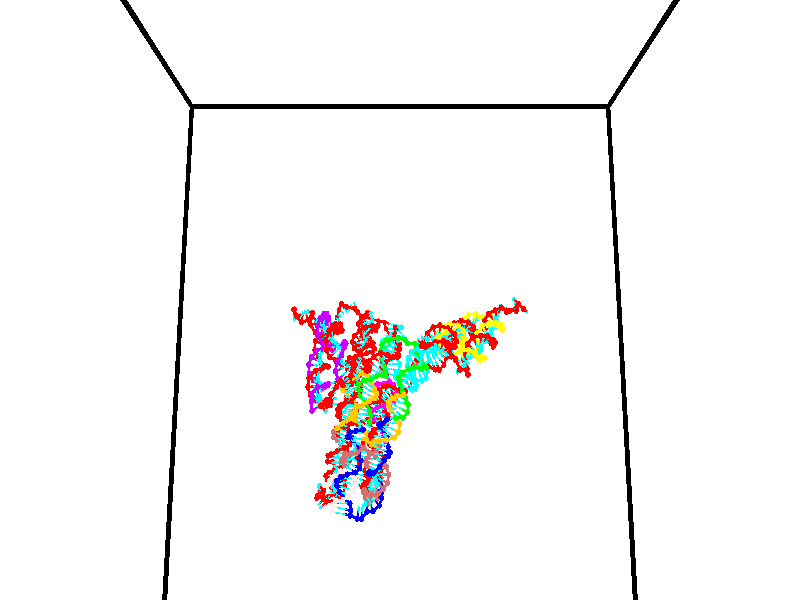 // switches for output
#declare DRAW_BASES = 1; // possible values are 0, 1; only relevant for DNA ribbons
#declare DRAW_BASES_TYPE = 3; // possible values are 1, 2, 3; only relevant for DNA ribbons
#declare DRAW_FOG = 0; // set to 1 to enable fog

#include "colors.inc"

#include "transforms.inc"
background { rgb <1, 1, 1>}

#default {
   normal{
       ripples 0.25
       frequency 0.20
       turbulence 0.2
       lambda 5
   }
	finish {
		phong 0.1
		phong_size 40.
	}
}

// original window dimensions: 1024x640


// camera settings

camera {
	sky <0, 0.179814, -0.983701>
	up <0, 0.179814, -0.983701>
	right 1.6 * <1, 0, 0>
	location <35, 94.9851, 44.8844>
	look_at <35, 29.7336, 32.9568>
	direction <0, -65.2515, -11.9276>
	angle 67.0682
}


# declare cpy_camera_pos = <35, 94.9851, 44.8844>;
# if (DRAW_FOG = 1)
fog {
	fog_type 2
	up vnormalize(cpy_camera_pos)
	color rgbt<1,1,1,0.3>
	distance 1e-5
	fog_alt 3e-3
	fog_offset 56
}
# end


// LIGHTS

# declare lum = 6;
global_settings {
	ambient_light rgb lum * <0.05, 0.05, 0.05>
	max_trace_level 15
}# declare cpy_direct_light_amount = 0.25;
light_source
{	1000 * <-1, -1.16352, -0.803886>,
	rgb lum * cpy_direct_light_amount
	parallel
}

light_source
{	1000 * <1, 1.16352, 0.803886>,
	rgb lum * cpy_direct_light_amount
	parallel
}

// strand 0

// nucleotide -1

// particle -1
sphere {
	<24.296177, 35.010532, 34.753590> 0.250000
	pigment { color rgbt <1,0,0,0> }
	no_shadow
}
cylinder {
	<24.328699, 34.992378, 35.151852>,  <24.348213, 34.981487, 35.390808>, 0.100000
	pigment { color rgbt <1,0,0,0> }
	no_shadow
}
cylinder {
	<24.328699, 34.992378, 35.151852>,  <24.296177, 35.010532, 34.753590>, 0.100000
	pigment { color rgbt <1,0,0,0> }
	no_shadow
}

// particle -1
sphere {
	<24.328699, 34.992378, 35.151852> 0.100000
	pigment { color rgbt <1,0,0,0> }
	no_shadow
}
sphere {
	0, 1
	scale<0.080000,0.200000,0.300000>
	matrix <0.780883, 0.623677, -0.035338,
		-0.619363, 0.780363, 0.086150,
		0.081306, -0.045386, 0.995655,
		24.353090, 34.978764, 35.450550>
	pigment { color rgbt <0,1,1,0> }
	no_shadow
}
cylinder {
	<24.472263, 35.658028, 34.841480>,  <24.296177, 35.010532, 34.753590>, 0.130000
	pigment { color rgbt <1,0,0,0> }
	no_shadow
}

// nucleotide -1

// particle -1
sphere {
	<24.472263, 35.658028, 34.841480> 0.250000
	pigment { color rgbt <1,0,0,0> }
	no_shadow
}
cylinder {
	<24.589808, 35.437668, 35.153931>,  <24.660334, 35.305450, 35.341400>, 0.100000
	pigment { color rgbt <1,0,0,0> }
	no_shadow
}
cylinder {
	<24.589808, 35.437668, 35.153931>,  <24.472263, 35.658028, 34.841480>, 0.100000
	pigment { color rgbt <1,0,0,0> }
	no_shadow
}

// particle -1
sphere {
	<24.589808, 35.437668, 35.153931> 0.100000
	pigment { color rgbt <1,0,0,0> }
	no_shadow
}
sphere {
	0, 1
	scale<0.080000,0.200000,0.300000>
	matrix <0.818591, 0.566976, 0.091911,
		-0.493513, 0.612413, 0.617572,
		0.293861, -0.550898, 0.781126,
		24.677965, 35.272400, 35.388268>
	pigment { color rgbt <0,1,1,0> }
	no_shadow
}
cylinder {
	<24.753466, 36.047188, 35.463360>,  <24.472263, 35.658028, 34.841480>, 0.130000
	pigment { color rgbt <1,0,0,0> }
	no_shadow
}

// nucleotide -1

// particle -1
sphere {
	<24.753466, 36.047188, 35.463360> 0.250000
	pigment { color rgbt <1,0,0,0> }
	no_shadow
}
cylinder {
	<24.920891, 35.696831, 35.367352>,  <25.021345, 35.486614, 35.309746>, 0.100000
	pigment { color rgbt <1,0,0,0> }
	no_shadow
}
cylinder {
	<24.920891, 35.696831, 35.367352>,  <24.753466, 36.047188, 35.463360>, 0.100000
	pigment { color rgbt <1,0,0,0> }
	no_shadow
}

// particle -1
sphere {
	<24.920891, 35.696831, 35.367352> 0.100000
	pigment { color rgbt <1,0,0,0> }
	no_shadow
}
sphere {
	0, 1
	scale<0.080000,0.200000,0.300000>
	matrix <0.859316, 0.467485, -0.207445,
		0.293908, -0.119426, 0.948344,
		0.418562, -0.875897, -0.240022,
		25.046459, 35.434063, 35.295345>
	pigment { color rgbt <0,1,1,0> }
	no_shadow
}
cylinder {
	<25.242956, 35.876438, 35.911976>,  <24.753466, 36.047188, 35.463360>, 0.130000
	pigment { color rgbt <1,0,0,0> }
	no_shadow
}

// nucleotide -1

// particle -1
sphere {
	<25.242956, 35.876438, 35.911976> 0.250000
	pigment { color rgbt <1,0,0,0> }
	no_shadow
}
cylinder {
	<25.285322, 35.731430, 35.541599>,  <25.310741, 35.644424, 35.319374>, 0.100000
	pigment { color rgbt <1,0,0,0> }
	no_shadow
}
cylinder {
	<25.285322, 35.731430, 35.541599>,  <25.242956, 35.876438, 35.911976>, 0.100000
	pigment { color rgbt <1,0,0,0> }
	no_shadow
}

// particle -1
sphere {
	<25.285322, 35.731430, 35.541599> 0.100000
	pigment { color rgbt <1,0,0,0> }
	no_shadow
}
sphere {
	0, 1
	scale<0.080000,0.200000,0.300000>
	matrix <0.848536, 0.518430, -0.105914,
		0.518430, -0.774473, 0.362521,
		0.105914, -0.362521, -0.925938,
		25.317097, 35.622673, 35.263817>
	pigment { color rgbt <0,1,1,0> }
	no_shadow
}
cylinder {
	<25.882036, 35.571507, 35.732220>,  <25.242956, 35.876438, 35.911976>, 0.130000
	pigment { color rgbt <1,0,0,0> }
	no_shadow
}

// nucleotide -1

// particle -1
sphere {
	<25.882036, 35.571507, 35.732220> 0.250000
	pigment { color rgbt <1,0,0,0> }
	no_shadow
}
cylinder {
	<25.753736, 35.789169, 35.422119>,  <25.676756, 35.919765, 35.236057>, 0.100000
	pigment { color rgbt <1,0,0,0> }
	no_shadow
}
cylinder {
	<25.753736, 35.789169, 35.422119>,  <25.882036, 35.571507, 35.732220>, 0.100000
	pigment { color rgbt <1,0,0,0> }
	no_shadow
}

// particle -1
sphere {
	<25.753736, 35.789169, 35.422119> 0.100000
	pigment { color rgbt <1,0,0,0> }
	no_shadow
}
sphere {
	0, 1
	scale<0.080000,0.200000,0.300000>
	matrix <0.905566, 0.416083, -0.082617,
		0.277613, -0.728541, -0.626226,
		-0.320752, 0.544154, -0.775252,
		25.657511, 35.952415, 35.189545>
	pigment { color rgbt <0,1,1,0> }
	no_shadow
}
cylinder {
	<26.258417, 35.535973, 35.132553>,  <25.882036, 35.571507, 35.732220>, 0.130000
	pigment { color rgbt <1,0,0,0> }
	no_shadow
}

// nucleotide -1

// particle -1
sphere {
	<26.258417, 35.535973, 35.132553> 0.250000
	pigment { color rgbt <1,0,0,0> }
	no_shadow
}
cylinder {
	<26.081352, 35.894348, 35.117905>,  <25.975113, 36.109375, 35.109116>, 0.100000
	pigment { color rgbt <1,0,0,0> }
	no_shadow
}
cylinder {
	<26.081352, 35.894348, 35.117905>,  <26.258417, 35.535973, 35.132553>, 0.100000
	pigment { color rgbt <1,0,0,0> }
	no_shadow
}

// particle -1
sphere {
	<26.081352, 35.894348, 35.117905> 0.100000
	pigment { color rgbt <1,0,0,0> }
	no_shadow
}
sphere {
	0, 1
	scale<0.080000,0.200000,0.300000>
	matrix <0.896009, 0.440370, -0.056935,
		-0.034884, -0.058015, -0.997706,
		-0.442663, 0.895940, -0.036620,
		25.948553, 36.163132, 35.106918>
	pigment { color rgbt <0,1,1,0> }
	no_shadow
}
cylinder {
	<26.073891, 34.741444, 35.272800>,  <26.258417, 35.535973, 35.132553>, 0.130000
	pigment { color rgbt <1,0,0,0> }
	no_shadow
}

// nucleotide -1

// particle -1
sphere {
	<26.073891, 34.741444, 35.272800> 0.250000
	pigment { color rgbt <1,0,0,0> }
	no_shadow
}
cylinder {
	<26.296795, 34.441135, 35.414680>,  <26.430536, 34.260952, 35.499809>, 0.100000
	pigment { color rgbt <1,0,0,0> }
	no_shadow
}
cylinder {
	<26.296795, 34.441135, 35.414680>,  <26.073891, 34.741444, 35.272800>, 0.100000
	pigment { color rgbt <1,0,0,0> }
	no_shadow
}

// particle -1
sphere {
	<26.296795, 34.441135, 35.414680> 0.100000
	pigment { color rgbt <1,0,0,0> }
	no_shadow
}
sphere {
	0, 1
	scale<0.080000,0.200000,0.300000>
	matrix <0.524153, 0.649368, 0.550986,
		-0.643993, -0.121124, 0.755382,
		0.557259, -0.750766, 0.354701,
		26.463972, 34.215904, 35.521091>
	pigment { color rgbt <0,1,1,0> }
	no_shadow
}
cylinder {
	<25.982334, 34.692245, 35.979023>,  <26.073891, 34.741444, 35.272800>, 0.130000
	pigment { color rgbt <1,0,0,0> }
	no_shadow
}

// nucleotide -1

// particle -1
sphere {
	<25.982334, 34.692245, 35.979023> 0.250000
	pigment { color rgbt <1,0,0,0> }
	no_shadow
}
cylinder {
	<26.349932, 34.590134, 35.858837>,  <26.570490, 34.528866, 35.786724>, 0.100000
	pigment { color rgbt <1,0,0,0> }
	no_shadow
}
cylinder {
	<26.349932, 34.590134, 35.858837>,  <25.982334, 34.692245, 35.979023>, 0.100000
	pigment { color rgbt <1,0,0,0> }
	no_shadow
}

// particle -1
sphere {
	<26.349932, 34.590134, 35.858837> 0.100000
	pigment { color rgbt <1,0,0,0> }
	no_shadow
}
sphere {
	0, 1
	scale<0.080000,0.200000,0.300000>
	matrix <0.391806, 0.676322, 0.623760,
		0.043981, -0.690958, 0.721556,
		0.918996, -0.255276, -0.300467,
		26.625631, 34.513550, 35.768696>
	pigment { color rgbt <0,1,1,0> }
	no_shadow
}
cylinder {
	<26.455475, 34.775238, 36.624622>,  <25.982334, 34.692245, 35.979023>, 0.130000
	pigment { color rgbt <1,0,0,0> }
	no_shadow
}

// nucleotide -1

// particle -1
sphere {
	<26.455475, 34.775238, 36.624622> 0.250000
	pigment { color rgbt <1,0,0,0> }
	no_shadow
}
cylinder {
	<26.698807, 34.764641, 36.307323>,  <26.844805, 34.758282, 36.116943>, 0.100000
	pigment { color rgbt <1,0,0,0> }
	no_shadow
}
cylinder {
	<26.698807, 34.764641, 36.307323>,  <26.455475, 34.775238, 36.624622>, 0.100000
	pigment { color rgbt <1,0,0,0> }
	no_shadow
}

// particle -1
sphere {
	<26.698807, 34.764641, 36.307323> 0.100000
	pigment { color rgbt <1,0,0,0> }
	no_shadow
}
sphere {
	0, 1
	scale<0.080000,0.200000,0.300000>
	matrix <0.610812, 0.653810, 0.446588,
		0.506798, -0.756194, 0.413914,
		0.608329, -0.026494, -0.793243,
		26.881306, 34.756691, 36.069351>
	pigment { color rgbt <0,1,1,0> }
	no_shadow
}
cylinder {
	<27.046066, 34.787148, 36.953663>,  <26.455475, 34.775238, 36.624622>, 0.130000
	pigment { color rgbt <1,0,0,0> }
	no_shadow
}

// nucleotide -1

// particle -1
sphere {
	<27.046066, 34.787148, 36.953663> 0.250000
	pigment { color rgbt <1,0,0,0> }
	no_shadow
}
cylinder {
	<27.132648, 34.901318, 36.580208>,  <27.184599, 34.969818, 36.356136>, 0.100000
	pigment { color rgbt <1,0,0,0> }
	no_shadow
}
cylinder {
	<27.132648, 34.901318, 36.580208>,  <27.046066, 34.787148, 36.953663>, 0.100000
	pigment { color rgbt <1,0,0,0> }
	no_shadow
}

// particle -1
sphere {
	<27.132648, 34.901318, 36.580208> 0.100000
	pigment { color rgbt <1,0,0,0> }
	no_shadow
}
sphere {
	0, 1
	scale<0.080000,0.200000,0.300000>
	matrix <0.554299, 0.751300, 0.358192,
		0.803679, -0.595047, 0.004412,
		0.216457, 0.285426, -0.933637,
		27.197586, 34.986946, 36.300117>
	pigment { color rgbt <0,1,1,0> }
	no_shadow
}
cylinder {
	<27.799868, 34.679493, 36.818459>,  <27.046066, 34.787148, 36.953663>, 0.130000
	pigment { color rgbt <1,0,0,0> }
	no_shadow
}

// nucleotide -1

// particle -1
sphere {
	<27.799868, 34.679493, 36.818459> 0.250000
	pigment { color rgbt <1,0,0,0> }
	no_shadow
}
cylinder {
	<27.640219, 34.961987, 36.584560>,  <27.544430, 35.131485, 36.444221>, 0.100000
	pigment { color rgbt <1,0,0,0> }
	no_shadow
}
cylinder {
	<27.640219, 34.961987, 36.584560>,  <27.799868, 34.679493, 36.818459>, 0.100000
	pigment { color rgbt <1,0,0,0> }
	no_shadow
}

// particle -1
sphere {
	<27.640219, 34.961987, 36.584560> 0.100000
	pigment { color rgbt <1,0,0,0> }
	no_shadow
}
sphere {
	0, 1
	scale<0.080000,0.200000,0.300000>
	matrix <0.609855, 0.680700, 0.405862,
		0.684673, -0.194623, -0.702385,
		-0.399123, 0.706236, -0.584749,
		27.520481, 35.173859, 36.409134>
	pigment { color rgbt <0,1,1,0> }
	no_shadow
}
cylinder {
	<28.408422, 35.065262, 36.600643>,  <27.799868, 34.679493, 36.818459>, 0.130000
	pigment { color rgbt <1,0,0,0> }
	no_shadow
}

// nucleotide -1

// particle -1
sphere {
	<28.408422, 35.065262, 36.600643> 0.250000
	pigment { color rgbt <1,0,0,0> }
	no_shadow
}
cylinder {
	<28.093613, 35.305923, 36.546085>,  <27.904728, 35.450321, 36.513351>, 0.100000
	pigment { color rgbt <1,0,0,0> }
	no_shadow
}
cylinder {
	<28.093613, 35.305923, 36.546085>,  <28.408422, 35.065262, 36.600643>, 0.100000
	pigment { color rgbt <1,0,0,0> }
	no_shadow
}

// particle -1
sphere {
	<28.093613, 35.305923, 36.546085> 0.100000
	pigment { color rgbt <1,0,0,0> }
	no_shadow
}
sphere {
	0, 1
	scale<0.080000,0.200000,0.300000>
	matrix <0.545782, 0.782104, 0.300724,
		0.287606, 0.162236, -0.943908,
		-0.787023, 0.601658, -0.136393,
		27.857506, 35.486420, 36.505169>
	pigment { color rgbt <0,1,1,0> }
	no_shadow
}
cylinder {
	<28.682373, 35.713589, 36.352905>,  <28.408422, 35.065262, 36.600643>, 0.130000
	pigment { color rgbt <1,0,0,0> }
	no_shadow
}

// nucleotide -1

// particle -1
sphere {
	<28.682373, 35.713589, 36.352905> 0.250000
	pigment { color rgbt <1,0,0,0> }
	no_shadow
}
cylinder {
	<28.313231, 35.772919, 36.495083>,  <28.091745, 35.808517, 36.580387>, 0.100000
	pigment { color rgbt <1,0,0,0> }
	no_shadow
}
cylinder {
	<28.313231, 35.772919, 36.495083>,  <28.682373, 35.713589, 36.352905>, 0.100000
	pigment { color rgbt <1,0,0,0> }
	no_shadow
}

// particle -1
sphere {
	<28.313231, 35.772919, 36.495083> 0.100000
	pigment { color rgbt <1,0,0,0> }
	no_shadow
}
sphere {
	0, 1
	scale<0.080000,0.200000,0.300000>
	matrix <0.309277, 0.835381, 0.454407,
		-0.229530, 0.529281, -0.816809,
		-0.922856, 0.148321, 0.355439,
		28.036373, 35.817413, 36.601715>
	pigment { color rgbt <0,1,1,0> }
	no_shadow
}
cylinder {
	<28.669621, 36.385864, 36.177853>,  <28.682373, 35.713589, 36.352905>, 0.130000
	pigment { color rgbt <1,0,0,0> }
	no_shadow
}

// nucleotide -1

// particle -1
sphere {
	<28.669621, 36.385864, 36.177853> 0.250000
	pigment { color rgbt <1,0,0,0> }
	no_shadow
}
cylinder {
	<28.411751, 36.299522, 36.471191>,  <28.257029, 36.247715, 36.647194>, 0.100000
	pigment { color rgbt <1,0,0,0> }
	no_shadow
}
cylinder {
	<28.411751, 36.299522, 36.471191>,  <28.669621, 36.385864, 36.177853>, 0.100000
	pigment { color rgbt <1,0,0,0> }
	no_shadow
}

// particle -1
sphere {
	<28.411751, 36.299522, 36.471191> 0.100000
	pigment { color rgbt <1,0,0,0> }
	no_shadow
}
sphere {
	0, 1
	scale<0.080000,0.200000,0.300000>
	matrix <0.331332, 0.785620, 0.522513,
		-0.688921, 0.579833, -0.434950,
		-0.644676, -0.215857, 0.733347,
		28.218348, 36.234764, 36.691196>
	pigment { color rgbt <0,1,1,0> }
	no_shadow
}
cylinder {
	<28.435219, 37.053314, 36.406433>,  <28.669621, 36.385864, 36.177853>, 0.130000
	pigment { color rgbt <1,0,0,0> }
	no_shadow
}

// nucleotide -1

// particle -1
sphere {
	<28.435219, 37.053314, 36.406433> 0.250000
	pigment { color rgbt <1,0,0,0> }
	no_shadow
}
cylinder {
	<28.358639, 36.788849, 36.696594>,  <28.312691, 36.630169, 36.870689>, 0.100000
	pigment { color rgbt <1,0,0,0> }
	no_shadow
}
cylinder {
	<28.358639, 36.788849, 36.696594>,  <28.435219, 37.053314, 36.406433>, 0.100000
	pigment { color rgbt <1,0,0,0> }
	no_shadow
}

// particle -1
sphere {
	<28.358639, 36.788849, 36.696594> 0.100000
	pigment { color rgbt <1,0,0,0> }
	no_shadow
}
sphere {
	0, 1
	scale<0.080000,0.200000,0.300000>
	matrix <0.310378, 0.660361, 0.683805,
		-0.931135, 0.356063, 0.078785,
		-0.191451, -0.661168, 0.725399,
		28.301203, 36.590500, 36.914215>
	pigment { color rgbt <0,1,1,0> }
	no_shadow
}
cylinder {
	<28.173891, 37.469025, 36.896713>,  <28.435219, 37.053314, 36.406433>, 0.130000
	pigment { color rgbt <1,0,0,0> }
	no_shadow
}

// nucleotide -1

// particle -1
sphere {
	<28.173891, 37.469025, 36.896713> 0.250000
	pigment { color rgbt <1,0,0,0> }
	no_shadow
}
cylinder {
	<28.274889, 37.140209, 37.100872>,  <28.335487, 36.942921, 37.223366>, 0.100000
	pigment { color rgbt <1,0,0,0> }
	no_shadow
}
cylinder {
	<28.274889, 37.140209, 37.100872>,  <28.173891, 37.469025, 36.896713>, 0.100000
	pigment { color rgbt <1,0,0,0> }
	no_shadow
}

// particle -1
sphere {
	<28.274889, 37.140209, 37.100872> 0.100000
	pigment { color rgbt <1,0,0,0> }
	no_shadow
}
sphere {
	0, 1
	scale<0.080000,0.200000,0.300000>
	matrix <0.051081, 0.538072, 0.841349,
		-0.966249, -0.186365, 0.177851,
		0.252495, -0.822038, 0.510392,
		28.350637, 36.893597, 37.253990>
	pigment { color rgbt <0,1,1,0> }
	no_shadow
}
cylinder {
	<27.911671, 37.624722, 37.643902>,  <28.173891, 37.469025, 36.896713>, 0.130000
	pigment { color rgbt <1,0,0,0> }
	no_shadow
}

// nucleotide -1

// particle -1
sphere {
	<27.911671, 37.624722, 37.643902> 0.250000
	pigment { color rgbt <1,0,0,0> }
	no_shadow
}
cylinder {
	<28.174278, 37.325321, 37.681267>,  <28.331842, 37.145679, 37.703686>, 0.100000
	pigment { color rgbt <1,0,0,0> }
	no_shadow
}
cylinder {
	<28.174278, 37.325321, 37.681267>,  <27.911671, 37.624722, 37.643902>, 0.100000
	pigment { color rgbt <1,0,0,0> }
	no_shadow
}

// particle -1
sphere {
	<28.174278, 37.325321, 37.681267> 0.100000
	pigment { color rgbt <1,0,0,0> }
	no_shadow
}
sphere {
	0, 1
	scale<0.080000,0.200000,0.300000>
	matrix <0.039399, 0.157691, 0.986702,
		-0.753281, -0.644107, 0.133017,
		0.656518, -0.748505, 0.093409,
		28.371233, 37.100769, 37.709290>
	pigment { color rgbt <0,1,1,0> }
	no_shadow
}
cylinder {
	<27.944878, 37.479733, 38.424358>,  <27.911671, 37.624722, 37.643902>, 0.130000
	pigment { color rgbt <1,0,0,0> }
	no_shadow
}

// nucleotide -1

// particle -1
sphere {
	<27.944878, 37.479733, 38.424358> 0.250000
	pigment { color rgbt <1,0,0,0> }
	no_shadow
}
cylinder {
	<28.267534, 37.281643, 38.295311>,  <28.461128, 37.162788, 38.217884>, 0.100000
	pigment { color rgbt <1,0,0,0> }
	no_shadow
}
cylinder {
	<28.267534, 37.281643, 38.295311>,  <27.944878, 37.479733, 38.424358>, 0.100000
	pigment { color rgbt <1,0,0,0> }
	no_shadow
}

// particle -1
sphere {
	<28.267534, 37.281643, 38.295311> 0.100000
	pigment { color rgbt <1,0,0,0> }
	no_shadow
}
sphere {
	0, 1
	scale<0.080000,0.200000,0.300000>
	matrix <0.461848, 0.187517, 0.866910,
		-0.368820, -0.848286, 0.379978,
		0.806640, -0.495226, -0.322619,
		28.509527, 37.133076, 38.198524>
	pigment { color rgbt <0,1,1,0> }
	no_shadow
}
cylinder {
	<28.212292, 36.996899, 38.943985>,  <27.944878, 37.479733, 38.424358>, 0.130000
	pigment { color rgbt <1,0,0,0> }
	no_shadow
}

// nucleotide -1

// particle -1
sphere {
	<28.212292, 36.996899, 38.943985> 0.250000
	pigment { color rgbt <1,0,0,0> }
	no_shadow
}
cylinder {
	<28.522316, 37.134483, 38.731960>,  <28.708330, 37.217033, 38.604744>, 0.100000
	pigment { color rgbt <1,0,0,0> }
	no_shadow
}
cylinder {
	<28.522316, 37.134483, 38.731960>,  <28.212292, 36.996899, 38.943985>, 0.100000
	pigment { color rgbt <1,0,0,0> }
	no_shadow
}

// particle -1
sphere {
	<28.522316, 37.134483, 38.731960> 0.100000
	pigment { color rgbt <1,0,0,0> }
	no_shadow
}
sphere {
	0, 1
	scale<0.080000,0.200000,0.300000>
	matrix <0.524335, 0.118054, 0.843289,
		0.352640, -0.931531, -0.088855,
		0.775060, 0.343967, -0.530064,
		28.754833, 37.237675, 38.572941>
	pigment { color rgbt <0,1,1,0> }
	no_shadow
}
cylinder {
	<28.755924, 36.579926, 39.148235>,  <28.212292, 36.996899, 38.943985>, 0.130000
	pigment { color rgbt <1,0,0,0> }
	no_shadow
}

// nucleotide -1

// particle -1
sphere {
	<28.755924, 36.579926, 39.148235> 0.250000
	pigment { color rgbt <1,0,0,0> }
	no_shadow
}
cylinder {
	<28.947481, 36.888393, 38.980450>,  <29.062416, 37.073475, 38.879776>, 0.100000
	pigment { color rgbt <1,0,0,0> }
	no_shadow
}
cylinder {
	<28.947481, 36.888393, 38.980450>,  <28.755924, 36.579926, 39.148235>, 0.100000
	pigment { color rgbt <1,0,0,0> }
	no_shadow
}

// particle -1
sphere {
	<28.947481, 36.888393, 38.980450> 0.100000
	pigment { color rgbt <1,0,0,0> }
	no_shadow
}
sphere {
	0, 1
	scale<0.080000,0.200000,0.300000>
	matrix <0.591600, 0.069526, 0.803228,
		0.648592, -0.632818, -0.422931,
		0.478893, 0.771173, -0.419469,
		29.091148, 37.119747, 38.854610>
	pigment { color rgbt <0,1,1,0> }
	no_shadow
}
cylinder {
	<29.370522, 36.471294, 39.533566>,  <28.755924, 36.579926, 39.148235>, 0.130000
	pigment { color rgbt <1,0,0,0> }
	no_shadow
}

// nucleotide -1

// particle -1
sphere {
	<29.370522, 36.471294, 39.533566> 0.250000
	pigment { color rgbt <1,0,0,0> }
	no_shadow
}
cylinder {
	<29.379885, 36.836834, 39.371410>,  <29.385504, 37.056156, 39.274117>, 0.100000
	pigment { color rgbt <1,0,0,0> }
	no_shadow
}
cylinder {
	<29.379885, 36.836834, 39.371410>,  <29.370522, 36.471294, 39.533566>, 0.100000
	pigment { color rgbt <1,0,0,0> }
	no_shadow
}

// particle -1
sphere {
	<29.379885, 36.836834, 39.371410> 0.100000
	pigment { color rgbt <1,0,0,0> }
	no_shadow
}
sphere {
	0, 1
	scale<0.080000,0.200000,0.300000>
	matrix <0.700670, 0.274241, 0.658675,
		0.713101, -0.299460, -0.633885,
		0.023410, 0.913847, -0.405384,
		29.386908, 37.110989, 39.249794>
	pigment { color rgbt <0,1,1,0> }
	no_shadow
}
cylinder {
	<30.031742, 36.607845, 39.365620>,  <29.370522, 36.471294, 39.533566>, 0.130000
	pigment { color rgbt <1,0,0,0> }
	no_shadow
}

// nucleotide -1

// particle -1
sphere {
	<30.031742, 36.607845, 39.365620> 0.250000
	pigment { color rgbt <1,0,0,0> }
	no_shadow
}
cylinder {
	<29.831871, 36.945980, 39.441227>,  <29.711948, 37.148861, 39.486591>, 0.100000
	pigment { color rgbt <1,0,0,0> }
	no_shadow
}
cylinder {
	<29.831871, 36.945980, 39.441227>,  <30.031742, 36.607845, 39.365620>, 0.100000
	pigment { color rgbt <1,0,0,0> }
	no_shadow
}

// particle -1
sphere {
	<29.831871, 36.945980, 39.441227> 0.100000
	pigment { color rgbt <1,0,0,0> }
	no_shadow
}
sphere {
	0, 1
	scale<0.080000,0.200000,0.300000>
	matrix <0.714844, 0.279190, 0.641133,
		0.489202, 0.455476, -0.743789,
		-0.499680, 0.845337, 0.189014,
		29.681967, 37.199581, 39.497932>
	pigment { color rgbt <0,1,1,0> }
	no_shadow
}
cylinder {
	<30.560272, 37.088825, 39.350231>,  <30.031742, 36.607845, 39.365620>, 0.130000
	pigment { color rgbt <1,0,0,0> }
	no_shadow
}

// nucleotide -1

// particle -1
sphere {
	<30.560272, 37.088825, 39.350231> 0.250000
	pigment { color rgbt <1,0,0,0> }
	no_shadow
}
cylinder {
	<30.250948, 37.257607, 39.539524>,  <30.065353, 37.358875, 39.653099>, 0.100000
	pigment { color rgbt <1,0,0,0> }
	no_shadow
}
cylinder {
	<30.250948, 37.257607, 39.539524>,  <30.560272, 37.088825, 39.350231>, 0.100000
	pigment { color rgbt <1,0,0,0> }
	no_shadow
}

// particle -1
sphere {
	<30.250948, 37.257607, 39.539524> 0.100000
	pigment { color rgbt <1,0,0,0> }
	no_shadow
}
sphere {
	0, 1
	scale<0.080000,0.200000,0.300000>
	matrix <0.624177, 0.375595, 0.685078,
		0.111330, 0.825156, -0.553826,
		-0.773310, 0.421956, 0.473228,
		30.018955, 37.384193, 39.681492>
	pigment { color rgbt <0,1,1,0> }
	no_shadow
}
cylinder {
	<30.757126, 37.787685, 39.607224>,  <30.560272, 37.088825, 39.350231>, 0.130000
	pigment { color rgbt <1,0,0,0> }
	no_shadow
}

// nucleotide -1

// particle -1
sphere {
	<30.757126, 37.787685, 39.607224> 0.250000
	pigment { color rgbt <1,0,0,0> }
	no_shadow
}
cylinder {
	<30.436459, 37.714191, 39.834755>,  <30.244059, 37.670094, 39.971275>, 0.100000
	pigment { color rgbt <1,0,0,0> }
	no_shadow
}
cylinder {
	<30.436459, 37.714191, 39.834755>,  <30.757126, 37.787685, 39.607224>, 0.100000
	pigment { color rgbt <1,0,0,0> }
	no_shadow
}

// particle -1
sphere {
	<30.436459, 37.714191, 39.834755> 0.100000
	pigment { color rgbt <1,0,0,0> }
	no_shadow
}
sphere {
	0, 1
	scale<0.080000,0.200000,0.300000>
	matrix <0.546276, 0.161200, 0.821947,
		-0.242716, 0.969668, -0.028859,
		-0.801668, -0.183735, 0.568832,
		30.195959, 37.659073, 40.005405>
	pigment { color rgbt <0,1,1,0> }
	no_shadow
}
cylinder {
	<30.622229, 38.400227, 39.971188>,  <30.757126, 37.787685, 39.607224>, 0.130000
	pigment { color rgbt <1,0,0,0> }
	no_shadow
}

// nucleotide -1

// particle -1
sphere {
	<30.622229, 38.400227, 39.971188> 0.250000
	pigment { color rgbt <1,0,0,0> }
	no_shadow
}
cylinder {
	<30.527611, 38.047558, 40.134506>,  <30.470840, 37.835957, 40.232498>, 0.100000
	pigment { color rgbt <1,0,0,0> }
	no_shadow
}
cylinder {
	<30.527611, 38.047558, 40.134506>,  <30.622229, 38.400227, 39.971188>, 0.100000
	pigment { color rgbt <1,0,0,0> }
	no_shadow
}

// particle -1
sphere {
	<30.527611, 38.047558, 40.134506> 0.100000
	pigment { color rgbt <1,0,0,0> }
	no_shadow
}
sphere {
	0, 1
	scale<0.080000,0.200000,0.300000>
	matrix <0.611122, 0.191689, 0.767974,
		-0.755366, 0.431178, 0.493465,
		-0.236542, -0.881669, 0.408298,
		30.456648, 37.783058, 40.256996>
	pigment { color rgbt <0,1,1,0> }
	no_shadow
}
cylinder {
	<30.381502, 38.522320, 40.585712>,  <30.622229, 38.400227, 39.971188>, 0.130000
	pigment { color rgbt <1,0,0,0> }
	no_shadow
}

// nucleotide -1

// particle -1
sphere {
	<30.381502, 38.522320, 40.585712> 0.250000
	pigment { color rgbt <1,0,0,0> }
	no_shadow
}
cylinder {
	<30.585718, 38.179546, 40.557419>,  <30.708248, 37.973881, 40.540443>, 0.100000
	pigment { color rgbt <1,0,0,0> }
	no_shadow
}
cylinder {
	<30.585718, 38.179546, 40.557419>,  <30.381502, 38.522320, 40.585712>, 0.100000
	pigment { color rgbt <1,0,0,0> }
	no_shadow
}

// particle -1
sphere {
	<30.585718, 38.179546, 40.557419> 0.100000
	pigment { color rgbt <1,0,0,0> }
	no_shadow
}
sphere {
	0, 1
	scale<0.080000,0.200000,0.300000>
	matrix <0.671482, 0.345959, 0.655304,
		-0.537083, -0.382059, 0.752045,
		0.510542, -0.856938, -0.070738,
		30.738880, 37.922466, 40.536198>
	pigment { color rgbt <0,1,1,0> }
	no_shadow
}
cylinder {
	<30.443026, 38.272766, 41.185303>,  <30.381502, 38.522320, 40.585712>, 0.130000
	pigment { color rgbt <1,0,0,0> }
	no_shadow
}

// nucleotide -1

// particle -1
sphere {
	<30.443026, 38.272766, 41.185303> 0.250000
	pigment { color rgbt <1,0,0,0> }
	no_shadow
}
cylinder {
	<30.760128, 38.153702, 40.972534>,  <30.950390, 38.082264, 40.844872>, 0.100000
	pigment { color rgbt <1,0,0,0> }
	no_shadow
}
cylinder {
	<30.760128, 38.153702, 40.972534>,  <30.443026, 38.272766, 41.185303>, 0.100000
	pigment { color rgbt <1,0,0,0> }
	no_shadow
}

// particle -1
sphere {
	<30.760128, 38.153702, 40.972534> 0.100000
	pigment { color rgbt <1,0,0,0> }
	no_shadow
}
sphere {
	0, 1
	scale<0.080000,0.200000,0.300000>
	matrix <0.608036, 0.324879, 0.724394,
		-0.042814, -0.897693, 0.438537,
		0.792754, -0.297660, -0.531920,
		30.997953, 38.064404, 40.812958>
	pigment { color rgbt <0,1,1,0> }
	no_shadow
}
cylinder {
	<29.651470, 38.351002, 41.272617>,  <30.443026, 38.272766, 41.185303>, 0.130000
	pigment { color rgbt <1,0,0,0> }
	no_shadow
}

// nucleotide -1

// particle -1
sphere {
	<29.651470, 38.351002, 41.272617> 0.250000
	pigment { color rgbt <1,0,0,0> }
	no_shadow
}
cylinder {
	<29.951469, 38.615562, 41.270020>,  <30.131470, 38.774300, 41.268459>, 0.100000
	pigment { color rgbt <1,0,0,0> }
	no_shadow
}
cylinder {
	<29.951469, 38.615562, 41.270020>,  <29.651470, 38.351002, 41.272617>, 0.100000
	pigment { color rgbt <1,0,0,0> }
	no_shadow
}

// particle -1
sphere {
	<29.951469, 38.615562, 41.270020> 0.100000
	pigment { color rgbt <1,0,0,0> }
	no_shadow
}
sphere {
	0, 1
	scale<0.080000,0.200000,0.300000>
	matrix <0.026287, -0.039623, -0.998869,
		-0.660916, 0.748981, -0.047103,
		0.750000, 0.661406, -0.006499,
		30.176470, 38.813984, 41.268070>
	pigment { color rgbt <0,1,1,0> }
	no_shadow
}
cylinder {
	<29.475214, 39.002117, 41.004406>,  <29.651470, 38.351002, 41.272617>, 0.130000
	pigment { color rgbt <1,0,0,0> }
	no_shadow
}

// nucleotide -1

// particle -1
sphere {
	<29.475214, 39.002117, 41.004406> 0.250000
	pigment { color rgbt <1,0,0,0> }
	no_shadow
}
cylinder {
	<29.084236, 39.002579, 41.088879>,  <28.849649, 39.002853, 41.139561>, 0.100000
	pigment { color rgbt <1,0,0,0> }
	no_shadow
}
cylinder {
	<29.084236, 39.002579, 41.088879>,  <29.475214, 39.002117, 41.004406>, 0.100000
	pigment { color rgbt <1,0,0,0> }
	no_shadow
}

// particle -1
sphere {
	<29.084236, 39.002579, 41.088879> 0.100000
	pigment { color rgbt <1,0,0,0> }
	no_shadow
}
sphere {
	0, 1
	scale<0.080000,0.200000,0.300000>
	matrix <0.209470, -0.121760, 0.970205,
		0.026829, 0.992559, 0.118773,
		-0.977447, 0.001151, 0.211178,
		28.791002, 39.002922, 41.152233>
	pigment { color rgbt <0,1,1,0> }
	no_shadow
}
cylinder {
	<29.178871, 39.553993, 41.498039>,  <29.475214, 39.002117, 41.004406>, 0.130000
	pigment { color rgbt <1,0,0,0> }
	no_shadow
}

// nucleotide -1

// particle -1
sphere {
	<29.178871, 39.553993, 41.498039> 0.250000
	pigment { color rgbt <1,0,0,0> }
	no_shadow
}
cylinder {
	<28.976013, 39.209717, 41.515972>,  <28.854300, 39.003151, 41.526730>, 0.100000
	pigment { color rgbt <1,0,0,0> }
	no_shadow
}
cylinder {
	<28.976013, 39.209717, 41.515972>,  <29.178871, 39.553993, 41.498039>, 0.100000
	pigment { color rgbt <1,0,0,0> }
	no_shadow
}

// particle -1
sphere {
	<28.976013, 39.209717, 41.515972> 0.100000
	pigment { color rgbt <1,0,0,0> }
	no_shadow
}
sphere {
	0, 1
	scale<0.080000,0.200000,0.300000>
	matrix <0.226010, -0.082616, 0.970615,
		-0.831700, 0.502373, 0.236424,
		-0.507143, -0.860695, 0.044829,
		28.823870, 38.951508, 41.529423>
	pigment { color rgbt <0,1,1,0> }
	no_shadow
}
cylinder {
	<28.715298, 39.556290, 42.061932>,  <29.178871, 39.553993, 41.498039>, 0.130000
	pigment { color rgbt <1,0,0,0> }
	no_shadow
}

// nucleotide -1

// particle -1
sphere {
	<28.715298, 39.556290, 42.061932> 0.250000
	pigment { color rgbt <1,0,0,0> }
	no_shadow
}
cylinder {
	<28.808392, 39.175270, 41.983459>,  <28.864248, 38.946659, 41.936375>, 0.100000
	pigment { color rgbt <1,0,0,0> }
	no_shadow
}
cylinder {
	<28.808392, 39.175270, 41.983459>,  <28.715298, 39.556290, 42.061932>, 0.100000
	pigment { color rgbt <1,0,0,0> }
	no_shadow
}

// particle -1
sphere {
	<28.808392, 39.175270, 41.983459> 0.100000
	pigment { color rgbt <1,0,0,0> }
	no_shadow
}
sphere {
	0, 1
	scale<0.080000,0.200000,0.300000>
	matrix <0.158442, -0.161887, 0.974006,
		-0.959547, -0.257768, 0.113247,
		0.232734, -0.952548, -0.196179,
		28.878212, 38.889507, 41.924606>
	pigment { color rgbt <0,1,1,0> }
	no_shadow
}
cylinder {
	<28.528152, 39.122608, 42.681931>,  <28.715298, 39.556290, 42.061932>, 0.130000
	pigment { color rgbt <1,0,0,0> }
	no_shadow
}

// nucleotide -1

// particle -1
sphere {
	<28.528152, 39.122608, 42.681931> 0.250000
	pigment { color rgbt <1,0,0,0> }
	no_shadow
}
cylinder {
	<28.751040, 38.854507, 42.485863>,  <28.884771, 38.693645, 42.368221>, 0.100000
	pigment { color rgbt <1,0,0,0> }
	no_shadow
}
cylinder {
	<28.751040, 38.854507, 42.485863>,  <28.528152, 39.122608, 42.681931>, 0.100000
	pigment { color rgbt <1,0,0,0> }
	no_shadow
}

// particle -1
sphere {
	<28.751040, 38.854507, 42.485863> 0.100000
	pigment { color rgbt <1,0,0,0> }
	no_shadow
}
sphere {
	0, 1
	scale<0.080000,0.200000,0.300000>
	matrix <0.240226, -0.434943, 0.867823,
		-0.794860, -0.601316, -0.081344,
		0.557215, -0.670256, -0.490171,
		28.918203, 38.653431, 42.338810>
	pigment { color rgbt <0,1,1,0> }
	no_shadow
}
cylinder {
	<28.209282, 38.477100, 42.835991>,  <28.528152, 39.122608, 42.681931>, 0.130000
	pigment { color rgbt <1,0,0,0> }
	no_shadow
}

// nucleotide -1

// particle -1
sphere {
	<28.209282, 38.477100, 42.835991> 0.250000
	pigment { color rgbt <1,0,0,0> }
	no_shadow
}
cylinder {
	<28.603659, 38.456375, 42.772449>,  <28.840284, 38.443939, 42.734325>, 0.100000
	pigment { color rgbt <1,0,0,0> }
	no_shadow
}
cylinder {
	<28.603659, 38.456375, 42.772449>,  <28.209282, 38.477100, 42.835991>, 0.100000
	pigment { color rgbt <1,0,0,0> }
	no_shadow
}

// particle -1
sphere {
	<28.603659, 38.456375, 42.772449> 0.100000
	pigment { color rgbt <1,0,0,0> }
	no_shadow
}
sphere {
	0, 1
	scale<0.080000,0.200000,0.300000>
	matrix <0.132022, -0.341147, 0.930693,
		-0.102409, -0.938581, -0.329511,
		0.985942, -0.051808, -0.158850,
		28.899441, 38.440834, 42.724792>
	pigment { color rgbt <0,1,1,0> }
	no_shadow
}
cylinder {
	<27.570126, 38.020264, 42.858559>,  <28.209282, 38.477100, 42.835991>, 0.130000
	pigment { color rgbt <1,0,0,0> }
	no_shadow
}

// nucleotide -1

// particle -1
sphere {
	<27.570126, 38.020264, 42.858559> 0.250000
	pigment { color rgbt <1,0,0,0> }
	no_shadow
}
cylinder {
	<27.796635, 37.747257, 43.043385>,  <27.932541, 37.583454, 43.154282>, 0.100000
	pigment { color rgbt <1,0,0,0> }
	no_shadow
}
cylinder {
	<27.796635, 37.747257, 43.043385>,  <27.570126, 38.020264, 42.858559>, 0.100000
	pigment { color rgbt <1,0,0,0> }
	no_shadow
}

// particle -1
sphere {
	<27.796635, 37.747257, 43.043385> 0.100000
	pigment { color rgbt <1,0,0,0> }
	no_shadow
}
sphere {
	0, 1
	scale<0.080000,0.200000,0.300000>
	matrix <-0.303370, -0.693852, -0.653097,
		0.766356, 0.229654, -0.599965,
		0.566273, -0.682516, 0.462067,
		27.966516, 37.542503, 43.182003>
	pigment { color rgbt <0,1,1,0> }
	no_shadow
}
cylinder {
	<28.095957, 37.565186, 42.374859>,  <27.570126, 38.020264, 42.858559>, 0.130000
	pigment { color rgbt <1,0,0,0> }
	no_shadow
}

// nucleotide -1

// particle -1
sphere {
	<28.095957, 37.565186, 42.374859> 0.250000
	pigment { color rgbt <1,0,0,0> }
	no_shadow
}
cylinder {
	<27.945801, 37.369377, 42.689682>,  <27.855707, 37.251892, 42.878574>, 0.100000
	pigment { color rgbt <1,0,0,0> }
	no_shadow
}
cylinder {
	<27.945801, 37.369377, 42.689682>,  <28.095957, 37.565186, 42.374859>, 0.100000
	pigment { color rgbt <1,0,0,0> }
	no_shadow
}

// particle -1
sphere {
	<27.945801, 37.369377, 42.689682> 0.100000
	pigment { color rgbt <1,0,0,0> }
	no_shadow
}
sphere {
	0, 1
	scale<0.080000,0.200000,0.300000>
	matrix <-0.284448, -0.747334, -0.600485,
		0.882141, -0.449291, 0.141298,
		-0.375389, -0.489520, 0.787053,
		27.833183, 37.222523, 42.925797>
	pigment { color rgbt <0,1,1,0> }
	no_shadow
}
cylinder {
	<28.371704, 36.870552, 42.453091>,  <28.095957, 37.565186, 42.374859>, 0.130000
	pigment { color rgbt <1,0,0,0> }
	no_shadow
}

// nucleotide -1

// particle -1
sphere {
	<28.371704, 36.870552, 42.453091> 0.250000
	pigment { color rgbt <1,0,0,0> }
	no_shadow
}
cylinder {
	<28.010204, 36.874973, 42.624260>,  <27.793304, 36.877628, 42.726963>, 0.100000
	pigment { color rgbt <1,0,0,0> }
	no_shadow
}
cylinder {
	<28.010204, 36.874973, 42.624260>,  <28.371704, 36.870552, 42.453091>, 0.100000
	pigment { color rgbt <1,0,0,0> }
	no_shadow
}

// particle -1
sphere {
	<28.010204, 36.874973, 42.624260> 0.100000
	pigment { color rgbt <1,0,0,0> }
	no_shadow
}
sphere {
	0, 1
	scale<0.080000,0.200000,0.300000>
	matrix <-0.324325, -0.670124, -0.667643,
		0.279381, -0.742167, 0.609208,
		-0.903748, 0.011055, 0.427923,
		27.739080, 36.878288, 42.752636>
	pigment { color rgbt <0,1,1,0> }
	no_shadow
}
cylinder {
	<28.299698, 36.196953, 42.695362>,  <28.371704, 36.870552, 42.453091>, 0.130000
	pigment { color rgbt <1,0,0,0> }
	no_shadow
}

// nucleotide -1

// particle -1
sphere {
	<28.299698, 36.196953, 42.695362> 0.250000
	pigment { color rgbt <1,0,0,0> }
	no_shadow
}
cylinder {
	<27.937614, 36.357513, 42.639549>,  <27.720364, 36.453850, 42.606064>, 0.100000
	pigment { color rgbt <1,0,0,0> }
	no_shadow
}
cylinder {
	<27.937614, 36.357513, 42.639549>,  <28.299698, 36.196953, 42.695362>, 0.100000
	pigment { color rgbt <1,0,0,0> }
	no_shadow
}

// particle -1
sphere {
	<27.937614, 36.357513, 42.639549> 0.100000
	pigment { color rgbt <1,0,0,0> }
	no_shadow
}
sphere {
	0, 1
	scale<0.080000,0.200000,0.300000>
	matrix <-0.210627, -0.708946, -0.673076,
		-0.369094, -0.579887, 0.726292,
		-0.905211, 0.401405, -0.139528,
		27.666052, 36.477936, 42.597691>
	pigment { color rgbt <0,1,1,0> }
	no_shadow
}
cylinder {
	<27.918097, 35.762714, 42.426468>,  <28.299698, 36.196953, 42.695362>, 0.130000
	pigment { color rgbt <1,0,0,0> }
	no_shadow
}

// nucleotide -1

// particle -1
sphere {
	<27.918097, 35.762714, 42.426468> 0.250000
	pigment { color rgbt <1,0,0,0> }
	no_shadow
}
cylinder {
	<27.614225, 36.019142, 42.382801>,  <27.431904, 36.173000, 42.356602>, 0.100000
	pigment { color rgbt <1,0,0,0> }
	no_shadow
}
cylinder {
	<27.614225, 36.019142, 42.382801>,  <27.918097, 35.762714, 42.426468>, 0.100000
	pigment { color rgbt <1,0,0,0> }
	no_shadow
}

// particle -1
sphere {
	<27.614225, 36.019142, 42.382801> 0.100000
	pigment { color rgbt <1,0,0,0> }
	no_shadow
}
sphere {
	0, 1
	scale<0.080000,0.200000,0.300000>
	matrix <-0.433440, -0.624297, -0.649910,
		-0.484790, -0.446407, 0.752131,
		-0.759677, 0.641073, -0.109162,
		27.386322, 36.211464, 42.350052>
	pigment { color rgbt <0,1,1,0> }
	no_shadow
}
cylinder {
	<27.387768, 35.360073, 42.648594>,  <27.918097, 35.762714, 42.426468>, 0.130000
	pigment { color rgbt <1,0,0,0> }
	no_shadow
}

// nucleotide -1

// particle -1
sphere {
	<27.387768, 35.360073, 42.648594> 0.250000
	pigment { color rgbt <1,0,0,0> }
	no_shadow
}
cylinder {
	<27.301216, 35.655636, 42.393345>,  <27.249285, 35.832973, 42.240196>, 0.100000
	pigment { color rgbt <1,0,0,0> }
	no_shadow
}
cylinder {
	<27.301216, 35.655636, 42.393345>,  <27.387768, 35.360073, 42.648594>, 0.100000
	pigment { color rgbt <1,0,0,0> }
	no_shadow
}

// particle -1
sphere {
	<27.301216, 35.655636, 42.393345> 0.100000
	pigment { color rgbt <1,0,0,0> }
	no_shadow
}
sphere {
	0, 1
	scale<0.080000,0.200000,0.300000>
	matrix <-0.263912, -0.673542, -0.690428,
		-0.939962, 0.019012, 0.340748,
		-0.216382, 0.738904, -0.638122,
		27.236301, 35.877308, 42.201908>
	pigment { color rgbt <0,1,1,0> }
	no_shadow
}
cylinder {
	<26.698080, 35.214054, 42.308426>,  <27.387768, 35.360073, 42.648594>, 0.130000
	pigment { color rgbt <1,0,0,0> }
	no_shadow
}

// nucleotide -1

// particle -1
sphere {
	<26.698080, 35.214054, 42.308426> 0.250000
	pigment { color rgbt <1,0,0,0> }
	no_shadow
}
cylinder {
	<26.866982, 35.477169, 42.058941>,  <26.968323, 35.635036, 41.909248>, 0.100000
	pigment { color rgbt <1,0,0,0> }
	no_shadow
}
cylinder {
	<26.866982, 35.477169, 42.058941>,  <26.698080, 35.214054, 42.308426>, 0.100000
	pigment { color rgbt <1,0,0,0> }
	no_shadow
}

// particle -1
sphere {
	<26.866982, 35.477169, 42.058941> 0.100000
	pigment { color rgbt <1,0,0,0> }
	no_shadow
}
sphere {
	0, 1
	scale<0.080000,0.200000,0.300000>
	matrix <-0.137746, -0.633514, -0.761371,
		-0.895950, 0.407407, -0.176898,
		0.422255, 0.657784, -0.623715,
		26.993658, 35.674503, 41.871826>
	pigment { color rgbt <0,1,1,0> }
	no_shadow
}
cylinder {
	<26.199736, 35.464542, 41.879520>,  <26.698080, 35.214054, 42.308426>, 0.130000
	pigment { color rgbt <1,0,0,0> }
	no_shadow
}

// nucleotide -1

// particle -1
sphere {
	<26.199736, 35.464542, 41.879520> 0.250000
	pigment { color rgbt <1,0,0,0> }
	no_shadow
}
cylinder {
	<26.549871, 35.518089, 41.693676>,  <26.759953, 35.550217, 41.582169>, 0.100000
	pigment { color rgbt <1,0,0,0> }
	no_shadow
}
cylinder {
	<26.549871, 35.518089, 41.693676>,  <26.199736, 35.464542, 41.879520>, 0.100000
	pigment { color rgbt <1,0,0,0> }
	no_shadow
}

// particle -1
sphere {
	<26.549871, 35.518089, 41.693676> 0.100000
	pigment { color rgbt <1,0,0,0> }
	no_shadow
}
sphere {
	0, 1
	scale<0.080000,0.200000,0.300000>
	matrix <-0.317629, -0.565276, -0.761299,
		-0.364548, 0.813967, -0.452286,
		0.875338, 0.133871, -0.464609,
		26.812473, 35.558250, 41.554295>
	pigment { color rgbt <0,1,1,0> }
	no_shadow
}
cylinder {
	<25.972635, 35.569847, 41.230179>,  <26.199736, 35.464542, 41.879520>, 0.130000
	pigment { color rgbt <1,0,0,0> }
	no_shadow
}

// nucleotide -1

// particle -1
sphere {
	<25.972635, 35.569847, 41.230179> 0.250000
	pigment { color rgbt <1,0,0,0> }
	no_shadow
}
cylinder {
	<26.353487, 35.449837, 41.206741>,  <26.581999, 35.377831, 41.192680>, 0.100000
	pigment { color rgbt <1,0,0,0> }
	no_shadow
}
cylinder {
	<26.353487, 35.449837, 41.206741>,  <25.972635, 35.569847, 41.230179>, 0.100000
	pigment { color rgbt <1,0,0,0> }
	no_shadow
}

// particle -1
sphere {
	<26.353487, 35.449837, 41.206741> 0.100000
	pigment { color rgbt <1,0,0,0> }
	no_shadow
}
sphere {
	0, 1
	scale<0.080000,0.200000,0.300000>
	matrix <-0.220725, -0.542145, -0.810777,
		0.211487, 0.784899, -0.582415,
		0.952131, -0.300023, -0.058590,
		26.639126, 35.359829, 41.189163>
	pigment { color rgbt <0,1,1,0> }
	no_shadow
}
cylinder {
	<26.083189, 35.749542, 40.519268>,  <25.972635, 35.569847, 41.230179>, 0.130000
	pigment { color rgbt <1,0,0,0> }
	no_shadow
}

// nucleotide -1

// particle -1
sphere {
	<26.083189, 35.749542, 40.519268> 0.250000
	pigment { color rgbt <1,0,0,0> }
	no_shadow
}
cylinder {
	<26.378183, 35.507660, 40.639568>,  <26.555180, 35.362530, 40.711750>, 0.100000
	pigment { color rgbt <1,0,0,0> }
	no_shadow
}
cylinder {
	<26.378183, 35.507660, 40.639568>,  <26.083189, 35.749542, 40.519268>, 0.100000
	pigment { color rgbt <1,0,0,0> }
	no_shadow
}

// particle -1
sphere {
	<26.378183, 35.507660, 40.639568> 0.100000
	pigment { color rgbt <1,0,0,0> }
	no_shadow
}
sphere {
	0, 1
	scale<0.080000,0.200000,0.300000>
	matrix <0.037457, -0.408013, -0.912207,
		0.674325, 0.684004, -0.278253,
		0.737484, -0.604701, 0.300754,
		26.599428, 35.326248, 40.729794>
	pigment { color rgbt <0,1,1,0> }
	no_shadow
}
cylinder {
	<26.695641, 35.716259, 39.946190>,  <26.083189, 35.749542, 40.519268>, 0.130000
	pigment { color rgbt <1,0,0,0> }
	no_shadow
}

// nucleotide -1

// particle -1
sphere {
	<26.695641, 35.716259, 39.946190> 0.250000
	pigment { color rgbt <1,0,0,0> }
	no_shadow
}
cylinder {
	<26.762199, 35.380531, 40.153206>,  <26.802135, 35.179092, 40.277416>, 0.100000
	pigment { color rgbt <1,0,0,0> }
	no_shadow
}
cylinder {
	<26.762199, 35.380531, 40.153206>,  <26.695641, 35.716259, 39.946190>, 0.100000
	pigment { color rgbt <1,0,0,0> }
	no_shadow
}

// particle -1
sphere {
	<26.762199, 35.380531, 40.153206> 0.100000
	pigment { color rgbt <1,0,0,0> }
	no_shadow
}
sphere {
	0, 1
	scale<0.080000,0.200000,0.300000>
	matrix <0.136872, -0.500119, -0.855071,
		0.976513, 0.213119, 0.031660,
		0.166398, -0.839322, 0.517543,
		26.812119, 35.128735, 40.308468>
	pigment { color rgbt <0,1,1,0> }
	no_shadow
}
cylinder {
	<27.396328, 35.442783, 39.656841>,  <26.695641, 35.716259, 39.946190>, 0.130000
	pigment { color rgbt <1,0,0,0> }
	no_shadow
}

// nucleotide -1

// particle -1
sphere {
	<27.396328, 35.442783, 39.656841> 0.250000
	pigment { color rgbt <1,0,0,0> }
	no_shadow
}
cylinder {
	<27.208797, 35.135815, 39.831776>,  <27.096279, 34.951633, 39.936737>, 0.100000
	pigment { color rgbt <1,0,0,0> }
	no_shadow
}
cylinder {
	<27.208797, 35.135815, 39.831776>,  <27.396328, 35.442783, 39.656841>, 0.100000
	pigment { color rgbt <1,0,0,0> }
	no_shadow
}

// particle -1
sphere {
	<27.208797, 35.135815, 39.831776> 0.100000
	pigment { color rgbt <1,0,0,0> }
	no_shadow
}
sphere {
	0, 1
	scale<0.080000,0.200000,0.300000>
	matrix <0.059216, -0.521317, -0.851306,
		0.881303, -0.373218, 0.289851,
		-0.468827, -0.767422, 0.437338,
		27.068150, 34.905586, 39.962978>
	pigment { color rgbt <0,1,1,0> }
	no_shadow
}
cylinder {
	<27.772659, 34.773632, 39.514973>,  <27.396328, 35.442783, 39.656841>, 0.130000
	pigment { color rgbt <1,0,0,0> }
	no_shadow
}

// nucleotide -1

// particle -1
sphere {
	<27.772659, 34.773632, 39.514973> 0.250000
	pigment { color rgbt <1,0,0,0> }
	no_shadow
}
cylinder {
	<27.392206, 34.675419, 39.589867>,  <27.163935, 34.616489, 39.634804>, 0.100000
	pigment { color rgbt <1,0,0,0> }
	no_shadow
}
cylinder {
	<27.392206, 34.675419, 39.589867>,  <27.772659, 34.773632, 39.514973>, 0.100000
	pigment { color rgbt <1,0,0,0> }
	no_shadow
}

// particle -1
sphere {
	<27.392206, 34.675419, 39.589867> 0.100000
	pigment { color rgbt <1,0,0,0> }
	no_shadow
}
sphere {
	0, 1
	scale<0.080000,0.200000,0.300000>
	matrix <-0.011667, -0.577354, -0.816411,
		0.308555, -0.778701, 0.546276,
		-0.951135, -0.245534, 0.187231,
		27.106865, 34.601757, 39.646034>
	pigment { color rgbt <0,1,1,0> }
	no_shadow
}
cylinder {
	<27.792643, 34.093182, 39.439171>,  <27.772659, 34.773632, 39.514973>, 0.130000
	pigment { color rgbt <1,0,0,0> }
	no_shadow
}

// nucleotide -1

// particle -1
sphere {
	<27.792643, 34.093182, 39.439171> 0.250000
	pigment { color rgbt <1,0,0,0> }
	no_shadow
}
cylinder {
	<27.397032, 34.149780, 39.422184>,  <27.159666, 34.183739, 39.411991>, 0.100000
	pigment { color rgbt <1,0,0,0> }
	no_shadow
}
cylinder {
	<27.397032, 34.149780, 39.422184>,  <27.792643, 34.093182, 39.439171>, 0.100000
	pigment { color rgbt <1,0,0,0> }
	no_shadow
}

// particle -1
sphere {
	<27.397032, 34.149780, 39.422184> 0.100000
	pigment { color rgbt <1,0,0,0> }
	no_shadow
}
sphere {
	0, 1
	scale<0.080000,0.200000,0.300000>
	matrix <-0.042838, -0.549761, -0.834223,
		-0.141387, -0.823250, 0.549790,
		-0.989027, 0.141500, -0.042463,
		27.100323, 34.192230, 39.409447>
	pigment { color rgbt <0,1,1,0> }
	no_shadow
}
cylinder {
	<27.468679, 33.457386, 39.318604>,  <27.792643, 34.093182, 39.439171>, 0.130000
	pigment { color rgbt <1,0,0,0> }
	no_shadow
}

// nucleotide -1

// particle -1
sphere {
	<27.468679, 33.457386, 39.318604> 0.250000
	pigment { color rgbt <1,0,0,0> }
	no_shadow
}
cylinder {
	<27.199425, 33.725189, 39.192970>,  <27.037872, 33.885872, 39.117588>, 0.100000
	pigment { color rgbt <1,0,0,0> }
	no_shadow
}
cylinder {
	<27.199425, 33.725189, 39.192970>,  <27.468679, 33.457386, 39.318604>, 0.100000
	pigment { color rgbt <1,0,0,0> }
	no_shadow
}

// particle -1
sphere {
	<27.199425, 33.725189, 39.192970> 0.100000
	pigment { color rgbt <1,0,0,0> }
	no_shadow
}
sphere {
	0, 1
	scale<0.080000,0.200000,0.300000>
	matrix <-0.056734, -0.470217, -0.880726,
		-0.737340, -0.575028, 0.354503,
		-0.673135, 0.669507, -0.314086,
		26.997484, 33.926041, 39.098743>
	pigment { color rgbt <0,1,1,0> }
	no_shadow
}
cylinder {
	<26.969194, 33.034523, 39.107090>,  <27.468679, 33.457386, 39.318604>, 0.130000
	pigment { color rgbt <1,0,0,0> }
	no_shadow
}

// nucleotide -1

// particle -1
sphere {
	<26.969194, 33.034523, 39.107090> 0.250000
	pigment { color rgbt <1,0,0,0> }
	no_shadow
}
cylinder {
	<26.918465, 33.391003, 38.932884>,  <26.888027, 33.604893, 38.828362>, 0.100000
	pigment { color rgbt <1,0,0,0> }
	no_shadow
}
cylinder {
	<26.918465, 33.391003, 38.932884>,  <26.969194, 33.034523, 39.107090>, 0.100000
	pigment { color rgbt <1,0,0,0> }
	no_shadow
}

// particle -1
sphere {
	<26.918465, 33.391003, 38.932884> 0.100000
	pigment { color rgbt <1,0,0,0> }
	no_shadow
}
sphere {
	0, 1
	scale<0.080000,0.200000,0.300000>
	matrix <0.033941, -0.434906, -0.899836,
		-0.991345, -0.128901, 0.024907,
		-0.126822, 0.891202, -0.435517,
		26.880419, 33.658363, 38.802231>
	pigment { color rgbt <0,1,1,0> }
	no_shadow
}
cylinder {
	<26.553448, 32.896137, 38.536549>,  <26.969194, 33.034523, 39.107090>, 0.130000
	pigment { color rgbt <1,0,0,0> }
	no_shadow
}

// nucleotide -1

// particle -1
sphere {
	<26.553448, 32.896137, 38.536549> 0.250000
	pigment { color rgbt <1,0,0,0> }
	no_shadow
}
cylinder {
	<26.721323, 33.243382, 38.430531>,  <26.822048, 33.451729, 38.366920>, 0.100000
	pigment { color rgbt <1,0,0,0> }
	no_shadow
}
cylinder {
	<26.721323, 33.243382, 38.430531>,  <26.553448, 32.896137, 38.536549>, 0.100000
	pigment { color rgbt <1,0,0,0> }
	no_shadow
}

// particle -1
sphere {
	<26.721323, 33.243382, 38.430531> 0.100000
	pigment { color rgbt <1,0,0,0> }
	no_shadow
}
sphere {
	0, 1
	scale<0.080000,0.200000,0.300000>
	matrix <0.051169, -0.314166, -0.947988,
		-0.906224, 0.384299, -0.176273,
		0.419690, 0.868110, -0.265041,
		26.847229, 33.503815, 38.351017>
	pigment { color rgbt <0,1,1,0> }
	no_shadow
}
cylinder {
	<26.215946, 33.024399, 37.904373>,  <26.553448, 32.896137, 38.536549>, 0.130000
	pigment { color rgbt <1,0,0,0> }
	no_shadow
}

// nucleotide -1

// particle -1
sphere {
	<26.215946, 33.024399, 37.904373> 0.250000
	pigment { color rgbt <1,0,0,0> }
	no_shadow
}
cylinder {
	<26.554083, 33.238068, 37.907341>,  <26.756966, 33.366268, 37.909122>, 0.100000
	pigment { color rgbt <1,0,0,0> }
	no_shadow
}
cylinder {
	<26.554083, 33.238068, 37.907341>,  <26.215946, 33.024399, 37.904373>, 0.100000
	pigment { color rgbt <1,0,0,0> }
	no_shadow
}

// particle -1
sphere {
	<26.554083, 33.238068, 37.907341> 0.100000
	pigment { color rgbt <1,0,0,0> }
	no_shadow
}
sphere {
	0, 1
	scale<0.080000,0.200000,0.300000>
	matrix <0.248321, -0.380606, -0.890772,
		-0.473002, 0.754850, -0.454389,
		0.845343, 0.534172, 0.007418,
		26.807686, 33.398319, 37.909565>
	pigment { color rgbt <0,1,1,0> }
	no_shadow
}
cylinder {
	<26.295094, 33.341671, 37.191994>,  <26.215946, 33.024399, 37.904373>, 0.130000
	pigment { color rgbt <1,0,0,0> }
	no_shadow
}

// nucleotide -1

// particle -1
sphere {
	<26.295094, 33.341671, 37.191994> 0.250000
	pigment { color rgbt <1,0,0,0> }
	no_shadow
}
cylinder {
	<26.665062, 33.366489, 37.342018>,  <26.887043, 33.381382, 37.432034>, 0.100000
	pigment { color rgbt <1,0,0,0> }
	no_shadow
}
cylinder {
	<26.665062, 33.366489, 37.342018>,  <26.295094, 33.341671, 37.191994>, 0.100000
	pigment { color rgbt <1,0,0,0> }
	no_shadow
}

// particle -1
sphere {
	<26.665062, 33.366489, 37.342018> 0.100000
	pigment { color rgbt <1,0,0,0> }
	no_shadow
}
sphere {
	0, 1
	scale<0.080000,0.200000,0.300000>
	matrix <0.365614, -0.415466, -0.832895,
		0.104145, 0.907490, -0.406960,
		0.924922, 0.062049, 0.375060,
		26.942539, 33.385105, 37.454536>
	pigment { color rgbt <0,1,1,0> }
	no_shadow
}
cylinder {
	<26.714428, 33.420082, 36.656071>,  <26.295094, 33.341671, 37.191994>, 0.130000
	pigment { color rgbt <1,0,0,0> }
	no_shadow
}

// nucleotide -1

// particle -1
sphere {
	<26.714428, 33.420082, 36.656071> 0.250000
	pigment { color rgbt <1,0,0,0> }
	no_shadow
}
cylinder {
	<26.979334, 33.328922, 36.941578>,  <27.138277, 33.274227, 37.112885>, 0.100000
	pigment { color rgbt <1,0,0,0> }
	no_shadow
}
cylinder {
	<26.979334, 33.328922, 36.941578>,  <26.714428, 33.420082, 36.656071>, 0.100000
	pigment { color rgbt <1,0,0,0> }
	no_shadow
}

// particle -1
sphere {
	<26.979334, 33.328922, 36.941578> 0.100000
	pigment { color rgbt <1,0,0,0> }
	no_shadow
}
sphere {
	0, 1
	scale<0.080000,0.200000,0.300000>
	matrix <0.659870, -0.273860, -0.699695,
		0.354936, 0.934377, -0.030980,
		0.662263, -0.227904, 0.713770,
		27.178013, 33.260551, 37.155708>
	pigment { color rgbt <0,1,1,0> }
	no_shadow
}
cylinder {
	<27.332354, 33.885757, 36.533291>,  <26.714428, 33.420082, 36.656071>, 0.130000
	pigment { color rgbt <1,0,0,0> }
	no_shadow
}

// nucleotide -1

// particle -1
sphere {
	<27.332354, 33.885757, 36.533291> 0.250000
	pigment { color rgbt <1,0,0,0> }
	no_shadow
}
cylinder {
	<27.408310, 33.546200, 36.730598>,  <27.453884, 33.342464, 36.848984>, 0.100000
	pigment { color rgbt <1,0,0,0> }
	no_shadow
}
cylinder {
	<27.408310, 33.546200, 36.730598>,  <27.332354, 33.885757, 36.533291>, 0.100000
	pigment { color rgbt <1,0,0,0> }
	no_shadow
}

// particle -1
sphere {
	<27.408310, 33.546200, 36.730598> 0.100000
	pigment { color rgbt <1,0,0,0> }
	no_shadow
}
sphere {
	0, 1
	scale<0.080000,0.200000,0.300000>
	matrix <0.698687, -0.236128, -0.675337,
		0.689766, 0.472882, 0.548275,
		0.189892, -0.848897, 0.493269,
		27.465277, 33.291531, 36.878578>
	pigment { color rgbt <0,1,1,0> }
	no_shadow
}
cylinder {
	<28.057104, 33.863052, 36.637905>,  <27.332354, 33.885757, 36.533291>, 0.130000
	pigment { color rgbt <1,0,0,0> }
	no_shadow
}

// nucleotide -1

// particle -1
sphere {
	<28.057104, 33.863052, 36.637905> 0.250000
	pigment { color rgbt <1,0,0,0> }
	no_shadow
}
cylinder {
	<27.916101, 33.488823, 36.646343>,  <27.831499, 33.264286, 36.651405>, 0.100000
	pigment { color rgbt <1,0,0,0> }
	no_shadow
}
cylinder {
	<27.916101, 33.488823, 36.646343>,  <28.057104, 33.863052, 36.637905>, 0.100000
	pigment { color rgbt <1,0,0,0> }
	no_shadow
}

// particle -1
sphere {
	<27.916101, 33.488823, 36.646343> 0.100000
	pigment { color rgbt <1,0,0,0> }
	no_shadow
}
sphere {
	0, 1
	scale<0.080000,0.200000,0.300000>
	matrix <0.709827, -0.282008, -0.645458,
		0.609822, -0.212553, 0.763504,
		-0.352509, -0.935570, 0.021099,
		27.810349, 33.208153, 36.652672>
	pigment { color rgbt <0,1,1,0> }
	no_shadow
}
cylinder {
	<28.578518, 33.482784, 36.447720>,  <28.057104, 33.863052, 36.637905>, 0.130000
	pigment { color rgbt <1,0,0,0> }
	no_shadow
}

// nucleotide -1

// particle -1
sphere {
	<28.578518, 33.482784, 36.447720> 0.250000
	pigment { color rgbt <1,0,0,0> }
	no_shadow
}
cylinder {
	<28.298071, 33.202709, 36.393803>,  <28.129803, 33.034664, 36.361454>, 0.100000
	pigment { color rgbt <1,0,0,0> }
	no_shadow
}
cylinder {
	<28.298071, 33.202709, 36.393803>,  <28.578518, 33.482784, 36.447720>, 0.100000
	pigment { color rgbt <1,0,0,0> }
	no_shadow
}

// particle -1
sphere {
	<28.298071, 33.202709, 36.393803> 0.100000
	pigment { color rgbt <1,0,0,0> }
	no_shadow
}
sphere {
	0, 1
	scale<0.080000,0.200000,0.300000>
	matrix <0.582010, -0.452744, -0.675490,
		0.411945, -0.552048, 0.724944,
		-0.701118, -0.700190, -0.134792,
		28.087736, 32.992653, 36.353367>
	pigment { color rgbt <0,1,1,0> }
	no_shadow
}
cylinder {
	<28.932255, 32.859180, 36.278496>,  <28.578518, 33.482784, 36.447720>, 0.130000
	pigment { color rgbt <1,0,0,0> }
	no_shadow
}

// nucleotide -1

// particle -1
sphere {
	<28.932255, 32.859180, 36.278496> 0.250000
	pigment { color rgbt <1,0,0,0> }
	no_shadow
}
cylinder {
	<28.566038, 32.773388, 36.142387>,  <28.346308, 32.721912, 36.060722>, 0.100000
	pigment { color rgbt <1,0,0,0> }
	no_shadow
}
cylinder {
	<28.566038, 32.773388, 36.142387>,  <28.932255, 32.859180, 36.278496>, 0.100000
	pigment { color rgbt <1,0,0,0> }
	no_shadow
}

// particle -1
sphere {
	<28.566038, 32.773388, 36.142387> 0.100000
	pigment { color rgbt <1,0,0,0> }
	no_shadow
}
sphere {
	0, 1
	scale<0.080000,0.200000,0.300000>
	matrix <0.401379, -0.542035, -0.738304,
		-0.026083, -0.812523, 0.582344,
		-0.915540, -0.214483, -0.340268,
		28.291376, 32.709042, 36.040306>
	pigment { color rgbt <0,1,1,0> }
	no_shadow
}
cylinder {
	<28.947500, 32.132439, 36.069515>,  <28.932255, 32.859180, 36.278496>, 0.130000
	pigment { color rgbt <1,0,0,0> }
	no_shadow
}

// nucleotide -1

// particle -1
sphere {
	<28.947500, 32.132439, 36.069515> 0.250000
	pigment { color rgbt <1,0,0,0> }
	no_shadow
}
cylinder {
	<28.638449, 32.291817, 35.871815>,  <28.453018, 32.387444, 35.753193>, 0.100000
	pigment { color rgbt <1,0,0,0> }
	no_shadow
}
cylinder {
	<28.638449, 32.291817, 35.871815>,  <28.947500, 32.132439, 36.069515>, 0.100000
	pigment { color rgbt <1,0,0,0> }
	no_shadow
}

// particle -1
sphere {
	<28.638449, 32.291817, 35.871815> 0.100000
	pigment { color rgbt <1,0,0,0> }
	no_shadow
}
sphere {
	0, 1
	scale<0.080000,0.200000,0.300000>
	matrix <0.258850, -0.513164, -0.818327,
		-0.579691, -0.760201, 0.293348,
		-0.772628, 0.398444, -0.494254,
		28.406660, 32.411350, 35.723537>
	pigment { color rgbt <0,1,1,0> }
	no_shadow
}
cylinder {
	<28.729311, 31.754955, 35.501987>,  <28.947500, 32.132439, 36.069515>, 0.130000
	pigment { color rgbt <1,0,0,0> }
	no_shadow
}

// nucleotide -1

// particle -1
sphere {
	<28.729311, 31.754955, 35.501987> 0.250000
	pigment { color rgbt <1,0,0,0> }
	no_shadow
}
cylinder {
	<28.608421, 32.088741, 35.317673>,  <28.535887, 32.289013, 35.207085>, 0.100000
	pigment { color rgbt <1,0,0,0> }
	no_shadow
}
cylinder {
	<28.608421, 32.088741, 35.317673>,  <28.729311, 31.754955, 35.501987>, 0.100000
	pigment { color rgbt <1,0,0,0> }
	no_shadow
}

// particle -1
sphere {
	<28.608421, 32.088741, 35.317673> 0.100000
	pigment { color rgbt <1,0,0,0> }
	no_shadow
}
sphere {
	0, 1
	scale<0.080000,0.200000,0.300000>
	matrix <0.337977, -0.358183, -0.870331,
		-0.891309, -0.418772, -0.173779,
		-0.302225, 0.834467, -0.460787,
		28.517754, 32.339081, 35.179436>
	pigment { color rgbt <0,1,1,0> }
	no_shadow
}
cylinder {
	<28.292330, 31.486416, 34.870640>,  <28.729311, 31.754955, 35.501987>, 0.130000
	pigment { color rgbt <1,0,0,0> }
	no_shadow
}

// nucleotide -1

// particle -1
sphere {
	<28.292330, 31.486416, 34.870640> 0.250000
	pigment { color rgbt <1,0,0,0> }
	no_shadow
}
cylinder {
	<28.482195, 31.835398, 34.824139>,  <28.596113, 32.044788, 34.796238>, 0.100000
	pigment { color rgbt <1,0,0,0> }
	no_shadow
}
cylinder {
	<28.482195, 31.835398, 34.824139>,  <28.292330, 31.486416, 34.870640>, 0.100000
	pigment { color rgbt <1,0,0,0> }
	no_shadow
}

// particle -1
sphere {
	<28.482195, 31.835398, 34.824139> 0.100000
	pigment { color rgbt <1,0,0,0> }
	no_shadow
}
sphere {
	0, 1
	scale<0.080000,0.200000,0.300000>
	matrix <0.579401, -0.409156, -0.704902,
		-0.662562, 0.267232, -0.699713,
		0.474663, 0.872456, -0.116257,
		28.624594, 32.097134, 34.789261>
	pigment { color rgbt <0,1,1,0> }
	no_shadow
}
cylinder {
	<28.503176, 31.550045, 34.173634>,  <28.292330, 31.486416, 34.870640>, 0.130000
	pigment { color rgbt <1,0,0,0> }
	no_shadow
}

// nucleotide -1

// particle -1
sphere {
	<28.503176, 31.550045, 34.173634> 0.250000
	pigment { color rgbt <1,0,0,0> }
	no_shadow
}
cylinder {
	<28.744923, 31.800184, 34.371090>,  <28.889971, 31.950268, 34.489563>, 0.100000
	pigment { color rgbt <1,0,0,0> }
	no_shadow
}
cylinder {
	<28.744923, 31.800184, 34.371090>,  <28.503176, 31.550045, 34.173634>, 0.100000
	pigment { color rgbt <1,0,0,0> }
	no_shadow
}

// particle -1
sphere {
	<28.744923, 31.800184, 34.371090> 0.100000
	pigment { color rgbt <1,0,0,0> }
	no_shadow
}
sphere {
	0, 1
	scale<0.080000,0.200000,0.300000>
	matrix <0.742959, -0.218647, -0.632618,
		-0.287672, 0.749090, -0.596749,
		0.604365, 0.625346, 0.493644,
		28.926231, 31.987787, 34.519184>
	pigment { color rgbt <0,1,1,0> }
	no_shadow
}
cylinder {
	<28.824675, 32.052845, 33.699574>,  <28.503176, 31.550045, 34.173634>, 0.130000
	pigment { color rgbt <1,0,0,0> }
	no_shadow
}

// nucleotide -1

// particle -1
sphere {
	<28.824675, 32.052845, 33.699574> 0.250000
	pigment { color rgbt <1,0,0,0> }
	no_shadow
}
cylinder {
	<29.045948, 31.971218, 34.022644>,  <29.178713, 31.922243, 34.216488>, 0.100000
	pigment { color rgbt <1,0,0,0> }
	no_shadow
}
cylinder {
	<29.045948, 31.971218, 34.022644>,  <28.824675, 32.052845, 33.699574>, 0.100000
	pigment { color rgbt <1,0,0,0> }
	no_shadow
}

// particle -1
sphere {
	<29.045948, 31.971218, 34.022644> 0.100000
	pigment { color rgbt <1,0,0,0> }
	no_shadow
}
sphere {
	0, 1
	scale<0.080000,0.200000,0.300000>
	matrix <0.772496, -0.237256, -0.589033,
		0.311828, 0.949772, 0.026393,
		0.553185, -0.204065, 0.807678,
		29.211903, 31.909998, 34.264946>
	pigment { color rgbt <0,1,1,0> }
	no_shadow
}
cylinder {
	<29.398247, 32.530689, 34.082401>,  <28.824675, 32.052845, 33.699574>, 0.130000
	pigment { color rgbt <1,0,0,0> }
	no_shadow
}

// nucleotide -1

// particle -1
sphere {
	<29.398247, 32.530689, 34.082401> 0.250000
	pigment { color rgbt <1,0,0,0> }
	no_shadow
}
cylinder {
	<29.476646, 32.142876, 34.141163>,  <29.523685, 31.910187, 34.176418>, 0.100000
	pigment { color rgbt <1,0,0,0> }
	no_shadow
}
cylinder {
	<29.476646, 32.142876, 34.141163>,  <29.398247, 32.530689, 34.082401>, 0.100000
	pigment { color rgbt <1,0,0,0> }
	no_shadow
}

// particle -1
sphere {
	<29.476646, 32.142876, 34.141163> 0.100000
	pigment { color rgbt <1,0,0,0> }
	no_shadow
}
sphere {
	0, 1
	scale<0.080000,0.200000,0.300000>
	matrix <0.777319, 0.062287, -0.626016,
		0.597797, 0.236887, 0.765848,
		0.195998, -0.969539, 0.146902,
		29.535446, 31.852015, 34.185234>
	pigment { color rgbt <0,1,1,0> }
	no_shadow
}
cylinder {
	<30.239435, 32.400028, 34.234467>,  <29.398247, 32.530689, 34.082401>, 0.130000
	pigment { color rgbt <1,0,0,0> }
	no_shadow
}

// nucleotide -1

// particle -1
sphere {
	<30.239435, 32.400028, 34.234467> 0.250000
	pigment { color rgbt <1,0,0,0> }
	no_shadow
}
cylinder {
	<30.015383, 32.123478, 34.051929>,  <29.880951, 31.957548, 33.942406>, 0.100000
	pigment { color rgbt <1,0,0,0> }
	no_shadow
}
cylinder {
	<30.015383, 32.123478, 34.051929>,  <30.239435, 32.400028, 34.234467>, 0.100000
	pigment { color rgbt <1,0,0,0> }
	no_shadow
}

// particle -1
sphere {
	<30.015383, 32.123478, 34.051929> 0.100000
	pigment { color rgbt <1,0,0,0> }
	no_shadow
}
sphere {
	0, 1
	scale<0.080000,0.200000,0.300000>
	matrix <0.765672, -0.221798, -0.603781,
		0.316225, -0.687606, 0.653605,
		-0.560132, -0.691378, -0.456343,
		29.847343, 31.916065, 33.915028>
	pigment { color rgbt <0,1,1,0> }
	no_shadow
}
cylinder {
	<30.492702, 31.709759, 34.399502>,  <30.239435, 32.400028, 34.234467>, 0.130000
	pigment { color rgbt <1,0,0,0> }
	no_shadow
}

// nucleotide -1

// particle -1
sphere {
	<30.492702, 31.709759, 34.399502> 0.250000
	pigment { color rgbt <1,0,0,0> }
	no_shadow
}
cylinder {
	<30.327517, 31.789360, 34.044006>,  <30.228405, 31.837120, 33.830708>, 0.100000
	pigment { color rgbt <1,0,0,0> }
	no_shadow
}
cylinder {
	<30.327517, 31.789360, 34.044006>,  <30.492702, 31.709759, 34.399502>, 0.100000
	pigment { color rgbt <1,0,0,0> }
	no_shadow
}

// particle -1
sphere {
	<30.327517, 31.789360, 34.044006> 0.100000
	pigment { color rgbt <1,0,0,0> }
	no_shadow
}
sphere {
	0, 1
	scale<0.080000,0.200000,0.300000>
	matrix <0.812923, -0.359433, -0.458218,
		-0.410629, -0.911705, -0.013341,
		-0.412965, 0.199003, -0.888740,
		30.203627, 31.849060, 33.777386>
	pigment { color rgbt <0,1,1,0> }
	no_shadow
}
cylinder {
	<30.928997, 32.188213, 34.873417>,  <30.492702, 31.709759, 34.399502>, 0.130000
	pigment { color rgbt <1,0,0,0> }
	no_shadow
}

// nucleotide -1

// particle -1
sphere {
	<30.928997, 32.188213, 34.873417> 0.250000
	pigment { color rgbt <1,0,0,0> }
	no_shadow
}
cylinder {
	<31.207369, 31.992453, 35.083622>,  <31.374392, 31.874996, 35.209747>, 0.100000
	pigment { color rgbt <1,0,0,0> }
	no_shadow
}
cylinder {
	<31.207369, 31.992453, 35.083622>,  <30.928997, 32.188213, 34.873417>, 0.100000
	pigment { color rgbt <1,0,0,0> }
	no_shadow
}

// particle -1
sphere {
	<31.207369, 31.992453, 35.083622> 0.100000
	pigment { color rgbt <1,0,0,0> }
	no_shadow
}
sphere {
	0, 1
	scale<0.080000,0.200000,0.300000>
	matrix <-0.306576, 0.459279, 0.833711,
		-0.649381, -0.741313, 0.169585,
		0.695928, -0.489405, 0.525516,
		31.416147, 31.845631, 35.241276>
	pigment { color rgbt <0,1,1,0> }
	no_shadow
}
cylinder {
	<30.595432, 32.057934, 35.497562>,  <30.928997, 32.188213, 34.873417>, 0.130000
	pigment { color rgbt <1,0,0,0> }
	no_shadow
}

// nucleotide -1

// particle -1
sphere {
	<30.595432, 32.057934, 35.497562> 0.250000
	pigment { color rgbt <1,0,0,0> }
	no_shadow
}
cylinder {
	<30.991634, 32.069561, 35.551304>,  <31.229357, 32.076538, 35.583549>, 0.100000
	pigment { color rgbt <1,0,0,0> }
	no_shadow
}
cylinder {
	<30.991634, 32.069561, 35.551304>,  <30.595432, 32.057934, 35.497562>, 0.100000
	pigment { color rgbt <1,0,0,0> }
	no_shadow
}

// particle -1
sphere {
	<30.991634, 32.069561, 35.551304> 0.100000
	pigment { color rgbt <1,0,0,0> }
	no_shadow
}
sphere {
	0, 1
	scale<0.080000,0.200000,0.300000>
	matrix <-0.128742, 0.538831, 0.832518,
		-0.048195, -0.841912, 0.537459,
		0.990506, 0.029070, 0.134359,
		31.288786, 32.078281, 35.591610>
	pigment { color rgbt <0,1,1,0> }
	no_shadow
}
cylinder {
	<30.719093, 31.692213, 36.076569>,  <30.595432, 32.057934, 35.497562>, 0.130000
	pigment { color rgbt <1,0,0,0> }
	no_shadow
}

// nucleotide -1

// particle -1
sphere {
	<30.719093, 31.692213, 36.076569> 0.250000
	pigment { color rgbt <1,0,0,0> }
	no_shadow
}
cylinder {
	<31.024555, 31.945667, 36.027031>,  <31.207832, 32.097740, 35.997311>, 0.100000
	pigment { color rgbt <1,0,0,0> }
	no_shadow
}
cylinder {
	<31.024555, 31.945667, 36.027031>,  <30.719093, 31.692213, 36.076569>, 0.100000
	pigment { color rgbt <1,0,0,0> }
	no_shadow
}

// particle -1
sphere {
	<31.024555, 31.945667, 36.027031> 0.100000
	pigment { color rgbt <1,0,0,0> }
	no_shadow
}
sphere {
	0, 1
	scale<0.080000,0.200000,0.300000>
	matrix <-0.196591, 0.410921, 0.890222,
		0.614968, -0.655475, 0.438369,
		0.763653, 0.633637, -0.123843,
		31.253651, 32.135757, 35.989880>
	pigment { color rgbt <0,1,1,0> }
	no_shadow
}
cylinder {
	<31.097822, 31.644203, 36.687614>,  <30.719093, 31.692213, 36.076569>, 0.130000
	pigment { color rgbt <1,0,0,0> }
	no_shadow
}

// nucleotide -1

// particle -1
sphere {
	<31.097822, 31.644203, 36.687614> 0.250000
	pigment { color rgbt <1,0,0,0> }
	no_shadow
}
cylinder {
	<31.210796, 31.995344, 36.532902>,  <31.278582, 32.206028, 36.440075>, 0.100000
	pigment { color rgbt <1,0,0,0> }
	no_shadow
}
cylinder {
	<31.210796, 31.995344, 36.532902>,  <31.097822, 31.644203, 36.687614>, 0.100000
	pigment { color rgbt <1,0,0,0> }
	no_shadow
}

// particle -1
sphere {
	<31.210796, 31.995344, 36.532902> 0.100000
	pigment { color rgbt <1,0,0,0> }
	no_shadow
}
sphere {
	0, 1
	scale<0.080000,0.200000,0.300000>
	matrix <-0.054321, 0.417190, 0.907195,
		0.957747, -0.235213, 0.165515,
		0.282435, 0.877854, -0.386785,
		31.295527, 32.258701, 36.416866>
	pigment { color rgbt <0,1,1,0> }
	no_shadow
}
cylinder {
	<31.493267, 31.821526, 37.177010>,  <31.097822, 31.644203, 36.687614>, 0.130000
	pigment { color rgbt <1,0,0,0> }
	no_shadow
}

// nucleotide -1

// particle -1
sphere {
	<31.493267, 31.821526, 37.177010> 0.250000
	pigment { color rgbt <1,0,0,0> }
	no_shadow
}
cylinder {
	<31.402025, 32.159153, 36.982887>,  <31.347281, 32.361729, 36.866413>, 0.100000
	pigment { color rgbt <1,0,0,0> }
	no_shadow
}
cylinder {
	<31.402025, 32.159153, 36.982887>,  <31.493267, 31.821526, 37.177010>, 0.100000
	pigment { color rgbt <1,0,0,0> }
	no_shadow
}

// particle -1
sphere {
	<31.402025, 32.159153, 36.982887> 0.100000
	pigment { color rgbt <1,0,0,0> }
	no_shadow
}
sphere {
	0, 1
	scale<0.080000,0.200000,0.300000>
	matrix <-0.233982, 0.436316, 0.868839,
		0.945104, 0.311739, 0.097970,
		-0.228105, 0.844066, -0.485305,
		31.333593, 32.412373, 36.837296>
	pigment { color rgbt <0,1,1,0> }
	no_shadow
}
cylinder {
	<32.005890, 32.449509, 37.450691>,  <31.493267, 31.821526, 37.177010>, 0.130000
	pigment { color rgbt <1,0,0,0> }
	no_shadow
}

// nucleotide -1

// particle -1
sphere {
	<32.005890, 32.449509, 37.450691> 0.250000
	pigment { color rgbt <1,0,0,0> }
	no_shadow
}
cylinder {
	<31.664894, 32.566601, 37.277451>,  <31.460297, 32.636856, 37.173508>, 0.100000
	pigment { color rgbt <1,0,0,0> }
	no_shadow
}
cylinder {
	<31.664894, 32.566601, 37.277451>,  <32.005890, 32.449509, 37.450691>, 0.100000
	pigment { color rgbt <1,0,0,0> }
	no_shadow
}

// particle -1
sphere {
	<31.664894, 32.566601, 37.277451> 0.100000
	pigment { color rgbt <1,0,0,0> }
	no_shadow
}
sphere {
	0, 1
	scale<0.080000,0.200000,0.300000>
	matrix <-0.257083, 0.486615, 0.834933,
		0.455162, 0.823113, -0.339578,
		-0.852488, 0.292730, -0.433097,
		31.409147, 32.654419, 37.147522>
	pigment { color rgbt <0,1,1,0> }
	no_shadow
}
cylinder {
	<31.966829, 33.196602, 37.539402>,  <32.005890, 32.449509, 37.450691>, 0.130000
	pigment { color rgbt <1,0,0,0> }
	no_shadow
}

// nucleotide -1

// particle -1
sphere {
	<31.966829, 33.196602, 37.539402> 0.250000
	pigment { color rgbt <1,0,0,0> }
	no_shadow
}
cylinder {
	<31.583376, 33.096272, 37.485577>,  <31.353304, 33.036072, 37.453281>, 0.100000
	pigment { color rgbt <1,0,0,0> }
	no_shadow
}
cylinder {
	<31.583376, 33.096272, 37.485577>,  <31.966829, 33.196602, 37.539402>, 0.100000
	pigment { color rgbt <1,0,0,0> }
	no_shadow
}

// particle -1
sphere {
	<31.583376, 33.096272, 37.485577> 0.100000
	pigment { color rgbt <1,0,0,0> }
	no_shadow
}
sphere {
	0, 1
	scale<0.080000,0.200000,0.300000>
	matrix <-0.247266, 0.499661, 0.830179,
		-0.140998, 0.829110, -0.541014,
		-0.958634, -0.250828, -0.134560,
		31.295786, 33.021023, 37.445210>
	pigment { color rgbt <0,1,1,0> }
	no_shadow
}
cylinder {
	<31.590912, 33.777542, 37.678688>,  <31.966829, 33.196602, 37.539402>, 0.130000
	pigment { color rgbt <1,0,0,0> }
	no_shadow
}

// nucleotide -1

// particle -1
sphere {
	<31.590912, 33.777542, 37.678688> 0.250000
	pigment { color rgbt <1,0,0,0> }
	no_shadow
}
cylinder {
	<31.323767, 33.480198, 37.693531>,  <31.163479, 33.301792, 37.702438>, 0.100000
	pigment { color rgbt <1,0,0,0> }
	no_shadow
}
cylinder {
	<31.323767, 33.480198, 37.693531>,  <31.590912, 33.777542, 37.678688>, 0.100000
	pigment { color rgbt <1,0,0,0> }
	no_shadow
}

// particle -1
sphere {
	<31.323767, 33.480198, 37.693531> 0.100000
	pigment { color rgbt <1,0,0,0> }
	no_shadow
}
sphere {
	0, 1
	scale<0.080000,0.200000,0.300000>
	matrix <-0.182336, 0.211751, 0.960164,
		-0.721603, 0.634493, -0.276962,
		-0.667864, -0.743357, 0.037109,
		31.123407, 33.257191, 37.704662>
	pigment { color rgbt <0,1,1,0> }
	no_shadow
}
cylinder {
	<31.025457, 34.041771, 38.154995>,  <31.590912, 33.777542, 37.678688>, 0.130000
	pigment { color rgbt <1,0,0,0> }
	no_shadow
}

// nucleotide -1

// particle -1
sphere {
	<31.025457, 34.041771, 38.154995> 0.250000
	pigment { color rgbt <1,0,0,0> }
	no_shadow
}
cylinder {
	<30.931908, 33.652866, 38.153919>,  <30.875778, 33.419525, 38.153275>, 0.100000
	pigment { color rgbt <1,0,0,0> }
	no_shadow
}
cylinder {
	<30.931908, 33.652866, 38.153919>,  <31.025457, 34.041771, 38.154995>, 0.100000
	pigment { color rgbt <1,0,0,0> }
	no_shadow
}

// particle -1
sphere {
	<30.931908, 33.652866, 38.153919> 0.100000
	pigment { color rgbt <1,0,0,0> }
	no_shadow
}
sphere {
	0, 1
	scale<0.080000,0.200000,0.300000>
	matrix <-0.266062, 0.061342, 0.962002,
		-0.935154, 0.225703, -0.273029,
		-0.233875, -0.972263, -0.002686,
		30.861746, 33.361187, 38.153114>
	pigment { color rgbt <0,1,1,0> }
	no_shadow
}
cylinder {
	<30.454405, 34.020672, 38.650158>,  <31.025457, 34.041771, 38.154995>, 0.130000
	pigment { color rgbt <1,0,0,0> }
	no_shadow
}

// nucleotide -1

// particle -1
sphere {
	<30.454405, 34.020672, 38.650158> 0.250000
	pigment { color rgbt <1,0,0,0> }
	no_shadow
}
cylinder {
	<30.560057, 33.637642, 38.604057>,  <30.623447, 33.407822, 38.576397>, 0.100000
	pigment { color rgbt <1,0,0,0> }
	no_shadow
}
cylinder {
	<30.560057, 33.637642, 38.604057>,  <30.454405, 34.020672, 38.650158>, 0.100000
	pigment { color rgbt <1,0,0,0> }
	no_shadow
}

// particle -1
sphere {
	<30.560057, 33.637642, 38.604057> 0.100000
	pigment { color rgbt <1,0,0,0> }
	no_shadow
}
sphere {
	0, 1
	scale<0.080000,0.200000,0.300000>
	matrix <-0.407340, -0.219067, 0.886613,
		-0.874249, -0.187233, -0.447921,
		0.264128, -0.957577, -0.115252,
		30.639296, 33.350368, 38.569481>
	pigment { color rgbt <0,1,1,0> }
	no_shadow
}
cylinder {
	<29.819439, 33.639217, 38.658684>,  <30.454405, 34.020672, 38.650158>, 0.130000
	pigment { color rgbt <1,0,0,0> }
	no_shadow
}

// nucleotide -1

// particle -1
sphere {
	<29.819439, 33.639217, 38.658684> 0.250000
	pigment { color rgbt <1,0,0,0> }
	no_shadow
}
cylinder {
	<30.134514, 33.417759, 38.766777>,  <30.323559, 33.284885, 38.831635>, 0.100000
	pigment { color rgbt <1,0,0,0> }
	no_shadow
}
cylinder {
	<30.134514, 33.417759, 38.766777>,  <29.819439, 33.639217, 38.658684>, 0.100000
	pigment { color rgbt <1,0,0,0> }
	no_shadow
}

// particle -1
sphere {
	<30.134514, 33.417759, 38.766777> 0.100000
	pigment { color rgbt <1,0,0,0> }
	no_shadow
}
sphere {
	0, 1
	scale<0.080000,0.200000,0.300000>
	matrix <-0.377273, -0.086713, 0.922034,
		-0.487044, -0.828227, -0.277177,
		0.787688, -0.553642, 0.270234,
		30.370821, 33.251667, 38.847847>
	pigment { color rgbt <0,1,1,0> }
	no_shadow
}
cylinder {
	<29.549036, 33.123787, 39.023315>,  <29.819439, 33.639217, 38.658684>, 0.130000
	pigment { color rgbt <1,0,0,0> }
	no_shadow
}

// nucleotide -1

// particle -1
sphere {
	<29.549036, 33.123787, 39.023315> 0.250000
	pigment { color rgbt <1,0,0,0> }
	no_shadow
}
cylinder {
	<29.927681, 33.101509, 39.150326>,  <30.154867, 33.088142, 39.226532>, 0.100000
	pigment { color rgbt <1,0,0,0> }
	no_shadow
}
cylinder {
	<29.927681, 33.101509, 39.150326>,  <29.549036, 33.123787, 39.023315>, 0.100000
	pigment { color rgbt <1,0,0,0> }
	no_shadow
}

// particle -1
sphere {
	<29.927681, 33.101509, 39.150326> 0.100000
	pigment { color rgbt <1,0,0,0> }
	no_shadow
}
sphere {
	0, 1
	scale<0.080000,0.200000,0.300000>
	matrix <-0.321569, -0.232641, 0.917862,
		0.022747, -0.970967, -0.238132,
		0.946613, -0.055697, 0.317525,
		30.211664, 33.084801, 39.245583>
	pigment { color rgbt <0,1,1,0> }
	no_shadow
}
cylinder {
	<29.569029, 32.584606, 39.547398>,  <29.549036, 33.123787, 39.023315>, 0.130000
	pigment { color rgbt <1,0,0,0> }
	no_shadow
}

// nucleotide -1

// particle -1
sphere {
	<29.569029, 32.584606, 39.547398> 0.250000
	pigment { color rgbt <1,0,0,0> }
	no_shadow
}
cylinder {
	<29.907642, 32.788307, 39.609417>,  <30.110811, 32.910526, 39.646629>, 0.100000
	pigment { color rgbt <1,0,0,0> }
	no_shadow
}
cylinder {
	<29.907642, 32.788307, 39.609417>,  <29.569029, 32.584606, 39.547398>, 0.100000
	pigment { color rgbt <1,0,0,0> }
	no_shadow
}

// particle -1
sphere {
	<29.907642, 32.788307, 39.609417> 0.100000
	pigment { color rgbt <1,0,0,0> }
	no_shadow
}
sphere {
	0, 1
	scale<0.080000,0.200000,0.300000>
	matrix <-0.058169, -0.201030, 0.977857,
		0.529147, -0.836808, -0.140555,
		0.846534, 0.509254, 0.155051,
		30.161602, 32.941082, 39.655933>
	pigment { color rgbt <0,1,1,0> }
	no_shadow
}
cylinder {
	<30.065569, 32.129639, 39.698715>,  <29.569029, 32.584606, 39.547398>, 0.130000
	pigment { color rgbt <1,0,0,0> }
	no_shadow
}

// nucleotide -1

// particle -1
sphere {
	<30.065569, 32.129639, 39.698715> 0.250000
	pigment { color rgbt <1,0,0,0> }
	no_shadow
}
cylinder {
	<30.180429, 32.480560, 39.852539>,  <30.249346, 32.691113, 39.944836>, 0.100000
	pigment { color rgbt <1,0,0,0> }
	no_shadow
}
cylinder {
	<30.180429, 32.480560, 39.852539>,  <30.065569, 32.129639, 39.698715>, 0.100000
	pigment { color rgbt <1,0,0,0> }
	no_shadow
}

// particle -1
sphere {
	<30.180429, 32.480560, 39.852539> 0.100000
	pigment { color rgbt <1,0,0,0> }
	no_shadow
}
sphere {
	0, 1
	scale<0.080000,0.200000,0.300000>
	matrix <-0.249413, -0.319145, 0.914297,
		0.924844, -0.358458, 0.127167,
		0.287152, 0.877299, 0.384564,
		30.266575, 32.743752, 39.967907>
	pigment { color rgbt <0,1,1,0> }
	no_shadow
}
cylinder {
	<30.565294, 31.961386, 40.180973>,  <30.065569, 32.129639, 39.698715>, 0.130000
	pigment { color rgbt <1,0,0,0> }
	no_shadow
}

// nucleotide -1

// particle -1
sphere {
	<30.565294, 31.961386, 40.180973> 0.250000
	pigment { color rgbt <1,0,0,0> }
	no_shadow
}
cylinder {
	<30.431349, 32.314613, 40.312462>,  <30.350983, 32.526550, 40.391354>, 0.100000
	pigment { color rgbt <1,0,0,0> }
	no_shadow
}
cylinder {
	<30.431349, 32.314613, 40.312462>,  <30.565294, 31.961386, 40.180973>, 0.100000
	pigment { color rgbt <1,0,0,0> }
	no_shadow
}

// particle -1
sphere {
	<30.431349, 32.314613, 40.312462> 0.100000
	pigment { color rgbt <1,0,0,0> }
	no_shadow
}
sphere {
	0, 1
	scale<0.080000,0.200000,0.300000>
	matrix <-0.153347, -0.395282, 0.905669,
		0.929705, 0.252867, 0.267781,
		-0.334863, 0.883069, 0.328720,
		30.330891, 32.579533, 40.411079>
	pigment { color rgbt <0,1,1,0> }
	no_shadow
}
cylinder {
	<30.879211, 32.080585, 40.775356>,  <30.565294, 31.961386, 40.180973>, 0.130000
	pigment { color rgbt <1,0,0,0> }
	no_shadow
}

// nucleotide -1

// particle -1
sphere {
	<30.879211, 32.080585, 40.775356> 0.250000
	pigment { color rgbt <1,0,0,0> }
	no_shadow
}
cylinder {
	<30.566324, 32.327354, 40.810085>,  <30.378592, 32.475418, 40.830921>, 0.100000
	pigment { color rgbt <1,0,0,0> }
	no_shadow
}
cylinder {
	<30.566324, 32.327354, 40.810085>,  <30.879211, 32.080585, 40.775356>, 0.100000
	pigment { color rgbt <1,0,0,0> }
	no_shadow
}

// particle -1
sphere {
	<30.566324, 32.327354, 40.810085> 0.100000
	pigment { color rgbt <1,0,0,0> }
	no_shadow
}
sphere {
	0, 1
	scale<0.080000,0.200000,0.300000>
	matrix <-0.071572, -0.227422, 0.971163,
		0.618879, 0.753448, 0.222048,
		-0.782219, 0.616924, 0.086821,
		30.331659, 32.512432, 40.836132>
	pigment { color rgbt <0,1,1,0> }
	no_shadow
}
cylinder {
	<30.967659, 32.588123, 41.430164>,  <30.879211, 32.080585, 40.775356>, 0.130000
	pigment { color rgbt <1,0,0,0> }
	no_shadow
}

// nucleotide -1

// particle -1
sphere {
	<30.967659, 32.588123, 41.430164> 0.250000
	pigment { color rgbt <1,0,0,0> }
	no_shadow
}
cylinder {
	<30.578226, 32.572071, 41.340252>,  <30.344566, 32.562439, 41.286304>, 0.100000
	pigment { color rgbt <1,0,0,0> }
	no_shadow
}
cylinder {
	<30.578226, 32.572071, 41.340252>,  <30.967659, 32.588123, 41.430164>, 0.100000
	pigment { color rgbt <1,0,0,0> }
	no_shadow
}

// particle -1
sphere {
	<30.578226, 32.572071, 41.340252> 0.100000
	pigment { color rgbt <1,0,0,0> }
	no_shadow
}
sphere {
	0, 1
	scale<0.080000,0.200000,0.300000>
	matrix <-0.225166, 0.005220, 0.974306,
		-0.037922, 0.999181, -0.014117,
		-0.973582, -0.040126, -0.224784,
		30.286152, 32.560032, 41.272816>
	pigment { color rgbt <0,1,1,0> }
	no_shadow
}
cylinder {
	<30.598673, 33.105885, 41.782288>,  <30.967659, 32.588123, 41.430164>, 0.130000
	pigment { color rgbt <1,0,0,0> }
	no_shadow
}

// nucleotide -1

// particle -1
sphere {
	<30.598673, 33.105885, 41.782288> 0.250000
	pigment { color rgbt <1,0,0,0> }
	no_shadow
}
cylinder {
	<30.321341, 32.829639, 41.699974>,  <30.154942, 32.663891, 41.650585>, 0.100000
	pigment { color rgbt <1,0,0,0> }
	no_shadow
}
cylinder {
	<30.321341, 32.829639, 41.699974>,  <30.598673, 33.105885, 41.782288>, 0.100000
	pigment { color rgbt <1,0,0,0> }
	no_shadow
}

// particle -1
sphere {
	<30.321341, 32.829639, 41.699974> 0.100000
	pigment { color rgbt <1,0,0,0> }
	no_shadow
}
sphere {
	0, 1
	scale<0.080000,0.200000,0.300000>
	matrix <-0.281567, -0.003239, 0.959536,
		-0.663334, 0.723218, -0.192208,
		-0.693331, -0.690612, -0.205783,
		30.113340, 32.622456, 41.638241>
	pigment { color rgbt <0,1,1,0> }
	no_shadow
}
cylinder {
	<30.106833, 33.211212, 42.293140>,  <30.598673, 33.105885, 41.782288>, 0.130000
	pigment { color rgbt <1,0,0,0> }
	no_shadow
}

// nucleotide -1

// particle -1
sphere {
	<30.106833, 33.211212, 42.293140> 0.250000
	pigment { color rgbt <1,0,0,0> }
	no_shadow
}
cylinder {
	<29.979168, 32.863811, 42.141438>,  <29.902569, 32.655369, 42.050415>, 0.100000
	pigment { color rgbt <1,0,0,0> }
	no_shadow
}
cylinder {
	<29.979168, 32.863811, 42.141438>,  <30.106833, 33.211212, 42.293140>, 0.100000
	pigment { color rgbt <1,0,0,0> }
	no_shadow
}

// particle -1
sphere {
	<29.979168, 32.863811, 42.141438> 0.100000
	pigment { color rgbt <1,0,0,0> }
	no_shadow
}
sphere {
	0, 1
	scale<0.080000,0.200000,0.300000>
	matrix <-0.455296, -0.210462, 0.865108,
		-0.831169, 0.448783, -0.328256,
		-0.319160, -0.868504, -0.379259,
		29.883419, 32.603260, 42.027660>
	pigment { color rgbt <0,1,1,0> }
	no_shadow
}
cylinder {
	<29.351934, 33.150200, 42.501698>,  <30.106833, 33.211212, 42.293140>, 0.130000
	pigment { color rgbt <1,0,0,0> }
	no_shadow
}

// nucleotide -1

// particle -1
sphere {
	<29.351934, 33.150200, 42.501698> 0.250000
	pigment { color rgbt <1,0,0,0> }
	no_shadow
}
cylinder {
	<29.523804, 32.793941, 42.442192>,  <29.626925, 32.580185, 42.406487>, 0.100000
	pigment { color rgbt <1,0,0,0> }
	no_shadow
}
cylinder {
	<29.523804, 32.793941, 42.442192>,  <29.351934, 33.150200, 42.501698>, 0.100000
	pigment { color rgbt <1,0,0,0> }
	no_shadow
}

// particle -1
sphere {
	<29.523804, 32.793941, 42.442192> 0.100000
	pigment { color rgbt <1,0,0,0> }
	no_shadow
}
sphere {
	0, 1
	scale<0.080000,0.200000,0.300000>
	matrix <-0.199008, -0.254101, 0.946482,
		-0.880782, -0.377072, -0.286426,
		0.429673, -0.890645, -0.148768,
		29.652706, 32.526749, 42.397560>
	pigment { color rgbt <0,1,1,0> }
	no_shadow
}
cylinder {
	<28.808430, 32.679298, 42.761459>,  <29.351934, 33.150200, 42.501698>, 0.130000
	pigment { color rgbt <1,0,0,0> }
	no_shadow
}

// nucleotide -1

// particle -1
sphere {
	<28.808430, 32.679298, 42.761459> 0.250000
	pigment { color rgbt <1,0,0,0> }
	no_shadow
}
cylinder {
	<29.146244, 32.465923, 42.742699>,  <29.348932, 32.337898, 42.731441>, 0.100000
	pigment { color rgbt <1,0,0,0> }
	no_shadow
}
cylinder {
	<29.146244, 32.465923, 42.742699>,  <28.808430, 32.679298, 42.761459>, 0.100000
	pigment { color rgbt <1,0,0,0> }
	no_shadow
}

// particle -1
sphere {
	<29.146244, 32.465923, 42.742699> 0.100000
	pigment { color rgbt <1,0,0,0> }
	no_shadow
}
sphere {
	0, 1
	scale<0.080000,0.200000,0.300000>
	matrix <-0.216786, -0.420664, 0.880934,
		-0.489658, -0.733812, -0.470909,
		0.844534, -0.533443, -0.046902,
		29.399605, 32.305889, 42.728630>
	pigment { color rgbt <0,1,1,0> }
	no_shadow
}
cylinder {
	<28.553993, 32.098629, 42.942112>,  <28.808430, 32.679298, 42.761459>, 0.130000
	pigment { color rgbt <1,0,0,0> }
	no_shadow
}

// nucleotide -1

// particle -1
sphere {
	<28.553993, 32.098629, 42.942112> 0.250000
	pigment { color rgbt <1,0,0,0> }
	no_shadow
}
cylinder {
	<28.944958, 32.097393, 43.026642>,  <29.179537, 32.096649, 43.077362>, 0.100000
	pigment { color rgbt <1,0,0,0> }
	no_shadow
}
cylinder {
	<28.944958, 32.097393, 43.026642>,  <28.553993, 32.098629, 42.942112>, 0.100000
	pigment { color rgbt <1,0,0,0> }
	no_shadow
}

// particle -1
sphere {
	<28.944958, 32.097393, 43.026642> 0.100000
	pigment { color rgbt <1,0,0,0> }
	no_shadow
}
sphere {
	0, 1
	scale<0.080000,0.200000,0.300000>
	matrix <-0.197938, -0.363944, 0.910146,
		0.074095, -0.931416, -0.356335,
		0.977410, -0.003095, 0.211329,
		29.238180, 32.096466, 43.090042>
	pigment { color rgbt <0,1,1,0> }
	no_shadow
}
cylinder {
	<28.515560, 31.566961, 43.456074>,  <28.553993, 32.098629, 42.942112>, 0.130000
	pigment { color rgbt <1,0,0,0> }
	no_shadow
}

// nucleotide -1

// particle -1
sphere {
	<28.515560, 31.566961, 43.456074> 0.250000
	pigment { color rgbt <1,0,0,0> }
	no_shadow
}
cylinder {
	<28.882610, 31.725681, 43.465096>,  <29.102840, 31.820913, 43.470509>, 0.100000
	pigment { color rgbt <1,0,0,0> }
	no_shadow
}
cylinder {
	<28.882610, 31.725681, 43.465096>,  <28.515560, 31.566961, 43.456074>, 0.100000
	pigment { color rgbt <1,0,0,0> }
	no_shadow
}

// particle -1
sphere {
	<28.882610, 31.725681, 43.465096> 0.100000
	pigment { color rgbt <1,0,0,0> }
	no_shadow
}
sphere {
	0, 1
	scale<0.080000,0.200000,0.300000>
	matrix <0.054504, -0.181852, 0.981814,
		0.393686, -0.899711, -0.188499,
		0.917628, 0.396800, 0.022554,
		29.157898, 31.844721, 43.471863>
	pigment { color rgbt <0,1,1,0> }
	no_shadow
}
cylinder {
	<28.925814, 31.187862, 43.938232>,  <28.515560, 31.566961, 43.456074>, 0.130000
	pigment { color rgbt <1,0,0,0> }
	no_shadow
}

// nucleotide -1

// particle -1
sphere {
	<28.925814, 31.187862, 43.938232> 0.250000
	pigment { color rgbt <1,0,0,0> }
	no_shadow
}
cylinder {
	<29.093256, 31.550892, 43.925095>,  <29.193722, 31.768709, 43.917213>, 0.100000
	pigment { color rgbt <1,0,0,0> }
	no_shadow
}
cylinder {
	<29.093256, 31.550892, 43.925095>,  <28.925814, 31.187862, 43.938232>, 0.100000
	pigment { color rgbt <1,0,0,0> }
	no_shadow
}

// particle -1
sphere {
	<29.093256, 31.550892, 43.925095> 0.100000
	pigment { color rgbt <1,0,0,0> }
	no_shadow
}
sphere {
	0, 1
	scale<0.080000,0.200000,0.300000>
	matrix <0.032123, 0.021347, 0.999256,
		0.907599, -0.419351, -0.020218,
		0.418607, 0.907573, -0.032845,
		29.218838, 31.823164, 43.915241>
	pigment { color rgbt <0,1,1,0> }
	no_shadow
}
cylinder {
	<29.539917, 31.143002, 44.396420>,  <28.925814, 31.187862, 43.938232>, 0.130000
	pigment { color rgbt <1,0,0,0> }
	no_shadow
}

// nucleotide -1

// particle -1
sphere {
	<29.539917, 31.143002, 44.396420> 0.250000
	pigment { color rgbt <1,0,0,0> }
	no_shadow
}
cylinder {
	<29.449648, 31.531200, 44.362457>,  <29.395487, 31.764120, 44.342079>, 0.100000
	pigment { color rgbt <1,0,0,0> }
	no_shadow
}
cylinder {
	<29.449648, 31.531200, 44.362457>,  <29.539917, 31.143002, 44.396420>, 0.100000
	pigment { color rgbt <1,0,0,0> }
	no_shadow
}

// particle -1
sphere {
	<29.449648, 31.531200, 44.362457> 0.100000
	pigment { color rgbt <1,0,0,0> }
	no_shadow
}
sphere {
	0, 1
	scale<0.080000,0.200000,0.300000>
	matrix <-0.053451, 0.074686, 0.995774,
		0.972736, 0.229256, 0.035019,
		-0.225672, 0.970497, -0.084904,
		29.381947, 31.822350, 44.336987>
	pigment { color rgbt <0,1,1,0> }
	no_shadow
}
cylinder {
	<29.798681, 31.342224, 44.976845>,  <29.539917, 31.143002, 44.396420>, 0.130000
	pigment { color rgbt <1,0,0,0> }
	no_shadow
}

// nucleotide -1

// particle -1
sphere {
	<29.798681, 31.342224, 44.976845> 0.250000
	pigment { color rgbt <1,0,0,0> }
	no_shadow
}
cylinder {
	<29.582344, 31.662859, 44.874908>,  <29.452541, 31.855240, 44.813747>, 0.100000
	pigment { color rgbt <1,0,0,0> }
	no_shadow
}
cylinder {
	<29.582344, 31.662859, 44.874908>,  <29.798681, 31.342224, 44.976845>, 0.100000
	pigment { color rgbt <1,0,0,0> }
	no_shadow
}

// particle -1
sphere {
	<29.582344, 31.662859, 44.874908> 0.100000
	pigment { color rgbt <1,0,0,0> }
	no_shadow
}
sphere {
	0, 1
	scale<0.080000,0.200000,0.300000>
	matrix <-0.219369, 0.158069, 0.962752,
		0.812013, 0.576603, 0.090352,
		-0.540844, 0.801588, -0.254843,
		29.420092, 31.903336, 44.798454>
	pigment { color rgbt <0,1,1,0> }
	no_shadow
}
cylinder {
	<30.070272, 31.989717, 45.325645>,  <29.798681, 31.342224, 44.976845>, 0.130000
	pigment { color rgbt <1,0,0,0> }
	no_shadow
}

// nucleotide -1

// particle -1
sphere {
	<30.070272, 31.989717, 45.325645> 0.250000
	pigment { color rgbt <1,0,0,0> }
	no_shadow
}
cylinder {
	<29.685625, 32.056805, 45.238781>,  <29.454836, 32.097057, 45.186665>, 0.100000
	pigment { color rgbt <1,0,0,0> }
	no_shadow
}
cylinder {
	<29.685625, 32.056805, 45.238781>,  <30.070272, 31.989717, 45.325645>, 0.100000
	pigment { color rgbt <1,0,0,0> }
	no_shadow
}

// particle -1
sphere {
	<29.685625, 32.056805, 45.238781> 0.100000
	pigment { color rgbt <1,0,0,0> }
	no_shadow
}
sphere {
	0, 1
	scale<0.080000,0.200000,0.300000>
	matrix <-0.225188, -0.030209, 0.973847,
		0.156772, 0.985372, 0.066818,
		-0.961620, 0.167719, -0.217158,
		29.397139, 32.107121, 45.173634>
	pigment { color rgbt <0,1,1,0> }
	no_shadow
}
cylinder {
	<29.916145, 32.387268, 45.866356>,  <30.070272, 31.989717, 45.325645>, 0.130000
	pigment { color rgbt <1,0,0,0> }
	no_shadow
}

// nucleotide -1

// particle -1
sphere {
	<29.916145, 32.387268, 45.866356> 0.250000
	pigment { color rgbt <1,0,0,0> }
	no_shadow
}
cylinder {
	<29.564999, 32.266956, 45.717289>,  <29.354309, 32.194771, 45.627850>, 0.100000
	pigment { color rgbt <1,0,0,0> }
	no_shadow
}
cylinder {
	<29.564999, 32.266956, 45.717289>,  <29.916145, 32.387268, 45.866356>, 0.100000
	pigment { color rgbt <1,0,0,0> }
	no_shadow
}

// particle -1
sphere {
	<29.564999, 32.266956, 45.717289> 0.100000
	pigment { color rgbt <1,0,0,0> }
	no_shadow
}
sphere {
	0, 1
	scale<0.080000,0.200000,0.300000>
	matrix <-0.385637, -0.017413, 0.922486,
		-0.283954, 0.953535, -0.100705,
		-0.877869, -0.300779, -0.372663,
		29.301638, 32.176723, 45.605492>
	pigment { color rgbt <0,1,1,0> }
	no_shadow
}
cylinder {
	<29.376059, 32.842697, 46.177242>,  <29.916145, 32.387268, 45.866356>, 0.130000
	pigment { color rgbt <1,0,0,0> }
	no_shadow
}

// nucleotide -1

// particle -1
sphere {
	<29.376059, 32.842697, 46.177242> 0.250000
	pigment { color rgbt <1,0,0,0> }
	no_shadow
}
cylinder {
	<29.235430, 32.481865, 46.077122>,  <29.151052, 32.265366, 46.017048>, 0.100000
	pigment { color rgbt <1,0,0,0> }
	no_shadow
}
cylinder {
	<29.235430, 32.481865, 46.077122>,  <29.376059, 32.842697, 46.177242>, 0.100000
	pigment { color rgbt <1,0,0,0> }
	no_shadow
}

// particle -1
sphere {
	<29.235430, 32.481865, 46.077122> 0.100000
	pigment { color rgbt <1,0,0,0> }
	no_shadow
}
sphere {
	0, 1
	scale<0.080000,0.200000,0.300000>
	matrix <-0.486675, -0.052290, 0.872017,
		-0.799716, 0.428392, -0.420635,
		-0.351570, -0.902079, -0.250305,
		29.129959, 32.211243, 46.002029>
	pigment { color rgbt <0,1,1,0> }
	no_shadow
}
cylinder {
	<28.651657, 32.881905, 46.430202>,  <29.376059, 32.842697, 46.177242>, 0.130000
	pigment { color rgbt <1,0,0,0> }
	no_shadow
}

// nucleotide -1

// particle -1
sphere {
	<28.651657, 32.881905, 46.430202> 0.250000
	pigment { color rgbt <1,0,0,0> }
	no_shadow
}
cylinder {
	<28.729694, 32.494797, 46.366512>,  <28.776518, 32.262531, 46.328300>, 0.100000
	pigment { color rgbt <1,0,0,0> }
	no_shadow
}
cylinder {
	<28.729694, 32.494797, 46.366512>,  <28.651657, 32.881905, 46.430202>, 0.100000
	pigment { color rgbt <1,0,0,0> }
	no_shadow
}

// particle -1
sphere {
	<28.729694, 32.494797, 46.366512> 0.100000
	pigment { color rgbt <1,0,0,0> }
	no_shadow
}
sphere {
	0, 1
	scale<0.080000,0.200000,0.300000>
	matrix <-0.419696, -0.229105, 0.878275,
		-0.886450, -0.104521, -0.450868,
		0.195095, -0.967774, -0.159223,
		28.788223, 32.204464, 46.318745>
	pigment { color rgbt <0,1,1,0> }
	no_shadow
}
cylinder {
	<28.023321, 32.523071, 46.697933>,  <28.651657, 32.881905, 46.430202>, 0.130000
	pigment { color rgbt <1,0,0,0> }
	no_shadow
}

// nucleotide -1

// particle -1
sphere {
	<28.023321, 32.523071, 46.697933> 0.250000
	pigment { color rgbt <1,0,0,0> }
	no_shadow
}
cylinder {
	<28.314547, 32.248943, 46.691444>,  <28.489281, 32.084465, 46.687553>, 0.100000
	pigment { color rgbt <1,0,0,0> }
	no_shadow
}
cylinder {
	<28.314547, 32.248943, 46.691444>,  <28.023321, 32.523071, 46.697933>, 0.100000
	pigment { color rgbt <1,0,0,0> }
	no_shadow
}

// particle -1
sphere {
	<28.314547, 32.248943, 46.691444> 0.100000
	pigment { color rgbt <1,0,0,0> }
	no_shadow
}
sphere {
	0, 1
	scale<0.080000,0.200000,0.300000>
	matrix <-0.366296, -0.408922, 0.835829,
		-0.579443, -0.602593, -0.548750,
		0.728061, -0.685321, -0.016220,
		28.532965, 32.043346, 46.686577>
	pigment { color rgbt <0,1,1,0> }
	no_shadow
}
cylinder {
	<27.630701, 31.932243, 46.833244>,  <28.023321, 32.523071, 46.697933>, 0.130000
	pigment { color rgbt <1,0,0,0> }
	no_shadow
}

// nucleotide -1

// particle -1
sphere {
	<27.630701, 31.932243, 46.833244> 0.250000
	pigment { color rgbt <1,0,0,0> }
	no_shadow
}
cylinder {
	<28.011734, 31.845200, 46.918316>,  <28.240353, 31.792973, 46.969360>, 0.100000
	pigment { color rgbt <1,0,0,0> }
	no_shadow
}
cylinder {
	<28.011734, 31.845200, 46.918316>,  <27.630701, 31.932243, 46.833244>, 0.100000
	pigment { color rgbt <1,0,0,0> }
	no_shadow
}

// particle -1
sphere {
	<28.011734, 31.845200, 46.918316> 0.100000
	pigment { color rgbt <1,0,0,0> }
	no_shadow
}
sphere {
	0, 1
	scale<0.080000,0.200000,0.300000>
	matrix <-0.288690, -0.425455, 0.857698,
		-0.096158, -0.878427, -0.468103,
		0.952581, -0.217611, 0.212682,
		28.297508, 31.779917, 46.982121>
	pigment { color rgbt <0,1,1,0> }
	no_shadow
}
cylinder {
	<27.545742, 31.289675, 47.359375>,  <27.630701, 31.932243, 46.833244>, 0.130000
	pigment { color rgbt <1,0,0,0> }
	no_shadow
}

// nucleotide -1

// particle -1
sphere {
	<27.545742, 31.289675, 47.359375> 0.250000
	pigment { color rgbt <1,0,0,0> }
	no_shadow
}
cylinder {
	<27.931482, 31.390120, 47.392765>,  <28.162928, 31.450386, 47.412800>, 0.100000
	pigment { color rgbt <1,0,0,0> }
	no_shadow
}
cylinder {
	<27.931482, 31.390120, 47.392765>,  <27.545742, 31.289675, 47.359375>, 0.100000
	pigment { color rgbt <1,0,0,0> }
	no_shadow
}

// particle -1
sphere {
	<27.931482, 31.390120, 47.392765> 0.100000
	pigment { color rgbt <1,0,0,0> }
	no_shadow
}
sphere {
	0, 1
	scale<0.080000,0.200000,0.300000>
	matrix <0.030434, -0.418594, 0.907663,
		0.262868, -0.872766, -0.411314,
		0.964352, 0.251113, 0.083473,
		28.220787, 31.465454, 47.417809>
	pigment { color rgbt <0,1,1,0> }
	no_shadow
}
cylinder {
	<27.962713, 30.650520, 47.387997>,  <27.545742, 31.289675, 47.359375>, 0.130000
	pigment { color rgbt <1,0,0,0> }
	no_shadow
}

// nucleotide -1

// particle -1
sphere {
	<27.962713, 30.650520, 47.387997> 0.250000
	pigment { color rgbt <1,0,0,0> }
	no_shadow
}
cylinder {
	<28.151131, 30.947578, 47.578407>,  <28.264181, 31.125813, 47.692654>, 0.100000
	pigment { color rgbt <1,0,0,0> }
	no_shadow
}
cylinder {
	<28.151131, 30.947578, 47.578407>,  <27.962713, 30.650520, 47.387997>, 0.100000
	pigment { color rgbt <1,0,0,0> }
	no_shadow
}

// particle -1
sphere {
	<28.151131, 30.947578, 47.578407> 0.100000
	pigment { color rgbt <1,0,0,0> }
	no_shadow
}
sphere {
	0, 1
	scale<0.080000,0.200000,0.300000>
	matrix <0.092372, -0.578202, 0.810648,
		0.877262, -0.337877, -0.340956,
		0.471041, 0.742645, 0.476024,
		28.292442, 31.170372, 47.721214>
	pigment { color rgbt <0,1,1,0> }
	no_shadow
}
cylinder {
	<28.248974, 30.300396, 47.933514>,  <27.962713, 30.650520, 47.387997>, 0.130000
	pigment { color rgbt <1,0,0,0> }
	no_shadow
}

// nucleotide -1

// particle -1
sphere {
	<28.248974, 30.300396, 47.933514> 0.250000
	pigment { color rgbt <1,0,0,0> }
	no_shadow
}
cylinder {
	<28.332050, 30.676439, 48.041630>,  <28.381897, 30.902065, 48.106499>, 0.100000
	pigment { color rgbt <1,0,0,0> }
	no_shadow
}
cylinder {
	<28.332050, 30.676439, 48.041630>,  <28.248974, 30.300396, 47.933514>, 0.100000
	pigment { color rgbt <1,0,0,0> }
	no_shadow
}

// particle -1
sphere {
	<28.332050, 30.676439, 48.041630> 0.100000
	pigment { color rgbt <1,0,0,0> }
	no_shadow
}
sphere {
	0, 1
	scale<0.080000,0.200000,0.300000>
	matrix <0.248724, -0.317991, 0.914887,
		0.946045, -0.122786, -0.299872,
		0.207692, 0.940109, 0.270293,
		28.394358, 30.958471, 48.122719>
	pigment { color rgbt <0,1,1,0> }
	no_shadow
}
cylinder {
	<28.928062, 30.300896, 48.343224>,  <28.248974, 30.300396, 47.933514>, 0.130000
	pigment { color rgbt <1,0,0,0> }
	no_shadow
}

// nucleotide -1

// particle -1
sphere {
	<28.928062, 30.300896, 48.343224> 0.250000
	pigment { color rgbt <1,0,0,0> }
	no_shadow
}
cylinder {
	<28.718960, 30.619076, 48.465847>,  <28.593498, 30.809984, 48.539421>, 0.100000
	pigment { color rgbt <1,0,0,0> }
	no_shadow
}
cylinder {
	<28.718960, 30.619076, 48.465847>,  <28.928062, 30.300896, 48.343224>, 0.100000
	pigment { color rgbt <1,0,0,0> }
	no_shadow
}

// particle -1
sphere {
	<28.718960, 30.619076, 48.465847> 0.100000
	pigment { color rgbt <1,0,0,0> }
	no_shadow
}
sphere {
	0, 1
	scale<0.080000,0.200000,0.300000>
	matrix <0.180861, -0.247938, 0.951744,
		0.833075, 0.552976, -0.014255,
		-0.522757, 0.795452, 0.306563,
		28.562132, 30.857712, 48.557816>
	pigment { color rgbt <0,1,1,0> }
	no_shadow
}
cylinder {
	<29.292336, 30.586260, 48.850891>,  <28.928062, 30.300896, 48.343224>, 0.130000
	pigment { color rgbt <1,0,0,0> }
	no_shadow
}

// nucleotide -1

// particle -1
sphere {
	<29.292336, 30.586260, 48.850891> 0.250000
	pigment { color rgbt <1,0,0,0> }
	no_shadow
}
cylinder {
	<28.922968, 30.726143, 48.914135>,  <28.701347, 30.810072, 48.952084>, 0.100000
	pigment { color rgbt <1,0,0,0> }
	no_shadow
}
cylinder {
	<28.922968, 30.726143, 48.914135>,  <29.292336, 30.586260, 48.850891>, 0.100000
	pigment { color rgbt <1,0,0,0> }
	no_shadow
}

// particle -1
sphere {
	<28.922968, 30.726143, 48.914135> 0.100000
	pigment { color rgbt <1,0,0,0> }
	no_shadow
}
sphere {
	0, 1
	scale<0.080000,0.200000,0.300000>
	matrix <0.028374, -0.348642, 0.936826,
		0.382739, 0.869571, 0.312021,
		-0.923421, 0.349707, 0.158112,
		28.645941, 30.831055, 48.961567>
	pigment { color rgbt <0,1,1,0> }
	no_shadow
}
cylinder {
	<29.316961, 31.023155, 49.439434>,  <29.292336, 30.586260, 48.850891>, 0.130000
	pigment { color rgbt <1,0,0,0> }
	no_shadow
}

// nucleotide -1

// particle -1
sphere {
	<29.316961, 31.023155, 49.439434> 0.250000
	pigment { color rgbt <1,0,0,0> }
	no_shadow
}
cylinder {
	<28.938320, 30.894325, 49.433559>,  <28.711136, 30.817028, 49.430035>, 0.100000
	pigment { color rgbt <1,0,0,0> }
	no_shadow
}
cylinder {
	<28.938320, 30.894325, 49.433559>,  <29.316961, 31.023155, 49.439434>, 0.100000
	pigment { color rgbt <1,0,0,0> }
	no_shadow
}

// particle -1
sphere {
	<28.938320, 30.894325, 49.433559> 0.100000
	pigment { color rgbt <1,0,0,0> }
	no_shadow
}
sphere {
	0, 1
	scale<0.080000,0.200000,0.300000>
	matrix <0.125655, -0.410486, 0.903168,
		-0.296913, 0.853095, 0.429036,
		-0.946601, -0.322073, -0.014683,
		28.654341, 30.797703, 49.429153>
	pigment { color rgbt <0,1,1,0> }
	no_shadow
}
cylinder {
	<29.136869, 31.033770, 50.113354>,  <29.316961, 31.023155, 49.439434>, 0.130000
	pigment { color rgbt <1,0,0,0> }
	no_shadow
}

// nucleotide -1

// particle -1
sphere {
	<29.136869, 31.033770, 50.113354> 0.250000
	pigment { color rgbt <1,0,0,0> }
	no_shadow
}
cylinder {
	<28.826332, 30.828045, 49.967598>,  <28.640009, 30.704611, 49.880146>, 0.100000
	pigment { color rgbt <1,0,0,0> }
	no_shadow
}
cylinder {
	<28.826332, 30.828045, 49.967598>,  <29.136869, 31.033770, 50.113354>, 0.100000
	pigment { color rgbt <1,0,0,0> }
	no_shadow
}

// particle -1
sphere {
	<28.826332, 30.828045, 49.967598> 0.100000
	pigment { color rgbt <1,0,0,0> }
	no_shadow
}
sphere {
	0, 1
	scale<0.080000,0.200000,0.300000>
	matrix <0.055526, -0.631661, 0.773254,
		-0.627860, 0.580077, 0.518943,
		-0.776343, -0.514310, -0.364385,
		28.593430, 30.673752, 49.858284>
	pigment { color rgbt <0,1,1,0> }
	no_shadow
}
cylinder {
	<28.635883, 30.847193, 50.686481>,  <29.136869, 31.033770, 50.113354>, 0.130000
	pigment { color rgbt <1,0,0,0> }
	no_shadow
}

// nucleotide -1

// particle -1
sphere {
	<28.635883, 30.847193, 50.686481> 0.250000
	pigment { color rgbt <1,0,0,0> }
	no_shadow
}
cylinder {
	<28.566797, 30.565458, 50.411068>,  <28.525345, 30.396418, 50.245819>, 0.100000
	pigment { color rgbt <1,0,0,0> }
	no_shadow
}
cylinder {
	<28.566797, 30.565458, 50.411068>,  <28.635883, 30.847193, 50.686481>, 0.100000
	pigment { color rgbt <1,0,0,0> }
	no_shadow
}

// particle -1
sphere {
	<28.566797, 30.565458, 50.411068> 0.100000
	pigment { color rgbt <1,0,0,0> }
	no_shadow
}
sphere {
	0, 1
	scale<0.080000,0.200000,0.300000>
	matrix <0.135753, -0.709389, 0.691620,
		-0.975572, 0.025984, 0.218139,
		-0.172717, -0.704338, -0.688533,
		28.514982, 30.354156, 50.204510>
	pigment { color rgbt <0,1,1,0> }
	no_shadow
}
cylinder {
	<27.969875, 30.353691, 50.772263>,  <28.635883, 30.847193, 50.686481>, 0.130000
	pigment { color rgbt <1,0,0,0> }
	no_shadow
}

// nucleotide -1

// particle -1
sphere {
	<27.969875, 30.353691, 50.772263> 0.250000
	pigment { color rgbt <1,0,0,0> }
	no_shadow
}
cylinder {
	<28.253973, 30.179468, 50.551052>,  <28.424433, 30.074934, 50.418324>, 0.100000
	pigment { color rgbt <1,0,0,0> }
	no_shadow
}
cylinder {
	<28.253973, 30.179468, 50.551052>,  <27.969875, 30.353691, 50.772263>, 0.100000
	pigment { color rgbt <1,0,0,0> }
	no_shadow
}

// particle -1
sphere {
	<28.253973, 30.179468, 50.551052> 0.100000
	pigment { color rgbt <1,0,0,0> }
	no_shadow
}
sphere {
	0, 1
	scale<0.080000,0.200000,0.300000>
	matrix <0.128596, -0.692108, 0.710246,
		-0.692108, -0.575567, -0.435556,
		-0.710246, 0.435556, 0.553029,
		28.467047, 30.048801, 50.385143>
	pigment { color rgbt <0,1,1,0> }
	no_shadow
}
cylinder {
	<27.326954, 29.922297, 50.803120>,  <27.969875, 30.353691, 50.772263>, 0.130000
	pigment { color rgbt <1,0,0,0> }
	no_shadow
}

// nucleotide -1

// particle -1
sphere {
	<27.326954, 29.922297, 50.803120> 0.250000
	pigment { color rgbt <1,0,0,0> }
	no_shadow
}
cylinder {
	<27.024502, 29.845209, 51.053280>,  <26.843031, 29.798956, 51.203377>, 0.100000
	pigment { color rgbt <1,0,0,0> }
	no_shadow
}
cylinder {
	<27.024502, 29.845209, 51.053280>,  <27.326954, 29.922297, 50.803120>, 0.100000
	pigment { color rgbt <1,0,0,0> }
	no_shadow
}

// particle -1
sphere {
	<27.024502, 29.845209, 51.053280> 0.100000
	pigment { color rgbt <1,0,0,0> }
	no_shadow
}
sphere {
	0, 1
	scale<0.080000,0.200000,0.300000>
	matrix <-0.568215, -0.280744, -0.773508,
		0.324647, -0.940235, 0.102773,
		-0.756132, -0.192719, 0.625399,
		26.797663, 29.787394, 51.240898>
	pigment { color rgbt <0,1,1,0> }
	no_shadow
}
cylinder {
	<26.955439, 29.188957, 50.635223>,  <27.326954, 29.922297, 50.803120>, 0.130000
	pigment { color rgbt <1,0,0,0> }
	no_shadow
}

// nucleotide -1

// particle -1
sphere {
	<26.955439, 29.188957, 50.635223> 0.250000
	pigment { color rgbt <1,0,0,0> }
	no_shadow
}
cylinder {
	<26.729156, 29.439219, 50.850086>,  <26.593388, 29.589375, 50.979004>, 0.100000
	pigment { color rgbt <1,0,0,0> }
	no_shadow
}
cylinder {
	<26.729156, 29.439219, 50.850086>,  <26.955439, 29.188957, 50.635223>, 0.100000
	pigment { color rgbt <1,0,0,0> }
	no_shadow
}

// particle -1
sphere {
	<26.729156, 29.439219, 50.850086> 0.100000
	pigment { color rgbt <1,0,0,0> }
	no_shadow
}
sphere {
	0, 1
	scale<0.080000,0.200000,0.300000>
	matrix <-0.753741, -0.128132, -0.644560,
		-0.334443, -0.769508, 0.544064,
		-0.565705, 0.625651, 0.537157,
		26.559444, 29.626913, 51.011234>
	pigment { color rgbt <0,1,1,0> }
	no_shadow
}
cylinder {
	<26.956553, 29.138258, 49.986412>,  <26.955439, 29.188957, 50.635223>, 0.130000
	pigment { color rgbt <1,0,0,0> }
	no_shadow
}

// nucleotide -1

// particle -1
sphere {
	<26.956553, 29.138258, 49.986412> 0.250000
	pigment { color rgbt <1,0,0,0> }
	no_shadow
}
cylinder {
	<26.692633, 28.980543, 49.730537>,  <26.534281, 28.885914, 49.577011>, 0.100000
	pigment { color rgbt <1,0,0,0> }
	no_shadow
}
cylinder {
	<26.692633, 28.980543, 49.730537>,  <26.956553, 29.138258, 49.986412>, 0.100000
	pigment { color rgbt <1,0,0,0> }
	no_shadow
}

// particle -1
sphere {
	<26.692633, 28.980543, 49.730537> 0.100000
	pigment { color rgbt <1,0,0,0> }
	no_shadow
}
sphere {
	0, 1
	scale<0.080000,0.200000,0.300000>
	matrix <-0.013370, -0.844986, 0.534621,
		-0.751321, 0.361296, 0.552252,
		-0.659802, -0.394288, -0.639686,
		26.494692, 28.862257, 49.538631>
	pigment { color rgbt <0,1,1,0> }
	no_shadow
}
cylinder {
	<26.853115, 28.424295, 49.981339>,  <26.956553, 29.138258, 49.986412>, 0.130000
	pigment { color rgbt <1,0,0,0> }
	no_shadow
}

// nucleotide -1

// particle -1
sphere {
	<26.853115, 28.424295, 49.981339> 0.250000
	pigment { color rgbt <1,0,0,0> }
	no_shadow
}
cylinder {
	<26.539536, 28.241213, 49.813560>,  <26.351387, 28.131363, 49.712894>, 0.100000
	pigment { color rgbt <1,0,0,0> }
	no_shadow
}
cylinder {
	<26.539536, 28.241213, 49.813560>,  <26.853115, 28.424295, 49.981339>, 0.100000
	pigment { color rgbt <1,0,0,0> }
	no_shadow
}

// particle -1
sphere {
	<26.539536, 28.241213, 49.813560> 0.100000
	pigment { color rgbt <1,0,0,0> }
	no_shadow
}
sphere {
	0, 1
	scale<0.080000,0.200000,0.300000>
	matrix <0.062592, -0.730447, 0.680095,
		-0.617663, 0.506905, 0.601281,
		-0.783948, -0.457705, -0.419442,
		26.304352, 28.103901, 49.687729>
	pigment { color rgbt <0,1,1,0> }
	no_shadow
}
cylinder {
	<26.197607, 28.478453, 50.405968>,  <26.853115, 28.424295, 49.981339>, 0.130000
	pigment { color rgbt <1,0,0,0> }
	no_shadow
}

// nucleotide -1

// particle -1
sphere {
	<26.197607, 28.478453, 50.405968> 0.250000
	pigment { color rgbt <1,0,0,0> }
	no_shadow
}
cylinder {
	<26.246880, 28.137955, 50.201923>,  <26.276443, 27.933657, 50.079498>, 0.100000
	pigment { color rgbt <1,0,0,0> }
	no_shadow
}
cylinder {
	<26.246880, 28.137955, 50.201923>,  <26.197607, 28.478453, 50.405968>, 0.100000
	pigment { color rgbt <1,0,0,0> }
	no_shadow
}

// particle -1
sphere {
	<26.246880, 28.137955, 50.201923> 0.100000
	pigment { color rgbt <1,0,0,0> }
	no_shadow
}
sphere {
	0, 1
	scale<0.080000,0.200000,0.300000>
	matrix <0.100249, -0.500719, 0.859785,
		-0.987307, -0.157049, 0.023656,
		0.123183, -0.851244, -0.510108,
		26.283834, 27.882582, 50.048893>
	pigment { color rgbt <0,1,1,0> }
	no_shadow
}
cylinder {
	<26.017630, 27.828396, 50.682659>,  <26.197607, 28.478453, 50.405968>, 0.130000
	pigment { color rgbt <1,0,0,0> }
	no_shadow
}

// nucleotide -1

// particle -1
sphere {
	<26.017630, 27.828396, 50.682659> 0.250000
	pigment { color rgbt <1,0,0,0> }
	no_shadow
}
cylinder {
	<26.331320, 27.883398, 50.440639>,  <26.519533, 27.916399, 50.295429>, 0.100000
	pigment { color rgbt <1,0,0,0> }
	no_shadow
}
cylinder {
	<26.331320, 27.883398, 50.440639>,  <26.017630, 27.828396, 50.682659>, 0.100000
	pigment { color rgbt <1,0,0,0> }
	no_shadow
}

// particle -1
sphere {
	<26.331320, 27.883398, 50.440639> 0.100000
	pigment { color rgbt <1,0,0,0> }
	no_shadow
}
sphere {
	0, 1
	scale<0.080000,0.200000,0.300000>
	matrix <0.615960, -0.289988, 0.732461,
		-0.074739, -0.947100, -0.312115,
		0.784224, 0.137507, -0.605049,
		26.566587, 27.924650, 50.259125>
	pigment { color rgbt <0,1,1,0> }
	no_shadow
}
cylinder {
	<26.513365, 27.243532, 50.629215>,  <26.017630, 27.828396, 50.682659>, 0.130000
	pigment { color rgbt <1,0,0,0> }
	no_shadow
}

// nucleotide -1

// particle -1
sphere {
	<26.513365, 27.243532, 50.629215> 0.250000
	pigment { color rgbt <1,0,0,0> }
	no_shadow
}
cylinder {
	<26.717911, 27.578331, 50.551304>,  <26.840639, 27.779211, 50.504555>, 0.100000
	pigment { color rgbt <1,0,0,0> }
	no_shadow
}
cylinder {
	<26.717911, 27.578331, 50.551304>,  <26.513365, 27.243532, 50.629215>, 0.100000
	pigment { color rgbt <1,0,0,0> }
	no_shadow
}

// particle -1
sphere {
	<26.717911, 27.578331, 50.551304> 0.100000
	pigment { color rgbt <1,0,0,0> }
	no_shadow
}
sphere {
	0, 1
	scale<0.080000,0.200000,0.300000>
	matrix <0.760810, -0.335549, 0.555494,
		0.399588, -0.432253, -0.808385,
		0.511367, 0.836997, -0.194782,
		26.871321, 27.829430, 50.492870>
	pigment { color rgbt <0,1,1,0> }
	no_shadow
}
cylinder {
	<27.191107, 26.934055, 50.664246>,  <26.513365, 27.243532, 50.629215>, 0.130000
	pigment { color rgbt <1,0,0,0> }
	no_shadow
}

// nucleotide -1

// particle -1
sphere {
	<27.191107, 26.934055, 50.664246> 0.250000
	pigment { color rgbt <1,0,0,0> }
	no_shadow
}
cylinder {
	<27.243719, 27.330498, 50.656166>,  <27.275286, 27.568363, 50.651318>, 0.100000
	pigment { color rgbt <1,0,0,0> }
	no_shadow
}
cylinder {
	<27.243719, 27.330498, 50.656166>,  <27.191107, 26.934055, 50.664246>, 0.100000
	pigment { color rgbt <1,0,0,0> }
	no_shadow
}

// particle -1
sphere {
	<27.243719, 27.330498, 50.656166> 0.100000
	pigment { color rgbt <1,0,0,0> }
	no_shadow
}
sphere {
	0, 1
	scale<0.080000,0.200000,0.300000>
	matrix <0.909735, -0.112587, 0.399633,
		0.393805, -0.070939, -0.916452,
		0.131530, 0.991106, -0.020198,
		27.283178, 27.627831, 50.650108>
	pigment { color rgbt <0,1,1,0> }
	no_shadow
}
cylinder {
	<27.924164, 27.180470, 50.383167>,  <27.191107, 26.934055, 50.664246>, 0.130000
	pigment { color rgbt <1,0,0,0> }
	no_shadow
}

// nucleotide -1

// particle -1
sphere {
	<27.924164, 27.180470, 50.383167> 0.250000
	pigment { color rgbt <1,0,0,0> }
	no_shadow
}
cylinder {
	<27.770605, 27.533913, 50.275940>,  <27.678469, 27.745977, 50.211605>, 0.100000
	pigment { color rgbt <1,0,0,0> }
	no_shadow
}
cylinder {
	<27.770605, 27.533913, 50.275940>,  <27.924164, 27.180470, 50.383167>, 0.100000
	pigment { color rgbt <1,0,0,0> }
	no_shadow
}

// particle -1
sphere {
	<27.770605, 27.533913, 50.275940> 0.100000
	pigment { color rgbt <1,0,0,0> }
	no_shadow
}
sphere {
	0, 1
	scale<0.080000,0.200000,0.300000>
	matrix <0.321806, -0.144084, -0.935778,
		-0.865485, -0.445510, -0.229036,
		-0.383898, 0.883607, -0.268070,
		27.655436, 27.798994, 50.195518>
	pigment { color rgbt <0,1,1,0> }
	no_shadow
}
cylinder {
	<27.497196, 27.125771, 49.789574>,  <27.924164, 27.180470, 50.383167>, 0.130000
	pigment { color rgbt <1,0,0,0> }
	no_shadow
}

// nucleotide -1

// particle -1
sphere {
	<27.497196, 27.125771, 49.789574> 0.250000
	pigment { color rgbt <1,0,0,0> }
	no_shadow
}
cylinder {
	<27.595158, 27.513584, 49.787525>,  <27.653934, 27.746273, 49.786297>, 0.100000
	pigment { color rgbt <1,0,0,0> }
	no_shadow
}
cylinder {
	<27.595158, 27.513584, 49.787525>,  <27.497196, 27.125771, 49.789574>, 0.100000
	pigment { color rgbt <1,0,0,0> }
	no_shadow
}

// particle -1
sphere {
	<27.595158, 27.513584, 49.787525> 0.100000
	pigment { color rgbt <1,0,0,0> }
	no_shadow
}
sphere {
	0, 1
	scale<0.080000,0.200000,0.300000>
	matrix <0.154470, -0.044232, -0.987007,
		-0.957163, 0.240931, -0.160596,
		0.244904, 0.969534, -0.005120,
		27.668629, 27.804443, 49.785988>
	pigment { color rgbt <0,1,1,0> }
	no_shadow
}
cylinder {
	<27.076704, 27.408884, 49.272720>,  <27.497196, 27.125771, 49.789574>, 0.130000
	pigment { color rgbt <1,0,0,0> }
	no_shadow
}

// nucleotide -1

// particle -1
sphere {
	<27.076704, 27.408884, 49.272720> 0.250000
	pigment { color rgbt <1,0,0,0> }
	no_shadow
}
cylinder {
	<27.400589, 27.638208, 49.322811>,  <27.594919, 27.775803, 49.352867>, 0.100000
	pigment { color rgbt <1,0,0,0> }
	no_shadow
}
cylinder {
	<27.400589, 27.638208, 49.322811>,  <27.076704, 27.408884, 49.272720>, 0.100000
	pigment { color rgbt <1,0,0,0> }
	no_shadow
}

// particle -1
sphere {
	<27.400589, 27.638208, 49.322811> 0.100000
	pigment { color rgbt <1,0,0,0> }
	no_shadow
}
sphere {
	0, 1
	scale<0.080000,0.200000,0.300000>
	matrix <0.152022, 0.001186, -0.988376,
		-0.566795, 0.819337, -0.086195,
		0.809711, 0.573311, 0.125230,
		27.643503, 27.810202, 49.360378>
	pigment { color rgbt <0,1,1,0> }
	no_shadow
}
cylinder {
	<26.961222, 27.917986, 48.710659>,  <27.076704, 27.408884, 49.272720>, 0.130000
	pigment { color rgbt <1,0,0,0> }
	no_shadow
}

// nucleotide -1

// particle -1
sphere {
	<26.961222, 27.917986, 48.710659> 0.250000
	pigment { color rgbt <1,0,0,0> }
	no_shadow
}
cylinder {
	<27.335159, 27.912556, 48.852577>,  <27.559523, 27.909298, 48.937729>, 0.100000
	pigment { color rgbt <1,0,0,0> }
	no_shadow
}
cylinder {
	<27.335159, 27.912556, 48.852577>,  <26.961222, 27.917986, 48.710659>, 0.100000
	pigment { color rgbt <1,0,0,0> }
	no_shadow
}

// particle -1
sphere {
	<27.335159, 27.912556, 48.852577> 0.100000
	pigment { color rgbt <1,0,0,0> }
	no_shadow
}
sphere {
	0, 1
	scale<0.080000,0.200000,0.300000>
	matrix <0.354712, 0.079503, -0.931589,
		-0.015561, 0.996742, 0.079138,
		0.934846, -0.013575, 0.354794,
		27.615614, 27.908484, 48.959015>
	pigment { color rgbt <0,1,1,0> }
	no_shadow
}
cylinder {
	<27.339905, 28.448353, 48.420925>,  <26.961222, 27.917986, 48.710659>, 0.130000
	pigment { color rgbt <1,0,0,0> }
	no_shadow
}

// nucleotide -1

// particle -1
sphere {
	<27.339905, 28.448353, 48.420925> 0.250000
	pigment { color rgbt <1,0,0,0> }
	no_shadow
}
cylinder {
	<27.641710, 28.212372, 48.535931>,  <27.822794, 28.070784, 48.604935>, 0.100000
	pigment { color rgbt <1,0,0,0> }
	no_shadow
}
cylinder {
	<27.641710, 28.212372, 48.535931>,  <27.339905, 28.448353, 48.420925>, 0.100000
	pigment { color rgbt <1,0,0,0> }
	no_shadow
}

// particle -1
sphere {
	<27.641710, 28.212372, 48.535931> 0.100000
	pigment { color rgbt <1,0,0,0> }
	no_shadow
}
sphere {
	0, 1
	scale<0.080000,0.200000,0.300000>
	matrix <0.322701, -0.047972, -0.945284,
		0.571467, 0.806010, 0.154184,
		0.754513, -0.589954, 0.287515,
		27.868065, 28.035385, 48.622185>
	pigment { color rgbt <0,1,1,0> }
	no_shadow
}
cylinder {
	<27.932034, 28.760309, 48.215893>,  <27.339905, 28.448353, 48.420925>, 0.130000
	pigment { color rgbt <1,0,0,0> }
	no_shadow
}

// nucleotide -1

// particle -1
sphere {
	<27.932034, 28.760309, 48.215893> 0.250000
	pigment { color rgbt <1,0,0,0> }
	no_shadow
}
cylinder {
	<28.069214, 28.385033, 48.234600>,  <28.151522, 28.159866, 48.245823>, 0.100000
	pigment { color rgbt <1,0,0,0> }
	no_shadow
}
cylinder {
	<28.069214, 28.385033, 48.234600>,  <27.932034, 28.760309, 48.215893>, 0.100000
	pigment { color rgbt <1,0,0,0> }
	no_shadow
}

// particle -1
sphere {
	<28.069214, 28.385033, 48.234600> 0.100000
	pigment { color rgbt <1,0,0,0> }
	no_shadow
}
sphere {
	0, 1
	scale<0.080000,0.200000,0.300000>
	matrix <0.325563, 0.072012, -0.942774,
		0.881133, 0.338549, 0.330136,
		0.342949, -0.938189, 0.046767,
		28.172098, 28.103577, 48.248631>
	pigment { color rgbt <0,1,1,0> }
	no_shadow
}
cylinder {
	<28.656906, 28.659496, 47.896042>,  <27.932034, 28.760309, 48.215893>, 0.130000
	pigment { color rgbt <1,0,0,0> }
	no_shadow
}

// nucleotide -1

// particle -1
sphere {
	<28.656906, 28.659496, 47.896042> 0.250000
	pigment { color rgbt <1,0,0,0> }
	no_shadow
}
cylinder {
	<28.547386, 28.275755, 47.923401>,  <28.481674, 28.045511, 47.939816>, 0.100000
	pigment { color rgbt <1,0,0,0> }
	no_shadow
}
cylinder {
	<28.547386, 28.275755, 47.923401>,  <28.656906, 28.659496, 47.896042>, 0.100000
	pigment { color rgbt <1,0,0,0> }
	no_shadow
}

// particle -1
sphere {
	<28.547386, 28.275755, 47.923401> 0.100000
	pigment { color rgbt <1,0,0,0> }
	no_shadow
}
sphere {
	0, 1
	scale<0.080000,0.200000,0.300000>
	matrix <0.271194, -0.145233, -0.951505,
		0.922760, -0.241976, 0.299935,
		-0.273801, -0.959351, 0.068393,
		28.465246, 27.987949, 47.943920>
	pigment { color rgbt <0,1,1,0> }
	no_shadow
}
cylinder {
	<29.257631, 28.240116, 47.688755>,  <28.656906, 28.659496, 47.896042>, 0.130000
	pigment { color rgbt <1,0,0,0> }
	no_shadow
}

// nucleotide -1

// particle -1
sphere {
	<29.257631, 28.240116, 47.688755> 0.250000
	pigment { color rgbt <1,0,0,0> }
	no_shadow
}
cylinder {
	<28.915714, 28.037376, 47.644154>,  <28.710564, 27.915733, 47.617393>, 0.100000
	pigment { color rgbt <1,0,0,0> }
	no_shadow
}
cylinder {
	<28.915714, 28.037376, 47.644154>,  <29.257631, 28.240116, 47.688755>, 0.100000
	pigment { color rgbt <1,0,0,0> }
	no_shadow
}

// particle -1
sphere {
	<28.915714, 28.037376, 47.644154> 0.100000
	pigment { color rgbt <1,0,0,0> }
	no_shadow
}
sphere {
	0, 1
	scale<0.080000,0.200000,0.300000>
	matrix <0.194198, -0.113145, -0.974415,
		0.481265, -0.854577, 0.195144,
		-0.854793, -0.506849, -0.111505,
		28.659277, 27.885323, 47.610703>
	pigment { color rgbt <0,1,1,0> }
	no_shadow
}
cylinder {
	<29.503372, 27.705334, 47.394115>,  <29.257631, 28.240116, 47.688755>, 0.130000
	pigment { color rgbt <1,0,0,0> }
	no_shadow
}

// nucleotide -1

// particle -1
sphere {
	<29.503372, 27.705334, 47.394115> 0.250000
	pigment { color rgbt <1,0,0,0> }
	no_shadow
}
cylinder {
	<29.115799, 27.731161, 47.298615>,  <28.883255, 27.746658, 47.241314>, 0.100000
	pigment { color rgbt <1,0,0,0> }
	no_shadow
}
cylinder {
	<29.115799, 27.731161, 47.298615>,  <29.503372, 27.705334, 47.394115>, 0.100000
	pigment { color rgbt <1,0,0,0> }
	no_shadow
}

// particle -1
sphere {
	<29.115799, 27.731161, 47.298615> 0.100000
	pigment { color rgbt <1,0,0,0> }
	no_shadow
}
sphere {
	0, 1
	scale<0.080000,0.200000,0.300000>
	matrix <0.234624, -0.065399, -0.969884,
		-0.078243, -0.995768, 0.048217,
		-0.968932, 0.064574, -0.238748,
		28.825119, 27.750532, 47.226990>
	pigment { color rgbt <0,1,1,0> }
	no_shadow
}
cylinder {
	<29.437126, 27.201490, 46.883934>,  <29.503372, 27.705334, 47.394115>, 0.130000
	pigment { color rgbt <1,0,0,0> }
	no_shadow
}

// nucleotide -1

// particle -1
sphere {
	<29.437126, 27.201490, 46.883934> 0.250000
	pigment { color rgbt <1,0,0,0> }
	no_shadow
}
cylinder {
	<29.115494, 27.435148, 46.839695>,  <28.922514, 27.575342, 46.813152>, 0.100000
	pigment { color rgbt <1,0,0,0> }
	no_shadow
}
cylinder {
	<29.115494, 27.435148, 46.839695>,  <29.437126, 27.201490, 46.883934>, 0.100000
	pigment { color rgbt <1,0,0,0> }
	no_shadow
}

// particle -1
sphere {
	<29.115494, 27.435148, 46.839695> 0.100000
	pigment { color rgbt <1,0,0,0> }
	no_shadow
}
sphere {
	0, 1
	scale<0.080000,0.200000,0.300000>
	matrix <0.162895, 0.037553, -0.985928,
		-0.571770, -0.810781, -0.125350,
		-0.804080, 0.584143, -0.110601,
		28.874269, 27.610392, 46.806515>
	pigment { color rgbt <0,1,1,0> }
	no_shadow
}
cylinder {
	<29.099226, 26.922695, 46.322540>,  <29.437126, 27.201490, 46.883934>, 0.130000
	pigment { color rgbt <1,0,0,0> }
	no_shadow
}

// nucleotide -1

// particle -1
sphere {
	<29.099226, 26.922695, 46.322540> 0.250000
	pigment { color rgbt <1,0,0,0> }
	no_shadow
}
cylinder {
	<28.960388, 27.297516, 46.337822>,  <28.877085, 27.522408, 46.346992>, 0.100000
	pigment { color rgbt <1,0,0,0> }
	no_shadow
}
cylinder {
	<28.960388, 27.297516, 46.337822>,  <29.099226, 26.922695, 46.322540>, 0.100000
	pigment { color rgbt <1,0,0,0> }
	no_shadow
}

// particle -1
sphere {
	<28.960388, 27.297516, 46.337822> 0.100000
	pigment { color rgbt <1,0,0,0> }
	no_shadow
}
sphere {
	0, 1
	scale<0.080000,0.200000,0.300000>
	matrix <0.175272, 0.104838, -0.978922,
		-0.921306, -0.333082, -0.200628,
		-0.347095, 0.937051, 0.038208,
		28.856260, 27.578630, 46.349285>
	pigment { color rgbt <0,1,1,0> }
	no_shadow
}
cylinder {
	<28.785376, 26.972157, 45.629753>,  <29.099226, 26.922695, 46.322540>, 0.130000
	pigment { color rgbt <1,0,0,0> }
	no_shadow
}

// nucleotide -1

// particle -1
sphere {
	<28.785376, 26.972157, 45.629753> 0.250000
	pigment { color rgbt <1,0,0,0> }
	no_shadow
}
cylinder {
	<28.794304, 27.348114, 45.766048>,  <28.799660, 27.573689, 45.847824>, 0.100000
	pigment { color rgbt <1,0,0,0> }
	no_shadow
}
cylinder {
	<28.794304, 27.348114, 45.766048>,  <28.785376, 26.972157, 45.629753>, 0.100000
	pigment { color rgbt <1,0,0,0> }
	no_shadow
}

// particle -1
sphere {
	<28.794304, 27.348114, 45.766048> 0.100000
	pigment { color rgbt <1,0,0,0> }
	no_shadow
}
sphere {
	0, 1
	scale<0.080000,0.200000,0.300000>
	matrix <-0.055766, 0.341462, -0.938240,
		-0.998194, 0.001939, 0.060036,
		0.022319, 0.939893, 0.340738,
		28.800999, 27.630081, 45.868271>
	pigment { color rgbt <0,1,1,0> }
	no_shadow
}
cylinder {
	<28.199421, 27.346622, 45.305111>,  <28.785376, 26.972157, 45.629753>, 0.130000
	pigment { color rgbt <1,0,0,0> }
	no_shadow
}

// nucleotide -1

// particle -1
sphere {
	<28.199421, 27.346622, 45.305111> 0.250000
	pigment { color rgbt <1,0,0,0> }
	no_shadow
}
cylinder {
	<28.485435, 27.607334, 45.406231>,  <28.657043, 27.763762, 45.466904>, 0.100000
	pigment { color rgbt <1,0,0,0> }
	no_shadow
}
cylinder {
	<28.485435, 27.607334, 45.406231>,  <28.199421, 27.346622, 45.305111>, 0.100000
	pigment { color rgbt <1,0,0,0> }
	no_shadow
}

// particle -1
sphere {
	<28.485435, 27.607334, 45.406231> 0.100000
	pigment { color rgbt <1,0,0,0> }
	no_shadow
}
sphere {
	0, 1
	scale<0.080000,0.200000,0.300000>
	matrix <-0.067010, 0.423845, -0.903252,
		-0.695868, 0.628919, 0.346741,
		0.715037, 0.651779, 0.252796,
		28.699947, 27.802868, 45.482071>
	pigment { color rgbt <0,1,1,0> }
	no_shadow
}
cylinder {
	<27.935162, 27.836582, 44.850410>,  <28.199421, 27.346622, 45.305111>, 0.130000
	pigment { color rgbt <1,0,0,0> }
	no_shadow
}

// nucleotide -1

// particle -1
sphere {
	<27.935162, 27.836582, 44.850410> 0.250000
	pigment { color rgbt <1,0,0,0> }
	no_shadow
}
cylinder {
	<28.308199, 27.940147, 44.950996>,  <28.532021, 28.002287, 45.011349>, 0.100000
	pigment { color rgbt <1,0,0,0> }
	no_shadow
}
cylinder {
	<28.308199, 27.940147, 44.950996>,  <27.935162, 27.836582, 44.850410>, 0.100000
	pigment { color rgbt <1,0,0,0> }
	no_shadow
}

// particle -1
sphere {
	<28.308199, 27.940147, 44.950996> 0.100000
	pigment { color rgbt <1,0,0,0> }
	no_shadow
}
sphere {
	0, 1
	scale<0.080000,0.200000,0.300000>
	matrix <0.166250, 0.310256, -0.936003,
		-0.320364, 0.914716, 0.246297,
		0.932592, 0.258915, 0.251466,
		28.587976, 28.017822, 45.026436>
	pigment { color rgbt <0,1,1,0> }
	no_shadow
}
cylinder {
	<28.039528, 28.495815, 44.521328>,  <27.935162, 27.836582, 44.850410>, 0.130000
	pigment { color rgbt <1,0,0,0> }
	no_shadow
}

// nucleotide -1

// particle -1
sphere {
	<28.039528, 28.495815, 44.521328> 0.250000
	pigment { color rgbt <1,0,0,0> }
	no_shadow
}
cylinder {
	<28.417585, 28.388285, 44.595558>,  <28.644421, 28.323767, 44.640095>, 0.100000
	pigment { color rgbt <1,0,0,0> }
	no_shadow
}
cylinder {
	<28.417585, 28.388285, 44.595558>,  <28.039528, 28.495815, 44.521328>, 0.100000
	pigment { color rgbt <1,0,0,0> }
	no_shadow
}

// particle -1
sphere {
	<28.417585, 28.388285, 44.595558> 0.100000
	pigment { color rgbt <1,0,0,0> }
	no_shadow
}
sphere {
	0, 1
	scale<0.080000,0.200000,0.300000>
	matrix <0.315979, 0.608342, -0.728064,
		0.082830, 0.746763, 0.659913,
		0.945144, -0.268824, 0.185573,
		28.701128, 28.307638, 44.651230>
	pigment { color rgbt <0,1,1,0> }
	no_shadow
}
cylinder {
	<28.361755, 29.143368, 44.627987>,  <28.039528, 28.495815, 44.521328>, 0.130000
	pigment { color rgbt <1,0,0,0> }
	no_shadow
}

// nucleotide -1

// particle -1
sphere {
	<28.361755, 29.143368, 44.627987> 0.250000
	pigment { color rgbt <1,0,0,0> }
	no_shadow
}
cylinder {
	<28.624495, 28.862185, 44.518883>,  <28.782139, 28.693474, 44.453419>, 0.100000
	pigment { color rgbt <1,0,0,0> }
	no_shadow
}
cylinder {
	<28.624495, 28.862185, 44.518883>,  <28.361755, 29.143368, 44.627987>, 0.100000
	pigment { color rgbt <1,0,0,0> }
	no_shadow
}

// particle -1
sphere {
	<28.624495, 28.862185, 44.518883> 0.100000
	pigment { color rgbt <1,0,0,0> }
	no_shadow
}
sphere {
	0, 1
	scale<0.080000,0.200000,0.300000>
	matrix <0.371727, 0.616621, -0.693972,
		0.656024, 0.354442, 0.666336,
		0.656850, -0.702958, -0.272763,
		28.821548, 28.651297, 44.437054>
	pigment { color rgbt <0,1,1,0> }
	no_shadow
}
cylinder {
	<29.039539, 29.475000, 44.489441>,  <28.361755, 29.143368, 44.627987>, 0.130000
	pigment { color rgbt <1,0,0,0> }
	no_shadow
}

// nucleotide -1

// particle -1
sphere {
	<29.039539, 29.475000, 44.489441> 0.250000
	pigment { color rgbt <1,0,0,0> }
	no_shadow
}
cylinder {
	<29.061165, 29.133209, 44.282772>,  <29.074141, 28.928135, 44.158772>, 0.100000
	pigment { color rgbt <1,0,0,0> }
	no_shadow
}
cylinder {
	<29.061165, 29.133209, 44.282772>,  <29.039539, 29.475000, 44.489441>, 0.100000
	pigment { color rgbt <1,0,0,0> }
	no_shadow
}

// particle -1
sphere {
	<29.061165, 29.133209, 44.282772> 0.100000
	pigment { color rgbt <1,0,0,0> }
	no_shadow
}
sphere {
	0, 1
	scale<0.080000,0.200000,0.300000>
	matrix <0.387648, 0.494804, -0.777752,
		0.920220, -0.158237, 0.357988,
		0.054064, -0.854477, -0.516669,
		29.077385, 28.876865, 44.127769>
	pigment { color rgbt <0,1,1,0> }
	no_shadow
}
cylinder {
	<29.689020, 29.574724, 44.041615>,  <29.039539, 29.475000, 44.489441>, 0.130000
	pigment { color rgbt <1,0,0,0> }
	no_shadow
}

// nucleotide -1

// particle -1
sphere {
	<29.689020, 29.574724, 44.041615> 0.250000
	pigment { color rgbt <1,0,0,0> }
	no_shadow
}
cylinder {
	<29.509045, 29.254669, 43.882954>,  <29.401060, 29.062635, 43.787758>, 0.100000
	pigment { color rgbt <1,0,0,0> }
	no_shadow
}
cylinder {
	<29.509045, 29.254669, 43.882954>,  <29.689020, 29.574724, 44.041615>, 0.100000
	pigment { color rgbt <1,0,0,0> }
	no_shadow
}

// particle -1
sphere {
	<29.509045, 29.254669, 43.882954> 0.100000
	pigment { color rgbt <1,0,0,0> }
	no_shadow
}
sphere {
	0, 1
	scale<0.080000,0.200000,0.300000>
	matrix <0.262217, 0.306214, -0.915137,
		0.853697, -0.515764, 0.072033,
		-0.449937, -0.800138, -0.396656,
		29.374063, 29.014627, 43.763958>
	pigment { color rgbt <0,1,1,0> }
	no_shadow
}
cylinder {
	<30.146036, 29.124203, 43.596130>,  <29.689020, 29.574724, 44.041615>, 0.130000
	pigment { color rgbt <1,0,0,0> }
	no_shadow
}

// nucleotide -1

// particle -1
sphere {
	<30.146036, 29.124203, 43.596130> 0.250000
	pigment { color rgbt <1,0,0,0> }
	no_shadow
}
cylinder {
	<29.781136, 29.045574, 43.452377>,  <29.562195, 28.998398, 43.366123>, 0.100000
	pigment { color rgbt <1,0,0,0> }
	no_shadow
}
cylinder {
	<29.781136, 29.045574, 43.452377>,  <30.146036, 29.124203, 43.596130>, 0.100000
	pigment { color rgbt <1,0,0,0> }
	no_shadow
}

// particle -1
sphere {
	<29.781136, 29.045574, 43.452377> 0.100000
	pigment { color rgbt <1,0,0,0> }
	no_shadow
}
sphere {
	0, 1
	scale<0.080000,0.200000,0.300000>
	matrix <0.356169, 0.052740, -0.932932,
		0.202341, -0.979070, 0.021900,
		-0.912251, -0.196571, -0.359387,
		29.507460, 28.986603, 43.344563>
	pigment { color rgbt <0,1,1,0> }
	no_shadow
}
cylinder {
	<30.310427, 28.783157, 42.946682>,  <30.146036, 29.124203, 43.596130>, 0.130000
	pigment { color rgbt <1,0,0,0> }
	no_shadow
}

// nucleotide -1

// particle -1
sphere {
	<30.310427, 28.783157, 42.946682> 0.250000
	pigment { color rgbt <1,0,0,0> }
	no_shadow
}
cylinder {
	<29.920208, 28.862492, 42.908802>,  <29.686077, 28.910091, 42.886074>, 0.100000
	pigment { color rgbt <1,0,0,0> }
	no_shadow
}
cylinder {
	<29.920208, 28.862492, 42.908802>,  <30.310427, 28.783157, 42.946682>, 0.100000
	pigment { color rgbt <1,0,0,0> }
	no_shadow
}

// particle -1
sphere {
	<29.920208, 28.862492, 42.908802> 0.100000
	pigment { color rgbt <1,0,0,0> }
	no_shadow
}
sphere {
	0, 1
	scale<0.080000,0.200000,0.300000>
	matrix <0.104465, 0.039320, -0.993751,
		-0.193373, -0.979345, -0.059078,
		-0.975548, 0.198336, -0.094704,
		29.627544, 28.921991, 42.880390>
	pigment { color rgbt <0,1,1,0> }
	no_shadow
}
cylinder {
	<30.217480, 28.409664, 42.371410>,  <30.310427, 28.783157, 42.946682>, 0.130000
	pigment { color rgbt <1,0,0,0> }
	no_shadow
}

// nucleotide -1

// particle -1
sphere {
	<30.217480, 28.409664, 42.371410> 0.250000
	pigment { color rgbt <1,0,0,0> }
	no_shadow
}
cylinder {
	<29.894699, 28.643682, 42.403782>,  <29.701031, 28.784094, 42.423206>, 0.100000
	pigment { color rgbt <1,0,0,0> }
	no_shadow
}
cylinder {
	<29.894699, 28.643682, 42.403782>,  <30.217480, 28.409664, 42.371410>, 0.100000
	pigment { color rgbt <1,0,0,0> }
	no_shadow
}

// particle -1
sphere {
	<29.894699, 28.643682, 42.403782> 0.100000
	pigment { color rgbt <1,0,0,0> }
	no_shadow
}
sphere {
	0, 1
	scale<0.080000,0.200000,0.300000>
	matrix <-0.002812, 0.133217, -0.991083,
		-0.590612, -0.799983, -0.105854,
		-0.806951, 0.585048, 0.080929,
		29.652615, 28.819197, 42.428062>
	pigment { color rgbt <0,1,1,0> }
	no_shadow
}
cylinder {
	<29.763657, 28.155230, 41.963768>,  <30.217480, 28.409664, 42.371410>, 0.130000
	pigment { color rgbt <1,0,0,0> }
	no_shadow
}

// nucleotide -1

// particle -1
sphere {
	<29.763657, 28.155230, 41.963768> 0.250000
	pigment { color rgbt <1,0,0,0> }
	no_shadow
}
cylinder {
	<29.662830, 28.541378, 41.990669>,  <29.602335, 28.773067, 42.006809>, 0.100000
	pigment { color rgbt <1,0,0,0> }
	no_shadow
}
cylinder {
	<29.662830, 28.541378, 41.990669>,  <29.763657, 28.155230, 41.963768>, 0.100000
	pigment { color rgbt <1,0,0,0> }
	no_shadow
}

// particle -1
sphere {
	<29.662830, 28.541378, 41.990669> 0.100000
	pigment { color rgbt <1,0,0,0> }
	no_shadow
}
sphere {
	0, 1
	scale<0.080000,0.200000,0.300000>
	matrix <-0.126796, 0.035954, -0.991277,
		-0.959368, -0.258393, 0.113342,
		-0.252064, 0.965371, 0.067256,
		29.587212, 28.830990, 42.010845>
	pigment { color rgbt <0,1,1,0> }
	no_shadow
}
cylinder {
	<29.138794, 28.238426, 41.579819>,  <29.763657, 28.155230, 41.963768>, 0.130000
	pigment { color rgbt <1,0,0,0> }
	no_shadow
}

// nucleotide -1

// particle -1
sphere {
	<29.138794, 28.238426, 41.579819> 0.250000
	pigment { color rgbt <1,0,0,0> }
	no_shadow
}
cylinder {
	<29.326298, 28.591320, 41.597385>,  <29.438801, 28.803057, 41.607925>, 0.100000
	pigment { color rgbt <1,0,0,0> }
	no_shadow
}
cylinder {
	<29.326298, 28.591320, 41.597385>,  <29.138794, 28.238426, 41.579819>, 0.100000
	pigment { color rgbt <1,0,0,0> }
	no_shadow
}

// particle -1
sphere {
	<29.326298, 28.591320, 41.597385> 0.100000
	pigment { color rgbt <1,0,0,0> }
	no_shadow
}
sphere {
	0, 1
	scale<0.080000,0.200000,0.300000>
	matrix <0.092103, 0.000634, -0.995749,
		-0.878511, 0.470812, -0.080959,
		0.468759, 0.882233, 0.043920,
		29.466925, 28.855989, 41.610561>
	pigment { color rgbt <0,1,1,0> }
	no_shadow
}
cylinder {
	<28.780533, 28.592575, 41.038509>,  <29.138794, 28.238426, 41.579819>, 0.130000
	pigment { color rgbt <1,0,0,0> }
	no_shadow
}

// nucleotide -1

// particle -1
sphere {
	<28.780533, 28.592575, 41.038509> 0.250000
	pigment { color rgbt <1,0,0,0> }
	no_shadow
}
cylinder {
	<29.120577, 28.788250, 41.116497>,  <29.324604, 28.905655, 41.163288>, 0.100000
	pigment { color rgbt <1,0,0,0> }
	no_shadow
}
cylinder {
	<29.120577, 28.788250, 41.116497>,  <28.780533, 28.592575, 41.038509>, 0.100000
	pigment { color rgbt <1,0,0,0> }
	no_shadow
}

// particle -1
sphere {
	<29.120577, 28.788250, 41.116497> 0.100000
	pigment { color rgbt <1,0,0,0> }
	no_shadow
}
sphere {
	0, 1
	scale<0.080000,0.200000,0.300000>
	matrix <0.141914, 0.143717, -0.979391,
		-0.507123, 0.860258, 0.052753,
		0.850110, 0.489185, 0.194965,
		29.375610, 28.935005, 41.174988>
	pigment { color rgbt <0,1,1,0> }
	no_shadow
}
cylinder {
	<28.828909, 29.110340, 40.440445>,  <28.780533, 28.592575, 41.038509>, 0.130000
	pigment { color rgbt <1,0,0,0> }
	no_shadow
}

// nucleotide -1

// particle -1
sphere {
	<28.828909, 29.110340, 40.440445> 0.250000
	pigment { color rgbt <1,0,0,0> }
	no_shadow
}
cylinder {
	<29.198786, 29.107925, 40.592709>,  <29.420712, 29.106478, 40.684067>, 0.100000
	pigment { color rgbt <1,0,0,0> }
	no_shadow
}
cylinder {
	<29.198786, 29.107925, 40.592709>,  <28.828909, 29.110340, 40.440445>, 0.100000
	pigment { color rgbt <1,0,0,0> }
	no_shadow
}

// particle -1
sphere {
	<29.198786, 29.107925, 40.592709> 0.100000
	pigment { color rgbt <1,0,0,0> }
	no_shadow
}
sphere {
	0, 1
	scale<0.080000,0.200000,0.300000>
	matrix <0.368828, 0.262060, -0.891791,
		-0.094374, 0.965033, 0.244552,
		0.924694, -0.006035, 0.380663,
		29.476194, 29.106115, 40.706909>
	pigment { color rgbt <0,1,1,0> }
	no_shadow
}
cylinder {
	<29.228996, 29.790133, 40.148109>,  <28.828909, 29.110340, 40.440445>, 0.130000
	pigment { color rgbt <1,0,0,0> }
	no_shadow
}

// nucleotide -1

// particle -1
sphere {
	<29.228996, 29.790133, 40.148109> 0.250000
	pigment { color rgbt <1,0,0,0> }
	no_shadow
}
cylinder {
	<29.491362, 29.510113, 40.261040>,  <29.648781, 29.342100, 40.328796>, 0.100000
	pigment { color rgbt <1,0,0,0> }
	no_shadow
}
cylinder {
	<29.491362, 29.510113, 40.261040>,  <29.228996, 29.790133, 40.148109>, 0.100000
	pigment { color rgbt <1,0,0,0> }
	no_shadow
}

// particle -1
sphere {
	<29.491362, 29.510113, 40.261040> 0.100000
	pigment { color rgbt <1,0,0,0> }
	no_shadow
}
sphere {
	0, 1
	scale<0.080000,0.200000,0.300000>
	matrix <0.532619, 0.164193, -0.830276,
		0.534878, 0.694961, 0.480556,
		0.655913, -0.700050, 0.282326,
		29.688135, 29.300098, 40.345737>
	pigment { color rgbt <0,1,1,0> }
	no_shadow
}
cylinder {
	<29.907801, 30.059305, 39.846195>,  <29.228996, 29.790133, 40.148109>, 0.130000
	pigment { color rgbt <1,0,0,0> }
	no_shadow
}

// nucleotide -1

// particle -1
sphere {
	<29.907801, 30.059305, 39.846195> 0.250000
	pigment { color rgbt <1,0,0,0> }
	no_shadow
}
cylinder {
	<30.022974, 29.691719, 39.953972>,  <30.092077, 29.471167, 40.018639>, 0.100000
	pigment { color rgbt <1,0,0,0> }
	no_shadow
}
cylinder {
	<30.022974, 29.691719, 39.953972>,  <29.907801, 30.059305, 39.846195>, 0.100000
	pigment { color rgbt <1,0,0,0> }
	no_shadow
}

// particle -1
sphere {
	<30.022974, 29.691719, 39.953972> 0.100000
	pigment { color rgbt <1,0,0,0> }
	no_shadow
}
sphere {
	0, 1
	scale<0.080000,0.200000,0.300000>
	matrix <0.659081, -0.013967, -0.751943,
		0.694772, 0.394092, 0.601650,
		0.287931, -0.918965, 0.269442,
		30.109354, 29.416029, 40.034805>
	pigment { color rgbt <0,1,1,0> }
	no_shadow
}
cylinder {
	<30.659986, 30.114090, 39.908794>,  <29.907801, 30.059305, 39.846195>, 0.130000
	pigment { color rgbt <1,0,0,0> }
	no_shadow
}

// nucleotide -1

// particle -1
sphere {
	<30.659986, 30.114090, 39.908794> 0.250000
	pigment { color rgbt <1,0,0,0> }
	no_shadow
}
cylinder {
	<30.565313, 29.732601, 39.834606>,  <30.508509, 29.503708, 39.790092>, 0.100000
	pigment { color rgbt <1,0,0,0> }
	no_shadow
}
cylinder {
	<30.565313, 29.732601, 39.834606>,  <30.659986, 30.114090, 39.908794>, 0.100000
	pigment { color rgbt <1,0,0,0> }
	no_shadow
}

// particle -1
sphere {
	<30.565313, 29.732601, 39.834606> 0.100000
	pigment { color rgbt <1,0,0,0> }
	no_shadow
}
sphere {
	0, 1
	scale<0.080000,0.200000,0.300000>
	matrix <0.764665, -0.065083, -0.641133,
		0.599391, -0.293568, 0.744680,
		-0.236682, -0.953720, -0.185471,
		30.494308, 29.446486, 39.778965>
	pigment { color rgbt <0,1,1,0> }
	no_shadow
}
cylinder {
	<31.306456, 29.761496, 39.678780>,  <30.659986, 30.114090, 39.908794>, 0.130000
	pigment { color rgbt <1,0,0,0> }
	no_shadow
}

// nucleotide -1

// particle -1
sphere {
	<31.306456, 29.761496, 39.678780> 0.250000
	pigment { color rgbt <1,0,0,0> }
	no_shadow
}
cylinder {
	<31.027418, 29.504808, 39.551308>,  <30.859995, 29.350796, 39.474823>, 0.100000
	pigment { color rgbt <1,0,0,0> }
	no_shadow
}
cylinder {
	<31.027418, 29.504808, 39.551308>,  <31.306456, 29.761496, 39.678780>, 0.100000
	pigment { color rgbt <1,0,0,0> }
	no_shadow
}

// particle -1
sphere {
	<31.027418, 29.504808, 39.551308> 0.100000
	pigment { color rgbt <1,0,0,0> }
	no_shadow
}
sphere {
	0, 1
	scale<0.080000,0.200000,0.300000>
	matrix <0.556437, -0.205023, -0.805198,
		0.451374, -0.739028, 0.500100,
		-0.697596, -0.641719, -0.318680,
		30.818140, 29.312292, 39.455704>
	pigment { color rgbt <0,1,1,0> }
	no_shadow
}
cylinder {
	<31.636778, 29.277069, 39.379227>,  <31.306456, 29.761496, 39.678780>, 0.130000
	pigment { color rgbt <1,0,0,0> }
	no_shadow
}

// nucleotide -1

// particle -1
sphere {
	<31.636778, 29.277069, 39.379227> 0.250000
	pigment { color rgbt <1,0,0,0> }
	no_shadow
}
cylinder {
	<31.268171, 29.240944, 39.228149>,  <31.047009, 29.219269, 39.137501>, 0.100000
	pigment { color rgbt <1,0,0,0> }
	no_shadow
}
cylinder {
	<31.268171, 29.240944, 39.228149>,  <31.636778, 29.277069, 39.379227>, 0.100000
	pigment { color rgbt <1,0,0,0> }
	no_shadow
}

// particle -1
sphere {
	<31.268171, 29.240944, 39.228149> 0.100000
	pigment { color rgbt <1,0,0,0> }
	no_shadow
}
sphere {
	0, 1
	scale<0.080000,0.200000,0.300000>
	matrix <0.385879, -0.103527, -0.916722,
		0.043689, -0.990518, 0.130251,
		-0.921514, -0.090312, -0.377697,
		30.991716, 29.213850, 39.114841>
	pigment { color rgbt <0,1,1,0> }
	no_shadow
}
cylinder {
	<31.656393, 28.716927, 38.955059>,  <31.636778, 29.277069, 39.379227>, 0.130000
	pigment { color rgbt <1,0,0,0> }
	no_shadow
}

// nucleotide -1

// particle -1
sphere {
	<31.656393, 28.716927, 38.955059> 0.250000
	pigment { color rgbt <1,0,0,0> }
	no_shadow
}
cylinder {
	<31.325123, 28.907690, 38.837292>,  <31.126360, 29.022148, 38.766632>, 0.100000
	pigment { color rgbt <1,0,0,0> }
	no_shadow
}
cylinder {
	<31.325123, 28.907690, 38.837292>,  <31.656393, 28.716927, 38.955059>, 0.100000
	pigment { color rgbt <1,0,0,0> }
	no_shadow
}

// particle -1
sphere {
	<31.325123, 28.907690, 38.837292> 0.100000
	pigment { color rgbt <1,0,0,0> }
	no_shadow
}
sphere {
	0, 1
	scale<0.080000,0.200000,0.300000>
	matrix <0.288758, -0.087146, -0.953428,
		-0.480357, -0.874621, -0.065540,
		-0.828176, 0.476911, -0.294415,
		31.076670, 29.050764, 38.748966>
	pigment { color rgbt <0,1,1,0> }
	no_shadow
}
cylinder {
	<31.165007, 28.326231, 38.453735>,  <31.656393, 28.716927, 38.955059>, 0.130000
	pigment { color rgbt <1,0,0,0> }
	no_shadow
}

// nucleotide -1

// particle -1
sphere {
	<31.165007, 28.326231, 38.453735> 0.250000
	pigment { color rgbt <1,0,0,0> }
	no_shadow
}
cylinder {
	<31.121338, 28.716864, 38.379581>,  <31.095137, 28.951244, 38.335091>, 0.100000
	pigment { color rgbt <1,0,0,0> }
	no_shadow
}
cylinder {
	<31.121338, 28.716864, 38.379581>,  <31.165007, 28.326231, 38.453735>, 0.100000
	pigment { color rgbt <1,0,0,0> }
	no_shadow
}

// particle -1
sphere {
	<31.121338, 28.716864, 38.379581> 0.100000
	pigment { color rgbt <1,0,0,0> }
	no_shadow
}
sphere {
	0, 1
	scale<0.080000,0.200000,0.300000>
	matrix <-0.118923, -0.197988, -0.972964,
		-0.986883, -0.084173, 0.137753,
		-0.109171, 0.976584, -0.185381,
		31.088587, 29.009838, 38.323967>
	pigment { color rgbt <0,1,1,0> }
	no_shadow
}
cylinder {
	<30.588961, 28.359468, 37.868362>,  <31.165007, 28.326231, 38.453735>, 0.130000
	pigment { color rgbt <1,0,0,0> }
	no_shadow
}

// nucleotide -1

// particle -1
sphere {
	<30.588961, 28.359468, 37.868362> 0.250000
	pigment { color rgbt <1,0,0,0> }
	no_shadow
}
cylinder {
	<30.789639, 28.705469, 37.871716>,  <30.910046, 28.913071, 37.873726>, 0.100000
	pigment { color rgbt <1,0,0,0> }
	no_shadow
}
cylinder {
	<30.789639, 28.705469, 37.871716>,  <30.588961, 28.359468, 37.868362>, 0.100000
	pigment { color rgbt <1,0,0,0> }
	no_shadow
}

// particle -1
sphere {
	<30.789639, 28.705469, 37.871716> 0.100000
	pigment { color rgbt <1,0,0,0> }
	no_shadow
}
sphere {
	0, 1
	scale<0.080000,0.200000,0.300000>
	matrix <0.152520, -0.078916, -0.985145,
		-0.851492, 0.495521, -0.171522,
		0.501696, 0.865004, 0.008380,
		30.940147, 28.964970, 37.874229>
	pigment { color rgbt <0,1,1,0> }
	no_shadow
}
cylinder {
	<30.362045, 28.670416, 37.278351>,  <30.588961, 28.359468, 37.868362>, 0.130000
	pigment { color rgbt <1,0,0,0> }
	no_shadow
}

// nucleotide -1

// particle -1
sphere {
	<30.362045, 28.670416, 37.278351> 0.250000
	pigment { color rgbt <1,0,0,0> }
	no_shadow
}
cylinder {
	<30.690218, 28.883116, 37.362385>,  <30.887121, 29.010735, 37.412804>, 0.100000
	pigment { color rgbt <1,0,0,0> }
	no_shadow
}
cylinder {
	<30.690218, 28.883116, 37.362385>,  <30.362045, 28.670416, 37.278351>, 0.100000
	pigment { color rgbt <1,0,0,0> }
	no_shadow
}

// particle -1
sphere {
	<30.690218, 28.883116, 37.362385> 0.100000
	pigment { color rgbt <1,0,0,0> }
	no_shadow
}
sphere {
	0, 1
	scale<0.080000,0.200000,0.300000>
	matrix <0.184575, 0.101442, -0.977569,
		-0.541131, 0.840806, -0.014921,
		0.820432, 0.531747, 0.210085,
		30.936348, 29.042641, 37.425411>
	pigment { color rgbt <0,1,1,0> }
	no_shadow
}
cylinder {
	<30.352205, 29.381443, 37.033119>,  <30.362045, 28.670416, 37.278351>, 0.130000
	pigment { color rgbt <1,0,0,0> }
	no_shadow
}

// nucleotide -1

// particle -1
sphere {
	<30.352205, 29.381443, 37.033119> 0.250000
	pigment { color rgbt <1,0,0,0> }
	no_shadow
}
cylinder {
	<30.734867, 29.266077, 37.049236>,  <30.964464, 29.196857, 37.058907>, 0.100000
	pigment { color rgbt <1,0,0,0> }
	no_shadow
}
cylinder {
	<30.734867, 29.266077, 37.049236>,  <30.352205, 29.381443, 37.033119>, 0.100000
	pigment { color rgbt <1,0,0,0> }
	no_shadow
}

// particle -1
sphere {
	<30.734867, 29.266077, 37.049236> 0.100000
	pigment { color rgbt <1,0,0,0> }
	no_shadow
}
sphere {
	0, 1
	scale<0.080000,0.200000,0.300000>
	matrix <0.120255, 0.265229, -0.956657,
		0.265229, 0.920038, 0.288417,
		0.956657, -0.288417, 0.040293,
		31.021864, 29.179552, 37.061325>
	pigment { color rgbt <0,1,1,0> }
	no_shadow
}
cylinder {
	<30.647722, 29.942116, 36.560028>,  <30.352205, 29.381443, 37.033119>, 0.130000
	pigment { color rgbt <1,0,0,0> }
	no_shadow
}

// nucleotide -1

// particle -1
sphere {
	<30.647722, 29.942116, 36.560028> 0.250000
	pigment { color rgbt <1,0,0,0> }
	no_shadow
}
cylinder {
	<30.911491, 29.649178, 36.627953>,  <31.069752, 29.473415, 36.668705>, 0.100000
	pigment { color rgbt <1,0,0,0> }
	no_shadow
}
cylinder {
	<30.911491, 29.649178, 36.627953>,  <30.647722, 29.942116, 36.560028>, 0.100000
	pigment { color rgbt <1,0,0,0> }
	no_shadow
}

// particle -1
sphere {
	<30.911491, 29.649178, 36.627953> 0.100000
	pigment { color rgbt <1,0,0,0> }
	no_shadow
}
sphere {
	0, 1
	scale<0.080000,0.200000,0.300000>
	matrix <0.360243, 0.109568, -0.926402,
		0.659839, 0.672061, 0.336073,
		0.659422, -0.732344, 0.169808,
		31.109318, 29.429474, 36.678894>
	pigment { color rgbt <0,1,1,0> }
	no_shadow
}
cylinder {
	<31.275875, 30.223234, 36.239433>,  <30.647722, 29.942116, 36.560028>, 0.130000
	pigment { color rgbt <1,0,0,0> }
	no_shadow
}

// nucleotide -1

// particle -1
sphere {
	<31.275875, 30.223234, 36.239433> 0.250000
	pigment { color rgbt <1,0,0,0> }
	no_shadow
}
cylinder {
	<31.329792, 29.827553, 36.262436>,  <31.362143, 29.590143, 36.276237>, 0.100000
	pigment { color rgbt <1,0,0,0> }
	no_shadow
}
cylinder {
	<31.329792, 29.827553, 36.262436>,  <31.275875, 30.223234, 36.239433>, 0.100000
	pigment { color rgbt <1,0,0,0> }
	no_shadow
}

// particle -1
sphere {
	<31.329792, 29.827553, 36.262436> 0.100000
	pigment { color rgbt <1,0,0,0> }
	no_shadow
}
sphere {
	0, 1
	scale<0.080000,0.200000,0.300000>
	matrix <0.150001, -0.036993, -0.987993,
		0.979454, 0.141801, 0.143396,
		0.134794, -0.989204, 0.057503,
		31.370230, 29.530792, 36.279686>
	pigment { color rgbt <0,1,1,0> }
	no_shadow
}
cylinder {
	<31.916956, 30.162107, 35.878479>,  <31.275875, 30.223234, 36.239433>, 0.130000
	pigment { color rgbt <1,0,0,0> }
	no_shadow
}

// nucleotide -1

// particle -1
sphere {
	<31.916956, 30.162107, 35.878479> 0.250000
	pigment { color rgbt <1,0,0,0> }
	no_shadow
}
cylinder {
	<31.713409, 29.818163, 35.894932>,  <31.591282, 29.611795, 35.904804>, 0.100000
	pigment { color rgbt <1,0,0,0> }
	no_shadow
}
cylinder {
	<31.713409, 29.818163, 35.894932>,  <31.916956, 30.162107, 35.878479>, 0.100000
	pigment { color rgbt <1,0,0,0> }
	no_shadow
}

// particle -1
sphere {
	<31.713409, 29.818163, 35.894932> 0.100000
	pigment { color rgbt <1,0,0,0> }
	no_shadow
}
sphere {
	0, 1
	scale<0.080000,0.200000,0.300000>
	matrix <0.222571, -0.177570, -0.958609,
		0.831575, -0.478650, 0.281740,
		-0.508867, -0.859862, 0.041129,
		31.560749, 29.560204, 35.907272>
	pigment { color rgbt <0,1,1,0> }
	no_shadow
}
cylinder {
	<32.398060, 29.672544, 35.788200>,  <31.916956, 30.162107, 35.878479>, 0.130000
	pigment { color rgbt <1,0,0,0> }
	no_shadow
}

// nucleotide -1

// particle -1
sphere {
	<32.398060, 29.672544, 35.788200> 0.250000
	pigment { color rgbt <1,0,0,0> }
	no_shadow
}
cylinder {
	<32.053524, 29.499643, 35.681427>,  <31.846802, 29.395903, 35.617363>, 0.100000
	pigment { color rgbt <1,0,0,0> }
	no_shadow
}
cylinder {
	<32.053524, 29.499643, 35.681427>,  <32.398060, 29.672544, 35.788200>, 0.100000
	pigment { color rgbt <1,0,0,0> }
	no_shadow
}

// particle -1
sphere {
	<32.053524, 29.499643, 35.681427> 0.100000
	pigment { color rgbt <1,0,0,0> }
	no_shadow
}
sphere {
	0, 1
	scale<0.080000,0.200000,0.300000>
	matrix <0.309649, -0.030135, -0.950373,
		0.402757, -0.901249, 0.159803,
		-0.861339, -0.432252, -0.266933,
		31.795122, 29.369968, 35.601345>
	pigment { color rgbt <0,1,1,0> }
	no_shadow
}
cylinder {
	<32.611656, 29.347620, 35.240440>,  <32.398060, 29.672544, 35.788200>, 0.130000
	pigment { color rgbt <1,0,0,0> }
	no_shadow
}

// nucleotide -1

// particle -1
sphere {
	<32.611656, 29.347620, 35.240440> 0.250000
	pigment { color rgbt <1,0,0,0> }
	no_shadow
}
cylinder {
	<32.217587, 29.298037, 35.193005>,  <31.981144, 29.268286, 35.164543>, 0.100000
	pigment { color rgbt <1,0,0,0> }
	no_shadow
}
cylinder {
	<32.217587, 29.298037, 35.193005>,  <32.611656, 29.347620, 35.240440>, 0.100000
	pigment { color rgbt <1,0,0,0> }
	no_shadow
}

// particle -1
sphere {
	<32.217587, 29.298037, 35.193005> 0.100000
	pigment { color rgbt <1,0,0,0> }
	no_shadow
}
sphere {
	0, 1
	scale<0.080000,0.200000,0.300000>
	matrix <0.134806, -0.131881, -0.982056,
		0.106096, -0.983484, 0.146637,
		-0.985176, -0.123960, -0.118588,
		31.922033, 29.260849, 35.157429>
	pigment { color rgbt <0,1,1,0> }
	no_shadow
}
cylinder {
	<32.619549, 28.768641, 34.750919>,  <32.611656, 29.347620, 35.240440>, 0.130000
	pigment { color rgbt <1,0,0,0> }
	no_shadow
}

// nucleotide -1

// particle -1
sphere {
	<32.619549, 28.768641, 34.750919> 0.250000
	pigment { color rgbt <1,0,0,0> }
	no_shadow
}
cylinder {
	<32.274353, 28.966528, 34.709938>,  <32.067234, 29.085260, 34.685349>, 0.100000
	pigment { color rgbt <1,0,0,0> }
	no_shadow
}
cylinder {
	<32.274353, 28.966528, 34.709938>,  <32.619549, 28.768641, 34.750919>, 0.100000
	pigment { color rgbt <1,0,0,0> }
	no_shadow
}

// particle -1
sphere {
	<32.274353, 28.966528, 34.709938> 0.100000
	pigment { color rgbt <1,0,0,0> }
	no_shadow
}
sphere {
	0, 1
	scale<0.080000,0.200000,0.300000>
	matrix <0.107196, -0.018872, -0.994059,
		-0.493713, -0.868848, -0.036745,
		-0.862993, 0.494719, -0.102454,
		32.015453, 29.114943, 34.679203>
	pigment { color rgbt <0,1,1,0> }
	no_shadow
}
cylinder {
	<33.290470, 28.962370, 34.899117>,  <32.619549, 28.768641, 34.750919>, 0.130000
	pigment { color rgbt <1,0,0,0> }
	no_shadow
}

// nucleotide -1

// particle -1
sphere {
	<33.290470, 28.962370, 34.899117> 0.250000
	pigment { color rgbt <1,0,0,0> }
	no_shadow
}
cylinder {
	<33.652527, 29.088049, 35.013664>,  <33.869759, 29.163456, 35.082394>, 0.100000
	pigment { color rgbt <1,0,0,0> }
	no_shadow
}
cylinder {
	<33.652527, 29.088049, 35.013664>,  <33.290470, 28.962370, 34.899117>, 0.100000
	pigment { color rgbt <1,0,0,0> }
	no_shadow
}

// particle -1
sphere {
	<33.652527, 29.088049, 35.013664> 0.100000
	pigment { color rgbt <1,0,0,0> }
	no_shadow
}
sphere {
	0, 1
	scale<0.080000,0.200000,0.300000>
	matrix <-0.292722, -0.027856, 0.955792,
		0.308286, -0.948948, 0.066760,
		0.905137, 0.314199, 0.286365,
		33.924068, 29.182308, 35.099575>
	pigment { color rgbt <0,1,1,0> }
	no_shadow
}
cylinder {
	<33.435013, 28.565624, 35.455708>,  <33.290470, 28.962370, 34.899117>, 0.130000
	pigment { color rgbt <1,0,0,0> }
	no_shadow
}

// nucleotide -1

// particle -1
sphere {
	<33.435013, 28.565624, 35.455708> 0.250000
	pigment { color rgbt <1,0,0,0> }
	no_shadow
}
cylinder {
	<33.715168, 28.848230, 35.496284>,  <33.883263, 29.017794, 35.520630>, 0.100000
	pigment { color rgbt <1,0,0,0> }
	no_shadow
}
cylinder {
	<33.715168, 28.848230, 35.496284>,  <33.435013, 28.565624, 35.455708>, 0.100000
	pigment { color rgbt <1,0,0,0> }
	no_shadow
}

// particle -1
sphere {
	<33.715168, 28.848230, 35.496284> 0.100000
	pigment { color rgbt <1,0,0,0> }
	no_shadow
}
sphere {
	0, 1
	scale<0.080000,0.200000,0.300000>
	matrix <-0.120961, -0.022578, 0.992401,
		0.703438, -0.707336, 0.069648,
		0.700388, 0.706517, 0.101442,
		33.925285, 29.060184, 35.526718>
	pigment { color rgbt <0,1,1,0> }
	no_shadow
}
cylinder {
	<33.875462, 28.287264, 36.018311>,  <33.435013, 28.565624, 35.455708>, 0.130000
	pigment { color rgbt <1,0,0,0> }
	no_shadow
}

// nucleotide -1

// particle -1
sphere {
	<33.875462, 28.287264, 36.018311> 0.250000
	pigment { color rgbt <1,0,0,0> }
	no_shadow
}
cylinder {
	<33.947533, 28.680052, 35.995426>,  <33.990776, 28.915724, 35.981697>, 0.100000
	pigment { color rgbt <1,0,0,0> }
	no_shadow
}
cylinder {
	<33.947533, 28.680052, 35.995426>,  <33.875462, 28.287264, 36.018311>, 0.100000
	pigment { color rgbt <1,0,0,0> }
	no_shadow
}

// particle -1
sphere {
	<33.947533, 28.680052, 35.995426> 0.100000
	pigment { color rgbt <1,0,0,0> }
	no_shadow
}
sphere {
	0, 1
	scale<0.080000,0.200000,0.300000>
	matrix <0.125651, 0.034709, 0.991467,
		0.975575, -0.185830, -0.117132,
		0.180179, 0.981969, -0.057211,
		34.001587, 28.974642, 35.978264>
	pigment { color rgbt <0,1,1,0> }
	no_shadow
}
cylinder {
	<34.567257, 28.410753, 36.357643>,  <33.875462, 28.287264, 36.018311>, 0.130000
	pigment { color rgbt <1,0,0,0> }
	no_shadow
}

// nucleotide -1

// particle -1
sphere {
	<34.567257, 28.410753, 36.357643> 0.250000
	pigment { color rgbt <1,0,0,0> }
	no_shadow
}
cylinder {
	<34.346550, 28.744251, 36.365894>,  <34.214127, 28.944349, 36.370846>, 0.100000
	pigment { color rgbt <1,0,0,0> }
	no_shadow
}
cylinder {
	<34.346550, 28.744251, 36.365894>,  <34.567257, 28.410753, 36.357643>, 0.100000
	pigment { color rgbt <1,0,0,0> }
	no_shadow
}

// particle -1
sphere {
	<34.346550, 28.744251, 36.365894> 0.100000
	pigment { color rgbt <1,0,0,0> }
	no_shadow
}
sphere {
	0, 1
	scale<0.080000,0.200000,0.300000>
	matrix <0.096321, 0.039139, 0.994581,
		0.828418, 0.550763, -0.101902,
		-0.551766, 0.833744, 0.020627,
		34.181019, 28.994375, 36.372082>
	pigment { color rgbt <0,1,1,0> }
	no_shadow
}
cylinder {
	<34.978043, 28.887129, 36.930901>,  <34.567257, 28.410753, 36.357643>, 0.130000
	pigment { color rgbt <1,0,0,0> }
	no_shadow
}

// nucleotide -1

// particle -1
sphere {
	<34.978043, 28.887129, 36.930901> 0.250000
	pigment { color rgbt <1,0,0,0> }
	no_shadow
}
cylinder {
	<34.603104, 29.022417, 36.897465>,  <34.378139, 29.103590, 36.877403>, 0.100000
	pigment { color rgbt <1,0,0,0> }
	no_shadow
}
cylinder {
	<34.603104, 29.022417, 36.897465>,  <34.978043, 28.887129, 36.930901>, 0.100000
	pigment { color rgbt <1,0,0,0> }
	no_shadow
}

// particle -1
sphere {
	<34.603104, 29.022417, 36.897465> 0.100000
	pigment { color rgbt <1,0,0,0> }
	no_shadow
}
sphere {
	0, 1
	scale<0.080000,0.200000,0.300000>
	matrix <0.002393, 0.246164, 0.969225,
		0.348387, 0.908301, -0.231550,
		-0.937348, 0.338220, -0.083587,
		34.321899, 29.123882, 36.872387>
	pigment { color rgbt <0,1,1,0> }
	no_shadow
}
cylinder {
	<35.000835, 29.341406, 37.431965>,  <34.978043, 28.887129, 36.930901>, 0.130000
	pigment { color rgbt <1,0,0,0> }
	no_shadow
}

// nucleotide -1

// particle -1
sphere {
	<35.000835, 29.341406, 37.431965> 0.250000
	pigment { color rgbt <1,0,0,0> }
	no_shadow
}
cylinder {
	<34.616631, 29.295387, 37.330624>,  <34.386108, 29.267776, 37.269817>, 0.100000
	pigment { color rgbt <1,0,0,0> }
	no_shadow
}
cylinder {
	<34.616631, 29.295387, 37.330624>,  <35.000835, 29.341406, 37.431965>, 0.100000
	pigment { color rgbt <1,0,0,0> }
	no_shadow
}

// particle -1
sphere {
	<34.616631, 29.295387, 37.330624> 0.100000
	pigment { color rgbt <1,0,0,0> }
	no_shadow
}
sphere {
	0, 1
	scale<0.080000,0.200000,0.300000>
	matrix <-0.268097, 0.138891, 0.953328,
		-0.074487, 0.983602, -0.164249,
		-0.960508, -0.115046, -0.253355,
		34.328480, 29.260874, 37.254616>
	pigment { color rgbt <0,1,1,0> }
	no_shadow
}
cylinder {
	<34.720406, 29.794821, 37.820324>,  <35.000835, 29.341406, 37.431965>, 0.130000
	pigment { color rgbt <1,0,0,0> }
	no_shadow
}

// nucleotide -1

// particle -1
sphere {
	<34.720406, 29.794821, 37.820324> 0.250000
	pigment { color rgbt <1,0,0,0> }
	no_shadow
}
cylinder {
	<34.430435, 29.533409, 37.733257>,  <34.256451, 29.376562, 37.681015>, 0.100000
	pigment { color rgbt <1,0,0,0> }
	no_shadow
}
cylinder {
	<34.430435, 29.533409, 37.733257>,  <34.720406, 29.794821, 37.820324>, 0.100000
	pigment { color rgbt <1,0,0,0> }
	no_shadow
}

// particle -1
sphere {
	<34.430435, 29.533409, 37.733257> 0.100000
	pigment { color rgbt <1,0,0,0> }
	no_shadow
}
sphere {
	0, 1
	scale<0.080000,0.200000,0.300000>
	matrix <-0.134439, -0.175687, 0.975223,
		-0.675578, 0.736230, 0.039501,
		-0.724928, -0.653529, -0.217668,
		34.212955, 29.337351, 37.667957>
	pigment { color rgbt <0,1,1,0> }
	no_shadow
}
cylinder {
	<34.091595, 29.966835, 38.286182>,  <34.720406, 29.794821, 37.820324>, 0.130000
	pigment { color rgbt <1,0,0,0> }
	no_shadow
}

// nucleotide -1

// particle -1
sphere {
	<34.091595, 29.966835, 38.286182> 0.250000
	pigment { color rgbt <1,0,0,0> }
	no_shadow
}
cylinder {
	<34.073574, 29.585695, 38.166149>,  <34.062763, 29.357012, 38.094128>, 0.100000
	pigment { color rgbt <1,0,0,0> }
	no_shadow
}
cylinder {
	<34.073574, 29.585695, 38.166149>,  <34.091595, 29.966835, 38.286182>, 0.100000
	pigment { color rgbt <1,0,0,0> }
	no_shadow
}

// particle -1
sphere {
	<34.073574, 29.585695, 38.166149> 0.100000
	pigment { color rgbt <1,0,0,0> }
	no_shadow
}
sphere {
	0, 1
	scale<0.080000,0.200000,0.300000>
	matrix <-0.276360, -0.276778, 0.920336,
		-0.959998, 0.124394, -0.250860,
		-0.045051, -0.952849, -0.300084,
		34.060059, 29.299841, 38.076122>
	pigment { color rgbt <0,1,1,0> }
	no_shadow
}
cylinder {
	<33.505882, 29.719727, 38.614491>,  <34.091595, 29.966835, 38.286182>, 0.130000
	pigment { color rgbt <1,0,0,0> }
	no_shadow
}

// nucleotide -1

// particle -1
sphere {
	<33.505882, 29.719727, 38.614491> 0.250000
	pigment { color rgbt <1,0,0,0> }
	no_shadow
}
cylinder {
	<33.762665, 29.425310, 38.528580>,  <33.916737, 29.248659, 38.477032>, 0.100000
	pigment { color rgbt <1,0,0,0> }
	no_shadow
}
cylinder {
	<33.762665, 29.425310, 38.528580>,  <33.505882, 29.719727, 38.614491>, 0.100000
	pigment { color rgbt <1,0,0,0> }
	no_shadow
}

// particle -1
sphere {
	<33.762665, 29.425310, 38.528580> 0.100000
	pigment { color rgbt <1,0,0,0> }
	no_shadow
}
sphere {
	0, 1
	scale<0.080000,0.200000,0.300000>
	matrix <-0.170284, -0.409987, 0.896055,
		-0.747591, -0.538658, -0.388531,
		0.641959, -0.736043, -0.214777,
		33.955254, 29.204498, 38.464146>
	pigment { color rgbt <0,1,1,0> }
	no_shadow
}
cylinder {
	<33.091801, 29.176601, 38.651348>,  <33.505882, 29.719727, 38.614491>, 0.130000
	pigment { color rgbt <1,0,0,0> }
	no_shadow
}

// nucleotide -1

// particle -1
sphere {
	<33.091801, 29.176601, 38.651348> 0.250000
	pigment { color rgbt <1,0,0,0> }
	no_shadow
}
cylinder {
	<33.459644, 29.024347, 38.690212>,  <33.680351, 28.932995, 38.713531>, 0.100000
	pigment { color rgbt <1,0,0,0> }
	no_shadow
}
cylinder {
	<33.459644, 29.024347, 38.690212>,  <33.091801, 29.176601, 38.651348>, 0.100000
	pigment { color rgbt <1,0,0,0> }
	no_shadow
}

// particle -1
sphere {
	<33.459644, 29.024347, 38.690212> 0.100000
	pigment { color rgbt <1,0,0,0> }
	no_shadow
}
sphere {
	0, 1
	scale<0.080000,0.200000,0.300000>
	matrix <-0.268299, -0.427897, 0.863087,
		-0.286944, -0.819770, -0.495621,
		0.919608, -0.380632, 0.097161,
		33.735527, 28.910158, 38.719360>
	pigment { color rgbt <0,1,1,0> }
	no_shadow
}
cylinder {
	<32.943954, 28.579691, 39.076275>,  <33.091801, 29.176601, 38.651348>, 0.130000
	pigment { color rgbt <1,0,0,0> }
	no_shadow
}

// nucleotide -1

// particle -1
sphere {
	<32.943954, 28.579691, 39.076275> 0.250000
	pigment { color rgbt <1,0,0,0> }
	no_shadow
}
cylinder {
	<33.337780, 28.631771, 39.123051>,  <33.574078, 28.663019, 39.151115>, 0.100000
	pigment { color rgbt <1,0,0,0> }
	no_shadow
}
cylinder {
	<33.337780, 28.631771, 39.123051>,  <32.943954, 28.579691, 39.076275>, 0.100000
	pigment { color rgbt <1,0,0,0> }
	no_shadow
}

// particle -1
sphere {
	<33.337780, 28.631771, 39.123051> 0.100000
	pigment { color rgbt <1,0,0,0> }
	no_shadow
}
sphere {
	0, 1
	scale<0.080000,0.200000,0.300000>
	matrix <-0.059743, -0.378005, 0.923874,
		0.164492, -0.916603, -0.364393,
		0.984567, 0.130199, 0.116939,
		33.633152, 28.670832, 39.158131>
	pigment { color rgbt <0,1,1,0> }
	no_shadow
}
cylinder {
	<33.150551, 27.922741, 39.213627>,  <32.943954, 28.579691, 39.076275>, 0.130000
	pigment { color rgbt <1,0,0,0> }
	no_shadow
}

// nucleotide -1

// particle -1
sphere {
	<33.150551, 27.922741, 39.213627> 0.250000
	pigment { color rgbt <1,0,0,0> }
	no_shadow
}
cylinder {
	<33.394924, 28.199642, 39.367271>,  <33.541550, 28.365784, 39.459457>, 0.100000
	pigment { color rgbt <1,0,0,0> }
	no_shadow
}
cylinder {
	<33.394924, 28.199642, 39.367271>,  <33.150551, 27.922741, 39.213627>, 0.100000
	pigment { color rgbt <1,0,0,0> }
	no_shadow
}

// particle -1
sphere {
	<33.394924, 28.199642, 39.367271> 0.100000
	pigment { color rgbt <1,0,0,0> }
	no_shadow
}
sphere {
	0, 1
	scale<0.080000,0.200000,0.300000>
	matrix <-0.161594, -0.365930, 0.916506,
		0.775011, -0.621998, -0.111696,
		0.610938, 0.692253, 0.384111,
		33.578205, 28.407318, 39.482506>
	pigment { color rgbt <0,1,1,0> }
	no_shadow
}
cylinder {
	<33.527164, 27.550396, 39.620518>,  <33.150551, 27.922741, 39.213627>, 0.130000
	pigment { color rgbt <1,0,0,0> }
	no_shadow
}

// nucleotide -1

// particle -1
sphere {
	<33.527164, 27.550396, 39.620518> 0.250000
	pigment { color rgbt <1,0,0,0> }
	no_shadow
}
cylinder {
	<33.618977, 27.913095, 39.762009>,  <33.674065, 28.130714, 39.846905>, 0.100000
	pigment { color rgbt <1,0,0,0> }
	no_shadow
}
cylinder {
	<33.618977, 27.913095, 39.762009>,  <33.527164, 27.550396, 39.620518>, 0.100000
	pigment { color rgbt <1,0,0,0> }
	no_shadow
}

// particle -1
sphere {
	<33.618977, 27.913095, 39.762009> 0.100000
	pigment { color rgbt <1,0,0,0> }
	no_shadow
}
sphere {
	0, 1
	scale<0.080000,0.200000,0.300000>
	matrix <-0.440780, -0.227188, 0.868389,
		0.867774, -0.355234, 0.347531,
		0.229526, 0.906749, 0.353728,
		33.687836, 28.185120, 39.868126>
	pigment { color rgbt <0,1,1,0> }
	no_shadow
}
cylinder {
	<33.881229, 27.421705, 40.315865>,  <33.527164, 27.550396, 39.620518>, 0.130000
	pigment { color rgbt <1,0,0,0> }
	no_shadow
}

// nucleotide -1

// particle -1
sphere {
	<33.881229, 27.421705, 40.315865> 0.250000
	pigment { color rgbt <1,0,0,0> }
	no_shadow
}
cylinder {
	<33.735886, 27.794355, 40.318340>,  <33.648678, 28.017946, 40.319824>, 0.100000
	pigment { color rgbt <1,0,0,0> }
	no_shadow
}
cylinder {
	<33.735886, 27.794355, 40.318340>,  <33.881229, 27.421705, 40.315865>, 0.100000
	pigment { color rgbt <1,0,0,0> }
	no_shadow
}

// particle -1
sphere {
	<33.735886, 27.794355, 40.318340> 0.100000
	pigment { color rgbt <1,0,0,0> }
	no_shadow
}
sphere {
	0, 1
	scale<0.080000,0.200000,0.300000>
	matrix <-0.315408, -0.129261, 0.940112,
		0.876633, 0.339650, 0.340811,
		-0.363362, 0.931628, 0.006186,
		33.626877, 28.073843, 40.320194>
	pigment { color rgbt <0,1,1,0> }
	no_shadow
}
cylinder {
	<34.126614, 27.713238, 40.973930>,  <33.881229, 27.421705, 40.315865>, 0.130000
	pigment { color rgbt <1,0,0,0> }
	no_shadow
}

// nucleotide -1

// particle -1
sphere {
	<34.126614, 27.713238, 40.973930> 0.250000
	pigment { color rgbt <1,0,0,0> }
	no_shadow
}
cylinder {
	<33.805187, 27.932884, 40.882053>,  <33.612331, 28.064672, 40.826927>, 0.100000
	pigment { color rgbt <1,0,0,0> }
	no_shadow
}
cylinder {
	<33.805187, 27.932884, 40.882053>,  <34.126614, 27.713238, 40.973930>, 0.100000
	pigment { color rgbt <1,0,0,0> }
	no_shadow
}

// particle -1
sphere {
	<33.805187, 27.932884, 40.882053> 0.100000
	pigment { color rgbt <1,0,0,0> }
	no_shadow
}
sphere {
	0, 1
	scale<0.080000,0.200000,0.300000>
	matrix <-0.370376, -0.159201, 0.915137,
		0.465951, 0.820442, 0.331309,
		-0.803562, 0.549118, -0.229692,
		33.564117, 28.097620, 40.813145>
	pigment { color rgbt <0,1,1,0> }
	no_shadow
}
cylinder {
	<34.084751, 28.061638, 41.545475>,  <34.126614, 27.713238, 40.973930>, 0.130000
	pigment { color rgbt <1,0,0,0> }
	no_shadow
}

// nucleotide -1

// particle -1
sphere {
	<34.084751, 28.061638, 41.545475> 0.250000
	pigment { color rgbt <1,0,0,0> }
	no_shadow
}
cylinder {
	<33.736008, 28.103098, 41.354008>,  <33.526764, 28.127974, 41.239128>, 0.100000
	pigment { color rgbt <1,0,0,0> }
	no_shadow
}
cylinder {
	<33.736008, 28.103098, 41.354008>,  <34.084751, 28.061638, 41.545475>, 0.100000
	pigment { color rgbt <1,0,0,0> }
	no_shadow
}

// particle -1
sphere {
	<33.736008, 28.103098, 41.354008> 0.100000
	pigment { color rgbt <1,0,0,0> }
	no_shadow
}
sphere {
	0, 1
	scale<0.080000,0.200000,0.300000>
	matrix <-0.461935, 0.150726, 0.874012,
		0.162738, 0.983127, -0.083532,
		-0.871856, 0.103648, -0.478670,
		33.474449, 28.134192, 41.210407>
	pigment { color rgbt <0,1,1,0> }
	no_shadow
}
cylinder {
	<33.782639, 28.516674, 41.954456>,  <34.084751, 28.061638, 41.545475>, 0.130000
	pigment { color rgbt <1,0,0,0> }
	no_shadow
}

// nucleotide -1

// particle -1
sphere {
	<33.782639, 28.516674, 41.954456> 0.250000
	pigment { color rgbt <1,0,0,0> }
	no_shadow
}
cylinder {
	<33.475864, 28.367222, 41.745762>,  <33.291798, 28.277552, 41.620544>, 0.100000
	pigment { color rgbt <1,0,0,0> }
	no_shadow
}
cylinder {
	<33.475864, 28.367222, 41.745762>,  <33.782639, 28.516674, 41.954456>, 0.100000
	pigment { color rgbt <1,0,0,0> }
	no_shadow
}

// particle -1
sphere {
	<33.475864, 28.367222, 41.745762> 0.100000
	pigment { color rgbt <1,0,0,0> }
	no_shadow
}
sphere {
	0, 1
	scale<0.080000,0.200000,0.300000>
	matrix <-0.603957, 0.145466, 0.783630,
		-0.216893, 0.916101, -0.337219,
		-0.766938, -0.373629, -0.521735,
		33.245785, 28.255133, 41.589241>
	pigment { color rgbt <0,1,1,0> }
	no_shadow
}
cylinder {
	<33.167362, 28.903997, 42.057449>,  <33.782639, 28.516674, 41.954456>, 0.130000
	pigment { color rgbt <1,0,0,0> }
	no_shadow
}

// nucleotide -1

// particle -1
sphere {
	<33.167362, 28.903997, 42.057449> 0.250000
	pigment { color rgbt <1,0,0,0> }
	no_shadow
}
cylinder {
	<33.033100, 28.548311, 41.933109>,  <32.952541, 28.334900, 41.858505>, 0.100000
	pigment { color rgbt <1,0,0,0> }
	no_shadow
}
cylinder {
	<33.033100, 28.548311, 41.933109>,  <33.167362, 28.903997, 42.057449>, 0.100000
	pigment { color rgbt <1,0,0,0> }
	no_shadow
}

// particle -1
sphere {
	<33.033100, 28.548311, 41.933109> 0.100000
	pigment { color rgbt <1,0,0,0> }
	no_shadow
}
sphere {
	0, 1
	scale<0.080000,0.200000,0.300000>
	matrix <-0.698722, 0.013714, 0.715261,
		-0.631760, 0.457279, -0.625920,
		-0.335658, -0.889217, -0.310847,
		32.932404, 28.281546, 41.839855>
	pigment { color rgbt <0,1,1,0> }
	no_shadow
}
cylinder {
	<32.405907, 28.884388, 42.137840>,  <33.167362, 28.903997, 42.057449>, 0.130000
	pigment { color rgbt <1,0,0,0> }
	no_shadow
}

// nucleotide -1

// particle -1
sphere {
	<32.405907, 28.884388, 42.137840> 0.250000
	pigment { color rgbt <1,0,0,0> }
	no_shadow
}
cylinder {
	<32.540127, 28.507578, 42.137852>,  <32.620659, 28.281492, 42.137859>, 0.100000
	pigment { color rgbt <1,0,0,0> }
	no_shadow
}
cylinder {
	<32.540127, 28.507578, 42.137852>,  <32.405907, 28.884388, 42.137840>, 0.100000
	pigment { color rgbt <1,0,0,0> }
	no_shadow
}

// particle -1
sphere {
	<32.540127, 28.507578, 42.137852> 0.100000
	pigment { color rgbt <1,0,0,0> }
	no_shadow
}
sphere {
	0, 1
	scale<0.080000,0.200000,0.300000>
	matrix <-0.496239, -0.176730, 0.850008,
		-0.800722, -0.285234, -0.526770,
		0.335547, -0.942023, 0.000033,
		32.640789, 28.224972, 42.137863>
	pigment { color rgbt <0,1,1,0> }
	no_shadow
}
cylinder {
	<31.781677, 28.427469, 42.167950>,  <32.405907, 28.884388, 42.137840>, 0.130000
	pigment { color rgbt <1,0,0,0> }
	no_shadow
}

// nucleotide -1

// particle -1
sphere {
	<31.781677, 28.427469, 42.167950> 0.250000
	pigment { color rgbt <1,0,0,0> }
	no_shadow
}
cylinder {
	<32.083027, 28.196413, 42.293655>,  <32.263836, 28.057779, 42.369080>, 0.100000
	pigment { color rgbt <1,0,0,0> }
	no_shadow
}
cylinder {
	<32.083027, 28.196413, 42.293655>,  <31.781677, 28.427469, 42.167950>, 0.100000
	pigment { color rgbt <1,0,0,0> }
	no_shadow
}

// particle -1
sphere {
	<32.083027, 28.196413, 42.293655> 0.100000
	pigment { color rgbt <1,0,0,0> }
	no_shadow
}
sphere {
	0, 1
	scale<0.080000,0.200000,0.300000>
	matrix <-0.521696, -0.234079, 0.820391,
		-0.400331, -0.782008, -0.477702,
		0.753372, -0.577643, 0.314261,
		32.309040, 28.023121, 42.387932>
	pigment { color rgbt <0,1,1,0> }
	no_shadow
}
cylinder {
	<31.429474, 27.802799, 42.457714>,  <31.781677, 28.427469, 42.167950>, 0.130000
	pigment { color rgbt <1,0,0,0> }
	no_shadow
}

// nucleotide -1

// particle -1
sphere {
	<31.429474, 27.802799, 42.457714> 0.250000
	pigment { color rgbt <1,0,0,0> }
	no_shadow
}
cylinder {
	<31.789703, 27.836121, 42.628372>,  <32.005840, 27.856113, 42.730766>, 0.100000
	pigment { color rgbt <1,0,0,0> }
	no_shadow
}
cylinder {
	<31.789703, 27.836121, 42.628372>,  <31.429474, 27.802799, 42.457714>, 0.100000
	pigment { color rgbt <1,0,0,0> }
	no_shadow
}

// particle -1
sphere {
	<31.789703, 27.836121, 42.628372> 0.100000
	pigment { color rgbt <1,0,0,0> }
	no_shadow
}
sphere {
	0, 1
	scale<0.080000,0.200000,0.300000>
	matrix <-0.389642, -0.280440, 0.877230,
		0.192725, -0.956250, -0.220098,
		0.900575, 0.083305, 0.426643,
		32.059875, 27.861113, 42.756367>
	pigment { color rgbt <0,1,1,0> }
	no_shadow
}
cylinder {
	<31.469063, 27.259895, 42.906467>,  <31.429474, 27.802799, 42.457714>, 0.130000
	pigment { color rgbt <1,0,0,0> }
	no_shadow
}

// nucleotide -1

// particle -1
sphere {
	<31.469063, 27.259895, 42.906467> 0.250000
	pigment { color rgbt <1,0,0,0> }
	no_shadow
}
cylinder {
	<31.752218, 27.497238, 43.059738>,  <31.922112, 27.639643, 43.151699>, 0.100000
	pigment { color rgbt <1,0,0,0> }
	no_shadow
}
cylinder {
	<31.752218, 27.497238, 43.059738>,  <31.469063, 27.259895, 42.906467>, 0.100000
	pigment { color rgbt <1,0,0,0> }
	no_shadow
}

// particle -1
sphere {
	<31.752218, 27.497238, 43.059738> 0.100000
	pigment { color rgbt <1,0,0,0> }
	no_shadow
}
sphere {
	0, 1
	scale<0.080000,0.200000,0.300000>
	matrix <-0.246998, -0.300286, 0.921314,
		0.661729, -0.746832, -0.066011,
		0.707889, 0.593356, 0.383174,
		31.964584, 27.675245, 43.174690>
	pigment { color rgbt <0,1,1,0> }
	no_shadow
}
cylinder {
	<31.849771, 26.927164, 43.481434>,  <31.469063, 27.259895, 42.906467>, 0.130000
	pigment { color rgbt <1,0,0,0> }
	no_shadow
}

// nucleotide -1

// particle -1
sphere {
	<31.849771, 26.927164, 43.481434> 0.250000
	pigment { color rgbt <1,0,0,0> }
	no_shadow
}
cylinder {
	<31.872290, 27.323191, 43.532967>,  <31.885801, 27.560806, 43.563889>, 0.100000
	pigment { color rgbt <1,0,0,0> }
	no_shadow
}
cylinder {
	<31.872290, 27.323191, 43.532967>,  <31.849771, 26.927164, 43.481434>, 0.100000
	pigment { color rgbt <1,0,0,0> }
	no_shadow
}

// particle -1
sphere {
	<31.872290, 27.323191, 43.532967> 0.100000
	pigment { color rgbt <1,0,0,0> }
	no_shadow
}
sphere {
	0, 1
	scale<0.080000,0.200000,0.300000>
	matrix <-0.239415, -0.111887, 0.964449,
		0.969284, -0.085139, 0.230738,
		0.056296, 0.990067, 0.128834,
		31.889179, 27.620211, 43.571617>
	pigment { color rgbt <0,1,1,0> }
	no_shadow
}
cylinder {
	<31.606623, 26.964594, 44.135868>,  <31.849771, 26.927164, 43.481434>, 0.130000
	pigment { color rgbt <1,0,0,0> }
	no_shadow
}

// nucleotide -1

// particle -1
sphere {
	<31.606623, 26.964594, 44.135868> 0.250000
	pigment { color rgbt <1,0,0,0> }
	no_shadow
}
cylinder {
	<31.735170, 27.341284, 44.096111>,  <31.812300, 27.567297, 44.072258>, 0.100000
	pigment { color rgbt <1,0,0,0> }
	no_shadow
}
cylinder {
	<31.735170, 27.341284, 44.096111>,  <31.606623, 26.964594, 44.135868>, 0.100000
	pigment { color rgbt <1,0,0,0> }
	no_shadow
}

// particle -1
sphere {
	<31.735170, 27.341284, 44.096111> 0.100000
	pigment { color rgbt <1,0,0,0> }
	no_shadow
}
sphere {
	0, 1
	scale<0.080000,0.200000,0.300000>
	matrix <-0.244836, 0.184026, 0.951940,
		0.914754, -0.281591, 0.289708,
		0.321371, 0.941722, -0.099395,
		31.831581, 27.623800, 44.066292>
	pigment { color rgbt <0,1,1,0> }
	no_shadow
}
cylinder {
	<32.174541, 27.174286, 44.632595>,  <31.606623, 26.964594, 44.135868>, 0.130000
	pigment { color rgbt <1,0,0,0> }
	no_shadow
}

// nucleotide -1

// particle -1
sphere {
	<32.174541, 27.174286, 44.632595> 0.250000
	pigment { color rgbt <1,0,0,0> }
	no_shadow
}
cylinder {
	<31.952011, 27.484518, 44.513275>,  <31.818493, 27.670656, 44.441685>, 0.100000
	pigment { color rgbt <1,0,0,0> }
	no_shadow
}
cylinder {
	<31.952011, 27.484518, 44.513275>,  <32.174541, 27.174286, 44.632595>, 0.100000
	pigment { color rgbt <1,0,0,0> }
	no_shadow
}

// particle -1
sphere {
	<31.952011, 27.484518, 44.513275> 0.100000
	pigment { color rgbt <1,0,0,0> }
	no_shadow
}
sphere {
	0, 1
	scale<0.080000,0.200000,0.300000>
	matrix <-0.205519, 0.219406, 0.953742,
		0.805150, 0.591895, 0.037336,
		-0.556323, 0.775578, -0.298300,
		31.785114, 27.717192, 44.423786>
	pigment { color rgbt <0,1,1,0> }
	no_shadow
}
cylinder {
	<32.312958, 27.765114, 45.092564>,  <32.174541, 27.174286, 44.632595>, 0.130000
	pigment { color rgbt <1,0,0,0> }
	no_shadow
}

// nucleotide -1

// particle -1
sphere {
	<32.312958, 27.765114, 45.092564> 0.250000
	pigment { color rgbt <1,0,0,0> }
	no_shadow
}
cylinder {
	<31.956463, 27.837803, 44.926350>,  <31.742565, 27.881416, 44.826622>, 0.100000
	pigment { color rgbt <1,0,0,0> }
	no_shadow
}
cylinder {
	<31.956463, 27.837803, 44.926350>,  <32.312958, 27.765114, 45.092564>, 0.100000
	pigment { color rgbt <1,0,0,0> }
	no_shadow
}

// particle -1
sphere {
	<31.956463, 27.837803, 44.926350> 0.100000
	pigment { color rgbt <1,0,0,0> }
	no_shadow
}
sphere {
	0, 1
	scale<0.080000,0.200000,0.300000>
	matrix <-0.375536, 0.218033, 0.900796,
		0.254295, 0.958874, -0.126077,
		-0.891239, 0.181722, -0.415537,
		31.689091, 27.892319, 44.801689>
	pigment { color rgbt <0,1,1,0> }
	no_shadow
}
cylinder {
	<32.077518, 28.414858, 45.317440>,  <32.312958, 27.765114, 45.092564>, 0.130000
	pigment { color rgbt <1,0,0,0> }
	no_shadow
}

// nucleotide -1

// particle -1
sphere {
	<32.077518, 28.414858, 45.317440> 0.250000
	pigment { color rgbt <1,0,0,0> }
	no_shadow
}
cylinder {
	<31.751263, 28.208172, 45.213333>,  <31.555510, 28.084160, 45.150867>, 0.100000
	pigment { color rgbt <1,0,0,0> }
	no_shadow
}
cylinder {
	<31.751263, 28.208172, 45.213333>,  <32.077518, 28.414858, 45.317440>, 0.100000
	pigment { color rgbt <1,0,0,0> }
	no_shadow
}

// particle -1
sphere {
	<31.751263, 28.208172, 45.213333> 0.100000
	pigment { color rgbt <1,0,0,0> }
	no_shadow
}
sphere {
	0, 1
	scale<0.080000,0.200000,0.300000>
	matrix <-0.439053, 0.259839, 0.860067,
		-0.376782, 0.815776, -0.438800,
		-0.815639, -0.516714, -0.260266,
		31.506571, 28.053158, 45.135254>
	pigment { color rgbt <0,1,1,0> }
	no_shadow
}
cylinder {
	<31.544863, 28.870188, 45.414501>,  <32.077518, 28.414858, 45.317440>, 0.130000
	pigment { color rgbt <1,0,0,0> }
	no_shadow
}

// nucleotide -1

// particle -1
sphere {
	<31.544863, 28.870188, 45.414501> 0.250000
	pigment { color rgbt <1,0,0,0> }
	no_shadow
}
cylinder {
	<31.382761, 28.506609, 45.453659>,  <31.285500, 28.288462, 45.477154>, 0.100000
	pigment { color rgbt <1,0,0,0> }
	no_shadow
}
cylinder {
	<31.382761, 28.506609, 45.453659>,  <31.544863, 28.870188, 45.414501>, 0.100000
	pigment { color rgbt <1,0,0,0> }
	no_shadow
}

// particle -1
sphere {
	<31.382761, 28.506609, 45.453659> 0.100000
	pigment { color rgbt <1,0,0,0> }
	no_shadow
}
sphere {
	0, 1
	scale<0.080000,0.200000,0.300000>
	matrix <-0.393509, 0.270093, 0.878749,
		-0.825177, 0.317595, -0.467135,
		-0.405257, -0.908946, 0.097898,
		31.261185, 28.233925, 45.483028>
	pigment { color rgbt <0,1,1,0> }
	no_shadow
}
cylinder {
	<31.022038, 28.939545, 45.879055>,  <31.544863, 28.870188, 45.414501>, 0.130000
	pigment { color rgbt <1,0,0,0> }
	no_shadow
}

// nucleotide -1

// particle -1
sphere {
	<31.022038, 28.939545, 45.879055> 0.250000
	pigment { color rgbt <1,0,0,0> }
	no_shadow
}
cylinder {
	<31.027769, 28.539587, 45.880245>,  <31.031208, 28.299612, 45.880959>, 0.100000
	pigment { color rgbt <1,0,0,0> }
	no_shadow
}
cylinder {
	<31.027769, 28.539587, 45.880245>,  <31.022038, 28.939545, 45.879055>, 0.100000
	pigment { color rgbt <1,0,0,0> }
	no_shadow
}

// particle -1
sphere {
	<31.027769, 28.539587, 45.880245> 0.100000
	pigment { color rgbt <1,0,0,0> }
	no_shadow
}
sphere {
	0, 1
	scale<0.080000,0.200000,0.300000>
	matrix <-0.318773, -0.001747, 0.947829,
		-0.947723, -0.014532, -0.318764,
		0.014331, -0.999893, 0.002976,
		31.032068, 28.239618, 45.881138>
	pigment { color rgbt <0,1,1,0> }
	no_shadow
}
cylinder {
	<30.539009, 28.817640, 46.270329>,  <31.022038, 28.939545, 45.879055>, 0.130000
	pigment { color rgbt <1,0,0,0> }
	no_shadow
}

// nucleotide -1

// particle -1
sphere {
	<30.539009, 28.817640, 46.270329> 0.250000
	pigment { color rgbt <1,0,0,0> }
	no_shadow
}
cylinder {
	<30.736259, 28.469679, 46.274200>,  <30.854610, 28.260902, 46.276524>, 0.100000
	pigment { color rgbt <1,0,0,0> }
	no_shadow
}
cylinder {
	<30.736259, 28.469679, 46.274200>,  <30.539009, 28.817640, 46.270329>, 0.100000
	pigment { color rgbt <1,0,0,0> }
	no_shadow
}

// particle -1
sphere {
	<30.736259, 28.469679, 46.274200> 0.100000
	pigment { color rgbt <1,0,0,0> }
	no_shadow
}
sphere {
	0, 1
	scale<0.080000,0.200000,0.300000>
	matrix <-0.179248, -0.090714, 0.979613,
		-0.851290, -0.484809, -0.200662,
		0.493128, -0.869903, 0.009677,
		30.884197, 28.208708, 46.277103>
	pigment { color rgbt <0,1,1,0> }
	no_shadow
}
cylinder {
	<30.149033, 28.381580, 46.612415>,  <30.539009, 28.817640, 46.270329>, 0.130000
	pigment { color rgbt <1,0,0,0> }
	no_shadow
}

// nucleotide -1

// particle -1
sphere {
	<30.149033, 28.381580, 46.612415> 0.250000
	pigment { color rgbt <1,0,0,0> }
	no_shadow
}
cylinder {
	<30.511263, 28.212769, 46.629486>,  <30.728601, 28.111481, 46.639729>, 0.100000
	pigment { color rgbt <1,0,0,0> }
	no_shadow
}
cylinder {
	<30.511263, 28.212769, 46.629486>,  <30.149033, 28.381580, 46.612415>, 0.100000
	pigment { color rgbt <1,0,0,0> }
	no_shadow
}

// particle -1
sphere {
	<30.511263, 28.212769, 46.629486> 0.100000
	pigment { color rgbt <1,0,0,0> }
	no_shadow
}
sphere {
	0, 1
	scale<0.080000,0.200000,0.300000>
	matrix <-0.143896, -0.210991, 0.966838,
		-0.399030, -0.881688, -0.251797,
		0.905577, -0.422030, 0.042679,
		30.782936, 28.086161, 46.642288>
	pigment { color rgbt <0,1,1,0> }
	no_shadow
}
cylinder {
	<30.088165, 27.715981, 46.751999>,  <30.149033, 28.381580, 46.612415>, 0.130000
	pigment { color rgbt <1,0,0,0> }
	no_shadow
}

// nucleotide -1

// particle -1
sphere {
	<30.088165, 27.715981, 46.751999> 0.250000
	pigment { color rgbt <1,0,0,0> }
	no_shadow
}
cylinder {
	<30.457108, 27.806820, 46.877014>,  <30.678474, 27.861324, 46.952023>, 0.100000
	pigment { color rgbt <1,0,0,0> }
	no_shadow
}
cylinder {
	<30.457108, 27.806820, 46.877014>,  <30.088165, 27.715981, 46.751999>, 0.100000
	pigment { color rgbt <1,0,0,0> }
	no_shadow
}

// particle -1
sphere {
	<30.457108, 27.806820, 46.877014> 0.100000
	pigment { color rgbt <1,0,0,0> }
	no_shadow
}
sphere {
	0, 1
	scale<0.080000,0.200000,0.300000>
	matrix <-0.275311, -0.181170, 0.944130,
		0.271035, -0.956872, -0.104580,
		0.922358, 0.227100, 0.312540,
		30.733814, 27.874950, 46.970776>
	pigment { color rgbt <0,1,1,0> }
	no_shadow
}
cylinder {
	<30.202190, 27.172745, 47.207592>,  <30.088165, 27.715981, 46.751999>, 0.130000
	pigment { color rgbt <1,0,0,0> }
	no_shadow
}

// nucleotide -1

// particle -1
sphere {
	<30.202190, 27.172745, 47.207592> 0.250000
	pigment { color rgbt <1,0,0,0> }
	no_shadow
}
cylinder {
	<30.496197, 27.429630, 47.294598>,  <30.672602, 27.583761, 47.346802>, 0.100000
	pigment { color rgbt <1,0,0,0> }
	no_shadow
}
cylinder {
	<30.496197, 27.429630, 47.294598>,  <30.202190, 27.172745, 47.207592>, 0.100000
	pigment { color rgbt <1,0,0,0> }
	no_shadow
}

// particle -1
sphere {
	<30.496197, 27.429630, 47.294598> 0.100000
	pigment { color rgbt <1,0,0,0> }
	no_shadow
}
sphere {
	0, 1
	scale<0.080000,0.200000,0.300000>
	matrix <-0.193306, -0.109011, 0.975064,
		0.649909, -0.758736, 0.044019,
		0.735018, 0.642212, 0.217515,
		30.716702, 27.622293, 47.359852>
	pigment { color rgbt <0,1,1,0> }
	no_shadow
}
cylinder {
	<30.505409, 26.869722, 47.742069>,  <30.202190, 27.172745, 47.207592>, 0.130000
	pigment { color rgbt <1,0,0,0> }
	no_shadow
}

// nucleotide -1

// particle -1
sphere {
	<30.505409, 26.869722, 47.742069> 0.250000
	pigment { color rgbt <1,0,0,0> }
	no_shadow
}
cylinder {
	<30.649982, 27.241186, 47.775429>,  <30.736727, 27.464066, 47.795444>, 0.100000
	pigment { color rgbt <1,0,0,0> }
	no_shadow
}
cylinder {
	<30.649982, 27.241186, 47.775429>,  <30.505409, 26.869722, 47.742069>, 0.100000
	pigment { color rgbt <1,0,0,0> }
	no_shadow
}

// particle -1
sphere {
	<30.649982, 27.241186, 47.775429> 0.100000
	pigment { color rgbt <1,0,0,0> }
	no_shadow
}
sphere {
	0, 1
	scale<0.080000,0.200000,0.300000>
	matrix <0.014143, -0.094891, 0.995387,
		0.932290, -0.358587, -0.047430,
		0.361434, 0.928661, 0.083394,
		30.758413, 27.519785, 47.800446>
	pigment { color rgbt <0,1,1,0> }
	no_shadow
}
cylinder {
	<31.019674, 26.835299, 48.273865>,  <30.505409, 26.869722, 47.742069>, 0.130000
	pigment { color rgbt <1,0,0,0> }
	no_shadow
}

// nucleotide -1

// particle -1
sphere {
	<31.019674, 26.835299, 48.273865> 0.250000
	pigment { color rgbt <1,0,0,0> }
	no_shadow
}
cylinder {
	<30.904747, 27.217768, 48.251289>,  <30.835791, 27.447248, 48.237743>, 0.100000
	pigment { color rgbt <1,0,0,0> }
	no_shadow
}
cylinder {
	<30.904747, 27.217768, 48.251289>,  <31.019674, 26.835299, 48.273865>, 0.100000
	pigment { color rgbt <1,0,0,0> }
	no_shadow
}

// particle -1
sphere {
	<30.904747, 27.217768, 48.251289> 0.100000
	pigment { color rgbt <1,0,0,0> }
	no_shadow
}
sphere {
	0, 1
	scale<0.080000,0.200000,0.300000>
	matrix <-0.148405, 0.013775, 0.988831,
		0.946269, 0.292483, 0.137943,
		-0.287316, 0.956171, -0.056441,
		30.818552, 27.504620, 48.234356>
	pigment { color rgbt <0,1,1,0> }
	no_shadow
}
cylinder {
	<31.388132, 27.202967, 48.790638>,  <31.019674, 26.835299, 48.273865>, 0.130000
	pigment { color rgbt <1,0,0,0> }
	no_shadow
}

// nucleotide -1

// particle -1
sphere {
	<31.388132, 27.202967, 48.790638> 0.250000
	pigment { color rgbt <1,0,0,0> }
	no_shadow
}
cylinder {
	<31.074760, 27.445856, 48.737694>,  <30.886738, 27.591591, 48.705925>, 0.100000
	pigment { color rgbt <1,0,0,0> }
	no_shadow
}
cylinder {
	<31.074760, 27.445856, 48.737694>,  <31.388132, 27.202967, 48.790638>, 0.100000
	pigment { color rgbt <1,0,0,0> }
	no_shadow
}

// particle -1
sphere {
	<31.074760, 27.445856, 48.737694> 0.100000
	pigment { color rgbt <1,0,0,0> }
	no_shadow
}
sphere {
	0, 1
	scale<0.080000,0.200000,0.300000>
	matrix <-0.152841, 0.018191, 0.988083,
		0.602397, 0.794322, 0.078557,
		-0.783427, 0.607225, -0.132363,
		30.839733, 27.628023, 48.697987>
	pigment { color rgbt <0,1,1,0> }
	no_shadow
}
cylinder {
	<31.446541, 27.857141, 49.279774>,  <31.388132, 27.202967, 48.790638>, 0.130000
	pigment { color rgbt <1,0,0,0> }
	no_shadow
}

// nucleotide -1

// particle -1
sphere {
	<31.446541, 27.857141, 49.279774> 0.250000
	pigment { color rgbt <1,0,0,0> }
	no_shadow
}
cylinder {
	<31.068285, 27.789261, 49.168804>,  <30.841331, 27.748531, 49.102222>, 0.100000
	pigment { color rgbt <1,0,0,0> }
	no_shadow
}
cylinder {
	<31.068285, 27.789261, 49.168804>,  <31.446541, 27.857141, 49.279774>, 0.100000
	pigment { color rgbt <1,0,0,0> }
	no_shadow
}

// particle -1
sphere {
	<31.068285, 27.789261, 49.168804> 0.100000
	pigment { color rgbt <1,0,0,0> }
	no_shadow
}
sphere {
	0, 1
	scale<0.080000,0.200000,0.300000>
	matrix <-0.243612, -0.195494, 0.949966,
		-0.215447, 0.965910, 0.143525,
		-0.945640, -0.169703, -0.277426,
		30.784594, 27.738350, 49.085575>
	pigment { color rgbt <0,1,1,0> }
	no_shadow
}
cylinder {
	<31.002886, 28.265894, 49.765377>,  <31.446541, 27.857141, 49.279774>, 0.130000
	pigment { color rgbt <1,0,0,0> }
	no_shadow
}

// nucleotide -1

// particle -1
sphere {
	<31.002886, 28.265894, 49.765377> 0.250000
	pigment { color rgbt <1,0,0,0> }
	no_shadow
}
cylinder {
	<30.729830, 28.015490, 49.614586>,  <30.565996, 27.865246, 49.524113>, 0.100000
	pigment { color rgbt <1,0,0,0> }
	no_shadow
}
cylinder {
	<30.729830, 28.015490, 49.614586>,  <31.002886, 28.265894, 49.765377>, 0.100000
	pigment { color rgbt <1,0,0,0> }
	no_shadow
}

// particle -1
sphere {
	<30.729830, 28.015490, 49.614586> 0.100000
	pigment { color rgbt <1,0,0,0> }
	no_shadow
}
sphere {
	0, 1
	scale<0.080000,0.200000,0.300000>
	matrix <-0.252662, -0.281861, 0.925590,
		-0.685686, 0.727092, 0.034240,
		-0.682640, -0.626012, -0.376976,
		30.525038, 27.827686, 49.501492>
	pigment { color rgbt <0,1,1,0> }
	no_shadow
}
cylinder {
	<31.732885, 28.538401, 49.937748>,  <31.002886, 28.265894, 49.765377>, 0.130000
	pigment { color rgbt <1,0,0,0> }
	no_shadow
}

// nucleotide -1

// particle -1
sphere {
	<31.732885, 28.538401, 49.937748> 0.250000
	pigment { color rgbt <1,0,0,0> }
	no_shadow
}
cylinder {
	<31.870581, 28.883532, 50.085815>,  <31.953197, 29.090611, 50.174656>, 0.100000
	pigment { color rgbt <1,0,0,0> }
	no_shadow
}
cylinder {
	<31.870581, 28.883532, 50.085815>,  <31.732885, 28.538401, 49.937748>, 0.100000
	pigment { color rgbt <1,0,0,0> }
	no_shadow
}

// particle -1
sphere {
	<31.870581, 28.883532, 50.085815> 0.100000
	pigment { color rgbt <1,0,0,0> }
	no_shadow
}
sphere {
	0, 1
	scale<0.080000,0.200000,0.300000>
	matrix <0.148676, 0.339197, -0.928892,
		-0.927037, 0.374794, -0.011518,
		0.344237, 0.862829, 0.370171,
		31.973852, 29.142380, 50.196865>
	pigment { color rgbt <0,1,1,0> }
	no_shadow
}
cylinder {
	<31.203915, 29.139210, 49.646137>,  <31.732885, 28.538401, 49.937748>, 0.130000
	pigment { color rgbt <1,0,0,0> }
	no_shadow
}

// nucleotide -1

// particle -1
sphere {
	<31.203915, 29.139210, 49.646137> 0.250000
	pigment { color rgbt <1,0,0,0> }
	no_shadow
}
cylinder {
	<31.575424, 29.263548, 49.726891>,  <31.798330, 29.338150, 49.775345>, 0.100000
	pigment { color rgbt <1,0,0,0> }
	no_shadow
}
cylinder {
	<31.575424, 29.263548, 49.726891>,  <31.203915, 29.139210, 49.646137>, 0.100000
	pigment { color rgbt <1,0,0,0> }
	no_shadow
}

// particle -1
sphere {
	<31.575424, 29.263548, 49.726891> 0.100000
	pigment { color rgbt <1,0,0,0> }
	no_shadow
}
sphere {
	0, 1
	scale<0.080000,0.200000,0.300000>
	matrix <0.047119, 0.441246, -0.896149,
		-0.367644, 0.841831, 0.395170,
		0.928772, 0.310843, 0.201887,
		31.854055, 29.356800, 49.787457>
	pigment { color rgbt <0,1,1,0> }
	no_shadow
}
cylinder {
	<31.137583, 29.719582, 49.402267>,  <31.203915, 29.139210, 49.646137>, 0.130000
	pigment { color rgbt <1,0,0,0> }
	no_shadow
}

// nucleotide -1

// particle -1
sphere {
	<31.137583, 29.719582, 49.402267> 0.250000
	pigment { color rgbt <1,0,0,0> }
	no_shadow
}
cylinder {
	<31.533863, 29.673111, 49.430584>,  <31.771631, 29.645227, 49.447575>, 0.100000
	pigment { color rgbt <1,0,0,0> }
	no_shadow
}
cylinder {
	<31.533863, 29.673111, 49.430584>,  <31.137583, 29.719582, 49.402267>, 0.100000
	pigment { color rgbt <1,0,0,0> }
	no_shadow
}

// particle -1
sphere {
	<31.533863, 29.673111, 49.430584> 0.100000
	pigment { color rgbt <1,0,0,0> }
	no_shadow
}
sphere {
	0, 1
	scale<0.080000,0.200000,0.300000>
	matrix <0.124953, 0.571234, -0.811221,
		0.053808, 0.812524, 0.580440,
		0.990703, -0.116178, 0.070791,
		31.831074, 29.638258, 49.451820>
	pigment { color rgbt <0,1,1,0> }
	no_shadow
}
cylinder {
	<31.405930, 30.404284, 49.335800>,  <31.137583, 29.719582, 49.402267>, 0.130000
	pigment { color rgbt <1,0,0,0> }
	no_shadow
}

// nucleotide -1

// particle -1
sphere {
	<31.405930, 30.404284, 49.335800> 0.250000
	pigment { color rgbt <1,0,0,0> }
	no_shadow
}
cylinder {
	<31.694288, 30.142588, 49.244343>,  <31.867304, 29.985569, 49.189468>, 0.100000
	pigment { color rgbt <1,0,0,0> }
	no_shadow
}
cylinder {
	<31.694288, 30.142588, 49.244343>,  <31.405930, 30.404284, 49.335800>, 0.100000
	pigment { color rgbt <1,0,0,0> }
	no_shadow
}

// particle -1
sphere {
	<31.694288, 30.142588, 49.244343> 0.100000
	pigment { color rgbt <1,0,0,0> }
	no_shadow
}
sphere {
	0, 1
	scale<0.080000,0.200000,0.300000>
	matrix <0.245137, 0.549297, -0.798862,
		0.648242, 0.519847, 0.556364,
		0.720895, -0.654242, -0.228644,
		31.910557, 29.946316, 49.175751>
	pigment { color rgbt <0,1,1,0> }
	no_shadow
}
cylinder {
	<31.779684, 30.840816, 48.850883>,  <31.405930, 30.404284, 49.335800>, 0.130000
	pigment { color rgbt <1,0,0,0> }
	no_shadow
}

// nucleotide -1

// particle -1
sphere {
	<31.779684, 30.840816, 48.850883> 0.250000
	pigment { color rgbt <1,0,0,0> }
	no_shadow
}
cylinder {
	<31.911358, 30.467104, 48.796104>,  <31.990362, 30.242876, 48.763237>, 0.100000
	pigment { color rgbt <1,0,0,0> }
	no_shadow
}
cylinder {
	<31.911358, 30.467104, 48.796104>,  <31.779684, 30.840816, 48.850883>, 0.100000
	pigment { color rgbt <1,0,0,0> }
	no_shadow
}

// particle -1
sphere {
	<31.911358, 30.467104, 48.796104> 0.100000
	pigment { color rgbt <1,0,0,0> }
	no_shadow
}
sphere {
	0, 1
	scale<0.080000,0.200000,0.300000>
	matrix <0.426894, 0.276609, -0.860958,
		0.842258, 0.224954, 0.489896,
		0.329186, -0.934282, -0.136945,
		32.010113, 30.186819, 48.755020>
	pigment { color rgbt <0,1,1,0> }
	no_shadow
}
cylinder {
	<32.374924, 30.982536, 48.538319>,  <31.779684, 30.840816, 48.850883>, 0.130000
	pigment { color rgbt <1,0,0,0> }
	no_shadow
}

// nucleotide -1

// particle -1
sphere {
	<32.374924, 30.982536, 48.538319> 0.250000
	pigment { color rgbt <1,0,0,0> }
	no_shadow
}
cylinder {
	<32.300190, 30.591381, 48.500725>,  <32.255352, 30.356688, 48.478168>, 0.100000
	pigment { color rgbt <1,0,0,0> }
	no_shadow
}
cylinder {
	<32.300190, 30.591381, 48.500725>,  <32.374924, 30.982536, 48.538319>, 0.100000
	pigment { color rgbt <1,0,0,0> }
	no_shadow
}

// particle -1
sphere {
	<32.300190, 30.591381, 48.500725> 0.100000
	pigment { color rgbt <1,0,0,0> }
	no_shadow
}
sphere {
	0, 1
	scale<0.080000,0.200000,0.300000>
	matrix <0.431744, 0.004202, -0.901986,
		0.882435, -0.209097, 0.421411,
		-0.186832, -0.977886, -0.093985,
		32.244141, 30.298016, 48.472530>
	pigment { color rgbt <0,1,1,0> }
	no_shadow
}
cylinder {
	<33.012341, 30.599689, 48.391129>,  <32.374924, 30.982536, 48.538319>, 0.130000
	pigment { color rgbt <1,0,0,0> }
	no_shadow
}

// nucleotide -1

// particle -1
sphere {
	<33.012341, 30.599689, 48.391129> 0.250000
	pigment { color rgbt <1,0,0,0> }
	no_shadow
}
cylinder {
	<32.727585, 30.363419, 48.239170>,  <32.556732, 30.221657, 48.147995>, 0.100000
	pigment { color rgbt <1,0,0,0> }
	no_shadow
}
cylinder {
	<32.727585, 30.363419, 48.239170>,  <33.012341, 30.599689, 48.391129>, 0.100000
	pigment { color rgbt <1,0,0,0> }
	no_shadow
}

// particle -1
sphere {
	<32.727585, 30.363419, 48.239170> 0.100000
	pigment { color rgbt <1,0,0,0> }
	no_shadow
}
sphere {
	0, 1
	scale<0.080000,0.200000,0.300000>
	matrix <0.385349, 0.123700, -0.914442,
		0.587134, -0.797369, 0.139557,
		-0.711885, -0.590678, -0.379894,
		32.514019, 30.186214, 48.125202>
	pigment { color rgbt <0,1,1,0> }
	no_shadow
}
cylinder {
	<33.276726, 30.350578, 47.825752>,  <33.012341, 30.599689, 48.391129>, 0.130000
	pigment { color rgbt <1,0,0,0> }
	no_shadow
}

// nucleotide -1

// particle -1
sphere {
	<33.276726, 30.350578, 47.825752> 0.250000
	pigment { color rgbt <1,0,0,0> }
	no_shadow
}
cylinder {
	<32.883854, 30.334711, 47.752266>,  <32.648132, 30.325191, 47.708172>, 0.100000
	pigment { color rgbt <1,0,0,0> }
	no_shadow
}
cylinder {
	<32.883854, 30.334711, 47.752266>,  <33.276726, 30.350578, 47.825752>, 0.100000
	pigment { color rgbt <1,0,0,0> }
	no_shadow
}

// particle -1
sphere {
	<32.883854, 30.334711, 47.752266> 0.100000
	pigment { color rgbt <1,0,0,0> }
	no_shadow
}
sphere {
	0, 1
	scale<0.080000,0.200000,0.300000>
	matrix <0.181792, 0.047728, -0.982178,
		0.047728, -0.998072, -0.039666,
		0.982178, 0.039666, 0.183719,
		32.589199, 30.322811, 47.697151>
	pigment { color rgbt <0,1,1,0> }
	no_shadow
}
cylinder {
	<33.301636, 29.967028, 47.155895>,  <33.276726, 30.350578, 47.825752>, 0.130000
	pigment { color rgbt <1,0,0,0> }
	no_shadow
}

// nucleotide -1

// particle -1
sphere {
	<33.301636, 29.967028, 47.155895> 0.250000
	pigment { color rgbt <1,0,0,0> }
	no_shadow
}
cylinder {
	<32.929951, 30.114830, 47.153934>,  <32.706940, 30.203512, 47.152760>, 0.100000
	pigment { color rgbt <1,0,0,0> }
	no_shadow
}
cylinder {
	<32.929951, 30.114830, 47.153934>,  <33.301636, 29.967028, 47.155895>, 0.100000
	pigment { color rgbt <1,0,0,0> }
	no_shadow
}

// particle -1
sphere {
	<32.929951, 30.114830, 47.153934> 0.100000
	pigment { color rgbt <1,0,0,0> }
	no_shadow
}
sphere {
	0, 1
	scale<0.080000,0.200000,0.300000>
	matrix <-0.017506, -0.057253, -0.998206,
		-0.369126, -0.927462, 0.059669,
		-0.929215, 0.369509, -0.004898,
		32.651188, 30.225683, 47.152466>
	pigment { color rgbt <0,1,1,0> }
	no_shadow
}
cylinder {
	<32.932041, 29.565163, 46.713757>,  <33.301636, 29.967028, 47.155895>, 0.130000
	pigment { color rgbt <1,0,0,0> }
	no_shadow
}

// nucleotide -1

// particle -1
sphere {
	<32.932041, 29.565163, 46.713757> 0.250000
	pigment { color rgbt <1,0,0,0> }
	no_shadow
}
cylinder {
	<32.711445, 29.897812, 46.739868>,  <32.579086, 30.097401, 46.755535>, 0.100000
	pigment { color rgbt <1,0,0,0> }
	no_shadow
}
cylinder {
	<32.711445, 29.897812, 46.739868>,  <32.932041, 29.565163, 46.713757>, 0.100000
	pigment { color rgbt <1,0,0,0> }
	no_shadow
}

// particle -1
sphere {
	<32.711445, 29.897812, 46.739868> 0.100000
	pigment { color rgbt <1,0,0,0> }
	no_shadow
}
sphere {
	0, 1
	scale<0.080000,0.200000,0.300000>
	matrix <-0.088159, 0.019715, -0.995911,
		-0.829508, -0.554993, 0.062442,
		-0.551493, 0.831621, 0.065281,
		32.545998, 30.147299, 46.759453>
	pigment { color rgbt <0,1,1,0> }
	no_shadow
}
cylinder {
	<32.229504, 29.536005, 46.350605>,  <32.932041, 29.565163, 46.713757>, 0.130000
	pigment { color rgbt <1,0,0,0> }
	no_shadow
}

// nucleotide -1

// particle -1
sphere {
	<32.229504, 29.536005, 46.350605> 0.250000
	pigment { color rgbt <1,0,0,0> }
	no_shadow
}
cylinder {
	<32.288536, 29.931570, 46.357178>,  <32.323956, 30.168909, 46.361122>, 0.100000
	pigment { color rgbt <1,0,0,0> }
	no_shadow
}
cylinder {
	<32.288536, 29.931570, 46.357178>,  <32.229504, 29.536005, 46.350605>, 0.100000
	pigment { color rgbt <1,0,0,0> }
	no_shadow
}

// particle -1
sphere {
	<32.288536, 29.931570, 46.357178> 0.100000
	pigment { color rgbt <1,0,0,0> }
	no_shadow
}
sphere {
	0, 1
	scale<0.080000,0.200000,0.300000>
	matrix <-0.063299, 0.026026, -0.997655,
		-0.987022, 0.146196, 0.066438,
		0.147582, 0.988913, 0.016435,
		32.332809, 30.228245, 46.362106>
	pigment { color rgbt <0,1,1,0> }
	no_shadow
}
cylinder {
	<31.773497, 29.732956, 45.952660>,  <32.229504, 29.536005, 46.350605>, 0.130000
	pigment { color rgbt <1,0,0,0> }
	no_shadow
}

// nucleotide -1

// particle -1
sphere {
	<31.773497, 29.732956, 45.952660> 0.250000
	pigment { color rgbt <1,0,0,0> }
	no_shadow
}
cylinder {
	<32.028622, 30.040796, 45.964706>,  <32.181698, 30.225500, 45.971935>, 0.100000
	pigment { color rgbt <1,0,0,0> }
	no_shadow
}
cylinder {
	<32.028622, 30.040796, 45.964706>,  <31.773497, 29.732956, 45.952660>, 0.100000
	pigment { color rgbt <1,0,0,0> }
	no_shadow
}

// particle -1
sphere {
	<32.028622, 30.040796, 45.964706> 0.100000
	pigment { color rgbt <1,0,0,0> }
	no_shadow
}
sphere {
	0, 1
	scale<0.080000,0.200000,0.300000>
	matrix <0.167134, -0.100133, -0.980836,
		-0.751839, 0.630623, -0.192493,
		0.637813, 0.769603, 0.030114,
		32.219967, 30.271677, 45.973740>
	pigment { color rgbt <0,1,1,0> }
	no_shadow
}
cylinder {
	<31.525185, 30.238857, 45.481506>,  <31.773497, 29.732956, 45.952660>, 0.130000
	pigment { color rgbt <1,0,0,0> }
	no_shadow
}

// nucleotide -1

// particle -1
sphere {
	<31.525185, 30.238857, 45.481506> 0.250000
	pigment { color rgbt <1,0,0,0> }
	no_shadow
}
cylinder {
	<31.915121, 30.316734, 45.524925>,  <32.149082, 30.363461, 45.550976>, 0.100000
	pigment { color rgbt <1,0,0,0> }
	no_shadow
}
cylinder {
	<31.915121, 30.316734, 45.524925>,  <31.525185, 30.238857, 45.481506>, 0.100000
	pigment { color rgbt <1,0,0,0> }
	no_shadow
}

// particle -1
sphere {
	<31.915121, 30.316734, 45.524925> 0.100000
	pigment { color rgbt <1,0,0,0> }
	no_shadow
}
sphere {
	0, 1
	scale<0.080000,0.200000,0.300000>
	matrix <0.097271, 0.066612, -0.993026,
		-0.200566, 0.978600, 0.045998,
		0.974839, 0.194693, 0.108550,
		32.207573, 30.375143, 45.557491>
	pigment { color rgbt <0,1,1,0> }
	no_shadow
}
cylinder {
	<31.702480, 30.781284, 45.066471>,  <31.525185, 30.238857, 45.481506>, 0.130000
	pigment { color rgbt <1,0,0,0> }
	no_shadow
}

// nucleotide -1

// particle -1
sphere {
	<31.702480, 30.781284, 45.066471> 0.250000
	pigment { color rgbt <1,0,0,0> }
	no_shadow
}
cylinder {
	<32.056072, 30.601313, 45.117287>,  <32.268227, 30.493330, 45.147778>, 0.100000
	pigment { color rgbt <1,0,0,0> }
	no_shadow
}
cylinder {
	<32.056072, 30.601313, 45.117287>,  <31.702480, 30.781284, 45.066471>, 0.100000
	pigment { color rgbt <1,0,0,0> }
	no_shadow
}

// particle -1
sphere {
	<32.056072, 30.601313, 45.117287> 0.100000
	pigment { color rgbt <1,0,0,0> }
	no_shadow
}
sphere {
	0, 1
	scale<0.080000,0.200000,0.300000>
	matrix <0.207208, 0.133450, -0.969152,
		0.419096, 0.883037, 0.211196,
		0.883981, -0.449930, 0.127044,
		32.321266, 30.466333, 45.155399>
	pigment { color rgbt <0,1,1,0> }
	no_shadow
}
cylinder {
	<32.200527, 31.194780, 44.758663>,  <31.702480, 30.781284, 45.066471>, 0.130000
	pigment { color rgbt <1,0,0,0> }
	no_shadow
}

// nucleotide -1

// particle -1
sphere {
	<32.200527, 31.194780, 44.758663> 0.250000
	pigment { color rgbt <1,0,0,0> }
	no_shadow
}
cylinder {
	<32.392914, 30.844097, 44.755806>,  <32.508347, 30.633688, 44.754093>, 0.100000
	pigment { color rgbt <1,0,0,0> }
	no_shadow
}
cylinder {
	<32.392914, 30.844097, 44.755806>,  <32.200527, 31.194780, 44.758663>, 0.100000
	pigment { color rgbt <1,0,0,0> }
	no_shadow
}

// particle -1
sphere {
	<32.392914, 30.844097, 44.755806> 0.100000
	pigment { color rgbt <1,0,0,0> }
	no_shadow
}
sphere {
	0, 1
	scale<0.080000,0.200000,0.300000>
	matrix <0.389178, 0.220788, -0.894311,
		0.785626, 0.427358, 0.447388,
		0.480969, -0.876708, -0.007139,
		32.537205, 30.581085, 44.753666>
	pigment { color rgbt <0,1,1,0> }
	no_shadow
}
cylinder {
	<32.945045, 31.393753, 44.439377>,  <32.200527, 31.194780, 44.758663>, 0.130000
	pigment { color rgbt <1,0,0,0> }
	no_shadow
}

// nucleotide -1

// particle -1
sphere {
	<32.945045, 31.393753, 44.439377> 0.250000
	pigment { color rgbt <1,0,0,0> }
	no_shadow
}
cylinder {
	<32.908340, 30.997591, 44.398037>,  <32.886318, 30.759893, 44.373234>, 0.100000
	pigment { color rgbt <1,0,0,0> }
	no_shadow
}
cylinder {
	<32.908340, 30.997591, 44.398037>,  <32.945045, 31.393753, 44.439377>, 0.100000
	pigment { color rgbt <1,0,0,0> }
	no_shadow
}

// particle -1
sphere {
	<32.908340, 30.997591, 44.398037> 0.100000
	pigment { color rgbt <1,0,0,0> }
	no_shadow
}
sphere {
	0, 1
	scale<0.080000,0.200000,0.300000>
	matrix <0.233978, 0.079440, -0.968991,
		0.967902, -0.113100, 0.224443,
		-0.091763, -0.990403, -0.103353,
		32.880810, 30.700470, 44.367031>
	pigment { color rgbt <0,1,1,0> }
	no_shadow
}
cylinder {
	<33.605278, 31.108120, 44.163853>,  <32.945045, 31.393753, 44.439377>, 0.130000
	pigment { color rgbt <1,0,0,0> }
	no_shadow
}

// nucleotide -1

// particle -1
sphere {
	<33.605278, 31.108120, 44.163853> 0.250000
	pigment { color rgbt <1,0,0,0> }
	no_shadow
}
cylinder {
	<33.308853, 30.851622, 44.084221>,  <33.131001, 30.697723, 44.036442>, 0.100000
	pigment { color rgbt <1,0,0,0> }
	no_shadow
}
cylinder {
	<33.308853, 30.851622, 44.084221>,  <33.605278, 31.108120, 44.163853>, 0.100000
	pigment { color rgbt <1,0,0,0> }
	no_shadow
}

// particle -1
sphere {
	<33.308853, 30.851622, 44.084221> 0.100000
	pigment { color rgbt <1,0,0,0> }
	no_shadow
}
sphere {
	0, 1
	scale<0.080000,0.200000,0.300000>
	matrix <0.252924, 0.008066, -0.967453,
		0.621981, -0.767293, 0.156209,
		-0.741060, -0.641245, -0.199083,
		33.086536, 30.659248, 44.024494>
	pigment { color rgbt <0,1,1,0> }
	no_shadow
}
cylinder {
	<33.909706, 30.609020, 43.669552>,  <33.605278, 31.108120, 44.163853>, 0.130000
	pigment { color rgbt <1,0,0,0> }
	no_shadow
}

// nucleotide -1

// particle -1
sphere {
	<33.909706, 30.609020, 43.669552> 0.250000
	pigment { color rgbt <1,0,0,0> }
	no_shadow
}
cylinder {
	<33.517956, 30.542471, 43.623695>,  <33.282906, 30.502542, 43.596180>, 0.100000
	pigment { color rgbt <1,0,0,0> }
	no_shadow
}
cylinder {
	<33.517956, 30.542471, 43.623695>,  <33.909706, 30.609020, 43.669552>, 0.100000
	pigment { color rgbt <1,0,0,0> }
	no_shadow
}

// particle -1
sphere {
	<33.517956, 30.542471, 43.623695> 0.100000
	pigment { color rgbt <1,0,0,0> }
	no_shadow
}
sphere {
	0, 1
	scale<0.080000,0.200000,0.300000>
	matrix <0.122024, -0.034809, -0.991917,
		0.161036, -0.985448, 0.054392,
		-0.979376, -0.166372, -0.114643,
		33.224144, 30.492559, 43.589302>
	pigment { color rgbt <0,1,1,0> }
	no_shadow
}
cylinder {
	<33.736763, 29.947277, 43.391907>,  <33.909706, 30.609020, 43.669552>, 0.130000
	pigment { color rgbt <1,0,0,0> }
	no_shadow
}

// nucleotide -1

// particle -1
sphere {
	<33.736763, 29.947277, 43.391907> 0.250000
	pigment { color rgbt <1,0,0,0> }
	no_shadow
}
cylinder {
	<33.407593, 30.163336, 43.321430>,  <33.210091, 30.292971, 43.279144>, 0.100000
	pigment { color rgbt <1,0,0,0> }
	no_shadow
}
cylinder {
	<33.407593, 30.163336, 43.321430>,  <33.736763, 29.947277, 43.391907>, 0.100000
	pigment { color rgbt <1,0,0,0> }
	no_shadow
}

// particle -1
sphere {
	<33.407593, 30.163336, 43.321430> 0.100000
	pigment { color rgbt <1,0,0,0> }
	no_shadow
}
sphere {
	0, 1
	scale<0.080000,0.200000,0.300000>
	matrix <0.133258, -0.117960, -0.984036,
		-0.552307, -0.833263, 0.025093,
		-0.822921, 0.540147, -0.176189,
		33.160717, 30.325380, 43.268574>
	pigment { color rgbt <0,1,1,0> }
	no_shadow
}
cylinder {
	<33.306423, 29.537127, 42.936687>,  <33.736763, 29.947277, 43.391907>, 0.130000
	pigment { color rgbt <1,0,0,0> }
	no_shadow
}

// nucleotide -1

// particle -1
sphere {
	<33.306423, 29.537127, 42.936687> 0.250000
	pigment { color rgbt <1,0,0,0> }
	no_shadow
}
cylinder {
	<33.186623, 29.916636, 42.896439>,  <33.114742, 30.144341, 42.872288>, 0.100000
	pigment { color rgbt <1,0,0,0> }
	no_shadow
}
cylinder {
	<33.186623, 29.916636, 42.896439>,  <33.306423, 29.537127, 42.936687>, 0.100000
	pigment { color rgbt <1,0,0,0> }
	no_shadow
}

// particle -1
sphere {
	<33.186623, 29.916636, 42.896439> 0.100000
	pigment { color rgbt <1,0,0,0> }
	no_shadow
}
sphere {
	0, 1
	scale<0.080000,0.200000,0.300000>
	matrix <0.295635, -0.007984, -0.955268,
		-0.907137, -0.315854, -0.278099,
		-0.299505, 0.948774, -0.100621,
		33.096771, 30.201267, 42.866253>
	pigment { color rgbt <0,1,1,0> }
	no_shadow
}
cylinder {
	<32.931988, 29.542013, 42.302361>,  <33.306423, 29.537127, 42.936687>, 0.130000
	pigment { color rgbt <1,0,0,0> }
	no_shadow
}

// nucleotide -1

// particle -1
sphere {
	<32.931988, 29.542013, 42.302361> 0.250000
	pigment { color rgbt <1,0,0,0> }
	no_shadow
}
cylinder {
	<33.048611, 29.917528, 42.375759>,  <33.118584, 30.142838, 42.419800>, 0.100000
	pigment { color rgbt <1,0,0,0> }
	no_shadow
}
cylinder {
	<33.048611, 29.917528, 42.375759>,  <32.931988, 29.542013, 42.302361>, 0.100000
	pigment { color rgbt <1,0,0,0> }
	no_shadow
}

// particle -1
sphere {
	<33.048611, 29.917528, 42.375759> 0.100000
	pigment { color rgbt <1,0,0,0> }
	no_shadow
}
sphere {
	0, 1
	scale<0.080000,0.200000,0.300000>
	matrix <0.197110, 0.128750, -0.971890,
		-0.936025, 0.319528, -0.147508,
		0.291554, 0.938789, 0.183495,
		33.136078, 30.199165, 42.430809>
	pigment { color rgbt <0,1,1,0> }
	no_shadow
}
cylinder {
	<32.861858, 29.763071, 41.635426>,  <32.931988, 29.542013, 42.302361>, 0.130000
	pigment { color rgbt <1,0,0,0> }
	no_shadow
}

// nucleotide -1

// particle -1
sphere {
	<32.861858, 29.763071, 41.635426> 0.250000
	pigment { color rgbt <1,0,0,0> }
	no_shadow
}
cylinder {
	<33.064312, 30.065725, 41.800995>,  <33.185783, 30.247318, 41.900337>, 0.100000
	pigment { color rgbt <1,0,0,0> }
	no_shadow
}
cylinder {
	<33.064312, 30.065725, 41.800995>,  <32.861858, 29.763071, 41.635426>, 0.100000
	pigment { color rgbt <1,0,0,0> }
	no_shadow
}

// particle -1
sphere {
	<33.064312, 30.065725, 41.800995> 0.100000
	pigment { color rgbt <1,0,0,0> }
	no_shadow
}
sphere {
	0, 1
	scale<0.080000,0.200000,0.300000>
	matrix <0.418237, 0.204396, -0.885042,
		-0.754257, 0.621070, -0.213000,
		0.506137, 0.756634, 0.413922,
		33.216152, 30.292715, 41.925171>
	pigment { color rgbt <0,1,1,0> }
	no_shadow
}
cylinder {
	<32.824581, 30.427679, 41.143242>,  <32.861858, 29.763071, 41.635426>, 0.130000
	pigment { color rgbt <1,0,0,0> }
	no_shadow
}

// nucleotide -1

// particle -1
sphere {
	<32.824581, 30.427679, 41.143242> 0.250000
	pigment { color rgbt <1,0,0,0> }
	no_shadow
}
cylinder {
	<33.144608, 30.474464, 41.378601>,  <33.336624, 30.502535, 41.519817>, 0.100000
	pigment { color rgbt <1,0,0,0> }
	no_shadow
}
cylinder {
	<33.144608, 30.474464, 41.378601>,  <32.824581, 30.427679, 41.143242>, 0.100000
	pigment { color rgbt <1,0,0,0> }
	no_shadow
}

// particle -1
sphere {
	<33.144608, 30.474464, 41.378601> 0.100000
	pigment { color rgbt <1,0,0,0> }
	no_shadow
}
sphere {
	0, 1
	scale<0.080000,0.200000,0.300000>
	matrix <0.553195, 0.235626, -0.799035,
		-0.232100, 0.964780, 0.123812,
		0.800066, 0.116964, 0.588400,
		33.384628, 30.509554, 41.555122>
	pigment { color rgbt <0,1,1,0> }
	no_shadow
}
cylinder {
	<33.203938, 31.003311, 40.880405>,  <32.824581, 30.427679, 41.143242>, 0.130000
	pigment { color rgbt <1,0,0,0> }
	no_shadow
}

// nucleotide -1

// particle -1
sphere {
	<33.203938, 31.003311, 40.880405> 0.250000
	pigment { color rgbt <1,0,0,0> }
	no_shadow
}
cylinder {
	<33.459854, 30.805786, 41.115971>,  <33.613403, 30.687271, 41.257309>, 0.100000
	pigment { color rgbt <1,0,0,0> }
	no_shadow
}
cylinder {
	<33.459854, 30.805786, 41.115971>,  <33.203938, 31.003311, 40.880405>, 0.100000
	pigment { color rgbt <1,0,0,0> }
	no_shadow
}

// particle -1
sphere {
	<33.459854, 30.805786, 41.115971> 0.100000
	pigment { color rgbt <1,0,0,0> }
	no_shadow
}
sphere {
	0, 1
	scale<0.080000,0.200000,0.300000>
	matrix <0.746053, 0.214994, -0.630224,
		0.184599, 0.842572, 0.505961,
		0.639788, -0.493812, 0.588915,
		33.651791, 30.657642, 41.292645>
	pigment { color rgbt <0,1,1,0> }
	no_shadow
}
cylinder {
	<33.662006, 31.458273, 40.881939>,  <33.203938, 31.003311, 40.880405>, 0.130000
	pigment { color rgbt <1,0,0,0> }
	no_shadow
}

// nucleotide -1

// particle -1
sphere {
	<33.662006, 31.458273, 40.881939> 0.250000
	pigment { color rgbt <1,0,0,0> }
	no_shadow
}
cylinder {
	<33.815872, 31.101007, 40.975143>,  <33.908192, 30.886648, 41.031067>, 0.100000
	pigment { color rgbt <1,0,0,0> }
	no_shadow
}
cylinder {
	<33.815872, 31.101007, 40.975143>,  <33.662006, 31.458273, 40.881939>, 0.100000
	pigment { color rgbt <1,0,0,0> }
	no_shadow
}

// particle -1
sphere {
	<33.815872, 31.101007, 40.975143> 0.100000
	pigment { color rgbt <1,0,0,0> }
	no_shadow
}
sphere {
	0, 1
	scale<0.080000,0.200000,0.300000>
	matrix <0.697844, 0.116162, -0.706767,
		0.604191, 0.434474, 0.667971,
		0.384665, -0.893162, 0.233011,
		33.931271, 30.833059, 41.045048>
	pigment { color rgbt <0,1,1,0> }
	no_shadow
}
cylinder {
	<34.378498, 31.595192, 41.053883>,  <33.662006, 31.458273, 40.881939>, 0.130000
	pigment { color rgbt <1,0,0,0> }
	no_shadow
}

// nucleotide -1

// particle -1
sphere {
	<34.378498, 31.595192, 41.053883> 0.250000
	pigment { color rgbt <1,0,0,0> }
	no_shadow
}
cylinder {
	<34.389534, 31.203089, 40.975571>,  <34.396156, 30.967827, 40.928585>, 0.100000
	pigment { color rgbt <1,0,0,0> }
	no_shadow
}
cylinder {
	<34.389534, 31.203089, 40.975571>,  <34.378498, 31.595192, 41.053883>, 0.100000
	pigment { color rgbt <1,0,0,0> }
	no_shadow
}

// particle -1
sphere {
	<34.389534, 31.203089, 40.975571> 0.100000
	pigment { color rgbt <1,0,0,0> }
	no_shadow
}
sphere {
	0, 1
	scale<0.080000,0.200000,0.300000>
	matrix <0.917468, 0.102591, -0.384354,
		0.396852, -0.169016, 0.902187,
		0.027594, -0.980260, -0.195780,
		34.397812, 30.909010, 40.916836>
	pigment { color rgbt <0,1,1,0> }
	no_shadow
}
cylinder {
	<35.031467, 31.334230, 41.343975>,  <34.378498, 31.595192, 41.053883>, 0.130000
	pigment { color rgbt <1,0,0,0> }
	no_shadow
}

// nucleotide -1

// particle -1
sphere {
	<35.031467, 31.334230, 41.343975> 0.250000
	pigment { color rgbt <1,0,0,0> }
	no_shadow
}
cylinder {
	<34.909393, 31.076180, 41.063782>,  <34.836147, 30.921349, 40.895668>, 0.100000
	pigment { color rgbt <1,0,0,0> }
	no_shadow
}
cylinder {
	<34.909393, 31.076180, 41.063782>,  <35.031467, 31.334230, 41.343975>, 0.100000
	pigment { color rgbt <1,0,0,0> }
	no_shadow
}

// particle -1
sphere {
	<34.909393, 31.076180, 41.063782> 0.100000
	pigment { color rgbt <1,0,0,0> }
	no_shadow
}
sphere {
	0, 1
	scale<0.080000,0.200000,0.300000>
	matrix <0.902631, 0.038474, -0.428693,
		0.303512, -0.763105, 0.570571,
		-0.305186, -0.645128, -0.700479,
		34.817837, 30.882641, 40.853638>
	pigment { color rgbt <0,1,1,0> }
	no_shadow
}
cylinder {
	<35.603096, 30.739416, 41.279854>,  <35.031467, 31.334230, 41.343975>, 0.130000
	pigment { color rgbt <1,0,0,0> }
	no_shadow
}

// nucleotide -1

// particle -1
sphere {
	<35.603096, 30.739416, 41.279854> 0.250000
	pigment { color rgbt <1,0,0,0> }
	no_shadow
}
cylinder {
	<35.388271, 30.738962, 40.942436>,  <35.259377, 30.738689, 40.739986>, 0.100000
	pigment { color rgbt <1,0,0,0> }
	no_shadow
}
cylinder {
	<35.388271, 30.738962, 40.942436>,  <35.603096, 30.739416, 41.279854>, 0.100000
	pigment { color rgbt <1,0,0,0> }
	no_shadow
}

// particle -1
sphere {
	<35.388271, 30.738962, 40.942436> 0.100000
	pigment { color rgbt <1,0,0,0> }
	no_shadow
}
sphere {
	0, 1
	scale<0.080000,0.200000,0.300000>
	matrix <0.843261, 0.025154, -0.536916,
		0.021823, -0.999683, -0.012561,
		-0.537061, -0.001125, -0.843543,
		35.227154, 30.738623, 40.689373>
	pigment { color rgbt <0,1,1,0> }
	no_shadow
}
cylinder {
	<36.091251, 30.463917, 40.915653>,  <35.603096, 30.739416, 41.279854>, 0.130000
	pigment { color rgbt <1,0,0,0> }
	no_shadow
}

// nucleotide -1

// particle -1
sphere {
	<36.091251, 30.463917, 40.915653> 0.250000
	pigment { color rgbt <1,0,0,0> }
	no_shadow
}
cylinder {
	<35.840233, 30.626583, 40.650078>,  <35.689621, 30.724182, 40.490734>, 0.100000
	pigment { color rgbt <1,0,0,0> }
	no_shadow
}
cylinder {
	<35.840233, 30.626583, 40.650078>,  <36.091251, 30.463917, 40.915653>, 0.100000
	pigment { color rgbt <1,0,0,0> }
	no_shadow
}

// particle -1
sphere {
	<35.840233, 30.626583, 40.650078> 0.100000
	pigment { color rgbt <1,0,0,0> }
	no_shadow
}
sphere {
	0, 1
	scale<0.080000,0.200000,0.300000>
	matrix <0.761938, 0.145409, -0.631115,
		-0.160110, -0.901931, -0.401104,
		-0.627547, 0.406665, -0.663934,
		35.651970, 30.748583, 40.450897>
	pigment { color rgbt <0,1,1,0> }
	no_shadow
}
cylinder {
	<36.288116, 30.207371, 40.248672>,  <36.091251, 30.463917, 40.915653>, 0.130000
	pigment { color rgbt <1,0,0,0> }
	no_shadow
}

// nucleotide -1

// particle -1
sphere {
	<36.288116, 30.207371, 40.248672> 0.250000
	pigment { color rgbt <1,0,0,0> }
	no_shadow
}
cylinder {
	<36.083782, 30.543154, 40.174534>,  <35.961182, 30.744623, 40.130051>, 0.100000
	pigment { color rgbt <1,0,0,0> }
	no_shadow
}
cylinder {
	<36.083782, 30.543154, 40.174534>,  <36.288116, 30.207371, 40.248672>, 0.100000
	pigment { color rgbt <1,0,0,0> }
	no_shadow
}

// particle -1
sphere {
	<36.083782, 30.543154, 40.174534> 0.100000
	pigment { color rgbt <1,0,0,0> }
	no_shadow
}
sphere {
	0, 1
	scale<0.080000,0.200000,0.300000>
	matrix <0.797515, 0.382259, -0.466742,
		-0.320959, -0.386248, -0.864753,
		-0.510838, 0.839458, -0.185349,
		35.930531, 30.794991, 40.118931>
	pigment { color rgbt <0,1,1,0> }
	no_shadow
}
cylinder {
	<36.250618, 30.228714, 39.552429>,  <36.288116, 30.207371, 40.248672>, 0.130000
	pigment { color rgbt <1,0,0,0> }
	no_shadow
}

// nucleotide -1

// particle -1
sphere {
	<36.250618, 30.228714, 39.552429> 0.250000
	pigment { color rgbt <1,0,0,0> }
	no_shadow
}
cylinder {
	<36.224876, 30.596001, 39.708755>,  <36.209431, 30.816374, 39.802551>, 0.100000
	pigment { color rgbt <1,0,0,0> }
	no_shadow
}
cylinder {
	<36.224876, 30.596001, 39.708755>,  <36.250618, 30.228714, 39.552429>, 0.100000
	pigment { color rgbt <1,0,0,0> }
	no_shadow
}

// particle -1
sphere {
	<36.224876, 30.596001, 39.708755> 0.100000
	pigment { color rgbt <1,0,0,0> }
	no_shadow
}
sphere {
	0, 1
	scale<0.080000,0.200000,0.300000>
	matrix <0.774359, 0.292973, -0.560835,
		-0.629466, 0.266539, -0.729883,
		-0.064352, 0.918218, 0.390813,
		36.205570, 30.871466, 39.826000>
	pigment { color rgbt <0,1,1,0> }
	no_shadow
}
cylinder {
	<36.462906, 30.624470, 38.962990>,  <36.250618, 30.228714, 39.552429>, 0.130000
	pigment { color rgbt <1,0,0,0> }
	no_shadow
}

// nucleotide -1

// particle -1
sphere {
	<36.462906, 30.624470, 38.962990> 0.250000
	pigment { color rgbt <1,0,0,0> }
	no_shadow
}
cylinder {
	<36.526073, 30.858124, 39.281448>,  <36.563976, 30.998316, 39.472523>, 0.100000
	pigment { color rgbt <1,0,0,0> }
	no_shadow
}
cylinder {
	<36.526073, 30.858124, 39.281448>,  <36.462906, 30.624470, 38.962990>, 0.100000
	pigment { color rgbt <1,0,0,0> }
	no_shadow
}

// particle -1
sphere {
	<36.526073, 30.858124, 39.281448> 0.100000
	pigment { color rgbt <1,0,0,0> }
	no_shadow
}
sphere {
	0, 1
	scale<0.080000,0.200000,0.300000>
	matrix <0.814035, 0.379362, -0.439809,
		-0.558935, 0.717546, -0.415596,
		0.157922, 0.584135, 0.796145,
		36.573448, 31.033363, 39.520290>
	pigment { color rgbt <0,1,1,0> }
	no_shadow
}
cylinder {
	<36.731842, 31.193506, 38.555862>,  <36.462906, 30.624470, 38.962990>, 0.130000
	pigment { color rgbt <1,0,0,0> }
	no_shadow
}

// nucleotide -1

// particle -1
sphere {
	<36.731842, 31.193506, 38.555862> 0.250000
	pigment { color rgbt <1,0,0,0> }
	no_shadow
}
cylinder {
	<36.813381, 31.251581, 38.943134>,  <36.862305, 31.286427, 39.175495>, 0.100000
	pigment { color rgbt <1,0,0,0> }
	no_shadow
}
cylinder {
	<36.813381, 31.251581, 38.943134>,  <36.731842, 31.193506, 38.555862>, 0.100000
	pigment { color rgbt <1,0,0,0> }
	no_shadow
}

// particle -1
sphere {
	<36.813381, 31.251581, 38.943134> 0.100000
	pigment { color rgbt <1,0,0,0> }
	no_shadow
}
sphere {
	0, 1
	scale<0.080000,0.200000,0.300000>
	matrix <0.780794, 0.572484, -0.250247,
		-0.590598, 0.806959, 0.003341,
		0.203852, 0.145186, 0.968176,
		36.874538, 31.295137, 39.233585>
	pigment { color rgbt <0,1,1,0> }
	no_shadow
}
cylinder {
	<36.815426, 31.954676, 38.685486>,  <36.731842, 31.193506, 38.555862>, 0.130000
	pigment { color rgbt <1,0,0,0> }
	no_shadow
}

// nucleotide -1

// particle -1
sphere {
	<36.815426, 31.954676, 38.685486> 0.250000
	pigment { color rgbt <1,0,0,0> }
	no_shadow
}
cylinder {
	<37.024002, 31.754328, 38.961815>,  <37.149147, 31.634119, 39.127613>, 0.100000
	pigment { color rgbt <1,0,0,0> }
	no_shadow
}
cylinder {
	<37.024002, 31.754328, 38.961815>,  <36.815426, 31.954676, 38.685486>, 0.100000
	pigment { color rgbt <1,0,0,0> }
	no_shadow
}

// particle -1
sphere {
	<37.024002, 31.754328, 38.961815> 0.100000
	pigment { color rgbt <1,0,0,0> }
	no_shadow
}
sphere {
	0, 1
	scale<0.080000,0.200000,0.300000>
	matrix <0.841256, 0.437244, -0.317972,
		-0.142795, 0.746960, 0.649354,
		0.521439, -0.500868, 0.690820,
		37.180435, 31.604067, 39.169060>
	pigment { color rgbt <0,1,1,0> }
	no_shadow
}
cylinder {
	<37.274761, 32.430843, 39.125271>,  <36.815426, 31.954676, 38.685486>, 0.130000
	pigment { color rgbt <1,0,0,0> }
	no_shadow
}

// nucleotide -1

// particle -1
sphere {
	<37.274761, 32.430843, 39.125271> 0.250000
	pigment { color rgbt <1,0,0,0> }
	no_shadow
}
cylinder {
	<37.451103, 32.077644, 39.189724>,  <37.556908, 31.865725, 39.228394>, 0.100000
	pigment { color rgbt <1,0,0,0> }
	no_shadow
}
cylinder {
	<37.451103, 32.077644, 39.189724>,  <37.274761, 32.430843, 39.125271>, 0.100000
	pigment { color rgbt <1,0,0,0> }
	no_shadow
}

// particle -1
sphere {
	<37.451103, 32.077644, 39.189724> 0.100000
	pigment { color rgbt <1,0,0,0> }
	no_shadow
}
sphere {
	0, 1
	scale<0.080000,0.200000,0.300000>
	matrix <0.894346, 0.416910, -0.162270,
		0.076107, 0.215642, 0.973502,
		0.440855, -0.882997, 0.161129,
		37.583359, 31.812746, 39.238064>
	pigment { color rgbt <0,1,1,0> }
	no_shadow
}
cylinder {
	<37.941761, 32.551643, 39.290131>,  <37.274761, 32.430843, 39.125271>, 0.130000
	pigment { color rgbt <1,0,0,0> }
	no_shadow
}

// nucleotide -1

// particle -1
sphere {
	<37.941761, 32.551643, 39.290131> 0.250000
	pigment { color rgbt <1,0,0,0> }
	no_shadow
}
cylinder {
	<37.961613, 32.165581, 39.187363>,  <37.973522, 31.933943, 39.125702>, 0.100000
	pigment { color rgbt <1,0,0,0> }
	no_shadow
}
cylinder {
	<37.961613, 32.165581, 39.187363>,  <37.941761, 32.551643, 39.290131>, 0.100000
	pigment { color rgbt <1,0,0,0> }
	no_shadow
}

// particle -1
sphere {
	<37.961613, 32.165581, 39.187363> 0.100000
	pigment { color rgbt <1,0,0,0> }
	no_shadow
}
sphere {
	0, 1
	scale<0.080000,0.200000,0.300000>
	matrix <0.934660, 0.135555, -0.328686,
		0.352061, -0.223818, 0.908823,
		0.049630, -0.965158, -0.256918,
		37.976501, 31.876034, 39.110287>
	pigment { color rgbt <0,1,1,0> }
	no_shadow
}
cylinder {
	<38.665337, 32.307419, 39.554817>,  <37.941761, 32.551643, 39.290131>, 0.130000
	pigment { color rgbt <1,0,0,0> }
	no_shadow
}

// nucleotide -1

// particle -1
sphere {
	<38.665337, 32.307419, 39.554817> 0.250000
	pigment { color rgbt <1,0,0,0> }
	no_shadow
}
cylinder {
	<38.535702, 32.069340, 39.260685>,  <38.457920, 31.926493, 39.084206>, 0.100000
	pigment { color rgbt <1,0,0,0> }
	no_shadow
}
cylinder {
	<38.535702, 32.069340, 39.260685>,  <38.665337, 32.307419, 39.554817>, 0.100000
	pigment { color rgbt <1,0,0,0> }
	no_shadow
}

// particle -1
sphere {
	<38.535702, 32.069340, 39.260685> 0.100000
	pigment { color rgbt <1,0,0,0> }
	no_shadow
}
sphere {
	0, 1
	scale<0.080000,0.200000,0.300000>
	matrix <0.894087, 0.061299, -0.443679,
		0.309152, -0.801237, 0.512293,
		-0.324089, -0.595199, -0.735326,
		38.438477, 31.890779, 39.040089>
	pigment { color rgbt <0,1,1,0> }
	no_shadow
}
cylinder {
	<39.121246, 31.720556, 39.525932>,  <38.665337, 32.307419, 39.554817>, 0.130000
	pigment { color rgbt <1,0,0,0> }
	no_shadow
}

// nucleotide -1

// particle -1
sphere {
	<39.121246, 31.720556, 39.525932> 0.250000
	pigment { color rgbt <1,0,0,0> }
	no_shadow
}
cylinder {
	<38.947559, 31.735298, 39.165913>,  <38.843346, 31.744144, 38.949902>, 0.100000
	pigment { color rgbt <1,0,0,0> }
	no_shadow
}
cylinder {
	<38.947559, 31.735298, 39.165913>,  <39.121246, 31.720556, 39.525932>, 0.100000
	pigment { color rgbt <1,0,0,0> }
	no_shadow
}

// particle -1
sphere {
	<38.947559, 31.735298, 39.165913> 0.100000
	pigment { color rgbt <1,0,0,0> }
	no_shadow
}
sphere {
	0, 1
	scale<0.080000,0.200000,0.300000>
	matrix <0.890218, 0.170308, -0.422500,
		0.137715, -0.984702, -0.106761,
		-0.434219, 0.036856, -0.900053,
		38.817295, 31.746355, 38.895897>
	pigment { color rgbt <0,1,1,0> }
	no_shadow
}
cylinder {
	<39.614040, 31.514599, 39.060799>,  <39.121246, 31.720556, 39.525932>, 0.130000
	pigment { color rgbt <1,0,0,0> }
	no_shadow
}

// nucleotide -1

// particle -1
sphere {
	<39.614040, 31.514599, 39.060799> 0.250000
	pigment { color rgbt <1,0,0,0> }
	no_shadow
}
cylinder {
	<39.356773, 31.669724, 38.796696>,  <39.202412, 31.762798, 38.638233>, 0.100000
	pigment { color rgbt <1,0,0,0> }
	no_shadow
}
cylinder {
	<39.356773, 31.669724, 38.796696>,  <39.614040, 31.514599, 39.060799>, 0.100000
	pigment { color rgbt <1,0,0,0> }
	no_shadow
}

// particle -1
sphere {
	<39.356773, 31.669724, 38.796696> 0.100000
	pigment { color rgbt <1,0,0,0> }
	no_shadow
}
sphere {
	0, 1
	scale<0.080000,0.200000,0.300000>
	matrix <0.764851, 0.284147, -0.578155,
		-0.036605, -0.876848, -0.479372,
		-0.643166, 0.387812, -0.660257,
		39.163822, 31.786068, 38.598618>
	pigment { color rgbt <0,1,1,0> }
	no_shadow
}
cylinder {
	<39.923122, 31.304626, 38.388477>,  <39.614040, 31.514599, 39.060799>, 0.130000
	pigment { color rgbt <1,0,0,0> }
	no_shadow
}

// nucleotide -1

// particle -1
sphere {
	<39.923122, 31.304626, 38.388477> 0.250000
	pigment { color rgbt <1,0,0,0> }
	no_shadow
}
cylinder {
	<39.664352, 31.608223, 38.359013>,  <39.509090, 31.790380, 38.341335>, 0.100000
	pigment { color rgbt <1,0,0,0> }
	no_shadow
}
cylinder {
	<39.664352, 31.608223, 38.359013>,  <39.923122, 31.304626, 38.388477>, 0.100000
	pigment { color rgbt <1,0,0,0> }
	no_shadow
}

// particle -1
sphere {
	<39.664352, 31.608223, 38.359013> 0.100000
	pigment { color rgbt <1,0,0,0> }
	no_shadow
}
sphere {
	0, 1
	scale<0.080000,0.200000,0.300000>
	matrix <0.688046, 0.539332, -0.485503,
		-0.328765, -0.364764, -0.871126,
		-0.646921, 0.758991, -0.073661,
		39.470276, 31.835920, 38.336914>
	pigment { color rgbt <0,1,1,0> }
	no_shadow
}
cylinder {
	<40.124683, 31.637205, 37.790970>,  <39.923122, 31.304626, 38.388477>, 0.130000
	pigment { color rgbt <1,0,0,0> }
	no_shadow
}

// nucleotide -1

// particle -1
sphere {
	<40.124683, 31.637205, 37.790970> 0.250000
	pigment { color rgbt <1,0,0,0> }
	no_shadow
}
cylinder {
	<39.956783, 31.912567, 38.027580>,  <39.856045, 32.077785, 38.169548>, 0.100000
	pigment { color rgbt <1,0,0,0> }
	no_shadow
}
cylinder {
	<39.956783, 31.912567, 38.027580>,  <40.124683, 31.637205, 37.790970>, 0.100000
	pigment { color rgbt <1,0,0,0> }
	no_shadow
}

// particle -1
sphere {
	<39.956783, 31.912567, 38.027580> 0.100000
	pigment { color rgbt <1,0,0,0> }
	no_shadow
}
sphere {
	0, 1
	scale<0.080000,0.200000,0.300000>
	matrix <0.700719, 0.660014, -0.270877,
		-0.576891, 0.300795, -0.759420,
		-0.419749, 0.688407, 0.591529,
		39.830860, 32.119091, 38.205040>
	pigment { color rgbt <0,1,1,0> }
	no_shadow
}
cylinder {
	<39.818016, 32.228226, 37.378979>,  <40.124683, 31.637205, 37.790970>, 0.130000
	pigment { color rgbt <1,0,0,0> }
	no_shadow
}

// nucleotide -1

// particle -1
sphere {
	<39.818016, 32.228226, 37.378979> 0.250000
	pigment { color rgbt <1,0,0,0> }
	no_shadow
}
cylinder {
	<39.907600, 32.334446, 37.754066>,  <39.961349, 32.398178, 37.979118>, 0.100000
	pigment { color rgbt <1,0,0,0> }
	no_shadow
}
cylinder {
	<39.907600, 32.334446, 37.754066>,  <39.818016, 32.228226, 37.378979>, 0.100000
	pigment { color rgbt <1,0,0,0> }
	no_shadow
}

// particle -1
sphere {
	<39.907600, 32.334446, 37.754066> 0.100000
	pigment { color rgbt <1,0,0,0> }
	no_shadow
}
sphere {
	0, 1
	scale<0.080000,0.200000,0.300000>
	matrix <0.630607, 0.694119, -0.347179,
		-0.743086, 0.669088, -0.012005,
		0.223960, 0.265555, 0.937722,
		39.974789, 32.414112, 38.035381>
	pigment { color rgbt <0,1,1,0> }
	no_shadow
}
cylinder {
	<40.184780, 32.078041, 36.729507>,  <39.818016, 32.228226, 37.378979>, 0.130000
	pigment { color rgbt <1,0,0,0> }
	no_shadow
}

// nucleotide -1

// particle -1
sphere {
	<40.184780, 32.078041, 36.729507> 0.250000
	pigment { color rgbt <1,0,0,0> }
	no_shadow
}
cylinder {
	<40.150249, 32.445637, 36.575619>,  <40.129532, 32.666195, 36.483284>, 0.100000
	pigment { color rgbt <1,0,0,0> }
	no_shadow
}
cylinder {
	<40.150249, 32.445637, 36.575619>,  <40.184780, 32.078041, 36.729507>, 0.100000
	pigment { color rgbt <1,0,0,0> }
	no_shadow
}

// particle -1
sphere {
	<40.150249, 32.445637, 36.575619> 0.100000
	pigment { color rgbt <1,0,0,0> }
	no_shadow
}
sphere {
	0, 1
	scale<0.080000,0.200000,0.300000>
	matrix <0.755087, 0.312266, 0.576484,
		0.649917, -0.240736, -0.720871,
		-0.086323, 0.918986, -0.384724,
		40.124352, 32.721333, 36.460201>
	pigment { color rgbt <0,1,1,0> }
	no_shadow
}
cylinder {
	<40.855907, 32.284626, 36.438934>,  <40.184780, 32.078041, 36.729507>, 0.130000
	pigment { color rgbt <1,0,0,0> }
	no_shadow
}

// nucleotide -1

// particle -1
sphere {
	<40.855907, 32.284626, 36.438934> 0.250000
	pigment { color rgbt <1,0,0,0> }
	no_shadow
}
cylinder {
	<40.607956, 32.542355, 36.618088>,  <40.459187, 32.696991, 36.725578>, 0.100000
	pigment { color rgbt <1,0,0,0> }
	no_shadow
}
cylinder {
	<40.607956, 32.542355, 36.618088>,  <40.855907, 32.284626, 36.438934>, 0.100000
	pigment { color rgbt <1,0,0,0> }
	no_shadow
}

// particle -1
sphere {
	<40.607956, 32.542355, 36.618088> 0.100000
	pigment { color rgbt <1,0,0,0> }
	no_shadow
}
sphere {
	0, 1
	scale<0.080000,0.200000,0.300000>
	matrix <0.756361, 0.338612, 0.559695,
		0.208964, 0.685706, -0.697238,
		-0.619880, 0.644320, 0.447884,
		40.421993, 32.735649, 36.752453>
	pigment { color rgbt <0,1,1,0> }
	no_shadow
}
cylinder {
	<41.233639, 33.027382, 36.472897>,  <40.855907, 32.284626, 36.438934>, 0.130000
	pigment { color rgbt <1,0,0,0> }
	no_shadow
}

// nucleotide -1

// particle -1
sphere {
	<41.233639, 33.027382, 36.472897> 0.250000
	pigment { color rgbt <1,0,0,0> }
	no_shadow
}
cylinder {
	<40.970524, 32.937386, 36.760422>,  <40.812656, 32.883389, 36.932938>, 0.100000
	pigment { color rgbt <1,0,0,0> }
	no_shadow
}
cylinder {
	<40.970524, 32.937386, 36.760422>,  <41.233639, 33.027382, 36.472897>, 0.100000
	pigment { color rgbt <1,0,0,0> }
	no_shadow
}

// particle -1
sphere {
	<40.970524, 32.937386, 36.760422> 0.100000
	pigment { color rgbt <1,0,0,0> }
	no_shadow
}
sphere {
	0, 1
	scale<0.080000,0.200000,0.300000>
	matrix <0.641134, 0.333616, 0.691120,
		-0.395302, 0.915468, -0.075201,
		-0.657786, -0.224987, 0.718817,
		40.773190, 32.869888, 36.976067>
	pigment { color rgbt <0,1,1,0> }
	no_shadow
}
cylinder {
	<41.670631, 33.599911, 36.046631>,  <41.233639, 33.027382, 36.472897>, 0.130000
	pigment { color rgbt <1,0,0,0> }
	no_shadow
}

// nucleotide -1

// particle -1
sphere {
	<41.670631, 33.599911, 36.046631> 0.250000
	pigment { color rgbt <1,0,0,0> }
	no_shadow
}
cylinder {
	<41.338886, 33.633583, 36.267563>,  <41.139839, 33.653786, 36.400124>, 0.100000
	pigment { color rgbt <1,0,0,0> }
	no_shadow
}
cylinder {
	<41.338886, 33.633583, 36.267563>,  <41.670631, 33.599911, 36.046631>, 0.100000
	pigment { color rgbt <1,0,0,0> }
	no_shadow
}

// particle -1
sphere {
	<41.338886, 33.633583, 36.267563> 0.100000
	pigment { color rgbt <1,0,0,0> }
	no_shadow
}
sphere {
	0, 1
	scale<0.080000,0.200000,0.300000>
	matrix <0.467437, -0.436955, 0.768487,
		0.306033, 0.895536, 0.323047,
		-0.829365, 0.084179, 0.552330,
		41.090076, 33.658836, 36.433262>
	pigment { color rgbt <0,1,1,0> }
	no_shadow
}
cylinder {
	<41.978703, 33.023064, 35.729702>,  <41.670631, 33.599911, 36.046631>, 0.130000
	pigment { color rgbt <1,0,0,0> }
	no_shadow
}

// nucleotide -1

// particle -1
sphere {
	<41.978703, 33.023064, 35.729702> 0.250000
	pigment { color rgbt <1,0,0,0> }
	no_shadow
}
cylinder {
	<42.325737, 33.210934, 35.664345>,  <42.533958, 33.323654, 35.625130>, 0.100000
	pigment { color rgbt <1,0,0,0> }
	no_shadow
}
cylinder {
	<42.325737, 33.210934, 35.664345>,  <41.978703, 33.023064, 35.729702>, 0.100000
	pigment { color rgbt <1,0,0,0> }
	no_shadow
}

// particle -1
sphere {
	<42.325737, 33.210934, 35.664345> 0.100000
	pigment { color rgbt <1,0,0,0> }
	no_shadow
}
sphere {
	0, 1
	scale<0.080000,0.200000,0.300000>
	matrix <-0.164221, 0.580744, 0.797351,
		0.469381, -0.664941, 0.580977,
		0.867590, 0.469670, -0.163393,
		42.586014, 33.351837, 35.615326>
	pigment { color rgbt <0,1,1,0> }
	no_shadow
}
cylinder {
	<42.301533, 33.080734, 36.458164>,  <41.978703, 33.023064, 35.729702>, 0.130000
	pigment { color rgbt <1,0,0,0> }
	no_shadow
}

// nucleotide -1

// particle -1
sphere {
	<42.301533, 33.080734, 36.458164> 0.250000
	pigment { color rgbt <1,0,0,0> }
	no_shadow
}
cylinder {
	<42.417957, 33.349998, 36.186241>,  <42.487812, 33.511559, 36.023087>, 0.100000
	pigment { color rgbt <1,0,0,0> }
	no_shadow
}
cylinder {
	<42.417957, 33.349998, 36.186241>,  <42.301533, 33.080734, 36.458164>, 0.100000
	pigment { color rgbt <1,0,0,0> }
	no_shadow
}

// particle -1
sphere {
	<42.417957, 33.349998, 36.186241> 0.100000
	pigment { color rgbt <1,0,0,0> }
	no_shadow
}
sphere {
	0, 1
	scale<0.080000,0.200000,0.300000>
	matrix <-0.382277, 0.733213, 0.562373,
		0.877011, 0.096191, 0.470742,
		0.291059, 0.673161, -0.679808,
		42.505276, 33.551949, 35.982300>
	pigment { color rgbt <0,1,1,0> }
	no_shadow
}
cylinder {
	<42.660480, 33.591122, 36.830803>,  <42.301533, 33.080734, 36.458164>, 0.130000
	pigment { color rgbt <1,0,0,0> }
	no_shadow
}

// nucleotide -1

// particle -1
sphere {
	<42.660480, 33.591122, 36.830803> 0.250000
	pigment { color rgbt <1,0,0,0> }
	no_shadow
}
cylinder {
	<42.526665, 33.767357, 36.497585>,  <42.446373, 33.873096, 36.297653>, 0.100000
	pigment { color rgbt <1,0,0,0> }
	no_shadow
}
cylinder {
	<42.526665, 33.767357, 36.497585>,  <42.660480, 33.591122, 36.830803>, 0.100000
	pigment { color rgbt <1,0,0,0> }
	no_shadow
}

// particle -1
sphere {
	<42.526665, 33.767357, 36.497585> 0.100000
	pigment { color rgbt <1,0,0,0> }
	no_shadow
}
sphere {
	0, 1
	scale<0.080000,0.200000,0.300000>
	matrix <-0.272157, 0.801143, 0.533011,
		0.902226, 0.405034, -0.148106,
		-0.334542, 0.440589, -0.833045,
		42.426304, 33.899532, 36.247673>
	pigment { color rgbt <0,1,1,0> }
	no_shadow
}
cylinder {
	<42.809280, 34.428455, 36.836227>,  <42.660480, 33.591122, 36.830803>, 0.130000
	pigment { color rgbt <1,0,0,0> }
	no_shadow
}

// nucleotide -1

// particle -1
sphere {
	<42.809280, 34.428455, 36.836227> 0.250000
	pigment { color rgbt <1,0,0,0> }
	no_shadow
}
cylinder {
	<42.517002, 34.358868, 36.572163>,  <42.341633, 34.317116, 36.413723>, 0.100000
	pigment { color rgbt <1,0,0,0> }
	no_shadow
}
cylinder {
	<42.517002, 34.358868, 36.572163>,  <42.809280, 34.428455, 36.836227>, 0.100000
	pigment { color rgbt <1,0,0,0> }
	no_shadow
}

// particle -1
sphere {
	<42.517002, 34.358868, 36.572163> 0.100000
	pigment { color rgbt <1,0,0,0> }
	no_shadow
}
sphere {
	0, 1
	scale<0.080000,0.200000,0.300000>
	matrix <-0.561294, 0.703541, 0.435866,
		0.388625, 0.689032, -0.611724,
		-0.730698, -0.173968, -0.660163,
		42.297794, 34.306679, 36.374115>
	pigment { color rgbt <0,1,1,0> }
	no_shadow
}
cylinder {
	<42.661133, 35.045631, 36.630474>,  <42.809280, 34.428455, 36.836227>, 0.130000
	pigment { color rgbt <1,0,0,0> }
	no_shadow
}

// nucleotide -1

// particle -1
sphere {
	<42.661133, 35.045631, 36.630474> 0.250000
	pigment { color rgbt <1,0,0,0> }
	no_shadow
}
cylinder {
	<42.343575, 34.822723, 36.533165>,  <42.153042, 34.688976, 36.474781>, 0.100000
	pigment { color rgbt <1,0,0,0> }
	no_shadow
}
cylinder {
	<42.343575, 34.822723, 36.533165>,  <42.661133, 35.045631, 36.630474>, 0.100000
	pigment { color rgbt <1,0,0,0> }
	no_shadow
}

// particle -1
sphere {
	<42.343575, 34.822723, 36.533165> 0.100000
	pigment { color rgbt <1,0,0,0> }
	no_shadow
}
sphere {
	0, 1
	scale<0.080000,0.200000,0.300000>
	matrix <-0.607850, 0.716878, 0.341473,
		-0.015898, 0.418964, -0.907864,
		-0.793893, -0.557274, -0.243270,
		42.105408, 34.655540, 36.460182>
	pigment { color rgbt <0,1,1,0> }
	no_shadow
}
cylinder {
	<42.329819, 35.474800, 36.309158>,  <42.661133, 35.045631, 36.630474>, 0.130000
	pigment { color rgbt <1,0,0,0> }
	no_shadow
}

// nucleotide -1

// particle -1
sphere {
	<42.329819, 35.474800, 36.309158> 0.250000
	pigment { color rgbt <1,0,0,0> }
	no_shadow
}
cylinder {
	<42.051624, 35.196209, 36.379841>,  <41.884708, 35.029057, 36.422249>, 0.100000
	pigment { color rgbt <1,0,0,0> }
	no_shadow
}
cylinder {
	<42.051624, 35.196209, 36.379841>,  <42.329819, 35.474800, 36.309158>, 0.100000
	pigment { color rgbt <1,0,0,0> }
	no_shadow
}

// particle -1
sphere {
	<42.051624, 35.196209, 36.379841> 0.100000
	pigment { color rgbt <1,0,0,0> }
	no_shadow
}
sphere {
	0, 1
	scale<0.080000,0.200000,0.300000>
	matrix <-0.680726, 0.717375, 0.148275,
		-0.230035, -0.017166, -0.973031,
		-0.695482, -0.696476, 0.176707,
		41.842979, 34.987267, 36.432854>
	pigment { color rgbt <0,1,1,0> }
	no_shadow
}
cylinder {
	<41.786968, 35.504101, 35.899788>,  <42.329819, 35.474800, 36.309158>, 0.130000
	pigment { color rgbt <1,0,0,0> }
	no_shadow
}

// nucleotide -1

// particle -1
sphere {
	<41.786968, 35.504101, 35.899788> 0.250000
	pigment { color rgbt <1,0,0,0> }
	no_shadow
}
cylinder {
	<41.637207, 35.337399, 36.231121>,  <41.547348, 35.237377, 36.429920>, 0.100000
	pigment { color rgbt <1,0,0,0> }
	no_shadow
}
cylinder {
	<41.637207, 35.337399, 36.231121>,  <41.786968, 35.504101, 35.899788>, 0.100000
	pigment { color rgbt <1,0,0,0> }
	no_shadow
}

// particle -1
sphere {
	<41.637207, 35.337399, 36.231121> 0.100000
	pigment { color rgbt <1,0,0,0> }
	no_shadow
}
sphere {
	0, 1
	scale<0.080000,0.200000,0.300000>
	matrix <-0.691731, 0.720435, 0.049809,
		-0.617517, -0.554334, -0.558021,
		-0.374407, -0.416758, 0.828330,
		41.524883, 35.212372, 36.479622>
	pigment { color rgbt <0,1,1,0> }
	no_shadow
}
cylinder {
	<41.102348, 35.599976, 35.762539>,  <41.786968, 35.504101, 35.899788>, 0.130000
	pigment { color rgbt <1,0,0,0> }
	no_shadow
}

// nucleotide -1

// particle -1
sphere {
	<41.102348, 35.599976, 35.762539> 0.250000
	pigment { color rgbt <1,0,0,0> }
	no_shadow
}
cylinder {
	<41.125450, 35.538727, 36.157146>,  <41.139313, 35.501976, 36.393909>, 0.100000
	pigment { color rgbt <1,0,0,0> }
	no_shadow
}
cylinder {
	<41.125450, 35.538727, 36.157146>,  <41.102348, 35.599976, 35.762539>, 0.100000
	pigment { color rgbt <1,0,0,0> }
	no_shadow
}

// particle -1
sphere {
	<41.125450, 35.538727, 36.157146> 0.100000
	pigment { color rgbt <1,0,0,0> }
	no_shadow
}
sphere {
	0, 1
	scale<0.080000,0.200000,0.300000>
	matrix <-0.724521, 0.673409, 0.146938,
		-0.686830, -0.723239, -0.072050,
		0.057752, -0.153123, 0.986518,
		41.142776, 35.492790, 36.453102>
	pigment { color rgbt <0,1,1,0> }
	no_shadow
}
cylinder {
	<40.373821, 35.623894, 35.981663>,  <41.102348, 35.599976, 35.762539>, 0.130000
	pigment { color rgbt <1,0,0,0> }
	no_shadow
}

// nucleotide -1

// particle -1
sphere {
	<40.373821, 35.623894, 35.981663> 0.250000
	pigment { color rgbt <1,0,0,0> }
	no_shadow
}
cylinder {
	<40.576435, 35.671806, 36.323208>,  <40.698002, 35.700554, 36.528133>, 0.100000
	pigment { color rgbt <1,0,0,0> }
	no_shadow
}
cylinder {
	<40.576435, 35.671806, 36.323208>,  <40.373821, 35.623894, 35.981663>, 0.100000
	pigment { color rgbt <1,0,0,0> }
	no_shadow
}

// particle -1
sphere {
	<40.576435, 35.671806, 36.323208> 0.100000
	pigment { color rgbt <1,0,0,0> }
	no_shadow
}
sphere {
	0, 1
	scale<0.080000,0.200000,0.300000>
	matrix <-0.724263, 0.596441, 0.345978,
		-0.467835, -0.793669, 0.388870,
		0.506530, 0.119784, 0.853861,
		40.728394, 35.707741, 36.579365>
	pigment { color rgbt <0,1,1,0> }
	no_shadow
}
cylinder {
	<39.871696, 35.570610, 36.510578>,  <40.373821, 35.623894, 35.981663>, 0.130000
	pigment { color rgbt <1,0,0,0> }
	no_shadow
}

// nucleotide -1

// particle -1
sphere {
	<39.871696, 35.570610, 36.510578> 0.250000
	pigment { color rgbt <1,0,0,0> }
	no_shadow
}
cylinder {
	<40.171288, 35.752663, 36.703197>,  <40.351044, 35.861893, 36.818771>, 0.100000
	pigment { color rgbt <1,0,0,0> }
	no_shadow
}
cylinder {
	<40.171288, 35.752663, 36.703197>,  <39.871696, 35.570610, 36.510578>, 0.100000
	pigment { color rgbt <1,0,0,0> }
	no_shadow
}

// particle -1
sphere {
	<40.171288, 35.752663, 36.703197> 0.100000
	pigment { color rgbt <1,0,0,0> }
	no_shadow
}
sphere {
	0, 1
	scale<0.080000,0.200000,0.300000>
	matrix <-0.662367, 0.533369, 0.526106,
		-0.017400, -0.713006, 0.700943,
		0.748978, 0.455127, 0.481552,
		40.395981, 35.889202, 36.847664>
	pigment { color rgbt <0,1,1,0> }
	no_shadow
}
cylinder {
	<39.584610, 35.714397, 37.181244>,  <39.871696, 35.570610, 36.510578>, 0.130000
	pigment { color rgbt <1,0,0,0> }
	no_shadow
}

// nucleotide -1

// particle -1
sphere {
	<39.584610, 35.714397, 37.181244> 0.250000
	pigment { color rgbt <1,0,0,0> }
	no_shadow
}
cylinder {
	<39.879112, 35.979321, 37.125702>,  <40.055813, 36.138275, 37.092377>, 0.100000
	pigment { color rgbt <1,0,0,0> }
	no_shadow
}
cylinder {
	<39.879112, 35.979321, 37.125702>,  <39.584610, 35.714397, 37.181244>, 0.100000
	pigment { color rgbt <1,0,0,0> }
	no_shadow
}

// particle -1
sphere {
	<39.879112, 35.979321, 37.125702> 0.100000
	pigment { color rgbt <1,0,0,0> }
	no_shadow
}
sphere {
	0, 1
	scale<0.080000,0.200000,0.300000>
	matrix <-0.529740, 0.691773, 0.490740,
		0.421076, -0.287752, 0.860171,
		0.736254, 0.662306, -0.138855,
		40.099987, 36.178013, 37.084045>
	pigment { color rgbt <0,1,1,0> }
	no_shadow
}
cylinder {
	<39.762623, 36.065735, 37.828278>,  <39.584610, 35.714397, 37.181244>, 0.130000
	pigment { color rgbt <1,0,0,0> }
	no_shadow
}

// nucleotide -1

// particle -1
sphere {
	<39.762623, 36.065735, 37.828278> 0.250000
	pigment { color rgbt <1,0,0,0> }
	no_shadow
}
cylinder {
	<39.874092, 36.304043, 37.526974>,  <39.940975, 36.447029, 37.346191>, 0.100000
	pigment { color rgbt <1,0,0,0> }
	no_shadow
}
cylinder {
	<39.874092, 36.304043, 37.526974>,  <39.762623, 36.065735, 37.828278>, 0.100000
	pigment { color rgbt <1,0,0,0> }
	no_shadow
}

// particle -1
sphere {
	<39.874092, 36.304043, 37.526974> 0.100000
	pigment { color rgbt <1,0,0,0> }
	no_shadow
}
sphere {
	0, 1
	scale<0.080000,0.200000,0.300000>
	matrix <-0.673402, 0.680431, 0.289041,
		0.684746, 0.426706, 0.590800,
		0.278663, 0.595765, -0.753267,
		39.957695, 36.482773, 37.300999>
	pigment { color rgbt <0,1,1,0> }
	no_shadow
}
cylinder {
	<40.061211, 36.719810, 38.128372>,  <39.762623, 36.065735, 37.828278>, 0.130000
	pigment { color rgbt <1,0,0,0> }
	no_shadow
}

// nucleotide -1

// particle -1
sphere {
	<40.061211, 36.719810, 38.128372> 0.250000
	pigment { color rgbt <1,0,0,0> }
	no_shadow
}
cylinder {
	<39.989735, 36.835144, 37.752090>,  <39.946850, 36.904343, 37.526321>, 0.100000
	pigment { color rgbt <1,0,0,0> }
	no_shadow
}
cylinder {
	<39.989735, 36.835144, 37.752090>,  <40.061211, 36.719810, 38.128372>, 0.100000
	pigment { color rgbt <1,0,0,0> }
	no_shadow
}

// particle -1
sphere {
	<39.989735, 36.835144, 37.752090> 0.100000
	pigment { color rgbt <1,0,0,0> }
	no_shadow
}
sphere {
	0, 1
	scale<0.080000,0.200000,0.300000>
	matrix <-0.387659, 0.858126, 0.336660,
		0.904317, 0.424833, -0.041567,
		-0.178694, 0.288333, -0.940708,
		39.936127, 36.921642, 37.469879>
	pigment { color rgbt <0,1,1,0> }
	no_shadow
}
cylinder {
	<40.275604, 37.389988, 38.135437>,  <40.061211, 36.719810, 38.128372>, 0.130000
	pigment { color rgbt <1,0,0,0> }
	no_shadow
}

// nucleotide -1

// particle -1
sphere {
	<40.275604, 37.389988, 38.135437> 0.250000
	pigment { color rgbt <1,0,0,0> }
	no_shadow
}
cylinder {
	<40.059765, 37.367970, 37.799389>,  <39.930260, 37.354759, 37.597759>, 0.100000
	pigment { color rgbt <1,0,0,0> }
	no_shadow
}
cylinder {
	<40.059765, 37.367970, 37.799389>,  <40.275604, 37.389988, 38.135437>, 0.100000
	pigment { color rgbt <1,0,0,0> }
	no_shadow
}

// particle -1
sphere {
	<40.059765, 37.367970, 37.799389> 0.100000
	pigment { color rgbt <1,0,0,0> }
	no_shadow
}
sphere {
	0, 1
	scale<0.080000,0.200000,0.300000>
	matrix <-0.451281, 0.861313, 0.233421,
		0.710757, 0.505085, -0.489606,
		-0.539601, -0.055044, -0.840119,
		39.897884, 37.351456, 37.547352>
	pigment { color rgbt <0,1,1,0> }
	no_shadow
}
cylinder {
	<40.393028, 38.041267, 37.798504>,  <40.275604, 37.389988, 38.135437>, 0.130000
	pigment { color rgbt <1,0,0,0> }
	no_shadow
}

// nucleotide -1

// particle -1
sphere {
	<40.393028, 38.041267, 37.798504> 0.250000
	pigment { color rgbt <1,0,0,0> }
	no_shadow
}
cylinder {
	<40.054508, 37.895557, 37.643024>,  <39.851398, 37.808132, 37.549736>, 0.100000
	pigment { color rgbt <1,0,0,0> }
	no_shadow
}
cylinder {
	<40.054508, 37.895557, 37.643024>,  <40.393028, 38.041267, 37.798504>, 0.100000
	pigment { color rgbt <1,0,0,0> }
	no_shadow
}

// particle -1
sphere {
	<40.054508, 37.895557, 37.643024> 0.100000
	pigment { color rgbt <1,0,0,0> }
	no_shadow
}
sphere {
	0, 1
	scale<0.080000,0.200000,0.300000>
	matrix <-0.432088, 0.896167, 0.100921,
		0.311576, 0.253361, -0.915821,
		-0.846298, -0.364271, -0.388698,
		39.800617, 37.786278, 37.526417>
	pigment { color rgbt <0,1,1,0> }
	no_shadow
}
cylinder {
	<40.129814, 38.557270, 37.284210>,  <40.393028, 38.041267, 37.798504>, 0.130000
	pigment { color rgbt <1,0,0,0> }
	no_shadow
}

// nucleotide -1

// particle -1
sphere {
	<40.129814, 38.557270, 37.284210> 0.250000
	pigment { color rgbt <1,0,0,0> }
	no_shadow
}
cylinder {
	<39.809425, 38.348850, 37.402161>,  <39.617191, 38.223797, 37.472931>, 0.100000
	pigment { color rgbt <1,0,0,0> }
	no_shadow
}
cylinder {
	<39.809425, 38.348850, 37.402161>,  <40.129814, 38.557270, 37.284210>, 0.100000
	pigment { color rgbt <1,0,0,0> }
	no_shadow
}

// particle -1
sphere {
	<39.809425, 38.348850, 37.402161> 0.100000
	pigment { color rgbt <1,0,0,0> }
	no_shadow
}
sphere {
	0, 1
	scale<0.080000,0.200000,0.300000>
	matrix <-0.519701, 0.849631, 0.089651,
		-0.297249, -0.081439, -0.951321,
		-0.800971, -0.521051, 0.294876,
		39.569134, 38.192535, 37.490623>
	pigment { color rgbt <0,1,1,0> }
	no_shadow
}
cylinder {
	<39.500732, 38.777370, 36.877975>,  <40.129814, 38.557270, 37.284210>, 0.130000
	pigment { color rgbt <1,0,0,0> }
	no_shadow
}

// nucleotide -1

// particle -1
sphere {
	<39.500732, 38.777370, 36.877975> 0.250000
	pigment { color rgbt <1,0,0,0> }
	no_shadow
}
cylinder {
	<39.329906, 38.569530, 37.173981>,  <39.227409, 38.444824, 37.351585>, 0.100000
	pigment { color rgbt <1,0,0,0> }
	no_shadow
}
cylinder {
	<39.329906, 38.569530, 37.173981>,  <39.500732, 38.777370, 36.877975>, 0.100000
	pigment { color rgbt <1,0,0,0> }
	no_shadow
}

// particle -1
sphere {
	<39.329906, 38.569530, 37.173981> 0.100000
	pigment { color rgbt <1,0,0,0> }
	no_shadow
}
sphere {
	0, 1
	scale<0.080000,0.200000,0.300000>
	matrix <-0.751546, 0.659042, 0.029024,
		-0.502783, -0.543763, -0.671961,
		-0.427068, -0.519602, 0.740018,
		39.201786, 38.413651, 37.395985>
	pigment { color rgbt <0,1,1,0> }
	no_shadow
}
cylinder {
	<38.752090, 38.843502, 36.647194>,  <39.500732, 38.777370, 36.877975>, 0.130000
	pigment { color rgbt <1,0,0,0> }
	no_shadow
}

// nucleotide -1

// particle -1
sphere {
	<38.752090, 38.843502, 36.647194> 0.250000
	pigment { color rgbt <1,0,0,0> }
	no_shadow
}
cylinder {
	<38.736160, 38.719940, 37.027298>,  <38.726601, 38.645802, 37.255360>, 0.100000
	pigment { color rgbt <1,0,0,0> }
	no_shadow
}
cylinder {
	<38.736160, 38.719940, 37.027298>,  <38.752090, 38.843502, 36.647194>, 0.100000
	pigment { color rgbt <1,0,0,0> }
	no_shadow
}

// particle -1
sphere {
	<38.736160, 38.719940, 37.027298> 0.100000
	pigment { color rgbt <1,0,0,0> }
	no_shadow
}
sphere {
	0, 1
	scale<0.080000,0.200000,0.300000>
	matrix <-0.820551, 0.552794, 0.145311,
		-0.570184, -0.773948, -0.275490,
		-0.039826, -0.308908, 0.950258,
		38.724213, 38.627270, 37.312374>
	pigment { color rgbt <0,1,1,0> }
	no_shadow
}
cylinder {
	<38.119095, 38.648457, 36.764584>,  <38.752090, 38.843502, 36.647194>, 0.130000
	pigment { color rgbt <1,0,0,0> }
	no_shadow
}

// nucleotide -1

// particle -1
sphere {
	<38.119095, 38.648457, 36.764584> 0.250000
	pigment { color rgbt <1,0,0,0> }
	no_shadow
}
cylinder {
	<38.260170, 38.724907, 37.130989>,  <38.344814, 38.770779, 37.350834>, 0.100000
	pigment { color rgbt <1,0,0,0> }
	no_shadow
}
cylinder {
	<38.260170, 38.724907, 37.130989>,  <38.119095, 38.648457, 36.764584>, 0.100000
	pigment { color rgbt <1,0,0,0> }
	no_shadow
}

// particle -1
sphere {
	<38.260170, 38.724907, 37.130989> 0.100000
	pigment { color rgbt <1,0,0,0> }
	no_shadow
}
sphere {
	0, 1
	scale<0.080000,0.200000,0.300000>
	matrix <-0.804937, 0.561153, 0.192833,
		-0.477169, -0.805344, 0.351754,
		0.352684, 0.191126, 0.916016,
		38.365974, 38.782246, 37.405792>
	pigment { color rgbt <0,1,1,0> }
	no_shadow
}
cylinder {
	<37.579742, 38.391399, 37.233059>,  <38.119095, 38.648457, 36.764584>, 0.130000
	pigment { color rgbt <1,0,0,0> }
	no_shadow
}

// nucleotide -1

// particle -1
sphere {
	<37.579742, 38.391399, 37.233059> 0.250000
	pigment { color rgbt <1,0,0,0> }
	no_shadow
}
cylinder {
	<37.793804, 38.670952, 37.422867>,  <37.922241, 38.838684, 37.536751>, 0.100000
	pigment { color rgbt <1,0,0,0> }
	no_shadow
}
cylinder {
	<37.793804, 38.670952, 37.422867>,  <37.579742, 38.391399, 37.233059>, 0.100000
	pigment { color rgbt <1,0,0,0> }
	no_shadow
}

// particle -1
sphere {
	<37.793804, 38.670952, 37.422867> 0.100000
	pigment { color rgbt <1,0,0,0> }
	no_shadow
}
sphere {
	0, 1
	scale<0.080000,0.200000,0.300000>
	matrix <-0.844684, 0.435600, 0.311065,
		0.010697, -0.567288, 0.823450,
		0.535158, 0.698883, 0.474520,
		37.954353, 38.880615, 37.565224>
	pigment { color rgbt <0,1,1,0> }
	no_shadow
}
cylinder {
	<37.222797, 38.540882, 37.883873>,  <37.579742, 38.391399, 37.233059>, 0.130000
	pigment { color rgbt <1,0,0,0> }
	no_shadow
}

// nucleotide -1

// particle -1
sphere {
	<37.222797, 38.540882, 37.883873> 0.250000
	pigment { color rgbt <1,0,0,0> }
	no_shadow
}
cylinder {
	<37.445702, 38.866264, 37.817245>,  <37.579445, 39.061493, 37.777267>, 0.100000
	pigment { color rgbt <1,0,0,0> }
	no_shadow
}
cylinder {
	<37.445702, 38.866264, 37.817245>,  <37.222797, 38.540882, 37.883873>, 0.100000
	pigment { color rgbt <1,0,0,0> }
	no_shadow
}

// particle -1
sphere {
	<37.445702, 38.866264, 37.817245> 0.100000
	pigment { color rgbt <1,0,0,0> }
	no_shadow
}
sphere {
	0, 1
	scale<0.080000,0.200000,0.300000>
	matrix <-0.813753, 0.574925, 0.085249,
		0.165112, 0.088041, 0.982338,
		0.557265, 0.813456, -0.166570,
		37.612881, 39.110302, 37.767273>
	pigment { color rgbt <0,1,1,0> }
	no_shadow
}
cylinder {
	<37.000481, 39.128235, 38.292606>,  <37.222797, 38.540882, 37.883873>, 0.130000
	pigment { color rgbt <1,0,0,0> }
	no_shadow
}

// nucleotide -1

// particle -1
sphere {
	<37.000481, 39.128235, 38.292606> 0.250000
	pigment { color rgbt <1,0,0,0> }
	no_shadow
}
cylinder {
	<37.200134, 39.311684, 37.998524>,  <37.319927, 39.421753, 37.822075>, 0.100000
	pigment { color rgbt <1,0,0,0> }
	no_shadow
}
cylinder {
	<37.200134, 39.311684, 37.998524>,  <37.000481, 39.128235, 38.292606>, 0.100000
	pigment { color rgbt <1,0,0,0> }
	no_shadow
}

// particle -1
sphere {
	<37.200134, 39.311684, 37.998524> 0.100000
	pigment { color rgbt <1,0,0,0> }
	no_shadow
}
sphere {
	0, 1
	scale<0.080000,0.200000,0.300000>
	matrix <-0.675378, 0.737470, 0.001520,
		0.542891, 0.495785, 0.677840,
		0.499133, 0.458624, -0.735208,
		37.349873, 39.449272, 37.777962>
	pigment { color rgbt <0,1,1,0> }
	no_shadow
}
cylinder {
	<37.332100, 39.878769, 38.455059>,  <37.000481, 39.128235, 38.292606>, 0.130000
	pigment { color rgbt <1,0,0,0> }
	no_shadow
}

// nucleotide -1

// particle -1
sphere {
	<37.332100, 39.878769, 38.455059> 0.250000
	pigment { color rgbt <1,0,0,0> }
	no_shadow
}
cylinder {
	<37.176476, 39.791023, 38.097176>,  <37.083099, 39.738377, 37.882446>, 0.100000
	pigment { color rgbt <1,0,0,0> }
	no_shadow
}
cylinder {
	<37.176476, 39.791023, 38.097176>,  <37.332100, 39.878769, 38.455059>, 0.100000
	pigment { color rgbt <1,0,0,0> }
	no_shadow
}

// particle -1
sphere {
	<37.176476, 39.791023, 38.097176> 0.100000
	pigment { color rgbt <1,0,0,0> }
	no_shadow
}
sphere {
	0, 1
	scale<0.080000,0.200000,0.300000>
	matrix <-0.785863, 0.585814, 0.198097,
		0.480679, 0.780193, -0.400309,
		-0.389060, -0.219367, -0.894713,
		37.059757, 39.725212, 37.828762>
	pigment { color rgbt <0,1,1,0> }
	no_shadow
}
cylinder {
	<37.035976, 40.476170, 38.336670>,  <37.332100, 39.878769, 38.455059>, 0.130000
	pigment { color rgbt <1,0,0,0> }
	no_shadow
}

// nucleotide -1

// particle -1
sphere {
	<37.035976, 40.476170, 38.336670> 0.250000
	pigment { color rgbt <1,0,0,0> }
	no_shadow
}
cylinder {
	<36.862541, 40.175564, 38.137783>,  <36.758480, 39.995201, 38.018452>, 0.100000
	pigment { color rgbt <1,0,0,0> }
	no_shadow
}
cylinder {
	<36.862541, 40.175564, 38.137783>,  <37.035976, 40.476170, 38.336670>, 0.100000
	pigment { color rgbt <1,0,0,0> }
	no_shadow
}

// particle -1
sphere {
	<36.862541, 40.175564, 38.137783> 0.100000
	pigment { color rgbt <1,0,0,0> }
	no_shadow
}
sphere {
	0, 1
	scale<0.080000,0.200000,0.300000>
	matrix <-0.900145, 0.386746, 0.200414,
		0.041681, 0.534463, -0.844163,
		-0.433590, -0.751516, -0.497215,
		36.732464, 39.950108, 37.988617>
	pigment { color rgbt <0,1,1,0> }
	no_shadow
}
cylinder {
	<37.566879, 41.164246, 38.453968>,  <37.035976, 40.476170, 38.336670>, 0.130000
	pigment { color rgbt <1,0,0,0> }
	no_shadow
}

// nucleotide -1

// particle -1
sphere {
	<37.566879, 41.164246, 38.453968> 0.250000
	pigment { color rgbt <1,0,0,0> }
	no_shadow
}
cylinder {
	<37.867485, 41.423306, 38.504215>,  <38.047848, 41.578739, 38.534363>, 0.100000
	pigment { color rgbt <1,0,0,0> }
	no_shadow
}
cylinder {
	<37.867485, 41.423306, 38.504215>,  <37.566879, 41.164246, 38.453968>, 0.100000
	pigment { color rgbt <1,0,0,0> }
	no_shadow
}

// particle -1
sphere {
	<37.867485, 41.423306, 38.504215> 0.100000
	pigment { color rgbt <1,0,0,0> }
	no_shadow
}
sphere {
	0, 1
	scale<0.080000,0.200000,0.300000>
	matrix <0.627372, -0.760485, 0.167532,
		0.204033, -0.047093, -0.977831,
		0.751515, 0.647646, 0.125619,
		38.092941, 41.617599, 38.541901>
	pigment { color rgbt <0,1,1,0> }
	no_shadow
}
cylinder {
	<38.198360, 40.897099, 38.202576>,  <37.566879, 41.164246, 38.453968>, 0.130000
	pigment { color rgbt <1,0,0,0> }
	no_shadow
}

// nucleotide -1

// particle -1
sphere {
	<38.198360, 40.897099, 38.202576> 0.250000
	pigment { color rgbt <1,0,0,0> }
	no_shadow
}
cylinder {
	<38.320000, 41.142181, 38.494362>,  <38.392982, 41.289230, 38.669434>, 0.100000
	pigment { color rgbt <1,0,0,0> }
	no_shadow
}
cylinder {
	<38.320000, 41.142181, 38.494362>,  <38.198360, 40.897099, 38.202576>, 0.100000
	pigment { color rgbt <1,0,0,0> }
	no_shadow
}

// particle -1
sphere {
	<38.320000, 41.142181, 38.494362> 0.100000
	pigment { color rgbt <1,0,0,0> }
	no_shadow
}
sphere {
	0, 1
	scale<0.080000,0.200000,0.300000>
	matrix <0.740886, -0.633458, 0.223202,
		0.598840, 0.472571, -0.646581,
		0.304103, 0.612705, 0.729461,
		38.411232, 41.325993, 38.713200>
	pigment { color rgbt <0,1,1,0> }
	no_shadow
}
cylinder {
	<38.871086, 41.240959, 38.204685>,  <38.198360, 40.897099, 38.202576>, 0.130000
	pigment { color rgbt <1,0,0,0> }
	no_shadow
}

// nucleotide -1

// particle -1
sphere {
	<38.871086, 41.240959, 38.204685> 0.250000
	pigment { color rgbt <1,0,0,0> }
	no_shadow
}
cylinder {
	<38.764481, 41.147381, 38.578690>,  <38.700516, 41.091232, 38.803093>, 0.100000
	pigment { color rgbt <1,0,0,0> }
	no_shadow
}
cylinder {
	<38.764481, 41.147381, 38.578690>,  <38.871086, 41.240959, 38.204685>, 0.100000
	pigment { color rgbt <1,0,0,0> }
	no_shadow
}

// particle -1
sphere {
	<38.764481, 41.147381, 38.578690> 0.100000
	pigment { color rgbt <1,0,0,0> }
	no_shadow
}
sphere {
	0, 1
	scale<0.080000,0.200000,0.300000>
	matrix <0.794749, -0.602178, 0.075863,
		0.545293, 0.763315, 0.346418,
		-0.266513, -0.233948, 0.935008,
		38.684528, 41.077198, 38.859192>
	pigment { color rgbt <0,1,1,0> }
	no_shadow
}
cylinder {
	<39.435539, 41.408836, 38.704666>,  <38.871086, 41.240959, 38.204685>, 0.130000
	pigment { color rgbt <1,0,0,0> }
	no_shadow
}

// nucleotide -1

// particle -1
sphere {
	<39.435539, 41.408836, 38.704666> 0.250000
	pigment { color rgbt <1,0,0,0> }
	no_shadow
}
cylinder {
	<39.194572, 41.099480, 38.783607>,  <39.049992, 40.913864, 38.830975>, 0.100000
	pigment { color rgbt <1,0,0,0> }
	no_shadow
}
cylinder {
	<39.194572, 41.099480, 38.783607>,  <39.435539, 41.408836, 38.704666>, 0.100000
	pigment { color rgbt <1,0,0,0> }
	no_shadow
}

// particle -1
sphere {
	<39.194572, 41.099480, 38.783607> 0.100000
	pigment { color rgbt <1,0,0,0> }
	no_shadow
}
sphere {
	0, 1
	scale<0.080000,0.200000,0.300000>
	matrix <0.780202, -0.622750, -0.058884,
		0.168445, 0.118505, 0.978562,
		-0.602421, -0.773395, 0.197357,
		39.013847, 40.867462, 38.842815>
	pigment { color rgbt <0,1,1,0> }
	no_shadow
}
cylinder {
	<39.608047, 41.043911, 39.291710>,  <39.435539, 41.408836, 38.704666>, 0.130000
	pigment { color rgbt <1,0,0,0> }
	no_shadow
}

// nucleotide -1

// particle -1
sphere {
	<39.608047, 41.043911, 39.291710> 0.250000
	pigment { color rgbt <1,0,0,0> }
	no_shadow
}
cylinder {
	<39.458969, 40.762897, 39.049206>,  <39.369522, 40.594288, 38.903706>, 0.100000
	pigment { color rgbt <1,0,0,0> }
	no_shadow
}
cylinder {
	<39.458969, 40.762897, 39.049206>,  <39.608047, 41.043911, 39.291710>, 0.100000
	pigment { color rgbt <1,0,0,0> }
	no_shadow
}

// particle -1
sphere {
	<39.458969, 40.762897, 39.049206> 0.100000
	pigment { color rgbt <1,0,0,0> }
	no_shadow
}
sphere {
	0, 1
	scale<0.080000,0.200000,0.300000>
	matrix <0.838034, -0.535375, 0.105222,
		-0.398496, -0.468849, 0.788278,
		-0.372691, -0.702534, -0.606256,
		39.347160, 40.552135, 38.867329>
	pigment { color rgbt <0,1,1,0> }
	no_shadow
}
cylinder {
	<40.031906, 40.557377, 39.494492>,  <39.608047, 41.043911, 39.291710>, 0.130000
	pigment { color rgbt <1,0,0,0> }
	no_shadow
}

// nucleotide -1

// particle -1
sphere {
	<40.031906, 40.557377, 39.494492> 0.250000
	pigment { color rgbt <1,0,0,0> }
	no_shadow
}
cylinder {
	<39.835701, 40.408123, 39.179489>,  <39.717979, 40.318569, 38.990486>, 0.100000
	pigment { color rgbt <1,0,0,0> }
	no_shadow
}
cylinder {
	<39.835701, 40.408123, 39.179489>,  <40.031906, 40.557377, 39.494492>, 0.100000
	pigment { color rgbt <1,0,0,0> }
	no_shadow
}

// particle -1
sphere {
	<39.835701, 40.408123, 39.179489> 0.100000
	pigment { color rgbt <1,0,0,0> }
	no_shadow
}
sphere {
	0, 1
	scale<0.080000,0.200000,0.300000>
	matrix <0.689952, -0.718313, -0.089397,
		-0.532322, -0.587193, 0.609785,
		-0.490510, -0.373135, -0.787509,
		39.688549, 40.296181, 38.943237>
	pigment { color rgbt <0,1,1,0> }
	no_shadow
}
cylinder {
	<40.402035, 40.558983, 40.223396>,  <40.031906, 40.557377, 39.494492>, 0.130000
	pigment { color rgbt <1,0,0,0> }
	no_shadow
}

// nucleotide -1

// particle -1
sphere {
	<40.402035, 40.558983, 40.223396> 0.250000
	pigment { color rgbt <1,0,0,0> }
	no_shadow
}
cylinder {
	<40.294846, 40.186016, 40.320389>,  <40.230534, 39.962238, 40.378582>, 0.100000
	pigment { color rgbt <1,0,0,0> }
	no_shadow
}
cylinder {
	<40.294846, 40.186016, 40.320389>,  <40.402035, 40.558983, 40.223396>, 0.100000
	pigment { color rgbt <1,0,0,0> }
	no_shadow
}

// particle -1
sphere {
	<40.294846, 40.186016, 40.320389> 0.100000
	pigment { color rgbt <1,0,0,0> }
	no_shadow
}
sphere {
	0, 1
	scale<0.080000,0.200000,0.300000>
	matrix <0.841831, -0.349008, -0.411722,
		0.468522, 0.093796, 0.878459,
		-0.267971, -0.932414, 0.242478,
		40.214455, 39.906292, 40.393131>
	pigment { color rgbt <0,1,1,0> }
	no_shadow
}
cylinder {
	<41.028332, 40.278049, 40.263901>,  <40.402035, 40.558983, 40.223396>, 0.130000
	pigment { color rgbt <1,0,0,0> }
	no_shadow
}

// nucleotide -1

// particle -1
sphere {
	<41.028332, 40.278049, 40.263901> 0.250000
	pigment { color rgbt <1,0,0,0> }
	no_shadow
}
cylinder {
	<40.773533, 39.973793, 40.213844>,  <40.620655, 39.791241, 40.183811>, 0.100000
	pigment { color rgbt <1,0,0,0> }
	no_shadow
}
cylinder {
	<40.773533, 39.973793, 40.213844>,  <41.028332, 40.278049, 40.263901>, 0.100000
	pigment { color rgbt <1,0,0,0> }
	no_shadow
}

// particle -1
sphere {
	<40.773533, 39.973793, 40.213844> 0.100000
	pigment { color rgbt <1,0,0,0> }
	no_shadow
}
sphere {
	0, 1
	scale<0.080000,0.200000,0.300000>
	matrix <0.696046, -0.497768, -0.517443,
		0.331295, -0.416717, 0.846517,
		-0.636997, -0.760641, -0.125146,
		40.582436, 39.745602, 40.176300>
	pigment { color rgbt <0,1,1,0> }
	no_shadow
}
cylinder {
	<41.238762, 39.570229, 40.533875>,  <41.028332, 40.278049, 40.263901>, 0.130000
	pigment { color rgbt <1,0,0,0> }
	no_shadow
}

// nucleotide -1

// particle -1
sphere {
	<41.238762, 39.570229, 40.533875> 0.250000
	pigment { color rgbt <1,0,0,0> }
	no_shadow
}
cylinder {
	<41.004539, 39.560345, 40.209774>,  <40.864006, 39.554413, 40.015312>, 0.100000
	pigment { color rgbt <1,0,0,0> }
	no_shadow
}
cylinder {
	<41.004539, 39.560345, 40.209774>,  <41.238762, 39.570229, 40.533875>, 0.100000
	pigment { color rgbt <1,0,0,0> }
	no_shadow
}

// particle -1
sphere {
	<41.004539, 39.560345, 40.209774> 0.100000
	pigment { color rgbt <1,0,0,0> }
	no_shadow
}
sphere {
	0, 1
	scale<0.080000,0.200000,0.300000>
	matrix <0.615032, -0.664671, -0.424203,
		-0.528072, -0.746728, 0.404399,
		-0.585556, -0.024709, -0.810255,
		40.828873, 39.552933, 39.966698>
	pigment { color rgbt <0,1,1,0> }
	no_shadow
}
cylinder {
	<41.238968, 38.895393, 40.429924>,  <41.238762, 39.570229, 40.533875>, 0.130000
	pigment { color rgbt <1,0,0,0> }
	no_shadow
}

// nucleotide -1

// particle -1
sphere {
	<41.238968, 38.895393, 40.429924> 0.250000
	pigment { color rgbt <1,0,0,0> }
	no_shadow
}
cylinder {
	<41.105953, 39.042423, 40.082520>,  <41.026142, 39.130642, 39.874077>, 0.100000
	pigment { color rgbt <1,0,0,0> }
	no_shadow
}
cylinder {
	<41.105953, 39.042423, 40.082520>,  <41.238968, 38.895393, 40.429924>, 0.100000
	pigment { color rgbt <1,0,0,0> }
	no_shadow
}

// particle -1
sphere {
	<41.105953, 39.042423, 40.082520> 0.100000
	pigment { color rgbt <1,0,0,0> }
	no_shadow
}
sphere {
	0, 1
	scale<0.080000,0.200000,0.300000>
	matrix <0.580890, -0.645660, -0.495670,
		-0.742956, -0.669339, 0.001190,
		-0.332540, 0.367571, -0.868510,
		41.006191, 39.152695, 39.821968>
	pigment { color rgbt <0,1,1,0> }
	no_shadow
}
cylinder {
	<41.286903, 38.333065, 39.997845>,  <41.238968, 38.895393, 40.429924>, 0.130000
	pigment { color rgbt <1,0,0,0> }
	no_shadow
}

// nucleotide -1

// particle -1
sphere {
	<41.286903, 38.333065, 39.997845> 0.250000
	pigment { color rgbt <1,0,0,0> }
	no_shadow
}
cylinder {
	<41.252098, 38.640423, 39.744228>,  <41.231213, 38.824837, 39.592060>, 0.100000
	pigment { color rgbt <1,0,0,0> }
	no_shadow
}
cylinder {
	<41.252098, 38.640423, 39.744228>,  <41.286903, 38.333065, 39.997845>, 0.100000
	pigment { color rgbt <1,0,0,0> }
	no_shadow
}

// particle -1
sphere {
	<41.252098, 38.640423, 39.744228> 0.100000
	pigment { color rgbt <1,0,0,0> }
	no_shadow
}
sphere {
	0, 1
	scale<0.080000,0.200000,0.300000>
	matrix <0.599959, -0.467666, -0.649105,
		-0.795284, -0.436880, -0.420309,
		-0.087017, 0.768391, -0.634038,
		41.225994, 38.870941, 39.554016>
	pigment { color rgbt <0,1,1,0> }
	no_shadow
}
cylinder {
	<41.027119, 38.072834, 39.278530>,  <41.286903, 38.333065, 39.997845>, 0.130000
	pigment { color rgbt <1,0,0,0> }
	no_shadow
}

// nucleotide -1

// particle -1
sphere {
	<41.027119, 38.072834, 39.278530> 0.250000
	pigment { color rgbt <1,0,0,0> }
	no_shadow
}
cylinder {
	<41.204811, 38.427055, 39.224197>,  <41.311424, 38.639587, 39.191597>, 0.100000
	pigment { color rgbt <1,0,0,0> }
	no_shadow
}
cylinder {
	<41.204811, 38.427055, 39.224197>,  <41.027119, 38.072834, 39.278530>, 0.100000
	pigment { color rgbt <1,0,0,0> }
	no_shadow
}

// particle -1
sphere {
	<41.204811, 38.427055, 39.224197> 0.100000
	pigment { color rgbt <1,0,0,0> }
	no_shadow
}
sphere {
	0, 1
	scale<0.080000,0.200000,0.300000>
	matrix <0.575530, -0.398262, -0.714249,
		-0.686606, 0.239113, -0.686584,
		0.444227, 0.885557, -0.135833,
		41.338078, 38.692722, 39.183449>
	pigment { color rgbt <0,1,1,0> }
	no_shadow
}
cylinder {
	<41.151234, 38.012543, 38.586311>,  <41.027119, 38.072834, 39.278530>, 0.130000
	pigment { color rgbt <1,0,0,0> }
	no_shadow
}

// nucleotide -1

// particle -1
sphere {
	<41.151234, 38.012543, 38.586311> 0.250000
	pigment { color rgbt <1,0,0,0> }
	no_shadow
}
cylinder {
	<41.393387, 38.309811, 38.700306>,  <41.538677, 38.488171, 38.768703>, 0.100000
	pigment { color rgbt <1,0,0,0> }
	no_shadow
}
cylinder {
	<41.393387, 38.309811, 38.700306>,  <41.151234, 38.012543, 38.586311>, 0.100000
	pigment { color rgbt <1,0,0,0> }
	no_shadow
}

// particle -1
sphere {
	<41.393387, 38.309811, 38.700306> 0.100000
	pigment { color rgbt <1,0,0,0> }
	no_shadow
}
sphere {
	0, 1
	scale<0.080000,0.200000,0.300000>
	matrix <0.651061, -0.256386, -0.714413,
		-0.457860, 0.618037, -0.639058,
		0.605379, 0.743166, 0.284991,
		41.575001, 38.532761, 38.785805>
	pigment { color rgbt <0,1,1,0> }
	no_shadow
}
cylinder {
	<41.368282, 38.345642, 38.031239>,  <41.151234, 38.012543, 38.586311>, 0.130000
	pigment { color rgbt <1,0,0,0> }
	no_shadow
}

// nucleotide -1

// particle -1
sphere {
	<41.368282, 38.345642, 38.031239> 0.250000
	pigment { color rgbt <1,0,0,0> }
	no_shadow
}
cylinder {
	<41.660797, 38.415852, 38.294876>,  <41.836308, 38.457977, 38.453060>, 0.100000
	pigment { color rgbt <1,0,0,0> }
	no_shadow
}
cylinder {
	<41.660797, 38.415852, 38.294876>,  <41.368282, 38.345642, 38.031239>, 0.100000
	pigment { color rgbt <1,0,0,0> }
	no_shadow
}

// particle -1
sphere {
	<41.660797, 38.415852, 38.294876> 0.100000
	pigment { color rgbt <1,0,0,0> }
	no_shadow
}
sphere {
	0, 1
	scale<0.080000,0.200000,0.300000>
	matrix <0.674559, -0.329114, -0.660798,
		0.100929, 0.927833, -0.359081,
		0.731289, 0.175528, 0.659095,
		41.880184, 38.468510, 38.492603>
	pigment { color rgbt <0,1,1,0> }
	no_shadow
}
cylinder {
	<41.873085, 38.510040, 37.548237>,  <41.368282, 38.345642, 38.031239>, 0.130000
	pigment { color rgbt <1,0,0,0> }
	no_shadow
}

// nucleotide -1

// particle -1
sphere {
	<41.873085, 38.510040, 37.548237> 0.250000
	pigment { color rgbt <1,0,0,0> }
	no_shadow
}
cylinder {
	<42.068745, 38.464306, 37.894108>,  <42.186142, 38.436867, 38.101631>, 0.100000
	pigment { color rgbt <1,0,0,0> }
	no_shadow
}
cylinder {
	<42.068745, 38.464306, 37.894108>,  <41.873085, 38.510040, 37.548237>, 0.100000
	pigment { color rgbt <1,0,0,0> }
	no_shadow
}

// particle -1
sphere {
	<42.068745, 38.464306, 37.894108> 0.100000
	pigment { color rgbt <1,0,0,0> }
	no_shadow
}
sphere {
	0, 1
	scale<0.080000,0.200000,0.300000>
	matrix <0.767702, -0.414089, -0.489045,
		0.413965, 0.903028, -0.114779,
		0.489149, -0.114332, 0.864674,
		42.215488, 38.430008, 38.153511>
	pigment { color rgbt <0,1,1,0> }
	no_shadow
}
cylinder {
	<42.591862, 38.796467, 37.461044>,  <41.873085, 38.510040, 37.548237>, 0.130000
	pigment { color rgbt <1,0,0,0> }
	no_shadow
}

// nucleotide -1

// particle -1
sphere {
	<42.591862, 38.796467, 37.461044> 0.250000
	pigment { color rgbt <1,0,0,0> }
	no_shadow
}
cylinder {
	<42.604748, 38.525051, 37.754585>,  <42.612480, 38.362202, 37.930710>, 0.100000
	pigment { color rgbt <1,0,0,0> }
	no_shadow
}
cylinder {
	<42.604748, 38.525051, 37.754585>,  <42.591862, 38.796467, 37.461044>, 0.100000
	pigment { color rgbt <1,0,0,0> }
	no_shadow
}

// particle -1
sphere {
	<42.604748, 38.525051, 37.754585> 0.100000
	pigment { color rgbt <1,0,0,0> }
	no_shadow
}
sphere {
	0, 1
	scale<0.080000,0.200000,0.300000>
	matrix <0.644248, -0.547251, -0.534286,
		0.764138, 0.490000, 0.419516,
		0.032220, -0.678540, 0.733856,
		42.614414, 38.321487, 37.974743>
	pigment { color rgbt <0,1,1,0> }
	no_shadow
}
cylinder {
	<43.228561, 38.662098, 37.446678>,  <42.591862, 38.796467, 37.461044>, 0.130000
	pigment { color rgbt <1,0,0,0> }
	no_shadow
}

// nucleotide -1

// particle -1
sphere {
	<43.228561, 38.662098, 37.446678> 0.250000
	pigment { color rgbt <1,0,0,0> }
	no_shadow
}
cylinder {
	<43.088764, 38.354187, 37.660332>,  <43.004887, 38.169441, 37.788525>, 0.100000
	pigment { color rgbt <1,0,0,0> }
	no_shadow
}
cylinder {
	<43.088764, 38.354187, 37.660332>,  <43.228561, 38.662098, 37.446678>, 0.100000
	pigment { color rgbt <1,0,0,0> }
	no_shadow
}

// particle -1
sphere {
	<43.088764, 38.354187, 37.660332> 0.100000
	pigment { color rgbt <1,0,0,0> }
	no_shadow
}
sphere {
	0, 1
	scale<0.080000,0.200000,0.300000>
	matrix <0.639395, -0.612655, -0.464573,
		0.684855, 0.179153, 0.706313,
		-0.349497, -0.769778, 0.534129,
		42.983913, 38.123253, 37.820572>
	pigment { color rgbt <0,1,1,0> }
	no_shadow
}
cylinder {
	<43.824097, 38.358959, 37.731739>,  <43.228561, 38.662098, 37.446678>, 0.130000
	pigment { color rgbt <1,0,0,0> }
	no_shadow
}

// nucleotide -1

// particle -1
sphere {
	<43.824097, 38.358959, 37.731739> 0.250000
	pigment { color rgbt <1,0,0,0> }
	no_shadow
}
cylinder {
	<43.545425, 38.072151, 37.722614>,  <43.378223, 37.900066, 37.717140>, 0.100000
	pigment { color rgbt <1,0,0,0> }
	no_shadow
}
cylinder {
	<43.545425, 38.072151, 37.722614>,  <43.824097, 38.358959, 37.731739>, 0.100000
	pigment { color rgbt <1,0,0,0> }
	no_shadow
}

// particle -1
sphere {
	<43.545425, 38.072151, 37.722614> 0.100000
	pigment { color rgbt <1,0,0,0> }
	no_shadow
}
sphere {
	0, 1
	scale<0.080000,0.200000,0.300000>
	matrix <0.678795, -0.648580, -0.344357,
		0.232119, -0.255387, 0.938562,
		-0.696676, -0.717023, -0.022808,
		43.336422, 37.857044, 37.715771>
	pigment { color rgbt <0,1,1,0> }
	no_shadow
}
cylinder {
	<44.087975, 37.723858, 37.876022>,  <43.824097, 38.358959, 37.731739>, 0.130000
	pigment { color rgbt <1,0,0,0> }
	no_shadow
}

// nucleotide -1

// particle -1
sphere {
	<44.087975, 37.723858, 37.876022> 0.250000
	pigment { color rgbt <1,0,0,0> }
	no_shadow
}
cylinder {
	<43.750332, 37.593307, 37.705864>,  <43.547745, 37.514977, 37.603771>, 0.100000
	pigment { color rgbt <1,0,0,0> }
	no_shadow
}
cylinder {
	<43.750332, 37.593307, 37.705864>,  <44.087975, 37.723858, 37.876022>, 0.100000
	pigment { color rgbt <1,0,0,0> }
	no_shadow
}

// particle -1
sphere {
	<43.750332, 37.593307, 37.705864> 0.100000
	pigment { color rgbt <1,0,0,0> }
	no_shadow
}
sphere {
	0, 1
	scale<0.080000,0.200000,0.300000>
	matrix <0.503629, -0.754838, -0.420212,
		-0.183954, -0.568944, 0.801538,
		-0.844108, -0.326378, -0.425392,
		43.497101, 37.495396, 37.578247>
	pigment { color rgbt <0,1,1,0> }
	no_shadow
}
cylinder {
	<43.992268, 36.978004, 38.089241>,  <44.087975, 37.723858, 37.876022>, 0.130000
	pigment { color rgbt <1,0,0,0> }
	no_shadow
}

// nucleotide -1

// particle -1
sphere {
	<43.992268, 36.978004, 38.089241> 0.250000
	pigment { color rgbt <1,0,0,0> }
	no_shadow
}
cylinder {
	<43.801563, 37.032497, 37.741875>,  <43.687141, 37.065193, 37.533455>, 0.100000
	pigment { color rgbt <1,0,0,0> }
	no_shadow
}
cylinder {
	<43.801563, 37.032497, 37.741875>,  <43.992268, 36.978004, 38.089241>, 0.100000
	pigment { color rgbt <1,0,0,0> }
	no_shadow
}

// particle -1
sphere {
	<43.801563, 37.032497, 37.741875> 0.100000
	pigment { color rgbt <1,0,0,0> }
	no_shadow
}
sphere {
	0, 1
	scale<0.080000,0.200000,0.300000>
	matrix <0.473019, -0.792929, -0.384079,
		-0.740912, -0.593890, 0.313599,
		-0.476763, 0.136230, -0.868412,
		43.658535, 37.073368, 37.481350>
	pigment { color rgbt <0,1,1,0> }
	no_shadow
}
cylinder {
	<43.898361, 36.321140, 37.738899>,  <43.992268, 36.978004, 38.089241>, 0.130000
	pigment { color rgbt <1,0,0,0> }
	no_shadow
}

// nucleotide -1

// particle -1
sphere {
	<43.898361, 36.321140, 37.738899> 0.250000
	pigment { color rgbt <1,0,0,0> }
	no_shadow
}
cylinder {
	<43.860470, 36.585823, 37.441399>,  <43.837734, 36.744633, 37.262897>, 0.100000
	pigment { color rgbt <1,0,0,0> }
	no_shadow
}
cylinder {
	<43.860470, 36.585823, 37.441399>,  <43.898361, 36.321140, 37.738899>, 0.100000
	pigment { color rgbt <1,0,0,0> }
	no_shadow
}

// particle -1
sphere {
	<43.860470, 36.585823, 37.441399> 0.100000
	pigment { color rgbt <1,0,0,0> }
	no_shadow
}
sphere {
	0, 1
	scale<0.080000,0.200000,0.300000>
	matrix <0.270932, -0.701773, -0.658871,
		-0.957926, -0.263917, -0.112804,
		-0.094725, 0.661712, -0.743751,
		43.832054, 36.784336, 37.218273>
	pigment { color rgbt <0,1,1,0> }
	no_shadow
}
cylinder {
	<43.562244, 35.932693, 37.249771>,  <43.898361, 36.321140, 37.738899>, 0.130000
	pigment { color rgbt <1,0,0,0> }
	no_shadow
}

// nucleotide -1

// particle -1
sphere {
	<43.562244, 35.932693, 37.249771> 0.250000
	pigment { color rgbt <1,0,0,0> }
	no_shadow
}
cylinder {
	<43.724037, 36.245773, 37.060551>,  <43.821114, 36.433620, 36.947018>, 0.100000
	pigment { color rgbt <1,0,0,0> }
	no_shadow
}
cylinder {
	<43.724037, 36.245773, 37.060551>,  <43.562244, 35.932693, 37.249771>, 0.100000
	pigment { color rgbt <1,0,0,0> }
	no_shadow
}

// particle -1
sphere {
	<43.724037, 36.245773, 37.060551> 0.100000
	pigment { color rgbt <1,0,0,0> }
	no_shadow
}
sphere {
	0, 1
	scale<0.080000,0.200000,0.300000>
	matrix <0.324494, -0.606420, -0.725919,
		-0.855044, 0.140118, -0.499267,
		0.404479, 0.782702, -0.473048,
		43.845383, 36.480583, 36.918636>
	pigment { color rgbt <0,1,1,0> }
	no_shadow
}
cylinder {
	<43.368034, 35.746178, 36.535603>,  <43.562244, 35.932693, 37.249771>, 0.130000
	pigment { color rgbt <1,0,0,0> }
	no_shadow
}

// nucleotide -1

// particle -1
sphere {
	<43.368034, 35.746178, 36.535603> 0.250000
	pigment { color rgbt <1,0,0,0> }
	no_shadow
}
cylinder {
	<43.641151, 36.037884, 36.517868>,  <43.805023, 36.212906, 36.507229>, 0.100000
	pigment { color rgbt <1,0,0,0> }
	no_shadow
}
cylinder {
	<43.641151, 36.037884, 36.517868>,  <43.368034, 35.746178, 36.535603>, 0.100000
	pigment { color rgbt <1,0,0,0> }
	no_shadow
}

// particle -1
sphere {
	<43.641151, 36.037884, 36.517868> 0.100000
	pigment { color rgbt <1,0,0,0> }
	no_shadow
}
sphere {
	0, 1
	scale<0.080000,0.200000,0.300000>
	matrix <0.310664, -0.344721, -0.885808,
		-0.661272, 0.591050, -0.461929,
		0.682794, 0.729265, -0.044337,
		43.845989, 36.256664, 36.504566>
	pigment { color rgbt <0,1,1,0> }
	no_shadow
}
cylinder {
	<43.349232, 36.082581, 35.820408>,  <43.368034, 35.746178, 36.535603>, 0.130000
	pigment { color rgbt <1,0,0,0> }
	no_shadow
}

// nucleotide -1

// particle -1
sphere {
	<43.349232, 36.082581, 35.820408> 0.250000
	pigment { color rgbt <1,0,0,0> }
	no_shadow
}
cylinder {
	<43.717045, 36.120472, 35.972977>,  <43.937733, 36.143208, 36.064518>, 0.100000
	pigment { color rgbt <1,0,0,0> }
	no_shadow
}
cylinder {
	<43.717045, 36.120472, 35.972977>,  <43.349232, 36.082581, 35.820408>, 0.100000
	pigment { color rgbt <1,0,0,0> }
	no_shadow
}

// particle -1
sphere {
	<43.717045, 36.120472, 35.972977> 0.100000
	pigment { color rgbt <1,0,0,0> }
	no_shadow
}
sphere {
	0, 1
	scale<0.080000,0.200000,0.300000>
	matrix <0.391197, -0.313668, -0.865204,
		0.037684, 0.944796, -0.325484,
		0.919535, 0.094724, 0.381422,
		43.992905, 36.148888, 36.087402>
	pigment { color rgbt <0,1,1,0> }
	no_shadow
}
cylinder {
	<43.705132, 36.389374, 35.325317>,  <43.349232, 36.082581, 35.820408>, 0.130000
	pigment { color rgbt <1,0,0,0> }
	no_shadow
}

// nucleotide -1

// particle -1
sphere {
	<43.705132, 36.389374, 35.325317> 0.250000
	pigment { color rgbt <1,0,0,0> }
	no_shadow
}
cylinder {
	<44.003220, 36.248169, 35.551601>,  <44.182072, 36.163445, 35.687370>, 0.100000
	pigment { color rgbt <1,0,0,0> }
	no_shadow
}
cylinder {
	<44.003220, 36.248169, 35.551601>,  <43.705132, 36.389374, 35.325317>, 0.100000
	pigment { color rgbt <1,0,0,0> }
	no_shadow
}

// particle -1
sphere {
	<44.003220, 36.248169, 35.551601> 0.100000
	pigment { color rgbt <1,0,0,0> }
	no_shadow
}
sphere {
	0, 1
	scale<0.080000,0.200000,0.300000>
	matrix <0.429380, -0.395042, -0.812142,
		0.510174, 0.848130, -0.142818,
		0.745222, -0.353011, 0.565710,
		44.226788, 36.142265, 35.721313>
	pigment { color rgbt <0,1,1,0> }
	no_shadow
}
cylinder {
	<44.322342, 36.556522, 35.065193>,  <43.705132, 36.389374, 35.325317>, 0.130000
	pigment { color rgbt <1,0,0,0> }
	no_shadow
}

// nucleotide -1

// particle -1
sphere {
	<44.322342, 36.556522, 35.065193> 0.250000
	pigment { color rgbt <1,0,0,0> }
	no_shadow
}
cylinder {
	<44.454708, 36.244602, 35.277763>,  <44.534126, 36.057449, 35.405304>, 0.100000
	pigment { color rgbt <1,0,0,0> }
	no_shadow
}
cylinder {
	<44.454708, 36.244602, 35.277763>,  <44.322342, 36.556522, 35.065193>, 0.100000
	pigment { color rgbt <1,0,0,0> }
	no_shadow
}

// particle -1
sphere {
	<44.454708, 36.244602, 35.277763> 0.100000
	pigment { color rgbt <1,0,0,0> }
	no_shadow
}
sphere {
	0, 1
	scale<0.080000,0.200000,0.300000>
	matrix <0.375389, -0.407893, -0.832290,
		0.865783, 0.474904, 0.157752,
		0.330912, -0.779801, 0.531421,
		44.553982, 36.010662, 35.437191>
	pigment { color rgbt <0,1,1,0> }
	no_shadow
}
cylinder {
	<44.994495, 36.384186, 34.794540>,  <44.322342, 36.556522, 35.065193>, 0.130000
	pigment { color rgbt <1,0,0,0> }
	no_shadow
}

// nucleotide -1

// particle -1
sphere {
	<44.994495, 36.384186, 34.794540> 0.250000
	pigment { color rgbt <1,0,0,0> }
	no_shadow
}
cylinder {
	<44.877117, 36.048073, 34.976891>,  <44.806690, 35.846405, 35.086300>, 0.100000
	pigment { color rgbt <1,0,0,0> }
	no_shadow
}
cylinder {
	<44.877117, 36.048073, 34.976891>,  <44.994495, 36.384186, 34.794540>, 0.100000
	pigment { color rgbt <1,0,0,0> }
	no_shadow
}

// particle -1
sphere {
	<44.877117, 36.048073, 34.976891> 0.100000
	pigment { color rgbt <1,0,0,0> }
	no_shadow
}
sphere {
	0, 1
	scale<0.080000,0.200000,0.300000>
	matrix <0.317096, -0.535424, -0.782797,
		0.901852, -0.085157, 0.423569,
		-0.293450, -0.840279, 0.455871,
		44.789082, 35.795990, 35.113651>
	pigment { color rgbt <0,1,1,0> }
	no_shadow
}
cylinder {
	<45.582199, 35.828007, 34.938175>,  <44.994495, 36.384186, 34.794540>, 0.130000
	pigment { color rgbt <1,0,0,0> }
	no_shadow
}

// nucleotide -1

// particle -1
sphere {
	<45.582199, 35.828007, 34.938175> 0.250000
	pigment { color rgbt <1,0,0,0> }
	no_shadow
}
cylinder {
	<45.242180, 35.642780, 34.837788>,  <45.038170, 35.531643, 34.777557>, 0.100000
	pigment { color rgbt <1,0,0,0> }
	no_shadow
}
cylinder {
	<45.242180, 35.642780, 34.837788>,  <45.582199, 35.828007, 34.938175>, 0.100000
	pigment { color rgbt <1,0,0,0> }
	no_shadow
}

// particle -1
sphere {
	<45.242180, 35.642780, 34.837788> 0.100000
	pigment { color rgbt <1,0,0,0> }
	no_shadow
}
sphere {
	0, 1
	scale<0.080000,0.200000,0.300000>
	matrix <0.466997, -0.442277, -0.765705,
		0.243580, -0.768086, 0.592209,
		-0.850048, -0.463071, -0.250964,
		44.987164, 35.503860, 34.762497>
	pigment { color rgbt <0,1,1,0> }
	no_shadow
}
cylinder {
	<45.715286, 35.073921, 34.974007>,  <45.582199, 35.828007, 34.938175>, 0.130000
	pigment { color rgbt <1,0,0,0> }
	no_shadow
}

// nucleotide -1

// particle -1
sphere {
	<45.715286, 35.073921, 34.974007> 0.250000
	pigment { color rgbt <1,0,0,0> }
	no_shadow
}
cylinder {
	<45.411953, 35.153706, 34.725769>,  <45.229954, 35.201576, 34.576824>, 0.100000
	pigment { color rgbt <1,0,0,0> }
	no_shadow
}
cylinder {
	<45.411953, 35.153706, 34.725769>,  <45.715286, 35.073921, 34.974007>, 0.100000
	pigment { color rgbt <1,0,0,0> }
	no_shadow
}

// particle -1
sphere {
	<45.411953, 35.153706, 34.725769> 0.100000
	pigment { color rgbt <1,0,0,0> }
	no_shadow
}
sphere {
	0, 1
	scale<0.080000,0.200000,0.300000>
	matrix <0.378687, -0.640118, -0.668465,
		-0.530585, -0.741934, 0.409894,
		-0.758338, 0.199456, -0.620598,
		45.184452, 35.213543, 34.539589>
	pigment { color rgbt <0,1,1,0> }
	no_shadow
}
cylinder {
	<46.194027, 34.600796, 34.773518>,  <45.715286, 35.073921, 34.974007>, 0.130000
	pigment { color rgbt <1,0,0,0> }
	no_shadow
}

// nucleotide -1

// particle -1
sphere {
	<46.194027, 34.600796, 34.773518> 0.250000
	pigment { color rgbt <1,0,0,0> }
	no_shadow
}
cylinder {
	<46.531929, 34.640953, 34.563255>,  <46.734669, 34.665047, 34.437096>, 0.100000
	pigment { color rgbt <1,0,0,0> }
	no_shadow
}
cylinder {
	<46.531929, 34.640953, 34.563255>,  <46.194027, 34.600796, 34.773518>, 0.100000
	pigment { color rgbt <1,0,0,0> }
	no_shadow
}

// particle -1
sphere {
	<46.531929, 34.640953, 34.563255> 0.100000
	pigment { color rgbt <1,0,0,0> }
	no_shadow
}
sphere {
	0, 1
	scale<0.080000,0.200000,0.300000>
	matrix <-0.427427, 0.717626, -0.549835,
		0.322026, 0.689155, 0.649126,
		0.844751, 0.100393, -0.525658,
		46.785355, 34.671070, 34.405560>
	pigment { color rgbt <0,1,1,0> }
	no_shadow
}
cylinder {
	<46.672150, 35.235107, 34.888645>,  <46.194027, 34.600796, 34.773518>, 0.130000
	pigment { color rgbt <1,0,0,0> }
	no_shadow
}

// nucleotide -1

// particle -1
sphere {
	<46.672150, 35.235107, 34.888645> 0.250000
	pigment { color rgbt <1,0,0,0> }
	no_shadow
}
cylinder {
	<46.696655, 35.127747, 34.504101>,  <46.711361, 35.063332, 34.273376>, 0.100000
	pigment { color rgbt <1,0,0,0> }
	no_shadow
}
cylinder {
	<46.696655, 35.127747, 34.504101>,  <46.672150, 35.235107, 34.888645>, 0.100000
	pigment { color rgbt <1,0,0,0> }
	no_shadow
}

// particle -1
sphere {
	<46.696655, 35.127747, 34.504101> 0.100000
	pigment { color rgbt <1,0,0,0> }
	no_shadow
}
sphere {
	0, 1
	scale<0.080000,0.200000,0.300000>
	matrix <-0.555574, 0.790997, -0.256245,
		0.829207, 0.549804, -0.100656,
		0.061266, -0.268402, -0.961357,
		46.715034, 35.047226, 34.215694>
	pigment { color rgbt <0,1,1,0> }
	no_shadow
}
cylinder {
	<46.836819, 35.763477, 34.379097>,  <46.672150, 35.235107, 34.888645>, 0.130000
	pigment { color rgbt <1,0,0,0> }
	no_shadow
}

// nucleotide -1

// particle -1
sphere {
	<46.836819, 35.763477, 34.379097> 0.250000
	pigment { color rgbt <1,0,0,0> }
	no_shadow
}
cylinder {
	<46.631561, 35.521099, 34.135948>,  <46.508408, 35.375671, 33.990059>, 0.100000
	pigment { color rgbt <1,0,0,0> }
	no_shadow
}
cylinder {
	<46.631561, 35.521099, 34.135948>,  <46.836819, 35.763477, 34.379097>, 0.100000
	pigment { color rgbt <1,0,0,0> }
	no_shadow
}

// particle -1
sphere {
	<46.631561, 35.521099, 34.135948> 0.100000
	pigment { color rgbt <1,0,0,0> }
	no_shadow
}
sphere {
	0, 1
	scale<0.080000,0.200000,0.300000>
	matrix <-0.631037, 0.746409, -0.211341,
		0.581786, 0.275144, -0.765389,
		-0.513144, -0.605944, -0.607877,
		46.477619, 35.339317, 33.953587>
	pigment { color rgbt <0,1,1,0> }
	no_shadow
}
cylinder {
	<47.379543, 35.415405, 34.767433>,  <46.836819, 35.763477, 34.379097>, 0.130000
	pigment { color rgbt <1,0,0,0> }
	no_shadow
}

// nucleotide -1

// particle -1
sphere {
	<47.379543, 35.415405, 34.767433> 0.250000
	pigment { color rgbt <1,0,0,0> }
	no_shadow
}
cylinder {
	<47.599979, 35.086220, 34.822609>,  <47.732239, 34.888706, 34.855713>, 0.100000
	pigment { color rgbt <1,0,0,0> }
	no_shadow
}
cylinder {
	<47.599979, 35.086220, 34.822609>,  <47.379543, 35.415405, 34.767433>, 0.100000
	pigment { color rgbt <1,0,0,0> }
	no_shadow
}

// particle -1
sphere {
	<47.599979, 35.086220, 34.822609> 0.100000
	pigment { color rgbt <1,0,0,0> }
	no_shadow
}
sphere {
	0, 1
	scale<0.080000,0.200000,0.300000>
	matrix <0.803032, 0.567975, 0.180401,
		-0.226809, 0.011351, 0.973873,
		0.551087, -0.822968, 0.137938,
		47.765305, 34.839329, 34.863991>
	pigment { color rgbt <0,1,1,0> }
	no_shadow
}
// strand 1

// nucleotide -1

// particle -1
sphere {
	<32.039417, 34.796940, 44.043697> 0.250000
	pigment { color rgbt <0,1,0,0> }
	no_shadow
}
cylinder {
	<31.668095, 34.678703, 43.953480>,  <31.445301, 34.607761, 43.899349>, 0.100000
	pigment { color rgbt <0,1,0,0> }
	no_shadow
}
cylinder {
	<31.668095, 34.678703, 43.953480>,  <32.039417, 34.796940, 44.043697>, 0.100000
	pigment { color rgbt <0,1,0,0> }
	no_shadow
}

// particle -1
sphere {
	<31.668095, 34.678703, 43.953480> 0.100000
	pigment { color rgbt <0,1,0,0> }
	no_shadow
}
sphere {
	0, 1
	scale<0.080000,0.200000,0.300000>
	matrix <0.216880, 0.062250, -0.974211,
		0.302009, -0.953284, 0.006321,
		-0.928307, -0.295591, -0.225549,
		31.389603, 34.590027, 43.885815>
	pigment { color rgbt <0,1,1,0> }
	no_shadow
}
cylinder {
	<32.116398, 34.253746, 43.481258>,  <32.039417, 34.796940, 44.043697>, 0.130000
	pigment { color rgbt <0,1,0,0> }
	no_shadow
}

// nucleotide -1

// particle -1
sphere {
	<32.116398, 34.253746, 43.481258> 0.250000
	pigment { color rgbt <0,1,0,0> }
	no_shadow
}
cylinder {
	<31.736059, 34.372391, 43.445698>,  <31.507854, 34.443577, 43.424362>, 0.100000
	pigment { color rgbt <0,1,0,0> }
	no_shadow
}
cylinder {
	<31.736059, 34.372391, 43.445698>,  <32.116398, 34.253746, 43.481258>, 0.100000
	pigment { color rgbt <0,1,0,0> }
	no_shadow
}

// particle -1
sphere {
	<31.736059, 34.372391, 43.445698> 0.100000
	pigment { color rgbt <0,1,0,0> }
	no_shadow
}
sphere {
	0, 1
	scale<0.080000,0.200000,0.300000>
	matrix <0.035981, -0.179323, -0.983132,
		-0.307551, -0.938011, 0.159837,
		-0.950851, 0.296613, -0.088902,
		31.450804, 34.461372, 43.419025>
	pigment { color rgbt <0,1,1,0> }
	no_shadow
}
cylinder {
	<31.952374, 33.751019, 43.119820>,  <32.116398, 34.253746, 43.481258>, 0.130000
	pigment { color rgbt <0,1,0,0> }
	no_shadow
}

// nucleotide -1

// particle -1
sphere {
	<31.952374, 33.751019, 43.119820> 0.250000
	pigment { color rgbt <0,1,0,0> }
	no_shadow
}
cylinder {
	<31.713190, 34.070610, 43.094280>,  <31.569679, 34.262363, 43.078957>, 0.100000
	pigment { color rgbt <0,1,0,0> }
	no_shadow
}
cylinder {
	<31.713190, 34.070610, 43.094280>,  <31.952374, 33.751019, 43.119820>, 0.100000
	pigment { color rgbt <0,1,0,0> }
	no_shadow
}

// particle -1
sphere {
	<31.713190, 34.070610, 43.094280> 0.100000
	pigment { color rgbt <0,1,0,0> }
	no_shadow
}
sphere {
	0, 1
	scale<0.080000,0.200000,0.300000>
	matrix <0.035222, -0.053388, -0.997952,
		-0.800753, -0.598983, 0.003782,
		-0.597959, 0.798980, -0.063848,
		31.533802, 34.310303, 43.075127>
	pigment { color rgbt <0,1,1,0> }
	no_shadow
}
cylinder {
	<31.600847, 33.562759, 42.434151>,  <31.952374, 33.751019, 43.119820>, 0.130000
	pigment { color rgbt <0,1,0,0> }
	no_shadow
}

// nucleotide -1

// particle -1
sphere {
	<31.600847, 33.562759, 42.434151> 0.250000
	pigment { color rgbt <0,1,0,0> }
	no_shadow
}
cylinder {
	<31.523970, 33.950962, 42.492352>,  <31.477842, 34.183884, 42.527271>, 0.100000
	pigment { color rgbt <0,1,0,0> }
	no_shadow
}
cylinder {
	<31.523970, 33.950962, 42.492352>,  <31.600847, 33.562759, 42.434151>, 0.100000
	pigment { color rgbt <0,1,0,0> }
	no_shadow
}

// particle -1
sphere {
	<31.523970, 33.950962, 42.492352> 0.100000
	pigment { color rgbt <0,1,0,0> }
	no_shadow
}
sphere {
	0, 1
	scale<0.080000,0.200000,0.300000>
	matrix <0.197516, 0.183490, -0.962974,
		-0.961275, -0.156338, -0.226956,
		-0.192193, 0.970510, 0.145505,
		31.466312, 34.242115, 42.536003>
	pigment { color rgbt <0,1,1,0> }
	no_shadow
}
cylinder {
	<30.966671, 33.749741, 41.881504>,  <31.600847, 33.562759, 42.434151>, 0.130000
	pigment { color rgbt <0,1,0,0> }
	no_shadow
}

// nucleotide -1

// particle -1
sphere {
	<30.966671, 33.749741, 41.881504> 0.250000
	pigment { color rgbt <0,1,0,0> }
	no_shadow
}
cylinder {
	<31.185703, 34.065132, 41.993542>,  <31.317123, 34.254368, 42.060764>, 0.100000
	pigment { color rgbt <0,1,0,0> }
	no_shadow
}
cylinder {
	<31.185703, 34.065132, 41.993542>,  <30.966671, 33.749741, 41.881504>, 0.100000
	pigment { color rgbt <0,1,0,0> }
	no_shadow
}

// particle -1
sphere {
	<31.185703, 34.065132, 41.993542> 0.100000
	pigment { color rgbt <0,1,0,0> }
	no_shadow
}
sphere {
	0, 1
	scale<0.080000,0.200000,0.300000>
	matrix <0.263138, 0.155492, -0.952145,
		-0.794300, 0.595081, -0.122334,
		0.547582, 0.788480, 0.280096,
		31.349977, 34.301678, 42.077572>
	pigment { color rgbt <0,1,1,0> }
	no_shadow
}
cylinder {
	<30.823328, 34.210598, 41.349819>,  <30.966671, 33.749741, 41.881504>, 0.130000
	pigment { color rgbt <0,1,0,0> }
	no_shadow
}

// nucleotide -1

// particle -1
sphere {
	<30.823328, 34.210598, 41.349819> 0.250000
	pigment { color rgbt <0,1,0,0> }
	no_shadow
}
cylinder {
	<31.157284, 34.365845, 41.505936>,  <31.357656, 34.458992, 41.599606>, 0.100000
	pigment { color rgbt <0,1,0,0> }
	no_shadow
}
cylinder {
	<31.157284, 34.365845, 41.505936>,  <30.823328, 34.210598, 41.349819>, 0.100000
	pigment { color rgbt <0,1,0,0> }
	no_shadow
}

// particle -1
sphere {
	<31.157284, 34.365845, 41.505936> 0.100000
	pigment { color rgbt <0,1,0,0> }
	no_shadow
}
sphere {
	0, 1
	scale<0.080000,0.200000,0.300000>
	matrix <0.347604, 0.178004, -0.920590,
		-0.426767, 0.904258, 0.013704,
		0.834890, 0.388114, 0.390290,
		31.407751, 34.482281, 41.623024>
	pigment { color rgbt <0,1,1,0> }
	no_shadow
}
cylinder {
	<30.892464, 34.821419, 40.927078>,  <30.823328, 34.210598, 41.349819>, 0.130000
	pigment { color rgbt <0,1,0,0> }
	no_shadow
}

// nucleotide -1

// particle -1
sphere {
	<30.892464, 34.821419, 40.927078> 0.250000
	pigment { color rgbt <0,1,0,0> }
	no_shadow
}
cylinder {
	<31.240913, 34.705898, 41.085941>,  <31.449984, 34.636585, 41.181259>, 0.100000
	pigment { color rgbt <0,1,0,0> }
	no_shadow
}
cylinder {
	<31.240913, 34.705898, 41.085941>,  <30.892464, 34.821419, 40.927078>, 0.100000
	pigment { color rgbt <0,1,0,0> }
	no_shadow
}

// particle -1
sphere {
	<31.240913, 34.705898, 41.085941> 0.100000
	pigment { color rgbt <0,1,0,0> }
	no_shadow
}
sphere {
	0, 1
	scale<0.080000,0.200000,0.300000>
	matrix <0.465196, 0.226303, -0.855792,
		0.157272, 0.930260, 0.331485,
		0.871125, -0.288798, 0.397162,
		31.502251, 34.619259, 41.205090>
	pigment { color rgbt <0,1,1,0> }
	no_shadow
}
cylinder {
	<31.422373, 35.263626, 40.658978>,  <30.892464, 34.821419, 40.927078>, 0.130000
	pigment { color rgbt <0,1,0,0> }
	no_shadow
}

// nucleotide -1

// particle -1
sphere {
	<31.422373, 35.263626, 40.658978> 0.250000
	pigment { color rgbt <0,1,0,0> }
	no_shadow
}
cylinder {
	<31.613083, 34.934891, 40.783726>,  <31.727509, 34.737648, 40.858574>, 0.100000
	pigment { color rgbt <0,1,0,0> }
	no_shadow
}
cylinder {
	<31.613083, 34.934891, 40.783726>,  <31.422373, 35.263626, 40.658978>, 0.100000
	pigment { color rgbt <0,1,0,0> }
	no_shadow
}

// particle -1
sphere {
	<31.613083, 34.934891, 40.783726> 0.100000
	pigment { color rgbt <0,1,0,0> }
	no_shadow
}
sphere {
	0, 1
	scale<0.080000,0.200000,0.300000>
	matrix <0.615157, 0.058520, -0.786229,
		0.627905, 0.566703, 0.533463,
		0.476777, -0.821841, 0.311867,
		31.756117, 34.688339, 40.877285>
	pigment { color rgbt <0,1,1,0> }
	no_shadow
}
cylinder {
	<32.096294, 35.435101, 40.626289>,  <31.422373, 35.263626, 40.658978>, 0.130000
	pigment { color rgbt <0,1,0,0> }
	no_shadow
}

// nucleotide -1

// particle -1
sphere {
	<32.096294, 35.435101, 40.626289> 0.250000
	pigment { color rgbt <0,1,0,0> }
	no_shadow
}
cylinder {
	<32.064411, 35.036999, 40.603951>,  <32.045280, 34.798138, 40.590546>, 0.100000
	pigment { color rgbt <0,1,0,0> }
	no_shadow
}
cylinder {
	<32.064411, 35.036999, 40.603951>,  <32.096294, 35.435101, 40.626289>, 0.100000
	pigment { color rgbt <0,1,0,0> }
	no_shadow
}

// particle -1
sphere {
	<32.064411, 35.036999, 40.603951> 0.100000
	pigment { color rgbt <0,1,0,0> }
	no_shadow
}
sphere {
	0, 1
	scale<0.080000,0.200000,0.300000>
	matrix <0.734135, -0.020713, -0.678688,
		0.674309, -0.095100, 0.732300,
		-0.079711, -0.995252, -0.055849,
		32.040497, 34.738422, 40.587196>
	pigment { color rgbt <0,1,1,0> }
	no_shadow
}
cylinder {
	<32.710316, 35.243317, 40.315418>,  <32.096294, 35.435101, 40.626289>, 0.130000
	pigment { color rgbt <0,1,0,0> }
	no_shadow
}

// nucleotide -1

// particle -1
sphere {
	<32.710316, 35.243317, 40.315418> 0.250000
	pigment { color rgbt <0,1,0,0> }
	no_shadow
}
cylinder {
	<32.535137, 34.885509, 40.279549>,  <32.430031, 34.670826, 40.258026>, 0.100000
	pigment { color rgbt <0,1,0,0> }
	no_shadow
}
cylinder {
	<32.535137, 34.885509, 40.279549>,  <32.710316, 35.243317, 40.315418>, 0.100000
	pigment { color rgbt <0,1,0,0> }
	no_shadow
}

// particle -1
sphere {
	<32.535137, 34.885509, 40.279549> 0.100000
	pigment { color rgbt <0,1,0,0> }
	no_shadow
}
sphere {
	0, 1
	scale<0.080000,0.200000,0.300000>
	matrix <0.624481, -0.230944, -0.746116,
		0.646702, -0.382763, 0.659750,
		-0.437951, -0.894515, -0.089676,
		32.403751, 34.617153, 40.252647>
	pigment { color rgbt <0,1,1,0> }
	no_shadow
}
cylinder {
	<33.332954, 34.757633, 40.239487>,  <32.710316, 35.243317, 40.315418>, 0.130000
	pigment { color rgbt <0,1,0,0> }
	no_shadow
}

// nucleotide -1

// particle -1
sphere {
	<33.332954, 34.757633, 40.239487> 0.250000
	pigment { color rgbt <0,1,0,0> }
	no_shadow
}
cylinder {
	<33.012173, 34.564785, 40.098389>,  <32.819702, 34.449078, 40.013729>, 0.100000
	pigment { color rgbt <0,1,0,0> }
	no_shadow
}
cylinder {
	<33.012173, 34.564785, 40.098389>,  <33.332954, 34.757633, 40.239487>, 0.100000
	pigment { color rgbt <0,1,0,0> }
	no_shadow
}

// particle -1
sphere {
	<33.012173, 34.564785, 40.098389> 0.100000
	pigment { color rgbt <0,1,0,0> }
	no_shadow
}
sphere {
	0, 1
	scale<0.080000,0.200000,0.300000>
	matrix <0.570223, -0.441761, -0.692598,
		0.178085, -0.756577, 0.629188,
		-0.801955, -0.482118, -0.352747,
		32.771587, 34.420151, 39.992565>
	pigment { color rgbt <0,1,1,0> }
	no_shadow
}
cylinder {
	<33.557930, 34.016418, 40.208286>,  <33.332954, 34.757633, 40.239487>, 0.130000
	pigment { color rgbt <0,1,0,0> }
	no_shadow
}

// nucleotide -1

// particle -1
sphere {
	<33.557930, 34.016418, 40.208286> 0.250000
	pigment { color rgbt <0,1,0,0> }
	no_shadow
}
cylinder {
	<33.247284, 34.060760, 39.960228>,  <33.060898, 34.087364, 39.811394>, 0.100000
	pigment { color rgbt <0,1,0,0> }
	no_shadow
}
cylinder {
	<33.247284, 34.060760, 39.960228>,  <33.557930, 34.016418, 40.208286>, 0.100000
	pigment { color rgbt <0,1,0,0> }
	no_shadow
}

// particle -1
sphere {
	<33.247284, 34.060760, 39.960228> 0.100000
	pigment { color rgbt <0,1,0,0> }
	no_shadow
}
sphere {
	0, 1
	scale<0.080000,0.200000,0.300000>
	matrix <0.525625, -0.428610, -0.734855,
		-0.347263, -0.896663, 0.274596,
		-0.776612, 0.110854, -0.620150,
		33.014301, 34.094017, 39.774181>
	pigment { color rgbt <0,1,1,0> }
	no_shadow
}
cylinder {
	<33.547394, 33.456287, 39.847546>,  <33.557930, 34.016418, 40.208286>, 0.130000
	pigment { color rgbt <0,1,0,0> }
	no_shadow
}

// nucleotide -1

// particle -1
sphere {
	<33.547394, 33.456287, 39.847546> 0.250000
	pigment { color rgbt <0,1,0,0> }
	no_shadow
}
cylinder {
	<33.339275, 33.694508, 39.602722>,  <33.214405, 33.837440, 39.455830>, 0.100000
	pigment { color rgbt <0,1,0,0> }
	no_shadow
}
cylinder {
	<33.339275, 33.694508, 39.602722>,  <33.547394, 33.456287, 39.847546>, 0.100000
	pigment { color rgbt <0,1,0,0> }
	no_shadow
}

// particle -1
sphere {
	<33.339275, 33.694508, 39.602722> 0.100000
	pigment { color rgbt <0,1,0,0> }
	no_shadow
}
sphere {
	0, 1
	scale<0.080000,0.200000,0.300000>
	matrix <0.560688, -0.302376, -0.770842,
		-0.644147, -0.744237, -0.176594,
		-0.520292, 0.595550, -0.612059,
		33.183189, 33.873173, 39.419106>
	pigment { color rgbt <0,1,1,0> }
	no_shadow
}
cylinder {
	<33.418285, 33.062744, 39.329788>,  <33.547394, 33.456287, 39.847546>, 0.130000
	pigment { color rgbt <0,1,0,0> }
	no_shadow
}

// nucleotide -1

// particle -1
sphere {
	<33.418285, 33.062744, 39.329788> 0.250000
	pigment { color rgbt <0,1,0,0> }
	no_shadow
}
cylinder {
	<33.327400, 33.406094, 39.145802>,  <33.272869, 33.612103, 39.035408>, 0.100000
	pigment { color rgbt <0,1,0,0> }
	no_shadow
}
cylinder {
	<33.327400, 33.406094, 39.145802>,  <33.418285, 33.062744, 39.329788>, 0.100000
	pigment { color rgbt <0,1,0,0> }
	no_shadow
}

// particle -1
sphere {
	<33.327400, 33.406094, 39.145802> 0.100000
	pigment { color rgbt <0,1,0,0> }
	no_shadow
}
sphere {
	0, 1
	scale<0.080000,0.200000,0.300000>
	matrix <0.449830, -0.326403, -0.831333,
		-0.863728, -0.395798, -0.311958,
		-0.227216, 0.858373, -0.459965,
		33.259235, 33.663605, 39.007812>
	pigment { color rgbt <0,1,1,0> }
	no_shadow
}
cylinder {
	<33.108822, 32.919838, 38.671188>,  <33.418285, 33.062744, 39.329788>, 0.130000
	pigment { color rgbt <0,1,0,0> }
	no_shadow
}

// nucleotide -1

// particle -1
sphere {
	<33.108822, 32.919838, 38.671188> 0.250000
	pigment { color rgbt <0,1,0,0> }
	no_shadow
}
cylinder {
	<33.278816, 33.281326, 38.650539>,  <33.380814, 33.498219, 38.638149>, 0.100000
	pigment { color rgbt <0,1,0,0> }
	no_shadow
}
cylinder {
	<33.278816, 33.281326, 38.650539>,  <33.108822, 32.919838, 38.671188>, 0.100000
	pigment { color rgbt <0,1,0,0> }
	no_shadow
}

// particle -1
sphere {
	<33.278816, 33.281326, 38.650539> 0.100000
	pigment { color rgbt <0,1,0,0> }
	no_shadow
}
sphere {
	0, 1
	scale<0.080000,0.200000,0.300000>
	matrix <0.343945, -0.213972, -0.914285,
		-0.837309, 0.370806, -0.401768,
		0.424989, 0.903725, -0.051624,
		33.406311, 33.552444, 38.635052>
	pigment { color rgbt <0,1,1,0> }
	no_shadow
}
cylinder {
	<33.019474, 33.020958, 38.005669>,  <33.108822, 32.919838, 38.671188>, 0.130000
	pigment { color rgbt <0,1,0,0> }
	no_shadow
}

// nucleotide -1

// particle -1
sphere {
	<33.019474, 33.020958, 38.005669> 0.250000
	pigment { color rgbt <0,1,0,0> }
	no_shadow
}
cylinder {
	<33.284489, 33.284695, 38.147827>,  <33.443497, 33.442936, 38.233124>, 0.100000
	pigment { color rgbt <0,1,0,0> }
	no_shadow
}
cylinder {
	<33.284489, 33.284695, 38.147827>,  <33.019474, 33.020958, 38.005669>, 0.100000
	pigment { color rgbt <0,1,0,0> }
	no_shadow
}

// particle -1
sphere {
	<33.284489, 33.284695, 38.147827> 0.100000
	pigment { color rgbt <0,1,0,0> }
	no_shadow
}
sphere {
	0, 1
	scale<0.080000,0.200000,0.300000>
	matrix <0.475015, -0.002994, -0.879973,
		-0.579137, 0.751839, -0.315180,
		0.662541, 0.659340, 0.355400,
		33.483250, 33.482498, 38.254448>
	pigment { color rgbt <0,1,1,0> }
	no_shadow
}
cylinder {
	<33.129063, 33.525425, 37.547112>,  <33.019474, 33.020958, 38.005669>, 0.130000
	pigment { color rgbt <0,1,0,0> }
	no_shadow
}

// nucleotide -1

// particle -1
sphere {
	<33.129063, 33.525425, 37.547112> 0.250000
	pigment { color rgbt <0,1,0,0> }
	no_shadow
}
cylinder {
	<33.460804, 33.539295, 37.770168>,  <33.659851, 33.547619, 37.904003>, 0.100000
	pigment { color rgbt <0,1,0,0> }
	no_shadow
}
cylinder {
	<33.460804, 33.539295, 37.770168>,  <33.129063, 33.525425, 37.547112>, 0.100000
	pigment { color rgbt <0,1,0,0> }
	no_shadow
}

// particle -1
sphere {
	<33.460804, 33.539295, 37.770168> 0.100000
	pigment { color rgbt <0,1,0,0> }
	no_shadow
}
sphere {
	0, 1
	scale<0.080000,0.200000,0.300000>
	matrix <0.557376, 0.017819, -0.830069,
		-0.038720, 0.999240, -0.004549,
		0.829357, 0.034676, 0.557642,
		33.709610, 33.549698, 37.937462>
	pigment { color rgbt <0,1,1,0> }
	no_shadow
}
cylinder {
	<33.598717, 34.017891, 37.214973>,  <33.129063, 33.525425, 37.547112>, 0.130000
	pigment { color rgbt <0,1,0,0> }
	no_shadow
}

// nucleotide -1

// particle -1
sphere {
	<33.598717, 34.017891, 37.214973> 0.250000
	pigment { color rgbt <0,1,0,0> }
	no_shadow
}
cylinder {
	<33.876118, 33.866348, 37.460091>,  <34.042561, 33.775425, 37.607162>, 0.100000
	pigment { color rgbt <0,1,0,0> }
	no_shadow
}
cylinder {
	<33.876118, 33.866348, 37.460091>,  <33.598717, 34.017891, 37.214973>, 0.100000
	pigment { color rgbt <0,1,0,0> }
	no_shadow
}

// particle -1
sphere {
	<33.876118, 33.866348, 37.460091> 0.100000
	pigment { color rgbt <0,1,0,0> }
	no_shadow
}
sphere {
	0, 1
	scale<0.080000,0.200000,0.300000>
	matrix <0.612954, -0.136708, -0.778202,
		0.378597, 0.915304, 0.137411,
		0.693506, -0.378852, 0.612797,
		34.084171, 33.752693, 37.643929>
	pigment { color rgbt <0,1,1,0> }
	no_shadow
}
cylinder {
	<34.177277, 34.459423, 37.193798>,  <33.598717, 34.017891, 37.214973>, 0.130000
	pigment { color rgbt <0,1,0,0> }
	no_shadow
}

// nucleotide -1

// particle -1
sphere {
	<34.177277, 34.459423, 37.193798> 0.250000
	pigment { color rgbt <0,1,0,0> }
	no_shadow
}
cylinder {
	<34.292274, 34.090199, 37.296013>,  <34.361275, 33.868664, 37.357342>, 0.100000
	pigment { color rgbt <0,1,0,0> }
	no_shadow
}
cylinder {
	<34.292274, 34.090199, 37.296013>,  <34.177277, 34.459423, 37.193798>, 0.100000
	pigment { color rgbt <0,1,0,0> }
	no_shadow
}

// particle -1
sphere {
	<34.292274, 34.090199, 37.296013> 0.100000
	pigment { color rgbt <0,1,0,0> }
	no_shadow
}
sphere {
	0, 1
	scale<0.080000,0.200000,0.300000>
	matrix <0.670907, 0.003676, -0.741532,
		0.683542, 0.384629, 0.620347,
		0.287495, -0.923064, 0.255538,
		34.378525, 33.813278, 37.372673>
	pigment { color rgbt <0,1,1,0> }
	no_shadow
}
cylinder {
	<34.844353, 34.526184, 37.073116>,  <34.177277, 34.459423, 37.193798>, 0.130000
	pigment { color rgbt <0,1,0,0> }
	no_shadow
}

// nucleotide -1

// particle -1
sphere {
	<34.844353, 34.526184, 37.073116> 0.250000
	pigment { color rgbt <0,1,0,0> }
	no_shadow
}
cylinder {
	<34.805820, 34.138550, 37.163979>,  <34.782700, 33.905972, 37.218494>, 0.100000
	pigment { color rgbt <0,1,0,0> }
	no_shadow
}
cylinder {
	<34.805820, 34.138550, 37.163979>,  <34.844353, 34.526184, 37.073116>, 0.100000
	pigment { color rgbt <0,1,0,0> }
	no_shadow
}

// particle -1
sphere {
	<34.805820, 34.138550, 37.163979> 0.100000
	pigment { color rgbt <0,1,0,0> }
	no_shadow
}
sphere {
	0, 1
	scale<0.080000,0.200000,0.300000>
	matrix <0.681148, -0.230593, -0.694884,
		0.725780, 0.087786, 0.682302,
		-0.096333, -0.969082, 0.227155,
		34.776920, 33.847824, 37.232124>
	pigment { color rgbt <0,1,1,0> }
	no_shadow
}
cylinder {
	<35.519157, 34.243534, 37.184486>,  <34.844353, 34.526184, 37.073116>, 0.130000
	pigment { color rgbt <0,1,0,0> }
	no_shadow
}

// nucleotide -1

// particle -1
sphere {
	<35.519157, 34.243534, 37.184486> 0.250000
	pigment { color rgbt <0,1,0,0> }
	no_shadow
}
cylinder {
	<35.274132, 33.942829, 37.086823>,  <35.127117, 33.762405, 37.028225>, 0.100000
	pigment { color rgbt <0,1,0,0> }
	no_shadow
}
cylinder {
	<35.274132, 33.942829, 37.086823>,  <35.519157, 34.243534, 37.184486>, 0.100000
	pigment { color rgbt <0,1,0,0> }
	no_shadow
}

// particle -1
sphere {
	<35.274132, 33.942829, 37.086823> 0.100000
	pigment { color rgbt <0,1,0,0> }
	no_shadow
}
sphere {
	0, 1
	scale<0.080000,0.200000,0.300000>
	matrix <0.726350, -0.413560, -0.548984,
		0.311731, -0.513635, 0.799376,
		-0.612568, -0.751762, -0.244159,
		35.090363, 33.717300, 37.013577>
	pigment { color rgbt <0,1,1,0> }
	no_shadow
}
cylinder {
	<35.792263, 33.633640, 37.425835>,  <35.519157, 34.243534, 37.184486>, 0.130000
	pigment { color rgbt <0,1,0,0> }
	no_shadow
}

// nucleotide -1

// particle -1
sphere {
	<35.792263, 33.633640, 37.425835> 0.250000
	pigment { color rgbt <0,1,0,0> }
	no_shadow
}
cylinder {
	<35.554790, 33.572773, 37.109764>,  <35.412308, 33.536251, 36.920120>, 0.100000
	pigment { color rgbt <0,1,0,0> }
	no_shadow
}
cylinder {
	<35.554790, 33.572773, 37.109764>,  <35.792263, 33.633640, 37.425835>, 0.100000
	pigment { color rgbt <0,1,0,0> }
	no_shadow
}

// particle -1
sphere {
	<35.554790, 33.572773, 37.109764> 0.100000
	pigment { color rgbt <0,1,0,0> }
	no_shadow
}
sphere {
	0, 1
	scale<0.080000,0.200000,0.300000>
	matrix <0.798045, -0.237349, -0.553886,
		-0.103264, -0.959432, 0.262348,
		-0.593683, -0.152169, -0.790180,
		35.376686, 33.527122, 36.872711>
	pigment { color rgbt <0,1,1,0> }
	no_shadow
}
cylinder {
	<36.521847, 33.905037, 37.478470>,  <35.792263, 33.633640, 37.425835>, 0.130000
	pigment { color rgbt <0,1,0,0> }
	no_shadow
}

// nucleotide -1

// particle -1
sphere {
	<36.521847, 33.905037, 37.478470> 0.250000
	pigment { color rgbt <0,1,0,0> }
	no_shadow
}
cylinder {
	<36.896320, 33.999512, 37.582600>,  <37.121006, 34.056198, 37.645077>, 0.100000
	pigment { color rgbt <0,1,0,0> }
	no_shadow
}
cylinder {
	<36.896320, 33.999512, 37.582600>,  <36.521847, 33.905037, 37.478470>, 0.100000
	pigment { color rgbt <0,1,0,0> }
	no_shadow
}

// particle -1
sphere {
	<36.896320, 33.999512, 37.582600> 0.100000
	pigment { color rgbt <0,1,0,0> }
	no_shadow
}
sphere {
	0, 1
	scale<0.080000,0.200000,0.300000>
	matrix <-0.298394, 0.142563, 0.943736,
		0.185787, -0.961192, 0.203943,
		0.936186, 0.236189, 0.260327,
		37.177177, 34.070366, 37.660698>
	pigment { color rgbt <0,1,1,0> }
	no_shadow
}
cylinder {
	<36.648914, 33.689144, 38.282272>,  <36.521847, 33.905037, 37.478470>, 0.130000
	pigment { color rgbt <0,1,0,0> }
	no_shadow
}

// nucleotide -1

// particle -1
sphere {
	<36.648914, 33.689144, 38.282272> 0.250000
	pigment { color rgbt <0,1,0,0> }
	no_shadow
}
cylinder {
	<36.960983, 33.929844, 38.213886>,  <37.148224, 34.074265, 38.172855>, 0.100000
	pigment { color rgbt <0,1,0,0> }
	no_shadow
}
cylinder {
	<36.960983, 33.929844, 38.213886>,  <36.648914, 33.689144, 38.282272>, 0.100000
	pigment { color rgbt <0,1,0,0> }
	no_shadow
}

// particle -1
sphere {
	<36.960983, 33.929844, 38.213886> 0.100000
	pigment { color rgbt <0,1,0,0> }
	no_shadow
}
sphere {
	0, 1
	scale<0.080000,0.200000,0.300000>
	matrix <0.003098, 0.269582, 0.962973,
		0.625557, -0.751814, 0.208456,
		0.780173, 0.601748, -0.170968,
		37.195034, 34.110367, 38.162598>
	pigment { color rgbt <0,1,1,0> }
	no_shadow
}
cylinder {
	<37.100109, 33.603123, 38.806595>,  <36.648914, 33.689144, 38.282272>, 0.130000
	pigment { color rgbt <0,1,0,0> }
	no_shadow
}

// nucleotide -1

// particle -1
sphere {
	<37.100109, 33.603123, 38.806595> 0.250000
	pigment { color rgbt <0,1,0,0> }
	no_shadow
}
cylinder {
	<37.145962, 33.967468, 38.648006>,  <37.173473, 34.186077, 38.552853>, 0.100000
	pigment { color rgbt <0,1,0,0> }
	no_shadow
}
cylinder {
	<37.145962, 33.967468, 38.648006>,  <37.100109, 33.603123, 38.806595>, 0.100000
	pigment { color rgbt <0,1,0,0> }
	no_shadow
}

// particle -1
sphere {
	<37.145962, 33.967468, 38.648006> 0.100000
	pigment { color rgbt <0,1,0,0> }
	no_shadow
}
sphere {
	0, 1
	scale<0.080000,0.200000,0.300000>
	matrix <-0.136925, 0.409777, 0.901850,
		0.983927, -0.049091, 0.171693,
		0.114629, 0.910864, -0.396469,
		37.180351, 34.240726, 38.529064>
	pigment { color rgbt <0,1,1,0> }
	no_shadow
}
cylinder {
	<37.352886, 34.016552, 39.288921>,  <37.100109, 33.603123, 38.806595>, 0.130000
	pigment { color rgbt <0,1,0,0> }
	no_shadow
}

// nucleotide -1

// particle -1
sphere {
	<37.352886, 34.016552, 39.288921> 0.250000
	pigment { color rgbt <0,1,0,0> }
	no_shadow
}
cylinder {
	<37.268780, 34.322689, 39.045597>,  <37.218315, 34.506371, 38.899601>, 0.100000
	pigment { color rgbt <0,1,0,0> }
	no_shadow
}
cylinder {
	<37.268780, 34.322689, 39.045597>,  <37.352886, 34.016552, 39.288921>, 0.100000
	pigment { color rgbt <0,1,0,0> }
	no_shadow
}

// particle -1
sphere {
	<37.268780, 34.322689, 39.045597> 0.100000
	pigment { color rgbt <0,1,0,0> }
	no_shadow
}
sphere {
	0, 1
	scale<0.080000,0.200000,0.300000>
	matrix <-0.302425, 0.540781, 0.784917,
		0.929691, 0.349012, 0.117748,
		-0.210270, 0.765341, -0.608310,
		37.205700, 34.552292, 38.863106>
	pigment { color rgbt <0,1,1,0> }
	no_shadow
}
cylinder {
	<37.628944, 34.619370, 39.558300>,  <37.352886, 34.016552, 39.288921>, 0.130000
	pigment { color rgbt <0,1,0,0> }
	no_shadow
}

// nucleotide -1

// particle -1
sphere {
	<37.628944, 34.619370, 39.558300> 0.250000
	pigment { color rgbt <0,1,0,0> }
	no_shadow
}
cylinder {
	<37.330471, 34.743587, 39.322750>,  <37.151386, 34.818119, 39.181419>, 0.100000
	pigment { color rgbt <0,1,0,0> }
	no_shadow
}
cylinder {
	<37.330471, 34.743587, 39.322750>,  <37.628944, 34.619370, 39.558300>, 0.100000
	pigment { color rgbt <0,1,0,0> }
	no_shadow
}

// particle -1
sphere {
	<37.330471, 34.743587, 39.322750> 0.100000
	pigment { color rgbt <0,1,0,0> }
	no_shadow
}
sphere {
	0, 1
	scale<0.080000,0.200000,0.300000>
	matrix <-0.252182, 0.686778, 0.681719,
		0.616134, 0.657189, -0.434145,
		-0.746179, 0.310547, -0.588879,
		37.106617, 34.836750, 39.146088>
	pigment { color rgbt <0,1,1,0> }
	no_shadow
}
cylinder {
	<37.587303, 35.308243, 39.645222>,  <37.628944, 34.619370, 39.558300>, 0.130000
	pigment { color rgbt <0,1,0,0> }
	no_shadow
}

// nucleotide -1

// particle -1
sphere {
	<37.587303, 35.308243, 39.645222> 0.250000
	pigment { color rgbt <0,1,0,0> }
	no_shadow
}
cylinder {
	<37.221104, 35.221809, 39.509476>,  <37.001385, 35.169949, 39.428028>, 0.100000
	pigment { color rgbt <0,1,0,0> }
	no_shadow
}
cylinder {
	<37.221104, 35.221809, 39.509476>,  <37.587303, 35.308243, 39.645222>, 0.100000
	pigment { color rgbt <0,1,0,0> }
	no_shadow
}

// particle -1
sphere {
	<37.221104, 35.221809, 39.509476> 0.100000
	pigment { color rgbt <0,1,0,0> }
	no_shadow
}
sphere {
	0, 1
	scale<0.080000,0.200000,0.300000>
	matrix <-0.402291, 0.481651, 0.778572,
		-0.004782, 0.849305, -0.527880,
		-0.915499, -0.216085, -0.339365,
		36.946453, 35.156982, 39.407665>
	pigment { color rgbt <0,1,1,0> }
	no_shadow
}
cylinder {
	<37.110458, 35.917892, 39.780418>,  <37.587303, 35.308243, 39.645222>, 0.130000
	pigment { color rgbt <0,1,0,0> }
	no_shadow
}

// nucleotide -1

// particle -1
sphere {
	<37.110458, 35.917892, 39.780418> 0.250000
	pigment { color rgbt <0,1,0,0> }
	no_shadow
}
cylinder {
	<36.852085, 35.617504, 39.725544>,  <36.697063, 35.437271, 39.692619>, 0.100000
	pigment { color rgbt <0,1,0,0> }
	no_shadow
}
cylinder {
	<36.852085, 35.617504, 39.725544>,  <37.110458, 35.917892, 39.780418>, 0.100000
	pigment { color rgbt <0,1,0,0> }
	no_shadow
}

// particle -1
sphere {
	<36.852085, 35.617504, 39.725544> 0.100000
	pigment { color rgbt <0,1,0,0> }
	no_shadow
}
sphere {
	0, 1
	scale<0.080000,0.200000,0.300000>
	matrix <-0.631179, 0.424277, 0.649309,
		-0.429406, 0.505998, -0.748049,
		-0.645929, -0.750970, -0.137188,
		36.658306, 35.392212, 39.684387>
	pigment { color rgbt <0,1,1,0> }
	no_shadow
}
cylinder {
	<36.419567, 36.315498, 39.663040>,  <37.110458, 35.917892, 39.780418>, 0.130000
	pigment { color rgbt <0,1,0,0> }
	no_shadow
}

// nucleotide -1

// particle -1
sphere {
	<36.419567, 36.315498, 39.663040> 0.250000
	pigment { color rgbt <0,1,0,0> }
	no_shadow
}
cylinder {
	<36.358372, 35.933582, 39.764996>,  <36.321655, 35.704433, 39.826168>, 0.100000
	pigment { color rgbt <0,1,0,0> }
	no_shadow
}
cylinder {
	<36.358372, 35.933582, 39.764996>,  <36.419567, 36.315498, 39.663040>, 0.100000
	pigment { color rgbt <0,1,0,0> }
	no_shadow
}

// particle -1
sphere {
	<36.358372, 35.933582, 39.764996> 0.100000
	pigment { color rgbt <0,1,0,0> }
	no_shadow
}
sphere {
	0, 1
	scale<0.080000,0.200000,0.300000>
	matrix <-0.584149, 0.295416, 0.755975,
		-0.797097, -0.033236, -0.602936,
		-0.152991, -0.954791, 0.254890,
		36.312473, 35.647144, 39.841461>
	pigment { color rgbt <0,1,1,0> }
	no_shadow
}
cylinder {
	<35.808231, 36.359043, 39.849846>,  <36.419567, 36.315498, 39.663040>, 0.130000
	pigment { color rgbt <0,1,0,0> }
	no_shadow
}

// nucleotide -1

// particle -1
sphere {
	<35.808231, 36.359043, 39.849846> 0.250000
	pigment { color rgbt <0,1,0,0> }
	no_shadow
}
cylinder {
	<35.911831, 36.005329, 40.005257>,  <35.973991, 35.793098, 40.098503>, 0.100000
	pigment { color rgbt <0,1,0,0> }
	no_shadow
}
cylinder {
	<35.911831, 36.005329, 40.005257>,  <35.808231, 36.359043, 39.849846>, 0.100000
	pigment { color rgbt <0,1,0,0> }
	no_shadow
}

// particle -1
sphere {
	<35.911831, 36.005329, 40.005257> 0.100000
	pigment { color rgbt <0,1,0,0> }
	no_shadow
}
sphere {
	0, 1
	scale<0.080000,0.200000,0.300000>
	matrix <-0.474883, 0.233696, 0.848453,
		-0.841074, -0.404256, -0.359405,
		0.259000, -0.884287, 0.388530,
		35.989532, 35.740044, 40.121815>
	pigment { color rgbt <0,1,1,0> }
	no_shadow
}
cylinder {
	<35.180672, 36.122887, 40.128292>,  <35.808231, 36.359043, 39.849846>, 0.130000
	pigment { color rgbt <0,1,0,0> }
	no_shadow
}

// nucleotide -1

// particle -1
sphere {
	<35.180672, 36.122887, 40.128292> 0.250000
	pigment { color rgbt <0,1,0,0> }
	no_shadow
}
cylinder {
	<35.449348, 35.894520, 40.317135>,  <35.610554, 35.757500, 40.430439>, 0.100000
	pigment { color rgbt <0,1,0,0> }
	no_shadow
}
cylinder {
	<35.449348, 35.894520, 40.317135>,  <35.180672, 36.122887, 40.128292>, 0.100000
	pigment { color rgbt <0,1,0,0> }
	no_shadow
}

// particle -1
sphere {
	<35.449348, 35.894520, 40.317135> 0.100000
	pigment { color rgbt <0,1,0,0> }
	no_shadow
}
sphere {
	0, 1
	scale<0.080000,0.200000,0.300000>
	matrix <-0.469683, 0.164637, 0.867348,
		-0.572909, -0.804331, -0.157564,
		0.671694, -0.570917, 0.472102,
		35.650856, 35.723244, 40.458767>
	pigment { color rgbt <0,1,1,0> }
	no_shadow
}
cylinder {
	<34.810410, 35.554996, 40.472908>,  <35.180672, 36.122887, 40.128292>, 0.130000
	pigment { color rgbt <0,1,0,0> }
	no_shadow
}

// nucleotide -1

// particle -1
sphere {
	<34.810410, 35.554996, 40.472908> 0.250000
	pigment { color rgbt <0,1,0,0> }
	no_shadow
}
cylinder {
	<35.166744, 35.584728, 40.652191>,  <35.380547, 35.602566, 40.759762>, 0.100000
	pigment { color rgbt <0,1,0,0> }
	no_shadow
}
cylinder {
	<35.166744, 35.584728, 40.652191>,  <34.810410, 35.554996, 40.472908>, 0.100000
	pigment { color rgbt <0,1,0,0> }
	no_shadow
}

// particle -1
sphere {
	<35.166744, 35.584728, 40.652191> 0.100000
	pigment { color rgbt <0,1,0,0> }
	no_shadow
}
sphere {
	0, 1
	scale<0.080000,0.200000,0.300000>
	matrix <-0.445579, -0.049720, 0.893861,
		0.088726, -0.995993, -0.011172,
		0.890835, 0.074331, 0.448205,
		35.433994, 35.607025, 40.786652>
	pigment { color rgbt <0,1,1,0> }
	no_shadow
}
cylinder {
	<34.968369, 34.945156, 40.869350>,  <34.810410, 35.554996, 40.472908>, 0.130000
	pigment { color rgbt <0,1,0,0> }
	no_shadow
}

// nucleotide -1

// particle -1
sphere {
	<34.968369, 34.945156, 40.869350> 0.250000
	pigment { color rgbt <0,1,0,0> }
	no_shadow
}
cylinder {
	<35.176014, 35.238880, 41.044308>,  <35.300602, 35.415115, 41.149281>, 0.100000
	pigment { color rgbt <0,1,0,0> }
	no_shadow
}
cylinder {
	<35.176014, 35.238880, 41.044308>,  <34.968369, 34.945156, 40.869350>, 0.100000
	pigment { color rgbt <0,1,0,0> }
	no_shadow
}

// particle -1
sphere {
	<35.176014, 35.238880, 41.044308> 0.100000
	pigment { color rgbt <0,1,0,0> }
	no_shadow
}
sphere {
	0, 1
	scale<0.080000,0.200000,0.300000>
	matrix <-0.288883, -0.330888, 0.898365,
		0.804408, -0.592705, 0.040363,
		0.519109, 0.734312, 0.437392,
		35.331745, 35.459175, 41.175526>
	pigment { color rgbt <0,1,1,0> }
	no_shadow
}
cylinder {
	<35.217983, 34.654434, 41.513687>,  <34.968369, 34.945156, 40.869350>, 0.130000
	pigment { color rgbt <0,1,0,0> }
	no_shadow
}

// nucleotide -1

// particle -1
sphere {
	<35.217983, 34.654434, 41.513687> 0.250000
	pigment { color rgbt <0,1,0,0> }
	no_shadow
}
cylinder {
	<35.255291, 35.046509, 41.583591>,  <35.277676, 35.281754, 41.625534>, 0.100000
	pigment { color rgbt <0,1,0,0> }
	no_shadow
}
cylinder {
	<35.255291, 35.046509, 41.583591>,  <35.217983, 34.654434, 41.513687>, 0.100000
	pigment { color rgbt <0,1,0,0> }
	no_shadow
}

// particle -1
sphere {
	<35.255291, 35.046509, 41.583591> 0.100000
	pigment { color rgbt <0,1,0,0> }
	no_shadow
}
sphere {
	0, 1
	scale<0.080000,0.200000,0.300000>
	matrix <-0.274519, -0.143409, 0.950827,
		0.957048, -0.136657, 0.255704,
		0.093267, 0.980183, 0.174764,
		35.283272, 35.340565, 41.636021>
	pigment { color rgbt <0,1,1,0> }
	no_shadow
}
cylinder {
	<35.532223, 34.623848, 42.088081>,  <35.217983, 34.654434, 41.513687>, 0.130000
	pigment { color rgbt <0,1,0,0> }
	no_shadow
}

// nucleotide -1

// particle -1
sphere {
	<35.532223, 34.623848, 42.088081> 0.250000
	pigment { color rgbt <0,1,0,0> }
	no_shadow
}
cylinder {
	<35.397015, 35.000137, 42.076889>,  <35.315887, 35.225910, 42.070175>, 0.100000
	pigment { color rgbt <0,1,0,0> }
	no_shadow
}
cylinder {
	<35.397015, 35.000137, 42.076889>,  <35.532223, 34.623848, 42.088081>, 0.100000
	pigment { color rgbt <0,1,0,0> }
	no_shadow
}

// particle -1
sphere {
	<35.397015, 35.000137, 42.076889> 0.100000
	pigment { color rgbt <0,1,0,0> }
	no_shadow
}
sphere {
	0, 1
	scale<0.080000,0.200000,0.300000>
	matrix <-0.183873, -0.036858, 0.982259,
		0.923001, 0.337172, 0.185432,
		-0.338024, 0.940721, -0.027977,
		35.295609, 35.282352, 42.068497>
	pigment { color rgbt <0,1,1,0> }
	no_shadow
}
cylinder {
	<35.826508, 34.935963, 42.633495>,  <35.532223, 34.623848, 42.088081>, 0.130000
	pigment { color rgbt <0,1,0,0> }
	no_shadow
}

// nucleotide -1

// particle -1
sphere {
	<35.826508, 34.935963, 42.633495> 0.250000
	pigment { color rgbt <0,1,0,0> }
	no_shadow
}
cylinder {
	<35.484543, 35.132023, 42.565510>,  <35.279366, 35.249657, 42.524719>, 0.100000
	pigment { color rgbt <0,1,0,0> }
	no_shadow
}
cylinder {
	<35.484543, 35.132023, 42.565510>,  <35.826508, 34.935963, 42.633495>, 0.100000
	pigment { color rgbt <0,1,0,0> }
	no_shadow
}

// particle -1
sphere {
	<35.484543, 35.132023, 42.565510> 0.100000
	pigment { color rgbt <0,1,0,0> }
	no_shadow
}
sphere {
	0, 1
	scale<0.080000,0.200000,0.300000>
	matrix <-0.163604, 0.056184, 0.984925,
		0.492309, 0.869827, 0.032158,
		-0.854907, 0.490148, -0.169967,
		35.228069, 35.279068, 42.514519>
	pigment { color rgbt <0,1,1,0> }
	no_shadow
}
cylinder {
	<35.718338, 35.323498, 43.270927>,  <35.826508, 34.935963, 42.633495>, 0.130000
	pigment { color rgbt <0,1,0,0> }
	no_shadow
}

// nucleotide -1

// particle -1
sphere {
	<35.718338, 35.323498, 43.270927> 0.250000
	pigment { color rgbt <0,1,0,0> }
	no_shadow
}
cylinder {
	<35.356602, 35.323612, 43.100204>,  <35.139561, 35.323681, 42.997768>, 0.100000
	pigment { color rgbt <0,1,0,0> }
	no_shadow
}
cylinder {
	<35.356602, 35.323612, 43.100204>,  <35.718338, 35.323498, 43.270927>, 0.100000
	pigment { color rgbt <0,1,0,0> }
	no_shadow
}

// particle -1
sphere {
	<35.356602, 35.323612, 43.100204> 0.100000
	pigment { color rgbt <0,1,0,0> }
	no_shadow
}
sphere {
	0, 1
	scale<0.080000,0.200000,0.300000>
	matrix <-0.424519, -0.104054, 0.899420,
		-0.044151, 0.994572, 0.094223,
		-0.904342, 0.000289, -0.426809,
		35.085300, 35.323700, 42.972160>
	pigment { color rgbt <0,1,1,0> }
	no_shadow
}
cylinder {
	<35.303261, 35.757973, 43.723061>,  <35.718338, 35.323498, 43.270927>, 0.130000
	pigment { color rgbt <0,1,0,0> }
	no_shadow
}

// nucleotide -1

// particle -1
sphere {
	<35.303261, 35.757973, 43.723061> 0.250000
	pigment { color rgbt <0,1,0,0> }
	no_shadow
}
cylinder {
	<35.019093, 35.582825, 43.502674>,  <34.848591, 35.477737, 43.370441>, 0.100000
	pigment { color rgbt <0,1,0,0> }
	no_shadow
}
cylinder {
	<35.019093, 35.582825, 43.502674>,  <35.303261, 35.757973, 43.723061>, 0.100000
	pigment { color rgbt <0,1,0,0> }
	no_shadow
}

// particle -1
sphere {
	<35.019093, 35.582825, 43.502674> 0.100000
	pigment { color rgbt <0,1,0,0> }
	no_shadow
}
sphere {
	0, 1
	scale<0.080000,0.200000,0.300000>
	matrix <-0.544656, -0.153722, 0.824451,
		-0.445697, 0.885800, -0.129280,
		-0.710425, -0.437868, -0.550970,
		34.805965, 35.451466, 43.337383>
	pigment { color rgbt <0,1,1,0> }
	no_shadow
}
cylinder {
	<34.580475, 36.078617, 43.742130>,  <35.303261, 35.757973, 43.723061>, 0.130000
	pigment { color rgbt <0,1,0,0> }
	no_shadow
}

// nucleotide -1

// particle -1
sphere {
	<34.580475, 36.078617, 43.742130> 0.250000
	pigment { color rgbt <0,1,0,0> }
	no_shadow
}
cylinder {
	<34.517422, 35.701874, 43.623440>,  <34.479588, 35.475826, 43.552227>, 0.100000
	pigment { color rgbt <0,1,0,0> }
	no_shadow
}
cylinder {
	<34.517422, 35.701874, 43.623440>,  <34.580475, 36.078617, 43.742130>, 0.100000
	pigment { color rgbt <0,1,0,0> }
	no_shadow
}

// particle -1
sphere {
	<34.517422, 35.701874, 43.623440> 0.100000
	pigment { color rgbt <0,1,0,0> }
	no_shadow
}
sphere {
	0, 1
	scale<0.080000,0.200000,0.300000>
	matrix <-0.572934, -0.157506, 0.804325,
		-0.804299, 0.296797, -0.514796,
		-0.157638, -0.941862, -0.296727,
		34.470131, 35.419315, 43.534420>
	pigment { color rgbt <0,1,1,0> }
	no_shadow
}
// strand 2

// nucleotide -1

// particle -1
sphere {
	<33.736187, 36.024666, 43.843071> 0.250000
	pigment { color rgbt <0,0,1,0> }
	no_shadow
}
cylinder {
	<33.891315, 35.660088, 43.788143>,  <33.984394, 35.441341, 43.755184>, 0.100000
	pigment { color rgbt <0,0,1,0> }
	no_shadow
}
cylinder {
	<33.891315, 35.660088, 43.788143>,  <33.736187, 36.024666, 43.843071>, 0.100000
	pigment { color rgbt <0,0,1,0> }
	no_shadow
}

// particle -1
sphere {
	<33.891315, 35.660088, 43.788143> 0.100000
	pigment { color rgbt <0,0,1,0> }
	no_shadow
}
sphere {
	0, 1
	scale<0.080000,0.200000,0.300000>
	matrix <-0.410236, -0.304096, 0.859786,
		-0.825408, -0.277112, -0.491844,
		0.387825, -0.911446, -0.137323,
		34.007664, 35.386654, 43.746948>
	pigment { color rgbt <0,1,1,0> }
	no_shadow
}
cylinder {
	<33.178028, 35.599487, 44.186558>,  <33.736187, 36.024666, 43.843071>, 0.130000
	pigment { color rgbt <0,0,1,0> }
	no_shadow
}

// nucleotide -1

// particle -1
sphere {
	<33.178028, 35.599487, 44.186558> 0.250000
	pigment { color rgbt <0,0,1,0> }
	no_shadow
}
cylinder {
	<33.484314, 35.344284, 44.154003>,  <33.668087, 35.191162, 44.134468>, 0.100000
	pigment { color rgbt <0,0,1,0> }
	no_shadow
}
cylinder {
	<33.484314, 35.344284, 44.154003>,  <33.178028, 35.599487, 44.186558>, 0.100000
	pigment { color rgbt <0,0,1,0> }
	no_shadow
}

// particle -1
sphere {
	<33.484314, 35.344284, 44.154003> 0.100000
	pigment { color rgbt <0,0,1,0> }
	no_shadow
}
sphere {
	0, 1
	scale<0.080000,0.200000,0.300000>
	matrix <-0.353583, -0.523274, 0.775347,
		-0.537274, -0.564912, -0.626267,
		0.765713, -0.638011, -0.081398,
		33.714031, 35.152882, 44.129585>
	pigment { color rgbt <0,1,1,0> }
	no_shadow
}
cylinder {
	<32.924221, 34.957600, 44.226521>,  <33.178028, 35.599487, 44.186558>, 0.130000
	pigment { color rgbt <0,0,1,0> }
	no_shadow
}

// nucleotide -1

// particle -1
sphere {
	<32.924221, 34.957600, 44.226521> 0.250000
	pigment { color rgbt <0,0,1,0> }
	no_shadow
}
cylinder {
	<33.308739, 34.905869, 44.323830>,  <33.539452, 34.874832, 44.382217>, 0.100000
	pigment { color rgbt <0,0,1,0> }
	no_shadow
}
cylinder {
	<33.308739, 34.905869, 44.323830>,  <32.924221, 34.957600, 44.226521>, 0.100000
	pigment { color rgbt <0,0,1,0> }
	no_shadow
}

// particle -1
sphere {
	<33.308739, 34.905869, 44.323830> 0.100000
	pigment { color rgbt <0,0,1,0> }
	no_shadow
}
sphere {
	0, 1
	scale<0.080000,0.200000,0.300000>
	matrix <-0.275158, -0.495456, 0.823900,
		0.013983, -0.858952, -0.511865,
		0.961297, -0.129323, 0.243275,
		33.597130, 34.867073, 44.396812>
	pigment { color rgbt <0,1,1,0> }
	no_shadow
}
cylinder {
	<32.986668, 34.202190, 44.358162>,  <32.924221, 34.957600, 44.226521>, 0.130000
	pigment { color rgbt <0,0,1,0> }
	no_shadow
}

// nucleotide -1

// particle -1
sphere {
	<32.986668, 34.202190, 44.358162> 0.250000
	pigment { color rgbt <0,0,1,0> }
	no_shadow
}
cylinder {
	<33.283222, 34.403049, 44.536236>,  <33.461155, 34.523567, 44.643082>, 0.100000
	pigment { color rgbt <0,0,1,0> }
	no_shadow
}
cylinder {
	<33.283222, 34.403049, 44.536236>,  <32.986668, 34.202190, 44.358162>, 0.100000
	pigment { color rgbt <0,0,1,0> }
	no_shadow
}

// particle -1
sphere {
	<33.283222, 34.403049, 44.536236> 0.100000
	pigment { color rgbt <0,0,1,0> }
	no_shadow
}
sphere {
	0, 1
	scale<0.080000,0.200000,0.300000>
	matrix <-0.227386, -0.436177, 0.870658,
		0.631383, -0.746722, -0.209192,
		0.741384, 0.502151, 0.445189,
		33.505638, 34.553696, 44.669792>
	pigment { color rgbt <0,1,1,0> }
	no_shadow
}
cylinder {
	<33.395702, 33.726513, 44.740574>,  <32.986668, 34.202190, 44.358162>, 0.130000
	pigment { color rgbt <0,0,1,0> }
	no_shadow
}

// nucleotide -1

// particle -1
sphere {
	<33.395702, 33.726513, 44.740574> 0.250000
	pigment { color rgbt <0,0,1,0> }
	no_shadow
}
cylinder {
	<33.450874, 34.083195, 44.913010>,  <33.483978, 34.297203, 45.016472>, 0.100000
	pigment { color rgbt <0,0,1,0> }
	no_shadow
}
cylinder {
	<33.450874, 34.083195, 44.913010>,  <33.395702, 33.726513, 44.740574>, 0.100000
	pigment { color rgbt <0,0,1,0> }
	no_shadow
}

// particle -1
sphere {
	<33.450874, 34.083195, 44.913010> 0.100000
	pigment { color rgbt <0,0,1,0> }
	no_shadow
}
sphere {
	0, 1
	scale<0.080000,0.200000,0.300000>
	matrix <-0.042156, -0.429570, 0.902049,
		0.989544, -0.142596, -0.021662,
		0.137934, 0.891704, 0.431090,
		33.492256, 34.350704, 45.042336>
	pigment { color rgbt <0,1,1,0> }
	no_shadow
}
cylinder {
	<33.741547, 33.602409, 45.325214>,  <33.395702, 33.726513, 44.740574>, 0.130000
	pigment { color rgbt <0,0,1,0> }
	no_shadow
}

// nucleotide -1

// particle -1
sphere {
	<33.741547, 33.602409, 45.325214> 0.250000
	pigment { color rgbt <0,0,1,0> }
	no_shadow
}
cylinder {
	<33.596748, 33.963585, 45.417870>,  <33.509869, 34.180290, 45.473465>, 0.100000
	pigment { color rgbt <0,0,1,0> }
	no_shadow
}
cylinder {
	<33.596748, 33.963585, 45.417870>,  <33.741547, 33.602409, 45.325214>, 0.100000
	pigment { color rgbt <0,0,1,0> }
	no_shadow
}

// particle -1
sphere {
	<33.596748, 33.963585, 45.417870> 0.100000
	pigment { color rgbt <0,0,1,0> }
	no_shadow
}
sphere {
	0, 1
	scale<0.080000,0.200000,0.300000>
	matrix <-0.195978, -0.316657, 0.928074,
		0.911347, 0.290561, 0.291585,
		-0.361994, 0.902941, 0.231640,
		33.488152, 34.234467, 45.487362>
	pigment { color rgbt <0,1,1,0> }
	no_shadow
}
cylinder {
	<33.831242, 33.666805, 46.085041>,  <33.741547, 33.602409, 45.325214>, 0.130000
	pigment { color rgbt <0,0,1,0> }
	no_shadow
}

// nucleotide -1

// particle -1
sphere {
	<33.831242, 33.666805, 46.085041> 0.250000
	pigment { color rgbt <0,0,1,0> }
	no_shadow
}
cylinder {
	<33.593189, 33.974770, 45.992901>,  <33.450359, 34.159550, 45.937618>, 0.100000
	pigment { color rgbt <0,0,1,0> }
	no_shadow
}
cylinder {
	<33.593189, 33.974770, 45.992901>,  <33.831242, 33.666805, 46.085041>, 0.100000
	pigment { color rgbt <0,0,1,0> }
	no_shadow
}

// particle -1
sphere {
	<33.593189, 33.974770, 45.992901> 0.100000
	pigment { color rgbt <0,0,1,0> }
	no_shadow
}
sphere {
	0, 1
	scale<0.080000,0.200000,0.300000>
	matrix <-0.296593, 0.055972, 0.953362,
		0.746897, 0.635692, 0.195039,
		-0.595128, 0.769911, -0.230347,
		33.414650, 34.205742, 45.923798>
	pigment { color rgbt <0,1,1,0> }
	no_shadow
}
cylinder {
	<34.030270, 34.162254, 46.518013>,  <33.831242, 33.666805, 46.085041>, 0.130000
	pigment { color rgbt <0,0,1,0> }
	no_shadow
}

// nucleotide -1

// particle -1
sphere {
	<34.030270, 34.162254, 46.518013> 0.250000
	pigment { color rgbt <0,0,1,0> }
	no_shadow
}
cylinder {
	<33.663250, 34.276249, 46.407104>,  <33.443039, 34.344646, 46.340557>, 0.100000
	pigment { color rgbt <0,0,1,0> }
	no_shadow
}
cylinder {
	<33.663250, 34.276249, 46.407104>,  <34.030270, 34.162254, 46.518013>, 0.100000
	pigment { color rgbt <0,0,1,0> }
	no_shadow
}

// particle -1
sphere {
	<33.663250, 34.276249, 46.407104> 0.100000
	pigment { color rgbt <0,0,1,0> }
	no_shadow
}
sphere {
	0, 1
	scale<0.080000,0.200000,0.300000>
	matrix <-0.217625, 0.223680, 0.950056,
		0.332773, 0.932068, -0.143218,
		-0.917552, 0.284985, -0.277276,
		33.387985, 34.361744, 46.323921>
	pigment { color rgbt <0,1,1,0> }
	no_shadow
}
cylinder {
	<33.880238, 34.889454, 46.791637>,  <34.030270, 34.162254, 46.518013>, 0.130000
	pigment { color rgbt <0,0,1,0> }
	no_shadow
}

// nucleotide -1

// particle -1
sphere {
	<33.880238, 34.889454, 46.791637> 0.250000
	pigment { color rgbt <0,0,1,0> }
	no_shadow
}
cylinder {
	<33.539043, 34.692677, 46.721886>,  <33.334328, 34.574612, 46.680035>, 0.100000
	pigment { color rgbt <0,0,1,0> }
	no_shadow
}
cylinder {
	<33.539043, 34.692677, 46.721886>,  <33.880238, 34.889454, 46.791637>, 0.100000
	pigment { color rgbt <0,0,1,0> }
	no_shadow
}

// particle -1
sphere {
	<33.539043, 34.692677, 46.721886> 0.100000
	pigment { color rgbt <0,0,1,0> }
	no_shadow
}
sphere {
	0, 1
	scale<0.080000,0.200000,0.300000>
	matrix <-0.302423, 0.193536, 0.933319,
		-0.425391, 0.848844, -0.313858,
		-0.852985, -0.491943, -0.174382,
		33.283150, 34.545094, 46.669571>
	pigment { color rgbt <0,1,1,0> }
	no_shadow
}
cylinder {
	<33.488464, 35.281212, 47.076488>,  <33.880238, 34.889454, 46.791637>, 0.130000
	pigment { color rgbt <0,0,1,0> }
	no_shadow
}

// nucleotide -1

// particle -1
sphere {
	<33.488464, 35.281212, 47.076488> 0.250000
	pigment { color rgbt <0,0,1,0> }
	no_shadow
}
cylinder {
	<33.294983, 34.931126, 47.078121>,  <33.178894, 34.721073, 47.079102>, 0.100000
	pigment { color rgbt <0,0,1,0> }
	no_shadow
}
cylinder {
	<33.294983, 34.931126, 47.078121>,  <33.488464, 35.281212, 47.076488>, 0.100000
	pigment { color rgbt <0,0,1,0> }
	no_shadow
}

// particle -1
sphere {
	<33.294983, 34.931126, 47.078121> 0.100000
	pigment { color rgbt <0,0,1,0> }
	no_shadow
}
sphere {
	0, 1
	scale<0.080000,0.200000,0.300000>
	matrix <-0.203069, 0.116759, 0.972178,
		-0.851346, 0.469422, -0.234208,
		-0.483708, -0.875220, 0.004077,
		33.149872, 34.668560, 47.079346>
	pigment { color rgbt <0,1,1,0> }
	no_shadow
}
cylinder {
	<33.020870, 35.348602, 47.605648>,  <33.488464, 35.281212, 47.076488>, 0.130000
	pigment { color rgbt <0,0,1,0> }
	no_shadow
}

// nucleotide -1

// particle -1
sphere {
	<33.020870, 35.348602, 47.605648> 0.250000
	pigment { color rgbt <0,0,1,0> }
	no_shadow
}
cylinder {
	<33.019875, 34.951496, 47.557640>,  <33.019276, 34.713230, 47.528835>, 0.100000
	pigment { color rgbt <0,0,1,0> }
	no_shadow
}
cylinder {
	<33.019875, 34.951496, 47.557640>,  <33.020870, 35.348602, 47.605648>, 0.100000
	pigment { color rgbt <0,0,1,0> }
	no_shadow
}

// particle -1
sphere {
	<33.019875, 34.951496, 47.557640> 0.100000
	pigment { color rgbt <0,0,1,0> }
	no_shadow
}
sphere {
	0, 1
	scale<0.080000,0.200000,0.300000>
	matrix <-0.333080, -0.112342, 0.936182,
		-0.942895, 0.042309, -0.330391,
		-0.002492, -0.992769, -0.120019,
		33.019127, 34.653667, 47.521633>
	pigment { color rgbt <0,1,1,0> }
	no_shadow
}
cylinder {
	<32.515846, 35.086784, 48.074863>,  <33.020870, 35.348602, 47.605648>, 0.130000
	pigment { color rgbt <0,0,1,0> }
	no_shadow
}

// nucleotide -1

// particle -1
sphere {
	<32.515846, 35.086784, 48.074863> 0.250000
	pigment { color rgbt <0,0,1,0> }
	no_shadow
}
cylinder {
	<32.721195, 34.752174, 47.998253>,  <32.844402, 34.551411, 47.952286>, 0.100000
	pigment { color rgbt <0,0,1,0> }
	no_shadow
}
cylinder {
	<32.721195, 34.752174, 47.998253>,  <32.515846, 35.086784, 48.074863>, 0.100000
	pigment { color rgbt <0,0,1,0> }
	no_shadow
}

// particle -1
sphere {
	<32.721195, 34.752174, 47.998253> 0.100000
	pigment { color rgbt <0,0,1,0> }
	no_shadow
}
sphere {
	0, 1
	scale<0.080000,0.200000,0.300000>
	matrix <-0.256299, -0.362454, 0.896068,
		-0.819001, -0.410925, -0.400472,
		0.513370, -0.836521, -0.191530,
		32.875206, 34.501217, 47.940792>
	pigment { color rgbt <0,1,1,0> }
	no_shadow
}
cylinder {
	<32.020035, 34.533707, 48.074421>,  <32.515846, 35.086784, 48.074863>, 0.130000
	pigment { color rgbt <0,0,1,0> }
	no_shadow
}

// nucleotide -1

// particle -1
sphere {
	<32.020035, 34.533707, 48.074421> 0.250000
	pigment { color rgbt <0,0,1,0> }
	no_shadow
}
cylinder {
	<32.394600, 34.421227, 48.158382>,  <32.619339, 34.353741, 48.208759>, 0.100000
	pigment { color rgbt <0,0,1,0> }
	no_shadow
}
cylinder {
	<32.394600, 34.421227, 48.158382>,  <32.020035, 34.533707, 48.074421>, 0.100000
	pigment { color rgbt <0,0,1,0> }
	no_shadow
}

// particle -1
sphere {
	<32.394600, 34.421227, 48.158382> 0.100000
	pigment { color rgbt <0,0,1,0> }
	no_shadow
}
sphere {
	0, 1
	scale<0.080000,0.200000,0.300000>
	matrix <-0.327479, -0.485436, 0.810623,
		-0.126049, -0.827817, -0.546655,
		0.936413, -0.281196, 0.209903,
		32.675526, 34.336868, 48.221352>
	pigment { color rgbt <0,1,1,0> }
	no_shadow
}
cylinder {
	<31.857372, 33.885719, 48.229435>,  <32.020035, 34.533707, 48.074421>, 0.130000
	pigment { color rgbt <0,0,1,0> }
	no_shadow
}

// nucleotide -1

// particle -1
sphere {
	<31.857372, 33.885719, 48.229435> 0.250000
	pigment { color rgbt <0,0,1,0> }
	no_shadow
}
cylinder {
	<32.227245, 33.915535, 48.378784>,  <32.449169, 33.933422, 48.468395>, 0.100000
	pigment { color rgbt <0,0,1,0> }
	no_shadow
}
cylinder {
	<32.227245, 33.915535, 48.378784>,  <31.857372, 33.885719, 48.229435>, 0.100000
	pigment { color rgbt <0,0,1,0> }
	no_shadow
}

// particle -1
sphere {
	<32.227245, 33.915535, 48.378784> 0.100000
	pigment { color rgbt <0,0,1,0> }
	no_shadow
}
sphere {
	0, 1
	scale<0.080000,0.200000,0.300000>
	matrix <-0.223537, -0.687570, 0.690853,
		0.308216, -0.722282, -0.619121,
		0.924680, 0.074535, 0.373378,
		32.504650, 33.937897, 48.490799>
	pigment { color rgbt <0,1,1,0> }
	no_shadow
}
cylinder {
	<32.102406, 33.263924, 48.291985>,  <31.857372, 33.885719, 48.229435>, 0.130000
	pigment { color rgbt <0,0,1,0> }
	no_shadow
}

// nucleotide -1

// particle -1
sphere {
	<32.102406, 33.263924, 48.291985> 0.250000
	pigment { color rgbt <0,0,1,0> }
	no_shadow
}
cylinder {
	<32.361897, 33.462856, 48.522396>,  <32.517590, 33.582214, 48.660645>, 0.100000
	pigment { color rgbt <0,0,1,0> }
	no_shadow
}
cylinder {
	<32.361897, 33.462856, 48.522396>,  <32.102406, 33.263924, 48.291985>, 0.100000
	pigment { color rgbt <0,0,1,0> }
	no_shadow
}

// particle -1
sphere {
	<32.361897, 33.462856, 48.522396> 0.100000
	pigment { color rgbt <0,0,1,0> }
	no_shadow
}
sphere {
	0, 1
	scale<0.080000,0.200000,0.300000>
	matrix <-0.018560, -0.746357, 0.665287,
		0.760794, -0.442282, -0.474952,
		0.648728, 0.497332, 0.576032,
		32.556515, 33.612057, 48.695206>
	pigment { color rgbt <0,1,1,0> }
	no_shadow
}
cylinder {
	<32.491478, 32.807968, 48.475018>,  <32.102406, 33.263924, 48.291985>, 0.130000
	pigment { color rgbt <0,0,1,0> }
	no_shadow
}

// nucleotide -1

// particle -1
sphere {
	<32.491478, 32.807968, 48.475018> 0.250000
	pigment { color rgbt <0,0,1,0> }
	no_shadow
}
cylinder {
	<32.553490, 33.084213, 48.757584>,  <32.590698, 33.249962, 48.927124>, 0.100000
	pigment { color rgbt <0,0,1,0> }
	no_shadow
}
cylinder {
	<32.553490, 33.084213, 48.757584>,  <32.491478, 32.807968, 48.475018>, 0.100000
	pigment { color rgbt <0,0,1,0> }
	no_shadow
}

// particle -1
sphere {
	<32.553490, 33.084213, 48.757584> 0.100000
	pigment { color rgbt <0,0,1,0> }
	no_shadow
}
sphere {
	0, 1
	scale<0.080000,0.200000,0.300000>
	matrix <0.028746, -0.717908, 0.695544,
		0.987491, -0.087524, -0.131151,
		0.155031, 0.690614, 0.706412,
		32.599998, 33.291397, 48.969505>
	pigment { color rgbt <0,1,1,0> }
	no_shadow
}
cylinder {
	<33.031940, 32.501129, 48.839886>,  <32.491478, 32.807968, 48.475018>, 0.130000
	pigment { color rgbt <0,0,1,0> }
	no_shadow
}

// nucleotide -1

// particle -1
sphere {
	<33.031940, 32.501129, 48.839886> 0.250000
	pigment { color rgbt <0,0,1,0> }
	no_shadow
}
cylinder {
	<32.855095, 32.776112, 49.070343>,  <32.748989, 32.941101, 49.208618>, 0.100000
	pigment { color rgbt <0,0,1,0> }
	no_shadow
}
cylinder {
	<32.855095, 32.776112, 49.070343>,  <33.031940, 32.501129, 48.839886>, 0.100000
	pigment { color rgbt <0,0,1,0> }
	no_shadow
}

// particle -1
sphere {
	<32.855095, 32.776112, 49.070343> 0.100000
	pigment { color rgbt <0,0,1,0> }
	no_shadow
}
sphere {
	0, 1
	scale<0.080000,0.200000,0.300000>
	matrix <-0.110130, -0.679078, 0.725758,
		0.890172, 0.257417, 0.375939,
		-0.442114, 0.687452, 0.576147,
		32.722462, 32.982346, 49.243187>
	pigment { color rgbt <0,1,1,0> }
	no_shadow
}
cylinder {
	<33.263515, 32.369637, 49.546745>,  <33.031940, 32.501129, 48.839886>, 0.130000
	pigment { color rgbt <0,0,1,0> }
	no_shadow
}

// nucleotide -1

// particle -1
sphere {
	<33.263515, 32.369637, 49.546745> 0.250000
	pigment { color rgbt <0,0,1,0> }
	no_shadow
}
cylinder {
	<32.943085, 32.597588, 49.619972>,  <32.750828, 32.734360, 49.663906>, 0.100000
	pigment { color rgbt <0,0,1,0> }
	no_shadow
}
cylinder {
	<32.943085, 32.597588, 49.619972>,  <33.263515, 32.369637, 49.546745>, 0.100000
	pigment { color rgbt <0,0,1,0> }
	no_shadow
}

// particle -1
sphere {
	<32.943085, 32.597588, 49.619972> 0.100000
	pigment { color rgbt <0,0,1,0> }
	no_shadow
}
sphere {
	0, 1
	scale<0.080000,0.200000,0.300000>
	matrix <-0.240646, -0.586665, 0.773249,
		0.548058, 0.575377, 0.607103,
		-0.801076, 0.569882, 0.183064,
		32.702763, 32.768551, 49.674892>
	pigment { color rgbt <0,1,1,0> }
	no_shadow
}
cylinder {
	<33.174915, 32.463787, 50.288391>,  <33.263515, 32.369637, 49.546745>, 0.130000
	pigment { color rgbt <0,0,1,0> }
	no_shadow
}

// nucleotide -1

// particle -1
sphere {
	<33.174915, 32.463787, 50.288391> 0.250000
	pigment { color rgbt <0,0,1,0> }
	no_shadow
}
cylinder {
	<32.806923, 32.579716, 50.182831>,  <32.586128, 32.649273, 50.119495>, 0.100000
	pigment { color rgbt <0,0,1,0> }
	no_shadow
}
cylinder {
	<32.806923, 32.579716, 50.182831>,  <33.174915, 32.463787, 50.288391>, 0.100000
	pigment { color rgbt <0,0,1,0> }
	no_shadow
}

// particle -1
sphere {
	<32.806923, 32.579716, 50.182831> 0.100000
	pigment { color rgbt <0,0,1,0> }
	no_shadow
}
sphere {
	0, 1
	scale<0.080000,0.200000,0.300000>
	matrix <-0.376908, -0.469229, 0.798602,
		0.107624, 0.834162, 0.540917,
		-0.919977, 0.289825, -0.263902,
		32.530930, 32.666664, 50.103661>
	pigment { color rgbt <0,1,1,0> }
	no_shadow
}
cylinder {
	<32.949100, 32.574059, 50.872303>,  <33.174915, 32.463787, 50.288391>, 0.130000
	pigment { color rgbt <0,0,1,0> }
	no_shadow
}

// nucleotide -1

// particle -1
sphere {
	<32.949100, 32.574059, 50.872303> 0.250000
	pigment { color rgbt <0,0,1,0> }
	no_shadow
}
cylinder {
	<32.632263, 32.504986, 50.638115>,  <32.442162, 32.463543, 50.497601>, 0.100000
	pigment { color rgbt <0,0,1,0> }
	no_shadow
}
cylinder {
	<32.632263, 32.504986, 50.638115>,  <32.949100, 32.574059, 50.872303>, 0.100000
	pigment { color rgbt <0,0,1,0> }
	no_shadow
}

// particle -1
sphere {
	<32.632263, 32.504986, 50.638115> 0.100000
	pigment { color rgbt <0,0,1,0> }
	no_shadow
}
sphere {
	0, 1
	scale<0.080000,0.200000,0.300000>
	matrix <-0.465758, -0.448978, 0.762554,
		-0.394541, 0.876698, 0.275204,
		-0.792090, -0.172680, -0.585469,
		32.394634, 32.453182, 50.462475>
	pigment { color rgbt <0,1,1,0> }
	no_shadow
}
cylinder {
	<32.321762, 32.712502, 51.318077>,  <32.949100, 32.574059, 50.872303>, 0.130000
	pigment { color rgbt <0,0,1,0> }
	no_shadow
}

// nucleotide -1

// particle -1
sphere {
	<32.321762, 32.712502, 51.318077> 0.250000
	pigment { color rgbt <0,0,1,0> }
	no_shadow
}
cylinder {
	<32.158913, 32.496883, 51.023140>,  <32.061203, 32.367512, 50.846176>, 0.100000
	pigment { color rgbt <0,0,1,0> }
	no_shadow
}
cylinder {
	<32.158913, 32.496883, 51.023140>,  <32.321762, 32.712502, 51.318077>, 0.100000
	pigment { color rgbt <0,0,1,0> }
	no_shadow
}

// particle -1
sphere {
	<32.158913, 32.496883, 51.023140> 0.100000
	pigment { color rgbt <0,0,1,0> }
	no_shadow
}
sphere {
	0, 1
	scale<0.080000,0.200000,0.300000>
	matrix <-0.673519, -0.368108, 0.640991,
		-0.616946, 0.757580, -0.213191,
		-0.407125, -0.539044, -0.737347,
		32.036774, 32.335171, 50.801937>
	pigment { color rgbt <0,1,1,0> }
	no_shadow
}
cylinder {
	<31.708384, 32.790615, 51.366913>,  <32.321762, 32.712502, 51.318077>, 0.130000
	pigment { color rgbt <0,0,1,0> }
	no_shadow
}

// nucleotide -1

// particle -1
sphere {
	<31.708384, 32.790615, 51.366913> 0.250000
	pigment { color rgbt <0,0,1,0> }
	no_shadow
}
cylinder {
	<31.673044, 32.462605, 51.140728>,  <31.651840, 32.265797, 51.005016>, 0.100000
	pigment { color rgbt <0,0,1,0> }
	no_shadow
}
cylinder {
	<31.673044, 32.462605, 51.140728>,  <31.708384, 32.790615, 51.366913>, 0.100000
	pigment { color rgbt <0,0,1,0> }
	no_shadow
}

// particle -1
sphere {
	<31.673044, 32.462605, 51.140728> 0.100000
	pigment { color rgbt <0,0,1,0> }
	no_shadow
}
sphere {
	0, 1
	scale<0.080000,0.200000,0.300000>
	matrix <-0.725264, -0.336162, 0.600822,
		-0.682778, 0.463191, -0.565038,
		-0.088351, -0.820030, -0.565460,
		31.646540, 32.216595, 50.971088>
	pigment { color rgbt <0,1,1,0> }
	no_shadow
}
cylinder {
	<31.177961, 32.935287, 51.922691>,  <31.708384, 32.790615, 51.366913>, 0.130000
	pigment { color rgbt <0,0,1,0> }
	no_shadow
}

// nucleotide -1

// particle -1
sphere {
	<31.177961, 32.935287, 51.922691> 0.250000
	pigment { color rgbt <0,0,1,0> }
	no_shadow
}
cylinder {
	<31.209194, 33.022411, 51.533546>,  <31.227934, 33.074688, 51.300060>, 0.100000
	pigment { color rgbt <0,0,1,0> }
	no_shadow
}
cylinder {
	<31.209194, 33.022411, 51.533546>,  <31.177961, 32.935287, 51.922691>, 0.100000
	pigment { color rgbt <0,0,1,0> }
	no_shadow
}

// particle -1
sphere {
	<31.209194, 33.022411, 51.533546> 0.100000
	pigment { color rgbt <0,0,1,0> }
	no_shadow
}
sphere {
	0, 1
	scale<0.080000,0.200000,0.300000>
	matrix <-0.854142, 0.517876, 0.047393,
		0.514144, 0.827262, 0.226479,
		0.078081, 0.217813, -0.972862,
		31.232618, 33.087753, 51.241688>
	pigment { color rgbt <0,1,1,0> }
	no_shadow
}
cylinder {
	<30.796206, 33.420700, 51.839516>,  <31.177961, 32.935287, 51.922691>, 0.130000
	pigment { color rgbt <0,0,1,0> }
	no_shadow
}

// nucleotide -1

// particle -1
sphere {
	<30.796206, 33.420700, 51.839516> 0.250000
	pigment { color rgbt <0,0,1,0> }
	no_shadow
}
cylinder {
	<30.859055, 33.411118, 51.444599>,  <30.896765, 33.405369, 51.207649>, 0.100000
	pigment { color rgbt <0,0,1,0> }
	no_shadow
}
cylinder {
	<30.859055, 33.411118, 51.444599>,  <30.796206, 33.420700, 51.839516>, 0.100000
	pigment { color rgbt <0,0,1,0> }
	no_shadow
}

// particle -1
sphere {
	<30.859055, 33.411118, 51.444599> 0.100000
	pigment { color rgbt <0,0,1,0> }
	no_shadow
}
sphere {
	0, 1
	scale<0.080000,0.200000,0.300000>
	matrix <-0.797793, 0.586167, -0.141190,
		0.582098, 0.809836, 0.072988,
		0.157124, -0.023958, -0.987288,
		30.906191, 33.403931, 51.148411>
	pigment { color rgbt <0,1,1,0> }
	no_shadow
}
cylinder {
	<30.101910, 33.437466, 51.597816>,  <30.796206, 33.420700, 51.839516>, 0.130000
	pigment { color rgbt <0,0,1,0> }
	no_shadow
}

// nucleotide -1

// particle -1
sphere {
	<30.101910, 33.437466, 51.597816> 0.250000
	pigment { color rgbt <0,0,1,0> }
	no_shadow
}
cylinder {
	<29.723940, 33.327263, 51.527153>,  <29.497158, 33.261143, 51.484753>, 0.100000
	pigment { color rgbt <0,0,1,0> }
	no_shadow
}
cylinder {
	<29.723940, 33.327263, 51.527153>,  <30.101910, 33.437466, 51.597816>, 0.100000
	pigment { color rgbt <0,0,1,0> }
	no_shadow
}

// particle -1
sphere {
	<29.723940, 33.327263, 51.527153> 0.100000
	pigment { color rgbt <0,0,1,0> }
	no_shadow
}
sphere {
	0, 1
	scale<0.080000,0.200000,0.300000>
	matrix <0.197753, -0.050518, -0.978949,
		0.260785, -0.959970, 0.102218,
		-0.944926, -0.275509, -0.176663,
		29.440462, 33.244610, 51.474155>
	pigment { color rgbt <0,1,1,0> }
	no_shadow
}
cylinder {
	<30.113211, 32.835846, 51.279873>,  <30.101910, 33.437466, 51.597816>, 0.130000
	pigment { color rgbt <0,0,1,0> }
	no_shadow
}

// nucleotide -1

// particle -1
sphere {
	<30.113211, 32.835846, 51.279873> 0.250000
	pigment { color rgbt <0,0,1,0> }
	no_shadow
}
cylinder {
	<29.755049, 32.981071, 51.176773>,  <29.540152, 33.068207, 51.114914>, 0.100000
	pigment { color rgbt <0,0,1,0> }
	no_shadow
}
cylinder {
	<29.755049, 32.981071, 51.176773>,  <30.113211, 32.835846, 51.279873>, 0.100000
	pigment { color rgbt <0,0,1,0> }
	no_shadow
}

// particle -1
sphere {
	<29.755049, 32.981071, 51.176773> 0.100000
	pigment { color rgbt <0,0,1,0> }
	no_shadow
}
sphere {
	0, 1
	scale<0.080000,0.200000,0.300000>
	matrix <0.193838, -0.203286, -0.959740,
		-0.400845, -0.909317, 0.111648,
		-0.895405, 0.363065, -0.257747,
		29.486427, 33.089993, 51.099449>
	pigment { color rgbt <0,1,1,0> }
	no_shadow
}
cylinder {
	<29.992453, 32.398594, 50.732422>,  <30.113211, 32.835846, 51.279873>, 0.130000
	pigment { color rgbt <0,0,1,0> }
	no_shadow
}

// nucleotide -1

// particle -1
sphere {
	<29.992453, 32.398594, 50.732422> 0.250000
	pigment { color rgbt <0,0,1,0> }
	no_shadow
}
cylinder {
	<29.718756, 32.686378, 50.684784>,  <29.554537, 32.859051, 50.656200>, 0.100000
	pigment { color rgbt <0,0,1,0> }
	no_shadow
}
cylinder {
	<29.718756, 32.686378, 50.684784>,  <29.992453, 32.398594, 50.732422>, 0.100000
	pigment { color rgbt <0,0,1,0> }
	no_shadow
}

// particle -1
sphere {
	<29.718756, 32.686378, 50.684784> 0.100000
	pigment { color rgbt <0,0,1,0> }
	no_shadow
}
sphere {
	0, 1
	scale<0.080000,0.200000,0.300000>
	matrix <-0.000684, -0.163941, -0.986470,
		-0.729254, -0.674903, 0.112668,
		-0.684243, 0.719464, -0.119093,
		29.513483, 32.902218, 50.649055>
	pigment { color rgbt <0,1,1,0> }
	no_shadow
}
cylinder {
	<29.360172, 32.125828, 50.362335>,  <29.992453, 32.398594, 50.732422>, 0.130000
	pigment { color rgbt <0,0,1,0> }
	no_shadow
}

// nucleotide -1

// particle -1
sphere {
	<29.360172, 32.125828, 50.362335> 0.250000
	pigment { color rgbt <0,0,1,0> }
	no_shadow
}
cylinder {
	<29.370808, 32.520889, 50.300594>,  <29.377190, 32.757927, 50.263550>, 0.100000
	pigment { color rgbt <0,0,1,0> }
	no_shadow
}
cylinder {
	<29.370808, 32.520889, 50.300594>,  <29.360172, 32.125828, 50.362335>, 0.100000
	pigment { color rgbt <0,0,1,0> }
	no_shadow
}

// particle -1
sphere {
	<29.370808, 32.520889, 50.300594> 0.100000
	pigment { color rgbt <0,0,1,0> }
	no_shadow
}
sphere {
	0, 1
	scale<0.080000,0.200000,0.300000>
	matrix <-0.116780, -0.150279, -0.981722,
		-0.992802, 0.044128, 0.111343,
		0.026589, 0.987659, -0.154350,
		29.378784, 32.817188, 50.254288>
	pigment { color rgbt <0,1,1,0> }
	no_shadow
}
cylinder {
	<28.889656, 32.324623, 49.783394>,  <29.360172, 32.125828, 50.362335>, 0.130000
	pigment { color rgbt <0,0,1,0> }
	no_shadow
}

// nucleotide -1

// particle -1
sphere {
	<28.889656, 32.324623, 49.783394> 0.250000
	pigment { color rgbt <0,0,1,0> }
	no_shadow
}
cylinder {
	<29.121294, 32.650215, 49.801670>,  <29.260277, 32.845570, 49.812637>, 0.100000
	pigment { color rgbt <0,0,1,0> }
	no_shadow
}
cylinder {
	<29.121294, 32.650215, 49.801670>,  <28.889656, 32.324623, 49.783394>, 0.100000
	pigment { color rgbt <0,0,1,0> }
	no_shadow
}

// particle -1
sphere {
	<29.121294, 32.650215, 49.801670> 0.100000
	pigment { color rgbt <0,0,1,0> }
	no_shadow
}
sphere {
	0, 1
	scale<0.080000,0.200000,0.300000>
	matrix <0.106335, -0.019847, -0.994132,
		-0.808296, 0.580555, -0.098048,
		0.579094, 0.813979, 0.045691,
		29.295023, 32.894409, 49.815376>
	pigment { color rgbt <0,1,1,0> }
	no_shadow
}
cylinder {
	<28.654451, 32.709660, 49.237759>,  <28.889656, 32.324623, 49.783394>, 0.130000
	pigment { color rgbt <0,0,1,0> }
	no_shadow
}

// nucleotide -1

// particle -1
sphere {
	<28.654451, 32.709660, 49.237759> 0.250000
	pigment { color rgbt <0,0,1,0> }
	no_shadow
}
cylinder {
	<29.019178, 32.851871, 49.319912>,  <29.238014, 32.937199, 49.369205>, 0.100000
	pigment { color rgbt <0,0,1,0> }
	no_shadow
}
cylinder {
	<29.019178, 32.851871, 49.319912>,  <28.654451, 32.709660, 49.237759>, 0.100000
	pigment { color rgbt <0,0,1,0> }
	no_shadow
}

// particle -1
sphere {
	<29.019178, 32.851871, 49.319912> 0.100000
	pigment { color rgbt <0,0,1,0> }
	no_shadow
}
sphere {
	0, 1
	scale<0.080000,0.200000,0.300000>
	matrix <0.191699, 0.073729, -0.978680,
		-0.363094, 0.931752, -0.000928,
		0.911819, 0.355531, 0.205387,
		29.292725, 32.958530, 49.381527>
	pigment { color rgbt <0,1,1,0> }
	no_shadow
}
cylinder {
	<28.650768, 33.290890, 48.843342>,  <28.654451, 32.709660, 49.237759>, 0.130000
	pigment { color rgbt <0,0,1,0> }
	no_shadow
}

// nucleotide -1

// particle -1
sphere {
	<28.650768, 33.290890, 48.843342> 0.250000
	pigment { color rgbt <0,0,1,0> }
	no_shadow
}
cylinder {
	<29.023785, 33.161312, 48.907127>,  <29.247595, 33.083565, 48.945400>, 0.100000
	pigment { color rgbt <0,0,1,0> }
	no_shadow
}
cylinder {
	<29.023785, 33.161312, 48.907127>,  <28.650768, 33.290890, 48.843342>, 0.100000
	pigment { color rgbt <0,0,1,0> }
	no_shadow
}

// particle -1
sphere {
	<29.023785, 33.161312, 48.907127> 0.100000
	pigment { color rgbt <0,0,1,0> }
	no_shadow
}
sphere {
	0, 1
	scale<0.080000,0.200000,0.300000>
	matrix <0.233018, 0.202573, -0.951140,
		0.275813, 0.924134, 0.264393,
		0.932539, -0.323945, 0.159468,
		29.303547, 33.064129, 48.954967>
	pigment { color rgbt <0,1,1,0> }
	no_shadow
}
cylinder {
	<29.098574, 33.840504, 48.490189>,  <28.650768, 33.290890, 48.843342>, 0.130000
	pigment { color rgbt <0,0,1,0> }
	no_shadow
}

// nucleotide -1

// particle -1
sphere {
	<29.098574, 33.840504, 48.490189> 0.250000
	pigment { color rgbt <0,0,1,0> }
	no_shadow
}
cylinder {
	<29.367672, 33.550140, 48.547413>,  <29.529131, 33.375923, 48.581749>, 0.100000
	pigment { color rgbt <0,0,1,0> }
	no_shadow
}
cylinder {
	<29.367672, 33.550140, 48.547413>,  <29.098574, 33.840504, 48.490189>, 0.100000
	pigment { color rgbt <0,0,1,0> }
	no_shadow
}

// particle -1
sphere {
	<29.367672, 33.550140, 48.547413> 0.100000
	pigment { color rgbt <0,0,1,0> }
	no_shadow
}
sphere {
	0, 1
	scale<0.080000,0.200000,0.300000>
	matrix <0.349585, 0.141450, -0.926165,
		0.652078, 0.673085, 0.348928,
		0.672744, -0.725912, 0.143064,
		29.569494, 33.332367, 48.590332>
	pigment { color rgbt <0,1,1,0> }
	no_shadow
}
cylinder {
	<29.820683, 34.145851, 48.280964>,  <29.098574, 33.840504, 48.490189>, 0.130000
	pigment { color rgbt <0,0,1,0> }
	no_shadow
}

// nucleotide -1

// particle -1
sphere {
	<29.820683, 34.145851, 48.280964> 0.250000
	pigment { color rgbt <0,0,1,0> }
	no_shadow
}
cylinder {
	<29.815615, 33.747017, 48.250847>,  <29.812574, 33.507717, 48.232777>, 0.100000
	pigment { color rgbt <0,0,1,0> }
	no_shadow
}
cylinder {
	<29.815615, 33.747017, 48.250847>,  <29.820683, 34.145851, 48.280964>, 0.100000
	pigment { color rgbt <0,0,1,0> }
	no_shadow
}

// particle -1
sphere {
	<29.815615, 33.747017, 48.250847> 0.100000
	pigment { color rgbt <0,0,1,0> }
	no_shadow
}
sphere {
	0, 1
	scale<0.080000,0.200000,0.300000>
	matrix <0.442620, 0.061926, -0.894569,
		0.896620, -0.044659, 0.440544,
		-0.012669, -0.997081, -0.075291,
		29.811813, 33.447891, 48.228260>
	pigment { color rgbt <0,1,1,0> }
	no_shadow
}
cylinder {
	<30.621719, 33.896225, 48.130211>,  <29.820683, 34.145851, 48.280964>, 0.130000
	pigment { color rgbt <0,0,1,0> }
	no_shadow
}

// nucleotide -1

// particle -1
sphere {
	<30.621719, 33.896225, 48.130211> 0.250000
	pigment { color rgbt <0,0,1,0> }
	no_shadow
}
cylinder {
	<30.377661, 33.597370, 48.024754>,  <30.231226, 33.418056, 47.961479>, 0.100000
	pigment { color rgbt <0,0,1,0> }
	no_shadow
}
cylinder {
	<30.377661, 33.597370, 48.024754>,  <30.621719, 33.896225, 48.130211>, 0.100000
	pigment { color rgbt <0,0,1,0> }
	no_shadow
}

// particle -1
sphere {
	<30.377661, 33.597370, 48.024754> 0.100000
	pigment { color rgbt <0,0,1,0> }
	no_shadow
}
sphere {
	0, 1
	scale<0.080000,0.200000,0.300000>
	matrix <0.385688, 0.010580, -0.922568,
		0.692074, -0.664586, 0.281707,
		-0.610146, -0.747137, -0.263645,
		30.194616, 33.373230, 47.945660>
	pigment { color rgbt <0,1,1,0> }
	no_shadow
}
cylinder {
	<31.006914, 33.250084, 47.823189>,  <30.621719, 33.896225, 48.130211>, 0.130000
	pigment { color rgbt <0,0,1,0> }
	no_shadow
}

// nucleotide -1

// particle -1
sphere {
	<31.006914, 33.250084, 47.823189> 0.250000
	pigment { color rgbt <0,0,1,0> }
	no_shadow
}
cylinder {
	<30.630171, 33.233978, 47.689754>,  <30.404125, 33.224316, 47.609695>, 0.100000
	pigment { color rgbt <0,0,1,0> }
	no_shadow
}
cylinder {
	<30.630171, 33.233978, 47.689754>,  <31.006914, 33.250084, 47.823189>, 0.100000
	pigment { color rgbt <0,0,1,0> }
	no_shadow
}

// particle -1
sphere {
	<30.630171, 33.233978, 47.689754> 0.100000
	pigment { color rgbt <0,0,1,0> }
	no_shadow
}
sphere {
	0, 1
	scale<0.080000,0.200000,0.300000>
	matrix <0.331151, 0.056906, -0.941860,
		0.056906, -0.997567, -0.040264,
		0.941860, 0.040264, 0.333583,
		30.347612, 33.221901, 47.589680>
	pigment { color rgbt <0,1,1,0> }
	no_shadow
}
cylinder {
	<31.095718, 32.954632, 47.206341>,  <31.006914, 33.250084, 47.823189>, 0.130000
	pigment { color rgbt <0,0,1,0> }
	no_shadow
}

// nucleotide -1

// particle -1
sphere {
	<31.095718, 32.954632, 47.206341> 0.250000
	pigment { color rgbt <0,0,1,0> }
	no_shadow
}
cylinder {
	<30.711643, 33.052494, 47.152409>,  <30.481197, 33.111210, 47.120049>, 0.100000
	pigment { color rgbt <0,0,1,0> }
	no_shadow
}
cylinder {
	<30.711643, 33.052494, 47.152409>,  <31.095718, 32.954632, 47.206341>, 0.100000
	pigment { color rgbt <0,0,1,0> }
	no_shadow
}

// particle -1
sphere {
	<30.711643, 33.052494, 47.152409> 0.100000
	pigment { color rgbt <0,0,1,0> }
	no_shadow
}
sphere {
	0, 1
	scale<0.080000,0.200000,0.300000>
	matrix <0.183221, 0.187233, -0.965077,
		-0.210867, -0.951361, -0.224605,
		-0.960190, 0.244656, -0.134828,
		30.423586, 33.125889, 47.111961>
	pigment { color rgbt <0,1,1,0> }
	no_shadow
}
cylinder {
	<30.807140, 32.664604, 46.679108>,  <31.095718, 32.954632, 47.206341>, 0.130000
	pigment { color rgbt <0,0,1,0> }
	no_shadow
}

// nucleotide -1

// particle -1
sphere {
	<30.807140, 32.664604, 46.679108> 0.250000
	pigment { color rgbt <0,0,1,0> }
	no_shadow
}
cylinder {
	<30.611126, 33.012928, 46.694847>,  <30.493517, 33.221924, 46.704288>, 0.100000
	pigment { color rgbt <0,0,1,0> }
	no_shadow
}
cylinder {
	<30.611126, 33.012928, 46.694847>,  <30.807140, 32.664604, 46.679108>, 0.100000
	pigment { color rgbt <0,0,1,0> }
	no_shadow
}

// particle -1
sphere {
	<30.611126, 33.012928, 46.694847> 0.100000
	pigment { color rgbt <0,0,1,0> }
	no_shadow
}
sphere {
	0, 1
	scale<0.080000,0.200000,0.300000>
	matrix <0.410700, 0.270458, -0.870734,
		-0.768888, -0.410533, -0.490178,
		-0.490037, 0.870813, 0.039346,
		30.464115, 33.274174, 46.706650>
	pigment { color rgbt <0,1,1,0> }
	no_shadow
}
cylinder {
	<30.653755, 32.737679, 46.060055>,  <30.807140, 32.664604, 46.679108>, 0.130000
	pigment { color rgbt <0,0,1,0> }
	no_shadow
}

// nucleotide -1

// particle -1
sphere {
	<30.653755, 32.737679, 46.060055> 0.250000
	pigment { color rgbt <0,0,1,0> }
	no_shadow
}
cylinder {
	<30.552389, 33.104763, 46.182419>,  <30.491570, 33.325016, 46.255836>, 0.100000
	pigment { color rgbt <0,0,1,0> }
	no_shadow
}
cylinder {
	<30.552389, 33.104763, 46.182419>,  <30.653755, 32.737679, 46.060055>, 0.100000
	pigment { color rgbt <0,0,1,0> }
	no_shadow
}

// particle -1
sphere {
	<30.552389, 33.104763, 46.182419> 0.100000
	pigment { color rgbt <0,0,1,0> }
	no_shadow
}
sphere {
	0, 1
	scale<0.080000,0.200000,0.300000>
	matrix <0.257801, 0.368863, -0.893017,
		-0.932373, -0.147442, -0.330064,
		-0.253416, 0.917715, 0.305907,
		30.476364, 33.380077, 46.274189>
	pigment { color rgbt <0,1,1,0> }
	no_shadow
}
cylinder {
	<30.275272, 33.007656, 45.552460>,  <30.653755, 32.737679, 46.060055>, 0.130000
	pigment { color rgbt <0,0,1,0> }
	no_shadow
}

// nucleotide -1

// particle -1
sphere {
	<30.275272, 33.007656, 45.552460> 0.250000
	pigment { color rgbt <0,0,1,0> }
	no_shadow
}
cylinder {
	<30.370268, 33.351189, 45.734013>,  <30.427265, 33.557308, 45.842945>, 0.100000
	pigment { color rgbt <0,0,1,0> }
	no_shadow
}
cylinder {
	<30.370268, 33.351189, 45.734013>,  <30.275272, 33.007656, 45.552460>, 0.100000
	pigment { color rgbt <0,0,1,0> }
	no_shadow
}

// particle -1
sphere {
	<30.370268, 33.351189, 45.734013> 0.100000
	pigment { color rgbt <0,0,1,0> }
	no_shadow
}
sphere {
	0, 1
	scale<0.080000,0.200000,0.300000>
	matrix <0.213359, 0.409718, -0.886910,
		-0.947670, 0.307469, -0.085937,
		0.237488, 0.858833, 0.453878,
		30.441515, 33.608837, 45.870174>
	pigment { color rgbt <0,1,1,0> }
	no_shadow
}
cylinder {
	<29.788664, 33.614319, 45.253056>,  <30.275272, 33.007656, 45.552460>, 0.130000
	pigment { color rgbt <0,0,1,0> }
	no_shadow
}

// nucleotide -1

// particle -1
sphere {
	<29.788664, 33.614319, 45.253056> 0.250000
	pigment { color rgbt <0,0,1,0> }
	no_shadow
}
cylinder {
	<30.110531, 33.786465, 45.416660>,  <30.303652, 33.889751, 45.514824>, 0.100000
	pigment { color rgbt <0,0,1,0> }
	no_shadow
}
cylinder {
	<30.110531, 33.786465, 45.416660>,  <29.788664, 33.614319, 45.253056>, 0.100000
	pigment { color rgbt <0,0,1,0> }
	no_shadow
}

// particle -1
sphere {
	<30.110531, 33.786465, 45.416660> 0.100000
	pigment { color rgbt <0,0,1,0> }
	no_shadow
}
sphere {
	0, 1
	scale<0.080000,0.200000,0.300000>
	matrix <0.197466, 0.455691, -0.867959,
		-0.559925, 0.779186, 0.281698,
		0.804668, 0.430366, 0.409016,
		30.351931, 33.915573, 45.539364>
	pigment { color rgbt <0,1,1,0> }
	no_shadow
}
cylinder {
	<29.787680, 34.254055, 45.245918>,  <29.788664, 33.614319, 45.253056>, 0.130000
	pigment { color rgbt <0,0,1,0> }
	no_shadow
}

// nucleotide -1

// particle -1
sphere {
	<29.787680, 34.254055, 45.245918> 0.250000
	pigment { color rgbt <0,0,1,0> }
	no_shadow
}
cylinder {
	<30.185589, 34.227665, 45.277081>,  <30.424335, 34.211830, 45.295780>, 0.100000
	pigment { color rgbt <0,0,1,0> }
	no_shadow
}
cylinder {
	<30.185589, 34.227665, 45.277081>,  <29.787680, 34.254055, 45.245918>, 0.100000
	pigment { color rgbt <0,0,1,0> }
	no_shadow
}

// particle -1
sphere {
	<30.185589, 34.227665, 45.277081> 0.100000
	pigment { color rgbt <0,0,1,0> }
	no_shadow
}
sphere {
	0, 1
	scale<0.080000,0.200000,0.300000>
	matrix <0.098608, 0.423275, -0.900619,
		0.026443, 0.903596, 0.427569,
		0.994775, -0.065977, 0.077909,
		30.484022, 34.207870, 45.300453>
	pigment { color rgbt <0,1,1,0> }
	no_shadow
}
cylinder {
	<30.018848, 34.813686, 44.866791>,  <29.787680, 34.254055, 45.245918>, 0.130000
	pigment { color rgbt <0,0,1,0> }
	no_shadow
}

// nucleotide -1

// particle -1
sphere {
	<30.018848, 34.813686, 44.866791> 0.250000
	pigment { color rgbt <0,0,1,0> }
	no_shadow
}
cylinder {
	<30.344629, 34.583988, 44.900051>,  <30.540098, 34.446171, 44.920006>, 0.100000
	pigment { color rgbt <0,0,1,0> }
	no_shadow
}
cylinder {
	<30.344629, 34.583988, 44.900051>,  <30.018848, 34.813686, 44.866791>, 0.100000
	pigment { color rgbt <0,0,1,0> }
	no_shadow
}

// particle -1
sphere {
	<30.344629, 34.583988, 44.900051> 0.100000
	pigment { color rgbt <0,0,1,0> }
	no_shadow
}
sphere {
	0, 1
	scale<0.080000,0.200000,0.300000>
	matrix <0.352168, 0.375332, -0.857382,
		0.461135, 0.727580, 0.507920,
		0.814452, -0.574242, 0.083152,
		30.588964, 34.411716, 44.924995>
	pigment { color rgbt <0,1,1,0> }
	no_shadow
}
cylinder {
	<30.698664, 35.265820, 44.761486>,  <30.018848, 34.813686, 44.866791>, 0.130000
	pigment { color rgbt <0,0,1,0> }
	no_shadow
}

// nucleotide -1

// particle -1
sphere {
	<30.698664, 35.265820, 44.761486> 0.250000
	pigment { color rgbt <0,0,1,0> }
	no_shadow
}
cylinder {
	<30.779417, 34.880650, 44.689903>,  <30.827869, 34.649548, 44.646954>, 0.100000
	pigment { color rgbt <0,0,1,0> }
	no_shadow
}
cylinder {
	<30.779417, 34.880650, 44.689903>,  <30.698664, 35.265820, 44.761486>, 0.100000
	pigment { color rgbt <0,0,1,0> }
	no_shadow
}

// particle -1
sphere {
	<30.779417, 34.880650, 44.689903> 0.100000
	pigment { color rgbt <0,0,1,0> }
	no_shadow
}
sphere {
	0, 1
	scale<0.080000,0.200000,0.300000>
	matrix <0.321467, 0.237747, -0.916589,
		0.925149, 0.127517, 0.357545,
		0.201886, -0.962920, -0.178959,
		30.839983, 34.591774, 44.636215>
	pigment { color rgbt <0,1,1,0> }
	no_shadow
}
cylinder {
	<31.432333, 35.119587, 44.662846>,  <30.698664, 35.265820, 44.761486>, 0.130000
	pigment { color rgbt <0,0,1,0> }
	no_shadow
}

// nucleotide -1

// particle -1
sphere {
	<31.432333, 35.119587, 44.662846> 0.250000
	pigment { color rgbt <0,0,1,0> }
	no_shadow
}
cylinder {
	<31.247091, 34.827358, 44.462128>,  <31.135946, 34.652020, 44.341698>, 0.100000
	pigment { color rgbt <0,0,1,0> }
	no_shadow
}
cylinder {
	<31.247091, 34.827358, 44.462128>,  <31.432333, 35.119587, 44.662846>, 0.100000
	pigment { color rgbt <0,0,1,0> }
	no_shadow
}

// particle -1
sphere {
	<31.247091, 34.827358, 44.462128> 0.100000
	pigment { color rgbt <0,0,1,0> }
	no_shadow
}
sphere {
	0, 1
	scale<0.080000,0.200000,0.300000>
	matrix <0.436753, 0.304542, -0.846464,
		0.771222, -0.611160, 0.178046,
		-0.463103, -0.730574, -0.501795,
		31.108160, 34.608185, 44.311588>
	pigment { color rgbt <0,1,1,0> }
	no_shadow
}
// strand 3

// nucleotide -1

// particle -1
sphere {
	<39.233578, 39.923843, 37.319473> 0.250000
	pigment { color rgbt <1,1,0,0> }
	no_shadow
}
cylinder {
	<39.383114, 39.553963, 37.348221>,  <39.472836, 39.332035, 37.365471>, 0.100000
	pigment { color rgbt <1,1,0,0> }
	no_shadow
}
cylinder {
	<39.383114, 39.553963, 37.348221>,  <39.233578, 39.923843, 37.319473>, 0.100000
	pigment { color rgbt <1,1,0,0> }
	no_shadow
}

// particle -1
sphere {
	<39.383114, 39.553963, 37.348221> 0.100000
	pigment { color rgbt <1,1,0,0> }
	no_shadow
}
sphere {
	0, 1
	scale<0.080000,0.200000,0.300000>
	matrix <-0.927387, -0.373843, 0.013950,
		0.013968, -0.071867, -0.997316,
		0.373842, -0.924704, 0.071870,
		39.495266, 39.276550, 37.369781>
	pigment { color rgbt <0,1,1,0> }
	no_shadow
}
cylinder {
	<38.550415, 40.051685, 37.672192>,  <39.233578, 39.923843, 37.319473>, 0.130000
	pigment { color rgbt <1,1,0,0> }
	no_shadow
}

// nucleotide -1

// particle -1
sphere {
	<38.550415, 40.051685, 37.672192> 0.250000
	pigment { color rgbt <1,1,0,0> }
	no_shadow
}
cylinder {
	<38.275166, 39.765076, 37.717934>,  <38.110016, 39.593109, 37.745380>, 0.100000
	pigment { color rgbt <1,1,0,0> }
	no_shadow
}
cylinder {
	<38.275166, 39.765076, 37.717934>,  <38.550415, 40.051685, 37.672192>, 0.100000
	pigment { color rgbt <1,1,0,0> }
	no_shadow
}

// particle -1
sphere {
	<38.275166, 39.765076, 37.717934> 0.100000
	pigment { color rgbt <1,1,0,0> }
	no_shadow
}
sphere {
	0, 1
	scale<0.080000,0.200000,0.300000>
	matrix <0.720159, -0.655182, 0.228271,
		-0.088636, 0.239435, 0.966858,
		-0.688124, -0.716524, 0.114359,
		38.068729, 39.550117, 37.752243>
	pigment { color rgbt <0,1,1,0> }
	no_shadow
}
cylinder {
	<38.803150, 39.685852, 38.215130>,  <38.550415, 40.051685, 37.672192>, 0.130000
	pigment { color rgbt <1,1,0,0> }
	no_shadow
}

// nucleotide -1

// particle -1
sphere {
	<38.803150, 39.685852, 38.215130> 0.250000
	pigment { color rgbt <1,1,0,0> }
	no_shadow
}
cylinder {
	<38.547855, 39.447769, 38.019833>,  <38.394680, 39.304920, 37.902653>, 0.100000
	pigment { color rgbt <1,1,0,0> }
	no_shadow
}
cylinder {
	<38.547855, 39.447769, 38.019833>,  <38.803150, 39.685852, 38.215130>, 0.100000
	pigment { color rgbt <1,1,0,0> }
	no_shadow
}

// particle -1
sphere {
	<38.547855, 39.447769, 38.019833> 0.100000
	pigment { color rgbt <1,1,0,0> }
	no_shadow
}
sphere {
	0, 1
	scale<0.080000,0.200000,0.300000>
	matrix <0.552755, -0.795739, 0.247510,
		-0.535836, -0.111912, 0.836872,
		-0.638232, -0.595210, -0.488246,
		38.356384, 39.269207, 37.873360>
	pigment { color rgbt <0,1,1,0> }
	no_shadow
}
cylinder {
	<38.880337, 38.994335, 38.584316>,  <38.803150, 39.685852, 38.215130>, 0.130000
	pigment { color rgbt <1,1,0,0> }
	no_shadow
}

// nucleotide -1

// particle -1
sphere {
	<38.880337, 38.994335, 38.584316> 0.250000
	pigment { color rgbt <1,1,0,0> }
	no_shadow
}
cylinder {
	<38.709595, 38.917450, 38.230854>,  <38.607151, 38.871319, 38.018776>, 0.100000
	pigment { color rgbt <1,1,0,0> }
	no_shadow
}
cylinder {
	<38.709595, 38.917450, 38.230854>,  <38.880337, 38.994335, 38.584316>, 0.100000
	pigment { color rgbt <1,1,0,0> }
	no_shadow
}

// particle -1
sphere {
	<38.709595, 38.917450, 38.230854> 0.100000
	pigment { color rgbt <1,1,0,0> }
	no_shadow
}
sphere {
	0, 1
	scale<0.080000,0.200000,0.300000>
	matrix <0.565597, -0.819189, -0.095022,
		-0.705620, -0.540355, 0.458386,
		-0.426850, -0.192212, -0.883659,
		38.581539, 38.859787, 37.965755>
	pigment { color rgbt <0,1,1,0> }
	no_shadow
}
cylinder {
	<38.712246, 38.302734, 38.543644>,  <38.880337, 38.994335, 38.584316>, 0.130000
	pigment { color rgbt <1,1,0,0> }
	no_shadow
}

// nucleotide -1

// particle -1
sphere {
	<38.712246, 38.302734, 38.543644> 0.250000
	pigment { color rgbt <1,1,0,0> }
	no_shadow
}
cylinder {
	<38.722454, 38.385845, 38.152508>,  <38.728577, 38.435711, 37.917824>, 0.100000
	pigment { color rgbt <1,1,0,0> }
	no_shadow
}
cylinder {
	<38.722454, 38.385845, 38.152508>,  <38.712246, 38.302734, 38.543644>, 0.100000
	pigment { color rgbt <1,1,0,0> }
	no_shadow
}

// particle -1
sphere {
	<38.722454, 38.385845, 38.152508> 0.100000
	pigment { color rgbt <1,1,0,0> }
	no_shadow
}
sphere {
	0, 1
	scale<0.080000,0.200000,0.300000>
	matrix <0.576675, -0.802062, -0.155377,
		-0.816575, -0.559933, -0.140286,
		0.025518, 0.207777, -0.977843,
		38.730110, 38.448177, 37.859154>
	pigment { color rgbt <0,1,1,0> }
	no_shadow
}
cylinder {
	<38.607769, 37.678097, 38.266678>,  <38.712246, 38.302734, 38.543644>, 0.130000
	pigment { color rgbt <1,1,0,0> }
	no_shadow
}

// nucleotide -1

// particle -1
sphere {
	<38.607769, 37.678097, 38.266678> 0.250000
	pigment { color rgbt <1,1,0,0> }
	no_shadow
}
cylinder {
	<38.773918, 37.909336, 37.985748>,  <38.873608, 38.048080, 37.817188>, 0.100000
	pigment { color rgbt <1,1,0,0> }
	no_shadow
}
cylinder {
	<38.773918, 37.909336, 37.985748>,  <38.607769, 37.678097, 38.266678>, 0.100000
	pigment { color rgbt <1,1,0,0> }
	no_shadow
}

// particle -1
sphere {
	<38.773918, 37.909336, 37.985748> 0.100000
	pigment { color rgbt <1,1,0,0> }
	no_shadow
}
sphere {
	0, 1
	scale<0.080000,0.200000,0.300000>
	matrix <0.684112, -0.707404, -0.177681,
		-0.599547, -0.406666, -0.689323,
		0.415373, 0.578102, -0.702327,
		38.898529, 38.082767, 37.775051>
	pigment { color rgbt <0,1,1,0> }
	no_shadow
}
cylinder {
	<38.516273, 37.350586, 37.633167>,  <38.607769, 37.678097, 38.266678>, 0.130000
	pigment { color rgbt <1,1,0,0> }
	no_shadow
}

// nucleotide -1

// particle -1
sphere {
	<38.516273, 37.350586, 37.633167> 0.250000
	pigment { color rgbt <1,1,0,0> }
	no_shadow
}
cylinder {
	<38.829151, 37.598747, 37.610279>,  <39.016876, 37.747646, 37.596546>, 0.100000
	pigment { color rgbt <1,1,0,0> }
	no_shadow
}
cylinder {
	<38.829151, 37.598747, 37.610279>,  <38.516273, 37.350586, 37.633167>, 0.100000
	pigment { color rgbt <1,1,0,0> }
	no_shadow
}

// particle -1
sphere {
	<38.829151, 37.598747, 37.610279> 0.100000
	pigment { color rgbt <1,1,0,0> }
	no_shadow
}
sphere {
	0, 1
	scale<0.080000,0.200000,0.300000>
	matrix <0.559809, -0.740153, -0.372542,
		-0.273478, 0.259367, -0.926250,
		0.782192, 0.620405, -0.057219,
		39.063808, 37.784870, 37.593113>
	pigment { color rgbt <0,1,1,0> }
	no_shadow
}
cylinder {
	<38.746590, 37.215462, 37.032959>,  <38.516273, 37.350586, 37.633167>, 0.130000
	pigment { color rgbt <1,1,0,0> }
	no_shadow
}

// nucleotide -1

// particle -1
sphere {
	<38.746590, 37.215462, 37.032959> 0.250000
	pigment { color rgbt <1,1,0,0> }
	no_shadow
}
cylinder {
	<39.066742, 37.389816, 37.197594>,  <39.258831, 37.494427, 37.296375>, 0.100000
	pigment { color rgbt <1,1,0,0> }
	no_shadow
}
cylinder {
	<39.066742, 37.389816, 37.197594>,  <38.746590, 37.215462, 37.032959>, 0.100000
	pigment { color rgbt <1,1,0,0> }
	no_shadow
}

// particle -1
sphere {
	<39.066742, 37.389816, 37.197594> 0.100000
	pigment { color rgbt <1,1,0,0> }
	no_shadow
}
sphere {
	0, 1
	scale<0.080000,0.200000,0.300000>
	matrix <0.569668, -0.766847, -0.295675,
		0.186741, 0.471118, -0.862077,
		0.800379, 0.435883, 0.411582,
		39.306854, 37.520580, 37.321068>
	pigment { color rgbt <0,1,1,0> }
	no_shadow
}
cylinder {
	<39.155312, 37.210621, 36.503220>,  <38.746590, 37.215462, 37.032959>, 0.130000
	pigment { color rgbt <1,1,0,0> }
	no_shadow
}

// nucleotide -1

// particle -1
sphere {
	<39.155312, 37.210621, 36.503220> 0.250000
	pigment { color rgbt <1,1,0,0> }
	no_shadow
}
cylinder {
	<39.380951, 37.260826, 36.829666>,  <39.516335, 37.290951, 37.025536>, 0.100000
	pigment { color rgbt <1,1,0,0> }
	no_shadow
}
cylinder {
	<39.380951, 37.260826, 36.829666>,  <39.155312, 37.210621, 36.503220>, 0.100000
	pigment { color rgbt <1,1,0,0> }
	no_shadow
}

// particle -1
sphere {
	<39.380951, 37.260826, 36.829666> 0.100000
	pigment { color rgbt <1,1,0,0> }
	no_shadow
}
sphere {
	0, 1
	scale<0.080000,0.200000,0.300000>
	matrix <0.598457, -0.743123, -0.299362,
		0.568900, 0.657279, -0.494306,
		0.564094, 0.125514, 0.816115,
		39.550179, 37.298481, 37.074501>
	pigment { color rgbt <0,1,1,0> }
	no_shadow
}
cylinder {
	<39.804131, 37.249020, 36.254425>,  <39.155312, 37.210621, 36.503220>, 0.130000
	pigment { color rgbt <1,1,0,0> }
	no_shadow
}

// nucleotide -1

// particle -1
sphere {
	<39.804131, 37.249020, 36.254425> 0.250000
	pigment { color rgbt <1,1,0,0> }
	no_shadow
}
cylinder {
	<39.829914, 37.123562, 36.633366>,  <39.845383, 37.048286, 36.860729>, 0.100000
	pigment { color rgbt <1,1,0,0> }
	no_shadow
}
cylinder {
	<39.829914, 37.123562, 36.633366>,  <39.804131, 37.249020, 36.254425>, 0.100000
	pigment { color rgbt <1,1,0,0> }
	no_shadow
}

// particle -1
sphere {
	<39.829914, 37.123562, 36.633366> 0.100000
	pigment { color rgbt <1,1,0,0> }
	no_shadow
}
sphere {
	0, 1
	scale<0.080000,0.200000,0.300000>
	matrix <0.676036, -0.684573, -0.272646,
		0.734044, 0.658016, 0.167910,
		0.064459, -0.313647, 0.947349,
		39.849251, 37.029469, 36.917572>
	pigment { color rgbt <0,1,1,0> }
	no_shadow
}
cylinder {
	<40.562054, 37.178978, 36.398319>,  <39.804131, 37.249020, 36.254425>, 0.130000
	pigment { color rgbt <1,1,0,0> }
	no_shadow
}

// nucleotide -1

// particle -1
sphere {
	<40.562054, 37.178978, 36.398319> 0.250000
	pigment { color rgbt <1,1,0,0> }
	no_shadow
}
cylinder {
	<40.355061, 36.959972, 36.661358>,  <40.230865, 36.828568, 36.819183>, 0.100000
	pigment { color rgbt <1,1,0,0> }
	no_shadow
}
cylinder {
	<40.355061, 36.959972, 36.661358>,  <40.562054, 37.178978, 36.398319>, 0.100000
	pigment { color rgbt <1,1,0,0> }
	no_shadow
}

// particle -1
sphere {
	<40.355061, 36.959972, 36.661358> 0.100000
	pigment { color rgbt <1,1,0,0> }
	no_shadow
}
sphere {
	0, 1
	scale<0.080000,0.200000,0.300000>
	matrix <0.688985, -0.722350, -0.059244,
		0.507454, 0.422417, 0.751036,
		-0.517485, -0.547516, 0.657598,
		40.199814, 36.795719, 36.858639>
	pigment { color rgbt <0,1,1,0> }
	no_shadow
}
cylinder {
	<41.165649, 36.931480, 36.816345>,  <40.562054, 37.178978, 36.398319>, 0.130000
	pigment { color rgbt <1,1,0,0> }
	no_shadow
}

// nucleotide -1

// particle -1
sphere {
	<41.165649, 36.931480, 36.816345> 0.250000
	pigment { color rgbt <1,1,0,0> }
	no_shadow
}
cylinder {
	<40.844933, 36.702991, 36.886589>,  <40.652504, 36.565899, 36.928738>, 0.100000
	pigment { color rgbt <1,1,0,0> }
	no_shadow
}
cylinder {
	<40.844933, 36.702991, 36.886589>,  <41.165649, 36.931480, 36.816345>, 0.100000
	pigment { color rgbt <1,1,0,0> }
	no_shadow
}

// particle -1
sphere {
	<40.844933, 36.702991, 36.886589> 0.100000
	pigment { color rgbt <1,1,0,0> }
	no_shadow
}
sphere {
	0, 1
	scale<0.080000,0.200000,0.300000>
	matrix <0.535229, -0.817111, -0.214149,
		0.265822, -0.077709, 0.960885,
		-0.801791, -0.571219, 0.175614,
		40.604397, 36.531628, 36.939274>
	pigment { color rgbt <0,1,1,0> }
	no_shadow
}
cylinder {
	<41.360939, 36.516331, 37.447216>,  <41.165649, 36.931480, 36.816345>, 0.130000
	pigment { color rgbt <1,1,0,0> }
	no_shadow
}

// nucleotide -1

// particle -1
sphere {
	<41.360939, 36.516331, 37.447216> 0.250000
	pigment { color rgbt <1,1,0,0> }
	no_shadow
}
cylinder {
	<41.058315, 36.326836, 37.266907>,  <40.876743, 36.213139, 37.158722>, 0.100000
	pigment { color rgbt <1,1,0,0> }
	no_shadow
}
cylinder {
	<41.058315, 36.326836, 37.266907>,  <41.360939, 36.516331, 37.447216>, 0.100000
	pigment { color rgbt <1,1,0,0> }
	no_shadow
}

// particle -1
sphere {
	<41.058315, 36.326836, 37.266907> 0.100000
	pigment { color rgbt <1,1,0,0> }
	no_shadow
}
sphere {
	0, 1
	scale<0.080000,0.200000,0.300000>
	matrix <0.579503, -0.805091, -0.126510,
		-0.302983, -0.356938, 0.883627,
		-0.756557, -0.473734, -0.450775,
		40.831348, 36.184715, 37.131676>
	pigment { color rgbt <0,1,1,0> }
	no_shadow
}
cylinder {
	<41.384789, 35.819752, 37.735729>,  <41.360939, 36.516331, 37.447216>, 0.130000
	pigment { color rgbt <1,1,0,0> }
	no_shadow
}

// nucleotide -1

// particle -1
sphere {
	<41.384789, 35.819752, 37.735729> 0.250000
	pigment { color rgbt <1,1,0,0> }
	no_shadow
}
cylinder {
	<41.185085, 35.791672, 37.390285>,  <41.065262, 35.774822, 37.183022>, 0.100000
	pigment { color rgbt <1,1,0,0> }
	no_shadow
}
cylinder {
	<41.185085, 35.791672, 37.390285>,  <41.384789, 35.819752, 37.735729>, 0.100000
	pigment { color rgbt <1,1,0,0> }
	no_shadow
}

// particle -1
sphere {
	<41.185085, 35.791672, 37.390285> 0.100000
	pigment { color rgbt <1,1,0,0> }
	no_shadow
}
sphere {
	0, 1
	scale<0.080000,0.200000,0.300000>
	matrix <0.472604, -0.857454, -0.203513,
		-0.726215, -0.509748, 0.461268,
		-0.499257, -0.070203, -0.863605,
		41.035309, 35.770611, 37.131203>
	pigment { color rgbt <0,1,1,0> }
	no_shadow
}
cylinder {
	<41.190060, 35.135799, 37.776157>,  <41.384789, 35.819752, 37.735729>, 0.130000
	pigment { color rgbt <1,1,0,0> }
	no_shadow
}

// nucleotide -1

// particle -1
sphere {
	<41.190060, 35.135799, 37.776157> 0.250000
	pigment { color rgbt <1,1,0,0> }
	no_shadow
}
cylinder {
	<41.192734, 35.263588, 37.397129>,  <41.194336, 35.340260, 37.169712>, 0.100000
	pigment { color rgbt <1,1,0,0> }
	no_shadow
}
cylinder {
	<41.192734, 35.263588, 37.397129>,  <41.190060, 35.135799, 37.776157>, 0.100000
	pigment { color rgbt <1,1,0,0> }
	no_shadow
}

// particle -1
sphere {
	<41.192734, 35.263588, 37.397129> 0.100000
	pigment { color rgbt <1,1,0,0> }
	no_shadow
}
sphere {
	0, 1
	scale<0.080000,0.200000,0.300000>
	matrix <0.435621, -0.853883, -0.284810,
		-0.900105, -0.410880, -0.144873,
		0.006682, 0.319469, -0.947573,
		41.194736, 35.359428, 37.112858>
	pigment { color rgbt <0,1,1,0> }
	no_shadow
}
cylinder {
	<40.869816, 34.572765, 37.386013>,  <41.190060, 35.135799, 37.776157>, 0.130000
	pigment { color rgbt <1,1,0,0> }
	no_shadow
}

// nucleotide -1

// particle -1
sphere {
	<40.869816, 34.572765, 37.386013> 0.250000
	pigment { color rgbt <1,1,0,0> }
	no_shadow
}
cylinder {
	<41.088619, 34.789009, 37.130348>,  <41.219902, 34.918755, 36.976952>, 0.100000
	pigment { color rgbt <1,1,0,0> }
	no_shadow
}
cylinder {
	<41.088619, 34.789009, 37.130348>,  <40.869816, 34.572765, 37.386013>, 0.100000
	pigment { color rgbt <1,1,0,0> }
	no_shadow
}

// particle -1
sphere {
	<41.088619, 34.789009, 37.130348> 0.100000
	pigment { color rgbt <1,1,0,0> }
	no_shadow
}
sphere {
	0, 1
	scale<0.080000,0.200000,0.300000>
	matrix <0.456469, -0.832641, -0.313599,
		-0.701724, -0.120215, -0.702233,
		0.547009, 0.540608, -0.639159,
		41.252724, 34.951191, 36.938599>
	pigment { color rgbt <0,1,1,0> }
	no_shadow
}
cylinder {
	<41.004673, 34.059242, 36.848995>,  <40.869816, 34.572765, 37.386013>, 0.130000
	pigment { color rgbt <1,1,0,0> }
	no_shadow
}

// nucleotide -1

// particle -1
sphere {
	<41.004673, 34.059242, 36.848995> 0.250000
	pigment { color rgbt <1,1,0,0> }
	no_shadow
}
cylinder {
	<41.248875, 34.341949, 36.706013>,  <41.395393, 34.511574, 36.620224>, 0.100000
	pigment { color rgbt <1,1,0,0> }
	no_shadow
}
cylinder {
	<41.248875, 34.341949, 36.706013>,  <41.004673, 34.059242, 36.848995>, 0.100000
	pigment { color rgbt <1,1,0,0> }
	no_shadow
}

// particle -1
sphere {
	<41.248875, 34.341949, 36.706013> 0.100000
	pigment { color rgbt <1,1,0,0> }
	no_shadow
}
sphere {
	0, 1
	scale<0.080000,0.200000,0.300000>
	matrix <0.439798, -0.677858, -0.589140,
		-0.658686, 0.202463, -0.724666,
		0.610500, 0.706765, -0.357453,
		41.432026, 34.553978, 36.598778>
	pigment { color rgbt <0,1,1,0> }
	no_shadow
}
cylinder {
	<41.006138, 34.047283, 36.094810>,  <41.004673, 34.059242, 36.848995>, 0.130000
	pigment { color rgbt <1,1,0,0> }
	no_shadow
}

// nucleotide -1

// particle -1
sphere {
	<41.006138, 34.047283, 36.094810> 0.250000
	pigment { color rgbt <1,1,0,0> }
	no_shadow
}
cylinder {
	<41.351231, 34.226276, 36.189011>,  <41.558285, 34.333672, 36.245529>, 0.100000
	pigment { color rgbt <1,1,0,0> }
	no_shadow
}
cylinder {
	<41.351231, 34.226276, 36.189011>,  <41.006138, 34.047283, 36.094810>, 0.100000
	pigment { color rgbt <1,1,0,0> }
	no_shadow
}

// particle -1
sphere {
	<41.351231, 34.226276, 36.189011> 0.100000
	pigment { color rgbt <1,1,0,0> }
	no_shadow
}
sphere {
	0, 1
	scale<0.080000,0.200000,0.300000>
	matrix <0.500982, -0.693161, -0.518213,
		-0.068652, 0.565059, -0.822190,
		0.862731, 0.447478, 0.235497,
		41.610050, 34.360519, 36.259659>
	pigment { color rgbt <0,1,1,0> }
	no_shadow
}
cylinder {
	<41.406307, 34.128765, 35.475098>,  <41.006138, 34.047283, 36.094810>, 0.130000
	pigment { color rgbt <1,1,0,0> }
	no_shadow
}

// nucleotide -1

// particle -1
sphere {
	<41.406307, 34.128765, 35.475098> 0.250000
	pigment { color rgbt <1,1,0,0> }
	no_shadow
}
cylinder {
	<41.676102, 34.153549, 35.769371>,  <41.837978, 34.168419, 35.945934>, 0.100000
	pigment { color rgbt <1,1,0,0> }
	no_shadow
}
cylinder {
	<41.676102, 34.153549, 35.769371>,  <41.406307, 34.128765, 35.475098>, 0.100000
	pigment { color rgbt <1,1,0,0> }
	no_shadow
}

// particle -1
sphere {
	<41.676102, 34.153549, 35.769371> 0.100000
	pigment { color rgbt <1,1,0,0> }
	no_shadow
}
sphere {
	0, 1
	scale<0.080000,0.200000,0.300000>
	matrix <0.609540, -0.608972, -0.507557,
		0.416562, 0.790769, -0.448510,
		0.674490, 0.061956, 0.735680,
		41.878448, 34.172134, 35.990074>
	pigment { color rgbt <0,1,1,0> }
	no_shadow
}
cylinder {
	<41.921875, 34.404408, 35.118149>,  <41.406307, 34.128765, 35.475098>, 0.130000
	pigment { color rgbt <1,1,0,0> }
	no_shadow
}

// nucleotide -1

// particle -1
sphere {
	<41.921875, 34.404408, 35.118149> 0.250000
	pigment { color rgbt <1,1,0,0> }
	no_shadow
}
cylinder {
	<42.061977, 34.247971, 35.458588>,  <42.146038, 34.154106, 35.662849>, 0.100000
	pigment { color rgbt <1,1,0,0> }
	no_shadow
}
cylinder {
	<42.061977, 34.247971, 35.458588>,  <41.921875, 34.404408, 35.118149>, 0.100000
	pigment { color rgbt <1,1,0,0> }
	no_shadow
}

// particle -1
sphere {
	<42.061977, 34.247971, 35.458588> 0.100000
	pigment { color rgbt <1,1,0,0> }
	no_shadow
}
sphere {
	0, 1
	scale<0.080000,0.200000,0.300000>
	matrix <0.748300, -0.429675, -0.505397,
		0.563353, 0.813895, 0.142158,
		0.350258, -0.391094, 0.851096,
		42.167053, 34.130642, 35.713917>
	pigment { color rgbt <0,1,1,0> }
	no_shadow
}
cylinder {
	<42.683243, 34.476398, 35.023708>,  <41.921875, 34.404408, 35.118149>, 0.130000
	pigment { color rgbt <1,1,0,0> }
	no_shadow
}

// nucleotide -1

// particle -1
sphere {
	<42.683243, 34.476398, 35.023708> 0.250000
	pigment { color rgbt <1,1,0,0> }
	no_shadow
}
cylinder {
	<42.637943, 34.195492, 35.304848>,  <42.610764, 34.026947, 35.473530>, 0.100000
	pigment { color rgbt <1,1,0,0> }
	no_shadow
}
cylinder {
	<42.637943, 34.195492, 35.304848>,  <42.683243, 34.476398, 35.023708>, 0.100000
	pigment { color rgbt <1,1,0,0> }
	no_shadow
}

// particle -1
sphere {
	<42.637943, 34.195492, 35.304848> 0.100000
	pigment { color rgbt <1,1,0,0> }
	no_shadow
}
sphere {
	0, 1
	scale<0.080000,0.200000,0.300000>
	matrix <0.703762, -0.556048, -0.442187,
		0.701351, 0.444559, 0.557202,
		-0.113253, -0.702266, 0.702849,
		42.603966, 33.984814, 35.515701>
	pigment { color rgbt <0,1,1,0> }
	no_shadow
}
cylinder {
	<43.344700, 34.311310, 35.263691>,  <42.683243, 34.476398, 35.023708>, 0.130000
	pigment { color rgbt <1,1,0,0> }
	no_shadow
}

// nucleotide -1

// particle -1
sphere {
	<43.344700, 34.311310, 35.263691> 0.250000
	pigment { color rgbt <1,1,0,0> }
	no_shadow
}
cylinder {
	<43.096817, 34.002697, 35.321255>,  <42.948090, 33.817532, 35.355793>, 0.100000
	pigment { color rgbt <1,1,0,0> }
	no_shadow
}
cylinder {
	<43.096817, 34.002697, 35.321255>,  <43.344700, 34.311310, 35.263691>, 0.100000
	pigment { color rgbt <1,1,0,0> }
	no_shadow
}

// particle -1
sphere {
	<43.096817, 34.002697, 35.321255> 0.100000
	pigment { color rgbt <1,1,0,0> }
	no_shadow
}
sphere {
	0, 1
	scale<0.080000,0.200000,0.300000>
	matrix <0.656845, -0.610208, -0.442945,
		0.429561, -0.179966, 0.884923,
		-0.619702, -0.771530, 0.143912,
		42.910908, 33.771236, 35.364429>
	pigment { color rgbt <0,1,1,0> }
	no_shadow
}
cylinder {
	<44.056419, 34.599007, 35.086311>,  <43.344700, 34.311310, 35.263691>, 0.130000
	pigment { color rgbt <1,1,0,0> }
	no_shadow
}

// nucleotide -1

// particle -1
sphere {
	<44.056419, 34.599007, 35.086311> 0.250000
	pigment { color rgbt <1,1,0,0> }
	no_shadow
}
cylinder {
	<44.387276, 34.819836, 35.044250>,  <44.585789, 34.952332, 35.019016>, 0.100000
	pigment { color rgbt <1,1,0,0> }
	no_shadow
}
cylinder {
	<44.387276, 34.819836, 35.044250>,  <44.056419, 34.599007, 35.086311>, 0.100000
	pigment { color rgbt <1,1,0,0> }
	no_shadow
}

// particle -1
sphere {
	<44.387276, 34.819836, 35.044250> 0.100000
	pigment { color rgbt <1,1,0,0> }
	no_shadow
}
sphere {
	0, 1
	scale<0.080000,0.200000,0.300000>
	matrix <-0.144973, 0.390369, 0.909173,
		0.542977, -0.736768, 0.402925,
		0.827139, 0.552073, -0.105150,
		44.635418, 34.985458, 35.012707>
	pigment { color rgbt <0,1,1,0> }
	no_shadow
}
cylinder {
	<44.490345, 34.703682, 35.713200>,  <44.056419, 34.599007, 35.086311>, 0.130000
	pigment { color rgbt <1,1,0,0> }
	no_shadow
}

// nucleotide -1

// particle -1
sphere {
	<44.490345, 34.703682, 35.713200> 0.250000
	pigment { color rgbt <1,1,0,0> }
	no_shadow
}
cylinder {
	<44.592327, 35.037308, 35.517513>,  <44.653515, 35.237484, 35.400101>, 0.100000
	pigment { color rgbt <1,1,0,0> }
	no_shadow
}
cylinder {
	<44.592327, 35.037308, 35.517513>,  <44.490345, 34.703682, 35.713200>, 0.100000
	pigment { color rgbt <1,1,0,0> }
	no_shadow
}

// particle -1
sphere {
	<44.592327, 35.037308, 35.517513> 0.100000
	pigment { color rgbt <1,1,0,0> }
	no_shadow
}
sphere {
	0, 1
	scale<0.080000,0.200000,0.300000>
	matrix <-0.056447, 0.517911, 0.853570,
		0.965304, -0.190007, 0.179125,
		0.254955, 0.834066, -0.489216,
		44.668812, 35.287529, 35.370747>
	pigment { color rgbt <0,1,1,0> }
	no_shadow
}
cylinder {
	<44.883133, 35.077515, 36.220348>,  <44.490345, 34.703682, 35.713200>, 0.130000
	pigment { color rgbt <1,1,0,0> }
	no_shadow
}

// nucleotide -1

// particle -1
sphere {
	<44.883133, 35.077515, 36.220348> 0.250000
	pigment { color rgbt <1,1,0,0> }
	no_shadow
}
cylinder {
	<44.749306, 35.345089, 35.954842>,  <44.669010, 35.505634, 35.795540>, 0.100000
	pigment { color rgbt <1,1,0,0> }
	no_shadow
}
cylinder {
	<44.749306, 35.345089, 35.954842>,  <44.883133, 35.077515, 36.220348>, 0.100000
	pigment { color rgbt <1,1,0,0> }
	no_shadow
}

// particle -1
sphere {
	<44.749306, 35.345089, 35.954842> 0.100000
	pigment { color rgbt <1,1,0,0> }
	no_shadow
}
sphere {
	0, 1
	scale<0.080000,0.200000,0.300000>
	matrix <-0.113160, 0.670741, 0.733008,
		0.935553, 0.320353, -0.148711,
		-0.334568, 0.668940, -0.663765,
		44.648937, 35.545773, 35.755711>
	pigment { color rgbt <0,1,1,0> }
	no_shadow
}
cylinder {
	<45.106182, 35.648846, 36.544666>,  <44.883133, 35.077515, 36.220348>, 0.130000
	pigment { color rgbt <1,1,0,0> }
	no_shadow
}

// nucleotide -1

// particle -1
sphere {
	<45.106182, 35.648846, 36.544666> 0.250000
	pigment { color rgbt <1,1,0,0> }
	no_shadow
}
cylinder {
	<44.852283, 35.815159, 36.284134>,  <44.699944, 35.914948, 36.127815>, 0.100000
	pigment { color rgbt <1,1,0,0> }
	no_shadow
}
cylinder {
	<44.852283, 35.815159, 36.284134>,  <45.106182, 35.648846, 36.544666>, 0.100000
	pigment { color rgbt <1,1,0,0> }
	no_shadow
}

// particle -1
sphere {
	<44.852283, 35.815159, 36.284134> 0.100000
	pigment { color rgbt <1,1,0,0> }
	no_shadow
}
sphere {
	0, 1
	scale<0.080000,0.200000,0.300000>
	matrix <-0.292339, 0.651039, 0.700490,
		0.715289, 0.635040, -0.291696,
		-0.634744, 0.415778, -0.651328,
		44.661861, 35.939892, 36.088734>
	pigment { color rgbt <0,1,1,0> }
	no_shadow
}
cylinder {
	<45.171719, 36.340015, 36.565636>,  <45.106182, 35.648846, 36.544666>, 0.130000
	pigment { color rgbt <1,1,0,0> }
	no_shadow
}

// nucleotide -1

// particle -1
sphere {
	<45.171719, 36.340015, 36.565636> 0.250000
	pigment { color rgbt <1,1,0,0> }
	no_shadow
}
cylinder {
	<44.801361, 36.267914, 36.432835>,  <44.579147, 36.224651, 36.353153>, 0.100000
	pigment { color rgbt <1,1,0,0> }
	no_shadow
}
cylinder {
	<44.801361, 36.267914, 36.432835>,  <45.171719, 36.340015, 36.565636>, 0.100000
	pigment { color rgbt <1,1,0,0> }
	no_shadow
}

// particle -1
sphere {
	<44.801361, 36.267914, 36.432835> 0.100000
	pigment { color rgbt <1,1,0,0> }
	no_shadow
}
sphere {
	0, 1
	scale<0.080000,0.200000,0.300000>
	matrix <-0.373110, 0.574100, 0.728833,
		0.059226, 0.798697, -0.598812,
		-0.925895, -0.180257, -0.332003,
		44.523594, 36.213837, 36.333233>
	pigment { color rgbt <0,1,1,0> }
	no_shadow
}
cylinder {
	<44.809032, 37.066875, 36.363560>,  <45.171719, 36.340015, 36.565636>, 0.130000
	pigment { color rgbt <1,1,0,0> }
	no_shadow
}

// nucleotide -1

// particle -1
sphere {
	<44.809032, 37.066875, 36.363560> 0.250000
	pigment { color rgbt <1,1,0,0> }
	no_shadow
}
cylinder {
	<44.512867, 36.801960, 36.409462>,  <44.335167, 36.643009, 36.437004>, 0.100000
	pigment { color rgbt <1,1,0,0> }
	no_shadow
}
cylinder {
	<44.512867, 36.801960, 36.409462>,  <44.809032, 37.066875, 36.363560>, 0.100000
	pigment { color rgbt <1,1,0,0> }
	no_shadow
}

// particle -1
sphere {
	<44.512867, 36.801960, 36.409462> 0.100000
	pigment { color rgbt <1,1,0,0> }
	no_shadow
}
sphere {
	0, 1
	scale<0.080000,0.200000,0.300000>
	matrix <-0.471177, 0.633155, 0.614090,
		-0.479361, 0.400609, -0.780849,
		-0.740409, -0.662289, 0.114752,
		44.290745, 36.603271, 36.443886>
	pigment { color rgbt <0,1,1,0> }
	no_shadow
}
cylinder {
	<44.256420, 37.509968, 36.230400>,  <44.809032, 37.066875, 36.363560>, 0.130000
	pigment { color rgbt <1,1,0,0> }
	no_shadow
}

// nucleotide -1

// particle -1
sphere {
	<44.256420, 37.509968, 36.230400> 0.250000
	pigment { color rgbt <1,1,0,0> }
	no_shadow
}
cylinder {
	<44.136135, 37.192970, 36.442635>,  <44.063965, 37.002769, 36.569977>, 0.100000
	pigment { color rgbt <1,1,0,0> }
	no_shadow
}
cylinder {
	<44.136135, 37.192970, 36.442635>,  <44.256420, 37.509968, 36.230400>, 0.100000
	pigment { color rgbt <1,1,0,0> }
	no_shadow
}

// particle -1
sphere {
	<44.136135, 37.192970, 36.442635> 0.100000
	pigment { color rgbt <1,1,0,0> }
	no_shadow
}
sphere {
	0, 1
	scale<0.080000,0.200000,0.300000>
	matrix <-0.586327, 0.592402, 0.552521,
		-0.752191, -0.144947, -0.642805,
		-0.300713, -0.792496, 0.530586,
		44.045921, 36.955223, 36.601810>
	pigment { color rgbt <0,1,1,0> }
	no_shadow
}
cylinder {
	<43.532398, 37.658504, 36.298450>,  <44.256420, 37.509968, 36.230400>, 0.130000
	pigment { color rgbt <1,1,0,0> }
	no_shadow
}

// nucleotide -1

// particle -1
sphere {
	<43.532398, 37.658504, 36.298450> 0.250000
	pigment { color rgbt <1,1,0,0> }
	no_shadow
}
cylinder {
	<43.637344, 37.390228, 36.575966>,  <43.700314, 37.229263, 36.742474>, 0.100000
	pigment { color rgbt <1,1,0,0> }
	no_shadow
}
cylinder {
	<43.637344, 37.390228, 36.575966>,  <43.532398, 37.658504, 36.298450>, 0.100000
	pigment { color rgbt <1,1,0,0> }
	no_shadow
}

// particle -1
sphere {
	<43.637344, 37.390228, 36.575966> 0.100000
	pigment { color rgbt <1,1,0,0> }
	no_shadow
}
sphere {
	0, 1
	scale<0.080000,0.200000,0.300000>
	matrix <-0.644881, 0.412977, 0.643101,
		-0.717839, -0.616136, -0.324166,
		0.262364, -0.670692, 0.693785,
		43.716053, 37.189022, 36.784103>
	pigment { color rgbt <0,1,1,0> }
	no_shadow
}
cylinder {
	<42.929245, 37.296959, 36.451431>,  <43.532398, 37.658504, 36.298450>, 0.130000
	pigment { color rgbt <1,1,0,0> }
	no_shadow
}

// nucleotide -1

// particle -1
sphere {
	<42.929245, 37.296959, 36.451431> 0.250000
	pigment { color rgbt <1,1,0,0> }
	no_shadow
}
cylinder {
	<43.150120, 37.214405, 36.774540>,  <43.282646, 37.164875, 36.968407>, 0.100000
	pigment { color rgbt <1,1,0,0> }
	no_shadow
}
cylinder {
	<43.150120, 37.214405, 36.774540>,  <42.929245, 37.296959, 36.451431>, 0.100000
	pigment { color rgbt <1,1,0,0> }
	no_shadow
}

// particle -1
sphere {
	<43.150120, 37.214405, 36.774540> 0.100000
	pigment { color rgbt <1,1,0,0> }
	no_shadow
}
sphere {
	0, 1
	scale<0.080000,0.200000,0.300000>
	matrix <-0.595287, 0.580746, 0.555308,
		-0.583716, -0.787491, 0.197824,
		0.552185, -0.206380, 0.807774,
		43.315777, 37.152493, 37.016872>
	pigment { color rgbt <0,1,1,0> }
	no_shadow
}
cylinder {
	<42.436604, 37.128719, 37.037552>,  <42.929245, 37.296959, 36.451431>, 0.130000
	pigment { color rgbt <1,1,0,0> }
	no_shadow
}

// nucleotide -1

// particle -1
sphere {
	<42.436604, 37.128719, 37.037552> 0.250000
	pigment { color rgbt <1,1,0,0> }
	no_shadow
}
cylinder {
	<42.785110, 37.221287, 37.210686>,  <42.994213, 37.276829, 37.314568>, 0.100000
	pigment { color rgbt <1,1,0,0> }
	no_shadow
}
cylinder {
	<42.785110, 37.221287, 37.210686>,  <42.436604, 37.128719, 37.037552>, 0.100000
	pigment { color rgbt <1,1,0,0> }
	no_shadow
}

// particle -1
sphere {
	<42.785110, 37.221287, 37.210686> 0.100000
	pigment { color rgbt <1,1,0,0> }
	no_shadow
}
sphere {
	0, 1
	scale<0.080000,0.200000,0.300000>
	matrix <-0.488782, 0.489285, 0.722283,
		-0.044631, -0.840860, 0.539409,
		0.871264, 0.231417, 0.432835,
		43.046490, 37.290710, 37.340534>
	pigment { color rgbt <0,1,1,0> }
	no_shadow
}
cylinder {
	<42.432705, 36.905270, 37.726757>,  <42.436604, 37.128719, 37.037552>, 0.130000
	pigment { color rgbt <1,1,0,0> }
	no_shadow
}

// nucleotide -1

// particle -1
sphere {
	<42.432705, 36.905270, 37.726757> 0.250000
	pigment { color rgbt <1,1,0,0> }
	no_shadow
}
cylinder {
	<42.706470, 37.196896, 37.724525>,  <42.870731, 37.371872, 37.723186>, 0.100000
	pigment { color rgbt <1,1,0,0> }
	no_shadow
}
cylinder {
	<42.706470, 37.196896, 37.724525>,  <42.432705, 36.905270, 37.726757>, 0.100000
	pigment { color rgbt <1,1,0,0> }
	no_shadow
}

// particle -1
sphere {
	<42.706470, 37.196896, 37.724525> 0.100000
	pigment { color rgbt <1,1,0,0> }
	no_shadow
}
sphere {
	0, 1
	scale<0.080000,0.200000,0.300000>
	matrix <-0.551527, 0.522724, 0.650059,
		0.476852, -0.441837, 0.759863,
		0.684419, 0.729068, -0.005577,
		42.911797, 37.415615, 37.722851>
	pigment { color rgbt <0,1,1,0> }
	no_shadow
}
cylinder {
	<42.464252, 37.054497, 38.425209>,  <42.432705, 36.905270, 37.726757>, 0.130000
	pigment { color rgbt <1,1,0,0> }
	no_shadow
}

// nucleotide -1

// particle -1
sphere {
	<42.464252, 37.054497, 38.425209> 0.250000
	pigment { color rgbt <1,1,0,0> }
	no_shadow
}
cylinder {
	<42.603382, 37.373005, 38.227230>,  <42.686859, 37.564110, 38.108444>, 0.100000
	pigment { color rgbt <1,1,0,0> }
	no_shadow
}
cylinder {
	<42.603382, 37.373005, 38.227230>,  <42.464252, 37.054497, 38.425209>, 0.100000
	pigment { color rgbt <1,1,0,0> }
	no_shadow
}

// particle -1
sphere {
	<42.603382, 37.373005, 38.227230> 0.100000
	pigment { color rgbt <1,1,0,0> }
	no_shadow
}
sphere {
	0, 1
	scale<0.080000,0.200000,0.300000>
	matrix <-0.323473, 0.597414, 0.733799,
		0.879989, -0.095135, 0.465370,
		0.347828, 0.796270, -0.494944,
		42.707729, 37.611885, 38.078747>
	pigment { color rgbt <0,1,1,0> }
	no_shadow
}
cylinder {
	<42.820175, 37.455910, 38.913441>,  <42.464252, 37.054497, 38.425209>, 0.130000
	pigment { color rgbt <1,1,0,0> }
	no_shadow
}

// nucleotide -1

// particle -1
sphere {
	<42.820175, 37.455910, 38.913441> 0.250000
	pigment { color rgbt <1,1,0,0> }
	no_shadow
}
cylinder {
	<42.741936, 37.720940, 38.624237>,  <42.694992, 37.879959, 38.450714>, 0.100000
	pigment { color rgbt <1,1,0,0> }
	no_shadow
}
cylinder {
	<42.741936, 37.720940, 38.624237>,  <42.820175, 37.455910, 38.913441>, 0.100000
	pigment { color rgbt <1,1,0,0> }
	no_shadow
}

// particle -1
sphere {
	<42.741936, 37.720940, 38.624237> 0.100000
	pigment { color rgbt <1,1,0,0> }
	no_shadow
}
sphere {
	0, 1
	scale<0.080000,0.200000,0.300000>
	matrix <-0.455109, 0.591724, 0.665386,
		0.868688, 0.459193, 0.185805,
		-0.195596, 0.662574, -0.723006,
		42.683258, 37.919712, 38.407333>
	pigment { color rgbt <0,1,1,0> }
	no_shadow
}
cylinder {
	<42.976696, 38.096050, 39.153969>,  <42.820175, 37.455910, 38.913441>, 0.130000
	pigment { color rgbt <1,1,0,0> }
	no_shadow
}

// nucleotide -1

// particle -1
sphere {
	<42.976696, 38.096050, 39.153969> 0.250000
	pigment { color rgbt <1,1,0,0> }
	no_shadow
}
cylinder {
	<42.717716, 38.192257, 38.864704>,  <42.562328, 38.249981, 38.691147>, 0.100000
	pigment { color rgbt <1,1,0,0> }
	no_shadow
}
cylinder {
	<42.717716, 38.192257, 38.864704>,  <42.976696, 38.096050, 39.153969>, 0.100000
	pigment { color rgbt <1,1,0,0> }
	no_shadow
}

// particle -1
sphere {
	<42.717716, 38.192257, 38.864704> 0.100000
	pigment { color rgbt <1,1,0,0> }
	no_shadow
}
sphere {
	0, 1
	scale<0.080000,0.200000,0.300000>
	matrix <-0.531796, 0.537112, 0.654755,
		0.545899, 0.808494, -0.219845,
		-0.647447, 0.240518, -0.723162,
		42.523483, 38.264412, 38.647755>
	pigment { color rgbt <0,1,1,0> }
	no_shadow
}
cylinder {
	<42.800137, 38.834728, 39.294968>,  <42.976696, 38.096050, 39.153969>, 0.130000
	pigment { color rgbt <1,1,0,0> }
	no_shadow
}

// nucleotide -1

// particle -1
sphere {
	<42.800137, 38.834728, 39.294968> 0.250000
	pigment { color rgbt <1,1,0,0> }
	no_shadow
}
cylinder {
	<42.521130, 38.707691, 39.038033>,  <42.353725, 38.631470, 38.883869>, 0.100000
	pigment { color rgbt <1,1,0,0> }
	no_shadow
}
cylinder {
	<42.521130, 38.707691, 39.038033>,  <42.800137, 38.834728, 39.294968>, 0.100000
	pigment { color rgbt <1,1,0,0> }
	no_shadow
}

// particle -1
sphere {
	<42.521130, 38.707691, 39.038033> 0.100000
	pigment { color rgbt <1,1,0,0> }
	no_shadow
}
sphere {
	0, 1
	scale<0.080000,0.200000,0.300000>
	matrix <-0.674119, 0.594775, 0.437957,
		0.242957, 0.738497, -0.628962,
		-0.697521, -0.317591, -0.642340,
		42.311874, 38.612415, 38.845329>
	pigment { color rgbt <0,1,1,0> }
	no_shadow
}
cylinder {
	<42.343067, 39.350773, 39.402348>,  <42.800137, 38.834728, 39.294968>, 0.130000
	pigment { color rgbt <1,1,0,0> }
	no_shadow
}

// nucleotide -1

// particle -1
sphere {
	<42.343067, 39.350773, 39.402348> 0.250000
	pigment { color rgbt <1,1,0,0> }
	no_shadow
}
cylinder {
	<42.115273, 39.092091, 39.199387>,  <41.978596, 38.936882, 39.077610>, 0.100000
	pigment { color rgbt <1,1,0,0> }
	no_shadow
}
cylinder {
	<42.115273, 39.092091, 39.199387>,  <42.343067, 39.350773, 39.402348>, 0.100000
	pigment { color rgbt <1,1,0,0> }
	no_shadow
}

// particle -1
sphere {
	<42.115273, 39.092091, 39.199387> 0.100000
	pigment { color rgbt <1,1,0,0> }
	no_shadow
}
sphere {
	0, 1
	scale<0.080000,0.200000,0.300000>
	matrix <-0.821981, 0.443693, 0.357050,
		-0.005774, 0.620410, -0.784256,
		-0.569486, -0.646705, -0.507403,
		41.944427, 38.898079, 39.047165>
	pigment { color rgbt <0,1,1,0> }
	no_shadow
}
cylinder {
	<41.918835, 39.765907, 38.893536>,  <42.343067, 39.350773, 39.402348>, 0.130000
	pigment { color rgbt <1,1,0,0> }
	no_shadow
}

// nucleotide -1

// particle -1
sphere {
	<41.918835, 39.765907, 38.893536> 0.250000
	pigment { color rgbt <1,1,0,0> }
	no_shadow
}
cylinder {
	<41.754208, 39.419296, 39.006496>,  <41.655430, 39.211330, 39.074272>, 0.100000
	pigment { color rgbt <1,1,0,0> }
	no_shadow
}
cylinder {
	<41.754208, 39.419296, 39.006496>,  <41.918835, 39.765907, 38.893536>, 0.100000
	pigment { color rgbt <1,1,0,0> }
	no_shadow
}

// particle -1
sphere {
	<41.754208, 39.419296, 39.006496> 0.100000
	pigment { color rgbt <1,1,0,0> }
	no_shadow
}
sphere {
	0, 1
	scale<0.080000,0.200000,0.300000>
	matrix <-0.819866, 0.487348, 0.300519,
		-0.398033, -0.107843, -0.911010,
		-0.411570, -0.866523, 0.282397,
		41.630737, 39.159340, 39.091217>
	pigment { color rgbt <0,1,1,0> }
	no_shadow
}
cylinder {
	<41.271008, 39.874409, 38.693722>,  <41.918835, 39.765907, 38.893536>, 0.130000
	pigment { color rgbt <1,1,0,0> }
	no_shadow
}

// nucleotide -1

// particle -1
sphere {
	<41.271008, 39.874409, 38.693722> 0.250000
	pigment { color rgbt <1,1,0,0> }
	no_shadow
}
cylinder {
	<41.266605, 39.571503, 38.954926>,  <41.263962, 39.389759, 39.111649>, 0.100000
	pigment { color rgbt <1,1,0,0> }
	no_shadow
}
cylinder {
	<41.266605, 39.571503, 38.954926>,  <41.271008, 39.874409, 38.693722>, 0.100000
	pigment { color rgbt <1,1,0,0> }
	no_shadow
}

// particle -1
sphere {
	<41.266605, 39.571503, 38.954926> 0.100000
	pigment { color rgbt <1,1,0,0> }
	no_shadow
}
sphere {
	0, 1
	scale<0.080000,0.200000,0.300000>
	matrix <-0.803982, 0.395000, 0.444509,
		-0.594552, -0.520117, -0.613177,
		-0.011009, -0.757267, 0.653012,
		41.263302, 39.344322, 39.150829>
	pigment { color rgbt <0,1,1,0> }
	no_shadow
}
cylinder {
	<40.583641, 39.748138, 38.703880>,  <41.271008, 39.874409, 38.693722>, 0.130000
	pigment { color rgbt <1,1,0,0> }
	no_shadow
}

// nucleotide -1

// particle -1
sphere {
	<40.583641, 39.748138, 38.703880> 0.250000
	pigment { color rgbt <1,1,0,0> }
	no_shadow
}
cylinder {
	<40.717407, 39.561092, 39.031174>,  <40.797668, 39.448864, 39.227551>, 0.100000
	pigment { color rgbt <1,1,0,0> }
	no_shadow
}
cylinder {
	<40.717407, 39.561092, 39.031174>,  <40.583641, 39.748138, 38.703880>, 0.100000
	pigment { color rgbt <1,1,0,0> }
	no_shadow
}

// particle -1
sphere {
	<40.717407, 39.561092, 39.031174> 0.100000
	pigment { color rgbt <1,1,0,0> }
	no_shadow
}
sphere {
	0, 1
	scale<0.080000,0.200000,0.300000>
	matrix <-0.787507, 0.338267, 0.515178,
		-0.517685, -0.816647, -0.255129,
		0.334417, -0.467616, 0.818231,
		40.817734, 39.420807, 39.276642>
	pigment { color rgbt <0,1,1,0> }
	no_shadow
}
cylinder {
	<39.961479, 39.460823, 38.996578>,  <40.583641, 39.748138, 38.703880>, 0.130000
	pigment { color rgbt <1,1,0,0> }
	no_shadow
}

// nucleotide -1

// particle -1
sphere {
	<39.961479, 39.460823, 38.996578> 0.250000
	pigment { color rgbt <1,1,0,0> }
	no_shadow
}
cylinder {
	<40.232227, 39.506893, 39.287395>,  <40.394676, 39.534534, 39.461884>, 0.100000
	pigment { color rgbt <1,1,0,0> }
	no_shadow
}
cylinder {
	<40.232227, 39.506893, 39.287395>,  <39.961479, 39.460823, 38.996578>, 0.100000
	pigment { color rgbt <1,1,0,0> }
	no_shadow
}

// particle -1
sphere {
	<40.232227, 39.506893, 39.287395> 0.100000
	pigment { color rgbt <1,1,0,0> }
	no_shadow
}
sphere {
	0, 1
	scale<0.080000,0.200000,0.300000>
	matrix <-0.731602, 0.214343, 0.647160,
		-0.081301, -0.969945, 0.229341,
		0.676867, 0.115171, 0.727040,
		40.435287, 39.541443, 39.505508>
	pigment { color rgbt <0,1,1,0> }
	no_shadow
}
// strand 4

// nucleotide -1

// particle -1
sphere {
	<36.155529, 36.381237, 41.506245> 0.250000
	pigment { color rgbt <0,1,1,0> }
	no_shadow
}
cylinder {
	<35.904305, 36.079529, 41.429695>,  <35.753571, 35.898506, 41.383766>, 0.100000
	pigment { color rgbt <0,1,1,0> }
	no_shadow
}
cylinder {
	<35.904305, 36.079529, 41.429695>,  <36.155529, 36.381237, 41.506245>, 0.100000
	pigment { color rgbt <0,1,1,0> }
	no_shadow
}

// particle -1
sphere {
	<35.904305, 36.079529, 41.429695> 0.100000
	pigment { color rgbt <0,1,1,0> }
	no_shadow
}
sphere {
	0, 1
	scale<0.080000,0.200000,0.300000>
	matrix <0.556579, -0.263540, -0.787887,
		0.543842, -0.601355, 0.585328,
		-0.628058, -0.754267, -0.191377,
		35.715889, 35.853249, 41.372280>
	pigment { color rgbt <0,1,1,0> }
	no_shadow
}
cylinder {
	<36.544617, 35.816185, 41.404797>,  <36.155529, 36.381237, 41.506245>, 0.130000
	pigment { color rgbt <0,1,1,0> }
	no_shadow
}

// nucleotide -1

// particle -1
sphere {
	<36.544617, 35.816185, 41.404797> 0.250000
	pigment { color rgbt <0,1,1,0> }
	no_shadow
}
cylinder {
	<36.192242, 35.744480, 41.229607>,  <35.980816, 35.701458, 41.124493>, 0.100000
	pigment { color rgbt <0,1,1,0> }
	no_shadow
}
cylinder {
	<36.192242, 35.744480, 41.229607>,  <36.544617, 35.816185, 41.404797>, 0.100000
	pigment { color rgbt <0,1,1,0> }
	no_shadow
}

// particle -1
sphere {
	<36.192242, 35.744480, 41.229607> 0.100000
	pigment { color rgbt <0,1,1,0> }
	no_shadow
}
sphere {
	0, 1
	scale<0.080000,0.200000,0.300000>
	matrix <0.473120, -0.312780, -0.823606,
		0.010652, -0.932756, 0.360351,
		-0.880934, -0.179262, -0.437974,
		35.927963, 35.690701, 41.098213>
	pigment { color rgbt <0,1,1,0> }
	no_shadow
}
cylinder {
	<36.621857, 35.161640, 41.113522>,  <36.544617, 35.816185, 41.404797>, 0.130000
	pigment { color rgbt <0,1,1,0> }
	no_shadow
}

// nucleotide -1

// particle -1
sphere {
	<36.621857, 35.161640, 41.113522> 0.250000
	pigment { color rgbt <0,1,1,0> }
	no_shadow
}
cylinder {
	<36.322498, 35.327713, 40.906631>,  <36.142883, 35.427357, 40.782497>, 0.100000
	pigment { color rgbt <0,1,1,0> }
	no_shadow
}
cylinder {
	<36.322498, 35.327713, 40.906631>,  <36.621857, 35.161640, 41.113522>, 0.100000
	pigment { color rgbt <0,1,1,0> }
	no_shadow
}

// particle -1
sphere {
	<36.322498, 35.327713, 40.906631> 0.100000
	pigment { color rgbt <0,1,1,0> }
	no_shadow
}
sphere {
	0, 1
	scale<0.080000,0.200000,0.300000>
	matrix <0.361730, -0.398143, -0.842991,
		-0.555925, -0.817990, 0.147785,
		-0.748397, 0.415182, -0.517229,
		36.097980, 35.452267, 40.751461>
	pigment { color rgbt <0,1,1,0> }
	no_shadow
}
cylinder {
	<36.419254, 34.642365, 40.734024>,  <36.621857, 35.161640, 41.113522>, 0.130000
	pigment { color rgbt <0,1,1,0> }
	no_shadow
}

// nucleotide -1

// particle -1
sphere {
	<36.419254, 34.642365, 40.734024> 0.250000
	pigment { color rgbt <0,1,1,0> }
	no_shadow
}
cylinder {
	<36.294899, 34.966267, 40.534969>,  <36.220287, 35.160610, 40.415539>, 0.100000
	pigment { color rgbt <0,1,1,0> }
	no_shadow
}
cylinder {
	<36.294899, 34.966267, 40.534969>,  <36.419254, 34.642365, 40.734024>, 0.100000
	pigment { color rgbt <0,1,1,0> }
	no_shadow
}

// particle -1
sphere {
	<36.294899, 34.966267, 40.534969> 0.100000
	pigment { color rgbt <0,1,1,0> }
	no_shadow
}
sphere {
	0, 1
	scale<0.080000,0.200000,0.300000>
	matrix <0.373121, -0.377566, -0.847481,
		-0.874146, -0.449147, -0.184759,
		-0.310885, 0.809759, -0.497634,
		36.201633, 35.209194, 40.385677>
	pigment { color rgbt <0,1,1,0> }
	no_shadow
}
cylinder {
	<36.039619, 34.378910, 40.179798>,  <36.419254, 34.642365, 40.734024>, 0.130000
	pigment { color rgbt <0,1,1,0> }
	no_shadow
}

// nucleotide -1

// particle -1
sphere {
	<36.039619, 34.378910, 40.179798> 0.250000
	pigment { color rgbt <0,1,1,0> }
	no_shadow
}
cylinder {
	<36.128048, 34.754406, 40.074051>,  <36.181103, 34.979706, 40.010601>, 0.100000
	pigment { color rgbt <0,1,1,0> }
	no_shadow
}
cylinder {
	<36.128048, 34.754406, 40.074051>,  <36.039619, 34.378910, 40.179798>, 0.100000
	pigment { color rgbt <0,1,1,0> }
	no_shadow
}

// particle -1
sphere {
	<36.128048, 34.754406, 40.074051> 0.100000
	pigment { color rgbt <0,1,1,0> }
	no_shadow
}
sphere {
	0, 1
	scale<0.080000,0.200000,0.300000>
	matrix <0.196658, -0.308419, -0.930701,
		-0.955225, 0.153757, -0.252792,
		0.221068, 0.938742, -0.264372,
		36.194366, 35.036030, 39.994740>
	pigment { color rgbt <0,1,1,0> }
	no_shadow
}
cylinder {
	<35.733856, 34.499874, 39.461441>,  <36.039619, 34.378910, 40.179798>, 0.130000
	pigment { color rgbt <0,1,1,0> }
	no_shadow
}

// nucleotide -1

// particle -1
sphere {
	<35.733856, 34.499874, 39.461441> 0.250000
	pigment { color rgbt <0,1,1,0> }
	no_shadow
}
cylinder {
	<36.021309, 34.772499, 39.516636>,  <36.193779, 34.936073, 39.549751>, 0.100000
	pigment { color rgbt <0,1,1,0> }
	no_shadow
}
cylinder {
	<36.021309, 34.772499, 39.516636>,  <35.733856, 34.499874, 39.461441>, 0.100000
	pigment { color rgbt <0,1,1,0> }
	no_shadow
}

// particle -1
sphere {
	<36.021309, 34.772499, 39.516636> 0.100000
	pigment { color rgbt <0,1,1,0> }
	no_shadow
}
sphere {
	0, 1
	scale<0.080000,0.200000,0.300000>
	matrix <0.390601, -0.231460, -0.890987,
		-0.575328, 0.694186, -0.432554,
		0.718630, 0.681565, 0.137985,
		36.236897, 34.976967, 39.558033>
	pigment { color rgbt <0,1,1,0> }
	no_shadow
}
cylinder {
	<35.801754, 34.856926, 38.810387>,  <35.733856, 34.499874, 39.461441>, 0.130000
	pigment { color rgbt <0,1,1,0> }
	no_shadow
}

// nucleotide -1

// particle -1
sphere {
	<35.801754, 34.856926, 38.810387> 0.250000
	pigment { color rgbt <0,1,1,0> }
	no_shadow
}
cylinder {
	<36.142269, 34.952129, 38.997429>,  <36.346577, 35.009251, 39.109653>, 0.100000
	pigment { color rgbt <0,1,1,0> }
	no_shadow
}
cylinder {
	<36.142269, 34.952129, 38.997429>,  <35.801754, 34.856926, 38.810387>, 0.100000
	pigment { color rgbt <0,1,1,0> }
	no_shadow
}

// particle -1
sphere {
	<36.142269, 34.952129, 38.997429> 0.100000
	pigment { color rgbt <0,1,1,0> }
	no_shadow
}
sphere {
	0, 1
	scale<0.080000,0.200000,0.300000>
	matrix <0.521302, -0.282451, -0.805273,
		-0.059588, 0.929285, -0.364524,
		0.851289, 0.238012, 0.467608,
		36.397655, 35.023533, 39.137711>
	pigment { color rgbt <0,1,1,0> }
	no_shadow
}
cylinder {
	<36.152733, 35.327866, 38.349873>,  <35.801754, 34.856926, 38.810387>, 0.130000
	pigment { color rgbt <0,1,1,0> }
	no_shadow
}

// nucleotide -1

// particle -1
sphere {
	<36.152733, 35.327866, 38.349873> 0.250000
	pigment { color rgbt <0,1,1,0> }
	no_shadow
}
cylinder {
	<36.434959, 35.177097, 38.589912>,  <36.604294, 35.086636, 38.733936>, 0.100000
	pigment { color rgbt <0,1,1,0> }
	no_shadow
}
cylinder {
	<36.434959, 35.177097, 38.589912>,  <36.152733, 35.327866, 38.349873>, 0.100000
	pigment { color rgbt <0,1,1,0> }
	no_shadow
}

// particle -1
sphere {
	<36.434959, 35.177097, 38.589912> 0.100000
	pigment { color rgbt <0,1,1,0> }
	no_shadow
}
sphere {
	0, 1
	scale<0.080000,0.200000,0.300000>
	matrix <0.469397, -0.385828, -0.794232,
		0.530894, 0.842063, -0.095301,
		0.705563, -0.376919, 0.600095,
		36.646629, 35.064022, 38.769939>
	pigment { color rgbt <0,1,1,0> }
	no_shadow
}
cylinder {
	<36.737122, 35.489964, 38.089260>,  <36.152733, 35.327866, 38.349873>, 0.130000
	pigment { color rgbt <0,1,1,0> }
	no_shadow
}

// nucleotide -1

// particle -1
sphere {
	<36.737122, 35.489964, 38.089260> 0.250000
	pigment { color rgbt <0,1,1,0> }
	no_shadow
}
cylinder {
	<36.897102, 35.210529, 38.326584>,  <36.993092, 35.042870, 38.468979>, 0.100000
	pigment { color rgbt <0,1,1,0> }
	no_shadow
}
cylinder {
	<36.897102, 35.210529, 38.326584>,  <36.737122, 35.489964, 38.089260>, 0.100000
	pigment { color rgbt <0,1,1,0> }
	no_shadow
}

// particle -1
sphere {
	<36.897102, 35.210529, 38.326584> 0.100000
	pigment { color rgbt <0,1,1,0> }
	no_shadow
}
sphere {
	0, 1
	scale<0.080000,0.200000,0.300000>
	matrix <0.641234, -0.249253, -0.725735,
		0.654873, 0.670709, 0.348269,
		0.399950, -0.698586, 0.593310,
		37.017086, 35.000954, 38.504578>
	pigment { color rgbt <0,1,1,0> }
	no_shadow
}
cylinder {
	<37.465675, 35.365234, 37.910183>,  <36.737122, 35.489964, 38.089260>, 0.130000
	pigment { color rgbt <0,1,1,0> }
	no_shadow
}

// nucleotide -1

// particle -1
sphere {
	<37.465675, 35.365234, 37.910183> 0.250000
	pigment { color rgbt <0,1,1,0> }
	no_shadow
}
cylinder {
	<37.405991, 35.033764, 38.125969>,  <37.370178, 34.834881, 38.255440>, 0.100000
	pigment { color rgbt <0,1,1,0> }
	no_shadow
}
cylinder {
	<37.405991, 35.033764, 38.125969>,  <37.465675, 35.365234, 37.910183>, 0.100000
	pigment { color rgbt <0,1,1,0> }
	no_shadow
}

// particle -1
sphere {
	<37.405991, 35.033764, 38.125969> 0.100000
	pigment { color rgbt <0,1,1,0> }
	no_shadow
}
sphere {
	0, 1
	scale<0.080000,0.200000,0.300000>
	matrix <0.635196, -0.498450, -0.589978,
		0.757800, 0.254635, 0.600749,
		-0.149214, -0.828679, 0.539469,
		37.361225, 34.785160, 38.287811>
	pigment { color rgbt <0,1,1,0> }
	no_shadow
}
cylinder {
	<38.038586, 35.048595, 37.999290>,  <37.465675, 35.365234, 37.910183>, 0.130000
	pigment { color rgbt <0,1,1,0> }
	no_shadow
}

// nucleotide -1

// particle -1
sphere {
	<38.038586, 35.048595, 37.999290> 0.250000
	pigment { color rgbt <0,1,1,0> }
	no_shadow
}
cylinder {
	<37.810944, 34.726257, 38.064686>,  <37.674358, 34.532852, 38.103924>, 0.100000
	pigment { color rgbt <0,1,1,0> }
	no_shadow
}
cylinder {
	<37.810944, 34.726257, 38.064686>,  <38.038586, 35.048595, 37.999290>, 0.100000
	pigment { color rgbt <0,1,1,0> }
	no_shadow
}

// particle -1
sphere {
	<37.810944, 34.726257, 38.064686> 0.100000
	pigment { color rgbt <0,1,1,0> }
	no_shadow
}
sphere {
	0, 1
	scale<0.080000,0.200000,0.300000>
	matrix <0.582000, -0.535228, -0.612215,
		0.580858, -0.253262, 0.773604,
		-0.569105, -0.805847, 0.163493,
		37.640213, 34.484505, 38.113735>
	pigment { color rgbt <0,1,1,0> }
	no_shadow
}
cylinder {
	<38.382641, 34.409256, 37.948093>,  <38.038586, 35.048595, 37.999290>, 0.130000
	pigment { color rgbt <0,1,1,0> }
	no_shadow
}

// nucleotide -1

// particle -1
sphere {
	<38.382641, 34.409256, 37.948093> 0.250000
	pigment { color rgbt <0,1,1,0> }
	no_shadow
}
cylinder {
	<38.007324, 34.315636, 37.846249>,  <37.782135, 34.259464, 37.785141>, 0.100000
	pigment { color rgbt <0,1,1,0> }
	no_shadow
}
cylinder {
	<38.007324, 34.315636, 37.846249>,  <38.382641, 34.409256, 37.948093>, 0.100000
	pigment { color rgbt <0,1,1,0> }
	no_shadow
}

// particle -1
sphere {
	<38.007324, 34.315636, 37.846249> 0.100000
	pigment { color rgbt <0,1,1,0> }
	no_shadow
}
sphere {
	0, 1
	scale<0.080000,0.200000,0.300000>
	matrix <0.340654, -0.498415, -0.797206,
		0.059684, -0.834747, 0.547389,
		-0.938293, -0.234050, -0.254613,
		37.725838, 34.245422, 37.769863>
	pigment { color rgbt <0,1,1,0> }
	no_shadow
}
cylinder {
	<38.317165, 33.709984, 37.784576>,  <38.382641, 34.409256, 37.948093>, 0.130000
	pigment { color rgbt <0,1,1,0> }
	no_shadow
}

// nucleotide -1

// particle -1
sphere {
	<38.317165, 33.709984, 37.784576> 0.250000
	pigment { color rgbt <0,1,1,0> }
	no_shadow
}
cylinder {
	<37.993759, 33.839161, 37.587799>,  <37.799717, 33.916668, 37.469734>, 0.100000
	pigment { color rgbt <0,1,1,0> }
	no_shadow
}
cylinder {
	<37.993759, 33.839161, 37.587799>,  <38.317165, 33.709984, 37.784576>, 0.100000
	pigment { color rgbt <0,1,1,0> }
	no_shadow
}

// particle -1
sphere {
	<37.993759, 33.839161, 37.587799> 0.100000
	pigment { color rgbt <0,1,1,0> }
	no_shadow
}
sphere {
	0, 1
	scale<0.080000,0.200000,0.300000>
	matrix <0.149448, -0.695875, -0.702441,
		-0.569183, -0.641454, 0.514362,
		-0.808515, 0.322947, -0.491944,
		37.751205, 33.936047, 37.440216>
	pigment { color rgbt <0,1,1,0> }
	no_shadow
}
cylinder {
	<37.979485, 33.061073, 37.643723>,  <38.317165, 33.709984, 37.784576>, 0.130000
	pigment { color rgbt <0,1,1,0> }
	no_shadow
}

// nucleotide -1

// particle -1
sphere {
	<37.979485, 33.061073, 37.643723> 0.250000
	pigment { color rgbt <0,1,1,0> }
	no_shadow
}
cylinder {
	<37.782593, 33.324497, 37.416035>,  <37.664459, 33.482552, 37.279423>, 0.100000
	pigment { color rgbt <0,1,1,0> }
	no_shadow
}
cylinder {
	<37.782593, 33.324497, 37.416035>,  <37.979485, 33.061073, 37.643723>, 0.100000
	pigment { color rgbt <0,1,1,0> }
	no_shadow
}

// particle -1
sphere {
	<37.782593, 33.324497, 37.416035> 0.100000
	pigment { color rgbt <0,1,1,0> }
	no_shadow
}
sphere {
	0, 1
	scale<0.080000,0.200000,0.300000>
	matrix <-0.257035, -0.734732, -0.627775,
		-0.831654, -0.162696, 0.530926,
		-0.492225, 0.658558, -0.569224,
		37.634926, 33.522064, 37.245266>
	pigment { color rgbt <0,1,1,0> }
	no_shadow
}
cylinder {
	<38.710392, 32.933842, 37.987267>,  <37.979485, 33.061073, 37.643723>, 0.130000
	pigment { color rgbt <0,1,1,0> }
	no_shadow
}

// nucleotide -1

// particle -1
sphere {
	<38.710392, 32.933842, 37.987267> 0.250000
	pigment { color rgbt <0,1,1,0> }
	no_shadow
}
cylinder {
	<38.925301, 32.605434, 38.064480>,  <39.054245, 32.408390, 38.110809>, 0.100000
	pigment { color rgbt <0,1,1,0> }
	no_shadow
}
cylinder {
	<38.925301, 32.605434, 38.064480>,  <38.710392, 32.933842, 37.987267>, 0.100000
	pigment { color rgbt <0,1,1,0> }
	no_shadow
}

// particle -1
sphere {
	<38.925301, 32.605434, 38.064480> 0.100000
	pigment { color rgbt <0,1,1,0> }
	no_shadow
}
sphere {
	0, 1
	scale<0.080000,0.200000,0.300000>
	matrix <-0.820904, -0.456533, 0.343067,
		-0.193540, -0.342781, -0.919262,
		0.537271, -0.821023, 0.193033,
		39.086483, 32.359127, 38.122391>
	pigment { color rgbt <0,1,1,0> }
	no_shadow
}
cylinder {
	<38.283321, 32.303246, 37.821087>,  <38.710392, 32.933842, 37.987267>, 0.130000
	pigment { color rgbt <0,1,1,0> }
	no_shadow
}

// nucleotide -1

// particle -1
sphere {
	<38.283321, 32.303246, 37.821087> 0.250000
	pigment { color rgbt <0,1,1,0> }
	no_shadow
}
cylinder {
	<38.571831, 32.157478, 38.056702>,  <38.744934, 32.070019, 38.198071>, 0.100000
	pigment { color rgbt <0,1,1,0> }
	no_shadow
}
cylinder {
	<38.571831, 32.157478, 38.056702>,  <38.283321, 32.303246, 37.821087>, 0.100000
	pigment { color rgbt <0,1,1,0> }
	no_shadow
}

// particle -1
sphere {
	<38.571831, 32.157478, 38.056702> 0.100000
	pigment { color rgbt <0,1,1,0> }
	no_shadow
}
sphere {
	0, 1
	scale<0.080000,0.200000,0.300000>
	matrix <-0.656880, -0.629642, 0.414802,
		0.219721, -0.686111, -0.693523,
		0.721271, -0.364421, 0.589038,
		38.788212, 32.048153, 38.233414>
	pigment { color rgbt <0,1,1,0> }
	no_shadow
}
cylinder {
	<38.252983, 31.596853, 37.749039>,  <38.283321, 32.303246, 37.821087>, 0.130000
	pigment { color rgbt <0,1,1,0> }
	no_shadow
}

// nucleotide -1

// particle -1
sphere {
	<38.252983, 31.596853, 37.749039> 0.250000
	pigment { color rgbt <0,1,1,0> }
	no_shadow
}
cylinder {
	<38.404610, 31.682186, 38.109215>,  <38.495586, 31.733385, 38.325321>, 0.100000
	pigment { color rgbt <0,1,1,0> }
	no_shadow
}
cylinder {
	<38.404610, 31.682186, 38.109215>,  <38.252983, 31.596853, 37.749039>, 0.100000
	pigment { color rgbt <0,1,1,0> }
	no_shadow
}

// particle -1
sphere {
	<38.404610, 31.682186, 38.109215> 0.100000
	pigment { color rgbt <0,1,1,0> }
	no_shadow
}
sphere {
	0, 1
	scale<0.080000,0.200000,0.300000>
	matrix <-0.707334, -0.560602, 0.430587,
		0.596648, -0.800135, -0.061609,
		0.379065, 0.213331, 0.900444,
		38.518330, 31.746185, 38.379349>
	pigment { color rgbt <0,1,1,0> }
	no_shadow
}
cylinder {
	<37.976460, 31.083141, 38.102852>,  <38.252983, 31.596853, 37.749039>, 0.130000
	pigment { color rgbt <0,1,1,0> }
	no_shadow
}

// nucleotide -1

// particle -1
sphere {
	<37.976460, 31.083141, 38.102852> 0.250000
	pigment { color rgbt <0,1,1,0> }
	no_shadow
}
cylinder {
	<38.136230, 31.312702, 38.388813>,  <38.232094, 31.450439, 38.560390>, 0.100000
	pigment { color rgbt <0,1,1,0> }
	no_shadow
}
cylinder {
	<38.136230, 31.312702, 38.388813>,  <37.976460, 31.083141, 38.102852>, 0.100000
	pigment { color rgbt <0,1,1,0> }
	no_shadow
}

// particle -1
sphere {
	<38.136230, 31.312702, 38.388813> 0.100000
	pigment { color rgbt <0,1,1,0> }
	no_shadow
}
sphere {
	0, 1
	scale<0.080000,0.200000,0.300000>
	matrix <-0.639617, -0.384205, 0.665790,
		0.656770, -0.723202, 0.213617,
		0.399428, 0.573904, 0.714907,
		38.256058, 31.484873, 38.603287>
	pigment { color rgbt <0,1,1,0> }
	no_shadow
}
cylinder {
	<38.028625, 30.655090, 38.780003>,  <37.976460, 31.083141, 38.102852>, 0.130000
	pigment { color rgbt <0,1,1,0> }
	no_shadow
}

// nucleotide -1

// particle -1
sphere {
	<38.028625, 30.655090, 38.780003> 0.250000
	pigment { color rgbt <0,1,1,0> }
	no_shadow
}
cylinder {
	<38.036434, 31.036335, 38.900799>,  <38.041119, 31.265081, 38.973274>, 0.100000
	pigment { color rgbt <0,1,1,0> }
	no_shadow
}
cylinder {
	<38.036434, 31.036335, 38.900799>,  <38.028625, 30.655090, 38.780003>, 0.100000
	pigment { color rgbt <0,1,1,0> }
	no_shadow
}

// particle -1
sphere {
	<38.036434, 31.036335, 38.900799> 0.100000
	pigment { color rgbt <0,1,1,0> }
	no_shadow
}
sphere {
	0, 1
	scale<0.080000,0.200000,0.300000>
	matrix <-0.746710, -0.186962, 0.638333,
		0.664863, -0.237956, 0.708049,
		0.019517, 0.953112, 0.301988,
		38.042290, 31.322269, 38.991394>
	pigment { color rgbt <0,1,1,0> }
	no_shadow
}
cylinder {
	<37.978035, 30.605072, 39.539909>,  <38.028625, 30.655090, 38.780003>, 0.130000
	pigment { color rgbt <0,1,1,0> }
	no_shadow
}

// nucleotide -1

// particle -1
sphere {
	<37.978035, 30.605072, 39.539909> 0.250000
	pigment { color rgbt <0,1,1,0> }
	no_shadow
}
cylinder {
	<37.859573, 30.971437, 39.431545>,  <37.788498, 31.191257, 39.366528>, 0.100000
	pigment { color rgbt <0,1,1,0> }
	no_shadow
}
cylinder {
	<37.859573, 30.971437, 39.431545>,  <37.978035, 30.605072, 39.539909>, 0.100000
	pigment { color rgbt <0,1,1,0> }
	no_shadow
}

// particle -1
sphere {
	<37.859573, 30.971437, 39.431545> 0.100000
	pigment { color rgbt <0,1,1,0> }
	no_shadow
}
sphere {
	0, 1
	scale<0.080000,0.200000,0.300000>
	matrix <-0.895185, -0.167255, 0.413122,
		0.333074, 0.364862, 0.869447,
		-0.296152, 0.915916, -0.270911,
		37.770729, 31.246212, 39.350273>
	pigment { color rgbt <0,1,1,0> }
	no_shadow
}
cylinder {
	<37.764732, 31.035969, 40.184887>,  <37.978035, 30.605072, 39.539909>, 0.130000
	pigment { color rgbt <0,1,1,0> }
	no_shadow
}

// nucleotide -1

// particle -1
sphere {
	<37.764732, 31.035969, 40.184887> 0.250000
	pigment { color rgbt <0,1,1,0> }
	no_shadow
}
cylinder {
	<37.567017, 31.177166, 39.867126>,  <37.448387, 31.261885, 39.676472>, 0.100000
	pigment { color rgbt <0,1,1,0> }
	no_shadow
}
cylinder {
	<37.567017, 31.177166, 39.867126>,  <37.764732, 31.035969, 40.184887>, 0.100000
	pigment { color rgbt <0,1,1,0> }
	no_shadow
}

// particle -1
sphere {
	<37.567017, 31.177166, 39.867126> 0.100000
	pigment { color rgbt <0,1,1,0> }
	no_shadow
}
sphere {
	0, 1
	scale<0.080000,0.200000,0.300000>
	matrix <-0.860566, -0.069519, 0.504573,
		0.122886, 0.933039, 0.338138,
		-0.494293, 0.352995, -0.794398,
		37.418728, 31.283064, 39.628807>
	pigment { color rgbt <0,1,1,0> }
	no_shadow
}
cylinder {
	<37.293125, 31.395393, 40.461578>,  <37.764732, 31.035969, 40.184887>, 0.130000
	pigment { color rgbt <0,1,1,0> }
	no_shadow
}

// nucleotide -1

// particle -1
sphere {
	<37.293125, 31.395393, 40.461578> 0.250000
	pigment { color rgbt <0,1,1,0> }
	no_shadow
}
cylinder {
	<37.157181, 31.364101, 40.086693>,  <37.075615, 31.345325, 39.861759>, 0.100000
	pigment { color rgbt <0,1,1,0> }
	no_shadow
}
cylinder {
	<37.157181, 31.364101, 40.086693>,  <37.293125, 31.395393, 40.461578>, 0.100000
	pigment { color rgbt <0,1,1,0> }
	no_shadow
}

// particle -1
sphere {
	<37.157181, 31.364101, 40.086693> 0.100000
	pigment { color rgbt <0,1,1,0> }
	no_shadow
}
sphere {
	0, 1
	scale<0.080000,0.200000,0.300000>
	matrix <-0.910366, -0.222777, 0.348719,
		-0.236071, 0.971726, 0.004494,
		-0.339860, -0.078231, -0.937217,
		37.055222, 31.340631, 39.805527>
	pigment { color rgbt <0,1,1,0> }
	no_shadow
}
cylinder {
	<36.671787, 31.858500, 40.468765>,  <37.293125, 31.395393, 40.461578>, 0.130000
	pigment { color rgbt <0,1,1,0> }
	no_shadow
}

// nucleotide -1

// particle -1
sphere {
	<36.671787, 31.858500, 40.468765> 0.250000
	pigment { color rgbt <0,1,1,0> }
	no_shadow
}
cylinder {
	<36.630169, 31.594503, 40.171154>,  <36.605198, 31.436106, 39.992588>, 0.100000
	pigment { color rgbt <0,1,1,0> }
	no_shadow
}
cylinder {
	<36.630169, 31.594503, 40.171154>,  <36.671787, 31.858500, 40.468765>, 0.100000
	pigment { color rgbt <0,1,1,0> }
	no_shadow
}

// particle -1
sphere {
	<36.630169, 31.594503, 40.171154> 0.100000
	pigment { color rgbt <0,1,1,0> }
	no_shadow
}
sphere {
	0, 1
	scale<0.080000,0.200000,0.300000>
	matrix <-0.949216, -0.157442, 0.272398,
		-0.296922, 0.734590, -0.610094,
		-0.104046, -0.659992, -0.744033,
		36.598953, 31.396505, 39.947945>
	pigment { color rgbt <0,1,1,0> }
	no_shadow
}
cylinder {
	<36.064674, 32.064049, 40.224945>,  <36.671787, 31.858500, 40.468765>, 0.130000
	pigment { color rgbt <0,1,1,0> }
	no_shadow
}

// nucleotide -1

// particle -1
sphere {
	<36.064674, 32.064049, 40.224945> 0.250000
	pigment { color rgbt <0,1,1,0> }
	no_shadow
}
cylinder {
	<36.115070, 31.686895, 40.101597>,  <36.145306, 31.460602, 40.027588>, 0.100000
	pigment { color rgbt <0,1,1,0> }
	no_shadow
}
cylinder {
	<36.115070, 31.686895, 40.101597>,  <36.064674, 32.064049, 40.224945>, 0.100000
	pigment { color rgbt <0,1,1,0> }
	no_shadow
}

// particle -1
sphere {
	<36.115070, 31.686895, 40.101597> 0.100000
	pigment { color rgbt <0,1,1,0> }
	no_shadow
}
sphere {
	0, 1
	scale<0.080000,0.200000,0.300000>
	matrix <-0.947571, -0.206396, 0.243948,
		-0.293662, 0.261470, -0.919454,
		0.125986, -0.942886, -0.308372,
		36.152866, 31.404030, 40.009087>
	pigment { color rgbt <0,1,1,0> }
	no_shadow
}
cylinder {
	<35.393570, 31.901443, 39.843605>,  <36.064674, 32.064049, 40.224945>, 0.130000
	pigment { color rgbt <0,1,1,0> }
	no_shadow
}

// nucleotide -1

// particle -1
sphere {
	<35.393570, 31.901443, 39.843605> 0.250000
	pigment { color rgbt <0,1,1,0> }
	no_shadow
}
cylinder {
	<35.549545, 31.551310, 39.957962>,  <35.643131, 31.341228, 40.026577>, 0.100000
	pigment { color rgbt <0,1,1,0> }
	no_shadow
}
cylinder {
	<35.549545, 31.551310, 39.957962>,  <35.393570, 31.901443, 39.843605>, 0.100000
	pigment { color rgbt <0,1,1,0> }
	no_shadow
}

// particle -1
sphere {
	<35.549545, 31.551310, 39.957962> 0.100000
	pigment { color rgbt <0,1,1,0> }
	no_shadow
}
sphere {
	0, 1
	scale<0.080000,0.200000,0.300000>
	matrix <-0.918487, -0.347545, 0.188663,
		-0.065783, -0.336157, -0.939506,
		0.389941, -0.875335, 0.285893,
		35.666527, 31.288710, 40.043732>
	pigment { color rgbt <0,1,1,0> }
	no_shadow
}
cylinder {
	<34.921158, 31.412771, 39.618427>,  <35.393570, 31.901443, 39.843605>, 0.130000
	pigment { color rgbt <0,1,1,0> }
	no_shadow
}

// nucleotide -1

// particle -1
sphere {
	<34.921158, 31.412771, 39.618427> 0.250000
	pigment { color rgbt <0,1,1,0> }
	no_shadow
}
cylinder {
	<35.130558, 31.194162, 39.879890>,  <35.256199, 31.062998, 40.036766>, 0.100000
	pigment { color rgbt <0,1,1,0> }
	no_shadow
}
cylinder {
	<35.130558, 31.194162, 39.879890>,  <34.921158, 31.412771, 39.618427>, 0.100000
	pigment { color rgbt <0,1,1,0> }
	no_shadow
}

// particle -1
sphere {
	<35.130558, 31.194162, 39.879890> 0.100000
	pigment { color rgbt <0,1,1,0> }
	no_shadow
}
sphere {
	0, 1
	scale<0.080000,0.200000,0.300000>
	matrix <-0.852024, -0.338215, 0.399582,
		0.002696, -0.766111, -0.642703,
		0.523496, -0.546521, 0.653656,
		35.287605, 31.030207, 40.075989>
	pigment { color rgbt <0,1,1,0> }
	no_shadow
}
cylinder {
	<34.605091, 30.685593, 39.565521>,  <34.921158, 31.412771, 39.618427>, 0.130000
	pigment { color rgbt <0,1,1,0> }
	no_shadow
}

// nucleotide -1

// particle -1
sphere {
	<34.605091, 30.685593, 39.565521> 0.250000
	pigment { color rgbt <0,1,1,0> }
	no_shadow
}
cylinder {
	<34.789379, 30.687595, 39.920532>,  <34.899952, 30.688797, 40.133537>, 0.100000
	pigment { color rgbt <0,1,1,0> }
	no_shadow
}
cylinder {
	<34.789379, 30.687595, 39.920532>,  <34.605091, 30.685593, 39.565521>, 0.100000
	pigment { color rgbt <0,1,1,0> }
	no_shadow
}

// particle -1
sphere {
	<34.789379, 30.687595, 39.920532> 0.100000
	pigment { color rgbt <0,1,1,0> }
	no_shadow
}
sphere {
	0, 1
	scale<0.080000,0.200000,0.300000>
	matrix <-0.857788, -0.254244, 0.446720,
		0.227886, -0.967127, -0.112842,
		0.460725, 0.005007, 0.887529,
		34.927597, 30.689096, 40.186790>
	pigment { color rgbt <0,1,1,0> }
	no_shadow
}
cylinder {
	<34.451763, 29.989378, 39.999149>,  <34.605091, 30.685593, 39.565521>, 0.130000
	pigment { color rgbt <0,1,1,0> }
	no_shadow
}

// nucleotide -1

// particle -1
sphere {
	<34.451763, 29.989378, 39.999149> 0.250000
	pigment { color rgbt <0,1,1,0> }
	no_shadow
}
cylinder {
	<34.578468, 30.263525, 40.261425>,  <34.654491, 30.428013, 40.418793>, 0.100000
	pigment { color rgbt <0,1,1,0> }
	no_shadow
}
cylinder {
	<34.578468, 30.263525, 40.261425>,  <34.451763, 29.989378, 39.999149>, 0.100000
	pigment { color rgbt <0,1,1,0> }
	no_shadow
}

// particle -1
sphere {
	<34.578468, 30.263525, 40.261425> 0.100000
	pigment { color rgbt <0,1,1,0> }
	no_shadow
}
sphere {
	0, 1
	scale<0.080000,0.200000,0.300000>
	matrix <-0.821948, -0.146644, 0.550362,
		0.473354, -0.713279, 0.516885,
		0.316763, 0.685368, 0.655692,
		34.673496, 30.469135, 40.458134>
	pigment { color rgbt <0,1,1,0> }
	no_shadow
}
cylinder {
	<34.494007, 29.237291, 39.896706>,  <34.451763, 29.989378, 39.999149>, 0.130000
	pigment { color rgbt <0,1,1,0> }
	no_shadow
}

// nucleotide -1

// particle -1
sphere {
	<34.494007, 29.237291, 39.896706> 0.250000
	pigment { color rgbt <0,1,1,0> }
	no_shadow
}
cylinder {
	<34.196774, 28.997746, 39.777248>,  <34.018433, 28.854017, 39.705574>, 0.100000
	pigment { color rgbt <0,1,1,0> }
	no_shadow
}
cylinder {
	<34.196774, 28.997746, 39.777248>,  <34.494007, 29.237291, 39.896706>, 0.100000
	pigment { color rgbt <0,1,1,0> }
	no_shadow
}

// particle -1
sphere {
	<34.196774, 28.997746, 39.777248> 0.100000
	pigment { color rgbt <0,1,1,0> }
	no_shadow
}
sphere {
	0, 1
	scale<0.080000,0.200000,0.300000>
	matrix <0.362846, 0.014418, -0.931737,
		0.562293, -0.800719, 0.206583,
		-0.743081, -0.598867, -0.298645,
		33.973850, 28.818085, 39.687656>
	pigment { color rgbt <0,1,1,0> }
	no_shadow
}
cylinder {
	<34.880836, 28.857792, 39.348824>,  <34.494007, 29.237291, 39.896706>, 0.130000
	pigment { color rgbt <0,1,1,0> }
	no_shadow
}

// nucleotide -1

// particle -1
sphere {
	<34.880836, 28.857792, 39.348824> 0.250000
	pigment { color rgbt <0,1,1,0> }
	no_shadow
}
cylinder {
	<34.490032, 28.806942, 39.280365>,  <34.255550, 28.776432, 39.239288>, 0.100000
	pigment { color rgbt <0,1,1,0> }
	no_shadow
}
cylinder {
	<34.490032, 28.806942, 39.280365>,  <34.880836, 28.857792, 39.348824>, 0.100000
	pigment { color rgbt <0,1,1,0> }
	no_shadow
}

// particle -1
sphere {
	<34.490032, 28.806942, 39.280365> 0.100000
	pigment { color rgbt <0,1,1,0> }
	no_shadow
}
sphere {
	0, 1
	scale<0.080000,0.200000,0.300000>
	matrix <0.158318, 0.105029, -0.981786,
		0.142791, -0.986310, -0.082488,
		-0.977009, -0.127131, -0.171147,
		34.196930, 28.768805, 39.229019>
	pigment { color rgbt <0,1,1,0> }
	no_shadow
}
cylinder {
	<34.994022, 28.605934, 38.706890>,  <34.880836, 28.857792, 39.348824>, 0.130000
	pigment { color rgbt <0,1,1,0> }
	no_shadow
}

// nucleotide -1

// particle -1
sphere {
	<34.994022, 28.605934, 38.706890> 0.250000
	pigment { color rgbt <0,1,1,0> }
	no_shadow
}
cylinder {
	<34.604542, 28.694780, 38.727192>,  <34.370853, 28.748087, 38.739372>, 0.100000
	pigment { color rgbt <0,1,1,0> }
	no_shadow
}
cylinder {
	<34.604542, 28.694780, 38.727192>,  <34.994022, 28.605934, 38.706890>, 0.100000
	pigment { color rgbt <0,1,1,0> }
	no_shadow
}

// particle -1
sphere {
	<34.604542, 28.694780, 38.727192> 0.100000
	pigment { color rgbt <0,1,1,0> }
	no_shadow
}
sphere {
	0, 1
	scale<0.080000,0.200000,0.300000>
	matrix <-0.026346, 0.111520, -0.993413,
		-0.226311, -0.968622, -0.102735,
		-0.973699, 0.222114, 0.050758,
		34.312431, 28.761414, 38.742420>
	pigment { color rgbt <0,1,1,0> }
	no_shadow
}
cylinder {
	<34.614353, 28.156158, 38.126301>,  <34.994022, 28.605934, 38.706890>, 0.130000
	pigment { color rgbt <0,1,1,0> }
	no_shadow
}

// nucleotide -1

// particle -1
sphere {
	<34.614353, 28.156158, 38.126301> 0.250000
	pigment { color rgbt <0,1,1,0> }
	no_shadow
}
cylinder {
	<34.387604, 28.471064, 38.223354>,  <34.251553, 28.660007, 38.281586>, 0.100000
	pigment { color rgbt <0,1,1,0> }
	no_shadow
}
cylinder {
	<34.387604, 28.471064, 38.223354>,  <34.614353, 28.156158, 38.126301>, 0.100000
	pigment { color rgbt <0,1,1,0> }
	no_shadow
}

// particle -1
sphere {
	<34.387604, 28.471064, 38.223354> 0.100000
	pigment { color rgbt <0,1,1,0> }
	no_shadow
}
sphere {
	0, 1
	scale<0.080000,0.200000,0.300000>
	matrix <-0.076132, 0.243201, -0.966983,
		-0.820280, -0.566628, -0.077928,
		-0.566872, 0.787264, 0.242632,
		34.217541, 28.707243, 38.296143>
	pigment { color rgbt <0,1,1,0> }
	no_shadow
}
cylinder {
	<34.025928, 28.086954, 37.734383>,  <34.614353, 28.156158, 38.126301>, 0.130000
	pigment { color rgbt <0,1,1,0> }
	no_shadow
}

// nucleotide -1

// particle -1
sphere {
	<34.025928, 28.086954, 37.734383> 0.250000
	pigment { color rgbt <0,1,1,0> }
	no_shadow
}
cylinder {
	<33.991165, 28.468393, 37.849689>,  <33.970306, 28.697256, 37.918873>, 0.100000
	pigment { color rgbt <0,1,1,0> }
	no_shadow
}
cylinder {
	<33.991165, 28.468393, 37.849689>,  <34.025928, 28.086954, 37.734383>, 0.100000
	pigment { color rgbt <0,1,1,0> }
	no_shadow
}

// particle -1
sphere {
	<33.991165, 28.468393, 37.849689> 0.100000
	pigment { color rgbt <0,1,1,0> }
	no_shadow
}
sphere {
	0, 1
	scale<0.080000,0.200000,0.300000>
	matrix <-0.119325, 0.277316, -0.953340,
		-0.989044, -0.117248, 0.089688,
		-0.086906, 0.953598, 0.288268,
		33.965092, 28.754473, 37.936169>
	pigment { color rgbt <0,1,1,0> }
	no_shadow
}
cylinder {
	<33.304192, 28.430044, 37.486118>,  <34.025928, 28.086954, 37.734383>, 0.130000
	pigment { color rgbt <0,1,1,0> }
	no_shadow
}

// nucleotide -1

// particle -1
sphere {
	<33.304192, 28.430044, 37.486118> 0.250000
	pigment { color rgbt <0,1,1,0> }
	no_shadow
}
cylinder {
	<33.588898, 28.707687, 37.529202>,  <33.759724, 28.874273, 37.555050>, 0.100000
	pigment { color rgbt <0,1,1,0> }
	no_shadow
}
cylinder {
	<33.588898, 28.707687, 37.529202>,  <33.304192, 28.430044, 37.486118>, 0.100000
	pigment { color rgbt <0,1,1,0> }
	no_shadow
}

// particle -1
sphere {
	<33.588898, 28.707687, 37.529202> 0.100000
	pigment { color rgbt <0,1,1,0> }
	no_shadow
}
sphere {
	0, 1
	scale<0.080000,0.200000,0.300000>
	matrix <-0.094215, 0.246289, -0.964606,
		-0.696068, 0.676428, 0.240696,
		0.711767, 0.694109, 0.107704,
		33.802429, 28.915920, 37.561512>
	pigment { color rgbt <0,1,1,0> }
	no_shadow
}
cylinder {
	<33.068298, 28.987581, 37.055962>,  <33.304192, 28.430044, 37.486118>, 0.130000
	pigment { color rgbt <0,1,1,0> }
	no_shadow
}

// nucleotide -1

// particle -1
sphere {
	<33.068298, 28.987581, 37.055962> 0.250000
	pigment { color rgbt <0,1,1,0> }
	no_shadow
}
cylinder {
	<33.459023, 29.056757, 37.106453>,  <33.693459, 29.098263, 37.136749>, 0.100000
	pigment { color rgbt <0,1,1,0> }
	no_shadow
}
cylinder {
	<33.459023, 29.056757, 37.106453>,  <33.068298, 28.987581, 37.055962>, 0.100000
	pigment { color rgbt <0,1,1,0> }
	no_shadow
}

// particle -1
sphere {
	<33.459023, 29.056757, 37.106453> 0.100000
	pigment { color rgbt <0,1,1,0> }
	no_shadow
}
sphere {
	0, 1
	scale<0.080000,0.200000,0.300000>
	matrix <0.106823, 0.117288, -0.987336,
		-0.185556, 0.977924, 0.096094,
		0.976810, 0.172941, 0.126229,
		33.752064, 29.108639, 37.144321>
	pigment { color rgbt <0,1,1,0> }
	no_shadow
}
cylinder {
	<33.105846, 29.580471, 36.709007>,  <33.068298, 28.987581, 37.055962>, 0.130000
	pigment { color rgbt <0,1,1,0> }
	no_shadow
}

// nucleotide -1

// particle -1
sphere {
	<33.105846, 29.580471, 36.709007> 0.250000
	pigment { color rgbt <0,1,1,0> }
	no_shadow
}
cylinder {
	<33.480701, 29.450527, 36.759983>,  <33.705612, 29.372561, 36.790569>, 0.100000
	pigment { color rgbt <0,1,1,0> }
	no_shadow
}
cylinder {
	<33.480701, 29.450527, 36.759983>,  <33.105846, 29.580471, 36.709007>, 0.100000
	pigment { color rgbt <0,1,1,0> }
	no_shadow
}

// particle -1
sphere {
	<33.480701, 29.450527, 36.759983> 0.100000
	pigment { color rgbt <0,1,1,0> }
	no_shadow
}
sphere {
	0, 1
	scale<0.080000,0.200000,0.300000>
	matrix <0.232324, 0.308312, -0.922480,
		0.260388, 0.894096, 0.364403,
		0.937136, -0.324862, 0.127439,
		33.761841, 29.353069, 36.798214>
	pigment { color rgbt <0,1,1,0> }
	no_shadow
}
cylinder {
	<33.654842, 30.109646, 36.489662>,  <33.105846, 29.580471, 36.709007>, 0.130000
	pigment { color rgbt <0,1,1,0> }
	no_shadow
}

// nucleotide -1

// particle -1
sphere {
	<33.654842, 30.109646, 36.489662> 0.250000
	pigment { color rgbt <0,1,1,0> }
	no_shadow
}
cylinder {
	<33.826962, 29.751131, 36.446743>,  <33.930233, 29.536022, 36.420990>, 0.100000
	pigment { color rgbt <0,1,1,0> }
	no_shadow
}
cylinder {
	<33.826962, 29.751131, 36.446743>,  <33.654842, 30.109646, 36.489662>, 0.100000
	pigment { color rgbt <0,1,1,0> }
	no_shadow
}

// particle -1
sphere {
	<33.826962, 29.751131, 36.446743> 0.100000
	pigment { color rgbt <0,1,1,0> }
	no_shadow
}
sphere {
	0, 1
	scale<0.080000,0.200000,0.300000>
	matrix <0.254461, 0.234488, -0.938224,
		0.866077, 0.376416, 0.328970,
		0.430302, -0.896285, -0.107302,
		33.956051, 29.482246, 36.414551>
	pigment { color rgbt <0,1,1,0> }
	no_shadow
}
cylinder {
	<34.243027, 30.229277, 36.140358>,  <33.654842, 30.109646, 36.489662>, 0.130000
	pigment { color rgbt <0,1,1,0> }
	no_shadow
}

// nucleotide -1

// particle -1
sphere {
	<34.243027, 30.229277, 36.140358> 0.250000
	pigment { color rgbt <0,1,1,0> }
	no_shadow
}
cylinder {
	<34.173275, 29.840862, 36.075020>,  <34.131424, 29.607815, 36.035816>, 0.100000
	pigment { color rgbt <0,1,1,0> }
	no_shadow
}
cylinder {
	<34.173275, 29.840862, 36.075020>,  <34.243027, 30.229277, 36.140358>, 0.100000
	pigment { color rgbt <0,1,1,0> }
	no_shadow
}

// particle -1
sphere {
	<34.173275, 29.840862, 36.075020> 0.100000
	pigment { color rgbt <0,1,1,0> }
	no_shadow
}
sphere {
	0, 1
	scale<0.080000,0.200000,0.300000>
	matrix <0.415329, 0.077879, -0.906331,
		0.892801, -0.225891, 0.389718,
		-0.174381, -0.971034, -0.163349,
		34.120960, 29.549551, 36.026016>
	pigment { color rgbt <0,1,1,0> }
	no_shadow
}
cylinder {
	<34.760571, 29.984613, 35.687965>,  <34.243027, 30.229277, 36.140358>, 0.130000
	pigment { color rgbt <0,1,1,0> }
	no_shadow
}

// nucleotide -1

// particle -1
sphere {
	<34.760571, 29.984613, 35.687965> 0.250000
	pigment { color rgbt <0,1,1,0> }
	no_shadow
}
cylinder {
	<34.500656, 29.684149, 35.641430>,  <34.344707, 29.503870, 35.613510>, 0.100000
	pigment { color rgbt <0,1,1,0> }
	no_shadow
}
cylinder {
	<34.500656, 29.684149, 35.641430>,  <34.760571, 29.984613, 35.687965>, 0.100000
	pigment { color rgbt <0,1,1,0> }
	no_shadow
}

// particle -1
sphere {
	<34.500656, 29.684149, 35.641430> 0.100000
	pigment { color rgbt <0,1,1,0> }
	no_shadow
}
sphere {
	0, 1
	scale<0.080000,0.200000,0.300000>
	matrix <0.308304, -0.120550, -0.943619,
		0.694784, -0.649020, 0.309917,
		-0.649788, -0.751160, -0.116339,
		34.305721, 29.458801, 35.606529>
	pigment { color rgbt <0,1,1,0> }
	no_shadow
}
cylinder {
	<35.172169, 29.543982, 35.433922>,  <34.760571, 29.984613, 35.687965>, 0.130000
	pigment { color rgbt <0,1,1,0> }
	no_shadow
}

// nucleotide -1

// particle -1
sphere {
	<35.172169, 29.543982, 35.433922> 0.250000
	pigment { color rgbt <0,1,1,0> }
	no_shadow
}
cylinder {
	<34.798519, 29.452202, 35.324543>,  <34.574329, 29.397135, 35.258915>, 0.100000
	pigment { color rgbt <0,1,1,0> }
	no_shadow
}
cylinder {
	<34.798519, 29.452202, 35.324543>,  <35.172169, 29.543982, 35.433922>, 0.100000
	pigment { color rgbt <0,1,1,0> }
	no_shadow
}

// particle -1
sphere {
	<34.798519, 29.452202, 35.324543> 0.100000
	pigment { color rgbt <0,1,1,0> }
	no_shadow
}
sphere {
	0, 1
	scale<0.080000,0.200000,0.300000>
	matrix <0.297151, -0.075389, -0.951850,
		0.197788, -0.970396, 0.138604,
		-0.934121, -0.229451, -0.273443,
		34.518284, 29.383368, 35.242512>
	pigment { color rgbt <0,1,1,0> }
	no_shadow
}
// strand 5

// nucleotide -1

// particle -1
sphere {
	<33.232010, 28.115871, 43.290073> 0.250000
	pigment { color rgbt <1,0,1,0> }
	no_shadow
}
cylinder {
	<32.891567, 28.032040, 43.097534>,  <32.687302, 27.981741, 42.982010>, 0.100000
	pigment { color rgbt <1,0,1,0> }
	no_shadow
}
cylinder {
	<32.891567, 28.032040, 43.097534>,  <33.232010, 28.115871, 43.290073>, 0.100000
	pigment { color rgbt <1,0,1,0> }
	no_shadow
}

// particle -1
sphere {
	<32.891567, 28.032040, 43.097534> 0.100000
	pigment { color rgbt <1,0,1,0> }
	no_shadow
}
sphere {
	0, 1
	scale<0.080000,0.200000,0.300000>
	matrix <0.511481, -0.124335, -0.850252,
		0.118346, -0.969854, 0.213017,
		-0.851106, -0.209578, -0.481347,
		32.636234, 27.969166, 42.953129>
	pigment { color rgbt <0,1,1,0> }
	no_shadow
}
cylinder {
	<33.339222, 27.391474, 42.873817>,  <33.232010, 28.115871, 43.290073>, 0.130000
	pigment { color rgbt <1,0,1,0> }
	no_shadow
}

// nucleotide -1

// particle -1
sphere {
	<33.339222, 27.391474, 42.873817> 0.250000
	pigment { color rgbt <1,0,1,0> }
	no_shadow
}
cylinder {
	<33.037743, 27.601929, 42.716274>,  <32.856853, 27.728201, 42.621750>, 0.100000
	pigment { color rgbt <1,0,1,0> }
	no_shadow
}
cylinder {
	<33.037743, 27.601929, 42.716274>,  <33.339222, 27.391474, 42.873817>, 0.100000
	pigment { color rgbt <1,0,1,0> }
	no_shadow
}

// particle -1
sphere {
	<33.037743, 27.601929, 42.716274> 0.100000
	pigment { color rgbt <1,0,1,0> }
	no_shadow
}
sphere {
	0, 1
	scale<0.080000,0.200000,0.300000>
	matrix <0.381819, -0.137233, -0.913992,
		-0.534934, -0.839254, -0.097457,
		-0.753697, 0.526137, -0.393854,
		32.811634, 27.759769, 42.598118>
	pigment { color rgbt <0,1,1,0> }
	no_shadow
}
cylinder {
	<33.147453, 27.103975, 42.210861>,  <33.339222, 27.391474, 42.873817>, 0.130000
	pigment { color rgbt <1,0,1,0> }
	no_shadow
}

// nucleotide -1

// particle -1
sphere {
	<33.147453, 27.103975, 42.210861> 0.250000
	pigment { color rgbt <1,0,1,0> }
	no_shadow
}
cylinder {
	<32.959602, 27.454906, 42.171371>,  <32.846893, 27.665464, 42.147678>, 0.100000
	pigment { color rgbt <1,0,1,0> }
	no_shadow
}
cylinder {
	<32.959602, 27.454906, 42.171371>,  <33.147453, 27.103975, 42.210861>, 0.100000
	pigment { color rgbt <1,0,1,0> }
	no_shadow
}

// particle -1
sphere {
	<32.959602, 27.454906, 42.171371> 0.100000
	pigment { color rgbt <1,0,1,0> }
	no_shadow
}
sphere {
	0, 1
	scale<0.080000,0.200000,0.300000>
	matrix <0.187050, -0.010406, -0.982295,
		-0.862822, -0.479780, -0.159217,
		-0.469629, 0.877327, -0.098721,
		32.818714, 27.718105, 42.141754>
	pigment { color rgbt <0,1,1,0> }
	no_shadow
}
cylinder {
	<32.716846, 27.080391, 41.488487>,  <33.147453, 27.103975, 42.210861>, 0.130000
	pigment { color rgbt <1,0,1,0> }
	no_shadow
}

// nucleotide -1

// particle -1
sphere {
	<32.716846, 27.080391, 41.488487> 0.250000
	pigment { color rgbt <1,0,1,0> }
	no_shadow
}
cylinder {
	<32.778809, 27.462755, 41.588276>,  <32.815987, 27.692175, 41.648148>, 0.100000
	pigment { color rgbt <1,0,1,0> }
	no_shadow
}
cylinder {
	<32.778809, 27.462755, 41.588276>,  <32.716846, 27.080391, 41.488487>, 0.100000
	pigment { color rgbt <1,0,1,0> }
	no_shadow
}

// particle -1
sphere {
	<32.778809, 27.462755, 41.588276> 0.100000
	pigment { color rgbt <1,0,1,0> }
	no_shadow
}
sphere {
	0, 1
	scale<0.080000,0.200000,0.300000>
	matrix <0.157182, 0.225456, -0.961490,
		-0.975345, 0.188153, -0.115327,
		0.154906, 0.955912, 0.249472,
		32.825279, 27.749529, 41.663116>
	pigment { color rgbt <0,1,1,0> }
	no_shadow
}
cylinder {
	<32.267162, 27.582565, 41.129303>,  <32.716846, 27.080391, 41.488487>, 0.130000
	pigment { color rgbt <1,0,1,0> }
	no_shadow
}

// nucleotide -1

// particle -1
sphere {
	<32.267162, 27.582565, 41.129303> 0.250000
	pigment { color rgbt <1,0,1,0> }
	no_shadow
}
cylinder {
	<32.571804, 27.810957, 41.251904>,  <32.754589, 27.947992, 41.325462>, 0.100000
	pigment { color rgbt <1,0,1,0> }
	no_shadow
}
cylinder {
	<32.571804, 27.810957, 41.251904>,  <32.267162, 27.582565, 41.129303>, 0.100000
	pigment { color rgbt <1,0,1,0> }
	no_shadow
}

// particle -1
sphere {
	<32.571804, 27.810957, 41.251904> 0.100000
	pigment { color rgbt <1,0,1,0> }
	no_shadow
}
sphere {
	0, 1
	scale<0.080000,0.200000,0.300000>
	matrix <0.221501, 0.215118, -0.951137,
		-0.609013, 0.792280, 0.037362,
		0.761604, 0.570979, 0.306500,
		32.800285, 27.982250, 41.343853>
	pigment { color rgbt <0,1,1,0> }
	no_shadow
}
cylinder {
	<32.262478, 28.228188, 40.676617>,  <32.267162, 27.582565, 41.129303>, 0.130000
	pigment { color rgbt <1,0,1,0> }
	no_shadow
}

// nucleotide -1

// particle -1
sphere {
	<32.262478, 28.228188, 40.676617> 0.250000
	pigment { color rgbt <1,0,1,0> }
	no_shadow
}
cylinder {
	<32.628090, 28.198082, 40.836060>,  <32.847458, 28.180019, 40.931725>, 0.100000
	pigment { color rgbt <1,0,1,0> }
	no_shadow
}
cylinder {
	<32.628090, 28.198082, 40.836060>,  <32.262478, 28.228188, 40.676617>, 0.100000
	pigment { color rgbt <1,0,1,0> }
	no_shadow
}

// particle -1
sphere {
	<32.628090, 28.198082, 40.836060> 0.100000
	pigment { color rgbt <1,0,1,0> }
	no_shadow
}
sphere {
	0, 1
	scale<0.080000,0.200000,0.300000>
	matrix <0.403101, 0.278587, -0.871722,
		-0.045439, 0.957457, 0.284975,
		0.914027, -0.075263, 0.398611,
		32.902298, 28.175503, 40.955643>
	pigment { color rgbt <0,1,1,0> }
	no_shadow
}
cylinder {
	<32.551102, 28.843113, 40.530338>,  <32.262478, 28.228188, 40.676617>, 0.130000
	pigment { color rgbt <1,0,1,0> }
	no_shadow
}

// nucleotide -1

// particle -1
sphere {
	<32.551102, 28.843113, 40.530338> 0.250000
	pigment { color rgbt <1,0,1,0> }
	no_shadow
}
cylinder {
	<32.854328, 28.594116, 40.608154>,  <33.036263, 28.444717, 40.654842>, 0.100000
	pigment { color rgbt <1,0,1,0> }
	no_shadow
}
cylinder {
	<32.854328, 28.594116, 40.608154>,  <32.551102, 28.843113, 40.530338>, 0.100000
	pigment { color rgbt <1,0,1,0> }
	no_shadow
}

// particle -1
sphere {
	<32.854328, 28.594116, 40.608154> 0.100000
	pigment { color rgbt <1,0,1,0> }
	no_shadow
}
sphere {
	0, 1
	scale<0.080000,0.200000,0.300000>
	matrix <0.471557, 0.317105, -0.822848,
		0.450527, 0.715506, 0.533925,
		0.758063, -0.622491, 0.194537,
		33.081749, 28.407370, 40.666515>
	pigment { color rgbt <0,1,1,0> }
	no_shadow
}
cylinder {
	<33.264618, 29.278351, 40.528679>,  <32.551102, 28.843113, 40.530338>, 0.130000
	pigment { color rgbt <1,0,1,0> }
	no_shadow
}

// nucleotide -1

// particle -1
sphere {
	<33.264618, 29.278351, 40.528679> 0.250000
	pigment { color rgbt <1,0,1,0> }
	no_shadow
}
cylinder {
	<33.355289, 28.901043, 40.431637>,  <33.409695, 28.674658, 40.373413>, 0.100000
	pigment { color rgbt <1,0,1,0> }
	no_shadow
}
cylinder {
	<33.355289, 28.901043, 40.431637>,  <33.264618, 29.278351, 40.528679>, 0.100000
	pigment { color rgbt <1,0,1,0> }
	no_shadow
}

// particle -1
sphere {
	<33.355289, 28.901043, 40.431637> 0.100000
	pigment { color rgbt <1,0,1,0> }
	no_shadow
}
sphere {
	0, 1
	scale<0.080000,0.200000,0.300000>
	matrix <0.394764, 0.316694, -0.862477,
		0.890380, 0.099737, 0.444158,
		0.226683, -0.943269, -0.242606,
		33.423294, 28.618063, 40.358856>
	pigment { color rgbt <0,1,1,0> }
	no_shadow
}
cylinder {
	<33.856869, 29.356035, 40.334663>,  <33.264618, 29.278351, 40.528679>, 0.130000
	pigment { color rgbt <1,0,1,0> }
	no_shadow
}

// nucleotide -1

// particle -1
sphere {
	<33.856869, 29.356035, 40.334663> 0.250000
	pigment { color rgbt <1,0,1,0> }
	no_shadow
}
cylinder {
	<33.769619, 28.993900, 40.188908>,  <33.717270, 28.776619, 40.101452>, 0.100000
	pigment { color rgbt <1,0,1,0> }
	no_shadow
}
cylinder {
	<33.769619, 28.993900, 40.188908>,  <33.856869, 29.356035, 40.334663>, 0.100000
	pigment { color rgbt <1,0,1,0> }
	no_shadow
}

// particle -1
sphere {
	<33.769619, 28.993900, 40.188908> 0.100000
	pigment { color rgbt <1,0,1,0> }
	no_shadow
}
sphere {
	0, 1
	scale<0.080000,0.200000,0.300000>
	matrix <0.491229, 0.220783, -0.842585,
		0.843277, -0.362789, 0.396571,
		-0.218124, -0.905339, -0.364394,
		33.704182, 28.722298, 40.079590>
	pigment { color rgbt <0,1,1,0> }
	no_shadow
}
cylinder {
	<34.335579, 29.655342, 40.700977>,  <33.856869, 29.356035, 40.334663>, 0.130000
	pigment { color rgbt <1,0,1,0> }
	no_shadow
}

// nucleotide -1

// particle -1
sphere {
	<34.335579, 29.655342, 40.700977> 0.250000
	pigment { color rgbt <1,0,1,0> }
	no_shadow
}
cylinder {
	<34.372803, 30.046106, 40.777901>,  <34.395138, 30.280565, 40.824055>, 0.100000
	pigment { color rgbt <1,0,1,0> }
	no_shadow
}
cylinder {
	<34.372803, 30.046106, 40.777901>,  <34.335579, 29.655342, 40.700977>, 0.100000
	pigment { color rgbt <1,0,1,0> }
	no_shadow
}

// particle -1
sphere {
	<34.372803, 30.046106, 40.777901> 0.100000
	pigment { color rgbt <1,0,1,0> }
	no_shadow
}
sphere {
	0, 1
	scale<0.080000,0.200000,0.300000>
	matrix <-0.557113, -0.108989, 0.823254,
		0.825206, -0.183751, 0.534108,
		0.093062, 0.976912, 0.192309,
		34.400723, 30.339180, 40.835594>
	pigment { color rgbt <0,1,1,0> }
	no_shadow
}
cylinder {
	<34.492290, 29.680443, 41.345486>,  <34.335579, 29.655342, 40.700977>, 0.130000
	pigment { color rgbt <1,0,1,0> }
	no_shadow
}

// nucleotide -1

// particle -1
sphere {
	<34.492290, 29.680443, 41.345486> 0.250000
	pigment { color rgbt <1,0,1,0> }
	no_shadow
}
cylinder {
	<34.338634, 30.041454, 41.267632>,  <34.246441, 30.258060, 41.220921>, 0.100000
	pigment { color rgbt <1,0,1,0> }
	no_shadow
}
cylinder {
	<34.338634, 30.041454, 41.267632>,  <34.492290, 29.680443, 41.345486>, 0.100000
	pigment { color rgbt <1,0,1,0> }
	no_shadow
}

// particle -1
sphere {
	<34.338634, 30.041454, 41.267632> 0.100000
	pigment { color rgbt <1,0,1,0> }
	no_shadow
}
sphere {
	0, 1
	scale<0.080000,0.200000,0.300000>
	matrix <-0.556673, -0.058220, 0.828689,
		0.736583, 0.426678, 0.524778,
		-0.384136, 0.902528, -0.194637,
		34.223392, 30.312212, 41.209240>
	pigment { color rgbt <0,1,1,0> }
	no_shadow
}
cylinder {
	<34.532993, 30.041164, 41.987148>,  <34.492290, 29.680443, 41.345486>, 0.130000
	pigment { color rgbt <1,0,1,0> }
	no_shadow
}

// nucleotide -1

// particle -1
sphere {
	<34.532993, 30.041164, 41.987148> 0.250000
	pigment { color rgbt <1,0,1,0> }
	no_shadow
}
cylinder {
	<34.263828, 30.255520, 41.783184>,  <34.102329, 30.384134, 41.660805>, 0.100000
	pigment { color rgbt <1,0,1,0> }
	no_shadow
}
cylinder {
	<34.263828, 30.255520, 41.783184>,  <34.532993, 30.041164, 41.987148>, 0.100000
	pigment { color rgbt <1,0,1,0> }
	no_shadow
}

// particle -1
sphere {
	<34.263828, 30.255520, 41.783184> 0.100000
	pigment { color rgbt <1,0,1,0> }
	no_shadow
}
sphere {
	0, 1
	scale<0.080000,0.200000,0.300000>
	matrix <-0.565128, 0.072349, 0.821825,
		0.477300, 0.841182, 0.254162,
		-0.672916, 0.535891, -0.509907,
		34.061954, 30.416286, 41.630211>
	pigment { color rgbt <0,1,1,0> }
	no_shadow
}
cylinder {
	<34.379742, 30.639956, 42.337437>,  <34.532993, 30.041164, 41.987148>, 0.130000
	pigment { color rgbt <1,0,1,0> }
	no_shadow
}

// nucleotide -1

// particle -1
sphere {
	<34.379742, 30.639956, 42.337437> 0.250000
	pigment { color rgbt <1,0,1,0> }
	no_shadow
}
cylinder {
	<34.056820, 30.628965, 42.101639>,  <33.863068, 30.622372, 41.960159>, 0.100000
	pigment { color rgbt <1,0,1,0> }
	no_shadow
}
cylinder {
	<34.056820, 30.628965, 42.101639>,  <34.379742, 30.639956, 42.337437>, 0.100000
	pigment { color rgbt <1,0,1,0> }
	no_shadow
}

// particle -1
sphere {
	<34.056820, 30.628965, 42.101639> 0.100000
	pigment { color rgbt <1,0,1,0> }
	no_shadow
}
sphere {
	0, 1
	scale<0.080000,0.200000,0.300000>
	matrix <-0.581249, 0.209685, 0.786245,
		0.102004, 0.977383, -0.185251,
		-0.807307, -0.027477, -0.589492,
		33.814629, 30.620722, 41.924789>
	pigment { color rgbt <0,1,1,0> }
	no_shadow
}
cylinder {
	<33.908306, 31.252245, 42.486717>,  <34.379742, 30.639956, 42.337437>, 0.130000
	pigment { color rgbt <1,0,1,0> }
	no_shadow
}

// nucleotide -1

// particle -1
sphere {
	<33.908306, 31.252245, 42.486717> 0.250000
	pigment { color rgbt <1,0,1,0> }
	no_shadow
}
cylinder {
	<33.675137, 30.973040, 42.320354>,  <33.535236, 30.805517, 42.220535>, 0.100000
	pigment { color rgbt <1,0,1,0> }
	no_shadow
}
cylinder {
	<33.675137, 30.973040, 42.320354>,  <33.908306, 31.252245, 42.486717>, 0.100000
	pigment { color rgbt <1,0,1,0> }
	no_shadow
}

// particle -1
sphere {
	<33.675137, 30.973040, 42.320354> 0.100000
	pigment { color rgbt <1,0,1,0> }
	no_shadow
}
sphere {
	0, 1
	scale<0.080000,0.200000,0.300000>
	matrix <-0.599614, 0.024117, 0.799926,
		-0.548327, 0.715681, -0.432596,
		-0.582925, -0.698011, -0.415908,
		33.500259, 30.763636, 42.195583>
	pigment { color rgbt <0,1,1,0> }
	no_shadow
}
cylinder {
	<33.311440, 31.472754, 42.633640>,  <33.908306, 31.252245, 42.486717>, 0.130000
	pigment { color rgbt <1,0,1,0> }
	no_shadow
}

// nucleotide -1

// particle -1
sphere {
	<33.311440, 31.472754, 42.633640> 0.250000
	pigment { color rgbt <1,0,1,0> }
	no_shadow
}
cylinder {
	<33.212311, 31.093956, 42.551876>,  <33.152832, 30.866676, 42.502819>, 0.100000
	pigment { color rgbt <1,0,1,0> }
	no_shadow
}
cylinder {
	<33.212311, 31.093956, 42.551876>,  <33.311440, 31.472754, 42.633640>, 0.100000
	pigment { color rgbt <1,0,1,0> }
	no_shadow
}

// particle -1
sphere {
	<33.212311, 31.093956, 42.551876> 0.100000
	pigment { color rgbt <1,0,1,0> }
	no_shadow
}
sphere {
	0, 1
	scale<0.080000,0.200000,0.300000>
	matrix <-0.616931, -0.008421, 0.786972,
		-0.746980, 0.321135, -0.582144,
		-0.247822, -0.946996, -0.204409,
		33.137962, 30.809856, 42.490555>
	pigment { color rgbt <0,1,1,0> }
	no_shadow
}
cylinder {
	<32.617592, 31.376501, 42.743477>,  <33.311440, 31.472754, 42.633640>, 0.130000
	pigment { color rgbt <1,0,1,0> }
	no_shadow
}

// nucleotide -1

// particle -1
sphere {
	<32.617592, 31.376501, 42.743477> 0.250000
	pigment { color rgbt <1,0,1,0> }
	no_shadow
}
cylinder {
	<32.762756, 31.004780, 42.770889>,  <32.849854, 30.781748, 42.787334>, 0.100000
	pigment { color rgbt <1,0,1,0> }
	no_shadow
}
cylinder {
	<32.762756, 31.004780, 42.770889>,  <32.617592, 31.376501, 42.743477>, 0.100000
	pigment { color rgbt <1,0,1,0> }
	no_shadow
}

// particle -1
sphere {
	<32.762756, 31.004780, 42.770889> 0.100000
	pigment { color rgbt <1,0,1,0> }
	no_shadow
}
sphere {
	0, 1
	scale<0.080000,0.200000,0.300000>
	matrix <-0.437240, -0.104884, 0.893208,
		-0.822872, -0.354117, -0.444391,
		0.362910, -0.929301, 0.068528,
		32.871628, 30.725990, 42.791447>
	pigment { color rgbt <0,1,1,0> }
	no_shadow
}
cylinder {
	<32.090015, 30.884922, 42.991848>,  <32.617592, 31.376501, 42.743477>, 0.130000
	pigment { color rgbt <1,0,1,0> }
	no_shadow
}

// nucleotide -1

// particle -1
sphere {
	<32.090015, 30.884922, 42.991848> 0.250000
	pigment { color rgbt <1,0,1,0> }
	no_shadow
}
cylinder {
	<32.450459, 30.735304, 43.079575>,  <32.666725, 30.645533, 43.132210>, 0.100000
	pigment { color rgbt <1,0,1,0> }
	no_shadow
}
cylinder {
	<32.450459, 30.735304, 43.079575>,  <32.090015, 30.884922, 42.991848>, 0.100000
	pigment { color rgbt <1,0,1,0> }
	no_shadow
}

// particle -1
sphere {
	<32.450459, 30.735304, 43.079575> 0.100000
	pigment { color rgbt <1,0,1,0> }
	no_shadow
}
sphere {
	0, 1
	scale<0.080000,0.200000,0.300000>
	matrix <-0.341373, -0.300142, 0.890718,
		-0.267339, -0.877501, -0.398147,
		0.901107, -0.374041, 0.219316,
		32.720791, 30.623091, 43.145367>
	pigment { color rgbt <0,1,1,0> }
	no_shadow
}
cylinder {
	<31.974293, 30.308474, 43.401100>,  <32.090015, 30.884922, 42.991848>, 0.130000
	pigment { color rgbt <1,0,1,0> }
	no_shadow
}

// nucleotide -1

// particle -1
sphere {
	<31.974293, 30.308474, 43.401100> 0.250000
	pigment { color rgbt <1,0,1,0> }
	no_shadow
}
cylinder {
	<32.363667, 30.367735, 43.470924>,  <32.597290, 30.403292, 43.512821>, 0.100000
	pigment { color rgbt <1,0,1,0> }
	no_shadow
}
cylinder {
	<32.363667, 30.367735, 43.470924>,  <31.974293, 30.308474, 43.401100>, 0.100000
	pigment { color rgbt <1,0,1,0> }
	no_shadow
}

// particle -1
sphere {
	<32.363667, 30.367735, 43.470924> 0.100000
	pigment { color rgbt <1,0,1,0> }
	no_shadow
}
sphere {
	0, 1
	scale<0.080000,0.200000,0.300000>
	matrix <-0.129966, -0.270142, 0.954009,
		0.188496, -0.951354, -0.243711,
		0.973436, 0.148152, 0.174564,
		32.655697, 30.412180, 43.523293>
	pigment { color rgbt <0,1,1,0> }
	no_shadow
}
cylinder {
	<32.191242, 29.745560, 43.761116>,  <31.974293, 30.308474, 43.401100>, 0.130000
	pigment { color rgbt <1,0,1,0> }
	no_shadow
}

// nucleotide -1

// particle -1
sphere {
	<32.191242, 29.745560, 43.761116> 0.250000
	pigment { color rgbt <1,0,1,0> }
	no_shadow
}
cylinder {
	<32.470367, 30.022327, 43.835194>,  <32.637844, 30.188389, 43.879642>, 0.100000
	pigment { color rgbt <1,0,1,0> }
	no_shadow
}
cylinder {
	<32.470367, 30.022327, 43.835194>,  <32.191242, 29.745560, 43.761116>, 0.100000
	pigment { color rgbt <1,0,1,0> }
	no_shadow
}

// particle -1
sphere {
	<32.470367, 30.022327, 43.835194> 0.100000
	pigment { color rgbt <1,0,1,0> }
	no_shadow
}
sphere {
	0, 1
	scale<0.080000,0.200000,0.300000>
	matrix <-0.009254, -0.249824, 0.968247,
		0.716217, -0.677373, -0.167928,
		0.697817, 0.691921, 0.185197,
		32.679714, 30.229904, 43.890751>
	pigment { color rgbt <0,1,1,0> }
	no_shadow
}
cylinder {
	<32.699280, 29.403225, 44.213692>,  <32.191242, 29.745560, 43.761116>, 0.130000
	pigment { color rgbt <1,0,1,0> }
	no_shadow
}

// nucleotide -1

// particle -1
sphere {
	<32.699280, 29.403225, 44.213692> 0.250000
	pigment { color rgbt <1,0,1,0> }
	no_shadow
}
cylinder {
	<32.745903, 29.794588, 44.281971>,  <32.773876, 30.029406, 44.322937>, 0.100000
	pigment { color rgbt <1,0,1,0> }
	no_shadow
}
cylinder {
	<32.745903, 29.794588, 44.281971>,  <32.699280, 29.403225, 44.213692>, 0.100000
	pigment { color rgbt <1,0,1,0> }
	no_shadow
}

// particle -1
sphere {
	<32.745903, 29.794588, 44.281971> 0.100000
	pigment { color rgbt <1,0,1,0> }
	no_shadow
}
sphere {
	0, 1
	scale<0.080000,0.200000,0.300000>
	matrix <0.086440, -0.181207, 0.979639,
		0.989415, -0.099431, -0.105695,
		0.116559, 0.978406, 0.170694,
		32.780872, 30.088110, 44.333179>
	pigment { color rgbt <0,1,1,0> }
	no_shadow
}
cylinder {
	<33.069805, 29.416534, 44.805298>,  <32.699280, 29.403225, 44.213692>, 0.130000
	pigment { color rgbt <1,0,1,0> }
	no_shadow
}

// nucleotide -1

// particle -1
sphere {
	<33.069805, 29.416534, 44.805298> 0.250000
	pigment { color rgbt <1,0,1,0> }
	no_shadow
}
cylinder {
	<32.908314, 29.781284, 44.775665>,  <32.811420, 30.000134, 44.757885>, 0.100000
	pigment { color rgbt <1,0,1,0> }
	no_shadow
}
cylinder {
	<32.908314, 29.781284, 44.775665>,  <33.069805, 29.416534, 44.805298>, 0.100000
	pigment { color rgbt <1,0,1,0> }
	no_shadow
}

// particle -1
sphere {
	<32.908314, 29.781284, 44.775665> 0.100000
	pigment { color rgbt <1,0,1,0> }
	no_shadow
}
sphere {
	0, 1
	scale<0.080000,0.200000,0.300000>
	matrix <-0.191259, -0.004941, 0.981527,
		0.894663, 0.410440, 0.176399,
		-0.403730, 0.911874, -0.074080,
		32.787193, 30.054846, 44.753441>
	pigment { color rgbt <0,1,1,0> }
	no_shadow
}
cylinder {
	<33.468067, 29.820929, 45.287151>,  <33.069805, 29.416534, 44.805298>, 0.130000
	pigment { color rgbt <1,0,1,0> }
	no_shadow
}

// nucleotide -1

// particle -1
sphere {
	<33.468067, 29.820929, 45.287151> 0.250000
	pigment { color rgbt <1,0,1,0> }
	no_shadow
}
cylinder {
	<33.132301, 30.032835, 45.238594>,  <32.930843, 30.159979, 45.209461>, 0.100000
	pigment { color rgbt <1,0,1,0> }
	no_shadow
}
cylinder {
	<33.132301, 30.032835, 45.238594>,  <33.468067, 29.820929, 45.287151>, 0.100000
	pigment { color rgbt <1,0,1,0> }
	no_shadow
}

// particle -1
sphere {
	<33.132301, 30.032835, 45.238594> 0.100000
	pigment { color rgbt <1,0,1,0> }
	no_shadow
}
sphere {
	0, 1
	scale<0.080000,0.200000,0.300000>
	matrix <-0.108424, 0.055639, 0.992547,
		0.532572, 0.846317, 0.010736,
		-0.839412, 0.529766, -0.121392,
		32.880478, 30.191765, 45.202175>
	pigment { color rgbt <0,1,1,0> }
	no_shadow
}
cylinder {
	<33.496586, 30.390446, 45.667416>,  <33.468067, 29.820929, 45.287151>, 0.130000
	pigment { color rgbt <1,0,1,0> }
	no_shadow
}

// nucleotide -1

// particle -1
sphere {
	<33.496586, 30.390446, 45.667416> 0.250000
	pigment { color rgbt <1,0,1,0> }
	no_shadow
}
cylinder {
	<33.098877, 30.386646, 45.624817>,  <32.860252, 30.384367, 45.599258>, 0.100000
	pigment { color rgbt <1,0,1,0> }
	no_shadow
}
cylinder {
	<33.098877, 30.386646, 45.624817>,  <33.496586, 30.390446, 45.667416>, 0.100000
	pigment { color rgbt <1,0,1,0> }
	no_shadow
}

// particle -1
sphere {
	<33.098877, 30.386646, 45.624817> 0.100000
	pigment { color rgbt <1,0,1,0> }
	no_shadow
}
sphere {
	0, 1
	scale<0.080000,0.200000,0.300000>
	matrix <-0.106789, 0.136639, 0.984848,
		0.005194, 0.990575, -0.136870,
		-0.994268, -0.009501, -0.106493,
		32.800598, 30.383797, 45.592869>
	pigment { color rgbt <0,1,1,0> }
	no_shadow
}
// strand 6

// nucleotide -1

// particle -1
sphere {
	<28.609964, 32.851402, 44.541588> 0.250000
	pigment { color rgbt <1,0.6,0,0> }
	no_shadow
}
cylinder {
	<28.855032, 32.543713, 44.614170>,  <29.002073, 32.359097, 44.657719>, 0.100000
	pigment { color rgbt <1,0.6,0,0> }
	no_shadow
}
cylinder {
	<28.855032, 32.543713, 44.614170>,  <28.609964, 32.851402, 44.541588>, 0.100000
	pigment { color rgbt <1,0.6,0,0> }
	no_shadow
}

// particle -1
sphere {
	<28.855032, 32.543713, 44.614170> 0.100000
	pigment { color rgbt <1,0.6,0,0> }
	no_shadow
}
sphere {
	0, 1
	scale<0.080000,0.200000,0.300000>
	matrix <0.342455, 0.051461, -0.938124,
		0.712293, 0.636899, 0.294955,
		0.612669, -0.769228, 0.181453,
		29.038832, 32.312943, 44.668606>
	pigment { color rgbt <0,1,1,0> }
	no_shadow
}
cylinder {
	<29.168882, 33.090370, 44.158321>,  <28.609964, 32.851402, 44.541588>, 0.130000
	pigment { color rgbt <1,0.6,0,0> }
	no_shadow
}

// nucleotide -1

// particle -1
sphere {
	<29.168882, 33.090370, 44.158321> 0.250000
	pigment { color rgbt <1,0.6,0,0> }
	no_shadow
}
cylinder {
	<29.223513, 32.699585, 44.223919>,  <29.256290, 32.465115, 44.263279>, 0.100000
	pigment { color rgbt <1,0.6,0,0> }
	no_shadow
}
cylinder {
	<29.223513, 32.699585, 44.223919>,  <29.168882, 33.090370, 44.158321>, 0.100000
	pigment { color rgbt <1,0.6,0,0> }
	no_shadow
}

// particle -1
sphere {
	<29.223513, 32.699585, 44.223919> 0.100000
	pigment { color rgbt <1,0.6,0,0> }
	no_shadow
}
sphere {
	0, 1
	scale<0.080000,0.200000,0.300000>
	matrix <0.362375, -0.104800, -0.926122,
		0.921972, 0.185913, 0.339713,
		0.136576, -0.976961, 0.163992,
		29.264486, 32.406498, 44.273117>
	pigment { color rgbt <0,1,1,0> }
	no_shadow
}
cylinder {
	<29.771166, 33.008358, 43.805813>,  <29.168882, 33.090370, 44.158321>, 0.130000
	pigment { color rgbt <1,0.6,0,0> }
	no_shadow
}

// nucleotide -1

// particle -1
sphere {
	<29.771166, 33.008358, 43.805813> 0.250000
	pigment { color rgbt <1,0.6,0,0> }
	no_shadow
}
cylinder {
	<29.599274, 32.648468, 43.836361>,  <29.496140, 32.432533, 43.854691>, 0.100000
	pigment { color rgbt <1,0.6,0,0> }
	no_shadow
}
cylinder {
	<29.599274, 32.648468, 43.836361>,  <29.771166, 33.008358, 43.805813>, 0.100000
	pigment { color rgbt <1,0.6,0,0> }
	no_shadow
}

// particle -1
sphere {
	<29.599274, 32.648468, 43.836361> 0.100000
	pigment { color rgbt <1,0.6,0,0> }
	no_shadow
}
sphere {
	0, 1
	scale<0.080000,0.200000,0.300000>
	matrix <0.282579, -0.214333, -0.934992,
		0.857603, -0.380212, 0.346348,
		-0.429729, -0.899722, 0.076372,
		29.470354, 32.378551, 43.859272>
	pigment { color rgbt <0,1,1,0> }
	no_shadow
}
cylinder {
	<30.262676, 32.449635, 43.785980>,  <29.771166, 33.008358, 43.805813>, 0.130000
	pigment { color rgbt <1,0.6,0,0> }
	no_shadow
}

// nucleotide -1

// particle -1
sphere {
	<30.262676, 32.449635, 43.785980> 0.250000
	pigment { color rgbt <1,0.6,0,0> }
	no_shadow
}
cylinder {
	<29.916445, 32.276566, 43.685123>,  <29.708706, 32.172726, 43.624611>, 0.100000
	pigment { color rgbt <1,0.6,0,0> }
	no_shadow
}
cylinder {
	<29.916445, 32.276566, 43.685123>,  <30.262676, 32.449635, 43.785980>, 0.100000
	pigment { color rgbt <1,0.6,0,0> }
	no_shadow
}

// particle -1
sphere {
	<29.916445, 32.276566, 43.685123> 0.100000
	pigment { color rgbt <1,0.6,0,0> }
	no_shadow
}
sphere {
	0, 1
	scale<0.080000,0.200000,0.300000>
	matrix <0.338327, -0.134049, -0.931432,
		0.369205, -0.891530, 0.262414,
		-0.865576, -0.432671, -0.252138,
		29.656773, 32.146763, 43.609482>
	pigment { color rgbt <0,1,1,0> }
	no_shadow
}
cylinder {
	<30.507265, 32.050953, 43.268864>,  <30.262676, 32.449635, 43.785980>, 0.130000
	pigment { color rgbt <1,0.6,0,0> }
	no_shadow
}

// nucleotide -1

// particle -1
sphere {
	<30.507265, 32.050953, 43.268864> 0.250000
	pigment { color rgbt <1,0.6,0,0> }
	no_shadow
}
cylinder {
	<30.114403, 32.105164, 43.216709>,  <29.878685, 32.137691, 43.185417>, 0.100000
	pigment { color rgbt <1,0.6,0,0> }
	no_shadow
}
cylinder {
	<30.114403, 32.105164, 43.216709>,  <30.507265, 32.050953, 43.268864>, 0.100000
	pigment { color rgbt <1,0.6,0,0> }
	no_shadow
}

// particle -1
sphere {
	<30.114403, 32.105164, 43.216709> 0.100000
	pigment { color rgbt <1,0.6,0,0> }
	no_shadow
}
sphere {
	0, 1
	scale<0.080000,0.200000,0.300000>
	matrix <0.138910, 0.055395, -0.988755,
		-0.126780, -0.989224, -0.073232,
		-0.982156, 0.135527, -0.130390,
		29.819756, 32.145821, 43.177593>
	pigment { color rgbt <0,1,1,0> }
	no_shadow
}
cylinder {
	<30.476137, 31.641136, 42.607430>,  <30.507265, 32.050953, 43.268864>, 0.130000
	pigment { color rgbt <1,0.6,0,0> }
	no_shadow
}

// nucleotide -1

// particle -1
sphere {
	<30.476137, 31.641136, 42.607430> 0.250000
	pigment { color rgbt <1,0.6,0,0> }
	no_shadow
}
cylinder {
	<30.133533, 31.844858, 42.640884>,  <29.927971, 31.967093, 42.660957>, 0.100000
	pigment { color rgbt <1,0.6,0,0> }
	no_shadow
}
cylinder {
	<30.133533, 31.844858, 42.640884>,  <30.476137, 31.641136, 42.607430>, 0.100000
	pigment { color rgbt <1,0.6,0,0> }
	no_shadow
}

// particle -1
sphere {
	<30.133533, 31.844858, 42.640884> 0.100000
	pigment { color rgbt <1,0.6,0,0> }
	no_shadow
}
sphere {
	0, 1
	scale<0.080000,0.200000,0.300000>
	matrix <-0.108561, -0.019353, -0.993901,
		-0.504583, -0.860367, 0.071867,
		-0.856511, 0.509307, 0.083638,
		29.876579, 31.997650, 42.665977>
	pigment { color rgbt <0,1,1,0> }
	no_shadow
}
cylinder {
	<30.142746, 31.334326, 42.119476>,  <30.476137, 31.641136, 42.607430>, 0.130000
	pigment { color rgbt <1,0.6,0,0> }
	no_shadow
}

// nucleotide -1

// particle -1
sphere {
	<30.142746, 31.334326, 42.119476> 0.250000
	pigment { color rgbt <1,0.6,0,0> }
	no_shadow
}
cylinder {
	<29.957487, 31.676697, 42.211464>,  <29.846331, 31.882118, 42.266655>, 0.100000
	pigment { color rgbt <1,0.6,0,0> }
	no_shadow
}
cylinder {
	<29.957487, 31.676697, 42.211464>,  <30.142746, 31.334326, 42.119476>, 0.100000
	pigment { color rgbt <1,0.6,0,0> }
	no_shadow
}

// particle -1
sphere {
	<29.957487, 31.676697, 42.211464> 0.100000
	pigment { color rgbt <1,0.6,0,0> }
	no_shadow
}
sphere {
	0, 1
	scale<0.080000,0.200000,0.300000>
	matrix <-0.152023, 0.178908, -0.972050,
		-0.873145, -0.485163, 0.047260,
		-0.463148, 0.855926, 0.229969,
		29.818542, 31.933474, 42.280457>
	pigment { color rgbt <0,1,1,0> }
	no_shadow
}
cylinder {
	<29.452059, 31.443052, 41.675030>,  <30.142746, 31.334326, 42.119476>, 0.130000
	pigment { color rgbt <1,0.6,0,0> }
	no_shadow
}

// nucleotide -1

// particle -1
sphere {
	<29.452059, 31.443052, 41.675030> 0.250000
	pigment { color rgbt <1,0.6,0,0> }
	no_shadow
}
cylinder {
	<29.556633, 31.815666, 41.776138>,  <29.619377, 32.039234, 41.836803>, 0.100000
	pigment { color rgbt <1,0.6,0,0> }
	no_shadow
}
cylinder {
	<29.556633, 31.815666, 41.776138>,  <29.452059, 31.443052, 41.675030>, 0.100000
	pigment { color rgbt <1,0.6,0,0> }
	no_shadow
}

// particle -1
sphere {
	<29.556633, 31.815666, 41.776138> 0.100000
	pigment { color rgbt <1,0.6,0,0> }
	no_shadow
}
sphere {
	0, 1
	scale<0.080000,0.200000,0.300000>
	matrix <0.107249, 0.232223, -0.966732,
		-0.959244, 0.279848, -0.039195,
		0.261436, 0.931535, 0.252772,
		29.635063, 32.095127, 41.851971>
	pigment { color rgbt <0,1,1,0> }
	no_shadow
}
cylinder {
	<29.047153, 31.943504, 41.279167>,  <29.452059, 31.443052, 41.675030>, 0.130000
	pigment { color rgbt <1,0.6,0,0> }
	no_shadow
}

// nucleotide -1

// particle -1
sphere {
	<29.047153, 31.943504, 41.279167> 0.250000
	pigment { color rgbt <1,0.6,0,0> }
	no_shadow
}
cylinder {
	<29.377924, 32.136887, 41.394032>,  <29.576385, 32.252914, 41.462952>, 0.100000
	pigment { color rgbt <1,0.6,0,0> }
	no_shadow
}
cylinder {
	<29.377924, 32.136887, 41.394032>,  <29.047153, 31.943504, 41.279167>, 0.100000
	pigment { color rgbt <1,0.6,0,0> }
	no_shadow
}

// particle -1
sphere {
	<29.377924, 32.136887, 41.394032> 0.100000
	pigment { color rgbt <1,0.6,0,0> }
	no_shadow
}
sphere {
	0, 1
	scale<0.080000,0.200000,0.300000>
	matrix <0.130182, 0.332213, -0.934177,
		-0.547034, 0.809879, 0.211778,
		0.826926, 0.483457, 0.287164,
		29.626001, 32.281925, 41.480179>
	pigment { color rgbt <0,1,1,0> }
	no_shadow
}
cylinder {
	<29.046242, 32.629826, 40.931587>,  <29.047153, 31.943504, 41.279167>, 0.130000
	pigment { color rgbt <1,0.6,0,0> }
	no_shadow
}

// nucleotide -1

// particle -1
sphere {
	<29.046242, 32.629826, 40.931587> 0.250000
	pigment { color rgbt <1,0.6,0,0> }
	no_shadow
}
cylinder {
	<29.428722, 32.582474, 41.038666>,  <29.658211, 32.554062, 41.102913>, 0.100000
	pigment { color rgbt <1,0.6,0,0> }
	no_shadow
}
cylinder {
	<29.428722, 32.582474, 41.038666>,  <29.046242, 32.629826, 40.931587>, 0.100000
	pigment { color rgbt <1,0.6,0,0> }
	no_shadow
}

// particle -1
sphere {
	<29.428722, 32.582474, 41.038666> 0.100000
	pigment { color rgbt <1,0.6,0,0> }
	no_shadow
}
sphere {
	0, 1
	scale<0.080000,0.200000,0.300000>
	matrix <0.292593, 0.361265, -0.885368,
		0.008099, 0.924918, 0.380080,
		0.956203, -0.118380, 0.267699,
		29.715584, 32.546959, 41.118977>
	pigment { color rgbt <0,1,1,0> }
	no_shadow
}
cylinder {
	<29.352560, 33.309471, 40.834843>,  <29.046242, 32.629826, 40.931587>, 0.130000
	pigment { color rgbt <1,0.6,0,0> }
	no_shadow
}

// nucleotide -1

// particle -1
sphere {
	<29.352560, 33.309471, 40.834843> 0.250000
	pigment { color rgbt <1,0.6,0,0> }
	no_shadow
}
cylinder {
	<29.655523, 33.048336, 40.839619>,  <29.837301, 32.891655, 40.842484>, 0.100000
	pigment { color rgbt <1,0.6,0,0> }
	no_shadow
}
cylinder {
	<29.655523, 33.048336, 40.839619>,  <29.352560, 33.309471, 40.834843>, 0.100000
	pigment { color rgbt <1,0.6,0,0> }
	no_shadow
}

// particle -1
sphere {
	<29.655523, 33.048336, 40.839619> 0.100000
	pigment { color rgbt <1,0.6,0,0> }
	no_shadow
}
sphere {
	0, 1
	scale<0.080000,0.200000,0.300000>
	matrix <0.351034, 0.391713, -0.850492,
		0.550555, 0.648358, 0.525853,
		0.757406, -0.652835, 0.011936,
		29.882746, 32.852486, 40.843201>
	pigment { color rgbt <0,1,1,0> }
	no_shadow
}
cylinder {
	<29.869812, 33.721752, 40.760944>,  <29.352560, 33.309471, 40.834843>, 0.130000
	pigment { color rgbt <1,0.6,0,0> }
	no_shadow
}

// nucleotide -1

// particle -1
sphere {
	<29.869812, 33.721752, 40.760944> 0.250000
	pigment { color rgbt <1,0.6,0,0> }
	no_shadow
}
cylinder {
	<30.005703, 33.360710, 40.655205>,  <30.087238, 33.144085, 40.591759>, 0.100000
	pigment { color rgbt <1,0.6,0,0> }
	no_shadow
}
cylinder {
	<30.005703, 33.360710, 40.655205>,  <29.869812, 33.721752, 40.760944>, 0.100000
	pigment { color rgbt <1,0.6,0,0> }
	no_shadow
}

// particle -1
sphere {
	<30.005703, 33.360710, 40.655205> 0.100000
	pigment { color rgbt <1,0.6,0,0> }
	no_shadow
}
sphere {
	0, 1
	scale<0.080000,0.200000,0.300000>
	matrix <0.359597, 0.384370, -0.850264,
		0.869065, 0.193799, 0.455157,
		0.339729, -0.902608, -0.264353,
		30.107622, 33.089928, 40.575897>
	pigment { color rgbt <0,1,1,0> }
	no_shadow
}
cylinder {
	<30.534386, 33.916172, 40.375320>,  <29.869812, 33.721752, 40.760944>, 0.130000
	pigment { color rgbt <1,0.6,0,0> }
	no_shadow
}

// nucleotide -1

// particle -1
sphere {
	<30.534386, 33.916172, 40.375320> 0.250000
	pigment { color rgbt <1,0.6,0,0> }
	no_shadow
}
cylinder {
	<30.449886, 33.540462, 40.267147>,  <30.399187, 33.315037, 40.202244>, 0.100000
	pigment { color rgbt <1,0.6,0,0> }
	no_shadow
}
cylinder {
	<30.449886, 33.540462, 40.267147>,  <30.534386, 33.916172, 40.375320>, 0.100000
	pigment { color rgbt <1,0.6,0,0> }
	no_shadow
}

// particle -1
sphere {
	<30.449886, 33.540462, 40.267147> 0.100000
	pigment { color rgbt <1,0.6,0,0> }
	no_shadow
}
sphere {
	0, 1
	scale<0.080000,0.200000,0.300000>
	matrix <0.384440, 0.174531, -0.906501,
		0.898655, -0.295460, 0.324227,
		-0.211247, -0.939278, -0.270429,
		30.386513, 33.258678, 40.186020>
	pigment { color rgbt <0,1,1,0> }
	no_shadow
}
cylinder {
	<31.135233, 33.719440, 39.952263>,  <30.534386, 33.916172, 40.375320>, 0.130000
	pigment { color rgbt <1,0.6,0,0> }
	no_shadow
}

// nucleotide -1

// particle -1
sphere {
	<31.135233, 33.719440, 39.952263> 0.250000
	pigment { color rgbt <1,0.6,0,0> }
	no_shadow
}
cylinder {
	<30.841042, 33.461262, 39.869820>,  <30.664528, 33.306355, 39.820354>, 0.100000
	pigment { color rgbt <1,0.6,0,0> }
	no_shadow
}
cylinder {
	<30.841042, 33.461262, 39.869820>,  <31.135233, 33.719440, 39.952263>, 0.100000
	pigment { color rgbt <1,0.6,0,0> }
	no_shadow
}

// particle -1
sphere {
	<30.841042, 33.461262, 39.869820> 0.100000
	pigment { color rgbt <1,0.6,0,0> }
	no_shadow
}
sphere {
	0, 1
	scale<0.080000,0.200000,0.300000>
	matrix <0.272327, -0.003062, -0.962200,
		0.620413, -0.763803, 0.178024,
		-0.735476, -0.645442, -0.206105,
		30.620399, 33.267628, 39.807987>
	pigment { color rgbt <0,1,1,0> }
	no_shadow
}
cylinder {
	<31.792269, 33.457428, 40.220867>,  <31.135233, 33.719440, 39.952263>, 0.130000
	pigment { color rgbt <1,0.6,0,0> }
	no_shadow
}

// nucleotide -1

// particle -1
sphere {
	<31.792269, 33.457428, 40.220867> 0.250000
	pigment { color rgbt <1,0.6,0,0> }
	no_shadow
}
cylinder {
	<31.995398, 33.801666, 40.236351>,  <32.117275, 34.008209, 40.245644>, 0.100000
	pigment { color rgbt <1,0.6,0,0> }
	no_shadow
}
cylinder {
	<31.995398, 33.801666, 40.236351>,  <31.792269, 33.457428, 40.220867>, 0.100000
	pigment { color rgbt <1,0.6,0,0> }
	no_shadow
}

// particle -1
sphere {
	<31.995398, 33.801666, 40.236351> 0.100000
	pigment { color rgbt <1,0.6,0,0> }
	no_shadow
}
sphere {
	0, 1
	scale<0.080000,0.200000,0.300000>
	matrix <-0.484298, 0.248033, 0.839009,
		0.712443, -0.444814, 0.542739,
		0.507820, 0.860593, 0.038713,
		32.147743, 34.059845, 40.247967>
	pigment { color rgbt <0,1,1,0> }
	no_shadow
}
cylinder {
	<32.092987, 33.460033, 40.715088>,  <31.792269, 33.457428, 40.220867>, 0.130000
	pigment { color rgbt <1,0.6,0,0> }
	no_shadow
}

// nucleotide -1

// particle -1
sphere {
	<32.092987, 33.460033, 40.715088> 0.250000
	pigment { color rgbt <1,0.6,0,0> }
	no_shadow
}
cylinder {
	<32.066494, 33.857574, 40.679592>,  <32.050598, 34.096100, 40.658295>, 0.100000
	pigment { color rgbt <1,0.6,0,0> }
	no_shadow
}
cylinder {
	<32.066494, 33.857574, 40.679592>,  <32.092987, 33.460033, 40.715088>, 0.100000
	pigment { color rgbt <1,0.6,0,0> }
	no_shadow
}

// particle -1
sphere {
	<32.066494, 33.857574, 40.679592> 0.100000
	pigment { color rgbt <1,0.6,0,0> }
	no_shadow
}
sphere {
	0, 1
	scale<0.080000,0.200000,0.300000>
	matrix <-0.223610, 0.071889, 0.972024,
		0.972426, 0.084219, 0.217474,
		-0.066229, 0.993851, -0.088739,
		32.046627, 34.155731, 40.652969>
	pigment { color rgbt <0,1,1,0> }
	no_shadow
}
cylinder {
	<32.463108, 33.694508, 41.307095>,  <32.092987, 33.460033, 40.715088>, 0.130000
	pigment { color rgbt <1,0.6,0,0> }
	no_shadow
}

// nucleotide -1

// particle -1
sphere {
	<32.463108, 33.694508, 41.307095> 0.250000
	pigment { color rgbt <1,0.6,0,0> }
	no_shadow
}
cylinder {
	<32.224808, 33.990128, 41.181313>,  <32.081825, 34.167500, 41.105843>, 0.100000
	pigment { color rgbt <1,0.6,0,0> }
	no_shadow
}
cylinder {
	<32.224808, 33.990128, 41.181313>,  <32.463108, 33.694508, 41.307095>, 0.100000
	pigment { color rgbt <1,0.6,0,0> }
	no_shadow
}

// particle -1
sphere {
	<32.224808, 33.990128, 41.181313> 0.100000
	pigment { color rgbt <1,0.6,0,0> }
	no_shadow
}
sphere {
	0, 1
	scale<0.080000,0.200000,0.300000>
	matrix <-0.213042, 0.232083, 0.949079,
		0.774397, 0.632409, 0.019184,
		-0.595753, 0.739051, -0.314454,
		32.046082, 34.211842, 41.086975>
	pigment { color rgbt <0,1,1,0> }
	no_shadow
}
cylinder {
	<32.670197, 34.216099, 41.691589>,  <32.463108, 33.694508, 41.307095>, 0.130000
	pigment { color rgbt <1,0.6,0,0> }
	no_shadow
}

// nucleotide -1

// particle -1
sphere {
	<32.670197, 34.216099, 41.691589> 0.250000
	pigment { color rgbt <1,0.6,0,0> }
	no_shadow
}
cylinder {
	<32.306053, 34.321079, 41.563614>,  <32.087566, 34.384068, 41.486828>, 0.100000
	pigment { color rgbt <1,0.6,0,0> }
	no_shadow
}
cylinder {
	<32.306053, 34.321079, 41.563614>,  <32.670197, 34.216099, 41.691589>, 0.100000
	pigment { color rgbt <1,0.6,0,0> }
	no_shadow
}

// particle -1
sphere {
	<32.306053, 34.321079, 41.563614> 0.100000
	pigment { color rgbt <1,0.6,0,0> }
	no_shadow
}
sphere {
	0, 1
	scale<0.080000,0.200000,0.300000>
	matrix <-0.242925, 0.286976, 0.926624,
		0.335007, 0.921285, -0.197497,
		-0.910362, 0.262448, -0.319942,
		32.032944, 34.399815, 41.467632>
	pigment { color rgbt <0,1,1,0> }
	no_shadow
}
cylinder {
	<32.526215, 34.800900, 42.122719>,  <32.670197, 34.216099, 41.691589>, 0.130000
	pigment { color rgbt <1,0.6,0,0> }
	no_shadow
}

// nucleotide -1

// particle -1
sphere {
	<32.526215, 34.800900, 42.122719> 0.250000
	pigment { color rgbt <1,0.6,0,0> }
	no_shadow
}
cylinder {
	<32.175308, 34.686733, 41.968346>,  <31.964764, 34.618233, 41.875721>, 0.100000
	pigment { color rgbt <1,0.6,0,0> }
	no_shadow
}
cylinder {
	<32.175308, 34.686733, 41.968346>,  <32.526215, 34.800900, 42.122719>, 0.100000
	pigment { color rgbt <1,0.6,0,0> }
	no_shadow
}

// particle -1
sphere {
	<32.175308, 34.686733, 41.968346> 0.100000
	pigment { color rgbt <1,0.6,0,0> }
	no_shadow
}
sphere {
	0, 1
	scale<0.080000,0.200000,0.300000>
	matrix <-0.428536, 0.103491, 0.897578,
		-0.216245, 0.952799, -0.213101,
		-0.877266, -0.285418, -0.385929,
		31.912128, 34.601109, 41.852566>
	pigment { color rgbt <0,1,1,0> }
	no_shadow
}
cylinder {
	<32.000053, 35.400635, 42.389503>,  <32.526215, 34.800900, 42.122719>, 0.130000
	pigment { color rgbt <1,0.6,0,0> }
	no_shadow
}

// nucleotide -1

// particle -1
sphere {
	<32.000053, 35.400635, 42.389503> 0.250000
	pigment { color rgbt <1,0.6,0,0> }
	no_shadow
}
cylinder {
	<31.818130, 35.058235, 42.291180>,  <31.708977, 34.852795, 42.232185>, 0.100000
	pigment { color rgbt <1,0.6,0,0> }
	no_shadow
}
cylinder {
	<31.818130, 35.058235, 42.291180>,  <32.000053, 35.400635, 42.389503>, 0.100000
	pigment { color rgbt <1,0.6,0,0> }
	no_shadow
}

// particle -1
sphere {
	<31.818130, 35.058235, 42.291180> 0.100000
	pigment { color rgbt <1,0.6,0,0> }
	no_shadow
}
sphere {
	0, 1
	scale<0.080000,0.200000,0.300000>
	matrix <-0.364077, -0.073189, 0.928489,
		-0.812774, 0.511775, -0.278362,
		-0.454804, -0.855997, -0.245811,
		31.681690, 34.801437, 42.217438>
	pigment { color rgbt <0,1,1,0> }
	no_shadow
}
cylinder {
	<31.341463, 35.494553, 42.732723>,  <32.000053, 35.400635, 42.389503>, 0.130000
	pigment { color rgbt <1,0.6,0,0> }
	no_shadow
}

// nucleotide -1

// particle -1
sphere {
	<31.341463, 35.494553, 42.732723> 0.250000
	pigment { color rgbt <1,0.6,0,0> }
	no_shadow
}
cylinder {
	<31.377523, 35.101109, 42.670250>,  <31.399158, 34.865044, 42.632767>, 0.100000
	pigment { color rgbt <1,0.6,0,0> }
	no_shadow
}
cylinder {
	<31.377523, 35.101109, 42.670250>,  <31.341463, 35.494553, 42.732723>, 0.100000
	pigment { color rgbt <1,0.6,0,0> }
	no_shadow
}

// particle -1
sphere {
	<31.377523, 35.101109, 42.670250> 0.100000
	pigment { color rgbt <1,0.6,0,0> }
	no_shadow
}
sphere {
	0, 1
	scale<0.080000,0.200000,0.300000>
	matrix <-0.552741, -0.179864, 0.813711,
		-0.828463, 0.012973, -0.559894,
		0.090149, -0.983606, -0.156182,
		31.404568, 34.806026, 42.623394>
	pigment { color rgbt <0,1,1,0> }
	no_shadow
}
cylinder {
	<30.665462, 35.231018, 42.828972>,  <31.341463, 35.494553, 42.732723>, 0.130000
	pigment { color rgbt <1,0.6,0,0> }
	no_shadow
}

// nucleotide -1

// particle -1
sphere {
	<30.665462, 35.231018, 42.828972> 0.250000
	pigment { color rgbt <1,0.6,0,0> }
	no_shadow
}
cylinder {
	<30.930264, 34.946003, 42.921959>,  <31.089144, 34.774994, 42.977753>, 0.100000
	pigment { color rgbt <1,0.6,0,0> }
	no_shadow
}
cylinder {
	<30.930264, 34.946003, 42.921959>,  <30.665462, 35.231018, 42.828972>, 0.100000
	pigment { color rgbt <1,0.6,0,0> }
	no_shadow
}

// particle -1
sphere {
	<30.930264, 34.946003, 42.921959> 0.100000
	pigment { color rgbt <1,0.6,0,0> }
	no_shadow
}
sphere {
	0, 1
	scale<0.080000,0.200000,0.300000>
	matrix <-0.384765, -0.056913, 0.921259,
		-0.643201, -0.699322, -0.311836,
		0.662004, -0.712537, 0.232468,
		31.128864, 34.732243, 42.991699>
	pigment { color rgbt <0,1,1,0> }
	no_shadow
}
cylinder {
	<30.256348, 34.873119, 43.373329>,  <30.665462, 35.231018, 42.828972>, 0.130000
	pigment { color rgbt <1,0.6,0,0> }
	no_shadow
}

// nucleotide -1

// particle -1
sphere {
	<30.256348, 34.873119, 43.373329> 0.250000
	pigment { color rgbt <1,0.6,0,0> }
	no_shadow
}
cylinder {
	<30.635635, 34.746693, 43.385838>,  <30.863209, 34.670837, 43.393341>, 0.100000
	pigment { color rgbt <1,0.6,0,0> }
	no_shadow
}
cylinder {
	<30.635635, 34.746693, 43.385838>,  <30.256348, 34.873119, 43.373329>, 0.100000
	pigment { color rgbt <1,0.6,0,0> }
	no_shadow
}

// particle -1
sphere {
	<30.635635, 34.746693, 43.385838> 0.100000
	pigment { color rgbt <1,0.6,0,0> }
	no_shadow
}
sphere {
	0, 1
	scale<0.080000,0.200000,0.300000>
	matrix <-0.098115, -0.197857, 0.975308,
		-0.302078, -0.927876, -0.218623,
		0.948221, -0.316069, 0.031270,
		30.920101, 34.651871, 43.395218>
	pigment { color rgbt <0,1,1,0> }
	no_shadow
}
cylinder {
	<30.205364, 34.152096, 43.479679>,  <30.256348, 34.873119, 43.373329>, 0.130000
	pigment { color rgbt <1,0.6,0,0> }
	no_shadow
}

// nucleotide -1

// particle -1
sphere {
	<30.205364, 34.152096, 43.479679> 0.250000
	pigment { color rgbt <1,0.6,0,0> }
	no_shadow
}
cylinder {
	<30.568396, 34.269329, 43.599953>,  <30.786215, 34.339668, 43.672115>, 0.100000
	pigment { color rgbt <1,0.6,0,0> }
	no_shadow
}
cylinder {
	<30.568396, 34.269329, 43.599953>,  <30.205364, 34.152096, 43.479679>, 0.100000
	pigment { color rgbt <1,0.6,0,0> }
	no_shadow
}

// particle -1
sphere {
	<30.568396, 34.269329, 43.599953> 0.100000
	pigment { color rgbt <1,0.6,0,0> }
	no_shadow
}
sphere {
	0, 1
	scale<0.080000,0.200000,0.300000>
	matrix <-0.226507, -0.261234, 0.938324,
		0.353553, -0.919706, -0.170705,
		0.907576, 0.293082, 0.300680,
		30.840668, 34.357254, 43.690155>
	pigment { color rgbt <0,1,1,0> }
	no_shadow
}
cylinder {
	<30.514784, 33.550251, 43.840832>,  <30.205364, 34.152096, 43.479679>, 0.130000
	pigment { color rgbt <1,0.6,0,0> }
	no_shadow
}

// nucleotide -1

// particle -1
sphere {
	<30.514784, 33.550251, 43.840832> 0.250000
	pigment { color rgbt <1,0.6,0,0> }
	no_shadow
}
cylinder {
	<30.714468, 33.874416, 43.963482>,  <30.834278, 34.068916, 44.037071>, 0.100000
	pigment { color rgbt <1,0.6,0,0> }
	no_shadow
}
cylinder {
	<30.714468, 33.874416, 43.963482>,  <30.514784, 33.550251, 43.840832>, 0.100000
	pigment { color rgbt <1,0.6,0,0> }
	no_shadow
}

// particle -1
sphere {
	<30.714468, 33.874416, 43.963482> 0.100000
	pigment { color rgbt <1,0.6,0,0> }
	no_shadow
}
sphere {
	0, 1
	scale<0.080000,0.200000,0.300000>
	matrix <-0.181976, -0.247921, 0.951535,
		0.847157, -0.530813, 0.023712,
		0.499209, 0.810415, 0.306624,
		30.864231, 34.117542, 44.055470>
	pigment { color rgbt <0,1,1,0> }
	no_shadow
}
cylinder {
	<31.079702, 33.356091, 44.329243>,  <30.514784, 33.550251, 43.840832>, 0.130000
	pigment { color rgbt <1,0.6,0,0> }
	no_shadow
}

// nucleotide -1

// particle -1
sphere {
	<31.079702, 33.356091, 44.329243> 0.250000
	pigment { color rgbt <1,0.6,0,0> }
	no_shadow
}
cylinder {
	<30.989147, 33.735737, 44.416817>,  <30.934814, 33.963524, 44.469360>, 0.100000
	pigment { color rgbt <1,0.6,0,0> }
	no_shadow
}
cylinder {
	<30.989147, 33.735737, 44.416817>,  <31.079702, 33.356091, 44.329243>, 0.100000
	pigment { color rgbt <1,0.6,0,0> }
	no_shadow
}

// particle -1
sphere {
	<30.989147, 33.735737, 44.416817> 0.100000
	pigment { color rgbt <1,0.6,0,0> }
	no_shadow
}
sphere {
	0, 1
	scale<0.080000,0.200000,0.300000>
	matrix <-0.118442, -0.249930, 0.960992,
		0.966809, 0.191626, 0.168996,
		-0.226388, 0.949112, 0.218938,
		30.921230, 34.020470, 44.482498>
	pigment { color rgbt <0,1,1,0> }
	no_shadow
}
cylinder {
	<31.601034, 33.623016, 44.874294>,  <31.079702, 33.356091, 44.329243>, 0.130000
	pigment { color rgbt <1,0.6,0,0> }
	no_shadow
}

// nucleotide -1

// particle -1
sphere {
	<31.601034, 33.623016, 44.874294> 0.250000
	pigment { color rgbt <1,0.6,0,0> }
	no_shadow
}
cylinder {
	<31.277000, 33.855255, 44.906963>,  <31.082581, 33.994598, 44.926567>, 0.100000
	pigment { color rgbt <1,0.6,0,0> }
	no_shadow
}
cylinder {
	<31.277000, 33.855255, 44.906963>,  <31.601034, 33.623016, 44.874294>, 0.100000
	pigment { color rgbt <1,0.6,0,0> }
	no_shadow
}

// particle -1
sphere {
	<31.277000, 33.855255, 44.906963> 0.100000
	pigment { color rgbt <1,0.6,0,0> }
	no_shadow
}
sphere {
	0, 1
	scale<0.080000,0.200000,0.300000>
	matrix <0.018513, -0.113906, 0.993319,
		0.586018, 0.806186, 0.081525,
		-0.810086, 0.580594, 0.081676,
		31.033974, 34.029434, 44.931465>
	pigment { color rgbt <0,1,1,0> }
	no_shadow
}
cylinder {
	<31.699062, 33.931782, 45.510933>,  <31.601034, 33.623016, 44.874294>, 0.130000
	pigment { color rgbt <1,0.6,0,0> }
	no_shadow
}

// nucleotide -1

// particle -1
sphere {
	<31.699062, 33.931782, 45.510933> 0.250000
	pigment { color rgbt <1,0.6,0,0> }
	no_shadow
}
cylinder {
	<31.332949, 34.085464, 45.462528>,  <31.113281, 34.177673, 45.433487>, 0.100000
	pigment { color rgbt <1,0.6,0,0> }
	no_shadow
}
cylinder {
	<31.332949, 34.085464, 45.462528>,  <31.699062, 33.931782, 45.510933>, 0.100000
	pigment { color rgbt <1,0.6,0,0> }
	no_shadow
}

// particle -1
sphere {
	<31.332949, 34.085464, 45.462528> 0.100000
	pigment { color rgbt <1,0.6,0,0> }
	no_shadow
}
sphere {
	0, 1
	scale<0.080000,0.200000,0.300000>
	matrix <-0.174434, -0.107264, 0.978809,
		0.363086, 0.916995, 0.165195,
		-0.915282, 0.384208, -0.121009,
		31.058365, 34.200726, 45.426224>
	pigment { color rgbt <0,1,1,0> }
	no_shadow
}
cylinder {
	<32.177170, 34.430210, 45.864040>,  <31.699062, 33.931782, 45.510933>, 0.130000
	pigment { color rgbt <1,0.6,0,0> }
	no_shadow
}

// nucleotide -1

// particle -1
sphere {
	<32.177170, 34.430210, 45.864040> 0.250000
	pigment { color rgbt <1,0.6,0,0> }
	no_shadow
}
cylinder {
	<32.543407, 34.419334, 46.024509>,  <32.763149, 34.412807, 46.120792>, 0.100000
	pigment { color rgbt <1,0.6,0,0> }
	no_shadow
}
cylinder {
	<32.543407, 34.419334, 46.024509>,  <32.177170, 34.430210, 45.864040>, 0.100000
	pigment { color rgbt <1,0.6,0,0> }
	no_shadow
}

// particle -1
sphere {
	<32.543407, 34.419334, 46.024509> 0.100000
	pigment { color rgbt <1,0.6,0,0> }
	no_shadow
}
sphere {
	0, 1
	scale<0.080000,0.200000,0.300000>
	matrix <0.377153, 0.404005, -0.833388,
		-0.139418, 0.914353, 0.380160,
		0.915597, -0.027189, 0.401176,
		32.818085, 34.411179, 46.144863>
	pigment { color rgbt <0,1,1,0> }
	no_shadow
}
cylinder {
	<32.456032, 34.968735, 45.584869>,  <32.177170, 34.430210, 45.864040>, 0.130000
	pigment { color rgbt <1,0.6,0,0> }
	no_shadow
}

// nucleotide -1

// particle -1
sphere {
	<32.456032, 34.968735, 45.584869> 0.250000
	pigment { color rgbt <1,0.6,0,0> }
	no_shadow
}
cylinder {
	<32.754429, 34.728004, 45.698929>,  <32.933468, 34.583569, 45.767365>, 0.100000
	pigment { color rgbt <1,0.6,0,0> }
	no_shadow
}
cylinder {
	<32.754429, 34.728004, 45.698929>,  <32.456032, 34.968735, 45.584869>, 0.100000
	pigment { color rgbt <1,0.6,0,0> }
	no_shadow
}

// particle -1
sphere {
	<32.754429, 34.728004, 45.698929> 0.100000
	pigment { color rgbt <1,0.6,0,0> }
	no_shadow
}
sphere {
	0, 1
	scale<0.080000,0.200000,0.300000>
	matrix <0.466371, 0.166454, -0.868788,
		0.475391, 0.781091, 0.404845,
		0.745990, -0.601822, 0.285147,
		32.978226, 34.547459, 45.784473>
	pigment { color rgbt <0,1,1,0> }
	no_shadow
}
cylinder {
	<33.024822, 35.395184, 45.559837>,  <32.456032, 34.968735, 45.584869>, 0.130000
	pigment { color rgbt <1,0.6,0,0> }
	no_shadow
}

// nucleotide -1

// particle -1
sphere {
	<33.024822, 35.395184, 45.559837> 0.250000
	pigment { color rgbt <1,0.6,0,0> }
	no_shadow
}
cylinder {
	<33.156975, 35.018009, 45.543251>,  <33.236267, 34.791706, 45.533298>, 0.100000
	pigment { color rgbt <1,0.6,0,0> }
	no_shadow
}
cylinder {
	<33.156975, 35.018009, 45.543251>,  <33.024822, 35.395184, 45.559837>, 0.100000
	pigment { color rgbt <1,0.6,0,0> }
	no_shadow
}

// particle -1
sphere {
	<33.156975, 35.018009, 45.543251> 0.100000
	pigment { color rgbt <1,0.6,0,0> }
	no_shadow
}
sphere {
	0, 1
	scale<0.080000,0.200000,0.300000>
	matrix <0.408409, 0.182424, -0.894385,
		0.850911, 0.278555, 0.445373,
		0.330382, -0.942936, -0.041462,
		33.256088, 34.735126, 45.530811>
	pigment { color rgbt <0,1,1,0> }
	no_shadow
}
cylinder {
	<33.684303, 35.538906, 45.494366>,  <33.024822, 35.395184, 45.559837>, 0.130000
	pigment { color rgbt <1,0.6,0,0> }
	no_shadow
}

// nucleotide -1

// particle -1
sphere {
	<33.684303, 35.538906, 45.494366> 0.250000
	pigment { color rgbt <1,0.6,0,0> }
	no_shadow
}
cylinder {
	<33.626408, 35.170914, 45.348660>,  <33.591671, 34.950119, 45.261234>, 0.100000
	pigment { color rgbt <1,0.6,0,0> }
	no_shadow
}
cylinder {
	<33.626408, 35.170914, 45.348660>,  <33.684303, 35.538906, 45.494366>, 0.100000
	pigment { color rgbt <1,0.6,0,0> }
	no_shadow
}

// particle -1
sphere {
	<33.626408, 35.170914, 45.348660> 0.100000
	pigment { color rgbt <1,0.6,0,0> }
	no_shadow
}
sphere {
	0, 1
	scale<0.080000,0.200000,0.300000>
	matrix <0.573834, 0.221867, -0.788346,
		0.806080, -0.323134, 0.495802,
		-0.144739, -0.919978, -0.364268,
		33.582985, 34.894920, 45.239380>
	pigment { color rgbt <0,1,1,0> }
	no_shadow
}
cylinder {
	<34.436386, 35.243172, 45.303425>,  <33.684303, 35.538906, 45.494366>, 0.130000
	pigment { color rgbt <1,0.6,0,0> }
	no_shadow
}

// nucleotide -1

// particle -1
sphere {
	<34.436386, 35.243172, 45.303425> 0.250000
	pigment { color rgbt <1,0.6,0,0> }
	no_shadow
}
cylinder {
	<34.155399, 35.026024, 45.119324>,  <33.986805, 34.895737, 45.008862>, 0.100000
	pigment { color rgbt <1,0.6,0,0> }
	no_shadow
}
cylinder {
	<34.155399, 35.026024, 45.119324>,  <34.436386, 35.243172, 45.303425>, 0.100000
	pigment { color rgbt <1,0.6,0,0> }
	no_shadow
}

// particle -1
sphere {
	<34.155399, 35.026024, 45.119324> 0.100000
	pigment { color rgbt <1,0.6,0,0> }
	no_shadow
}
sphere {
	0, 1
	scale<0.080000,0.200000,0.300000>
	matrix <0.456145, 0.152993, -0.876656,
		0.546323, -0.825766, 0.140153,
		-0.702469, -0.542867, -0.460252,
		33.944660, 34.863163, 44.981247>
	pigment { color rgbt <0,1,1,0> }
	no_shadow
}
cylinder {
	<34.847862, 34.833546, 44.866493>,  <34.436386, 35.243172, 45.303425>, 0.130000
	pigment { color rgbt <1,0.6,0,0> }
	no_shadow
}

// nucleotide -1

// particle -1
sphere {
	<34.847862, 34.833546, 44.866493> 0.250000
	pigment { color rgbt <1,0.6,0,0> }
	no_shadow
}
cylinder {
	<34.483875, 34.828957, 44.700687>,  <34.265484, 34.826202, 44.601204>, 0.100000
	pigment { color rgbt <1,0.6,0,0> }
	no_shadow
}
cylinder {
	<34.483875, 34.828957, 44.700687>,  <34.847862, 34.833546, 44.866493>, 0.100000
	pigment { color rgbt <1,0.6,0,0> }
	no_shadow
}

// particle -1
sphere {
	<34.483875, 34.828957, 44.700687> 0.100000
	pigment { color rgbt <1,0.6,0,0> }
	no_shadow
}
sphere {
	0, 1
	scale<0.080000,0.200000,0.300000>
	matrix <0.409665, 0.130035, -0.902921,
		0.064260, -0.991443, -0.113628,
		-0.909970, -0.011473, -0.414515,
		34.210884, 34.825516, 44.576332>
	pigment { color rgbt <0,1,1,0> }
	no_shadow
}
cylinder {
	<34.983696, 34.696342, 44.173565>,  <34.847862, 34.833546, 44.866493>, 0.130000
	pigment { color rgbt <1,0.6,0,0> }
	no_shadow
}

// nucleotide -1

// particle -1
sphere {
	<34.983696, 34.696342, 44.173565> 0.250000
	pigment { color rgbt <1,0.6,0,0> }
	no_shadow
}
cylinder {
	<34.600307, 34.802952, 44.132988>,  <34.370274, 34.866917, 44.108643>, 0.100000
	pigment { color rgbt <1,0.6,0,0> }
	no_shadow
}
cylinder {
	<34.600307, 34.802952, 44.132988>,  <34.983696, 34.696342, 44.173565>, 0.100000
	pigment { color rgbt <1,0.6,0,0> }
	no_shadow
}

// particle -1
sphere {
	<34.600307, 34.802952, 44.132988> 0.100000
	pigment { color rgbt <1,0.6,0,0> }
	no_shadow
}
sphere {
	0, 1
	scale<0.080000,0.200000,0.300000>
	matrix <0.159853, 0.207556, -0.965074,
		-0.236159, -0.941215, -0.241542,
		-0.958476, 0.266522, -0.101440,
		34.312763, 34.882908, 44.102554>
	pigment { color rgbt <0,1,1,0> }
	no_shadow
}
cylinder {
	<34.711319, 34.281330, 43.750046>,  <34.983696, 34.696342, 44.173565>, 0.130000
	pigment { color rgbt <1,0.6,0,0> }
	no_shadow
}

// nucleotide -1

// particle -1
sphere {
	<34.711319, 34.281330, 43.750046> 0.250000
	pigment { color rgbt <1,0.6,0,0> }
	no_shadow
}
cylinder {
	<34.485455, 34.611008, 43.732754>,  <34.349937, 34.808815, 43.722378>, 0.100000
	pigment { color rgbt <1,0.6,0,0> }
	no_shadow
}
cylinder {
	<34.485455, 34.611008, 43.732754>,  <34.711319, 34.281330, 43.750046>, 0.100000
	pigment { color rgbt <1,0.6,0,0> }
	no_shadow
}

// particle -1
sphere {
	<34.485455, 34.611008, 43.732754> 0.100000
	pigment { color rgbt <1,0.6,0,0> }
	no_shadow
}
sphere {
	0, 1
	scale<0.080000,0.200000,0.300000>
	matrix <0.223083, 0.101993, -0.969449,
		-0.794601, -0.557054, -0.241454,
		-0.564662, 0.824190, -0.043226,
		34.316055, 34.858265, 43.719788>
	pigment { color rgbt <0,1,1,0> }
	no_shadow
}
cylinder {
	<34.170494, 34.203888, 43.128960>,  <34.711319, 34.281330, 43.750046>, 0.130000
	pigment { color rgbt <1,0.6,0,0> }
	no_shadow
}

// nucleotide -1

// particle -1
sphere {
	<34.170494, 34.203888, 43.128960> 0.250000
	pigment { color rgbt <1,0.6,0,0> }
	no_shadow
}
cylinder {
	<34.246117, 34.582062, 43.235096>,  <34.291489, 34.808968, 43.298779>, 0.100000
	pigment { color rgbt <1,0.6,0,0> }
	no_shadow
}
cylinder {
	<34.246117, 34.582062, 43.235096>,  <34.170494, 34.203888, 43.128960>, 0.100000
	pigment { color rgbt <1,0.6,0,0> }
	no_shadow
}

// particle -1
sphere {
	<34.246117, 34.582062, 43.235096> 0.100000
	pigment { color rgbt <1,0.6,0,0> }
	no_shadow
}
sphere {
	0, 1
	scale<0.080000,0.200000,0.300000>
	matrix <0.211914, 0.224561, -0.951139,
		-0.958828, 0.236045, -0.157897,
		0.189054, 0.945439, 0.265336,
		34.302834, 34.865692, 43.314697>
	pigment { color rgbt <0,1,1,0> }
	no_shadow
}
cylinder {
	<33.890289, 34.658978, 42.704941>,  <34.170494, 34.203888, 43.128960>, 0.130000
	pigment { color rgbt <1,0.6,0,0> }
	no_shadow
}

// nucleotide -1

// particle -1
sphere {
	<33.890289, 34.658978, 42.704941> 0.250000
	pigment { color rgbt <1,0.6,0,0> }
	no_shadow
}
cylinder {
	<34.173855, 34.892464, 42.863289>,  <34.343994, 35.032555, 42.958298>, 0.100000
	pigment { color rgbt <1,0.6,0,0> }
	no_shadow
}
cylinder {
	<34.173855, 34.892464, 42.863289>,  <33.890289, 34.658978, 42.704941>, 0.100000
	pigment { color rgbt <1,0.6,0,0> }
	no_shadow
}

// particle -1
sphere {
	<34.173855, 34.892464, 42.863289> 0.100000
	pigment { color rgbt <1,0.6,0,0> }
	no_shadow
}
sphere {
	0, 1
	scale<0.080000,0.200000,0.300000>
	matrix <0.229716, 0.339585, -0.912092,
		-0.666838, 0.737532, 0.106646,
		0.708913, 0.583719, 0.395871,
		34.386528, 35.067581, 42.982052>
	pigment { color rgbt <0,1,1,0> }
	no_shadow
}
cylinder {
	<33.858654, 35.367432, 42.434422>,  <33.890289, 34.658978, 42.704941>, 0.130000
	pigment { color rgbt <1,0.6,0,0> }
	no_shadow
}

// nucleotide -1

// particle -1
sphere {
	<33.858654, 35.367432, 42.434422> 0.250000
	pigment { color rgbt <1,0.6,0,0> }
	no_shadow
}
cylinder {
	<34.227409, 35.334229, 42.585808>,  <34.448662, 35.314304, 42.676640>, 0.100000
	pigment { color rgbt <1,0.6,0,0> }
	no_shadow
}
cylinder {
	<34.227409, 35.334229, 42.585808>,  <33.858654, 35.367432, 42.434422>, 0.100000
	pigment { color rgbt <1,0.6,0,0> }
	no_shadow
}

// particle -1
sphere {
	<34.227409, 35.334229, 42.585808> 0.100000
	pigment { color rgbt <1,0.6,0,0> }
	no_shadow
}
sphere {
	0, 1
	scale<0.080000,0.200000,0.300000>
	matrix <0.376294, 0.424640, -0.823458,
		-0.092354, 0.901549, 0.422707,
		0.921886, -0.083012, 0.378464,
		34.503975, 35.309326, 42.699348>
	pigment { color rgbt <0,1,1,0> }
	no_shadow
}
cylinder {
	<34.162289, 35.892834, 42.199486>,  <33.858654, 35.367432, 42.434422>, 0.130000
	pigment { color rgbt <1,0.6,0,0> }
	no_shadow
}

// nucleotide -1

// particle -1
sphere {
	<34.162289, 35.892834, 42.199486> 0.250000
	pigment { color rgbt <1,0.6,0,0> }
	no_shadow
}
cylinder {
	<34.499004, 35.708710, 42.312275>,  <34.701035, 35.598236, 42.379948>, 0.100000
	pigment { color rgbt <1,0.6,0,0> }
	no_shadow
}
cylinder {
	<34.499004, 35.708710, 42.312275>,  <34.162289, 35.892834, 42.199486>, 0.100000
	pigment { color rgbt <1,0.6,0,0> }
	no_shadow
}

// particle -1
sphere {
	<34.499004, 35.708710, 42.312275> 0.100000
	pigment { color rgbt <1,0.6,0,0> }
	no_shadow
}
sphere {
	0, 1
	scale<0.080000,0.200000,0.300000>
	matrix <0.497901, 0.460309, -0.734990,
		0.208529, 0.759099, 0.616672,
		0.841790, -0.460308, 0.281969,
		34.751541, 35.570618, 42.396866>
	pigment { color rgbt <0,1,1,0> }
	no_shadow
}
cylinder {
	<34.674805, 36.394203, 42.022018>,  <34.162289, 35.892834, 42.199486>, 0.130000
	pigment { color rgbt <1,0.6,0,0> }
	no_shadow
}

// nucleotide -1

// particle -1
sphere {
	<34.674805, 36.394203, 42.022018> 0.250000
	pigment { color rgbt <1,0.6,0,0> }
	no_shadow
}
cylinder {
	<34.894363, 36.060856, 42.047993>,  <35.026096, 35.860847, 42.063580>, 0.100000
	pigment { color rgbt <1,0.6,0,0> }
	no_shadow
}
cylinder {
	<34.894363, 36.060856, 42.047993>,  <34.674805, 36.394203, 42.022018>, 0.100000
	pigment { color rgbt <1,0.6,0,0> }
	no_shadow
}

// particle -1
sphere {
	<34.894363, 36.060856, 42.047993> 0.100000
	pigment { color rgbt <1,0.6,0,0> }
	no_shadow
}
sphere {
	0, 1
	scale<0.080000,0.200000,0.300000>
	matrix <0.524966, 0.283224, -0.802617,
		0.650481, 0.474642, 0.592949,
		0.548894, -0.833366, 0.064939,
		35.059032, 35.810844, 42.067474>
	pigment { color rgbt <0,1,1,0> }
	no_shadow
}
cylinder {
	<35.375973, 36.617352, 41.927238>,  <34.674805, 36.394203, 42.022018>, 0.130000
	pigment { color rgbt <1,0.6,0,0> }
	no_shadow
}

// nucleotide -1

// particle -1
sphere {
	<35.375973, 36.617352, 41.927238> 0.250000
	pigment { color rgbt <1,0.6,0,0> }
	no_shadow
}
cylinder {
	<35.330894, 36.235180, 41.818089>,  <35.303848, 36.005878, 41.752598>, 0.100000
	pigment { color rgbt <1,0.6,0,0> }
	no_shadow
}
cylinder {
	<35.330894, 36.235180, 41.818089>,  <35.375973, 36.617352, 41.927238>, 0.100000
	pigment { color rgbt <1,0.6,0,0> }
	no_shadow
}

// particle -1
sphere {
	<35.330894, 36.235180, 41.818089> 0.100000
	pigment { color rgbt <1,0.6,0,0> }
	no_shadow
}
sphere {
	0, 1
	scale<0.080000,0.200000,0.300000>
	matrix <0.524653, 0.176007, -0.832923,
		0.843825, -0.237029, 0.481432,
		-0.112692, -0.955426, -0.272877,
		35.297089, 35.948551, 41.736225>
	pigment { color rgbt <0,1,1,0> }
	no_shadow
}
// strand 7

// nucleotide -1

// particle -1
sphere {
	<29.592222, 37.074890, 41.013458> 0.250000
	pigment { color rgbt <0.56,0,1,0> }
	no_shadow
}
cylinder {
	<29.793299, 37.385262, 40.861015>,  <29.913944, 37.571484, 40.769550>, 0.100000
	pigment { color rgbt <0.56,0,1,0> }
	no_shadow
}
cylinder {
	<29.793299, 37.385262, 40.861015>,  <29.592222, 37.074890, 41.013458>, 0.100000
	pigment { color rgbt <0.56,0,1,0> }
	no_shadow
}

// particle -1
sphere {
	<29.793299, 37.385262, 40.861015> 0.100000
	pigment { color rgbt <0.56,0,1,0> }
	no_shadow
}
sphere {
	0, 1
	scale<0.080000,0.200000,0.300000>
	matrix <-0.452530, -0.139428, -0.880782,
		-0.736559, 0.615220, 0.281042,
		0.502689, 0.775928, -0.381103,
		29.944105, 37.618038, 40.746685>
	pigment { color rgbt <0,1,1,0> }
	no_shadow
}
cylinder {
	<29.128027, 37.610497, 40.771854>,  <29.592222, 37.074890, 41.013458>, 0.130000
	pigment { color rgbt <0.56,0,1,0> }
	no_shadow
}

// nucleotide -1

// particle -1
sphere {
	<29.128027, 37.610497, 40.771854> 0.250000
	pigment { color rgbt <0.56,0,1,0> }
	no_shadow
}
cylinder {
	<29.451229, 37.632935, 40.537254>,  <29.645149, 37.646397, 40.396496>, 0.100000
	pigment { color rgbt <0.56,0,1,0> }
	no_shadow
}
cylinder {
	<29.451229, 37.632935, 40.537254>,  <29.128027, 37.610497, 40.771854>, 0.100000
	pigment { color rgbt <0.56,0,1,0> }
	no_shadow
}

// particle -1
sphere {
	<29.451229, 37.632935, 40.537254> 0.100000
	pigment { color rgbt <0.56,0,1,0> }
	no_shadow
}
sphere {
	0, 1
	scale<0.080000,0.200000,0.300000>
	matrix <-0.575154, -0.140794, -0.805838,
		-0.127781, 0.988448, -0.081497,
		0.808003, 0.056097, -0.586501,
		29.693630, 37.649765, 40.361305>
	pigment { color rgbt <0,1,1,0> }
	no_shadow
}
cylinder {
	<28.905075, 37.851997, 40.162956>,  <29.128027, 37.610497, 40.771854>, 0.130000
	pigment { color rgbt <0.56,0,1,0> }
	no_shadow
}

// nucleotide -1

// particle -1
sphere {
	<28.905075, 37.851997, 40.162956> 0.250000
	pigment { color rgbt <0.56,0,1,0> }
	no_shadow
}
cylinder {
	<29.252514, 37.725777, 40.010132>,  <29.460978, 37.650043, 39.918438>, 0.100000
	pigment { color rgbt <0.56,0,1,0> }
	no_shadow
}
cylinder {
	<29.252514, 37.725777, 40.010132>,  <28.905075, 37.851997, 40.162956>, 0.100000
	pigment { color rgbt <0.56,0,1,0> }
	no_shadow
}

// particle -1
sphere {
	<29.252514, 37.725777, 40.010132> 0.100000
	pigment { color rgbt <0.56,0,1,0> }
	no_shadow
}
sphere {
	0, 1
	scale<0.080000,0.200000,0.300000>
	matrix <-0.434562, -0.114575, -0.893324,
		0.238114, 0.941966, -0.236646,
		0.868595, -0.315551, -0.382061,
		29.513092, 37.631111, 39.895515>
	pigment { color rgbt <0,1,1,0> }
	no_shadow
}
cylinder {
	<29.044806, 38.316071, 39.496685>,  <28.905075, 37.851997, 40.162956>, 0.130000
	pigment { color rgbt <0.56,0,1,0> }
	no_shadow
}

// nucleotide -1

// particle -1
sphere {
	<29.044806, 38.316071, 39.496685> 0.250000
	pigment { color rgbt <0.56,0,1,0> }
	no_shadow
}
cylinder {
	<29.228962, 37.961617, 39.517876>,  <29.339455, 37.748943, 39.530590>, 0.100000
	pigment { color rgbt <0.56,0,1,0> }
	no_shadow
}
cylinder {
	<29.228962, 37.961617, 39.517876>,  <29.044806, 38.316071, 39.496685>, 0.100000
	pigment { color rgbt <0.56,0,1,0> }
	no_shadow
}

// particle -1
sphere {
	<29.228962, 37.961617, 39.517876> 0.100000
	pigment { color rgbt <0.56,0,1,0> }
	no_shadow
}
sphere {
	0, 1
	scale<0.080000,0.200000,0.300000>
	matrix <-0.343338, -0.232779, -0.909908,
		0.818633, 0.400723, -0.411413,
		0.460390, -0.886135, 0.052977,
		29.367079, 37.695778, 39.533768>
	pigment { color rgbt <0,1,1,0> }
	no_shadow
}
cylinder {
	<29.523979, 38.374058, 38.941357>,  <29.044806, 38.316071, 39.496685>, 0.130000
	pigment { color rgbt <0.56,0,1,0> }
	no_shadow
}

// nucleotide -1

// particle -1
sphere {
	<29.523979, 38.374058, 38.941357> 0.250000
	pigment { color rgbt <0.56,0,1,0> }
	no_shadow
}
cylinder {
	<29.495626, 37.979263, 38.999092>,  <29.478615, 37.742386, 39.033733>, 0.100000
	pigment { color rgbt <0.56,0,1,0> }
	no_shadow
}
cylinder {
	<29.495626, 37.979263, 38.999092>,  <29.523979, 38.374058, 38.941357>, 0.100000
	pigment { color rgbt <0.56,0,1,0> }
	no_shadow
}

// particle -1
sphere {
	<29.495626, 37.979263, 38.999092> 0.100000
	pigment { color rgbt <0.56,0,1,0> }
	no_shadow
}
sphere {
	0, 1
	scale<0.080000,0.200000,0.300000>
	matrix <-0.255850, -0.121872, -0.959004,
		0.964115, -0.104902, -0.243882,
		-0.070879, -0.986987, 0.144338,
		29.474363, 37.683167, 39.042393>
	pigment { color rgbt <0,1,1,0> }
	no_shadow
}
cylinder {
	<29.708229, 38.087612, 38.276611>,  <29.523979, 38.374058, 38.941357>, 0.130000
	pigment { color rgbt <0.56,0,1,0> }
	no_shadow
}

// nucleotide -1

// particle -1
sphere {
	<29.708229, 38.087612, 38.276611> 0.250000
	pigment { color rgbt <0.56,0,1,0> }
	no_shadow
}
cylinder {
	<29.509493, 37.794418, 38.462463>,  <29.390251, 37.618500, 38.573975>, 0.100000
	pigment { color rgbt <0.56,0,1,0> }
	no_shadow
}
cylinder {
	<29.509493, 37.794418, 38.462463>,  <29.708229, 38.087612, 38.276611>, 0.100000
	pigment { color rgbt <0.56,0,1,0> }
	no_shadow
}

// particle -1
sphere {
	<29.509493, 37.794418, 38.462463> 0.100000
	pigment { color rgbt <0.56,0,1,0> }
	no_shadow
}
sphere {
	0, 1
	scale<0.080000,0.200000,0.300000>
	matrix <-0.374004, -0.302266, -0.876787,
		0.783116, -0.609395, -0.123962,
		-0.496840, -0.732989, 0.464626,
		29.360441, 37.574520, 38.601852>
	pigment { color rgbt <0,1,1,0> }
	no_shadow
}
cylinder {
	<29.817791, 37.474873, 37.896793>,  <29.708229, 38.087612, 38.276611>, 0.130000
	pigment { color rgbt <0.56,0,1,0> }
	no_shadow
}

// nucleotide -1

// particle -1
sphere {
	<29.817791, 37.474873, 37.896793> 0.250000
	pigment { color rgbt <0.56,0,1,0> }
	no_shadow
}
cylinder {
	<29.481617, 37.412743, 38.104462>,  <29.279913, 37.375465, 38.229061>, 0.100000
	pigment { color rgbt <0.56,0,1,0> }
	no_shadow
}
cylinder {
	<29.481617, 37.412743, 38.104462>,  <29.817791, 37.474873, 37.896793>, 0.100000
	pigment { color rgbt <0.56,0,1,0> }
	no_shadow
}

// particle -1
sphere {
	<29.481617, 37.412743, 38.104462> 0.100000
	pigment { color rgbt <0.56,0,1,0> }
	no_shadow
}
sphere {
	0, 1
	scale<0.080000,0.200000,0.300000>
	matrix <-0.427473, -0.398805, -0.811309,
		0.333067, -0.903785, 0.268772,
		-0.840437, -0.155327, 0.519172,
		29.229486, 37.366146, 38.260212>
	pigment { color rgbt <0,1,1,0> }
	no_shadow
}
cylinder {
	<29.617893, 36.687408, 37.674942>,  <29.817791, 37.474873, 37.896793>, 0.130000
	pigment { color rgbt <0.56,0,1,0> }
	no_shadow
}

// nucleotide -1

// particle -1
sphere {
	<29.617893, 36.687408, 37.674942> 0.250000
	pigment { color rgbt <0.56,0,1,0> }
	no_shadow
}
cylinder {
	<29.283255, 36.817017, 37.851631>,  <29.082472, 36.894779, 37.957645>, 0.100000
	pigment { color rgbt <0.56,0,1,0> }
	no_shadow
}
cylinder {
	<29.283255, 36.817017, 37.851631>,  <29.617893, 36.687408, 37.674942>, 0.100000
	pigment { color rgbt <0.56,0,1,0> }
	no_shadow
}

// particle -1
sphere {
	<29.283255, 36.817017, 37.851631> 0.100000
	pigment { color rgbt <0.56,0,1,0> }
	no_shadow
}
sphere {
	0, 1
	scale<0.080000,0.200000,0.300000>
	matrix <-0.547800, -0.502020, -0.669247,
		0.004909, -0.801866, 0.597483,
		-0.836595, 0.324016, 0.441727,
		29.032276, 36.914223, 37.984150>
	pigment { color rgbt <0,1,1,0> }
	no_shadow
}
cylinder {
	<29.188641, 36.110054, 37.970119>,  <29.617893, 36.687408, 37.674942>, 0.130000
	pigment { color rgbt <0.56,0,1,0> }
	no_shadow
}

// nucleotide -1

// particle -1
sphere {
	<29.188641, 36.110054, 37.970119> 0.250000
	pigment { color rgbt <0.56,0,1,0> }
	no_shadow
}
cylinder {
	<28.972166, 36.429806, 37.865730>,  <28.842281, 36.621658, 37.803097>, 0.100000
	pigment { color rgbt <0.56,0,1,0> }
	no_shadow
}
cylinder {
	<28.972166, 36.429806, 37.865730>,  <29.188641, 36.110054, 37.970119>, 0.100000
	pigment { color rgbt <0.56,0,1,0> }
	no_shadow
}

// particle -1
sphere {
	<28.972166, 36.429806, 37.865730> 0.100000
	pigment { color rgbt <0.56,0,1,0> }
	no_shadow
}
sphere {
	0, 1
	scale<0.080000,0.200000,0.300000>
	matrix <-0.558823, -0.573793, -0.598730,
		-0.628357, -0.178189, 0.757242,
		-0.541188, 0.799381, -0.260972,
		28.809809, 36.669621, 37.787437>
	pigment { color rgbt <0,1,1,0> }
	no_shadow
}
cylinder {
	<28.542887, 35.781586, 37.895596>,  <29.188641, 36.110054, 37.970119>, 0.130000
	pigment { color rgbt <0.56,0,1,0> }
	no_shadow
}

// nucleotide -1

// particle -1
sphere {
	<28.542887, 35.781586, 37.895596> 0.250000
	pigment { color rgbt <0.56,0,1,0> }
	no_shadow
}
cylinder {
	<28.483707, 36.131954, 37.711910>,  <28.448200, 36.342175, 37.601700>, 0.100000
	pigment { color rgbt <0.56,0,1,0> }
	no_shadow
}
cylinder {
	<28.483707, 36.131954, 37.711910>,  <28.542887, 35.781586, 37.895596>, 0.100000
	pigment { color rgbt <0.56,0,1,0> }
	no_shadow
}

// particle -1
sphere {
	<28.483707, 36.131954, 37.711910> 0.100000
	pigment { color rgbt <0.56,0,1,0> }
	no_shadow
}
sphere {
	0, 1
	scale<0.080000,0.200000,0.300000>
	matrix <-0.566539, -0.455653, -0.686596,
		-0.810645, 0.158585, 0.563654,
		-0.147947, 0.875917, -0.459217,
		28.439323, 36.394730, 37.574146>
	pigment { color rgbt <0,1,1,0> }
	no_shadow
}
cylinder {
	<27.849333, 35.858166, 37.851761>,  <28.542887, 35.781586, 37.895596>, 0.130000
	pigment { color rgbt <0.56,0,1,0> }
	no_shadow
}

// nucleotide -1

// particle -1
sphere {
	<27.849333, 35.858166, 37.851761> 0.250000
	pigment { color rgbt <0.56,0,1,0> }
	no_shadow
}
cylinder {
	<27.969894, 36.115265, 37.570042>,  <28.042231, 36.269524, 37.401009>, 0.100000
	pigment { color rgbt <0.56,0,1,0> }
	no_shadow
}
cylinder {
	<27.969894, 36.115265, 37.570042>,  <27.849333, 35.858166, 37.851761>, 0.100000
	pigment { color rgbt <0.56,0,1,0> }
	no_shadow
}

// particle -1
sphere {
	<27.969894, 36.115265, 37.570042> 0.100000
	pigment { color rgbt <0.56,0,1,0> }
	no_shadow
}
sphere {
	0, 1
	scale<0.080000,0.200000,0.300000>
	matrix <-0.645324, -0.406261, -0.646923,
		-0.701935, 0.649485, 0.292330,
		0.301404, 0.642746, -0.704296,
		28.060316, 36.308090, 37.358753>
	pigment { color rgbt <0,1,1,0> }
	no_shadow
}
cylinder {
	<27.253443, 36.063702, 37.592209>,  <27.849333, 35.858166, 37.851761>, 0.130000
	pigment { color rgbt <0.56,0,1,0> }
	no_shadow
}

// nucleotide -1

// particle -1
sphere {
	<27.253443, 36.063702, 37.592209> 0.250000
	pigment { color rgbt <0.56,0,1,0> }
	no_shadow
}
cylinder {
	<27.546272, 36.122429, 37.326122>,  <27.721970, 36.157665, 37.166470>, 0.100000
	pigment { color rgbt <0.56,0,1,0> }
	no_shadow
}
cylinder {
	<27.546272, 36.122429, 37.326122>,  <27.253443, 36.063702, 37.592209>, 0.100000
	pigment { color rgbt <0.56,0,1,0> }
	no_shadow
}

// particle -1
sphere {
	<27.546272, 36.122429, 37.326122> 0.100000
	pigment { color rgbt <0.56,0,1,0> }
	no_shadow
}
sphere {
	0, 1
	scale<0.080000,0.200000,0.300000>
	matrix <-0.563210, -0.418885, -0.712271,
		-0.383223, 0.896092, -0.223965,
		0.732075, 0.146819, -0.665214,
		27.765896, 36.166473, 37.126556>
	pigment { color rgbt <0,1,1,0> }
	no_shadow
}
cylinder {
	<26.898115, 36.146862, 37.016575>,  <27.253443, 36.063702, 37.592209>, 0.130000
	pigment { color rgbt <0.56,0,1,0> }
	no_shadow
}

// nucleotide -1

// particle -1
sphere {
	<26.898115, 36.146862, 37.016575> 0.250000
	pigment { color rgbt <0.56,0,1,0> }
	no_shadow
}
cylinder {
	<27.262978, 36.060974, 36.876942>,  <27.481895, 36.009441, 36.793159>, 0.100000
	pigment { color rgbt <0.56,0,1,0> }
	no_shadow
}
cylinder {
	<27.262978, 36.060974, 36.876942>,  <26.898115, 36.146862, 37.016575>, 0.100000
	pigment { color rgbt <0.56,0,1,0> }
	no_shadow
}

// particle -1
sphere {
	<27.262978, 36.060974, 36.876942> 0.100000
	pigment { color rgbt <0.56,0,1,0> }
	no_shadow
}
sphere {
	0, 1
	scale<0.080000,0.200000,0.300000>
	matrix <-0.407081, -0.573322, -0.711047,
		-0.047461, 0.790693, -0.610370,
		0.912158, -0.214723, -0.349087,
		27.536625, 35.996559, 36.772217>
	pigment { color rgbt <0,1,1,0> }
	no_shadow
}
cylinder {
	<26.878073, 36.314548, 36.299194>,  <26.898115, 36.146862, 37.016575>, 0.130000
	pigment { color rgbt <0.56,0,1,0> }
	no_shadow
}

// nucleotide -1

// particle -1
sphere {
	<26.878073, 36.314548, 36.299194> 0.250000
	pigment { color rgbt <0.56,0,1,0> }
	no_shadow
}
cylinder {
	<27.167307, 36.044334, 36.356892>,  <27.340847, 35.882206, 36.391510>, 0.100000
	pigment { color rgbt <0.56,0,1,0> }
	no_shadow
}
cylinder {
	<27.167307, 36.044334, 36.356892>,  <26.878073, 36.314548, 36.299194>, 0.100000
	pigment { color rgbt <0.56,0,1,0> }
	no_shadow
}

// particle -1
sphere {
	<27.167307, 36.044334, 36.356892> 0.100000
	pigment { color rgbt <0.56,0,1,0> }
	no_shadow
}
sphere {
	0, 1
	scale<0.080000,0.200000,0.300000>
	matrix <-0.397853, -0.577995, -0.712485,
		0.564679, 0.457798, -0.686701,
		0.723084, -0.675531, 0.144245,
		27.384232, 35.841675, 36.400166>
	pigment { color rgbt <0,1,1,0> }
	no_shadow
}
cylinder {
	<27.108101, 36.131130, 35.638115>,  <26.878073, 36.314548, 36.299194>, 0.130000
	pigment { color rgbt <0.56,0,1,0> }
	no_shadow
}

// nucleotide -1

// particle -1
sphere {
	<27.108101, 36.131130, 35.638115> 0.250000
	pigment { color rgbt <0.56,0,1,0> }
	no_shadow
}
cylinder {
	<27.220383, 35.840408, 35.888859>,  <27.287752, 35.665974, 36.039307>, 0.100000
	pigment { color rgbt <0.56,0,1,0> }
	no_shadow
}
cylinder {
	<27.220383, 35.840408, 35.888859>,  <27.108101, 36.131130, 35.638115>, 0.100000
	pigment { color rgbt <0.56,0,1,0> }
	no_shadow
}

// particle -1
sphere {
	<27.220383, 35.840408, 35.888859> 0.100000
	pigment { color rgbt <0.56,0,1,0> }
	no_shadow
}
sphere {
	0, 1
	scale<0.080000,0.200000,0.300000>
	matrix <-0.328358, -0.686431, -0.648840,
		0.901879, -0.023703, -0.431337,
		0.280704, -0.726809, 0.626861,
		27.304594, 35.622364, 36.076916>
	pigment { color rgbt <0,1,1,0> }
	no_shadow
}
cylinder {
	<27.398531, 35.550598, 35.194386>,  <27.108101, 36.131130, 35.638115>, 0.130000
	pigment { color rgbt <0.56,0,1,0> }
	no_shadow
}

// nucleotide -1

// particle -1
sphere {
	<27.398531, 35.550598, 35.194386> 0.250000
	pigment { color rgbt <0.56,0,1,0> }
	no_shadow
}
cylinder {
	<27.318155, 35.356098, 35.534546>,  <27.269930, 35.239399, 35.738644>, 0.100000
	pigment { color rgbt <0.56,0,1,0> }
	no_shadow
}
cylinder {
	<27.318155, 35.356098, 35.534546>,  <27.398531, 35.550598, 35.194386>, 0.100000
	pigment { color rgbt <0.56,0,1,0> }
	no_shadow
}

// particle -1
sphere {
	<27.318155, 35.356098, 35.534546> 0.100000
	pigment { color rgbt <0.56,0,1,0> }
	no_shadow
}
sphere {
	0, 1
	scale<0.080000,0.200000,0.300000>
	matrix <-0.188206, -0.832771, -0.520645,
		0.961354, -0.264669, 0.075822,
		-0.200941, -0.486254, 0.850400,
		27.257874, 35.210220, 35.789665>
	pigment { color rgbt <0,1,1,0> }
	no_shadow
}
cylinder {
	<27.631405, 34.851055, 35.061543>,  <27.398531, 35.550598, 35.194386>, 0.130000
	pigment { color rgbt <0.56,0,1,0> }
	no_shadow
}

// nucleotide -1

// particle -1
sphere {
	<27.631405, 34.851055, 35.061543> 0.250000
	pigment { color rgbt <0.56,0,1,0> }
	no_shadow
}
cylinder {
	<27.404942, 34.800499, 35.387363>,  <27.269064, 34.770164, 35.582855>, 0.100000
	pigment { color rgbt <0.56,0,1,0> }
	no_shadow
}
cylinder {
	<27.404942, 34.800499, 35.387363>,  <27.631405, 34.851055, 35.061543>, 0.100000
	pigment { color rgbt <0.56,0,1,0> }
	no_shadow
}

// particle -1
sphere {
	<27.404942, 34.800499, 35.387363> 0.100000
	pigment { color rgbt <0.56,0,1,0> }
	no_shadow
}
sphere {
	0, 1
	scale<0.080000,0.200000,0.300000>
	matrix <-0.372236, -0.842478, -0.389448,
		0.735461, -0.523695, 0.429932,
		-0.566160, -0.126388, 0.814548,
		27.235094, 34.762581, 35.631729>
	pigment { color rgbt <0,1,1,0> }
	no_shadow
}
cylinder {
	<27.754023, 34.158459, 35.282669>,  <27.631405, 34.851055, 35.061543>, 0.130000
	pigment { color rgbt <0.56,0,1,0> }
	no_shadow
}

// nucleotide -1

// particle -1
sphere {
	<27.754023, 34.158459, 35.282669> 0.250000
	pigment { color rgbt <0.56,0,1,0> }
	no_shadow
}
cylinder {
	<27.403040, 34.284554, 35.427277>,  <27.192450, 34.360210, 35.514042>, 0.100000
	pigment { color rgbt <0.56,0,1,0> }
	no_shadow
}
cylinder {
	<27.403040, 34.284554, 35.427277>,  <27.754023, 34.158459, 35.282669>, 0.100000
	pigment { color rgbt <0.56,0,1,0> }
	no_shadow
}

// particle -1
sphere {
	<27.403040, 34.284554, 35.427277> 0.100000
	pigment { color rgbt <0.56,0,1,0> }
	no_shadow
}
sphere {
	0, 1
	scale<0.080000,0.200000,0.300000>
	matrix <-0.472195, -0.700117, -0.535601,
		0.084261, -0.640673, 0.763176,
		-0.877458, 0.315238, 0.361515,
		27.139803, 34.379124, 35.535732>
	pigment { color rgbt <0,1,1,0> }
	no_shadow
}
cylinder {
	<27.473288, 33.539692, 35.483166>,  <27.754023, 34.158459, 35.282669>, 0.130000
	pigment { color rgbt <0.56,0,1,0> }
	no_shadow
}

// nucleotide -1

// particle -1
sphere {
	<27.473288, 33.539692, 35.483166> 0.250000
	pigment { color rgbt <0.56,0,1,0> }
	no_shadow
}
cylinder {
	<27.168745, 33.791973, 35.423092>,  <26.986019, 33.943340, 35.387047>, 0.100000
	pigment { color rgbt <0.56,0,1,0> }
	no_shadow
}
cylinder {
	<27.168745, 33.791973, 35.423092>,  <27.473288, 33.539692, 35.483166>, 0.100000
	pigment { color rgbt <0.56,0,1,0> }
	no_shadow
}

// particle -1
sphere {
	<27.168745, 33.791973, 35.423092> 0.100000
	pigment { color rgbt <0.56,0,1,0> }
	no_shadow
}
sphere {
	0, 1
	scale<0.080000,0.200000,0.300000>
	matrix <-0.459150, -0.688070, -0.561908,
		-0.457733, -0.358855, 0.813452,
		-0.761355, 0.630701, -0.150183,
		26.940338, 33.981182, 35.378036>
	pigment { color rgbt <0,1,1,0> }
	no_shadow
}
cylinder {
	<27.321812, 32.982277, 35.197399>,  <27.473288, 33.539692, 35.483166>, 0.130000
	pigment { color rgbt <0.56,0,1,0> }
	no_shadow
}

// nucleotide -1

// particle -1
sphere {
	<27.321812, 32.982277, 35.197399> 0.250000
	pigment { color rgbt <0.56,0,1,0> }
	no_shadow
}
cylinder {
	<27.643955, 32.804436, 35.354229>,  <27.837242, 32.697731, 35.448326>, 0.100000
	pigment { color rgbt <0.56,0,1,0> }
	no_shadow
}
cylinder {
	<27.643955, 32.804436, 35.354229>,  <27.321812, 32.982277, 35.197399>, 0.100000
	pigment { color rgbt <0.56,0,1,0> }
	no_shadow
}

// particle -1
sphere {
	<27.643955, 32.804436, 35.354229> 0.100000
	pigment { color rgbt <0.56,0,1,0> }
	no_shadow
}
sphere {
	0, 1
	scale<0.080000,0.200000,0.300000>
	matrix <-0.442240, -0.010201, 0.896839,
		-0.394740, -0.895669, -0.204837,
		0.805360, -0.444605, 0.392073,
		27.885563, 32.671055, 35.471851>
	pigment { color rgbt <0,1,1,0> }
	no_shadow
}
cylinder {
	<27.100454, 32.420670, 35.566910>,  <27.321812, 32.982277, 35.197399>, 0.130000
	pigment { color rgbt <0.56,0,1,0> }
	no_shadow
}

// nucleotide -1

// particle -1
sphere {
	<27.100454, 32.420670, 35.566910> 0.250000
	pigment { color rgbt <0.56,0,1,0> }
	no_shadow
}
cylinder {
	<27.461767, 32.507767, 35.714783>,  <27.678555, 32.560024, 35.803505>, 0.100000
	pigment { color rgbt <0.56,0,1,0> }
	no_shadow
}
cylinder {
	<27.461767, 32.507767, 35.714783>,  <27.100454, 32.420670, 35.566910>, 0.100000
	pigment { color rgbt <0.56,0,1,0> }
	no_shadow
}

// particle -1
sphere {
	<27.461767, 32.507767, 35.714783> 0.100000
	pigment { color rgbt <0.56,0,1,0> }
	no_shadow
}
sphere {
	0, 1
	scale<0.080000,0.200000,0.300000>
	matrix <-0.371319, -0.034921, 0.927848,
		0.214943, -0.975381, 0.049309,
		0.903284, 0.217744, 0.369683,
		27.732752, 32.573090, 35.825687>
	pigment { color rgbt <0,1,1,0> }
	no_shadow
}
cylinder {
	<27.100828, 32.162468, 36.213486>,  <27.100454, 32.420670, 35.566910>, 0.130000
	pigment { color rgbt <0.56,0,1,0> }
	no_shadow
}

// nucleotide -1

// particle -1
sphere {
	<27.100828, 32.162468, 36.213486> 0.250000
	pigment { color rgbt <0.56,0,1,0> }
	no_shadow
}
cylinder {
	<27.420954, 32.393147, 36.279110>,  <27.613029, 32.531555, 36.318485>, 0.100000
	pigment { color rgbt <0.56,0,1,0> }
	no_shadow
}
cylinder {
	<27.420954, 32.393147, 36.279110>,  <27.100828, 32.162468, 36.213486>, 0.100000
	pigment { color rgbt <0.56,0,1,0> }
	no_shadow
}

// particle -1
sphere {
	<27.420954, 32.393147, 36.279110> 0.100000
	pigment { color rgbt <0.56,0,1,0> }
	no_shadow
}
sphere {
	0, 1
	scale<0.080000,0.200000,0.300000>
	matrix <-0.302988, 0.152877, 0.940652,
		0.517392, -0.802526, 0.297082,
		0.800315, 0.576698, 0.164059,
		27.661049, 32.566154, 36.328327>
	pigment { color rgbt <0,1,1,0> }
	no_shadow
}
cylinder {
	<27.461838, 31.988735, 36.922909>,  <27.100828, 32.162468, 36.213486>, 0.130000
	pigment { color rgbt <0.56,0,1,0> }
	no_shadow
}

// nucleotide -1

// particle -1
sphere {
	<27.461838, 31.988735, 36.922909> 0.250000
	pigment { color rgbt <0.56,0,1,0> }
	no_shadow
}
cylinder {
	<27.552477, 32.365574, 36.824032>,  <27.606861, 32.591679, 36.764706>, 0.100000
	pigment { color rgbt <0.56,0,1,0> }
	no_shadow
}
cylinder {
	<27.552477, 32.365574, 36.824032>,  <27.461838, 31.988735, 36.922909>, 0.100000
	pigment { color rgbt <0.56,0,1,0> }
	no_shadow
}

// particle -1
sphere {
	<27.552477, 32.365574, 36.824032> 0.100000
	pigment { color rgbt <0.56,0,1,0> }
	no_shadow
}
sphere {
	0, 1
	scale<0.080000,0.200000,0.300000>
	matrix <-0.209325, 0.294973, 0.932295,
		0.951229, -0.159512, 0.264045,
		0.226598, 0.942097, -0.247197,
		27.620457, 32.648205, 36.749874>
	pigment { color rgbt <0,1,1,0> }
	no_shadow
}
cylinder {
	<27.883013, 32.226528, 37.466717>,  <27.461838, 31.988735, 36.922909>, 0.130000
	pigment { color rgbt <0.56,0,1,0> }
	no_shadow
}

// nucleotide -1

// particle -1
sphere {
	<27.883013, 32.226528, 37.466717> 0.250000
	pigment { color rgbt <0.56,0,1,0> }
	no_shadow
}
cylinder {
	<27.752998, 32.563675, 37.295166>,  <27.674990, 32.765961, 37.192238>, 0.100000
	pigment { color rgbt <0.56,0,1,0> }
	no_shadow
}
cylinder {
	<27.752998, 32.563675, 37.295166>,  <27.883013, 32.226528, 37.466717>, 0.100000
	pigment { color rgbt <0.56,0,1,0> }
	no_shadow
}

// particle -1
sphere {
	<27.752998, 32.563675, 37.295166> 0.100000
	pigment { color rgbt <0.56,0,1,0> }
	no_shadow
}
sphere {
	0, 1
	scale<0.080000,0.200000,0.300000>
	matrix <-0.231983, 0.368581, 0.900184,
		0.916807, 0.392084, 0.075727,
		-0.325036, 0.842863, -0.428875,
		27.655487, 32.816532, 37.166504>
	pigment { color rgbt <0,1,1,0> }
	no_shadow
}
cylinder {
	<28.141312, 32.794933, 37.874413>,  <27.883013, 32.226528, 37.466717>, 0.130000
	pigment { color rgbt <0.56,0,1,0> }
	no_shadow
}

// nucleotide -1

// particle -1
sphere {
	<28.141312, 32.794933, 37.874413> 0.250000
	pigment { color rgbt <0.56,0,1,0> }
	no_shadow
}
cylinder {
	<27.849730, 32.953281, 37.651016>,  <27.674780, 33.048290, 37.516979>, 0.100000
	pigment { color rgbt <0.56,0,1,0> }
	no_shadow
}
cylinder {
	<27.849730, 32.953281, 37.651016>,  <28.141312, 32.794933, 37.874413>, 0.100000
	pigment { color rgbt <0.56,0,1,0> }
	no_shadow
}

// particle -1
sphere {
	<27.849730, 32.953281, 37.651016> 0.100000
	pigment { color rgbt <0.56,0,1,0> }
	no_shadow
}
sphere {
	0, 1
	scale<0.080000,0.200000,0.300000>
	matrix <-0.225384, 0.631559, 0.741845,
		0.646397, 0.666645, -0.371154,
		-0.728954, 0.395874, -0.558489,
		27.631044, 33.072044, 37.483471>
	pigment { color rgbt <0,1,1,0> }
	no_shadow
}
cylinder {
	<28.101393, 33.528572, 37.988827>,  <28.141312, 32.794933, 37.874413>, 0.130000
	pigment { color rgbt <0.56,0,1,0> }
	no_shadow
}

// nucleotide -1

// particle -1
sphere {
	<28.101393, 33.528572, 37.988827> 0.250000
	pigment { color rgbt <0.56,0,1,0> }
	no_shadow
}
cylinder {
	<27.735792, 33.460339, 37.841587>,  <27.516432, 33.419399, 37.753242>, 0.100000
	pigment { color rgbt <0.56,0,1,0> }
	no_shadow
}
cylinder {
	<27.735792, 33.460339, 37.841587>,  <28.101393, 33.528572, 37.988827>, 0.100000
	pigment { color rgbt <0.56,0,1,0> }
	no_shadow
}

// particle -1
sphere {
	<27.735792, 33.460339, 37.841587> 0.100000
	pigment { color rgbt <0.56,0,1,0> }
	no_shadow
}
sphere {
	0, 1
	scale<0.080000,0.200000,0.300000>
	matrix <-0.390396, 0.616706, 0.683568,
		0.110403, 0.768488, -0.630267,
		-0.914003, -0.170586, -0.368101,
		27.461592, 33.409164, 37.731155>
	pigment { color rgbt <0,1,1,0> }
	no_shadow
}
cylinder {
	<27.865164, 34.121964, 37.915668>,  <28.101393, 33.528572, 37.988827>, 0.130000
	pigment { color rgbt <0.56,0,1,0> }
	no_shadow
}

// nucleotide -1

// particle -1
sphere {
	<27.865164, 34.121964, 37.915668> 0.250000
	pigment { color rgbt <0.56,0,1,0> }
	no_shadow
}
cylinder {
	<27.540236, 33.889721, 37.937683>,  <27.345278, 33.750374, 37.950893>, 0.100000
	pigment { color rgbt <0.56,0,1,0> }
	no_shadow
}
cylinder {
	<27.540236, 33.889721, 37.937683>,  <27.865164, 34.121964, 37.915668>, 0.100000
	pigment { color rgbt <0.56,0,1,0> }
	no_shadow
}

// particle -1
sphere {
	<27.540236, 33.889721, 37.937683> 0.100000
	pigment { color rgbt <0.56,0,1,0> }
	no_shadow
}
sphere {
	0, 1
	scale<0.080000,0.200000,0.300000>
	matrix <-0.354813, 0.566890, 0.743467,
		-0.462865, 0.584405, -0.666504,
		-0.812320, -0.580609, 0.055039,
		27.296539, 33.715538, 37.954193>
	pigment { color rgbt <0,1,1,0> }
	no_shadow
}
cylinder {
	<27.274632, 34.598511, 37.870872>,  <27.865164, 34.121964, 37.915668>, 0.130000
	pigment { color rgbt <0.56,0,1,0> }
	no_shadow
}

// nucleotide -1

// particle -1
sphere {
	<27.274632, 34.598511, 37.870872> 0.250000
	pigment { color rgbt <0.56,0,1,0> }
	no_shadow
}
cylinder {
	<27.162539, 34.261864, 38.055542>,  <27.095282, 34.059875, 38.166344>, 0.100000
	pigment { color rgbt <0.56,0,1,0> }
	no_shadow
}
cylinder {
	<27.162539, 34.261864, 38.055542>,  <27.274632, 34.598511, 37.870872>, 0.100000
	pigment { color rgbt <0.56,0,1,0> }
	no_shadow
}

// particle -1
sphere {
	<27.162539, 34.261864, 38.055542> 0.100000
	pigment { color rgbt <0.56,0,1,0> }
	no_shadow
}
sphere {
	0, 1
	scale<0.080000,0.200000,0.300000>
	matrix <-0.411932, 0.539844, 0.734085,
		-0.867053, 0.015537, -0.497973,
		-0.280234, -0.841622, 0.461674,
		27.078468, 34.009377, 38.194042>
	pigment { color rgbt <0,1,1,0> }
	no_shadow
}
cylinder {
	<26.611460, 34.790287, 38.220284>,  <27.274632, 34.598511, 37.870872>, 0.130000
	pigment { color rgbt <0.56,0,1,0> }
	no_shadow
}

// nucleotide -1

// particle -1
sphere {
	<26.611460, 34.790287, 38.220284> 0.250000
	pigment { color rgbt <0.56,0,1,0> }
	no_shadow
}
cylinder {
	<26.702991, 34.442753, 38.395905>,  <26.757910, 34.234234, 38.501278>, 0.100000
	pigment { color rgbt <0.56,0,1,0> }
	no_shadow
}
cylinder {
	<26.702991, 34.442753, 38.395905>,  <26.611460, 34.790287, 38.220284>, 0.100000
	pigment { color rgbt <0.56,0,1,0> }
	no_shadow
}

// particle -1
sphere {
	<26.702991, 34.442753, 38.395905> 0.100000
	pigment { color rgbt <0.56,0,1,0> }
	no_shadow
}
sphere {
	0, 1
	scale<0.080000,0.200000,0.300000>
	matrix <-0.335655, 0.352939, 0.873367,
		-0.913769, -0.347220, -0.210867,
		0.228827, -0.868834, 0.439051,
		26.771639, 34.182102, 38.527618>
	pigment { color rgbt <0,1,1,0> }
	no_shadow
}
cylinder {
	<26.168737, 34.835468, 38.717487>,  <26.611460, 34.790287, 38.220284>, 0.130000
	pigment { color rgbt <0.56,0,1,0> }
	no_shadow
}

// nucleotide -1

// particle -1
sphere {
	<26.168737, 34.835468, 38.717487> 0.250000
	pigment { color rgbt <0.56,0,1,0> }
	no_shadow
}
cylinder {
	<26.425030, 34.550442, 38.831825>,  <26.578804, 34.379425, 38.900429>, 0.100000
	pigment { color rgbt <0.56,0,1,0> }
	no_shadow
}
cylinder {
	<26.425030, 34.550442, 38.831825>,  <26.168737, 34.835468, 38.717487>, 0.100000
	pigment { color rgbt <0.56,0,1,0> }
	no_shadow
}

// particle -1
sphere {
	<26.425030, 34.550442, 38.831825> 0.100000
	pigment { color rgbt <0.56,0,1,0> }
	no_shadow
}
sphere {
	0, 1
	scale<0.080000,0.200000,0.300000>
	matrix <-0.061486, 0.323490, 0.944232,
		-0.765300, -0.622573, 0.163457,
		0.640730, -0.712570, 0.285847,
		26.617249, 34.336670, 38.917580>
	pigment { color rgbt <0,1,1,0> }
	no_shadow
}
cylinder {
	<25.832436, 34.422375, 39.298241>,  <26.168737, 34.835468, 38.717487>, 0.130000
	pigment { color rgbt <0.56,0,1,0> }
	no_shadow
}

// nucleotide -1

// particle -1
sphere {
	<25.832436, 34.422375, 39.298241> 0.250000
	pigment { color rgbt <0.56,0,1,0> }
	no_shadow
}
cylinder {
	<26.228174, 34.377007, 39.334740>,  <26.465618, 34.349785, 39.356640>, 0.100000
	pigment { color rgbt <0.56,0,1,0> }
	no_shadow
}
cylinder {
	<26.228174, 34.377007, 39.334740>,  <25.832436, 34.422375, 39.298241>, 0.100000
	pigment { color rgbt <0.56,0,1,0> }
	no_shadow
}

// particle -1
sphere {
	<26.228174, 34.377007, 39.334740> 0.100000
	pigment { color rgbt <0.56,0,1,0> }
	no_shadow
}
sphere {
	0, 1
	scale<0.080000,0.200000,0.300000>
	matrix <-0.049504, 0.327310, 0.943619,
		-0.136894, -0.938085, 0.318209,
		0.989348, -0.113424, 0.091246,
		26.524979, 34.342979, 39.362114>
	pigment { color rgbt <0,1,1,0> }
	no_shadow
}
cylinder {
	<25.864141, 34.224453, 39.998821>,  <25.832436, 34.422375, 39.298241>, 0.130000
	pigment { color rgbt <0.56,0,1,0> }
	no_shadow
}

// nucleotide -1

// particle -1
sphere {
	<25.864141, 34.224453, 39.998821> 0.250000
	pigment { color rgbt <0.56,0,1,0> }
	no_shadow
}
cylinder {
	<26.234024, 34.338055, 39.897423>,  <26.455954, 34.406216, 39.836586>, 0.100000
	pigment { color rgbt <0.56,0,1,0> }
	no_shadow
}
cylinder {
	<26.234024, 34.338055, 39.897423>,  <25.864141, 34.224453, 39.998821>, 0.100000
	pigment { color rgbt <0.56,0,1,0> }
	no_shadow
}

// particle -1
sphere {
	<26.234024, 34.338055, 39.897423> 0.100000
	pigment { color rgbt <0.56,0,1,0> }
	no_shadow
}
sphere {
	0, 1
	scale<0.080000,0.200000,0.300000>
	matrix <0.131120, 0.387525, 0.912486,
		0.357382, -0.877022, 0.321110,
		0.924709, 0.284002, -0.253490,
		26.511436, 34.423256, 39.821377>
	pigment { color rgbt <0,1,1,0> }
	no_shadow
}
cylinder {
	<26.263285, 34.060886, 40.602444>,  <25.864141, 34.224453, 39.998821>, 0.130000
	pigment { color rgbt <0.56,0,1,0> }
	no_shadow
}

// nucleotide -1

// particle -1
sphere {
	<26.263285, 34.060886, 40.602444> 0.250000
	pigment { color rgbt <0.56,0,1,0> }
	no_shadow
}
cylinder {
	<26.509031, 34.303711, 40.400841>,  <26.656479, 34.449406, 40.279877>, 0.100000
	pigment { color rgbt <0.56,0,1,0> }
	no_shadow
}
cylinder {
	<26.509031, 34.303711, 40.400841>,  <26.263285, 34.060886, 40.602444>, 0.100000
	pigment { color rgbt <0.56,0,1,0> }
	no_shadow
}

// particle -1
sphere {
	<26.509031, 34.303711, 40.400841> 0.100000
	pigment { color rgbt <0.56,0,1,0> }
	no_shadow
}
sphere {
	0, 1
	scale<0.080000,0.200000,0.300000>
	matrix <0.242035, 0.462985, 0.852681,
		0.750980, -0.645848, 0.137513,
		0.614368, 0.607063, -0.504010,
		26.693342, 34.485828, 40.249638>
	pigment { color rgbt <0,1,1,0> }
	no_shadow
}
cylinder {
	<26.942568, 34.045975, 40.940090>,  <26.263285, 34.060886, 40.602444>, 0.130000
	pigment { color rgbt <0.56,0,1,0> }
	no_shadow
}

// nucleotide -1

// particle -1
sphere {
	<26.942568, 34.045975, 40.940090> 0.250000
	pigment { color rgbt <0.56,0,1,0> }
	no_shadow
}
cylinder {
	<26.871815, 34.379333, 40.730644>,  <26.829363, 34.579350, 40.604977>, 0.100000
	pigment { color rgbt <0.56,0,1,0> }
	no_shadow
}
cylinder {
	<26.871815, 34.379333, 40.730644>,  <26.942568, 34.045975, 40.940090>, 0.100000
	pigment { color rgbt <0.56,0,1,0> }
	no_shadow
}

// particle -1
sphere {
	<26.871815, 34.379333, 40.730644> 0.100000
	pigment { color rgbt <0.56,0,1,0> }
	no_shadow
}
sphere {
	0, 1
	scale<0.080000,0.200000,0.300000>
	matrix <0.174778, 0.550141, 0.816577,
		0.968589, 0.052923, -0.242969,
		-0.176883, 0.833393, -0.523611,
		26.818750, 34.629353, 40.573563>
	pigment { color rgbt <0,1,1,0> }
	no_shadow
}
cylinder {
	<27.465508, 34.360332, 41.161476>,  <26.942568, 34.045975, 40.940090>, 0.130000
	pigment { color rgbt <0.56,0,1,0> }
	no_shadow
}

// nucleotide -1

// particle -1
sphere {
	<27.465508, 34.360332, 41.161476> 0.250000
	pigment { color rgbt <0.56,0,1,0> }
	no_shadow
}
cylinder {
	<27.270966, 34.673664, 41.006630>,  <27.154240, 34.861664, 40.913723>, 0.100000
	pigment { color rgbt <0.56,0,1,0> }
	no_shadow
}
cylinder {
	<27.270966, 34.673664, 41.006630>,  <27.465508, 34.360332, 41.161476>, 0.100000
	pigment { color rgbt <0.56,0,1,0> }
	no_shadow
}

// particle -1
sphere {
	<27.270966, 34.673664, 41.006630> 0.100000
	pigment { color rgbt <0.56,0,1,0> }
	no_shadow
}
sphere {
	0, 1
	scale<0.080000,0.200000,0.300000>
	matrix <0.270637, 0.556308, 0.785670,
		0.830790, 0.277349, -0.482561,
		-0.486357, 0.783326, -0.387114,
		27.125059, 34.908661, 40.890495>
	pigment { color rgbt <0,1,1,0> }
	no_shadow
}
cylinder {
	<27.885687, 34.997463, 41.055084>,  <27.465508, 34.360332, 41.161476>, 0.130000
	pigment { color rgbt <0.56,0,1,0> }
	no_shadow
}

// nucleotide -1

// particle -1
sphere {
	<27.885687, 34.997463, 41.055084> 0.250000
	pigment { color rgbt <0.56,0,1,0> }
	no_shadow
}
cylinder {
	<27.514301, 35.144138, 41.078732>,  <27.291470, 35.232143, 41.092918>, 0.100000
	pigment { color rgbt <0.56,0,1,0> }
	no_shadow
}
cylinder {
	<27.514301, 35.144138, 41.078732>,  <27.885687, 34.997463, 41.055084>, 0.100000
	pigment { color rgbt <0.56,0,1,0> }
	no_shadow
}

// particle -1
sphere {
	<27.514301, 35.144138, 41.078732> 0.100000
	pigment { color rgbt <0.56,0,1,0> }
	no_shadow
}
sphere {
	0, 1
	scale<0.080000,0.200000,0.300000>
	matrix <0.275985, 0.574593, 0.770503,
		0.248562, 0.731701, -0.634689,
		-0.928466, 0.366683, 0.059117,
		27.235762, 35.254143, 41.096466>
	pigment { color rgbt <0,1,1,0> }
	no_shadow
}
cylinder {
	<27.990646, 35.707443, 41.009232>,  <27.885687, 34.997463, 41.055084>, 0.130000
	pigment { color rgbt <0.56,0,1,0> }
	no_shadow
}

// nucleotide -1

// particle -1
sphere {
	<27.990646, 35.707443, 41.009232> 0.250000
	pigment { color rgbt <0.56,0,1,0> }
	no_shadow
}
cylinder {
	<27.628284, 35.653221, 41.169712>,  <27.410868, 35.620689, 41.265999>, 0.100000
	pigment { color rgbt <0.56,0,1,0> }
	no_shadow
}
cylinder {
	<27.628284, 35.653221, 41.169712>,  <27.990646, 35.707443, 41.009232>, 0.100000
	pigment { color rgbt <0.56,0,1,0> }
	no_shadow
}

// particle -1
sphere {
	<27.628284, 35.653221, 41.169712> 0.100000
	pigment { color rgbt <0.56,0,1,0> }
	no_shadow
}
sphere {
	0, 1
	scale<0.080000,0.200000,0.300000>
	matrix <0.134932, 0.805616, 0.576867,
		-0.401411, 0.576721, -0.711521,
		-0.905904, -0.135554, 0.401201,
		27.356514, 35.612556, 41.290073>
	pigment { color rgbt <0,1,1,0> }
	no_shadow
}
cylinder {
	<27.785694, 36.423847, 41.115860>,  <27.990646, 35.707443, 41.009232>, 0.130000
	pigment { color rgbt <0.56,0,1,0> }
	no_shadow
}

// nucleotide -1

// particle -1
sphere {
	<27.785694, 36.423847, 41.115860> 0.250000
	pigment { color rgbt <0.56,0,1,0> }
	no_shadow
}
cylinder {
	<27.570343, 36.172737, 41.340733>,  <27.441132, 36.022072, 41.475655>, 0.100000
	pigment { color rgbt <0.56,0,1,0> }
	no_shadow
}
cylinder {
	<27.570343, 36.172737, 41.340733>,  <27.785694, 36.423847, 41.115860>, 0.100000
	pigment { color rgbt <0.56,0,1,0> }
	no_shadow
}

// particle -1
sphere {
	<27.570343, 36.172737, 41.340733> 0.100000
	pigment { color rgbt <0.56,0,1,0> }
	no_shadow
}
sphere {
	0, 1
	scale<0.080000,0.200000,0.300000>
	matrix <-0.205319, 0.744732, 0.634995,
		-0.817308, 0.226441, -0.529842,
		-0.538379, -0.627773, 0.562182,
		27.408829, 35.984406, 41.509388>
	pigment { color rgbt <0,1,1,0> }
	no_shadow
}
cylinder {
	<27.065145, 36.800709, 41.351768>,  <27.785694, 36.423847, 41.115860>, 0.130000
	pigment { color rgbt <0.56,0,1,0> }
	no_shadow
}

// nucleotide -1

// particle -1
sphere {
	<27.065145, 36.800709, 41.351768> 0.250000
	pigment { color rgbt <0.56,0,1,0> }
	no_shadow
}
cylinder {
	<27.112190, 36.512684, 41.625317>,  <27.140417, 36.339870, 41.789444>, 0.100000
	pigment { color rgbt <0.56,0,1,0> }
	no_shadow
}
cylinder {
	<27.112190, 36.512684, 41.625317>,  <27.065145, 36.800709, 41.351768>, 0.100000
	pigment { color rgbt <0.56,0,1,0> }
	no_shadow
}

// particle -1
sphere {
	<27.112190, 36.512684, 41.625317> 0.100000
	pigment { color rgbt <0.56,0,1,0> }
	no_shadow
}
sphere {
	0, 1
	scale<0.080000,0.200000,0.300000>
	matrix <-0.346362, 0.615662, 0.707809,
		-0.930699, -0.320114, -0.176993,
		0.117612, -0.720061, 0.683871,
		27.147474, 36.296665, 41.830479>
	pigment { color rgbt <0,1,1,0> }
	no_shadow
}
cylinder {
	<26.531050, 36.940495, 41.870003>,  <27.065145, 36.800709, 41.351768>, 0.130000
	pigment { color rgbt <0.56,0,1,0> }
	no_shadow
}

// nucleotide -1

// particle -1
sphere {
	<26.531050, 36.940495, 41.870003> 0.250000
	pigment { color rgbt <0.56,0,1,0> }
	no_shadow
}
cylinder {
	<26.791039, 36.706234, 42.063725>,  <26.947031, 36.565678, 42.179958>, 0.100000
	pigment { color rgbt <0.56,0,1,0> }
	no_shadow
}
cylinder {
	<26.791039, 36.706234, 42.063725>,  <26.531050, 36.940495, 41.870003>, 0.100000
	pigment { color rgbt <0.56,0,1,0> }
	no_shadow
}

// particle -1
sphere {
	<26.791039, 36.706234, 42.063725> 0.100000
	pigment { color rgbt <0.56,0,1,0> }
	no_shadow
}
sphere {
	0, 1
	scale<0.080000,0.200000,0.300000>
	matrix <0.065177, 0.677888, 0.732270,
		-0.757158, -0.444390, 0.478779,
		0.649972, -0.585650, 0.484304,
		26.986031, 36.530540, 42.209015>
	pigment { color rgbt <0,1,1,0> }
	no_shadow
}
cylinder {
	<26.574169, 37.224735, 42.481789>,  <26.531050, 36.940495, 41.870003>, 0.130000
	pigment { color rgbt <0.56,0,1,0> }
	no_shadow
}

// nucleotide -1

// particle -1
sphere {
	<26.574169, 37.224735, 42.481789> 0.250000
	pigment { color rgbt <0.56,0,1,0> }
	no_shadow
}
cylinder {
	<26.890078, 36.980476, 42.505001>,  <27.079622, 36.833920, 42.518929>, 0.100000
	pigment { color rgbt <0.56,0,1,0> }
	no_shadow
}
cylinder {
	<26.890078, 36.980476, 42.505001>,  <26.574169, 37.224735, 42.481789>, 0.100000
	pigment { color rgbt <0.56,0,1,0> }
	no_shadow
}

// particle -1
sphere {
	<26.890078, 36.980476, 42.505001> 0.100000
	pigment { color rgbt <0.56,0,1,0> }
	no_shadow
}
sphere {
	0, 1
	scale<0.080000,0.200000,0.300000>
	matrix <0.408362, 0.594015, 0.693099,
		-0.457713, -0.523692, 0.718502,
		0.789772, -0.610649, 0.058033,
		27.127008, 36.797283, 42.522411>
	pigment { color rgbt <0,1,1,0> }
	no_shadow
}
cylinder {
	<26.622852, 36.875645, 43.184044>,  <26.574169, 37.224735, 42.481789>, 0.130000
	pigment { color rgbt <0.56,0,1,0> }
	no_shadow
}

// nucleotide -1

// particle -1
sphere {
	<26.622852, 36.875645, 43.184044> 0.250000
	pigment { color rgbt <0.56,0,1,0> }
	no_shadow
}
cylinder {
	<26.972164, 36.920033, 42.994278>,  <27.181751, 36.946667, 42.880421>, 0.100000
	pigment { color rgbt <0.56,0,1,0> }
	no_shadow
}
cylinder {
	<26.972164, 36.920033, 42.994278>,  <26.622852, 36.875645, 43.184044>, 0.100000
	pigment { color rgbt <0.56,0,1,0> }
	no_shadow
}

// particle -1
sphere {
	<26.972164, 36.920033, 42.994278> 0.100000
	pigment { color rgbt <0.56,0,1,0> }
	no_shadow
}
sphere {
	0, 1
	scale<0.080000,0.200000,0.300000>
	matrix <0.340465, 0.557530, 0.757129,
		0.348519, -0.822706, 0.449098,
		0.873280, 0.110971, -0.474413,
		27.234148, 36.953323, 42.851955>
	pigment { color rgbt <0,1,1,0> }
	no_shadow
}
// strand 8

// nucleotide -1

// particle -1
sphere {
	<32.987244, 31.273554, 46.018059> 0.250000
	pigment { color rgbt <0.647,0.165,0.165,0> }
	no_shadow
}
cylinder {
	<32.759075, 30.945215, 46.006470>,  <32.622173, 30.748213, 45.999516>, 0.100000
	pigment { color rgbt <0.647,0.165,0.165,0> }
	no_shadow
}
cylinder {
	<32.759075, 30.945215, 46.006470>,  <32.987244, 31.273554, 46.018059>, 0.100000
	pigment { color rgbt <0.647,0.165,0.165,0> }
	no_shadow
}

// particle -1
sphere {
	<32.759075, 30.945215, 46.006470> 0.100000
	pigment { color rgbt <0.647,0.165,0.165,0> }
	no_shadow
}
sphere {
	0, 1
	scale<0.080000,0.200000,0.300000>
	matrix <-0.148165, 0.068143, 0.986612,
		-0.807881, 0.567072, -0.160490,
		-0.570417, -0.820844, -0.028969,
		32.587952, 30.698961, 45.997780>
	pigment { color rgbt <0,1,1,0> }
	no_shadow
}
cylinder {
	<32.539089, 31.487059, 46.528191>,  <32.987244, 31.273554, 46.018059>, 0.130000
	pigment { color rgbt <0.647,0.165,0.165,0> }
	no_shadow
}

// nucleotide -1

// particle -1
sphere {
	<32.539089, 31.487059, 46.528191> 0.250000
	pigment { color rgbt <0.647,0.165,0.165,0> }
	no_shadow
}
cylinder {
	<32.455250, 31.100315, 46.469875>,  <32.404945, 30.868269, 46.434887>, 0.100000
	pigment { color rgbt <0.647,0.165,0.165,0> }
	no_shadow
}
cylinder {
	<32.455250, 31.100315, 46.469875>,  <32.539089, 31.487059, 46.528191>, 0.100000
	pigment { color rgbt <0.647,0.165,0.165,0> }
	no_shadow
}

// particle -1
sphere {
	<32.455250, 31.100315, 46.469875> 0.100000
	pigment { color rgbt <0.647,0.165,0.165,0> }
	no_shadow
}
sphere {
	0, 1
	scale<0.080000,0.200000,0.300000>
	matrix <-0.363754, -0.061293, 0.929476,
		-0.907608, 0.247847, -0.338851,
		-0.209599, -0.966858, -0.145786,
		32.392368, 30.810257, 46.426140>
	pigment { color rgbt <0,1,1,0> }
	no_shadow
}
cylinder {
	<31.845476, 31.335976, 46.760544>,  <32.539089, 31.487059, 46.528191>, 0.130000
	pigment { color rgbt <0.647,0.165,0.165,0> }
	no_shadow
}

// nucleotide -1

// particle -1
sphere {
	<31.845476, 31.335976, 46.760544> 0.250000
	pigment { color rgbt <0.647,0.165,0.165,0> }
	no_shadow
}
cylinder {
	<32.048759, 30.991722, 46.773426>,  <32.170731, 30.785170, 46.781155>, 0.100000
	pigment { color rgbt <0.647,0.165,0.165,0> }
	no_shadow
}
cylinder {
	<32.048759, 30.991722, 46.773426>,  <31.845476, 31.335976, 46.760544>, 0.100000
	pigment { color rgbt <0.647,0.165,0.165,0> }
	no_shadow
}

// particle -1
sphere {
	<32.048759, 30.991722, 46.773426> 0.100000
	pigment { color rgbt <0.647,0.165,0.165,0> }
	no_shadow
}
sphere {
	0, 1
	scale<0.080000,0.200000,0.300000>
	matrix <-0.186132, -0.073248, 0.979791,
		-0.840880, -0.503932, -0.197417,
		0.508208, -0.860632, 0.032205,
		32.201221, 30.733532, 46.783089>
	pigment { color rgbt <0,1,1,0> }
	no_shadow
}
cylinder {
	<31.488329, 30.835995, 47.123745>,  <31.845476, 31.335976, 46.760544>, 0.130000
	pigment { color rgbt <0.647,0.165,0.165,0> }
	no_shadow
}

// nucleotide -1

// particle -1
sphere {
	<31.488329, 30.835995, 47.123745> 0.250000
	pigment { color rgbt <0.647,0.165,0.165,0> }
	no_shadow
}
cylinder {
	<31.846441, 30.659662, 47.149479>,  <32.061310, 30.553864, 47.164921>, 0.100000
	pigment { color rgbt <0.647,0.165,0.165,0> }
	no_shadow
}
cylinder {
	<31.846441, 30.659662, 47.149479>,  <31.488329, 30.835995, 47.123745>, 0.100000
	pigment { color rgbt <0.647,0.165,0.165,0> }
	no_shadow
}

// particle -1
sphere {
	<31.846441, 30.659662, 47.149479> 0.100000
	pigment { color rgbt <0.647,0.165,0.165,0> }
	no_shadow
}
sphere {
	0, 1
	scale<0.080000,0.200000,0.300000>
	matrix <-0.192217, -0.251955, 0.948457,
		-0.401902, -0.861501, -0.310306,
		0.895280, -0.440833, 0.064334,
		32.115025, 30.527412, 47.168777>
	pigment { color rgbt <0,1,1,0> }
	no_shadow
}
cylinder {
	<31.357225, 30.120079, 47.361889>,  <31.488329, 30.835995, 47.123745>, 0.130000
	pigment { color rgbt <0.647,0.165,0.165,0> }
	no_shadow
}

// nucleotide -1

// particle -1
sphere {
	<31.357225, 30.120079, 47.361889> 0.250000
	pigment { color rgbt <0.647,0.165,0.165,0> }
	no_shadow
}
cylinder {
	<31.739487, 30.160316, 47.472599>,  <31.968843, 30.184460, 47.539024>, 0.100000
	pigment { color rgbt <0.647,0.165,0.165,0> }
	no_shadow
}
cylinder {
	<31.739487, 30.160316, 47.472599>,  <31.357225, 30.120079, 47.361889>, 0.100000
	pigment { color rgbt <0.647,0.165,0.165,0> }
	no_shadow
}

// particle -1
sphere {
	<31.739487, 30.160316, 47.472599> 0.100000
	pigment { color rgbt <0.647,0.165,0.165,0> }
	no_shadow
}
sphere {
	0, 1
	scale<0.080000,0.200000,0.300000>
	matrix <-0.231900, -0.322239, 0.917815,
		0.181517, -0.941299, -0.284620,
		0.955653, 0.100596, 0.276779,
		32.026184, 30.190495, 47.555634>
	pigment { color rgbt <0,1,1,0> }
	no_shadow
}
cylinder {
	<31.469076, 29.542202, 47.774189>,  <31.357225, 30.120079, 47.361889>, 0.130000
	pigment { color rgbt <0.647,0.165,0.165,0> }
	no_shadow
}

// nucleotide -1

// particle -1
sphere {
	<31.469076, 29.542202, 47.774189> 0.250000
	pigment { color rgbt <0.647,0.165,0.165,0> }
	no_shadow
}
cylinder {
	<31.796656, 29.751913, 47.867527>,  <31.993204, 29.877741, 47.923531>, 0.100000
	pigment { color rgbt <0.647,0.165,0.165,0> }
	no_shadow
}
cylinder {
	<31.796656, 29.751913, 47.867527>,  <31.469076, 29.542202, 47.774189>, 0.100000
	pigment { color rgbt <0.647,0.165,0.165,0> }
	no_shadow
}

// particle -1
sphere {
	<31.796656, 29.751913, 47.867527> 0.100000
	pigment { color rgbt <0.647,0.165,0.165,0> }
	no_shadow
}
sphere {
	0, 1
	scale<0.080000,0.200000,0.300000>
	matrix <-0.035108, -0.360089, 0.932257,
		0.572789, -0.771665, -0.276489,
		0.818950, 0.524280, 0.233346,
		32.042339, 29.909197, 47.937531>
	pigment { color rgbt <0,1,1,0> }
	no_shadow
}
cylinder {
	<31.864096, 29.018158, 48.155640>,  <31.469076, 29.542202, 47.774189>, 0.130000
	pigment { color rgbt <0.647,0.165,0.165,0> }
	no_shadow
}

// nucleotide -1

// particle -1
sphere {
	<31.864096, 29.018158, 48.155640> 0.250000
	pigment { color rgbt <0.647,0.165,0.165,0> }
	no_shadow
}
cylinder {
	<32.013268, 29.377882, 48.246998>,  <32.102772, 29.593716, 48.301815>, 0.100000
	pigment { color rgbt <0.647,0.165,0.165,0> }
	no_shadow
}
cylinder {
	<32.013268, 29.377882, 48.246998>,  <31.864096, 29.018158, 48.155640>, 0.100000
	pigment { color rgbt <0.647,0.165,0.165,0> }
	no_shadow
}

// particle -1
sphere {
	<32.013268, 29.377882, 48.246998> 0.100000
	pigment { color rgbt <0.647,0.165,0.165,0> }
	no_shadow
}
sphere {
	0, 1
	scale<0.080000,0.200000,0.300000>
	matrix <0.172148, -0.308944, 0.935371,
		0.911750, -0.309510, -0.270028,
		0.372930, 0.899310, 0.228398,
		32.125145, 29.647675, 48.315517>
	pigment { color rgbt <0,1,1,0> }
	no_shadow
}
cylinder {
	<32.449863, 28.932482, 48.568974>,  <31.864096, 29.018158, 48.155640>, 0.130000
	pigment { color rgbt <0.647,0.165,0.165,0> }
	no_shadow
}

// nucleotide -1

// particle -1
sphere {
	<32.449863, 28.932482, 48.568974> 0.250000
	pigment { color rgbt <0.647,0.165,0.165,0> }
	no_shadow
}
cylinder {
	<32.348595, 29.314880, 48.628262>,  <32.287834, 29.544319, 48.663834>, 0.100000
	pigment { color rgbt <0.647,0.165,0.165,0> }
	no_shadow
}
cylinder {
	<32.348595, 29.314880, 48.628262>,  <32.449863, 28.932482, 48.568974>, 0.100000
	pigment { color rgbt <0.647,0.165,0.165,0> }
	no_shadow
}

// particle -1
sphere {
	<32.348595, 29.314880, 48.628262> 0.100000
	pigment { color rgbt <0.647,0.165,0.165,0> }
	no_shadow
}
sphere {
	0, 1
	scale<0.080000,0.200000,0.300000>
	matrix <0.290328, -0.071066, 0.954285,
		0.922828, 0.284634, -0.259561,
		-0.253176, 0.955998, 0.148219,
		32.272640, 29.601681, 48.672726>
	pigment { color rgbt <0,1,1,0> }
	no_shadow
}
cylinder {
	<33.012108, 29.303738, 48.831707>,  <32.449863, 28.932482, 48.568974>, 0.130000
	pigment { color rgbt <0.647,0.165,0.165,0> }
	no_shadow
}

// nucleotide -1

// particle -1
sphere {
	<33.012108, 29.303738, 48.831707> 0.250000
	pigment { color rgbt <0.647,0.165,0.165,0> }
	no_shadow
}
cylinder {
	<32.668594, 29.474581, 48.944889>,  <32.462486, 29.577087, 49.012798>, 0.100000
	pigment { color rgbt <0.647,0.165,0.165,0> }
	no_shadow
}
cylinder {
	<32.668594, 29.474581, 48.944889>,  <33.012108, 29.303738, 48.831707>, 0.100000
	pigment { color rgbt <0.647,0.165,0.165,0> }
	no_shadow
}

// particle -1
sphere {
	<32.668594, 29.474581, 48.944889> 0.100000
	pigment { color rgbt <0.647,0.165,0.165,0> }
	no_shadow
}
sphere {
	0, 1
	scale<0.080000,0.200000,0.300000>
	matrix <0.200309, -0.228422, 0.952733,
		0.471555, 0.874871, 0.110612,
		-0.858785, 0.427110, 0.282958,
		32.410957, 29.602715, 49.029778>
	pigment { color rgbt <0,1,1,0> }
	no_shadow
}
cylinder {
	<33.155388, 29.374437, 49.544464>,  <33.012108, 29.303738, 48.831707>, 0.130000
	pigment { color rgbt <0.647,0.165,0.165,0> }
	no_shadow
}

// nucleotide -1

// particle -1
sphere {
	<33.155388, 29.374437, 49.544464> 0.250000
	pigment { color rgbt <0.647,0.165,0.165,0> }
	no_shadow
}
cylinder {
	<32.767410, 29.464602, 49.507809>,  <32.534622, 29.518700, 49.485813>, 0.100000
	pigment { color rgbt <0.647,0.165,0.165,0> }
	no_shadow
}
cylinder {
	<32.767410, 29.464602, 49.507809>,  <33.155388, 29.374437, 49.544464>, 0.100000
	pigment { color rgbt <0.647,0.165,0.165,0> }
	no_shadow
}

// particle -1
sphere {
	<32.767410, 29.464602, 49.507809> 0.100000
	pigment { color rgbt <0.647,0.165,0.165,0> }
	no_shadow
}
sphere {
	0, 1
	scale<0.080000,0.200000,0.300000>
	matrix <-0.141875, -0.217915, 0.965601,
		0.197685, 0.949581, 0.243346,
		-0.969944, 0.225409, -0.091643,
		32.476425, 29.532225, 49.480316>
	pigment { color rgbt <0,1,1,0> }
	no_shadow
}
cylinder {
	<33.071732, 29.834330, 50.096756>,  <33.155388, 29.374437, 49.544464>, 0.130000
	pigment { color rgbt <0.647,0.165,0.165,0> }
	no_shadow
}

// nucleotide -1

// particle -1
sphere {
	<33.071732, 29.834330, 50.096756> 0.250000
	pigment { color rgbt <0.647,0.165,0.165,0> }
	no_shadow
}
cylinder {
	<32.703461, 29.707130, 50.006214>,  <32.482498, 29.630812, 49.951889>, 0.100000
	pigment { color rgbt <0.647,0.165,0.165,0> }
	no_shadow
}
cylinder {
	<32.703461, 29.707130, 50.006214>,  <33.071732, 29.834330, 50.096756>, 0.100000
	pigment { color rgbt <0.647,0.165,0.165,0> }
	no_shadow
}

// particle -1
sphere {
	<32.703461, 29.707130, 50.006214> 0.100000
	pigment { color rgbt <0.647,0.165,0.165,0> }
	no_shadow
}
sphere {
	0, 1
	scale<0.080000,0.200000,0.300000>
	matrix <-0.159000, -0.224090, 0.961511,
		-0.356482, 0.921228, 0.155752,
		-0.920673, -0.317997, -0.226359,
		32.427258, 29.611731, 49.938305>
	pigment { color rgbt <0,1,1,0> }
	no_shadow
}
cylinder {
	<32.646236, 30.195538, 50.542610>,  <33.071732, 29.834330, 50.096756>, 0.130000
	pigment { color rgbt <0.647,0.165,0.165,0> }
	no_shadow
}

// nucleotide -1

// particle -1
sphere {
	<32.646236, 30.195538, 50.542610> 0.250000
	pigment { color rgbt <0.647,0.165,0.165,0> }
	no_shadow
}
cylinder {
	<32.424534, 29.879835, 50.436878>,  <32.291512, 29.690413, 50.373440>, 0.100000
	pigment { color rgbt <0.647,0.165,0.165,0> }
	no_shadow
}
cylinder {
	<32.424534, 29.879835, 50.436878>,  <32.646236, 30.195538, 50.542610>, 0.100000
	pigment { color rgbt <0.647,0.165,0.165,0> }
	no_shadow
}

// particle -1
sphere {
	<32.424534, 29.879835, 50.436878> 0.100000
	pigment { color rgbt <0.647,0.165,0.165,0> }
	no_shadow
}
sphere {
	0, 1
	scale<0.080000,0.200000,0.300000>
	matrix <-0.142905, -0.222619, 0.964375,
		-0.819984, 0.572288, 0.010600,
		-0.554260, -0.789258, -0.264327,
		32.258255, 29.643059, 50.357578>
	pigment { color rgbt <0,1,1,0> }
	no_shadow
}
cylinder {
	<31.890173, 30.208584, 50.841915>,  <32.646236, 30.195538, 50.542610>, 0.130000
	pigment { color rgbt <0.647,0.165,0.165,0> }
	no_shadow
}

// nucleotide -1

// particle -1
sphere {
	<31.890173, 30.208584, 50.841915> 0.250000
	pigment { color rgbt <0.647,0.165,0.165,0> }
	no_shadow
}
cylinder {
	<32.047234, 29.845915, 50.780239>,  <32.141468, 29.628313, 50.743233>, 0.100000
	pigment { color rgbt <0.647,0.165,0.165,0> }
	no_shadow
}
cylinder {
	<32.047234, 29.845915, 50.780239>,  <31.890173, 30.208584, 50.841915>, 0.100000
	pigment { color rgbt <0.647,0.165,0.165,0> }
	no_shadow
}

// particle -1
sphere {
	<32.047234, 29.845915, 50.780239> 0.100000
	pigment { color rgbt <0.647,0.165,0.165,0> }
	no_shadow
}
sphere {
	0, 1
	scale<0.080000,0.200000,0.300000>
	matrix <-0.213064, -0.252768, 0.943776,
		-0.894667, -0.337723, -0.292429,
		0.392651, -0.906671, -0.154186,
		32.165028, 29.573914, 50.733982>
	pigment { color rgbt <0,1,1,0> }
	no_shadow
}
cylinder {
	<31.728500, 30.961725, 50.906734>,  <31.890173, 30.208584, 50.841915>, 0.130000
	pigment { color rgbt <0.647,0.165,0.165,0> }
	no_shadow
}

// nucleotide -1

// particle -1
sphere {
	<31.728500, 30.961725, 50.906734> 0.250000
	pigment { color rgbt <0.647,0.165,0.165,0> }
	no_shadow
}
cylinder {
	<31.510473, 31.295691, 50.937252>,  <31.379656, 31.496069, 50.955563>, 0.100000
	pigment { color rgbt <0.647,0.165,0.165,0> }
	no_shadow
}
cylinder {
	<31.510473, 31.295691, 50.937252>,  <31.728500, 30.961725, 50.906734>, 0.100000
	pigment { color rgbt <0.647,0.165,0.165,0> }
	no_shadow
}

// particle -1
sphere {
	<31.510473, 31.295691, 50.937252> 0.100000
	pigment { color rgbt <0.647,0.165,0.165,0> }
	no_shadow
}
sphere {
	0, 1
	scale<0.080000,0.200000,0.300000>
	matrix <0.623816, 0.464681, -0.628431,
		-0.560137, -0.294945, -0.774115,
		-0.545069, 0.834913, 0.076294,
		31.346952, 31.546164, 50.960140>
	pigment { color rgbt <0,1,1,0> }
	no_shadow
}
cylinder {
	<31.418148, 31.165426, 50.324986>,  <31.728500, 30.961725, 50.906734>, 0.130000
	pigment { color rgbt <0.647,0.165,0.165,0> }
	no_shadow
}

// nucleotide -1

// particle -1
sphere {
	<31.418148, 31.165426, 50.324986> 0.250000
	pigment { color rgbt <0.647,0.165,0.165,0> }
	no_shadow
}
cylinder {
	<31.480694, 31.509481, 50.519188>,  <31.518221, 31.715914, 50.635708>, 0.100000
	pigment { color rgbt <0.647,0.165,0.165,0> }
	no_shadow
}
cylinder {
	<31.480694, 31.509481, 50.519188>,  <31.418148, 31.165426, 50.324986>, 0.100000
	pigment { color rgbt <0.647,0.165,0.165,0> }
	no_shadow
}

// particle -1
sphere {
	<31.480694, 31.509481, 50.519188> 0.100000
	pigment { color rgbt <0.647,0.165,0.165,0> }
	no_shadow
}
sphere {
	0, 1
	scale<0.080000,0.200000,0.300000>
	matrix <0.523177, 0.344804, -0.779356,
		-0.837757, 0.375868, -0.396088,
		0.156362, 0.860136, 0.485507,
		31.527603, 31.767523, 50.664841>
	pigment { color rgbt <0,1,1,0> }
	no_shadow
}
cylinder {
	<31.520679, 31.567869, 49.865009>,  <31.418148, 31.165426, 50.324986>, 0.130000
	pigment { color rgbt <0.647,0.165,0.165,0> }
	no_shadow
}

// nucleotide -1

// particle -1
sphere {
	<31.520679, 31.567869, 49.865009> 0.250000
	pigment { color rgbt <0.647,0.165,0.165,0> }
	no_shadow
}
cylinder {
	<31.675579, 31.791563, 50.158211>,  <31.768518, 31.925779, 50.334133>, 0.100000
	pigment { color rgbt <0.647,0.165,0.165,0> }
	no_shadow
}
cylinder {
	<31.675579, 31.791563, 50.158211>,  <31.520679, 31.567869, 49.865009>, 0.100000
	pigment { color rgbt <0.647,0.165,0.165,0> }
	no_shadow
}

// particle -1
sphere {
	<31.675579, 31.791563, 50.158211> 0.100000
	pigment { color rgbt <0.647,0.165,0.165,0> }
	no_shadow
}
sphere {
	0, 1
	scale<0.080000,0.200000,0.300000>
	matrix <0.510032, 0.532368, -0.675612,
		-0.768054, 0.635485, -0.079069,
		0.387247, 0.559234, 0.733005,
		31.791754, 31.959333, 50.378113>
	pigment { color rgbt <0,1,1,0> }
	no_shadow
}
cylinder {
	<31.432617, 32.156498, 49.647964>,  <31.520679, 31.567869, 49.865009>, 0.130000
	pigment { color rgbt <0.647,0.165,0.165,0> }
	no_shadow
}

// nucleotide -1

// particle -1
sphere {
	<31.432617, 32.156498, 49.647964> 0.250000
	pigment { color rgbt <0.647,0.165,0.165,0> }
	no_shadow
}
cylinder {
	<31.724258, 32.230297, 49.911591>,  <31.899242, 32.274578, 50.069767>, 0.100000
	pigment { color rgbt <0.647,0.165,0.165,0> }
	no_shadow
}
cylinder {
	<31.724258, 32.230297, 49.911591>,  <31.432617, 32.156498, 49.647964>, 0.100000
	pigment { color rgbt <0.647,0.165,0.165,0> }
	no_shadow
}

// particle -1
sphere {
	<31.724258, 32.230297, 49.911591> 0.100000
	pigment { color rgbt <0.647,0.165,0.165,0> }
	no_shadow
}
sphere {
	0, 1
	scale<0.080000,0.200000,0.300000>
	matrix <0.427607, 0.629086, -0.649155,
		-0.534381, 0.755122, 0.379773,
		0.729101, 0.184503, 0.659067,
		31.942989, 32.285648, 50.109310>
	pigment { color rgbt <0,1,1,0> }
	no_shadow
}
cylinder {
	<31.319851, 32.873894, 49.742985>,  <31.432617, 32.156498, 49.647964>, 0.130000
	pigment { color rgbt <0.647,0.165,0.165,0> }
	no_shadow
}

// nucleotide -1

// particle -1
sphere {
	<31.319851, 32.873894, 49.742985> 0.250000
	pigment { color rgbt <0.647,0.165,0.165,0> }
	no_shadow
}
cylinder {
	<31.700508, 32.798630, 49.840122>,  <31.928902, 32.753471, 49.898403>, 0.100000
	pigment { color rgbt <0.647,0.165,0.165,0> }
	no_shadow
}
cylinder {
	<31.700508, 32.798630, 49.840122>,  <31.319851, 32.873894, 49.742985>, 0.100000
	pigment { color rgbt <0.647,0.165,0.165,0> }
	no_shadow
}

// particle -1
sphere {
	<31.700508, 32.798630, 49.840122> 0.100000
	pigment { color rgbt <0.647,0.165,0.165,0> }
	no_shadow
}
sphere {
	0, 1
	scale<0.080000,0.200000,0.300000>
	matrix <0.304150, 0.688269, -0.658619,
		-0.043217, 0.700630, 0.712214,
		0.951643, -0.188157, 0.242842,
		31.986002, 32.742184, 49.912975>
	pigment { color rgbt <0,1,1,0> }
	no_shadow
}
cylinder {
	<31.599674, 33.497810, 49.908371>,  <31.319851, 32.873894, 49.742985>, 0.130000
	pigment { color rgbt <0.647,0.165,0.165,0> }
	no_shadow
}

// nucleotide -1

// particle -1
sphere {
	<31.599674, 33.497810, 49.908371> 0.250000
	pigment { color rgbt <0.647,0.165,0.165,0> }
	no_shadow
}
cylinder {
	<31.908081, 33.265106, 49.804768>,  <32.093124, 33.125484, 49.742607>, 0.100000
	pigment { color rgbt <0.647,0.165,0.165,0> }
	no_shadow
}
cylinder {
	<31.908081, 33.265106, 49.804768>,  <31.599674, 33.497810, 49.908371>, 0.100000
	pigment { color rgbt <0.647,0.165,0.165,0> }
	no_shadow
}

// particle -1
sphere {
	<31.908081, 33.265106, 49.804768> 0.100000
	pigment { color rgbt <0.647,0.165,0.165,0> }
	no_shadow
}
sphere {
	0, 1
	scale<0.080000,0.200000,0.300000>
	matrix <0.416618, 0.768414, -0.485766,
		0.481626, 0.266627, 0.834833,
		0.771016, -0.581764, -0.259007,
		32.139385, 33.090576, 49.727066>
	pigment { color rgbt <0,1,1,0> }
	no_shadow
}
cylinder {
	<32.128635, 33.878338, 49.976562>,  <31.599674, 33.497810, 49.908371>, 0.130000
	pigment { color rgbt <0.647,0.165,0.165,0> }
	no_shadow
}

// nucleotide -1

// particle -1
sphere {
	<32.128635, 33.878338, 49.976562> 0.250000
	pigment { color rgbt <0.647,0.165,0.165,0> }
	no_shadow
}
cylinder {
	<32.275799, 33.598373, 49.731689>,  <32.364098, 33.430393, 49.584766>, 0.100000
	pigment { color rgbt <0.647,0.165,0.165,0> }
	no_shadow
}
cylinder {
	<32.275799, 33.598373, 49.731689>,  <32.128635, 33.878338, 49.976562>, 0.100000
	pigment { color rgbt <0.647,0.165,0.165,0> }
	no_shadow
}

// particle -1
sphere {
	<32.275799, 33.598373, 49.731689> 0.100000
	pigment { color rgbt <0.647,0.165,0.165,0> }
	no_shadow
}
sphere {
	0, 1
	scale<0.080000,0.200000,0.300000>
	matrix <0.421103, 0.712389, -0.561405,
		0.829047, -0.051249, 0.556826,
		0.367905, -0.699912, -0.612184,
		32.386169, 33.388401, 49.548035>
	pigment { color rgbt <0,1,1,0> }
	no_shadow
}
cylinder {
	<32.724201, 34.261169, 49.834202>,  <32.128635, 33.878338, 49.976562>, 0.130000
	pigment { color rgbt <0.647,0.165,0.165,0> }
	no_shadow
}

// nucleotide -1

// particle -1
sphere {
	<32.724201, 34.261169, 49.834202> 0.250000
	pigment { color rgbt <0.647,0.165,0.165,0> }
	no_shadow
}
cylinder {
	<32.704239, 33.968063, 49.562740>,  <32.692261, 33.792202, 49.399864>, 0.100000
	pigment { color rgbt <0.647,0.165,0.165,0> }
	no_shadow
}
cylinder {
	<32.704239, 33.968063, 49.562740>,  <32.724201, 34.261169, 49.834202>, 0.100000
	pigment { color rgbt <0.647,0.165,0.165,0> }
	no_shadow
}

// particle -1
sphere {
	<32.704239, 33.968063, 49.562740> 0.100000
	pigment { color rgbt <0.647,0.165,0.165,0> }
	no_shadow
}
sphere {
	0, 1
	scale<0.080000,0.200000,0.300000>
	matrix <0.486670, 0.575530, -0.657204,
		0.872159, -0.363078, 0.327891,
		-0.049905, -0.732761, -0.678653,
		32.689266, 33.748234, 49.359146>
	pigment { color rgbt <0,1,1,0> }
	no_shadow
}
cylinder {
	<33.371956, 34.274704, 49.433498>,  <32.724201, 34.261169, 49.834202>, 0.130000
	pigment { color rgbt <0.647,0.165,0.165,0> }
	no_shadow
}

// nucleotide -1

// particle -1
sphere {
	<33.371956, 34.274704, 49.433498> 0.250000
	pigment { color rgbt <0.647,0.165,0.165,0> }
	no_shadow
}
cylinder {
	<33.121883, 34.052715, 49.213985>,  <32.971840, 33.919521, 49.082279>, 0.100000
	pigment { color rgbt <0.647,0.165,0.165,0> }
	no_shadow
}
cylinder {
	<33.121883, 34.052715, 49.213985>,  <33.371956, 34.274704, 49.433498>, 0.100000
	pigment { color rgbt <0.647,0.165,0.165,0> }
	no_shadow
}

// particle -1
sphere {
	<33.121883, 34.052715, 49.213985> 0.100000
	pigment { color rgbt <0.647,0.165,0.165,0> }
	no_shadow
}
sphere {
	0, 1
	scale<0.080000,0.200000,0.300000>
	matrix <0.275309, 0.501126, -0.820413,
		0.730314, -0.663987, -0.160503,
		-0.625176, -0.554971, -0.548782,
		32.934330, 33.886223, 49.049351>
	pigment { color rgbt <0,1,1,0> }
	no_shadow
}
cylinder {
	<33.759865, 33.965485, 48.960976>,  <33.371956, 34.274704, 49.433498>, 0.130000
	pigment { color rgbt <0.647,0.165,0.165,0> }
	no_shadow
}

// nucleotide -1

// particle -1
sphere {
	<33.759865, 33.965485, 48.960976> 0.250000
	pigment { color rgbt <0.647,0.165,0.165,0> }
	no_shadow
}
cylinder {
	<33.391781, 33.965801, 48.804409>,  <33.170929, 33.965992, 48.710468>, 0.100000
	pigment { color rgbt <0.647,0.165,0.165,0> }
	no_shadow
}
cylinder {
	<33.391781, 33.965801, 48.804409>,  <33.759865, 33.965485, 48.960976>, 0.100000
	pigment { color rgbt <0.647,0.165,0.165,0> }
	no_shadow
}

// particle -1
sphere {
	<33.391781, 33.965801, 48.804409> 0.100000
	pigment { color rgbt <0.647,0.165,0.165,0> }
	no_shadow
}
sphere {
	0, 1
	scale<0.080000,0.200000,0.300000>
	matrix <0.377988, 0.261540, -0.888100,
		0.101663, -0.965192, -0.240974,
		-0.920212, 0.000798, -0.391420,
		33.115719, 33.966042, 48.686981>
	pigment { color rgbt <0,1,1,0> }
	no_shadow
}
cylinder {
	<33.874870, 33.693069, 48.299282>,  <33.759865, 33.965485, 48.960976>, 0.130000
	pigment { color rgbt <0.647,0.165,0.165,0> }
	no_shadow
}

// nucleotide -1

// particle -1
sphere {
	<33.874870, 33.693069, 48.299282> 0.250000
	pigment { color rgbt <0.647,0.165,0.165,0> }
	no_shadow
}
cylinder {
	<33.517433, 33.872036, 48.284855>,  <33.302971, 33.979416, 48.276199>, 0.100000
	pigment { color rgbt <0.647,0.165,0.165,0> }
	no_shadow
}
cylinder {
	<33.517433, 33.872036, 48.284855>,  <33.874870, 33.693069, 48.299282>, 0.100000
	pigment { color rgbt <0.647,0.165,0.165,0> }
	no_shadow
}

// particle -1
sphere {
	<33.517433, 33.872036, 48.284855> 0.100000
	pigment { color rgbt <0.647,0.165,0.165,0> }
	no_shadow
}
sphere {
	0, 1
	scale<0.080000,0.200000,0.300000>
	matrix <0.126462, 0.173837, -0.976621,
		-0.430690, -0.877266, -0.211922,
		-0.893596, 0.447420, -0.036071,
		33.249355, 34.006264, 48.274033>
	pigment { color rgbt <0,1,1,0> }
	no_shadow
}
cylinder {
	<33.634300, 33.441525, 47.647179>,  <33.874870, 33.693069, 48.299282>, 0.130000
	pigment { color rgbt <0.647,0.165,0.165,0> }
	no_shadow
}

// nucleotide -1

// particle -1
sphere {
	<33.634300, 33.441525, 47.647179> 0.250000
	pigment { color rgbt <0.647,0.165,0.165,0> }
	no_shadow
}
cylinder {
	<33.400360, 33.759075, 47.713764>,  <33.259995, 33.949604, 47.753716>, 0.100000
	pigment { color rgbt <0.647,0.165,0.165,0> }
	no_shadow
}
cylinder {
	<33.400360, 33.759075, 47.713764>,  <33.634300, 33.441525, 47.647179>, 0.100000
	pigment { color rgbt <0.647,0.165,0.165,0> }
	no_shadow
}

// particle -1
sphere {
	<33.400360, 33.759075, 47.713764> 0.100000
	pigment { color rgbt <0.647,0.165,0.165,0> }
	no_shadow
}
sphere {
	0, 1
	scale<0.080000,0.200000,0.300000>
	matrix <-0.014751, 0.194779, -0.980736,
		-0.811008, -0.576038, -0.102206,
		-0.584849, 0.793878, 0.166464,
		33.224907, 33.997238, 47.763702>
	pigment { color rgbt <0,1,1,0> }
	no_shadow
}
cylinder {
	<33.105507, 33.400719, 47.287773>,  <33.634300, 33.441525, 47.647179>, 0.130000
	pigment { color rgbt <0.647,0.165,0.165,0> }
	no_shadow
}

// nucleotide -1

// particle -1
sphere {
	<33.105507, 33.400719, 47.287773> 0.250000
	pigment { color rgbt <0.647,0.165,0.165,0> }
	no_shadow
}
cylinder {
	<33.064667, 33.791874, 47.360779>,  <33.040165, 34.026566, 47.404583>, 0.100000
	pigment { color rgbt <0.647,0.165,0.165,0> }
	no_shadow
}
cylinder {
	<33.064667, 33.791874, 47.360779>,  <33.105507, 33.400719, 47.287773>, 0.100000
	pigment { color rgbt <0.647,0.165,0.165,0> }
	no_shadow
}

// particle -1
sphere {
	<33.064667, 33.791874, 47.360779> 0.100000
	pigment { color rgbt <0.647,0.165,0.165,0> }
	no_shadow
}
sphere {
	0, 1
	scale<0.080000,0.200000,0.300000>
	matrix <-0.228652, 0.155488, -0.961011,
		-0.968140, -0.139849, 0.207721,
		-0.102099, 0.977888, 0.182511,
		33.034039, 34.085239, 47.415531>
	pigment { color rgbt <0,1,1,0> }
	no_shadow
}
cylinder {
	<32.575596, 33.572762, 46.880825>,  <33.105507, 33.400719, 47.287773>, 0.130000
	pigment { color rgbt <0.647,0.165,0.165,0> }
	no_shadow
}

// nucleotide -1

// particle -1
sphere {
	<32.575596, 33.572762, 46.880825> 0.250000
	pigment { color rgbt <0.647,0.165,0.165,0> }
	no_shadow
}
cylinder {
	<32.733532, 33.926960, 46.978802>,  <32.828293, 34.139481, 47.037590>, 0.100000
	pigment { color rgbt <0.647,0.165,0.165,0> }
	no_shadow
}
cylinder {
	<32.733532, 33.926960, 46.978802>,  <32.575596, 33.572762, 46.880825>, 0.100000
	pigment { color rgbt <0.647,0.165,0.165,0> }
	no_shadow
}

// particle -1
sphere {
	<32.733532, 33.926960, 46.978802> 0.100000
	pigment { color rgbt <0.647,0.165,0.165,0> }
	no_shadow
}
sphere {
	0, 1
	scale<0.080000,0.200000,0.300000>
	matrix <-0.116187, 0.312592, -0.942755,
		-0.911374, 0.343776, 0.226306,
		0.394838, 0.885497, 0.244946,
		32.851982, 34.192608, 47.052284>
	pigment { color rgbt <0,1,1,0> }
	no_shadow
}
cylinder {
	<32.089943, 34.095470, 46.547279>,  <32.575596, 33.572762, 46.880825>, 0.130000
	pigment { color rgbt <0.647,0.165,0.165,0> }
	no_shadow
}

// nucleotide -1

// particle -1
sphere {
	<32.089943, 34.095470, 46.547279> 0.250000
	pigment { color rgbt <0.647,0.165,0.165,0> }
	no_shadow
}
cylinder {
	<32.466217, 34.220810, 46.599319>,  <32.691982, 34.296013, 46.630543>, 0.100000
	pigment { color rgbt <0.647,0.165,0.165,0> }
	no_shadow
}
cylinder {
	<32.466217, 34.220810, 46.599319>,  <32.089943, 34.095470, 46.547279>, 0.100000
	pigment { color rgbt <0.647,0.165,0.165,0> }
	no_shadow
}

// particle -1
sphere {
	<32.466217, 34.220810, 46.599319> 0.100000
	pigment { color rgbt <0.647,0.165,0.165,0> }
	no_shadow
}
sphere {
	0, 1
	scale<0.080000,0.200000,0.300000>
	matrix <0.109718, 0.081899, -0.990583,
		-0.321049, 0.946101, 0.042662,
		0.940686, 0.313345, 0.130098,
		32.748425, 34.314812, 46.638348>
	pigment { color rgbt <0,1,1,0> }
	no_shadow
}
cylinder {
	<31.442141, 34.432148, 46.124382>,  <32.089943, 34.095470, 46.547279>, 0.130000
	pigment { color rgbt <0.647,0.165,0.165,0> }
	no_shadow
}

// nucleotide -1

// particle -1
sphere {
	<31.442141, 34.432148, 46.124382> 0.250000
	pigment { color rgbt <0.647,0.165,0.165,0> }
	no_shadow
}
cylinder {
	<31.124359, 34.283638, 45.932133>,  <30.933691, 34.194534, 45.816784>, 0.100000
	pigment { color rgbt <0.647,0.165,0.165,0> }
	no_shadow
}
cylinder {
	<31.124359, 34.283638, 45.932133>,  <31.442141, 34.432148, 46.124382>, 0.100000
	pigment { color rgbt <0.647,0.165,0.165,0> }
	no_shadow
}

// particle -1
sphere {
	<31.124359, 34.283638, 45.932133> 0.100000
	pigment { color rgbt <0.647,0.165,0.165,0> }
	no_shadow
}
sphere {
	0, 1
	scale<0.080000,0.200000,0.300000>
	matrix <-0.352088, -0.363262, 0.862598,
		-0.494850, 0.854517, 0.157876,
		-0.794454, -0.371271, -0.480625,
		30.886023, 34.172256, 45.787945>
	pigment { color rgbt <0,1,1,0> }
	no_shadow
}
cylinder {
	<30.837702, 34.640827, 46.500145>,  <31.442141, 34.432148, 46.124382>, 0.130000
	pigment { color rgbt <0.647,0.165,0.165,0> }
	no_shadow
}

// nucleotide -1

// particle -1
sphere {
	<30.837702, 34.640827, 46.500145> 0.250000
	pigment { color rgbt <0.647,0.165,0.165,0> }
	no_shadow
}
cylinder {
	<30.713797, 34.315063, 46.303867>,  <30.639454, 34.119606, 46.186100>, 0.100000
	pigment { color rgbt <0.647,0.165,0.165,0> }
	no_shadow
}
cylinder {
	<30.713797, 34.315063, 46.303867>,  <30.837702, 34.640827, 46.500145>, 0.100000
	pigment { color rgbt <0.647,0.165,0.165,0> }
	no_shadow
}

// particle -1
sphere {
	<30.713797, 34.315063, 46.303867> 0.100000
	pigment { color rgbt <0.647,0.165,0.165,0> }
	no_shadow
}
sphere {
	0, 1
	scale<0.080000,0.200000,0.300000>
	matrix <-0.481524, -0.310636, 0.819537,
		-0.819866, 0.490146, -0.295934,
		-0.309765, -0.814409, -0.490697,
		30.620867, 34.070740, 46.156658>
	pigment { color rgbt <0,1,1,0> }
	no_shadow
}
cylinder {
	<30.133804, 34.574608, 46.624020>,  <30.837702, 34.640827, 46.500145>, 0.130000
	pigment { color rgbt <0.647,0.165,0.165,0> }
	no_shadow
}

// nucleotide -1

// particle -1
sphere {
	<30.133804, 34.574608, 46.624020> 0.250000
	pigment { color rgbt <0.647,0.165,0.165,0> }
	no_shadow
}
cylinder {
	<30.257046, 34.206867, 46.526146>,  <30.330992, 33.986225, 46.467422>, 0.100000
	pigment { color rgbt <0.647,0.165,0.165,0> }
	no_shadow
}
cylinder {
	<30.257046, 34.206867, 46.526146>,  <30.133804, 34.574608, 46.624020>, 0.100000
	pigment { color rgbt <0.647,0.165,0.165,0> }
	no_shadow
}

// particle -1
sphere {
	<30.257046, 34.206867, 46.526146> 0.100000
	pigment { color rgbt <0.647,0.165,0.165,0> }
	no_shadow
}
sphere {
	0, 1
	scale<0.080000,0.200000,0.300000>
	matrix <-0.463343, -0.369639, 0.805407,
		-0.830894, -0.134778, -0.539861,
		0.308104, -0.919349, -0.244683,
		30.349478, 33.931061, 46.452740>
	pigment { color rgbt <0,1,1,0> }
	no_shadow
}
cylinder {
	<29.569378, 34.197254, 46.731342>,  <30.133804, 34.574608, 46.624020>, 0.130000
	pigment { color rgbt <0.647,0.165,0.165,0> }
	no_shadow
}

// nucleotide -1

// particle -1
sphere {
	<29.569378, 34.197254, 46.731342> 0.250000
	pigment { color rgbt <0.647,0.165,0.165,0> }
	no_shadow
}
cylinder {
	<29.861887, 33.924442, 46.734947>,  <30.037392, 33.760757, 46.737110>, 0.100000
	pigment { color rgbt <0.647,0.165,0.165,0> }
	no_shadow
}
cylinder {
	<29.861887, 33.924442, 46.734947>,  <29.569378, 34.197254, 46.731342>, 0.100000
	pigment { color rgbt <0.647,0.165,0.165,0> }
	no_shadow
}

// particle -1
sphere {
	<29.861887, 33.924442, 46.734947> 0.100000
	pigment { color rgbt <0.647,0.165,0.165,0> }
	no_shadow
}
sphere {
	0, 1
	scale<0.080000,0.200000,0.300000>
	matrix <-0.463419, -0.487100, 0.740254,
		-0.500496, -0.545492, -0.672267,
		0.731264, -0.682035, 0.008999,
		30.081268, 33.719833, 46.737652>
	pigment { color rgbt <0,1,1,0> }
	no_shadow
}
cylinder {
	<29.244993, 33.709461, 47.072296>,  <29.569378, 34.197254, 46.731342>, 0.130000
	pigment { color rgbt <0.647,0.165,0.165,0> }
	no_shadow
}

// nucleotide -1

// particle -1
sphere {
	<29.244993, 33.709461, 47.072296> 0.250000
	pigment { color rgbt <0.647,0.165,0.165,0> }
	no_shadow
}
cylinder {
	<29.610172, 33.546307, 47.077305>,  <29.829279, 33.448414, 47.080311>, 0.100000
	pigment { color rgbt <0.647,0.165,0.165,0> }
	no_shadow
}
cylinder {
	<29.610172, 33.546307, 47.077305>,  <29.244993, 33.709461, 47.072296>, 0.100000
	pigment { color rgbt <0.647,0.165,0.165,0> }
	no_shadow
}

// particle -1
sphere {
	<29.610172, 33.546307, 47.077305> 0.100000
	pigment { color rgbt <0.647,0.165,0.165,0> }
	no_shadow
}
sphere {
	0, 1
	scale<0.080000,0.200000,0.300000>
	matrix <-0.226649, -0.481309, 0.846742,
		-0.339346, -0.775869, -0.531856,
		0.912948, -0.407883, 0.012520,
		29.884056, 33.423943, 47.081062>
	pigment { color rgbt <0,1,1,0> }
	no_shadow
}
cylinder {
	<29.098778, 33.075474, 47.273445>,  <29.244993, 33.709461, 47.072296>, 0.130000
	pigment { color rgbt <0.647,0.165,0.165,0> }
	no_shadow
}

// nucleotide -1

// particle -1
sphere {
	<29.098778, 33.075474, 47.273445> 0.250000
	pigment { color rgbt <0.647,0.165,0.165,0> }
	no_shadow
}
cylinder {
	<29.485809, 33.129711, 47.358677>,  <29.718029, 33.162254, 47.409817>, 0.100000
	pigment { color rgbt <0.647,0.165,0.165,0> }
	no_shadow
}
cylinder {
	<29.485809, 33.129711, 47.358677>,  <29.098778, 33.075474, 47.273445>, 0.100000
	pigment { color rgbt <0.647,0.165,0.165,0> }
	no_shadow
}

// particle -1
sphere {
	<29.485809, 33.129711, 47.358677> 0.100000
	pigment { color rgbt <0.647,0.165,0.165,0> }
	no_shadow
}
sphere {
	0, 1
	scale<0.080000,0.200000,0.300000>
	matrix <-0.140215, -0.413296, 0.899737,
		0.210066, -0.900444, -0.380884,
		0.967580, 0.135598, 0.213075,
		29.776083, 33.170391, 47.422600>
	pigment { color rgbt <0,1,1,0> }
	no_shadow
}
cylinder {
	<29.362862, 32.460339, 47.552956>,  <29.098778, 33.075474, 47.273445>, 0.130000
	pigment { color rgbt <0.647,0.165,0.165,0> }
	no_shadow
}

// nucleotide -1

// particle -1
sphere {
	<29.362862, 32.460339, 47.552956> 0.250000
	pigment { color rgbt <0.647,0.165,0.165,0> }
	no_shadow
}
cylinder {
	<29.610970, 32.748192, 47.677784>,  <29.759834, 32.920902, 47.752682>, 0.100000
	pigment { color rgbt <0.647,0.165,0.165,0> }
	no_shadow
}
cylinder {
	<29.610970, 32.748192, 47.677784>,  <29.362862, 32.460339, 47.552956>, 0.100000
	pigment { color rgbt <0.647,0.165,0.165,0> }
	no_shadow
}

// particle -1
sphere {
	<29.610970, 32.748192, 47.677784> 0.100000
	pigment { color rgbt <0.647,0.165,0.165,0> }
	no_shadow
}
sphere {
	0, 1
	scale<0.080000,0.200000,0.300000>
	matrix <-0.132163, -0.296288, 0.945910,
		0.773172, -0.627966, -0.088670,
		0.620272, 0.719633, 0.312075,
		29.797050, 32.964081, 47.771408>
	pigment { color rgbt <0,1,1,0> }
	no_shadow
}
cylinder {
	<29.509573, 31.835686, 47.656429>,  <29.362862, 32.460339, 47.552956>, 0.130000
	pigment { color rgbt <0.647,0.165,0.165,0> }
	no_shadow
}

// nucleotide -1

// particle -1
sphere {
	<29.509573, 31.835686, 47.656429> 0.250000
	pigment { color rgbt <0.647,0.165,0.165,0> }
	no_shadow
}
cylinder {
	<29.136347, 31.720875, 47.569702>,  <28.912411, 31.651989, 47.517666>, 0.100000
	pigment { color rgbt <0.647,0.165,0.165,0> }
	no_shadow
}
cylinder {
	<29.136347, 31.720875, 47.569702>,  <29.509573, 31.835686, 47.656429>, 0.100000
	pigment { color rgbt <0.647,0.165,0.165,0> }
	no_shadow
}

// particle -1
sphere {
	<29.136347, 31.720875, 47.569702> 0.100000
	pigment { color rgbt <0.647,0.165,0.165,0> }
	no_shadow
}
sphere {
	0, 1
	scale<0.080000,0.200000,0.300000>
	matrix <0.136850, 0.274172, -0.951894,
		0.332665, -0.917848, -0.216540,
		-0.933063, -0.287028, -0.216815,
		28.856428, 31.634768, 47.504658>
	pigment { color rgbt <0,1,1,0> }
	no_shadow
}
cylinder {
	<29.614164, 31.453600, 47.110458>,  <29.509573, 31.835686, 47.656429>, 0.130000
	pigment { color rgbt <0.647,0.165,0.165,0> }
	no_shadow
}

// nucleotide -1

// particle -1
sphere {
	<29.614164, 31.453600, 47.110458> 0.250000
	pigment { color rgbt <0.647,0.165,0.165,0> }
	no_shadow
}
cylinder {
	<29.223547, 31.536873, 47.088478>,  <28.989176, 31.586836, 47.075291>, 0.100000
	pigment { color rgbt <0.647,0.165,0.165,0> }
	no_shadow
}
cylinder {
	<29.223547, 31.536873, 47.088478>,  <29.614164, 31.453600, 47.110458>, 0.100000
	pigment { color rgbt <0.647,0.165,0.165,0> }
	no_shadow
}

// particle -1
sphere {
	<29.223547, 31.536873, 47.088478> 0.100000
	pigment { color rgbt <0.647,0.165,0.165,0> }
	no_shadow
}
sphere {
	0, 1
	scale<0.080000,0.200000,0.300000>
	matrix <0.043075, -0.061151, -0.997199,
		-0.210961, -0.976176, 0.050750,
		-0.976545, 0.208184, -0.054949,
		28.930584, 31.599327, 47.071995>
	pigment { color rgbt <0,1,1,0> }
	no_shadow
}
cylinder {
	<29.305769, 30.993099, 46.605228>,  <29.614164, 31.453600, 47.110458>, 0.130000
	pigment { color rgbt <0.647,0.165,0.165,0> }
	no_shadow
}

// nucleotide -1

// particle -1
sphere {
	<29.305769, 30.993099, 46.605228> 0.250000
	pigment { color rgbt <0.647,0.165,0.165,0> }
	no_shadow
}
cylinder {
	<29.058897, 31.307468, 46.620266>,  <28.910774, 31.496090, 46.629288>, 0.100000
	pigment { color rgbt <0.647,0.165,0.165,0> }
	no_shadow
}
cylinder {
	<29.058897, 31.307468, 46.620266>,  <29.305769, 30.993099, 46.605228>, 0.100000
	pigment { color rgbt <0.647,0.165,0.165,0> }
	no_shadow
}

// particle -1
sphere {
	<29.058897, 31.307468, 46.620266> 0.100000
	pigment { color rgbt <0.647,0.165,0.165,0> }
	no_shadow
}
sphere {
	0, 1
	scale<0.080000,0.200000,0.300000>
	matrix <0.036965, 0.076685, -0.996370,
		-0.785955, -0.613548, -0.076380,
		-0.617177, 0.785925, 0.037591,
		28.873743, 31.543245, 46.631542>
	pigment { color rgbt <0,1,1,0> }
	no_shadow
}
cylinder {
	<28.908468, 30.899197, 46.086952>,  <29.305769, 30.993099, 46.605228>, 0.130000
	pigment { color rgbt <0.647,0.165,0.165,0> }
	no_shadow
}

// nucleotide -1

// particle -1
sphere {
	<28.908468, 30.899197, 46.086952> 0.250000
	pigment { color rgbt <0.647,0.165,0.165,0> }
	no_shadow
}
cylinder {
	<28.844532, 31.286243, 46.165096>,  <28.806171, 31.518473, 46.211983>, 0.100000
	pigment { color rgbt <0.647,0.165,0.165,0> }
	no_shadow
}
cylinder {
	<28.844532, 31.286243, 46.165096>,  <28.908468, 30.899197, 46.086952>, 0.100000
	pigment { color rgbt <0.647,0.165,0.165,0> }
	no_shadow
}

// particle -1
sphere {
	<28.844532, 31.286243, 46.165096> 0.100000
	pigment { color rgbt <0.647,0.165,0.165,0> }
	no_shadow
}
sphere {
	0, 1
	scale<0.080000,0.200000,0.300000>
	matrix <0.085562, 0.210744, -0.973790,
		-0.983428, -0.138934, -0.116476,
		-0.159839, 0.967618, 0.195364,
		28.796581, 31.576529, 46.223705>
	pigment { color rgbt <0,1,1,0> }
	no_shadow
}
cylinder {
	<28.472645, 31.160378, 45.578575>,  <28.908468, 30.899197, 46.086952>, 0.130000
	pigment { color rgbt <0.647,0.165,0.165,0> }
	no_shadow
}

// nucleotide -1

// particle -1
sphere {
	<28.472645, 31.160378, 45.578575> 0.250000
	pigment { color rgbt <0.647,0.165,0.165,0> }
	no_shadow
}
cylinder {
	<28.676643, 31.481400, 45.702389>,  <28.799044, 31.674013, 45.776676>, 0.100000
	pigment { color rgbt <0.647,0.165,0.165,0> }
	no_shadow
}
cylinder {
	<28.676643, 31.481400, 45.702389>,  <28.472645, 31.160378, 45.578575>, 0.100000
	pigment { color rgbt <0.647,0.165,0.165,0> }
	no_shadow
}

// particle -1
sphere {
	<28.676643, 31.481400, 45.702389> 0.100000
	pigment { color rgbt <0.647,0.165,0.165,0> }
	no_shadow
}
sphere {
	0, 1
	scale<0.080000,0.200000,0.300000>
	matrix <0.031405, 0.342232, -0.939090,
		-0.859602, 0.488655, 0.149333,
		0.509998, 0.802554, 0.309530,
		28.829643, 31.722166, 45.795246>
	pigment { color rgbt <0,1,1,0> }
	no_shadow
}
cylinder {
	<28.163601, 31.720680, 45.317173>,  <28.472645, 31.160378, 45.578575>, 0.130000
	pigment { color rgbt <0.647,0.165,0.165,0> }
	no_shadow
}

// nucleotide -1

// particle -1
sphere {
	<28.163601, 31.720680, 45.317173> 0.250000
	pigment { color rgbt <0.647,0.165,0.165,0> }
	no_shadow
}
cylinder {
	<28.533558, 31.855623, 45.387333>,  <28.755531, 31.936590, 45.429428>, 0.100000
	pigment { color rgbt <0.647,0.165,0.165,0> }
	no_shadow
}
cylinder {
	<28.533558, 31.855623, 45.387333>,  <28.163601, 31.720680, 45.317173>, 0.100000
	pigment { color rgbt <0.647,0.165,0.165,0> }
	no_shadow
}

// particle -1
sphere {
	<28.533558, 31.855623, 45.387333> 0.100000
	pigment { color rgbt <0.647,0.165,0.165,0> }
	no_shadow
}
sphere {
	0, 1
	scale<0.080000,0.200000,0.300000>
	matrix <0.075701, 0.288676, -0.954429,
		-0.372619, 0.896022, 0.241455,
		0.924892, 0.337360, 0.175396,
		28.811026, 31.956831, 45.439953>
	pigment { color rgbt <0,1,1,0> }
	no_shadow
}
cylinder {
	<28.187973, 32.214760, 44.838810>,  <28.163601, 31.720680, 45.317173>, 0.130000
	pigment { color rgbt <0.647,0.165,0.165,0> }
	no_shadow
}

// nucleotide -1

// particle -1
sphere {
	<28.187973, 32.214760, 44.838810> 0.250000
	pigment { color rgbt <0.647,0.165,0.165,0> }
	no_shadow
}
cylinder {
	<28.573841, 32.209038, 44.944038>,  <28.805363, 32.205605, 45.007175>, 0.100000
	pigment { color rgbt <0.647,0.165,0.165,0> }
	no_shadow
}
cylinder {
	<28.573841, 32.209038, 44.944038>,  <28.187973, 32.214760, 44.838810>, 0.100000
	pigment { color rgbt <0.647,0.165,0.165,0> }
	no_shadow
}

// particle -1
sphere {
	<28.573841, 32.209038, 44.944038> 0.100000
	pigment { color rgbt <0.647,0.165,0.165,0> }
	no_shadow
}
sphere {
	0, 1
	scale<0.080000,0.200000,0.300000>
	matrix <0.250435, 0.359885, -0.898758,
		-0.081816, 0.932887, 0.350753,
		0.964670, -0.014308, 0.263072,
		28.863241, 32.204746, 45.022961>
	pigment { color rgbt <0,1,1,0> }
	no_shadow
}
// strand 9

// nucleotide -1

// particle -1
sphere {
	<29.761591, 26.925364, 49.083736> 0.250000
	pigment { color rgbt <0.98,0.855,0.867,0> }
	no_shadow
}
cylinder {
	<29.973183, 27.240227, 49.210583>,  <30.100138, 27.429144, 49.286690>, 0.100000
	pigment { color rgbt <0.98,0.855,0.867,0> }
	no_shadow
}
cylinder {
	<29.973183, 27.240227, 49.210583>,  <29.761591, 26.925364, 49.083736>, 0.100000
	pigment { color rgbt <0.98,0.855,0.867,0> }
	no_shadow
}

// particle -1
sphere {
	<29.973183, 27.240227, 49.210583> 0.100000
	pigment { color rgbt <0.98,0.855,0.867,0> }
	no_shadow
}
sphere {
	0, 1
	scale<0.080000,0.200000,0.300000>
	matrix <0.035916, 0.352580, -0.935092,
		-0.847874, 0.506035, 0.158237,
		0.528980, 0.787157, 0.317118,
		30.131876, 27.476374, 49.305717>
	pigment { color rgbt <0,1,1,0> }
	no_shadow
}
cylinder {
	<29.532541, 27.539583, 48.639538>,  <29.761591, 26.925364, 49.083736>, 0.130000
	pigment { color rgbt <0.98,0.855,0.867,0> }
	no_shadow
}

// nucleotide -1

// particle -1
sphere {
	<29.532541, 27.539583, 48.639538> 0.250000
	pigment { color rgbt <0.98,0.855,0.867,0> }
	no_shadow
}
cylinder {
	<29.891975, 27.640358, 48.783241>,  <30.107635, 27.700823, 48.869465>, 0.100000
	pigment { color rgbt <0.98,0.855,0.867,0> }
	no_shadow
}
cylinder {
	<29.891975, 27.640358, 48.783241>,  <29.532541, 27.539583, 48.639538>, 0.100000
	pigment { color rgbt <0.98,0.855,0.867,0> }
	no_shadow
}

// particle -1
sphere {
	<29.891975, 27.640358, 48.783241> 0.100000
	pigment { color rgbt <0.98,0.855,0.867,0> }
	no_shadow
}
sphere {
	0, 1
	scale<0.080000,0.200000,0.300000>
	matrix <0.256881, 0.361740, -0.896190,
		-0.355744, 0.897592, 0.260337,
		0.898587, 0.251938, 0.359262,
		30.161551, 27.715939, 48.891018>
	pigment { color rgbt <0,1,1,0> }
	no_shadow
}
cylinder {
	<29.758524, 28.177206, 48.281796>,  <29.532541, 27.539583, 48.639538>, 0.130000
	pigment { color rgbt <0.98,0.855,0.867,0> }
	no_shadow
}

// nucleotide -1

// particle -1
sphere {
	<29.758524, 28.177206, 48.281796> 0.250000
	pigment { color rgbt <0.98,0.855,0.867,0> }
	no_shadow
}
cylinder {
	<30.100122, 28.031776, 48.430660>,  <30.305082, 27.944519, 48.519978>, 0.100000
	pigment { color rgbt <0.98,0.855,0.867,0> }
	no_shadow
}
cylinder {
	<30.100122, 28.031776, 48.430660>,  <29.758524, 28.177206, 48.281796>, 0.100000
	pigment { color rgbt <0.98,0.855,0.867,0> }
	no_shadow
}

// particle -1
sphere {
	<30.100122, 28.031776, 48.430660> 0.100000
	pigment { color rgbt <0.98,0.855,0.867,0> }
	no_shadow
}
sphere {
	0, 1
	scale<0.080000,0.200000,0.300000>
	matrix <0.490343, 0.323312, -0.809341,
		0.173931, 0.873661, 0.454383,
		0.853997, -0.363573, 0.372160,
		30.356321, 27.922705, 48.542309>
	pigment { color rgbt <0,1,1,0> }
	no_shadow
}
cylinder {
	<30.286566, 28.666536, 48.204674>,  <29.758524, 28.177206, 48.281796>, 0.130000
	pigment { color rgbt <0.98,0.855,0.867,0> }
	no_shadow
}

// nucleotide -1

// particle -1
sphere {
	<30.286566, 28.666536, 48.204674> 0.250000
	pigment { color rgbt <0.98,0.855,0.867,0> }
	no_shadow
}
cylinder {
	<30.470602, 28.311514, 48.214153>,  <30.581024, 28.098501, 48.219841>, 0.100000
	pigment { color rgbt <0.98,0.855,0.867,0> }
	no_shadow
}
cylinder {
	<30.470602, 28.311514, 48.214153>,  <30.286566, 28.666536, 48.204674>, 0.100000
	pigment { color rgbt <0.98,0.855,0.867,0> }
	no_shadow
}

// particle -1
sphere {
	<30.470602, 28.311514, 48.214153> 0.100000
	pigment { color rgbt <0.98,0.855,0.867,0> }
	no_shadow
}
sphere {
	0, 1
	scale<0.080000,0.200000,0.300000>
	matrix <0.518376, 0.246851, -0.818750,
		0.720834, 0.388987, 0.573661,
		0.460092, -0.887555, 0.023703,
		30.608629, 28.045248, 48.221264>
	pigment { color rgbt <0,1,1,0> }
	no_shadow
}
cylinder {
	<30.963924, 28.818968, 47.825531>,  <30.286566, 28.666536, 48.204674>, 0.130000
	pigment { color rgbt <0.98,0.855,0.867,0> }
	no_shadow
}

// nucleotide -1

// particle -1
sphere {
	<30.963924, 28.818968, 47.825531> 0.250000
	pigment { color rgbt <0.98,0.855,0.867,0> }
	no_shadow
}
cylinder {
	<30.926989, 28.420689, 47.822441>,  <30.904827, 28.181721, 47.820587>, 0.100000
	pigment { color rgbt <0.98,0.855,0.867,0> }
	no_shadow
}
cylinder {
	<30.926989, 28.420689, 47.822441>,  <30.963924, 28.818968, 47.825531>, 0.100000
	pigment { color rgbt <0.98,0.855,0.867,0> }
	no_shadow
}

// particle -1
sphere {
	<30.926989, 28.420689, 47.822441> 0.100000
	pigment { color rgbt <0.98,0.855,0.867,0> }
	no_shadow
}
sphere {
	0, 1
	scale<0.080000,0.200000,0.300000>
	matrix <0.575399, -0.047025, -0.816520,
		0.812644, -0.079843, 0.577265,
		-0.092339, -0.995698, -0.007727,
		30.899286, 28.121979, 47.820122>
	pigment { color rgbt <0,1,1,0> }
	no_shadow
}
cylinder {
	<31.584270, 28.555950, 47.657711>,  <30.963924, 28.818968, 47.825531>, 0.130000
	pigment { color rgbt <0.98,0.855,0.867,0> }
	no_shadow
}

// nucleotide -1

// particle -1
sphere {
	<31.584270, 28.555950, 47.657711> 0.250000
	pigment { color rgbt <0.98,0.855,0.867,0> }
	no_shadow
}
cylinder {
	<31.335003, 28.258291, 47.561455>,  <31.185442, 28.079697, 47.503700>, 0.100000
	pigment { color rgbt <0.98,0.855,0.867,0> }
	no_shadow
}
cylinder {
	<31.335003, 28.258291, 47.561455>,  <31.584270, 28.555950, 47.657711>, 0.100000
	pigment { color rgbt <0.98,0.855,0.867,0> }
	no_shadow
}

// particle -1
sphere {
	<31.335003, 28.258291, 47.561455> 0.100000
	pigment { color rgbt <0.98,0.855,0.867,0> }
	no_shadow
}
sphere {
	0, 1
	scale<0.080000,0.200000,0.300000>
	matrix <0.389090, -0.028081, -0.920771,
		0.678431, -0.667427, 0.307039,
		-0.623169, -0.744146, -0.240639,
		31.148052, 28.035048, 47.489262>
	pigment { color rgbt <0,1,1,0> }
	no_shadow
}
cylinder {
	<31.947182, 27.928606, 47.268162>,  <31.584270, 28.555950, 47.657711>, 0.130000
	pigment { color rgbt <0.98,0.855,0.867,0> }
	no_shadow
}

// nucleotide -1

// particle -1
sphere {
	<31.947182, 27.928606, 47.268162> 0.250000
	pigment { color rgbt <0.98,0.855,0.867,0> }
	no_shadow
}
cylinder {
	<31.561625, 27.919506, 47.162037>,  <31.330290, 27.914045, 47.098362>, 0.100000
	pigment { color rgbt <0.98,0.855,0.867,0> }
	no_shadow
}
cylinder {
	<31.561625, 27.919506, 47.162037>,  <31.947182, 27.928606, 47.268162>, 0.100000
	pigment { color rgbt <0.98,0.855,0.867,0> }
	no_shadow
}

// particle -1
sphere {
	<31.561625, 27.919506, 47.162037> 0.100000
	pigment { color rgbt <0.98,0.855,0.867,0> }
	no_shadow
}
sphere {
	0, 1
	scale<0.080000,0.200000,0.300000>
	matrix <0.265757, -0.144924, -0.953085,
		-0.016767, -0.989181, 0.145737,
		-0.963894, -0.022750, -0.265311,
		31.272457, 27.912682, 47.082443>
	pigment { color rgbt <0,1,1,0> }
	no_shadow
}
cylinder {
	<31.961979, 27.560860, 46.669159>,  <31.947182, 27.928606, 47.268162>, 0.130000
	pigment { color rgbt <0.98,0.855,0.867,0> }
	no_shadow
}

// nucleotide -1

// particle -1
sphere {
	<31.961979, 27.560860, 46.669159> 0.250000
	pigment { color rgbt <0.98,0.855,0.867,0> }
	no_shadow
}
cylinder {
	<31.587057, 27.699945, 46.659721>,  <31.362104, 27.783398, 46.654060>, 0.100000
	pigment { color rgbt <0.98,0.855,0.867,0> }
	no_shadow
}
cylinder {
	<31.587057, 27.699945, 46.659721>,  <31.961979, 27.560860, 46.669159>, 0.100000
	pigment { color rgbt <0.98,0.855,0.867,0> }
	no_shadow
}

// particle -1
sphere {
	<31.587057, 27.699945, 46.659721> 0.100000
	pigment { color rgbt <0.98,0.855,0.867,0> }
	no_shadow
}
sphere {
	0, 1
	scale<0.080000,0.200000,0.300000>
	matrix <0.013733, -0.030788, -0.999432,
		-0.348245, -0.937094, 0.024083,
		-0.937303, 0.347717, -0.023591,
		31.305866, 27.804260, 46.652645>
	pigment { color rgbt <0,1,1,0> }
	no_shadow
}
cylinder {
	<31.523930, 27.057098, 46.283669>,  <31.961979, 27.560860, 46.669159>, 0.130000
	pigment { color rgbt <0.98,0.855,0.867,0> }
	no_shadow
}

// nucleotide -1

// particle -1
sphere {
	<31.523930, 27.057098, 46.283669> 0.250000
	pigment { color rgbt <0.98,0.855,0.867,0> }
	no_shadow
}
cylinder {
	<31.352179, 27.418306, 46.278229>,  <31.249128, 27.635031, 46.274963>, 0.100000
	pigment { color rgbt <0.98,0.855,0.867,0> }
	no_shadow
}
cylinder {
	<31.352179, 27.418306, 46.278229>,  <31.523930, 27.057098, 46.283669>, 0.100000
	pigment { color rgbt <0.98,0.855,0.867,0> }
	no_shadow
}

// particle -1
sphere {
	<31.352179, 27.418306, 46.278229> 0.100000
	pigment { color rgbt <0.98,0.855,0.867,0> }
	no_shadow
}
sphere {
	0, 1
	scale<0.080000,0.200000,0.300000>
	matrix <0.007883, -0.011312, -0.999905,
		-0.903090, -0.429445, -0.002262,
		-0.429378, 0.903022, -0.013601,
		31.223366, 27.689213, 46.274147>
	pigment { color rgbt <0,1,1,0> }
	no_shadow
}
cylinder {
	<31.041609, 26.934603, 45.807549>,  <31.523930, 27.057098, 46.283669>, 0.130000
	pigment { color rgbt <0.98,0.855,0.867,0> }
	no_shadow
}

// nucleotide -1

// particle -1
sphere {
	<31.041609, 26.934603, 45.807549> 0.250000
	pigment { color rgbt <0.98,0.855,0.867,0> }
	no_shadow
}
cylinder {
	<31.043093, 27.333256, 45.840317>,  <31.043983, 27.572447, 45.859978>, 0.100000
	pigment { color rgbt <0.98,0.855,0.867,0> }
	no_shadow
}
cylinder {
	<31.043093, 27.333256, 45.840317>,  <31.041609, 26.934603, 45.807549>, 0.100000
	pigment { color rgbt <0.98,0.855,0.867,0> }
	no_shadow
}

// particle -1
sphere {
	<31.043093, 27.333256, 45.840317> 0.100000
	pigment { color rgbt <0.98,0.855,0.867,0> }
	no_shadow
}
sphere {
	0, 1
	scale<0.080000,0.200000,0.300000>
	matrix <0.092506, 0.081229, -0.992393,
		-0.995705, 0.011262, -0.091893,
		0.003712, 0.996632, 0.081922,
		31.044207, 27.632246, 45.864895>
	pigment { color rgbt <0,1,1,0> }
	no_shadow
}
cylinder {
	<30.689426, 27.039501, 45.297863>,  <31.041609, 26.934603, 45.807549>, 0.130000
	pigment { color rgbt <0.98,0.855,0.867,0> }
	no_shadow
}

// nucleotide -1

// particle -1
sphere {
	<30.689426, 27.039501, 45.297863> 0.250000
	pigment { color rgbt <0.98,0.855,0.867,0> }
	no_shadow
}
cylinder {
	<30.879744, 27.385813, 45.359890>,  <30.993935, 27.593599, 45.397106>, 0.100000
	pigment { color rgbt <0.98,0.855,0.867,0> }
	no_shadow
}
cylinder {
	<30.879744, 27.385813, 45.359890>,  <30.689426, 27.039501, 45.297863>, 0.100000
	pigment { color rgbt <0.98,0.855,0.867,0> }
	no_shadow
}

// particle -1
sphere {
	<30.879744, 27.385813, 45.359890> 0.100000
	pigment { color rgbt <0.98,0.855,0.867,0> }
	no_shadow
}
sphere {
	0, 1
	scale<0.080000,0.200000,0.300000>
	matrix <-0.011334, 0.182325, -0.983173,
		-0.879484, 0.466031, 0.096562,
		0.475794, 0.865779, 0.155070,
		31.022482, 27.645546, 45.406410>
	pigment { color rgbt <0,1,1,0> }
	no_shadow
}
cylinder {
	<30.427803, 27.371283, 44.739231>,  <30.689426, 27.039501, 45.297863>, 0.130000
	pigment { color rgbt <0.98,0.855,0.867,0> }
	no_shadow
}

// nucleotide -1

// particle -1
sphere {
	<30.427803, 27.371283, 44.739231> 0.250000
	pigment { color rgbt <0.98,0.855,0.867,0> }
	no_shadow
}
cylinder {
	<30.741615, 27.590933, 44.854450>,  <30.929903, 27.722723, 44.923584>, 0.100000
	pigment { color rgbt <0.98,0.855,0.867,0> }
	no_shadow
}
cylinder {
	<30.741615, 27.590933, 44.854450>,  <30.427803, 27.371283, 44.739231>, 0.100000
	pigment { color rgbt <0.98,0.855,0.867,0> }
	no_shadow
}

// particle -1
sphere {
	<30.741615, 27.590933, 44.854450> 0.100000
	pigment { color rgbt <0.98,0.855,0.867,0> }
	no_shadow
}
sphere {
	0, 1
	scale<0.080000,0.200000,0.300000>
	matrix <0.282847, 0.096489, -0.954300,
		-0.551823, 0.830152, -0.079620,
		0.784531, 0.549124, 0.288051,
		30.976974, 27.755671, 44.940865>
	pigment { color rgbt <0,1,1,0> }
	no_shadow
}
cylinder {
	<29.865591, 27.833445, 44.869125>,  <30.427803, 27.371283, 44.739231>, 0.130000
	pigment { color rgbt <0.98,0.855,0.867,0> }
	no_shadow
}

// nucleotide -1

// particle -1
sphere {
	<29.865591, 27.833445, 44.869125> 0.250000
	pigment { color rgbt <0.98,0.855,0.867,0> }
	no_shadow
}
cylinder {
	<29.526201, 28.038815, 44.817768>,  <29.322567, 28.162037, 44.786953>, 0.100000
	pigment { color rgbt <0.98,0.855,0.867,0> }
	no_shadow
}
cylinder {
	<29.526201, 28.038815, 44.817768>,  <29.865591, 27.833445, 44.869125>, 0.100000
	pigment { color rgbt <0.98,0.855,0.867,0> }
	no_shadow
}

// particle -1
sphere {
	<29.526201, 28.038815, 44.817768> 0.100000
	pigment { color rgbt <0.98,0.855,0.867,0> }
	no_shadow
}
sphere {
	0, 1
	scale<0.080000,0.200000,0.300000>
	matrix <-0.178614, -0.049437, 0.982677,
		0.498184, 0.856709, 0.133651,
		-0.848475, 0.513426, -0.128391,
		29.271658, 28.192842, 44.779251>
	pigment { color rgbt <0,1,1,0> }
	no_shadow
}
cylinder {
	<29.849981, 28.387661, 45.327606>,  <29.865591, 27.833445, 44.869125>, 0.130000
	pigment { color rgbt <0.98,0.855,0.867,0> }
	no_shadow
}

// nucleotide -1

// particle -1
sphere {
	<29.849981, 28.387661, 45.327606> 0.250000
	pigment { color rgbt <0.98,0.855,0.867,0> }
	no_shadow
}
cylinder {
	<29.463907, 28.303488, 45.265469>,  <29.232262, 28.252985, 45.228188>, 0.100000
	pigment { color rgbt <0.98,0.855,0.867,0> }
	no_shadow
}
cylinder {
	<29.463907, 28.303488, 45.265469>,  <29.849981, 28.387661, 45.327606>, 0.100000
	pigment { color rgbt <0.98,0.855,0.867,0> }
	no_shadow
}

// particle -1
sphere {
	<29.463907, 28.303488, 45.265469> 0.100000
	pigment { color rgbt <0.98,0.855,0.867,0> }
	no_shadow
}
sphere {
	0, 1
	scale<0.080000,0.200000,0.300000>
	matrix <-0.123111, -0.158518, 0.979651,
		-0.230774, 0.964671, 0.127094,
		-0.965188, -0.210432, -0.155343,
		29.174351, 28.240358, 45.218864>
	pigment { color rgbt <0,1,1,0> }
	no_shadow
}
cylinder {
	<29.403208, 28.835550, 45.689522>,  <29.849981, 28.387661, 45.327606>, 0.130000
	pigment { color rgbt <0.98,0.855,0.867,0> }
	no_shadow
}

// nucleotide -1

// particle -1
sphere {
	<29.403208, 28.835550, 45.689522> 0.250000
	pigment { color rgbt <0.98,0.855,0.867,0> }
	no_shadow
}
cylinder {
	<29.200529, 28.494802, 45.636482>,  <29.078922, 28.290354, 45.604660>, 0.100000
	pigment { color rgbt <0.98,0.855,0.867,0> }
	no_shadow
}
cylinder {
	<29.200529, 28.494802, 45.636482>,  <29.403208, 28.835550, 45.689522>, 0.100000
	pigment { color rgbt <0.98,0.855,0.867,0> }
	no_shadow
}

// particle -1
sphere {
	<29.200529, 28.494802, 45.636482> 0.100000
	pigment { color rgbt <0.98,0.855,0.867,0> }
	no_shadow
}
sphere {
	0, 1
	scale<0.080000,0.200000,0.300000>
	matrix <-0.130967, -0.075961, 0.988472,
		-0.852120, 0.518219, -0.073078,
		-0.506695, -0.851868, -0.132597,
		29.048521, 28.239243, 45.596703>
	pigment { color rgbt <0,1,1,0> }
	no_shadow
}
cylinder {
	<28.887922, 28.924200, 46.153458>,  <29.403208, 28.835550, 45.689522>, 0.130000
	pigment { color rgbt <0.98,0.855,0.867,0> }
	no_shadow
}

// nucleotide -1

// particle -1
sphere {
	<28.887922, 28.924200, 46.153458> 0.250000
	pigment { color rgbt <0.98,0.855,0.867,0> }
	no_shadow
}
cylinder {
	<28.853823, 28.532076, 46.082214>,  <28.833363, 28.296801, 46.039467>, 0.100000
	pigment { color rgbt <0.98,0.855,0.867,0> }
	no_shadow
}
cylinder {
	<28.853823, 28.532076, 46.082214>,  <28.887922, 28.924200, 46.153458>, 0.100000
	pigment { color rgbt <0.98,0.855,0.867,0> }
	no_shadow
}

// particle -1
sphere {
	<28.853823, 28.532076, 46.082214> 0.100000
	pigment { color rgbt <0.98,0.855,0.867,0> }
	no_shadow
}
sphere {
	0, 1
	scale<0.080000,0.200000,0.300000>
	matrix <-0.214041, -0.156567, 0.964196,
		-0.973098, 0.120319, -0.196479,
		-0.085249, -0.980311, -0.178108,
		28.828247, 28.237982, 46.028782>
	pigment { color rgbt <0,1,1,0> }
	no_shadow
}
cylinder {
	<28.316517, 28.755615, 46.434612>,  <28.887922, 28.924200, 46.153458>, 0.130000
	pigment { color rgbt <0.98,0.855,0.867,0> }
	no_shadow
}

// nucleotide -1

// particle -1
sphere {
	<28.316517, 28.755615, 46.434612> 0.250000
	pigment { color rgbt <0.98,0.855,0.867,0> }
	no_shadow
}
cylinder {
	<28.481907, 28.391916, 46.415409>,  <28.581141, 28.173697, 46.403889>, 0.100000
	pigment { color rgbt <0.98,0.855,0.867,0> }
	no_shadow
}
cylinder {
	<28.481907, 28.391916, 46.415409>,  <28.316517, 28.755615, 46.434612>, 0.100000
	pigment { color rgbt <0.98,0.855,0.867,0> }
	no_shadow
}

// particle -1
sphere {
	<28.481907, 28.391916, 46.415409> 0.100000
	pigment { color rgbt <0.98,0.855,0.867,0> }
	no_shadow
}
sphere {
	0, 1
	scale<0.080000,0.200000,0.300000>
	matrix <-0.406778, -0.231634, 0.883673,
		-0.814599, -0.345848, -0.465637,
		0.413474, -0.909250, -0.048005,
		28.605949, 28.119141, 46.401009>
	pigment { color rgbt <0,1,1,0> }
	no_shadow
}
cylinder {
	<27.816841, 28.322416, 46.597618>,  <28.316517, 28.755615, 46.434612>, 0.130000
	pigment { color rgbt <0.98,0.855,0.867,0> }
	no_shadow
}

// nucleotide -1

// particle -1
sphere {
	<27.816841, 28.322416, 46.597618> 0.250000
	pigment { color rgbt <0.98,0.855,0.867,0> }
	no_shadow
}
cylinder {
	<28.135372, 28.091944, 46.671242>,  <28.326490, 27.953659, 46.715416>, 0.100000
	pigment { color rgbt <0.98,0.855,0.867,0> }
	no_shadow
}
cylinder {
	<28.135372, 28.091944, 46.671242>,  <27.816841, 28.322416, 46.597618>, 0.100000
	pigment { color rgbt <0.98,0.855,0.867,0> }
	no_shadow
}

// particle -1
sphere {
	<28.135372, 28.091944, 46.671242> 0.100000
	pigment { color rgbt <0.98,0.855,0.867,0> }
	no_shadow
}
sphere {
	0, 1
	scale<0.080000,0.200000,0.300000>
	matrix <-0.303775, -0.117820, 0.945431,
		-0.523055, -0.808784, -0.268853,
		0.796326, -0.576183, 0.184062,
		28.374269, 27.919088, 46.726460>
	pigment { color rgbt <0,1,1,0> }
	no_shadow
}
cylinder {
	<27.548229, 27.755426, 46.994678>,  <27.816841, 28.322416, 46.597618>, 0.130000
	pigment { color rgbt <0.98,0.855,0.867,0> }
	no_shadow
}

// nucleotide -1

// particle -1
sphere {
	<27.548229, 27.755426, 46.994678> 0.250000
	pigment { color rgbt <0.98,0.855,0.867,0> }
	no_shadow
}
cylinder {
	<27.944195, 27.761057, 47.051067>,  <28.181774, 27.764435, 47.084900>, 0.100000
	pigment { color rgbt <0.98,0.855,0.867,0> }
	no_shadow
}
cylinder {
	<27.944195, 27.761057, 47.051067>,  <27.548229, 27.755426, 46.994678>, 0.100000
	pigment { color rgbt <0.98,0.855,0.867,0> }
	no_shadow
}

// particle -1
sphere {
	<27.944195, 27.761057, 47.051067> 0.100000
	pigment { color rgbt <0.98,0.855,0.867,0> }
	no_shadow
}
sphere {
	0, 1
	scale<0.080000,0.200000,0.300000>
	matrix <-0.134171, -0.226314, 0.964769,
		0.045482, -0.973953, -0.222143,
		0.989914, 0.014075, 0.140970,
		28.241169, 27.765280, 47.093357>
	pigment { color rgbt <0,1,1,0> }
	no_shadow
}
cylinder {
	<27.618937, 27.142702, 47.431915>,  <27.548229, 27.755426, 46.994678>, 0.130000
	pigment { color rgbt <0.98,0.855,0.867,0> }
	no_shadow
}

// nucleotide -1

// particle -1
sphere {
	<27.618937, 27.142702, 47.431915> 0.250000
	pigment { color rgbt <0.98,0.855,0.867,0> }
	no_shadow
}
cylinder {
	<27.959934, 27.347549, 47.473835>,  <28.164534, 27.470459, 47.498985>, 0.100000
	pigment { color rgbt <0.98,0.855,0.867,0> }
	no_shadow
}
cylinder {
	<27.959934, 27.347549, 47.473835>,  <27.618937, 27.142702, 47.431915>, 0.100000
	pigment { color rgbt <0.98,0.855,0.867,0> }
	no_shadow
}

// particle -1
sphere {
	<27.959934, 27.347549, 47.473835> 0.100000
	pigment { color rgbt <0.98,0.855,0.867,0> }
	no_shadow
}
sphere {
	0, 1
	scale<0.080000,0.200000,0.300000>
	matrix <-0.070185, -0.086531, 0.993774,
		0.518001, -0.854543, -0.037825,
		0.852496, 0.512121, 0.104799,
		28.215683, 27.501186, 47.505276>
	pigment { color rgbt <0,1,1,0> }
	no_shadow
}
cylinder {
	<28.086342, 26.767050, 47.959606>,  <27.618937, 27.142702, 47.431915>, 0.130000
	pigment { color rgbt <0.98,0.855,0.867,0> }
	no_shadow
}

// nucleotide -1

// particle -1
sphere {
	<28.086342, 26.767050, 47.959606> 0.250000
	pigment { color rgbt <0.98,0.855,0.867,0> }
	no_shadow
}
cylinder {
	<28.156887, 27.160765, 47.963146>,  <28.199215, 27.396994, 47.965271>, 0.100000
	pigment { color rgbt <0.98,0.855,0.867,0> }
	no_shadow
}
cylinder {
	<28.156887, 27.160765, 47.963146>,  <28.086342, 26.767050, 47.959606>, 0.100000
	pigment { color rgbt <0.98,0.855,0.867,0> }
	no_shadow
}

// particle -1
sphere {
	<28.156887, 27.160765, 47.963146> 0.100000
	pigment { color rgbt <0.98,0.855,0.867,0> }
	no_shadow
}
sphere {
	0, 1
	scale<0.080000,0.200000,0.300000>
	matrix <-0.022292, -0.004999, 0.999739,
		0.984073, -0.176515, 0.021060,
		0.176364, 0.984285, 0.008854,
		28.209797, 27.456051, 47.965801>
	pigment { color rgbt <0,1,1,0> }
	no_shadow
}
cylinder {
	<28.426870, 26.780315, 48.512360>,  <28.086342, 26.767050, 47.959606>, 0.130000
	pigment { color rgbt <0.98,0.855,0.867,0> }
	no_shadow
}

// nucleotide -1

// particle -1
sphere {
	<28.426870, 26.780315, 48.512360> 0.250000
	pigment { color rgbt <0.98,0.855,0.867,0> }
	no_shadow
}
cylinder {
	<28.358160, 27.168501, 48.444603>,  <28.316935, 27.401413, 48.403950>, 0.100000
	pigment { color rgbt <0.98,0.855,0.867,0> }
	no_shadow
}
cylinder {
	<28.358160, 27.168501, 48.444603>,  <28.426870, 26.780315, 48.512360>, 0.100000
	pigment { color rgbt <0.98,0.855,0.867,0> }
	no_shadow
}

// particle -1
sphere {
	<28.358160, 27.168501, 48.444603> 0.100000
	pigment { color rgbt <0.98,0.855,0.867,0> }
	no_shadow
}
sphere {
	0, 1
	scale<0.080000,0.200000,0.300000>
	matrix <-0.155052, 0.143169, 0.977477,
		0.972857, 0.194172, 0.125879,
		-0.171776, 0.970464, -0.169390,
		28.306627, 27.459641, 48.393787>
	pigment { color rgbt <0,1,1,0> }
	no_shadow
}
cylinder {
	<28.675987, 27.112427, 49.085533>,  <28.426870, 26.780315, 48.512360>, 0.130000
	pigment { color rgbt <0.98,0.855,0.867,0> }
	no_shadow
}

// nucleotide -1

// particle -1
sphere {
	<28.675987, 27.112427, 49.085533> 0.250000
	pigment { color rgbt <0.98,0.855,0.867,0> }
	no_shadow
}
cylinder {
	<28.471558, 27.422312, 48.936604>,  <28.348900, 27.608242, 48.847244>, 0.100000
	pigment { color rgbt <0.98,0.855,0.867,0> }
	no_shadow
}
cylinder {
	<28.471558, 27.422312, 48.936604>,  <28.675987, 27.112427, 49.085533>, 0.100000
	pigment { color rgbt <0.98,0.855,0.867,0> }
	no_shadow
}

// particle -1
sphere {
	<28.471558, 27.422312, 48.936604> 0.100000
	pigment { color rgbt <0.98,0.855,0.867,0> }
	no_shadow
}
sphere {
	0, 1
	scale<0.080000,0.200000,0.300000>
	matrix <-0.177556, 0.328670, 0.927604,
		0.840997, 0.540183, -0.030420,
		-0.511075, 0.774712, -0.372323,
		28.318235, 27.654726, 48.824905>
	pigment { color rgbt <0,1,1,0> }
	no_shadow
}
cylinder {
	<28.863552, 27.753096, 49.488495>,  <28.675987, 27.112427, 49.085533>, 0.130000
	pigment { color rgbt <0.98,0.855,0.867,0> }
	no_shadow
}

// nucleotide -1

// particle -1
sphere {
	<28.863552, 27.753096, 49.488495> 0.250000
	pigment { color rgbt <0.98,0.855,0.867,0> }
	no_shadow
}
cylinder {
	<28.506624, 27.831789, 49.325981>,  <28.292467, 27.879005, 49.228474>, 0.100000
	pigment { color rgbt <0.98,0.855,0.867,0> }
	no_shadow
}
cylinder {
	<28.506624, 27.831789, 49.325981>,  <28.863552, 27.753096, 49.488495>, 0.100000
	pigment { color rgbt <0.98,0.855,0.867,0> }
	no_shadow
}

// particle -1
sphere {
	<28.506624, 27.831789, 49.325981> 0.100000
	pigment { color rgbt <0.98,0.855,0.867,0> }
	no_shadow
}
sphere {
	0, 1
	scale<0.080000,0.200000,0.300000>
	matrix <-0.297140, 0.421551, 0.856739,
		0.339817, 0.885207, -0.317701,
		-0.892318, 0.196733, -0.406281,
		28.238928, 27.890808, 49.204098>
	pigment { color rgbt <0,1,1,0> }
	no_shadow
}
cylinder {
	<28.700142, 28.525463, 49.657684>,  <28.863552, 27.753096, 49.488495>, 0.130000
	pigment { color rgbt <0.98,0.855,0.867,0> }
	no_shadow
}

// nucleotide -1

// particle -1
sphere {
	<28.700142, 28.525463, 49.657684> 0.250000
	pigment { color rgbt <0.98,0.855,0.867,0> }
	no_shadow
}
cylinder {
	<28.379353, 28.306789, 49.561371>,  <28.186880, 28.175585, 49.503582>, 0.100000
	pigment { color rgbt <0.98,0.855,0.867,0> }
	no_shadow
}
cylinder {
	<28.379353, 28.306789, 49.561371>,  <28.700142, 28.525463, 49.657684>, 0.100000
	pigment { color rgbt <0.98,0.855,0.867,0> }
	no_shadow
}

// particle -1
sphere {
	<28.379353, 28.306789, 49.561371> 0.100000
	pigment { color rgbt <0.98,0.855,0.867,0> }
	no_shadow
}
sphere {
	0, 1
	scale<0.080000,0.200000,0.300000>
	matrix <-0.475680, 0.340613, 0.810994,
		-0.361343, 0.764931, -0.533209,
		-0.801972, -0.546684, -0.240784,
		28.138762, 28.142784, 49.489136>
	pigment { color rgbt <0,1,1,0> }
	no_shadow
}
cylinder {
	<28.081203, 29.001453, 49.750271>,  <28.700142, 28.525463, 49.657684>, 0.130000
	pigment { color rgbt <0.98,0.855,0.867,0> }
	no_shadow
}

// nucleotide -1

// particle -1
sphere {
	<28.081203, 29.001453, 49.750271> 0.250000
	pigment { color rgbt <0.98,0.855,0.867,0> }
	no_shadow
}
cylinder {
	<27.941452, 28.627390, 49.773636>,  <27.857601, 28.402952, 49.787655>, 0.100000
	pigment { color rgbt <0.98,0.855,0.867,0> }
	no_shadow
}
cylinder {
	<27.941452, 28.627390, 49.773636>,  <28.081203, 29.001453, 49.750271>, 0.100000
	pigment { color rgbt <0.98,0.855,0.867,0> }
	no_shadow
}

// particle -1
sphere {
	<27.941452, 28.627390, 49.773636> 0.100000
	pigment { color rgbt <0.98,0.855,0.867,0> }
	no_shadow
}
sphere {
	0, 1
	scale<0.080000,0.200000,0.300000>
	matrix <-0.519001, 0.245052, 0.818894,
		-0.780111, 0.255784, -0.570964,
		-0.349377, -0.935160, 0.058416,
		27.836639, 28.346842, 49.791161>
	pigment { color rgbt <0,1,1,0> }
	no_shadow
}
cylinder {
	<28.319567, 29.620937, 49.365055>,  <28.081203, 29.001453, 49.750271>, 0.130000
	pigment { color rgbt <0.98,0.855,0.867,0> }
	no_shadow
}

// nucleotide -1

// particle -1
sphere {
	<28.319567, 29.620937, 49.365055> 0.250000
	pigment { color rgbt <0.98,0.855,0.867,0> }
	no_shadow
}
cylinder {
	<28.238232, 29.877516, 49.660946>,  <28.189430, 30.031464, 49.838482>, 0.100000
	pigment { color rgbt <0.98,0.855,0.867,0> }
	no_shadow
}
cylinder {
	<28.238232, 29.877516, 49.660946>,  <28.319567, 29.620937, 49.365055>, 0.100000
	pigment { color rgbt <0.98,0.855,0.867,0> }
	no_shadow
}

// particle -1
sphere {
	<28.238232, 29.877516, 49.660946> 0.100000
	pigment { color rgbt <0.98,0.855,0.867,0> }
	no_shadow
}
sphere {
	0, 1
	scale<0.080000,0.200000,0.300000>
	matrix <0.150924, 0.767018, -0.623623,
		-0.967407, -0.015162, -0.252773,
		-0.203336, 0.641447, 0.739730,
		28.177231, 30.069950, 49.882866>
	pigment { color rgbt <0,1,1,0> }
	no_shadow
}
cylinder {
	<27.694458, 30.069628, 49.169044>,  <28.319567, 29.620937, 49.365055>, 0.130000
	pigment { color rgbt <0.98,0.855,0.867,0> }
	no_shadow
}

// nucleotide -1

// particle -1
sphere {
	<27.694458, 30.069628, 49.169044> 0.250000
	pigment { color rgbt <0.98,0.855,0.867,0> }
	no_shadow
}
cylinder {
	<27.944086, 30.259203, 49.417534>,  <28.093863, 30.372948, 49.566628>, 0.100000
	pigment { color rgbt <0.98,0.855,0.867,0> }
	no_shadow
}
cylinder {
	<27.944086, 30.259203, 49.417534>,  <27.694458, 30.069628, 49.169044>, 0.100000
	pigment { color rgbt <0.98,0.855,0.867,0> }
	no_shadow
}

// particle -1
sphere {
	<27.944086, 30.259203, 49.417534> 0.100000
	pigment { color rgbt <0.98,0.855,0.867,0> }
	no_shadow
}
sphere {
	0, 1
	scale<0.080000,0.200000,0.300000>
	matrix <0.137516, 0.716017, -0.684404,
		-0.769171, 0.512545, 0.381672,
		0.624071, 0.473938, 0.621223,
		28.131308, 30.401384, 49.603901>
	pigment { color rgbt <0,1,1,0> }
	no_shadow
}
cylinder {
	<27.391811, 30.658812, 49.343819>,  <27.694458, 30.069628, 49.169044>, 0.130000
	pigment { color rgbt <0.98,0.855,0.867,0> }
	no_shadow
}

// nucleotide -1

// particle -1
sphere {
	<27.391811, 30.658812, 49.343819> 0.250000
	pigment { color rgbt <0.98,0.855,0.867,0> }
	no_shadow
}
cylinder {
	<27.787579, 30.714058, 49.361591>,  <28.025040, 30.747206, 49.372253>, 0.100000
	pigment { color rgbt <0.98,0.855,0.867,0> }
	no_shadow
}
cylinder {
	<27.787579, 30.714058, 49.361591>,  <27.391811, 30.658812, 49.343819>, 0.100000
	pigment { color rgbt <0.98,0.855,0.867,0> }
	no_shadow
}

// particle -1
sphere {
	<27.787579, 30.714058, 49.361591> 0.100000
	pigment { color rgbt <0.98,0.855,0.867,0> }
	no_shadow
}
sphere {
	0, 1
	scale<0.080000,0.200000,0.300000>
	matrix <-0.057377, 0.653764, -0.754520,
		-0.133257, 0.743988, 0.654771,
		0.989419, 0.138114, 0.044431,
		28.084404, 30.755491, 49.374920>
	pigment { color rgbt <0,1,1,0> }
	no_shadow
}
cylinder {
	<27.586004, 31.427744, 49.350353>,  <27.391811, 30.658812, 49.343819>, 0.130000
	pigment { color rgbt <0.98,0.855,0.867,0> }
	no_shadow
}

// nucleotide -1

// particle -1
sphere {
	<27.586004, 31.427744, 49.350353> 0.250000
	pigment { color rgbt <0.98,0.855,0.867,0> }
	no_shadow
}
cylinder {
	<27.907597, 31.238617, 49.206097>,  <28.100552, 31.125141, 49.119541>, 0.100000
	pigment { color rgbt <0.98,0.855,0.867,0> }
	no_shadow
}
cylinder {
	<27.907597, 31.238617, 49.206097>,  <27.586004, 31.427744, 49.350353>, 0.100000
	pigment { color rgbt <0.98,0.855,0.867,0> }
	no_shadow
}

// particle -1
sphere {
	<27.907597, 31.238617, 49.206097> 0.100000
	pigment { color rgbt <0.98,0.855,0.867,0> }
	no_shadow
}
sphere {
	0, 1
	scale<0.080000,0.200000,0.300000>
	matrix <-0.002014, 0.604302, -0.796753,
		0.594655, 0.641299, 0.484894,
		0.803979, -0.472816, -0.360642,
		28.148790, 31.096771, 49.097904>
	pigment { color rgbt <0,1,1,0> }
	no_shadow
}
cylinder {
	<27.813597, 31.891726, 48.948997>,  <27.586004, 31.427744, 49.350353>, 0.130000
	pigment { color rgbt <0.98,0.855,0.867,0> }
	no_shadow
}

// nucleotide -1

// particle -1
sphere {
	<27.813597, 31.891726, 48.948997> 0.250000
	pigment { color rgbt <0.98,0.855,0.867,0> }
	no_shadow
}
cylinder {
	<28.062002, 31.601707, 48.829903>,  <28.211046, 31.427696, 48.758446>, 0.100000
	pigment { color rgbt <0.98,0.855,0.867,0> }
	no_shadow
}
cylinder {
	<28.062002, 31.601707, 48.829903>,  <27.813597, 31.891726, 48.948997>, 0.100000
	pigment { color rgbt <0.98,0.855,0.867,0> }
	no_shadow
}

// particle -1
sphere {
	<28.062002, 31.601707, 48.829903> 0.100000
	pigment { color rgbt <0.98,0.855,0.867,0> }
	no_shadow
}
sphere {
	0, 1
	scale<0.080000,0.200000,0.300000>
	matrix <0.167254, 0.493705, -0.853394,
		0.765746, 0.480172, 0.427865,
		0.621015, -0.725045, -0.297742,
		28.248306, 31.384193, 48.740582>
	pigment { color rgbt <0,1,1,0> }
	no_shadow
}
cylinder {
	<28.350494, 32.237118, 48.542332>,  <27.813597, 31.891726, 48.948997>, 0.130000
	pigment { color rgbt <0.98,0.855,0.867,0> }
	no_shadow
}

// nucleotide -1

// particle -1
sphere {
	<28.350494, 32.237118, 48.542332> 0.250000
	pigment { color rgbt <0.98,0.855,0.867,0> }
	no_shadow
}
cylinder {
	<28.363007, 31.860271, 48.408806>,  <28.370514, 31.634163, 48.328690>, 0.100000
	pigment { color rgbt <0.98,0.855,0.867,0> }
	no_shadow
}
cylinder {
	<28.363007, 31.860271, 48.408806>,  <28.350494, 32.237118, 48.542332>, 0.100000
	pigment { color rgbt <0.98,0.855,0.867,0> }
	no_shadow
}

// particle -1
sphere {
	<28.363007, 31.860271, 48.408806> 0.100000
	pigment { color rgbt <0.98,0.855,0.867,0> }
	no_shadow
}
sphere {
	0, 1
	scale<0.080000,0.200000,0.300000>
	matrix <0.313636, 0.326362, -0.891695,
		0.949028, -0.076804, 0.305691,
		0.031280, -0.942119, -0.333816,
		28.372391, 31.577635, 48.308662>
	pigment { color rgbt <0,1,1,0> }
	no_shadow
}
cylinder {
	<29.019365, 32.154030, 48.106667>,  <28.350494, 32.237118, 48.542332>, 0.130000
	pigment { color rgbt <0.98,0.855,0.867,0> }
	no_shadow
}

// nucleotide -1

// particle -1
sphere {
	<29.019365, 32.154030, 48.106667> 0.250000
	pigment { color rgbt <0.98,0.855,0.867,0> }
	no_shadow
}
cylinder {
	<28.764498, 31.866705, 47.994926>,  <28.611576, 31.694309, 47.927883>, 0.100000
	pigment { color rgbt <0.98,0.855,0.867,0> }
	no_shadow
}
cylinder {
	<28.764498, 31.866705, 47.994926>,  <29.019365, 32.154030, 48.106667>, 0.100000
	pigment { color rgbt <0.98,0.855,0.867,0> }
	no_shadow
}

// particle -1
sphere {
	<28.764498, 31.866705, 47.994926> 0.100000
	pigment { color rgbt <0.98,0.855,0.867,0> }
	no_shadow
}
sphere {
	0, 1
	scale<0.080000,0.200000,0.300000>
	matrix <0.171627, 0.221108, -0.960029,
		0.751370, -0.659646, -0.017601,
		-0.637171, -0.718316, -0.279347,
		28.573347, 31.651211, 47.911121>
	pigment { color rgbt <0,1,1,0> }
	no_shadow
}
cylinder {
	<29.773941, 32.088753, 48.379574>,  <29.019365, 32.154030, 48.106667>, 0.130000
	pigment { color rgbt <0.98,0.855,0.867,0> }
	no_shadow
}

// nucleotide -1

// particle -1
sphere {
	<29.773941, 32.088753, 48.379574> 0.250000
	pigment { color rgbt <0.98,0.855,0.867,0> }
	no_shadow
}
cylinder {
	<29.810656, 32.481270, 48.311890>,  <29.832684, 32.716782, 48.271278>, 0.100000
	pigment { color rgbt <0.98,0.855,0.867,0> }
	no_shadow
}
cylinder {
	<29.810656, 32.481270, 48.311890>,  <29.773941, 32.088753, 48.379574>, 0.100000
	pigment { color rgbt <0.98,0.855,0.867,0> }
	no_shadow
}

// particle -1
sphere {
	<29.810656, 32.481270, 48.311890> 0.100000
	pigment { color rgbt <0.98,0.855,0.867,0> }
	no_shadow
}
sphere {
	0, 1
	scale<0.080000,0.200000,0.300000>
	matrix <0.163312, 0.152791, 0.974671,
		0.982296, -0.117093, -0.146234,
		0.091784, 0.981297, -0.169209,
		29.838190, 32.775658, 48.261127>
	pigment { color rgbt <0,1,1,0> }
	no_shadow
}
cylinder {
	<30.397285, 32.321529, 48.689041>,  <29.773941, 32.088753, 48.379574>, 0.130000
	pigment { color rgbt <0.98,0.855,0.867,0> }
	no_shadow
}

// nucleotide -1

// particle -1
sphere {
	<30.397285, 32.321529, 48.689041> 0.250000
	pigment { color rgbt <0.98,0.855,0.867,0> }
	no_shadow
}
cylinder {
	<30.152855, 32.637867, 48.675461>,  <30.006197, 32.827667, 48.667313>, 0.100000
	pigment { color rgbt <0.98,0.855,0.867,0> }
	no_shadow
}
cylinder {
	<30.152855, 32.637867, 48.675461>,  <30.397285, 32.321529, 48.689041>, 0.100000
	pigment { color rgbt <0.98,0.855,0.867,0> }
	no_shadow
}

// particle -1
sphere {
	<30.152855, 32.637867, 48.675461> 0.100000
	pigment { color rgbt <0.98,0.855,0.867,0> }
	no_shadow
}
sphere {
	0, 1
	scale<0.080000,0.200000,0.300000>
	matrix <-0.088041, -0.025285, 0.995796,
		0.786659, 0.611498, 0.085077,
		-0.611078, 0.790842, -0.033947,
		29.969532, 32.875118, 48.665276>
	pigment { color rgbt <0,1,1,0> }
	no_shadow
}
cylinder {
	<30.577559, 32.838795, 49.249172>,  <30.397285, 32.321529, 48.689041>, 0.130000
	pigment { color rgbt <0.98,0.855,0.867,0> }
	no_shadow
}

// nucleotide -1

// particle -1
sphere {
	<30.577559, 32.838795, 49.249172> 0.250000
	pigment { color rgbt <0.98,0.855,0.867,0> }
	no_shadow
}
cylinder {
	<30.196016, 32.882801, 49.137417>,  <29.967091, 32.909206, 49.070362>, 0.100000
	pigment { color rgbt <0.98,0.855,0.867,0> }
	no_shadow
}
cylinder {
	<30.196016, 32.882801, 49.137417>,  <30.577559, 32.838795, 49.249172>, 0.100000
	pigment { color rgbt <0.98,0.855,0.867,0> }
	no_shadow
}

// particle -1
sphere {
	<30.196016, 32.882801, 49.137417> 0.100000
	pigment { color rgbt <0.98,0.855,0.867,0> }
	no_shadow
}
sphere {
	0, 1
	scale<0.080000,0.200000,0.300000>
	matrix <-0.270869, 0.086307, 0.958739,
		0.129592, 0.990175, -0.052524,
		-0.953853, 0.110018, -0.279392,
		29.909861, 32.915806, 49.053600>
	pigment { color rgbt <0,1,1,0> }
	no_shadow
}
cylinder {
	<30.399448, 33.526302, 49.656109>,  <30.577559, 32.838795, 49.249172>, 0.130000
	pigment { color rgbt <0.98,0.855,0.867,0> }
	no_shadow
}

// nucleotide -1

// particle -1
sphere {
	<30.399448, 33.526302, 49.656109> 0.250000
	pigment { color rgbt <0.98,0.855,0.867,0> }
	no_shadow
}
cylinder {
	<30.048195, 33.360004, 49.561413>,  <29.837442, 33.260227, 49.504597>, 0.100000
	pigment { color rgbt <0.98,0.855,0.867,0> }
	no_shadow
}
cylinder {
	<30.048195, 33.360004, 49.561413>,  <30.399448, 33.526302, 49.656109>, 0.100000
	pigment { color rgbt <0.98,0.855,0.867,0> }
	no_shadow
}

// particle -1
sphere {
	<30.048195, 33.360004, 49.561413> 0.100000
	pigment { color rgbt <0.98,0.855,0.867,0> }
	no_shadow
}
sphere {
	0, 1
	scale<0.080000,0.200000,0.300000>
	matrix <-0.347806, 0.214984, 0.912586,
		-0.328505, 0.883709, -0.333382,
		-0.878132, -0.415741, -0.236736,
		29.784756, 33.235283, 49.490391>
	pigment { color rgbt <0,1,1,0> }
	no_shadow
}
cylinder {
	<29.984627, 33.956985, 50.002598>,  <30.399448, 33.526302, 49.656109>, 0.130000
	pigment { color rgbt <0.98,0.855,0.867,0> }
	no_shadow
}

// nucleotide -1

// particle -1
sphere {
	<29.984627, 33.956985, 50.002598> 0.250000
	pigment { color rgbt <0.98,0.855,0.867,0> }
	no_shadow
}
cylinder {
	<29.749643, 33.640739, 49.933529>,  <29.608652, 33.450993, 49.892086>, 0.100000
	pigment { color rgbt <0.98,0.855,0.867,0> }
	no_shadow
}
cylinder {
	<29.749643, 33.640739, 49.933529>,  <29.984627, 33.956985, 50.002598>, 0.100000
	pigment { color rgbt <0.98,0.855,0.867,0> }
	no_shadow
}

// particle -1
sphere {
	<29.749643, 33.640739, 49.933529> 0.100000
	pigment { color rgbt <0.98,0.855,0.867,0> }
	no_shadow
}
sphere {
	0, 1
	scale<0.080000,0.200000,0.300000>
	matrix <-0.320047, 0.031003, 0.946894,
		-0.743277, 0.611526, -0.271248,
		-0.587460, -0.790617, -0.172673,
		29.573406, 33.403553, 49.881725>
	pigment { color rgbt <0,1,1,0> }
	no_shadow
}
cylinder {
	<29.430838, 34.135971, 50.298916>,  <29.984627, 33.956985, 50.002598>, 0.130000
	pigment { color rgbt <0.98,0.855,0.867,0> }
	no_shadow
}

// nucleotide -1

// particle -1
sphere {
	<29.430838, 34.135971, 50.298916> 0.250000
	pigment { color rgbt <0.98,0.855,0.867,0> }
	no_shadow
}
cylinder {
	<29.376701, 33.742157, 50.254414>,  <29.344219, 33.505871, 50.227711>, 0.100000
	pigment { color rgbt <0.98,0.855,0.867,0> }
	no_shadow
}
cylinder {
	<29.376701, 33.742157, 50.254414>,  <29.430838, 34.135971, 50.298916>, 0.100000
	pigment { color rgbt <0.98,0.855,0.867,0> }
	no_shadow
}

// particle -1
sphere {
	<29.376701, 33.742157, 50.254414> 0.100000
	pigment { color rgbt <0.98,0.855,0.867,0> }
	no_shadow
}
sphere {
	0, 1
	scale<0.080000,0.200000,0.300000>
	matrix <-0.321760, -0.062531, 0.944754,
		-0.937099, 0.163660, -0.308321,
		-0.135338, -0.984533, -0.111257,
		29.336100, 33.446796, 50.221035>
	pigment { color rgbt <0,1,1,0> }
	no_shadow
}
cylinder {
	<28.712845, 33.926376, 50.378693>,  <29.430838, 34.135971, 50.298916>, 0.130000
	pigment { color rgbt <0.98,0.855,0.867,0> }
	no_shadow
}

// nucleotide -1

// particle -1
sphere {
	<28.712845, 33.926376, 50.378693> 0.250000
	pigment { color rgbt <0.98,0.855,0.867,0> }
	no_shadow
}
cylinder {
	<28.976969, 33.648769, 50.493469>,  <29.135443, 33.482204, 50.562336>, 0.100000
	pigment { color rgbt <0.98,0.855,0.867,0> }
	no_shadow
}
cylinder {
	<28.976969, 33.648769, 50.493469>,  <28.712845, 33.926376, 50.378693>, 0.100000
	pigment { color rgbt <0.98,0.855,0.867,0> }
	no_shadow
}

// particle -1
sphere {
	<28.976969, 33.648769, 50.493469> 0.100000
	pigment { color rgbt <0.98,0.855,0.867,0> }
	no_shadow
}
sphere {
	0, 1
	scale<0.080000,0.200000,0.300000>
	matrix <-0.430806, -0.037088, 0.901682,
		-0.615138, -0.719006, -0.323475,
		0.660312, -0.694014, 0.286938,
		29.175062, 33.440567, 50.579552>
	pigment { color rgbt <0,1,1,0> }
	no_shadow
}
cylinder {
	<28.315218, 33.358540, 50.778030>,  <28.712845, 33.926376, 50.378693>, 0.130000
	pigment { color rgbt <0.98,0.855,0.867,0> }
	no_shadow
}

// nucleotide -1

// particle -1
sphere {
	<28.315218, 33.358540, 50.778030> 0.250000
	pigment { color rgbt <0.98,0.855,0.867,0> }
	no_shadow
}
cylinder {
	<28.688652, 33.279160, 50.897385>,  <28.912712, 33.231529, 50.968998>, 0.100000
	pigment { color rgbt <0.98,0.855,0.867,0> }
	no_shadow
}
cylinder {
	<28.688652, 33.279160, 50.897385>,  <28.315218, 33.358540, 50.778030>, 0.100000
	pigment { color rgbt <0.98,0.855,0.867,0> }
	no_shadow
}

// particle -1
sphere {
	<28.688652, 33.279160, 50.897385> 0.100000
	pigment { color rgbt <0.98,0.855,0.867,0> }
	no_shadow
}
sphere {
	0, 1
	scale<0.080000,0.200000,0.300000>
	matrix <-0.340441, -0.231193, 0.911400,
		-0.111885, -0.952453, -0.283400,
		0.933586, -0.198453, 0.298387,
		28.968727, 33.219624, 50.986900>
	pigment { color rgbt <0,1,1,0> }
	no_shadow
}
cylinder {
	<28.161119, 32.921879, 51.278725>,  <28.315218, 33.358540, 50.778030>, 0.130000
	pigment { color rgbt <0.98,0.855,0.867,0> }
	no_shadow
}

// nucleotide -1

// particle -1
sphere {
	<28.161119, 32.921879, 51.278725> 0.250000
	pigment { color rgbt <0.98,0.855,0.867,0> }
	no_shadow
}
cylinder {
	<28.540318, 33.029213, 51.347191>,  <28.767838, 33.093613, 51.388271>, 0.100000
	pigment { color rgbt <0.98,0.855,0.867,0> }
	no_shadow
}
cylinder {
	<28.540318, 33.029213, 51.347191>,  <28.161119, 32.921879, 51.278725>, 0.100000
	pigment { color rgbt <0.98,0.855,0.867,0> }
	no_shadow
}

// particle -1
sphere {
	<28.540318, 33.029213, 51.347191> 0.100000
	pigment { color rgbt <0.98,0.855,0.867,0> }
	no_shadow
}
sphere {
	0, 1
	scale<0.080000,0.200000,0.300000>
	matrix <-0.160779, -0.060405, 0.985140,
		0.274687, -0.961430, -0.014122,
		0.947996, 0.268335, 0.171170,
		28.824717, 33.109715, 51.398540>
	pigment { color rgbt <0,1,1,0> }
	no_shadow
}
// strand 10

// nucleotide -1

// particle -1
sphere {
	<34.485542, 33.055130, 35.975739> 0.250000
	pigment { color rgbt <1,0,0,0> }
	no_shadow
}
cylinder {
	<34.761501, 33.205296, 36.223324>,  <34.927074, 33.295395, 36.371876>, 0.100000
	pigment { color rgbt <1,0,0,0> }
	no_shadow
}
cylinder {
	<34.761501, 33.205296, 36.223324>,  <34.485542, 33.055130, 35.975739>, 0.100000
	pigment { color rgbt <1,0,0,0> }
	no_shadow
}

// particle -1
sphere {
	<34.761501, 33.205296, 36.223324> 0.100000
	pigment { color rgbt <1,0,0,0> }
	no_shadow
}
sphere {
	0, 1
	scale<0.080000,0.200000,0.300000>
	matrix <-0.703798, 0.147693, 0.694878,
		0.169460, -0.915010, 0.366116,
		0.689893, 0.375425, 0.618953,
		34.968472, 33.317921, 36.409012>
	pigment { color rgbt <0,1,1,0> }
	no_shadow
}
cylinder {
	<34.455505, 32.674950, 36.523819>,  <34.485542, 33.055130, 35.975739>, 0.130000
	pigment { color rgbt <1,0,0,0> }
	no_shadow
}

// nucleotide -1

// particle -1
sphere {
	<34.455505, 32.674950, 36.523819> 0.250000
	pigment { color rgbt <1,0,0,0> }
	no_shadow
}
cylinder {
	<34.628979, 33.012272, 36.650787>,  <34.733063, 33.214664, 36.726967>, 0.100000
	pigment { color rgbt <1,0,0,0> }
	no_shadow
}
cylinder {
	<34.628979, 33.012272, 36.650787>,  <34.455505, 32.674950, 36.523819>, 0.100000
	pigment { color rgbt <1,0,0,0> }
	no_shadow
}

// particle -1
sphere {
	<34.628979, 33.012272, 36.650787> 0.100000
	pigment { color rgbt <1,0,0,0> }
	no_shadow
}
sphere {
	0, 1
	scale<0.080000,0.200000,0.300000>
	matrix <-0.621896, 0.025212, 0.782694,
		0.652049, -0.536839, 0.535384,
		0.433679, 0.843308, 0.317419,
		34.759083, 33.265263, 36.746014>
	pigment { color rgbt <0,1,1,0> }
	no_shadow
}
cylinder {
	<34.688725, 32.464729, 37.224110>,  <34.455505, 32.674950, 36.523819>, 0.130000
	pigment { color rgbt <1,0,0,0> }
	no_shadow
}

// nucleotide -1

// particle -1
sphere {
	<34.688725, 32.464729, 37.224110> 0.250000
	pigment { color rgbt <1,0,0,0> }
	no_shadow
}
cylinder {
	<34.701744, 32.864483, 37.229385>,  <34.709557, 33.104336, 37.232552>, 0.100000
	pigment { color rgbt <1,0,0,0> }
	no_shadow
}
cylinder {
	<34.701744, 32.864483, 37.229385>,  <34.688725, 32.464729, 37.224110>, 0.100000
	pigment { color rgbt <1,0,0,0> }
	no_shadow
}

// particle -1
sphere {
	<34.701744, 32.864483, 37.229385> 0.100000
	pigment { color rgbt <1,0,0,0> }
	no_shadow
}
sphere {
	0, 1
	scale<0.080000,0.200000,0.300000>
	matrix <-0.542919, 0.006598, 0.839759,
		0.839154, -0.034500, 0.542799,
		0.032553, 0.999383, 0.013194,
		34.711510, 33.164299, 37.233345>
	pigment { color rgbt <0,1,1,0> }
	no_shadow
}
cylinder {
	<34.720631, 32.638161, 37.867817>,  <34.688725, 32.464729, 37.224110>, 0.130000
	pigment { color rgbt <1,0,0,0> }
	no_shadow
}

// nucleotide -1

// particle -1
sphere {
	<34.720631, 32.638161, 37.867817> 0.250000
	pigment { color rgbt <1,0,0,0> }
	no_shadow
}
cylinder {
	<34.619480, 32.994465, 37.716770>,  <34.558792, 33.208248, 37.626141>, 0.100000
	pigment { color rgbt <1,0,0,0> }
	no_shadow
}
cylinder {
	<34.619480, 32.994465, 37.716770>,  <34.720631, 32.638161, 37.867817>, 0.100000
	pigment { color rgbt <1,0,0,0> }
	no_shadow
}

// particle -1
sphere {
	<34.619480, 32.994465, 37.716770> 0.100000
	pigment { color rgbt <1,0,0,0> }
	no_shadow
}
sphere {
	0, 1
	scale<0.080000,0.200000,0.300000>
	matrix <-0.452862, 0.235933, 0.859797,
		0.854969, 0.388428, 0.343732,
		-0.252872, 0.890763, -0.377620,
		34.543617, 33.261692, 37.603485>
	pigment { color rgbt <0,1,1,0> }
	no_shadow
}
cylinder {
	<34.903175, 33.079124, 38.419281>,  <34.720631, 32.638161, 37.867817>, 0.130000
	pigment { color rgbt <1,0,0,0> }
	no_shadow
}

// nucleotide -1

// particle -1
sphere {
	<34.903175, 33.079124, 38.419281> 0.250000
	pigment { color rgbt <1,0,0,0> }
	no_shadow
}
cylinder {
	<34.637535, 33.263611, 38.183907>,  <34.478153, 33.374302, 38.042683>, 0.100000
	pigment { color rgbt <1,0,0,0> }
	no_shadow
}
cylinder {
	<34.637535, 33.263611, 38.183907>,  <34.903175, 33.079124, 38.419281>, 0.100000
	pigment { color rgbt <1,0,0,0> }
	no_shadow
}

// particle -1
sphere {
	<34.637535, 33.263611, 38.183907> 0.100000
	pigment { color rgbt <1,0,0,0> }
	no_shadow
}
sphere {
	0, 1
	scale<0.080000,0.200000,0.300000>
	matrix <-0.432291, 0.405270, 0.805531,
		0.609997, 0.789327, -0.069760,
		-0.664099, 0.461215, -0.588433,
		34.438305, 33.401974, 38.007378>
	pigment { color rgbt <0,1,1,0> }
	no_shadow
}
cylinder {
	<34.773308, 33.764175, 38.629856>,  <34.903175, 33.079124, 38.419281>, 0.130000
	pigment { color rgbt <1,0,0,0> }
	no_shadow
}

// nucleotide -1

// particle -1
sphere {
	<34.773308, 33.764175, 38.629856> 0.250000
	pigment { color rgbt <1,0,0,0> }
	no_shadow
}
cylinder {
	<34.436768, 33.708843, 38.420864>,  <34.234844, 33.675644, 38.295467>, 0.100000
	pigment { color rgbt <1,0,0,0> }
	no_shadow
}
cylinder {
	<34.436768, 33.708843, 38.420864>,  <34.773308, 33.764175, 38.629856>, 0.100000
	pigment { color rgbt <1,0,0,0> }
	no_shadow
}

// particle -1
sphere {
	<34.436768, 33.708843, 38.420864> 0.100000
	pigment { color rgbt <1,0,0,0> }
	no_shadow
}
sphere {
	0, 1
	scale<0.080000,0.200000,0.300000>
	matrix <-0.532409, 0.378595, 0.757104,
		0.093082, 0.915168, -0.392178,
		-0.841354, -0.138326, -0.522484,
		34.184361, 33.667347, 38.264118>
	pigment { color rgbt <0,1,1,0> }
	no_shadow
}
cylinder {
	<34.358261, 34.371044, 38.681313>,  <34.773308, 33.764175, 38.629856>, 0.130000
	pigment { color rgbt <1,0,0,0> }
	no_shadow
}

// nucleotide -1

// particle -1
sphere {
	<34.358261, 34.371044, 38.681313> 0.250000
	pigment { color rgbt <1,0,0,0> }
	no_shadow
}
cylinder {
	<34.089779, 34.107323, 38.545780>,  <33.928688, 33.949089, 38.464458>, 0.100000
	pigment { color rgbt <1,0,0,0> }
	no_shadow
}
cylinder {
	<34.089779, 34.107323, 38.545780>,  <34.358261, 34.371044, 38.681313>, 0.100000
	pigment { color rgbt <1,0,0,0> }
	no_shadow
}

// particle -1
sphere {
	<34.089779, 34.107323, 38.545780> 0.100000
	pigment { color rgbt <1,0,0,0> }
	no_shadow
}
sphere {
	0, 1
	scale<0.080000,0.200000,0.300000>
	matrix <-0.689553, 0.387584, 0.611797,
		-0.272031, 0.644285, -0.714770,
		-0.671205, -0.659300, -0.338833,
		33.888416, 33.909534, 38.444130>
	pigment { color rgbt <0,1,1,0> }
	no_shadow
}
cylinder {
	<33.749001, 34.737366, 38.520905>,  <34.358261, 34.371044, 38.681313>, 0.130000
	pigment { color rgbt <1,0,0,0> }
	no_shadow
}

// nucleotide -1

// particle -1
sphere {
	<33.749001, 34.737366, 38.520905> 0.250000
	pigment { color rgbt <1,0,0,0> }
	no_shadow
}
cylinder {
	<33.637047, 34.353474, 38.530594>,  <33.569874, 34.123138, 38.536407>, 0.100000
	pigment { color rgbt <1,0,0,0> }
	no_shadow
}
cylinder {
	<33.637047, 34.353474, 38.530594>,  <33.749001, 34.737366, 38.520905>, 0.100000
	pigment { color rgbt <1,0,0,0> }
	no_shadow
}

// particle -1
sphere {
	<33.637047, 34.353474, 38.530594> 0.100000
	pigment { color rgbt <1,0,0,0> }
	no_shadow
}
sphere {
	0, 1
	scale<0.080000,0.200000,0.300000>
	matrix <-0.701966, 0.221792, 0.676796,
		-0.654913, 0.172417, -0.735772,
		-0.279880, -0.959729, 0.024224,
		33.553082, 34.065556, 38.537861>
	pigment { color rgbt <0,1,1,0> }
	no_shadow
}
cylinder {
	<33.035480, 34.798683, 38.362862>,  <33.749001, 34.737366, 38.520905>, 0.130000
	pigment { color rgbt <1,0,0,0> }
	no_shadow
}

// nucleotide -1

// particle -1
sphere {
	<33.035480, 34.798683, 38.362862> 0.250000
	pigment { color rgbt <1,0,0,0> }
	no_shadow
}
cylinder {
	<33.116085, 34.466431, 38.570496>,  <33.164448, 34.267078, 38.695076>, 0.100000
	pigment { color rgbt <1,0,0,0> }
	no_shadow
}
cylinder {
	<33.116085, 34.466431, 38.570496>,  <33.035480, 34.798683, 38.362862>, 0.100000
	pigment { color rgbt <1,0,0,0> }
	no_shadow
}

// particle -1
sphere {
	<33.116085, 34.466431, 38.570496> 0.100000
	pigment { color rgbt <1,0,0,0> }
	no_shadow
}
sphere {
	0, 1
	scale<0.080000,0.200000,0.300000>
	matrix <-0.618620, 0.302957, 0.724932,
		-0.759410, -0.467197, -0.452795,
		0.201508, -0.830629, 0.519086,
		33.176537, 34.217243, 38.726223>
	pigment { color rgbt <0,1,1,0> }
	no_shadow
}
cylinder {
	<32.371765, 34.619423, 38.683270>,  <33.035480, 34.798683, 38.362862>, 0.130000
	pigment { color rgbt <1,0,0,0> }
	no_shadow
}

// nucleotide -1

// particle -1
sphere {
	<32.371765, 34.619423, 38.683270> 0.250000
	pigment { color rgbt <1,0,0,0> }
	no_shadow
}
cylinder {
	<32.633823, 34.412193, 38.903229>,  <32.791058, 34.287857, 39.035206>, 0.100000
	pigment { color rgbt <1,0,0,0> }
	no_shadow
}
cylinder {
	<32.633823, 34.412193, 38.903229>,  <32.371765, 34.619423, 38.683270>, 0.100000
	pigment { color rgbt <1,0,0,0> }
	no_shadow
}

// particle -1
sphere {
	<32.633823, 34.412193, 38.903229> 0.100000
	pigment { color rgbt <1,0,0,0> }
	no_shadow
}
sphere {
	0, 1
	scale<0.080000,0.200000,0.300000>
	matrix <-0.561656, 0.152827, 0.813134,
		-0.505304, -0.841571, -0.190857,
		0.655142, -0.518076, 0.549898,
		32.830364, 34.256771, 39.068199>
	pigment { color rgbt <0,1,1,0> }
	no_shadow
}
cylinder {
	<31.918007, 34.086975, 38.929821>,  <32.371765, 34.619423, 38.683270>, 0.130000
	pigment { color rgbt <1,0,0,0> }
	no_shadow
}

// nucleotide -1

// particle -1
sphere {
	<31.918007, 34.086975, 38.929821> 0.250000
	pigment { color rgbt <1,0,0,0> }
	no_shadow
}
cylinder {
	<32.231567, 34.120327, 39.175926>,  <32.419704, 34.140339, 39.323589>, 0.100000
	pigment { color rgbt <1,0,0,0> }
	no_shadow
}
cylinder {
	<32.231567, 34.120327, 39.175926>,  <31.918007, 34.086975, 38.929821>, 0.100000
	pigment { color rgbt <1,0,0,0> }
	no_shadow
}

// particle -1
sphere {
	<32.231567, 34.120327, 39.175926> 0.100000
	pigment { color rgbt <1,0,0,0> }
	no_shadow
}
sphere {
	0, 1
	scale<0.080000,0.200000,0.300000>
	matrix <-0.620789, 0.087681, 0.779059,
		0.011011, -0.992653, 0.120495,
		0.783900, 0.083380, 0.615263,
		32.466736, 34.145340, 39.360504>
	pigment { color rgbt <0,1,1,0> }
	no_shadow
}
cylinder {
	<31.828478, 33.729927, 39.509319>,  <31.918007, 34.086975, 38.929821>, 0.130000
	pigment { color rgbt <1,0,0,0> }
	no_shadow
}

// nucleotide -1

// particle -1
sphere {
	<31.828478, 33.729927, 39.509319> 0.250000
	pigment { color rgbt <1,0,0,0> }
	no_shadow
}
cylinder {
	<32.113754, 33.969456, 39.655071>,  <32.284920, 34.113174, 39.742523>, 0.100000
	pigment { color rgbt <1,0,0,0> }
	no_shadow
}
cylinder {
	<32.113754, 33.969456, 39.655071>,  <31.828478, 33.729927, 39.509319>, 0.100000
	pigment { color rgbt <1,0,0,0> }
	no_shadow
}

// particle -1
sphere {
	<32.113754, 33.969456, 39.655071> 0.100000
	pigment { color rgbt <1,0,0,0> }
	no_shadow
}
sphere {
	0, 1
	scale<0.080000,0.200000,0.300000>
	matrix <-0.476276, 0.032561, 0.878693,
		0.514316, -0.800220, 0.308427,
		0.713190, 0.598822, 0.364379,
		32.327713, 34.149101, 39.764385>
	pigment { color rgbt <0,1,1,0> }
	no_shadow
}
cylinder {
	<31.442602, 33.078037, 39.676277>,  <31.828478, 33.729927, 39.509319>, 0.130000
	pigment { color rgbt <1,0,0,0> }
	no_shadow
}

// nucleotide -1

// particle -1
sphere {
	<31.442602, 33.078037, 39.676277> 0.250000
	pigment { color rgbt <1,0,0,0> }
	no_shadow
}
cylinder {
	<31.078413, 33.082043, 39.510899>,  <30.859900, 33.084446, 39.411671>, 0.100000
	pigment { color rgbt <1,0,0,0> }
	no_shadow
}
cylinder {
	<31.078413, 33.082043, 39.510899>,  <31.442602, 33.078037, 39.676277>, 0.100000
	pigment { color rgbt <1,0,0,0> }
	no_shadow
}

// particle -1
sphere {
	<31.078413, 33.082043, 39.510899> 0.100000
	pigment { color rgbt <1,0,0,0> }
	no_shadow
}
sphere {
	0, 1
	scale<0.080000,0.200000,0.300000>
	matrix <0.412444, 0.095758, -0.905936,
		0.030520, -0.995354, -0.091315,
		-0.910471, 0.010013, -0.413450,
		30.805271, 33.085045, 39.386864>
	pigment { color rgbt <0,1,1,0> }
	no_shadow
}
cylinder {
	<31.471079, 32.655609, 39.162292>,  <31.442602, 33.078037, 39.676277>, 0.130000
	pigment { color rgbt <1,0,0,0> }
	no_shadow
}

// nucleotide -1

// particle -1
sphere {
	<31.471079, 32.655609, 39.162292> 0.250000
	pigment { color rgbt <1,0,0,0> }
	no_shadow
}
cylinder {
	<31.133509, 32.843506, 39.058655>,  <30.930965, 32.956245, 38.996471>, 0.100000
	pigment { color rgbt <1,0,0,0> }
	no_shadow
}
cylinder {
	<31.133509, 32.843506, 39.058655>,  <31.471079, 32.655609, 39.162292>, 0.100000
	pigment { color rgbt <1,0,0,0> }
	no_shadow
}

// particle -1
sphere {
	<31.133509, 32.843506, 39.058655> 0.100000
	pigment { color rgbt <1,0,0,0> }
	no_shadow
}
sphere {
	0, 1
	scale<0.080000,0.200000,0.300000>
	matrix <0.255642, -0.072466, -0.964052,
		-0.471630, -0.879825, -0.058929,
		-0.843926, 0.469741, -0.259098,
		30.880331, 32.984428, 38.980927>
	pigment { color rgbt <0,1,1,0> }
	no_shadow
}
cylinder {
	<31.151529, 32.175621, 38.748363>,  <31.471079, 32.655609, 39.162292>, 0.130000
	pigment { color rgbt <1,0,0,0> }
	no_shadow
}

// nucleotide -1

// particle -1
sphere {
	<31.151529, 32.175621, 38.748363> 0.250000
	pigment { color rgbt <1,0,0,0> }
	no_shadow
}
cylinder {
	<30.977983, 32.529469, 38.679993>,  <30.873856, 32.741776, 38.638969>, 0.100000
	pigment { color rgbt <1,0,0,0> }
	no_shadow
}
cylinder {
	<30.977983, 32.529469, 38.679993>,  <31.151529, 32.175621, 38.748363>, 0.100000
	pigment { color rgbt <1,0,0,0> }
	no_shadow
}

// particle -1
sphere {
	<30.977983, 32.529469, 38.679993> 0.100000
	pigment { color rgbt <1,0,0,0> }
	no_shadow
}
sphere {
	0, 1
	scale<0.080000,0.200000,0.300000>
	matrix <0.072879, -0.154634, -0.985280,
		-0.898027, -0.439933, 0.002620,
		-0.433862, 0.884617, -0.170927,
		30.847824, 32.794853, 38.628716>
	pigment { color rgbt <0,1,1,0> }
	no_shadow
}
cylinder {
	<30.730410, 32.083607, 38.192642>,  <31.151529, 32.175621, 38.748363>, 0.130000
	pigment { color rgbt <1,0,0,0> }
	no_shadow
}

// nucleotide -1

// particle -1
sphere {
	<30.730410, 32.083607, 38.192642> 0.250000
	pigment { color rgbt <1,0,0,0> }
	no_shadow
}
cylinder {
	<30.770859, 32.481297, 38.178246>,  <30.795128, 32.719910, 38.169605>, 0.100000
	pigment { color rgbt <1,0,0,0> }
	no_shadow
}
cylinder {
	<30.770859, 32.481297, 38.178246>,  <30.730410, 32.083607, 38.192642>, 0.100000
	pigment { color rgbt <1,0,0,0> }
	no_shadow
}

// particle -1
sphere {
	<30.770859, 32.481297, 38.178246> 0.100000
	pigment { color rgbt <1,0,0,0> }
	no_shadow
}
sphere {
	0, 1
	scale<0.080000,0.200000,0.300000>
	matrix <0.150542, -0.051055, -0.987284,
		-0.983418, 0.094421, -0.154835,
		0.101125, 0.994222, -0.035995,
		30.801197, 32.779564, 38.167446>
	pigment { color rgbt <0,1,1,0> }
	no_shadow
}
cylinder {
	<30.215006, 32.361797, 37.731888>,  <30.730410, 32.083607, 38.192642>, 0.130000
	pigment { color rgbt <1,0,0,0> }
	no_shadow
}

// nucleotide -1

// particle -1
sphere {
	<30.215006, 32.361797, 37.731888> 0.250000
	pigment { color rgbt <1,0,0,0> }
	no_shadow
}
cylinder {
	<30.516466, 32.624561, 37.740711>,  <30.697342, 32.782219, 37.746006>, 0.100000
	pigment { color rgbt <1,0,0,0> }
	no_shadow
}
cylinder {
	<30.516466, 32.624561, 37.740711>,  <30.215006, 32.361797, 37.731888>, 0.100000
	pigment { color rgbt <1,0,0,0> }
	no_shadow
}

// particle -1
sphere {
	<30.516466, 32.624561, 37.740711> 0.100000
	pigment { color rgbt <1,0,0,0> }
	no_shadow
}
sphere {
	0, 1
	scale<0.080000,0.200000,0.300000>
	matrix <0.085107, -0.064251, -0.994298,
		-0.651743, 0.751229, -0.104330,
		0.753649, 0.656906, 0.022059,
		30.742561, 32.821632, 37.747330>
	pigment { color rgbt <0,1,1,0> }
	no_shadow
}
cylinder {
	<30.039879, 32.807362, 37.191826>,  <30.215006, 32.361797, 37.731888>, 0.130000
	pigment { color rgbt <1,0,0,0> }
	no_shadow
}

// nucleotide -1

// particle -1
sphere {
	<30.039879, 32.807362, 37.191826> 0.250000
	pigment { color rgbt <1,0,0,0> }
	no_shadow
}
cylinder {
	<30.428036, 32.868710, 37.266460>,  <30.660931, 32.905518, 37.311241>, 0.100000
	pigment { color rgbt <1,0,0,0> }
	no_shadow
}
cylinder {
	<30.428036, 32.868710, 37.266460>,  <30.039879, 32.807362, 37.191826>, 0.100000
	pigment { color rgbt <1,0,0,0> }
	no_shadow
}

// particle -1
sphere {
	<30.428036, 32.868710, 37.266460> 0.100000
	pigment { color rgbt <1,0,0,0> }
	no_shadow
}
sphere {
	0, 1
	scale<0.080000,0.200000,0.300000>
	matrix <0.211302, -0.164845, -0.963420,
		-0.117002, 0.974322, -0.192372,
		0.970393, 0.153370, 0.186589,
		30.719154, 32.914722, 37.322437>
	pigment { color rgbt <0,1,1,0> }
	no_shadow
}
cylinder {
	<30.270605, 33.235500, 36.727283>,  <30.039879, 32.807362, 37.191826>, 0.130000
	pigment { color rgbt <1,0,0,0> }
	no_shadow
}

// nucleotide -1

// particle -1
sphere {
	<30.270605, 33.235500, 36.727283> 0.250000
	pigment { color rgbt <1,0,0,0> }
	no_shadow
}
cylinder {
	<30.603111, 33.052765, 36.853958>,  <30.802616, 32.943123, 36.929962>, 0.100000
	pigment { color rgbt <1,0,0,0> }
	no_shadow
}
cylinder {
	<30.603111, 33.052765, 36.853958>,  <30.270605, 33.235500, 36.727283>, 0.100000
	pigment { color rgbt <1,0,0,0> }
	no_shadow
}

// particle -1
sphere {
	<30.603111, 33.052765, 36.853958> 0.100000
	pigment { color rgbt <1,0,0,0> }
	no_shadow
}
sphere {
	0, 1
	scale<0.080000,0.200000,0.300000>
	matrix <0.225626, -0.243377, -0.943324,
		0.508023, 0.855608, -0.099236,
		0.831267, -0.456840, 0.316689,
		30.852491, 32.915714, 36.948963>
	pigment { color rgbt <0,1,1,0> }
	no_shadow
}
cylinder {
	<30.857330, 33.509644, 36.300262>,  <30.270605, 33.235500, 36.727283>, 0.130000
	pigment { color rgbt <1,0,0,0> }
	no_shadow
}

// nucleotide -1

// particle -1
sphere {
	<30.857330, 33.509644, 36.300262> 0.250000
	pigment { color rgbt <1,0,0,0> }
	no_shadow
}
cylinder {
	<31.016018, 33.175594, 36.452675>,  <31.111231, 32.975166, 36.544121>, 0.100000
	pigment { color rgbt <1,0,0,0> }
	no_shadow
}
cylinder {
	<31.016018, 33.175594, 36.452675>,  <30.857330, 33.509644, 36.300262>, 0.100000
	pigment { color rgbt <1,0,0,0> }
	no_shadow
}

// particle -1
sphere {
	<31.016018, 33.175594, 36.452675> 0.100000
	pigment { color rgbt <1,0,0,0> }
	no_shadow
}
sphere {
	0, 1
	scale<0.080000,0.200000,0.300000>
	matrix <0.333426, -0.255640, -0.907455,
		0.855244, 0.487049, 0.177035,
		0.396719, -0.835123, 0.381029,
		31.135033, 32.925056, 36.566982>
	pigment { color rgbt <0,1,1,0> }
	no_shadow
}
cylinder {
	<31.533350, 33.443623, 35.996925>,  <30.857330, 33.509644, 36.300262>, 0.130000
	pigment { color rgbt <1,0,0,0> }
	no_shadow
}

// nucleotide -1

// particle -1
sphere {
	<31.533350, 33.443623, 35.996925> 0.250000
	pigment { color rgbt <1,0,0,0> }
	no_shadow
}
cylinder {
	<31.447220, 33.078739, 36.136356>,  <31.395542, 32.859810, 36.220013>, 0.100000
	pigment { color rgbt <1,0,0,0> }
	no_shadow
}
cylinder {
	<31.447220, 33.078739, 36.136356>,  <31.533350, 33.443623, 35.996925>, 0.100000
	pigment { color rgbt <1,0,0,0> }
	no_shadow
}

// particle -1
sphere {
	<31.447220, 33.078739, 36.136356> 0.100000
	pigment { color rgbt <1,0,0,0> }
	no_shadow
}
sphere {
	0, 1
	scale<0.080000,0.200000,0.300000>
	matrix <0.353043, -0.405522, -0.843156,
		0.910492, -0.058489, 0.409369,
		-0.215323, -0.912212, 0.348576,
		31.382624, 32.805077, 36.240929>
	pigment { color rgbt <0,1,1,0> }
	no_shadow
}
cylinder {
	<32.156704, 33.066273, 35.826889>,  <31.533350, 33.443623, 35.996925>, 0.130000
	pigment { color rgbt <1,0,0,0> }
	no_shadow
}

// nucleotide -1

// particle -1
sphere {
	<32.156704, 33.066273, 35.826889> 0.250000
	pigment { color rgbt <1,0,0,0> }
	no_shadow
}
cylinder {
	<31.890406, 32.772270, 35.878342>,  <31.730625, 32.595871, 35.909214>, 0.100000
	pigment { color rgbt <1,0,0,0> }
	no_shadow
}
cylinder {
	<31.890406, 32.772270, 35.878342>,  <32.156704, 33.066273, 35.826889>, 0.100000
	pigment { color rgbt <1,0,0,0> }
	no_shadow
}

// particle -1
sphere {
	<31.890406, 32.772270, 35.878342> 0.100000
	pigment { color rgbt <1,0,0,0> }
	no_shadow
}
sphere {
	0, 1
	scale<0.080000,0.200000,0.300000>
	matrix <0.383135, -0.484649, -0.786335,
		0.640301, -0.474219, 0.604260,
		-0.665749, -0.735004, 0.128632,
		31.690681, 32.551769, 35.916931>
	pigment { color rgbt <0,1,1,0> }
	no_shadow
}
cylinder {
	<32.572586, 32.468414, 35.772041>,  <32.156704, 33.066273, 35.826889>, 0.130000
	pigment { color rgbt <1,0,0,0> }
	no_shadow
}

// nucleotide -1

// particle -1
sphere {
	<32.572586, 32.468414, 35.772041> 0.250000
	pigment { color rgbt <1,0,0,0> }
	no_shadow
}
cylinder {
	<32.192101, 32.372986, 35.693794>,  <31.963808, 32.315731, 35.646847>, 0.100000
	pigment { color rgbt <1,0,0,0> }
	no_shadow
}
cylinder {
	<32.192101, 32.372986, 35.693794>,  <32.572586, 32.468414, 35.772041>, 0.100000
	pigment { color rgbt <1,0,0,0> }
	no_shadow
}

// particle -1
sphere {
	<32.192101, 32.372986, 35.693794> 0.100000
	pigment { color rgbt <1,0,0,0> }
	no_shadow
}
sphere {
	0, 1
	scale<0.080000,0.200000,0.300000>
	matrix <0.307423, -0.679586, -0.666074,
		0.025963, -0.693720, 0.719776,
		-0.951219, -0.238570, -0.195622,
		31.906734, 32.301414, 35.635109>
	pigment { color rgbt <0,1,1,0> }
	no_shadow
}
cylinder {
	<32.560482, 31.703173, 35.738125>,  <32.572586, 32.468414, 35.772041>, 0.130000
	pigment { color rgbt <1,0,0,0> }
	no_shadow
}

// nucleotide -1

// particle -1
sphere {
	<32.560482, 31.703173, 35.738125> 0.250000
	pigment { color rgbt <1,0,0,0> }
	no_shadow
}
cylinder {
	<32.232628, 31.825706, 35.544483>,  <32.035915, 31.899227, 35.428299>, 0.100000
	pigment { color rgbt <1,0,0,0> }
	no_shadow
}
cylinder {
	<32.232628, 31.825706, 35.544483>,  <32.560482, 31.703173, 35.738125>, 0.100000
	pigment { color rgbt <1,0,0,0> }
	no_shadow
}

// particle -1
sphere {
	<32.232628, 31.825706, 35.544483> 0.100000
	pigment { color rgbt <1,0,0,0> }
	no_shadow
}
sphere {
	0, 1
	scale<0.080000,0.200000,0.300000>
	matrix <0.088767, -0.766916, -0.635579,
		-0.565970, -0.563915, 0.601397,
		-0.819633, 0.306335, -0.484108,
		31.986738, 31.917606, 35.399250>
	pigment { color rgbt <0,1,1,0> }
	no_shadow
}
cylinder {
	<32.189785, 31.129753, 35.601421>,  <32.560482, 31.703173, 35.738125>, 0.130000
	pigment { color rgbt <1,0,0,0> }
	no_shadow
}

// nucleotide -1

// particle -1
sphere {
	<32.189785, 31.129753, 35.601421> 0.250000
	pigment { color rgbt <1,0,0,0> }
	no_shadow
}
cylinder {
	<32.107296, 31.412748, 35.331036>,  <32.057800, 31.582546, 35.168804>, 0.100000
	pigment { color rgbt <1,0,0,0> }
	no_shadow
}
cylinder {
	<32.107296, 31.412748, 35.331036>,  <32.189785, 31.129753, 35.601421>, 0.100000
	pigment { color rgbt <1,0,0,0> }
	no_shadow
}

// particle -1
sphere {
	<32.107296, 31.412748, 35.331036> 0.100000
	pigment { color rgbt <1,0,0,0> }
	no_shadow
}
sphere {
	0, 1
	scale<0.080000,0.200000,0.300000>
	matrix <-0.196346, -0.706684, -0.679740,
		-0.958603, -0.007456, 0.284649,
		-0.206225, 0.707490, -0.675965,
		32.045429, 31.624996, 35.128246>
	pigment { color rgbt <0,1,1,0> }
	no_shadow
}
cylinder {
	<32.027573, 30.784929, 35.001293>,  <32.189785, 31.129753, 35.601421>, 0.130000
	pigment { color rgbt <1,0,0,0> }
	no_shadow
}

// nucleotide -1

// particle -1
sphere {
	<32.027573, 30.784929, 35.001293> 0.250000
	pigment { color rgbt <1,0,0,0> }
	no_shadow
}
cylinder {
	<31.967735, 31.155499, 34.863094>,  <31.931833, 31.377840, 34.780174>, 0.100000
	pigment { color rgbt <1,0,0,0> }
	no_shadow
}
cylinder {
	<31.967735, 31.155499, 34.863094>,  <32.027573, 30.784929, 35.001293>, 0.100000
	pigment { color rgbt <1,0,0,0> }
	no_shadow
}

// particle -1
sphere {
	<31.967735, 31.155499, 34.863094> 0.100000
	pigment { color rgbt <1,0,0,0> }
	no_shadow
}
sphere {
	0, 1
	scale<0.080000,0.200000,0.300000>
	matrix <-0.197977, -0.370413, -0.907524,
		-0.968725, -0.067358, 0.238821,
		-0.149591, 0.926422, -0.345493,
		31.922857, 31.433426, 34.759445>
	pigment { color rgbt <0,1,1,0> }
	no_shadow
}
cylinder {
	<31.443129, 30.725735, 34.628956>,  <32.027573, 30.784929, 35.001293>, 0.130000
	pigment { color rgbt <1,0,0,0> }
	no_shadow
}

// nucleotide -1

// particle -1
sphere {
	<31.443129, 30.725735, 34.628956> 0.250000
	pigment { color rgbt <1,0,0,0> }
	no_shadow
}
cylinder {
	<31.672979, 31.028042, 34.503342>,  <31.810890, 31.209427, 34.427975>, 0.100000
	pigment { color rgbt <1,0,0,0> }
	no_shadow
}
cylinder {
	<31.672979, 31.028042, 34.503342>,  <31.443129, 30.725735, 34.628956>, 0.100000
	pigment { color rgbt <1,0,0,0> }
	no_shadow
}

// particle -1
sphere {
	<31.672979, 31.028042, 34.503342> 0.100000
	pigment { color rgbt <1,0,0,0> }
	no_shadow
}
sphere {
	0, 1
	scale<0.080000,0.200000,0.300000>
	matrix <0.054353, -0.418104, -0.906772,
		-0.816608, 0.503988, -0.281333,
		0.574628, 0.755768, -0.314034,
		31.845367, 31.254772, 34.409130>
	pigment { color rgbt <0,1,1,0> }
	no_shadow
}
cylinder {
	<31.446585, 30.168720, 34.166836>,  <31.443129, 30.725735, 34.628956>, 0.130000
	pigment { color rgbt <1,0,0,0> }
	no_shadow
}

// nucleotide -1

// particle -1
sphere {
	<31.446585, 30.168720, 34.166836> 0.250000
	pigment { color rgbt <1,0,0,0> }
	no_shadow
}
cylinder {
	<31.565781, 29.789537, 34.211697>,  <31.637299, 29.562027, 34.238613>, 0.100000
	pigment { color rgbt <1,0,0,0> }
	no_shadow
}
cylinder {
	<31.565781, 29.789537, 34.211697>,  <31.446585, 30.168720, 34.166836>, 0.100000
	pigment { color rgbt <1,0,0,0> }
	no_shadow
}

// particle -1
sphere {
	<31.565781, 29.789537, 34.211697> 0.100000
	pigment { color rgbt <1,0,0,0> }
	no_shadow
}
sphere {
	0, 1
	scale<0.080000,0.200000,0.300000>
	matrix <-0.422944, -0.025788, 0.905789,
		-0.855757, -0.317351, -0.408617,
		0.297991, -0.947958, 0.112153,
		31.655178, 29.505150, 34.245342>
	pigment { color rgbt <0,1,1,0> }
	no_shadow
}
cylinder {
	<30.947773, 29.856613, 34.491585>,  <31.446585, 30.168720, 34.166836>, 0.130000
	pigment { color rgbt <1,0,0,0> }
	no_shadow
}

// nucleotide -1

// particle -1
sphere {
	<30.947773, 29.856613, 34.491585> 0.250000
	pigment { color rgbt <1,0,0,0> }
	no_shadow
}
cylinder {
	<31.241949, 29.594881, 34.561981>,  <31.418455, 29.437841, 34.604221>, 0.100000
	pigment { color rgbt <1,0,0,0> }
	no_shadow
}
cylinder {
	<31.241949, 29.594881, 34.561981>,  <30.947773, 29.856613, 34.491585>, 0.100000
	pigment { color rgbt <1,0,0,0> }
	no_shadow
}

// particle -1
sphere {
	<31.241949, 29.594881, 34.561981> 0.100000
	pigment { color rgbt <1,0,0,0> }
	no_shadow
}
sphere {
	0, 1
	scale<0.080000,0.200000,0.300000>
	matrix <-0.289539, -0.068646, 0.954702,
		-0.612611, -0.753084, -0.239940,
		0.735442, -0.654333, 0.175994,
		31.462582, 29.398581, 34.614780>
	pigment { color rgbt <0,1,1,0> }
	no_shadow
}
cylinder {
	<30.662148, 29.187075, 34.887260>,  <30.947773, 29.856613, 34.491585>, 0.130000
	pigment { color rgbt <1,0,0,0> }
	no_shadow
}

// nucleotide -1

// particle -1
sphere {
	<30.662148, 29.187075, 34.887260> 0.250000
	pigment { color rgbt <1,0,0,0> }
	no_shadow
}
cylinder {
	<31.054182, 29.208939, 34.963619>,  <31.289402, 29.222057, 35.009434>, 0.100000
	pigment { color rgbt <1,0,0,0> }
	no_shadow
}
cylinder {
	<31.054182, 29.208939, 34.963619>,  <30.662148, 29.187075, 34.887260>, 0.100000
	pigment { color rgbt <1,0,0,0> }
	no_shadow
}

// particle -1
sphere {
	<31.054182, 29.208939, 34.963619> 0.100000
	pigment { color rgbt <1,0,0,0> }
	no_shadow
}
sphere {
	0, 1
	scale<0.080000,0.200000,0.300000>
	matrix <-0.176786, -0.197618, 0.964206,
		0.090428, -0.978754, -0.184020,
		0.980086, 0.054659, 0.190900,
		31.348207, 29.225336, 35.020889>
	pigment { color rgbt <0,1,1,0> }
	no_shadow
}
cylinder {
	<30.861694, 28.612865, 35.273026>,  <30.662148, 29.187075, 34.887260>, 0.130000
	pigment { color rgbt <1,0,0,0> }
	no_shadow
}

// nucleotide -1

// particle -1
sphere {
	<30.861694, 28.612865, 35.273026> 0.250000
	pigment { color rgbt <1,0,0,0> }
	no_shadow
}
cylinder {
	<31.119886, 28.896980, 35.385345>,  <31.274801, 29.067450, 35.452736>, 0.100000
	pigment { color rgbt <1,0,0,0> }
	no_shadow
}
cylinder {
	<31.119886, 28.896980, 35.385345>,  <30.861694, 28.612865, 35.273026>, 0.100000
	pigment { color rgbt <1,0,0,0> }
	no_shadow
}

// particle -1
sphere {
	<31.119886, 28.896980, 35.385345> 0.100000
	pigment { color rgbt <1,0,0,0> }
	no_shadow
}
sphere {
	0, 1
	scale<0.080000,0.200000,0.300000>
	matrix <-0.209664, -0.188737, 0.959385,
		0.734436, -0.678137, 0.027095,
		0.645481, 0.710287, 0.280796,
		31.313530, 29.110067, 35.469585>
	pigment { color rgbt <0,1,1,0> }
	no_shadow
}
cylinder {
	<31.071951, 28.356735, 35.861916>,  <30.861694, 28.612865, 35.273026>, 0.130000
	pigment { color rgbt <1,0,0,0> }
	no_shadow
}

// nucleotide -1

// particle -1
sphere {
	<31.071951, 28.356735, 35.861916> 0.250000
	pigment { color rgbt <1,0,0,0> }
	no_shadow
}
cylinder {
	<31.201286, 28.734964, 35.876575>,  <31.278887, 28.961903, 35.885372>, 0.100000
	pigment { color rgbt <1,0,0,0> }
	no_shadow
}
cylinder {
	<31.201286, 28.734964, 35.876575>,  <31.071951, 28.356735, 35.861916>, 0.100000
	pigment { color rgbt <1,0,0,0> }
	no_shadow
}

// particle -1
sphere {
	<31.201286, 28.734964, 35.876575> 0.100000
	pigment { color rgbt <1,0,0,0> }
	no_shadow
}
sphere {
	0, 1
	scale<0.080000,0.200000,0.300000>
	matrix <-0.130142, 0.006070, 0.991477,
		0.937292, -0.325350, 0.125021,
		0.323336, 0.945574, 0.036652,
		31.298286, 29.018637, 35.887569>
	pigment { color rgbt <0,1,1,0> }
	no_shadow
}
cylinder {
	<31.608864, 28.258404, 36.296040>,  <31.071951, 28.356735, 35.861916>, 0.130000
	pigment { color rgbt <1,0,0,0> }
	no_shadow
}

// nucleotide -1

// particle -1
sphere {
	<31.608864, 28.258404, 36.296040> 0.250000
	pigment { color rgbt <1,0,0,0> }
	no_shadow
}
cylinder {
	<31.525331, 28.649553, 36.291065>,  <31.475212, 28.884243, 36.288078>, 0.100000
	pigment { color rgbt <1,0,0,0> }
	no_shadow
}
cylinder {
	<31.525331, 28.649553, 36.291065>,  <31.608864, 28.258404, 36.296040>, 0.100000
	pigment { color rgbt <1,0,0,0> }
	no_shadow
}

// particle -1
sphere {
	<31.525331, 28.649553, 36.291065> 0.100000
	pigment { color rgbt <1,0,0,0> }
	no_shadow
}
sphere {
	0, 1
	scale<0.080000,0.200000,0.300000>
	matrix <-0.020739, 0.008288, 0.999750,
		0.977732, 0.209035, 0.018549,
		-0.208829, 0.977873, -0.012438,
		31.462683, 28.942915, 36.287334>
	pigment { color rgbt <0,1,1,0> }
	no_shadow
}
cylinder {
	<32.057896, 28.558016, 36.792435>,  <31.608864, 28.258404, 36.296040>, 0.130000
	pigment { color rgbt <1,0,0,0> }
	no_shadow
}

// nucleotide -1

// particle -1
sphere {
	<32.057896, 28.558016, 36.792435> 0.250000
	pigment { color rgbt <1,0,0,0> }
	no_shadow
}
cylinder {
	<31.742043, 28.800747, 36.756123>,  <31.552530, 28.946384, 36.734337>, 0.100000
	pigment { color rgbt <1,0,0,0> }
	no_shadow
}
cylinder {
	<31.742043, 28.800747, 36.756123>,  <32.057896, 28.558016, 36.792435>, 0.100000
	pigment { color rgbt <1,0,0,0> }
	no_shadow
}

// particle -1
sphere {
	<31.742043, 28.800747, 36.756123> 0.100000
	pigment { color rgbt <1,0,0,0> }
	no_shadow
}
sphere {
	0, 1
	scale<0.080000,0.200000,0.300000>
	matrix <0.068732, 0.234499, 0.969683,
		0.609718, 0.759455, -0.226877,
		-0.789633, 0.606827, -0.090780,
		31.505152, 28.982796, 36.728889>
	pigment { color rgbt <0,1,1,0> }
	no_shadow
}
cylinder {
	<32.232010, 29.052219, 37.361988>,  <32.057896, 28.558016, 36.792435>, 0.130000
	pigment { color rgbt <1,0,0,0> }
	no_shadow
}

// nucleotide -1

// particle -1
sphere {
	<32.232010, 29.052219, 37.361988> 0.250000
	pigment { color rgbt <1,0,0,0> }
	no_shadow
}
cylinder {
	<31.849079, 29.099554, 37.256527>,  <31.619320, 29.127954, 37.193249>, 0.100000
	pigment { color rgbt <1,0,0,0> }
	no_shadow
}
cylinder {
	<31.849079, 29.099554, 37.256527>,  <32.232010, 29.052219, 37.361988>, 0.100000
	pigment { color rgbt <1,0,0,0> }
	no_shadow
}

// particle -1
sphere {
	<31.849079, 29.099554, 37.256527> 0.100000
	pigment { color rgbt <1,0,0,0> }
	no_shadow
}
sphere {
	0, 1
	scale<0.080000,0.200000,0.300000>
	matrix <-0.213481, 0.325339, 0.921184,
		0.194787, 0.938163, -0.286195,
		-0.957332, 0.118337, -0.263652,
		31.561880, 29.135056, 37.177433>
	pigment { color rgbt <0,1,1,0> }
	no_shadow
}
cylinder {
	<32.010159, 29.667421, 37.737858>,  <32.232010, 29.052219, 37.361988>, 0.130000
	pigment { color rgbt <1,0,0,0> }
	no_shadow
}

// nucleotide -1

// particle -1
sphere {
	<32.010159, 29.667421, 37.737858> 0.250000
	pigment { color rgbt <1,0,0,0> }
	no_shadow
}
cylinder {
	<31.665905, 29.491985, 37.634357>,  <31.459354, 29.386723, 37.572258>, 0.100000
	pigment { color rgbt <1,0,0,0> }
	no_shadow
}
cylinder {
	<31.665905, 29.491985, 37.634357>,  <32.010159, 29.667421, 37.737858>, 0.100000
	pigment { color rgbt <1,0,0,0> }
	no_shadow
}

// particle -1
sphere {
	<31.665905, 29.491985, 37.634357> 0.100000
	pigment { color rgbt <1,0,0,0> }
	no_shadow
}
sphere {
	0, 1
	scale<0.080000,0.200000,0.300000>
	matrix <-0.366680, 0.181166, 0.912537,
		-0.353355, 0.880236, -0.316740,
		-0.860631, -0.438592, -0.258749,
		31.407715, 29.360407, 37.556732>
	pigment { color rgbt <0,1,1,0> }
	no_shadow
}
cylinder {
	<31.404579, 30.156130, 37.896034>,  <32.010159, 29.667421, 37.737858>, 0.130000
	pigment { color rgbt <1,0,0,0> }
	no_shadow
}

// nucleotide -1

// particle -1
sphere {
	<31.404579, 30.156130, 37.896034> 0.250000
	pigment { color rgbt <1,0,0,0> }
	no_shadow
}
cylinder {
	<31.295450, 29.771355, 37.889828>,  <31.229973, 29.540489, 37.886105>, 0.100000
	pigment { color rgbt <1,0,0,0> }
	no_shadow
}
cylinder {
	<31.295450, 29.771355, 37.889828>,  <31.404579, 30.156130, 37.896034>, 0.100000
	pigment { color rgbt <1,0,0,0> }
	no_shadow
}

// particle -1
sphere {
	<31.295450, 29.771355, 37.889828> 0.100000
	pigment { color rgbt <1,0,0,0> }
	no_shadow
}
sphere {
	0, 1
	scale<0.080000,0.200000,0.300000>
	matrix <-0.409912, 0.101634, 0.906446,
		-0.870368, 0.253661, -0.422038,
		-0.272823, -0.961939, -0.015519,
		31.213604, 29.482773, 37.885174>
	pigment { color rgbt <0,1,1,0> }
	no_shadow
}
cylinder {
	<30.698669, 30.183481, 38.115730>,  <31.404579, 30.156130, 37.896034>, 0.130000
	pigment { color rgbt <1,0,0,0> }
	no_shadow
}

// nucleotide -1

// particle -1
sphere {
	<30.698669, 30.183481, 38.115730> 0.250000
	pigment { color rgbt <1,0,0,0> }
	no_shadow
}
cylinder {
	<30.849232, 29.819130, 38.183399>,  <30.939569, 29.600519, 38.223999>, 0.100000
	pigment { color rgbt <1,0,0,0> }
	no_shadow
}
cylinder {
	<30.849232, 29.819130, 38.183399>,  <30.698669, 30.183481, 38.115730>, 0.100000
	pigment { color rgbt <1,0,0,0> }
	no_shadow
}

// particle -1
sphere {
	<30.849232, 29.819130, 38.183399> 0.100000
	pigment { color rgbt <1,0,0,0> }
	no_shadow
}
sphere {
	0, 1
	scale<0.080000,0.200000,0.300000>
	matrix <-0.317127, 0.044892, 0.947320,
		-0.870489, -0.410224, -0.271967,
		0.376404, -0.910880, 0.169171,
		30.962152, 29.545866, 38.234150>
	pigment { color rgbt <0,1,1,0> }
	no_shadow
}
cylinder {
	<30.118437, 29.784704, 38.322819>,  <30.698669, 30.183481, 38.115730>, 0.130000
	pigment { color rgbt <1,0,0,0> }
	no_shadow
}

// nucleotide -1

// particle -1
sphere {
	<30.118437, 29.784704, 38.322819> 0.250000
	pigment { color rgbt <1,0,0,0> }
	no_shadow
}
cylinder {
	<30.418982, 29.558126, 38.458225>,  <30.599308, 29.422180, 38.539467>, 0.100000
	pigment { color rgbt <1,0,0,0> }
	no_shadow
}
cylinder {
	<30.418982, 29.558126, 38.458225>,  <30.118437, 29.784704, 38.322819>, 0.100000
	pigment { color rgbt <1,0,0,0> }
	no_shadow
}

// particle -1
sphere {
	<30.418982, 29.558126, 38.458225> 0.100000
	pigment { color rgbt <1,0,0,0> }
	no_shadow
}
sphere {
	0, 1
	scale<0.080000,0.200000,0.300000>
	matrix <-0.540824, -0.234665, 0.807739,
		-0.378104, -0.789982, -0.482666,
		0.751364, -0.566446, 0.338513,
		30.644390, 29.388193, 38.559780>
	pigment { color rgbt <0,1,1,0> }
	no_shadow
}
cylinder {
	<29.899134, 29.045429, 38.432861>,  <30.118437, 29.784704, 38.322819>, 0.130000
	pigment { color rgbt <1,0,0,0> }
	no_shadow
}

// nucleotide -1

// particle -1
sphere {
	<29.899134, 29.045429, 38.432861> 0.250000
	pigment { color rgbt <1,0,0,0> }
	no_shadow
}
cylinder {
	<30.215874, 29.116205, 38.666672>,  <30.405918, 29.158670, 38.806957>, 0.100000
	pigment { color rgbt <1,0,0,0> }
	no_shadow
}
cylinder {
	<30.215874, 29.116205, 38.666672>,  <29.899134, 29.045429, 38.432861>, 0.100000
	pigment { color rgbt <1,0,0,0> }
	no_shadow
}

// particle -1
sphere {
	<30.215874, 29.116205, 38.666672> 0.100000
	pigment { color rgbt <1,0,0,0> }
	no_shadow
}
sphere {
	0, 1
	scale<0.080000,0.200000,0.300000>
	matrix <-0.493973, -0.377237, 0.783379,
		0.359116, -0.909056, -0.211311,
		0.791850, 0.176942, 0.584522,
		30.453428, 29.169289, 38.842030>
	pigment { color rgbt <0,1,1,0> }
	no_shadow
}
cylinder {
	<29.896116, 28.502106, 38.954853>,  <29.899134, 29.045429, 38.432861>, 0.130000
	pigment { color rgbt <1,0,0,0> }
	no_shadow
}

// nucleotide -1

// particle -1
sphere {
	<29.896116, 28.502106, 38.954853> 0.250000
	pigment { color rgbt <1,0,0,0> }
	no_shadow
}
cylinder {
	<30.161892, 28.758282, 39.108921>,  <30.321358, 28.911987, 39.201363>, 0.100000
	pigment { color rgbt <1,0,0,0> }
	no_shadow
}
cylinder {
	<30.161892, 28.758282, 39.108921>,  <29.896116, 28.502106, 38.954853>, 0.100000
	pigment { color rgbt <1,0,0,0> }
	no_shadow
}

// particle -1
sphere {
	<30.161892, 28.758282, 39.108921> 0.100000
	pigment { color rgbt <1,0,0,0> }
	no_shadow
}
sphere {
	0, 1
	scale<0.080000,0.200000,0.300000>
	matrix <-0.366755, -0.169630, 0.914722,
		0.651160, -0.749042, 0.122175,
		0.664440, 0.640439, 0.385171,
		30.361223, 28.950413, 39.224472>
	pigment { color rgbt <0,1,1,0> }
	no_shadow
}
cylinder {
	<30.228838, 28.164793, 39.594776>,  <29.896116, 28.502106, 38.954853>, 0.130000
	pigment { color rgbt <1,0,0,0> }
	no_shadow
}

// nucleotide -1

// particle -1
sphere {
	<30.228838, 28.164793, 39.594776> 0.250000
	pigment { color rgbt <1,0,0,0> }
	no_shadow
}
cylinder {
	<30.276342, 28.558004, 39.650707>,  <30.304846, 28.793930, 39.684265>, 0.100000
	pigment { color rgbt <1,0,0,0> }
	no_shadow
}
cylinder {
	<30.276342, 28.558004, 39.650707>,  <30.228838, 28.164793, 39.594776>, 0.100000
	pigment { color rgbt <1,0,0,0> }
	no_shadow
}

// particle -1
sphere {
	<30.276342, 28.558004, 39.650707> 0.100000
	pigment { color rgbt <1,0,0,0> }
	no_shadow
}
sphere {
	0, 1
	scale<0.080000,0.200000,0.300000>
	matrix <-0.234496, -0.109077, 0.965978,
		0.964836, -0.147510, 0.217562,
		0.118761, 0.983028, 0.139831,
		30.311970, 28.852913, 39.692657>
	pigment { color rgbt <0,1,1,0> }
	no_shadow
}
cylinder {
	<30.328394, 28.186918, 40.289558>,  <30.228838, 28.164793, 39.594776>, 0.130000
	pigment { color rgbt <1,0,0,0> }
	no_shadow
}

// nucleotide -1

// particle -1
sphere {
	<30.328394, 28.186918, 40.289558> 0.250000
	pigment { color rgbt <1,0,0,0> }
	no_shadow
}
cylinder {
	<30.246229, 28.567520, 40.197952>,  <30.196930, 28.795881, 40.142990>, 0.100000
	pigment { color rgbt <1,0,0,0> }
	no_shadow
}
cylinder {
	<30.246229, 28.567520, 40.197952>,  <30.328394, 28.186918, 40.289558>, 0.100000
	pigment { color rgbt <1,0,0,0> }
	no_shadow
}

// particle -1
sphere {
	<30.246229, 28.567520, 40.197952> 0.100000
	pigment { color rgbt <1,0,0,0> }
	no_shadow
}
sphere {
	0, 1
	scale<0.080000,0.200000,0.300000>
	matrix <-0.378107, 0.138680, 0.915316,
		0.902686, 0.274608, 0.331284,
		-0.205410, 0.951503, -0.229015,
		30.184607, 28.852972, 40.129246>
	pigment { color rgbt <0,1,1,0> }
	no_shadow
}
cylinder {
	<30.697220, 28.580187, 40.783443>,  <30.328394, 28.186918, 40.289558>, 0.130000
	pigment { color rgbt <1,0,0,0> }
	no_shadow
}

// nucleotide -1

// particle -1
sphere {
	<30.697220, 28.580187, 40.783443> 0.250000
	pigment { color rgbt <1,0,0,0> }
	no_shadow
}
cylinder {
	<30.392567, 28.802471, 40.650116>,  <30.209774, 28.935841, 40.570122>, 0.100000
	pigment { color rgbt <1,0,0,0> }
	no_shadow
}
cylinder {
	<30.392567, 28.802471, 40.650116>,  <30.697220, 28.580187, 40.783443>, 0.100000
	pigment { color rgbt <1,0,0,0> }
	no_shadow
}

// particle -1
sphere {
	<30.392567, 28.802471, 40.650116> 0.100000
	pigment { color rgbt <1,0,0,0> }
	no_shadow
}
sphere {
	0, 1
	scale<0.080000,0.200000,0.300000>
	matrix <-0.229420, 0.249813, 0.940723,
		0.606035, 0.792957, -0.062776,
		-0.761635, 0.555709, -0.333316,
		30.164076, 28.969183, 40.550121>
	pigment { color rgbt <0,1,1,0> }
	no_shadow
}
cylinder {
	<30.719149, 29.009808, 41.253796>,  <30.697220, 28.580187, 40.783443>, 0.130000
	pigment { color rgbt <1,0,0,0> }
	no_shadow
}

// nucleotide -1

// particle -1
sphere {
	<30.719149, 29.009808, 41.253796> 0.250000
	pigment { color rgbt <1,0,0,0> }
	no_shadow
}
cylinder {
	<30.365467, 29.066309, 41.075706>,  <30.153257, 29.100210, 40.968853>, 0.100000
	pigment { color rgbt <1,0,0,0> }
	no_shadow
}
cylinder {
	<30.365467, 29.066309, 41.075706>,  <30.719149, 29.009808, 41.253796>, 0.100000
	pigment { color rgbt <1,0,0,0> }
	no_shadow
}

// particle -1
sphere {
	<30.365467, 29.066309, 41.075706> 0.100000
	pigment { color rgbt <1,0,0,0> }
	no_shadow
}
sphere {
	0, 1
	scale<0.080000,0.200000,0.300000>
	matrix <-0.397942, 0.271306, 0.876376,
		0.244585, 0.952072, -0.183679,
		-0.884206, 0.141255, -0.445227,
		30.100204, 29.108685, 40.942139>
	pigment { color rgbt <0,1,1,0> }
	no_shadow
}
cylinder {
	<30.486940, 29.577089, 41.465221>,  <30.719149, 29.009808, 41.253796>, 0.130000
	pigment { color rgbt <1,0,0,0> }
	no_shadow
}

// nucleotide -1

// particle -1
sphere {
	<30.486940, 29.577089, 41.465221> 0.250000
	pigment { color rgbt <1,0,0,0> }
	no_shadow
}
cylinder {
	<30.154943, 29.376530, 41.367474>,  <29.955746, 29.256195, 41.308826>, 0.100000
	pigment { color rgbt <1,0,0,0> }
	no_shadow
}
cylinder {
	<30.154943, 29.376530, 41.367474>,  <30.486940, 29.577089, 41.465221>, 0.100000
	pigment { color rgbt <1,0,0,0> }
	no_shadow
}

// particle -1
sphere {
	<30.154943, 29.376530, 41.367474> 0.100000
	pigment { color rgbt <1,0,0,0> }
	no_shadow
}
sphere {
	0, 1
	scale<0.080000,0.200000,0.300000>
	matrix <-0.412578, 0.257049, 0.873902,
		-0.375358, 0.826152, -0.420213,
		-0.829992, -0.501397, -0.244367,
		29.905947, 29.226110, 41.294163>
	pigment { color rgbt <0,1,1,0> }
	no_shadow
}
cylinder {
	<29.958561, 30.057774, 41.665840>,  <30.486940, 29.577089, 41.465221>, 0.130000
	pigment { color rgbt <1,0,0,0> }
	no_shadow
}

// nucleotide -1

// particle -1
sphere {
	<29.958561, 30.057774, 41.665840> 0.250000
	pigment { color rgbt <1,0,0,0> }
	no_shadow
}
cylinder {
	<29.786308, 29.696806, 41.660267>,  <29.682957, 29.480225, 41.656921>, 0.100000
	pigment { color rgbt <1,0,0,0> }
	no_shadow
}
cylinder {
	<29.786308, 29.696806, 41.660267>,  <29.958561, 30.057774, 41.665840>, 0.100000
	pigment { color rgbt <1,0,0,0> }
	no_shadow
}

// particle -1
sphere {
	<29.786308, 29.696806, 41.660267> 0.100000
	pigment { color rgbt <1,0,0,0> }
	no_shadow
}
sphere {
	0, 1
	scale<0.080000,0.200000,0.300000>
	matrix <-0.278843, 0.118349, 0.953017,
		-0.858373, 0.414283, -0.302598,
		-0.430631, -0.902421, -0.013933,
		29.657120, 29.426079, 41.656086>
	pigment { color rgbt <0,1,1,0> }
	no_shadow
}
cylinder {
	<29.251524, 30.071453, 42.051529>,  <29.958561, 30.057774, 41.665840>, 0.130000
	pigment { color rgbt <1,0,0,0> }
	no_shadow
}

// nucleotide -1

// particle -1
sphere {
	<29.251524, 30.071453, 42.051529> 0.250000
	pigment { color rgbt <1,0,0,0> }
	no_shadow
}
cylinder {
	<29.368340, 29.688896, 42.049622>,  <29.438429, 29.459362, 42.048477>, 0.100000
	pigment { color rgbt <1,0,0,0> }
	no_shadow
}
cylinder {
	<29.368340, 29.688896, 42.049622>,  <29.251524, 30.071453, 42.051529>, 0.100000
	pigment { color rgbt <1,0,0,0> }
	no_shadow
}

// particle -1
sphere {
	<29.368340, 29.688896, 42.049622> 0.100000
	pigment { color rgbt <1,0,0,0> }
	no_shadow
}
sphere {
	0, 1
	scale<0.080000,0.200000,0.300000>
	matrix <-0.222401, -0.072759, 0.972237,
		-0.930189, -0.282870, -0.233952,
		0.292039, -0.956395, -0.004769,
		29.455952, 29.401978, 42.048191>
	pigment { color rgbt <0,1,1,0> }
	no_shadow
}
cylinder {
	<28.760458, 29.767145, 42.447151>,  <29.251524, 30.071453, 42.051529>, 0.130000
	pigment { color rgbt <1,0,0,0> }
	no_shadow
}

// nucleotide -1

// particle -1
sphere {
	<28.760458, 29.767145, 42.447151> 0.250000
	pigment { color rgbt <1,0,0,0> }
	no_shadow
}
cylinder {
	<29.051281, 29.493811, 42.420502>,  <29.225775, 29.329809, 42.404510>, 0.100000
	pigment { color rgbt <1,0,0,0> }
	no_shadow
}
cylinder {
	<29.051281, 29.493811, 42.420502>,  <28.760458, 29.767145, 42.447151>, 0.100000
	pigment { color rgbt <1,0,0,0> }
	no_shadow
}

// particle -1
sphere {
	<29.051281, 29.493811, 42.420502> 0.100000
	pigment { color rgbt <1,0,0,0> }
	no_shadow
}
sphere {
	0, 1
	scale<0.080000,0.200000,0.300000>
	matrix <-0.316155, -0.419357, 0.850991,
		-0.609454, -0.597654, -0.520936,
		0.727057, -0.683337, -0.066627,
		29.269398, 29.288809, 42.400513>
	pigment { color rgbt <0,1,1,0> }
	no_shadow
}
cylinder {
	<28.399881, 29.200247, 42.557766>,  <28.760458, 29.767145, 42.447151>, 0.130000
	pigment { color rgbt <1,0,0,0> }
	no_shadow
}

// nucleotide -1

// particle -1
sphere {
	<28.399881, 29.200247, 42.557766> 0.250000
	pigment { color rgbt <1,0,0,0> }
	no_shadow
}
cylinder {
	<28.766943, 29.089012, 42.671314>,  <28.987179, 29.022270, 42.739441>, 0.100000
	pigment { color rgbt <1,0,0,0> }
	no_shadow
}
cylinder {
	<28.766943, 29.089012, 42.671314>,  <28.399881, 29.200247, 42.557766>, 0.100000
	pigment { color rgbt <1,0,0,0> }
	no_shadow
}

// particle -1
sphere {
	<28.766943, 29.089012, 42.671314> 0.100000
	pigment { color rgbt <1,0,0,0> }
	no_shadow
}
sphere {
	0, 1
	scale<0.080000,0.200000,0.300000>
	matrix <-0.354842, -0.251859, 0.900363,
		-0.178883, -0.926950, -0.329796,
		0.917654, -0.278085, 0.283868,
		29.042238, 29.005585, 42.756474>
	pigment { color rgbt <0,1,1,0> }
	no_shadow
}
cylinder {
	<28.295191, 28.687857, 43.045288>,  <28.399881, 29.200247, 42.557766>, 0.130000
	pigment { color rgbt <1,0,0,0> }
	no_shadow
}

// nucleotide -1

// particle -1
sphere {
	<28.295191, 28.687857, 43.045288> 0.250000
	pigment { color rgbt <1,0,0,0> }
	no_shadow
}
cylinder {
	<28.682547, 28.760296, 43.113899>,  <28.914961, 28.803759, 43.155067>, 0.100000
	pigment { color rgbt <1,0,0,0> }
	no_shadow
}
cylinder {
	<28.682547, 28.760296, 43.113899>,  <28.295191, 28.687857, 43.045288>, 0.100000
	pigment { color rgbt <1,0,0,0> }
	no_shadow
}

// particle -1
sphere {
	<28.682547, 28.760296, 43.113899> 0.100000
	pigment { color rgbt <1,0,0,0> }
	no_shadow
}
sphere {
	0, 1
	scale<0.080000,0.200000,0.300000>
	matrix <-0.106366, -0.322206, 0.940675,
		0.225624, -0.929186, -0.292758,
		0.968391, 0.181099, 0.171531,
		28.973064, 28.814625, 43.165359>
	pigment { color rgbt <0,1,1,0> }
	no_shadow
}
cylinder {
	<28.554384, 28.092009, 43.336941>,  <28.295191, 28.687857, 43.045288>, 0.130000
	pigment { color rgbt <1,0,0,0> }
	no_shadow
}

// nucleotide -1

// particle -1
sphere {
	<28.554384, 28.092009, 43.336941> 0.250000
	pigment { color rgbt <1,0,0,0> }
	no_shadow
}
cylinder {
	<28.819393, 28.369827, 43.449131>,  <28.978399, 28.536518, 43.516445>, 0.100000
	pigment { color rgbt <1,0,0,0> }
	no_shadow
}
cylinder {
	<28.819393, 28.369827, 43.449131>,  <28.554384, 28.092009, 43.336941>, 0.100000
	pigment { color rgbt <1,0,0,0> }
	no_shadow
}

// particle -1
sphere {
	<28.819393, 28.369827, 43.449131> 0.100000
	pigment { color rgbt <1,0,0,0> }
	no_shadow
}
sphere {
	0, 1
	scale<0.080000,0.200000,0.300000>
	matrix <0.060366, -0.422742, 0.904237,
		0.746606, -0.582146, -0.322003,
		0.662523, 0.694547, 0.280479,
		29.018150, 28.578192, 43.533276>
	pigment { color rgbt <0,1,1,0> }
	no_shadow
}
cylinder {
	<29.180891, 27.732267, 43.612656>,  <28.554384, 28.092009, 43.336941>, 0.130000
	pigment { color rgbt <1,0,0,0> }
	no_shadow
}

// nucleotide -1

// particle -1
sphere {
	<29.180891, 27.732267, 43.612656> 0.250000
	pigment { color rgbt <1,0,0,0> }
	no_shadow
}
cylinder {
	<29.166689, 28.104235, 43.759075>,  <29.158167, 28.327415, 43.846928>, 0.100000
	pigment { color rgbt <1,0,0,0> }
	no_shadow
}
cylinder {
	<29.166689, 28.104235, 43.759075>,  <29.180891, 27.732267, 43.612656>, 0.100000
	pigment { color rgbt <1,0,0,0> }
	no_shadow
}

// particle -1
sphere {
	<29.166689, 28.104235, 43.759075> 0.100000
	pigment { color rgbt <1,0,0,0> }
	no_shadow
}
sphere {
	0, 1
	scale<0.080000,0.200000,0.300000>
	matrix <0.036939, -0.364813, 0.930348,
		0.998686, 0.046556, -0.021397,
		-0.035507, 0.929916, 0.366053,
		29.156036, 28.383209, 43.868893>
	pigment { color rgbt <0,1,1,0> }
	no_shadow
}
cylinder {
	<29.774696, 27.851509, 44.058372>,  <29.180891, 27.732267, 43.612656>, 0.130000
	pigment { color rgbt <1,0,0,0> }
	no_shadow
}

// nucleotide -1

// particle -1
sphere {
	<29.774696, 27.851509, 44.058372> 0.250000
	pigment { color rgbt <1,0,0,0> }
	no_shadow
}
cylinder {
	<29.477774, 28.090601, 44.179501>,  <29.299620, 28.234056, 44.252178>, 0.100000
	pigment { color rgbt <1,0,0,0> }
	no_shadow
}
cylinder {
	<29.477774, 28.090601, 44.179501>,  <29.774696, 27.851509, 44.058372>, 0.100000
	pigment { color rgbt <1,0,0,0> }
	no_shadow
}

// particle -1
sphere {
	<29.477774, 28.090601, 44.179501> 0.100000
	pigment { color rgbt <1,0,0,0> }
	no_shadow
}
sphere {
	0, 1
	scale<0.080000,0.200000,0.300000>
	matrix <0.054510, -0.396559, 0.916390,
		0.667838, 0.696750, 0.261786,
		-0.742308, 0.597730, 0.302817,
		29.255081, 28.269920, 44.270344>
	pigment { color rgbt <0,1,1,0> }
	no_shadow
}
cylinder {
	<30.463144, 27.914988, 44.262993>,  <29.774696, 27.851509, 44.058372>, 0.130000
	pigment { color rgbt <1,0,0,0> }
	no_shadow
}

// nucleotide -1

// particle -1
sphere {
	<30.463144, 27.914988, 44.262993> 0.250000
	pigment { color rgbt <1,0,0,0> }
	no_shadow
}
cylinder {
	<30.826624, 27.899426, 44.429245>,  <31.044712, 27.890089, 44.528996>, 0.100000
	pigment { color rgbt <1,0,0,0> }
	no_shadow
}
cylinder {
	<30.826624, 27.899426, 44.429245>,  <30.463144, 27.914988, 44.262993>, 0.100000
	pigment { color rgbt <1,0,0,0> }
	no_shadow
}

// particle -1
sphere {
	<30.826624, 27.899426, 44.429245> 0.100000
	pigment { color rgbt <1,0,0,0> }
	no_shadow
}
sphere {
	0, 1
	scale<0.080000,0.200000,0.300000>
	matrix <0.415092, -0.021506, -0.909525,
		0.044323, 0.999011, -0.003393,
		0.908699, -0.038904, 0.415635,
		31.099234, 27.887754, 44.553936>
	pigment { color rgbt <0,1,1,0> }
	no_shadow
}
cylinder {
	<30.840965, 28.439436, 43.975433>,  <30.463144, 27.914988, 44.262993>, 0.130000
	pigment { color rgbt <1,0,0,0> }
	no_shadow
}

// nucleotide -1

// particle -1
sphere {
	<30.840965, 28.439436, 43.975433> 0.250000
	pigment { color rgbt <1,0,0,0> }
	no_shadow
}
cylinder {
	<31.145226, 28.220877, 44.115639>,  <31.327782, 28.089741, 44.199760>, 0.100000
	pigment { color rgbt <1,0,0,0> }
	no_shadow
}
cylinder {
	<31.145226, 28.220877, 44.115639>,  <30.840965, 28.439436, 43.975433>, 0.100000
	pigment { color rgbt <1,0,0,0> }
	no_shadow
}

// particle -1
sphere {
	<31.145226, 28.220877, 44.115639> 0.100000
	pigment { color rgbt <1,0,0,0> }
	no_shadow
}
sphere {
	0, 1
	scale<0.080000,0.200000,0.300000>
	matrix <0.464794, 0.081467, -0.881663,
		0.453185, 0.833553, 0.315931,
		0.760651, -0.546400, 0.350511,
		31.373421, 28.056957, 44.220791>
	pigment { color rgbt <0,1,1,0> }
	no_shadow
}
cylinder {
	<31.456854, 28.735577, 43.763744>,  <30.840965, 28.439436, 43.975433>, 0.130000
	pigment { color rgbt <1,0,0,0> }
	no_shadow
}

// nucleotide -1

// particle -1
sphere {
	<31.456854, 28.735577, 43.763744> 0.250000
	pigment { color rgbt <1,0,0,0> }
	no_shadow
}
cylinder {
	<31.579538, 28.361235, 43.833145>,  <31.653149, 28.136629, 43.874786>, 0.100000
	pigment { color rgbt <1,0,0,0> }
	no_shadow
}
cylinder {
	<31.579538, 28.361235, 43.833145>,  <31.456854, 28.735577, 43.763744>, 0.100000
	pigment { color rgbt <1,0,0,0> }
	no_shadow
}

// particle -1
sphere {
	<31.579538, 28.361235, 43.833145> 0.100000
	pigment { color rgbt <1,0,0,0> }
	no_shadow
}
sphere {
	0, 1
	scale<0.080000,0.200000,0.300000>
	matrix <0.651204, 0.073386, -0.755346,
		0.694162, 0.344657, 0.631941,
		0.306711, -0.935856, 0.173501,
		31.671553, 28.080479, 43.885197>
	pigment { color rgbt <0,1,1,0> }
	no_shadow
}
cylinder {
	<32.117065, 28.836399, 43.905220>,  <31.456854, 28.735577, 43.763744>, 0.130000
	pigment { color rgbt <1,0,0,0> }
	no_shadow
}

// nucleotide -1

// particle -1
sphere {
	<32.117065, 28.836399, 43.905220> 0.250000
	pigment { color rgbt <1,0,0,0> }
	no_shadow
}
cylinder {
	<32.039543, 28.463240, 43.783798>,  <31.993031, 28.239344, 43.710945>, 0.100000
	pigment { color rgbt <1,0,0,0> }
	no_shadow
}
cylinder {
	<32.039543, 28.463240, 43.783798>,  <32.117065, 28.836399, 43.905220>, 0.100000
	pigment { color rgbt <1,0,0,0> }
	no_shadow
}

// particle -1
sphere {
	<32.039543, 28.463240, 43.783798> 0.100000
	pigment { color rgbt <1,0,0,0> }
	no_shadow
}
sphere {
	0, 1
	scale<0.080000,0.200000,0.300000>
	matrix <0.650847, 0.109258, -0.751306,
		0.734056, -0.343173, 0.585999,
		-0.193803, -0.932896, -0.303554,
		31.981401, 28.183371, 43.692734>
	pigment { color rgbt <0,1,1,0> }
	no_shadow
}
cylinder {
	<32.814690, 28.638605, 43.593678>,  <32.117065, 28.836399, 43.905220>, 0.130000
	pigment { color rgbt <1,0,0,0> }
	no_shadow
}

// nucleotide -1

// particle -1
sphere {
	<32.814690, 28.638605, 43.593678> 0.250000
	pigment { color rgbt <1,0,0,0> }
	no_shadow
}
cylinder {
	<32.548759, 28.362003, 43.480667>,  <32.389202, 28.196041, 43.412861>, 0.100000
	pigment { color rgbt <1,0,0,0> }
	no_shadow
}
cylinder {
	<32.548759, 28.362003, 43.480667>,  <32.814690, 28.638605, 43.593678>, 0.100000
	pigment { color rgbt <1,0,0,0> }
	no_shadow
}

// particle -1
sphere {
	<32.548759, 28.362003, 43.480667> 0.100000
	pigment { color rgbt <1,0,0,0> }
	no_shadow
}
sphere {
	0, 1
	scale<0.080000,0.200000,0.300000>
	matrix <0.573830, -0.230621, -0.785833,
		0.478252, -0.684568, 0.550130,
		-0.664827, -0.691507, -0.282531,
		32.349312, 28.154551, 43.395908>
	pigment { color rgbt <0,1,1,0> }
	no_shadow
}
// box output
cylinder {
	<0.000000, 0.000000, 0.000000>,  <70.000000, 0.000000, 0.000000>, 0.350000
	pigment { color rgbt <0,0,0,0> }
	no_shadow
}
cylinder {
	<0.000000, 0.000000, 0.000000>,  <0.000000, 70.000000, 0.000000>, 0.350000
	pigment { color rgbt <0,0,0,0> }
	no_shadow
}
cylinder {
	<0.000000, 0.000000, 0.000000>,  <0.000000, 0.000000, 70.000000>, 0.350000
	pigment { color rgbt <0,0,0,0> }
	no_shadow
}
cylinder {
	<70.000000, 70.000000, 70.000000>,  <0.000000, 70.000000, 70.000000>, 0.350000
	pigment { color rgbt <0,0,0,0> }
	no_shadow
}
cylinder {
	<70.000000, 70.000000, 70.000000>,  <70.000000, 0.000000, 70.000000>, 0.350000
	pigment { color rgbt <0,0,0,0> }
	no_shadow
}
cylinder {
	<70.000000, 70.000000, 70.000000>,  <70.000000, 70.000000, 0.000000>, 0.350000
	pigment { color rgbt <0,0,0,0> }
	no_shadow
}
cylinder {
	<0.000000, 0.000000, 70.000000>,  <0.000000, 70.000000, 70.000000>, 0.350000
	pigment { color rgbt <0,0,0,0> }
	no_shadow
}
cylinder {
	<0.000000, 0.000000, 70.000000>,  <70.000000, 0.000000, 70.000000>, 0.350000
	pigment { color rgbt <0,0,0,0> }
	no_shadow
}
cylinder {
	<70.000000, 70.000000, 0.000000>,  <0.000000, 70.000000, 0.000000>, 0.350000
	pigment { color rgbt <0,0,0,0> }
	no_shadow
}
cylinder {
	<70.000000, 70.000000, 0.000000>,  <70.000000, 0.000000, 0.000000>, 0.350000
	pigment { color rgbt <0,0,0,0> }
	no_shadow
}
cylinder {
	<70.000000, 0.000000, 70.000000>,  <70.000000, 0.000000, 0.000000>, 0.350000
	pigment { color rgbt <0,0,0,0> }
	no_shadow
}
cylinder {
	<0.000000, 70.000000, 0.000000>,  <0.000000, 70.000000, 70.000000>, 0.350000
	pigment { color rgbt <0,0,0,0> }
	no_shadow
}
// end of box output

